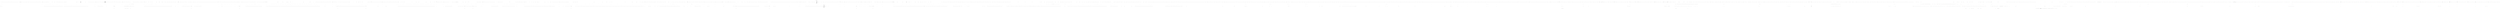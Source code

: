 digraph  {
n14 [label="Newtonsoft.Json.JsonConverter", span=""];
n0 [cluster="Newtonsoft.Json.JsonConverter.WriteJson(Newtonsoft.Json.JsonWriter, object)", label="Entry Newtonsoft.Json.JsonConverter.WriteJson(Newtonsoft.Json.JsonWriter, object)", span="33-33"];
n1 [cluster="Newtonsoft.Json.JsonConverter.WriteJson(Newtonsoft.Json.JsonWriter, object)", label="JsonSerializer serializer = new JsonSerializer()", span="35-35"];
n2 [cluster="Newtonsoft.Json.JsonConverter.WriteJson(Newtonsoft.Json.JsonWriter, object)", label="serializer.Serialize(writer, value)", span="37-37"];
n4 [cluster="Newtonsoft.Json.JsonSerializer.JsonSerializer()", label="Entry Newtonsoft.Json.JsonSerializer.JsonSerializer()", span="109-109"];
n3 [cluster="Newtonsoft.Json.JsonConverter.WriteJson(Newtonsoft.Json.JsonWriter, object)", label="Exit Newtonsoft.Json.JsonConverter.WriteJson(Newtonsoft.Json.JsonWriter, object)", span="33-33"];
n5 [cluster="Newtonsoft.Json.JsonSerializer.Serialize(Newtonsoft.Json.JsonWriter, object)", label="Entry Newtonsoft.Json.JsonSerializer.Serialize(Newtonsoft.Json.JsonWriter, object)", span="476-476"];
n6 [cluster="Newtonsoft.Json.JsonConverter.ReadJson(Newtonsoft.Json.JsonReader, System.Type)", label="Entry Newtonsoft.Json.JsonConverter.ReadJson(Newtonsoft.Json.JsonReader, System.Type)", span="40-40"];
n7 [cluster="Newtonsoft.Json.JsonConverter.ReadJson(Newtonsoft.Json.JsonReader, System.Type)", label="throw new NotImplementedException(string.Format(''{0} has not overriden FromJson method.'', GetType().Name));", span="42-42"];
n8 [cluster="Newtonsoft.Json.JsonConverter.ReadJson(Newtonsoft.Json.JsonReader, System.Type)", label="Exit Newtonsoft.Json.JsonConverter.ReadJson(Newtonsoft.Json.JsonReader, System.Type)", span="40-40"];
n9 [cluster="System.NotImplementedException.NotImplementedException(string)", label="Entry System.NotImplementedException.NotImplementedException(string)", span="0-0"];
n10 [cluster="object.GetType()", label="Entry object.GetType()", span="0-0"];
n11 [cluster="string.Format(string, object)", label="Entry string.Format(string, object)", span="0-0"];
n12 [cluster="Newtonsoft.Json.JsonConverter.CanConvert(System.Type)", label="Entry Newtonsoft.Json.JsonConverter.CanConvert(System.Type)", span="45-45"];
n13 [cluster="Newtonsoft.Json.JsonConverter.CanConvert(System.Type)", label="Exit Newtonsoft.Json.JsonConverter.CanConvert(System.Type)", span="45-45"];
m1_8 [cluster="Unk.AreEqual", file="Issue1682.cs", label="Entry Unk.AreEqual", span=""];
m1_7 [cluster="Newtonsoft.Json.JsonConvert.SerializeObject(object)", file="Issue1682.cs", label="Entry Newtonsoft.Json.JsonConvert.SerializeObject(object)", span="524-524"];
m1_10 [cluster="Newtonsoft.Json.Tests.Issues.Issue1682.Test_Deserialize()", file="Issue1682.cs", label="Entry Newtonsoft.Json.Tests.Issues.Issue1682.Test_Deserialize()", span="59-59"];
m1_11 [cluster="Newtonsoft.Json.Tests.Issues.Issue1682.Test_Deserialize()", color=green, community=1, file="Issue1682.cs", label="ExceptionAssert.Throws<JsonSerializationException>(\r\n                () => { JsonConvert.DeserializeObject<BaseSerializable>(''{}''); },\r\n                ''Could not create an instance of type Newtonsoft.Json.Tests.Issues.Issue1682+BaseSerializable. Type is an interface or abstract class and cannot be instantiated. Path '', line 1, position 2.'')", prediction=0, span="61-63"];
m1_12 [cluster="Newtonsoft.Json.Tests.Issues.Issue1682.Test_Deserialize()", file="Issue1682.cs", label="Exit Newtonsoft.Json.Tests.Issues.Issue1682.Test_Deserialize()", span="59-59"];
m1_14 [cluster="lambda expression", file="Issue1682.cs", label="Entry lambda expression", span="62-62"];
m1_15 [cluster="lambda expression", color=green, community=0, file="Issue1682.cs", label="JsonConvert.DeserializeObject<BaseSerializable>(''{}'')", prediction=1, span="62-62"];
m1_16 [cluster="lambda expression", file="Issue1682.cs", label="Exit lambda expression", span="62-62"];
m1_17 [cluster="Newtonsoft.Json.JsonConvert.DeserializeObject<T>(string)", file="Issue1682.cs", label="Entry Newtonsoft.Json.JsonConvert.DeserializeObject<T>(string)", span="703-703"];
m1_13 [cluster="Newtonsoft.Json.Tests.ExceptionAssert.Throws<TException>(System.Action, params string[])", file="Issue1682.cs", label="Entry Newtonsoft.Json.Tests.ExceptionAssert.Throws<TException>(System.Action, params string[])", span="370-370"];
m1_9 [cluster="Newtonsoft.Json.Tests.Issues.Issue1682.ClassWithSerializableProperty.ClassWithSerializableProperty()", file="Issue1682.cs", label="Entry Newtonsoft.Json.Tests.Issues.Issue1682.ClassWithSerializableProperty.ClassWithSerializableProperty()", span="66-66"];
m1_0 [cluster="Newtonsoft.Json.Tests.Issues.Issue1682.Test_Serialize()", file="Issue1682.cs", label="Entry Newtonsoft.Json.Tests.Issues.Issue1682.Test_Serialize()", span="49-49"];
m1_1 [cluster="Newtonsoft.Json.Tests.Issues.Issue1682.Test_Serialize()", color=green, community=0, file="Issue1682.cs", label="string s1 = JsonConvert.SerializeObject(new ConcreteSerializable())", prediction=2, span="51-51"];
m1_2 [cluster="Newtonsoft.Json.Tests.Issues.Issue1682.Test_Serialize()", color=green, community=0, file="Issue1682.cs", label="Assert.AreEqual(''{}'', s1)", prediction=3, span="52-52"];
m1_3 [cluster="Newtonsoft.Json.Tests.Issues.Issue1682.Test_Serialize()", color=green, community=0, file="Issue1682.cs", label="string s2 = JsonConvert.SerializeObject(new ClassWithSerializableProperty())", prediction=4, span="54-54"];
m1_4 [cluster="Newtonsoft.Json.Tests.Issues.Issue1682.Test_Serialize()", color=green, community=0, file="Issue1682.cs", label="Assert.AreEqual(@''{''''Serializable'''':null}'', s2)", prediction=5, span="55-55"];
m1_5 [cluster="Newtonsoft.Json.Tests.Issues.Issue1682.Test_Serialize()", file="Issue1682.cs", label="Exit Newtonsoft.Json.Tests.Issues.Issue1682.Test_Serialize()", span="49-49"];
m1_6 [cluster="Newtonsoft.Json.Tests.Issues.Issue1682.ConcreteSerializable.ConcreteSerializable()", file="Issue1682.cs", label="Entry Newtonsoft.Json.Tests.Issues.Issue1682.ConcreteSerializable.ConcreteSerializable()", span="74-74"];
m1_18 [cluster="Newtonsoft.Json.Tests.Issues.Issue1682.ConcreteSerializable.ConcreteSerializable()", file="Issue1682.cs", label="Exit Newtonsoft.Json.Tests.Issues.Issue1682.ConcreteSerializable.ConcreteSerializable()", span="74-74"];
m2_527 [cluster="Newtonsoft.Json.Tests.JsonTextReaderTest.ReadBytesWithBadCharacter()", file="JsonSchema.cs", label="Entry Newtonsoft.Json.Tests.JsonTextReaderTest.ReadBytesWithBadCharacter()", span="939-939"];
m2_528 [cluster="Newtonsoft.Json.Tests.JsonTextReaderTest.ReadBytesWithBadCharacter()", file="JsonSchema.cs", label="JsonReader reader = new JsonTextReader(new StringReader(@''true''))", span="941-941"];
m2_529 [cluster="Newtonsoft.Json.Tests.JsonTextReaderTest.ReadBytesWithBadCharacter()", file="JsonSchema.cs", label="ExceptionAssert.Throws<JsonReaderException>(\r\n                ''Error reading bytes. Unexpected token: Boolean. Path '', line 1, position 4.'',\r\n                () => { reader.ReadAsBytes(); })", span="943-945"];
m2_530 [cluster="Newtonsoft.Json.Tests.JsonTextReaderTest.ReadBytesWithBadCharacter()", file="JsonSchema.cs", label="Exit Newtonsoft.Json.Tests.JsonTextReaderTest.ReadBytesWithBadCharacter()", span="939-939"];
m2_762 [cluster="System.Text.StringBuilder.StringBuilder()", file="JsonSchema.cs", label="Entry System.Text.StringBuilder.StringBuilder()", span="0-0"];
m2_777 [cluster="Newtonsoft.Json.Tests.JsonTextReaderTest.FloatingPointNonFiniteNumbers()", file="JsonSchema.cs", label="Entry Newtonsoft.Json.Tests.JsonTextReaderTest.FloatingPointNonFiniteNumbers()", span="1314-1314"];
m2_778 [cluster="Newtonsoft.Json.Tests.JsonTextReaderTest.FloatingPointNonFiniteNumbers()", file="JsonSchema.cs", label="string input = @''[\r\n  NaN,\r\n  Infinity,\r\n  -Infinity\r\n]''", span="1316-1320"];
m2_779 [cluster="Newtonsoft.Json.Tests.JsonTextReaderTest.FloatingPointNonFiniteNumbers()", file="JsonSchema.cs", label="StringReader sr = new StringReader(input)", span="1322-1322"];
m2_780 [cluster="Newtonsoft.Json.Tests.JsonTextReaderTest.FloatingPointNonFiniteNumbers()", file="JsonSchema.cs", label="JsonReader jsonReader = new JsonTextReader(sr)", span="1324-1324"];
m2_781 [cluster="Newtonsoft.Json.Tests.JsonTextReaderTest.FloatingPointNonFiniteNumbers()", file="JsonSchema.cs", label="jsonReader.Read()", span="1326-1326"];
m2_782 [cluster="Newtonsoft.Json.Tests.JsonTextReaderTest.FloatingPointNonFiniteNumbers()", file="JsonSchema.cs", label="Assert.AreEqual(jsonReader.TokenType, JsonToken.StartArray)", span="1327-1327"];
m2_783 [cluster="Newtonsoft.Json.Tests.JsonTextReaderTest.FloatingPointNonFiniteNumbers()", file="JsonSchema.cs", label="jsonReader.Read()", span="1329-1329"];
m2_784 [cluster="Newtonsoft.Json.Tests.JsonTextReaderTest.FloatingPointNonFiniteNumbers()", file="JsonSchema.cs", label="Assert.AreEqual(jsonReader.TokenType, JsonToken.Float)", span="1330-1330"];
m2_785 [cluster="Newtonsoft.Json.Tests.JsonTextReaderTest.FloatingPointNonFiniteNumbers()", file="JsonSchema.cs", label="Assert.AreEqual(jsonReader.Value, double.NaN)", span="1331-1331"];
m2_786 [cluster="Newtonsoft.Json.Tests.JsonTextReaderTest.FloatingPointNonFiniteNumbers()", file="JsonSchema.cs", label="jsonReader.Read()", span="1333-1333"];
m2_787 [cluster="Newtonsoft.Json.Tests.JsonTextReaderTest.FloatingPointNonFiniteNumbers()", file="JsonSchema.cs", label="Assert.AreEqual(jsonReader.TokenType, JsonToken.Float)", span="1334-1334"];
m2_788 [cluster="Newtonsoft.Json.Tests.JsonTextReaderTest.FloatingPointNonFiniteNumbers()", file="JsonSchema.cs", label="Assert.AreEqual(jsonReader.Value, double.PositiveInfinity)", span="1335-1335"];
m2_789 [cluster="Newtonsoft.Json.Tests.JsonTextReaderTest.FloatingPointNonFiniteNumbers()", file="JsonSchema.cs", label="jsonReader.Read()", span="1337-1337"];
m2_790 [cluster="Newtonsoft.Json.Tests.JsonTextReaderTest.FloatingPointNonFiniteNumbers()", file="JsonSchema.cs", label="Assert.AreEqual(jsonReader.TokenType, JsonToken.Float)", span="1338-1338"];
m2_791 [cluster="Newtonsoft.Json.Tests.JsonTextReaderTest.FloatingPointNonFiniteNumbers()", file="JsonSchema.cs", label="Assert.AreEqual(jsonReader.Value, double.NegativeInfinity)", span="1339-1339"];
m2_792 [cluster="Newtonsoft.Json.Tests.JsonTextReaderTest.FloatingPointNonFiniteNumbers()", file="JsonSchema.cs", label="jsonReader.Read()", span="1341-1341"];
m2_793 [cluster="Newtonsoft.Json.Tests.JsonTextReaderTest.FloatingPointNonFiniteNumbers()", file="JsonSchema.cs", label="Assert.AreEqual(jsonReader.TokenType, JsonToken.EndArray)", span="1342-1342"];
m2_794 [cluster="Newtonsoft.Json.Tests.JsonTextReaderTest.FloatingPointNonFiniteNumbers()", file="JsonSchema.cs", label="Exit Newtonsoft.Json.Tests.JsonTextReaderTest.FloatingPointNonFiniteNumbers()", span="1314-1314"];
m2_1146 [cluster="Newtonsoft.Json.Tests.JsonTextReaderTest.ReadAsDateTimeOffsetIsoDate()", file="JsonSchema.cs", label="Entry Newtonsoft.Json.Tests.JsonTextReaderTest.ReadAsDateTimeOffsetIsoDate()", span="1873-1873"];
m2_1147 [cluster="Newtonsoft.Json.Tests.JsonTextReaderTest.ReadAsDateTimeOffsetIsoDate()", file="JsonSchema.cs", label="string json = @''{''''Offset'''':''''2011-08-01T21:25Z''''}''", span="1875-1875"];
m2_1148 [cluster="Newtonsoft.Json.Tests.JsonTextReaderTest.ReadAsDateTimeOffsetIsoDate()", file="JsonSchema.cs", label="JsonTextReader reader = new JsonTextReader(new StringReader(json))", span="1877-1877"];
m2_1149 [cluster="Newtonsoft.Json.Tests.JsonTextReaderTest.ReadAsDateTimeOffsetIsoDate()", file="JsonSchema.cs", label="Assert.IsTrue(reader.Read())", span="1879-1879"];
m2_1150 [cluster="Newtonsoft.Json.Tests.JsonTextReaderTest.ReadAsDateTimeOffsetIsoDate()", file="JsonSchema.cs", label="Assert.AreEqual(JsonToken.StartObject, reader.TokenType)", span="1880-1880"];
m2_1151 [cluster="Newtonsoft.Json.Tests.JsonTextReaderTest.ReadAsDateTimeOffsetIsoDate()", file="JsonSchema.cs", label="Assert.IsTrue(reader.Read())", span="1882-1882"];
m2_1152 [cluster="Newtonsoft.Json.Tests.JsonTextReaderTest.ReadAsDateTimeOffsetIsoDate()", file="JsonSchema.cs", label="Assert.AreEqual(JsonToken.PropertyName, reader.TokenType)", span="1883-1883"];
m2_1153 [cluster="Newtonsoft.Json.Tests.JsonTextReaderTest.ReadAsDateTimeOffsetIsoDate()", file="JsonSchema.cs", label="reader.ReadAsDateTimeOffset()", span="1885-1885"];
m2_1154 [cluster="Newtonsoft.Json.Tests.JsonTextReaderTest.ReadAsDateTimeOffsetIsoDate()", file="JsonSchema.cs", label="Assert.AreEqual(JsonToken.Date, reader.TokenType)", span="1886-1886"];
m2_1155 [cluster="Newtonsoft.Json.Tests.JsonTextReaderTest.ReadAsDateTimeOffsetIsoDate()", file="JsonSchema.cs", label="Assert.AreEqual(typeof(DateTimeOffset), reader.ValueType)", span="1887-1887"];
m2_1156 [cluster="Newtonsoft.Json.Tests.JsonTextReaderTest.ReadAsDateTimeOffsetIsoDate()", file="JsonSchema.cs", label="Assert.AreEqual(new DateTimeOffset(new DateTime(2011, 8, 1, 21, 25, 0, DateTimeKind.Utc), TimeSpan.Zero), reader.Value)", span="1888-1888"];
m2_1157 [cluster="Newtonsoft.Json.Tests.JsonTextReaderTest.ReadAsDateTimeOffsetIsoDate()", file="JsonSchema.cs", label="Assert.IsTrue(reader.Read())", span="1890-1890"];
m2_1158 [cluster="Newtonsoft.Json.Tests.JsonTextReaderTest.ReadAsDateTimeOffsetIsoDate()", file="JsonSchema.cs", label="Assert.AreEqual(JsonToken.EndObject, reader.TokenType)", span="1891-1891"];
m2_1159 [cluster="Newtonsoft.Json.Tests.JsonTextReaderTest.ReadAsDateTimeOffsetIsoDate()", file="JsonSchema.cs", label="Exit Newtonsoft.Json.Tests.JsonTextReaderTest.ReadAsDateTimeOffsetIsoDate()", span="1873-1873"];
m2_15 [cluster="Newtonsoft.Json.JsonTextReader.Read()", file="JsonSchema.cs", label="Entry Newtonsoft.Json.JsonTextReader.Read()", span="299-299"];
m2_1144 [cluster="System.TimeSpan.FromMinutes(double)", file="JsonSchema.cs", label="Entry System.TimeSpan.FromMinutes(double)", span="0-0"];
m2_551 [cluster="Unk.IsNull", file="JsonSchema.cs", label="Entry Unk.IsNull", span=""];
m2_560 [cluster="Newtonsoft.Json.Tests.JsonTextReaderTest.ReadNewLines()", file="JsonSchema.cs", label="Entry Newtonsoft.Json.Tests.JsonTextReaderTest.ReadNewLines()", span="983-983"];
m2_561 [cluster="Newtonsoft.Json.Tests.JsonTextReaderTest.ReadNewLines()", file="JsonSchema.cs", label="string newLinesText = StringUtils.CarriageReturn + StringUtils.CarriageReturnLineFeed + StringUtils.LineFeed + StringUtils.CarriageReturnLineFeed + '' '' + StringUtils.CarriageReturn + StringUtils.CarriageReturnLineFeed", span="985-985"];
m2_562 [cluster="Newtonsoft.Json.Tests.JsonTextReaderTest.ReadNewLines()", file="JsonSchema.cs", label="string json =\r\n                newLinesText\r\n                + ''{'' + newLinesText\r\n                + ''''' + newLinesText\r\n                + ''name1'' + newLinesText\r\n                + ''''' + newLinesText\r\n                + '':'' + newLinesText\r\n                + ''['' + newLinesText\r\n                + ''new'' + newLinesText\r\n                + ''Date'' + newLinesText\r\n                + ''('' + newLinesText\r\n                + ''1'' + newLinesText\r\n                + '','' + newLinesText\r\n                + ''null'' + newLinesText\r\n                + ''/*'' + newLinesText\r\n                + ''blah comment'' + newLinesText\r\n                + ''*/'' + newLinesText\r\n                + '')'' + newLinesText\r\n                + '','' + newLinesText\r\n                + ''1.1111'' + newLinesText\r\n                + '']'' + newLinesText\r\n                + '','' + newLinesText\r\n                + ''name2'' + newLinesText\r\n                + '':'' + newLinesText\r\n                + ''{'' + newLinesText\r\n                + ''}'' + newLinesText\r\n                + ''}'' + newLinesText", span="987-1013"];
m2_564 [cluster="Newtonsoft.Json.Tests.JsonTextReaderTest.ReadNewLines()", file="JsonSchema.cs", label="StringReader sr = new StringReader(newLinesText)", span="1016-1016"];
m2_572 [cluster="Newtonsoft.Json.Tests.JsonTextReaderTest.ReadNewLines()", file="JsonSchema.cs", label="Assert.AreEqual(newLinesText + ''name1'' + newLinesText, reader.Value)", span="1028-1028"];
m2_587 [cluster="Newtonsoft.Json.Tests.JsonTextReaderTest.ReadNewLines()", file="JsonSchema.cs", label="Assert.AreEqual(newLinesText + ''blah comment'' + newLinesText, reader.Value)", span="1048-1048"];
m2_563 [cluster="Newtonsoft.Json.Tests.JsonTextReaderTest.ReadNewLines()", file="JsonSchema.cs", label="int count = 0", span="1015-1015"];
m2_567 [cluster="Newtonsoft.Json.Tests.JsonTextReaderTest.ReadNewLines()", file="JsonSchema.cs", label="JsonTextReader reader = new JsonTextReader(new StreamReader(new SlowStream(json, new UTF8Encoding(false), 1)))", span="1022-1022"];
m2_566 [cluster="Newtonsoft.Json.Tests.JsonTextReaderTest.ReadNewLines()", file="JsonSchema.cs", label="count++", span="1019-1019"];
m2_565 [cluster="Newtonsoft.Json.Tests.JsonTextReaderTest.ReadNewLines()", file="JsonSchema.cs", label="sr.ReadLine() != null", span="1017-1017"];
m2_568 [cluster="Newtonsoft.Json.Tests.JsonTextReaderTest.ReadNewLines()", file="JsonSchema.cs", label="Assert.IsTrue(reader.Read())", span="1023-1023"];
m2_569 [cluster="Newtonsoft.Json.Tests.JsonTextReaderTest.ReadNewLines()", file="JsonSchema.cs", label="Assert.AreEqual(7, reader.LineNumber)", span="1024-1024"];
m2_570 [cluster="Newtonsoft.Json.Tests.JsonTextReaderTest.ReadNewLines()", file="JsonSchema.cs", label="Assert.IsTrue(reader.Read())", span="1026-1026"];
m2_571 [cluster="Newtonsoft.Json.Tests.JsonTextReaderTest.ReadNewLines()", file="JsonSchema.cs", label="Assert.AreEqual(31, reader.LineNumber)", span="1027-1027"];
m2_573 [cluster="Newtonsoft.Json.Tests.JsonTextReaderTest.ReadNewLines()", file="JsonSchema.cs", label="Assert.IsTrue(reader.Read())", span="1030-1030"];
m2_574 [cluster="Newtonsoft.Json.Tests.JsonTextReaderTest.ReadNewLines()", file="JsonSchema.cs", label="Assert.AreEqual(37, reader.LineNumber)", span="1031-1031"];
m2_575 [cluster="Newtonsoft.Json.Tests.JsonTextReaderTest.ReadNewLines()", file="JsonSchema.cs", label="Assert.IsTrue(reader.Read())", span="1033-1033"];
m2_576 [cluster="Newtonsoft.Json.Tests.JsonTextReaderTest.ReadNewLines()", file="JsonSchema.cs", label="Assert.AreEqual(55, reader.LineNumber)", span="1034-1034"];
m2_577 [cluster="Newtonsoft.Json.Tests.JsonTextReaderTest.ReadNewLines()", file="JsonSchema.cs", label="Assert.AreEqual(JsonToken.StartConstructor, reader.TokenType)", span="1035-1035"];
m2_578 [cluster="Newtonsoft.Json.Tests.JsonTextReaderTest.ReadNewLines()", file="JsonSchema.cs", label="Assert.AreEqual(''Date'', reader.Value)", span="1036-1036"];
m2_579 [cluster="Newtonsoft.Json.Tests.JsonTextReaderTest.ReadNewLines()", file="JsonSchema.cs", label="Assert.IsTrue(reader.Read())", span="1038-1038"];
m2_580 [cluster="Newtonsoft.Json.Tests.JsonTextReaderTest.ReadNewLines()", file="JsonSchema.cs", label="Assert.AreEqual(61, reader.LineNumber)", span="1039-1039"];
m2_581 [cluster="Newtonsoft.Json.Tests.JsonTextReaderTest.ReadNewLines()", file="JsonSchema.cs", label="Assert.AreEqual(1L, reader.Value)", span="1040-1040"];
m2_582 [cluster="Newtonsoft.Json.Tests.JsonTextReaderTest.ReadNewLines()", file="JsonSchema.cs", label="Assert.IsTrue(reader.Read())", span="1042-1042"];
m2_583 [cluster="Newtonsoft.Json.Tests.JsonTextReaderTest.ReadNewLines()", file="JsonSchema.cs", label="Assert.AreEqual(73, reader.LineNumber)", span="1043-1043"];
m2_584 [cluster="Newtonsoft.Json.Tests.JsonTextReaderTest.ReadNewLines()", file="JsonSchema.cs", label="Assert.AreEqual(null, reader.Value)", span="1044-1044"];
m2_585 [cluster="Newtonsoft.Json.Tests.JsonTextReaderTest.ReadNewLines()", file="JsonSchema.cs", label="Assert.IsTrue(reader.Read())", span="1046-1046"];
m2_586 [cluster="Newtonsoft.Json.Tests.JsonTextReaderTest.ReadNewLines()", file="JsonSchema.cs", label="Assert.AreEqual(91, reader.LineNumber)", span="1047-1047"];
m2_588 [cluster="Newtonsoft.Json.Tests.JsonTextReaderTest.ReadNewLines()", file="JsonSchema.cs", label="Assert.IsTrue(reader.Read())", span="1050-1050"];
m2_589 [cluster="Newtonsoft.Json.Tests.JsonTextReaderTest.ReadNewLines()", file="JsonSchema.cs", label="Assert.AreEqual(97, reader.LineNumber)", span="1051-1051"];
m2_590 [cluster="Newtonsoft.Json.Tests.JsonTextReaderTest.ReadNewLines()", file="JsonSchema.cs", label="Assert.IsTrue(reader.Read())", span="1053-1053"];
m2_591 [cluster="Newtonsoft.Json.Tests.JsonTextReaderTest.ReadNewLines()", file="JsonSchema.cs", label="Assert.AreEqual(109, reader.LineNumber)", span="1054-1054"];
m2_592 [cluster="Newtonsoft.Json.Tests.JsonTextReaderTest.ReadNewLines()", file="JsonSchema.cs", label="Assert.IsTrue(reader.Read())", span="1056-1056"];
m2_593 [cluster="Newtonsoft.Json.Tests.JsonTextReaderTest.ReadNewLines()", file="JsonSchema.cs", label="Assert.AreEqual(115, reader.LineNumber)", span="1057-1057"];
m2_594 [cluster="Newtonsoft.Json.Tests.JsonTextReaderTest.ReadNewLines()", file="JsonSchema.cs", label="Assert.IsTrue(reader.Read())", span="1059-1059"];
m2_595 [cluster="Newtonsoft.Json.Tests.JsonTextReaderTest.ReadNewLines()", file="JsonSchema.cs", label="Assert.AreEqual(133, reader.LineNumber)", span="1060-1060"];
m2_596 [cluster="Newtonsoft.Json.Tests.JsonTextReaderTest.ReadNewLines()", file="JsonSchema.cs", label="Assert.AreEqual(''name2'', reader.Value)", span="1061-1061"];
m2_597 [cluster="Newtonsoft.Json.Tests.JsonTextReaderTest.ReadNewLines()", file="JsonSchema.cs", label="Assert.IsTrue(reader.Read())", span="1063-1063"];
m2_598 [cluster="Newtonsoft.Json.Tests.JsonTextReaderTest.ReadNewLines()", file="JsonSchema.cs", label="Assert.AreEqual(139, reader.LineNumber)", span="1064-1064"];
m2_599 [cluster="Newtonsoft.Json.Tests.JsonTextReaderTest.ReadNewLines()", file="JsonSchema.cs", label="Assert.IsTrue(reader.Read())", span="1066-1066"];
m2_600 [cluster="Newtonsoft.Json.Tests.JsonTextReaderTest.ReadNewLines()", file="JsonSchema.cs", label="Assert.AreEqual(145, reader.LineNumber)", span="1067-1067"];
m2_601 [cluster="Newtonsoft.Json.Tests.JsonTextReaderTest.ReadNewLines()", file="JsonSchema.cs", label="Assert.IsTrue(reader.Read())", span="1069-1069"];
m2_602 [cluster="Newtonsoft.Json.Tests.JsonTextReaderTest.ReadNewLines()", file="JsonSchema.cs", label="Assert.AreEqual(151, reader.LineNumber)", span="1070-1070"];
m2_603 [cluster="Newtonsoft.Json.Tests.JsonTextReaderTest.ReadNewLines()", file="JsonSchema.cs", label="Exit Newtonsoft.Json.Tests.JsonTextReaderTest.ReadNewLines()", span="983-983"];
m2_541 [cluster="System.Convert.ToBase64String(byte[])", file="JsonSchema.cs", label="Entry System.Convert.ToBase64String(byte[])", span="0-0"];
m2_1433 [cluster="Newtonsoft.Json.Tests.JsonTextReaderTest.ParseConstructorWithBadCharacter()", file="JsonSchema.cs", label="Entry Newtonsoft.Json.Tests.JsonTextReaderTest.ParseConstructorWithBadCharacter()", span="2339-2339"];
m2_1434 [cluster="Newtonsoft.Json.Tests.JsonTextReaderTest.ParseConstructorWithBadCharacter()", file="JsonSchema.cs", label="string json = ''new Date,()''", span="2341-2341"];
m2_1435 [cluster="Newtonsoft.Json.Tests.JsonTextReaderTest.ParseConstructorWithBadCharacter()", file="JsonSchema.cs", label="JsonTextReader reader = new JsonTextReader(new StringReader(json))", span="2342-2342"];
m2_1436 [cluster="Newtonsoft.Json.Tests.JsonTextReaderTest.ParseConstructorWithBadCharacter()", file="JsonSchema.cs", label="ExceptionAssert.Throws<JsonReaderException>(\r\n                ''Unexpected character while parsing constructor: ,. Path '', line 1, position 8.'',\r\n                () => { Assert.IsTrue(reader.Read()); })", span="2344-2346"];
m2_1437 [cluster="Newtonsoft.Json.Tests.JsonTextReaderTest.ParseConstructorWithBadCharacter()", file="JsonSchema.cs", label="Exit Newtonsoft.Json.Tests.JsonTextReaderTest.ParseConstructorWithBadCharacter()", span="2339-2339"];
m2_1194 [cluster="Newtonsoft.Json.Tests.JsonTextReaderTest.ReadAsDecimalInt()", file="JsonSchema.cs", label="Entry Newtonsoft.Json.Tests.JsonTextReaderTest.ReadAsDecimalInt()", span="1946-1946"];
m2_1195 [cluster="Newtonsoft.Json.Tests.JsonTextReaderTest.ReadAsDecimalInt()", file="JsonSchema.cs", label="string json = @''{''''Name'''':1}''", span="1948-1948"];
m2_1196 [cluster="Newtonsoft.Json.Tests.JsonTextReaderTest.ReadAsDecimalInt()", file="JsonSchema.cs", label="JsonTextReader reader = new JsonTextReader(new StringReader(json))", span="1950-1950"];
m2_1197 [cluster="Newtonsoft.Json.Tests.JsonTextReaderTest.ReadAsDecimalInt()", file="JsonSchema.cs", label="Assert.IsTrue(reader.Read())", span="1952-1952"];
m2_1198 [cluster="Newtonsoft.Json.Tests.JsonTextReaderTest.ReadAsDecimalInt()", file="JsonSchema.cs", label="Assert.AreEqual(JsonToken.StartObject, reader.TokenType)", span="1953-1953"];
m2_1199 [cluster="Newtonsoft.Json.Tests.JsonTextReaderTest.ReadAsDecimalInt()", file="JsonSchema.cs", label="Assert.IsTrue(reader.Read())", span="1955-1955"];
m2_1200 [cluster="Newtonsoft.Json.Tests.JsonTextReaderTest.ReadAsDecimalInt()", file="JsonSchema.cs", label="Assert.AreEqual(JsonToken.PropertyName, reader.TokenType)", span="1956-1956"];
m2_1201 [cluster="Newtonsoft.Json.Tests.JsonTextReaderTest.ReadAsDecimalInt()", file="JsonSchema.cs", label="reader.ReadAsDecimal()", span="1958-1958"];
m2_1202 [cluster="Newtonsoft.Json.Tests.JsonTextReaderTest.ReadAsDecimalInt()", file="JsonSchema.cs", label="Assert.AreEqual(JsonToken.Float, reader.TokenType)", span="1959-1959"];
m2_1203 [cluster="Newtonsoft.Json.Tests.JsonTextReaderTest.ReadAsDecimalInt()", file="JsonSchema.cs", label="Assert.AreEqual(typeof(decimal), reader.ValueType)", span="1960-1960"];
m2_1204 [cluster="Newtonsoft.Json.Tests.JsonTextReaderTest.ReadAsDecimalInt()", file="JsonSchema.cs", label="Assert.AreEqual(1m, reader.Value)", span="1961-1961"];
m2_1205 [cluster="Newtonsoft.Json.Tests.JsonTextReaderTest.ReadAsDecimalInt()", file="JsonSchema.cs", label="Exit Newtonsoft.Json.Tests.JsonTextReaderTest.ReadAsDecimalInt()", span="1946-1946"];
m2_132 [cluster="Newtonsoft.Json.Tests.JsonTextReaderTest.YahooFinance()", file="JsonSchema.cs", label="Entry Newtonsoft.Json.Tests.JsonTextReaderTest.YahooFinance()", span="296-296"];
m2_133 [cluster="Newtonsoft.Json.Tests.JsonTextReaderTest.YahooFinance()", file="JsonSchema.cs", label="string input = @''{\r\n''''matches'''' : [\r\n{''''t'''':''''C'''', ''''n'''':''''Citigroup Inc.'''', ''''e'''':''''NYSE'''', ''''id'''':''''662713''''}\r\n,{''''t'''':''''CHL'''', ''''n'''':''''China Mobile Ltd. (ADR)'''', ''''e'''':''''NYSE'''', ''''id'''':''''660998''''}\r\n,{''''t'''':''''PTR'''', ''''n'''':''''PetroChina Company Limited (ADR)'''', ''''e'''':''''NYSE'''', ''''id'''':''''664536''''}\r\n,{''''t'''':''''RIO'''', ''''n'''':''''Companhia Vale do Rio Doce (ADR)'''', ''''e'''':''''NYSE'''', ''''id'''':''''671472''''}\r\n,{''''t'''':''''RIOPR'''', ''''n'''':''''Companhia Vale do Rio Doce (ADR)'''', ''''e'''':''''NYSE'''', ''''id'''':''''3512643''''}\r\n,{''''t'''':''''CSCO'''', ''''n'''':''''Cisco Systems, Inc.'''', ''''e'''':''''NASDAQ'''', ''''id'''':''''99624''''}\r\n,{''''t'''':''''CVX'''', ''''n'''':''''Chevron Corporation'''', ''''e'''':''''NYSE'''', ''''id'''':''''667226''''}\r\n,{''''t'''':''''TM'''', ''''n'''':''''Toyota Motor Corporation (ADR)'''', ''''e'''':''''NYSE'''', ''''id'''':''''655880''''}\r\n,{''''t'''':''''JPM'''', ''''n'''':''''JPMorgan Chase \\x26 Co.'''', ''''e'''':''''NYSE'''', ''''id'''':''''665639''''}\r\n,{''''t'''':''''COP'''', ''''n'''':''''ConocoPhillips'''', ''''e'''':''''NYSE'''', ''''id'''':''''1691168''''}\r\n,{''''t'''':''''LFC'''', ''''n'''':''''China Life Insurance Company Ltd. (ADR)'''', ''''e'''':''''NYSE'''', ''''id'''':''''688679''''}\r\n,{''''t'''':''''NOK'''', ''''n'''':''''Nokia Corporation (ADR)'''', ''''e'''':''''NYSE'''', ''''id'''':''''657729''''}\r\n,{''''t'''':''''KO'''', ''''n'''':''''The Coca-Cola Company'''', ''''e'''':''''NYSE'''', ''''id'''':''''6550''''}\r\n,{''''t'''':''''VZ'''', ''''n'''':''''Verizon Communications Inc.'''', ''''e'''':''''NYSE'''', ''''id'''':''''664887''''}\r\n,{''''t'''':''''AMX'''', ''''n'''':''''America Movil S.A.B de C.V. (ADR)'''', ''''e'''':''''NYSE'''', ''''id'''':''''665834''''}],\r\n''''all'''' : false\r\n}\r\n''", span="298-317"];
m2_134 [cluster="Newtonsoft.Json.Tests.JsonTextReaderTest.YahooFinance()", file="JsonSchema.cs", label="JsonReader jsonReader = new JsonTextReader(new StringReader(input))", span="319-319"];
m2_135 [cluster="Newtonsoft.Json.Tests.JsonTextReaderTest.YahooFinance()", file="JsonSchema.cs", label="jsonReader.Read()", span="321-321"];
m2_136 [cluster="Newtonsoft.Json.Tests.JsonTextReaderTest.YahooFinance()", file="JsonSchema.cs", label="Console.WriteLine(jsonReader.Value)", span="323-323"];
m2_137 [cluster="Newtonsoft.Json.Tests.JsonTextReaderTest.YahooFinance()", file="JsonSchema.cs", label="Exit Newtonsoft.Json.Tests.JsonTextReaderTest.YahooFinance()", span="296-296"];
m2_158 [cluster="System.Text.UTF8Encoding.UTF8Encoding(bool)", file="JsonSchema.cs", label="Entry System.Text.UTF8Encoding.UTF8Encoding(bool)", span="0-0"];
m2_1177 [cluster="System.Globalization.CultureInfo.CultureInfo(string)", file="JsonSchema.cs", label="Entry System.Globalization.CultureInfo.CultureInfo(string)", span="0-0"];
m2_1145 [cluster="System.TimeSpan.Add(System.TimeSpan)", file="JsonSchema.cs", label="Entry System.TimeSpan.Add(System.TimeSpan)", span="0-0"];
m2_16 [cluster="Unk.IsTrue", file="JsonSchema.cs", label="Entry Unk.IsTrue", span=""];
m2_1590 [cluster="Newtonsoft.Json.Tests.JsonTextReaderTest.MaxDepth()", file="JsonSchema.cs", label="Entry Newtonsoft.Json.Tests.JsonTextReaderTest.MaxDepth()", span="2581-2581"];
m2_1591 [cluster="Newtonsoft.Json.Tests.JsonTextReaderTest.MaxDepth()", file="JsonSchema.cs", label="string json = ''[[]]''", span="2583-2583"];
m2_1592 [cluster="Newtonsoft.Json.Tests.JsonTextReaderTest.MaxDepth()", file="JsonSchema.cs", label="JsonTextReader reader = new JsonTextReader(new StringReader(json))\r\n            {\r\n                MaxDepth = 1\r\n            }", span="2585-2588"];
m2_1593 [cluster="Newtonsoft.Json.Tests.JsonTextReaderTest.MaxDepth()", file="JsonSchema.cs", label="Assert.IsTrue(reader.Read())", span="2590-2590"];
m2_1594 [cluster="Newtonsoft.Json.Tests.JsonTextReaderTest.MaxDepth()", file="JsonSchema.cs", label="ExceptionAssert.Throws<JsonReaderException>(\r\n                ''The reader's MaxDepth of 1 has been exceeded. Path '[0]', line 1, position 2.'',\r\n                () => { Assert.IsTrue(reader.Read()); })", span="2592-2594"];
m2_1595 [cluster="Newtonsoft.Json.Tests.JsonTextReaderTest.MaxDepth()", file="JsonSchema.cs", label="Exit Newtonsoft.Json.Tests.JsonTextReaderTest.MaxDepth()", span="2581-2581"];
m2_770 [cluster="Newtonsoft.Json.JsonWriter.WriteValue(decimal)", file="JsonSchema.cs", label="Entry Newtonsoft.Json.JsonWriter.WriteValue(decimal)", span="931-931"];
m2_823 [cluster="System.Convert.ToInt32(char)", file="JsonSchema.cs", label="Entry System.Convert.ToInt32(char)", span="0-0"];
m2_1038 [cluster="Newtonsoft.Json.Tests.JsonTextReaderTest.ReadAsBytesArrayWithBadContent()", file="JsonSchema.cs", label="Entry Newtonsoft.Json.Tests.JsonTextReaderTest.ReadAsBytesArrayWithBadContent()", span="1708-1708"];
m2_1039 [cluster="Newtonsoft.Json.Tests.JsonTextReaderTest.ReadAsBytesArrayWithBadContent()", file="JsonSchema.cs", label="JsonTextReader reader = new JsonTextReader(new StringReader(@''[1.0]''))", span="1710-1710"];
m2_1040 [cluster="Newtonsoft.Json.Tests.JsonTextReaderTest.ReadAsBytesArrayWithBadContent()", file="JsonSchema.cs", label="ExceptionAssert.Throws<JsonReaderException>(\r\n                ''Unexpected token when reading bytes: Float. Path '[0]', line 1, position 4.'',\r\n                () => { reader.ReadAsBytes(); })", span="1712-1714"];
m2_1041 [cluster="Newtonsoft.Json.Tests.JsonTextReaderTest.ReadAsBytesArrayWithBadContent()", file="JsonSchema.cs", label="Exit Newtonsoft.Json.Tests.JsonTextReaderTest.ReadAsBytesArrayWithBadContent()", span="1708-1708"];
m2_910 [cluster="System.Text.Encoding.GetString(byte[], int, int)", file="JsonSchema.cs", label="Entry System.Text.Encoding.GetString(byte[], int, int)", span="0-0"];
m2_1731 [cluster="Newtonsoft.Json.Tests.JsonTextReaderTest.ResetJsonTextReaderErrorCount()", file="JsonSchema.cs", label="Entry Newtonsoft.Json.Tests.JsonTextReaderTest.ResetJsonTextReaderErrorCount()", span="2781-2781"];
m2_1732 [cluster="Newtonsoft.Json.Tests.JsonTextReaderTest.ResetJsonTextReaderErrorCount()", file="JsonSchema.cs", label="ToggleReaderError toggleReaderError = new ToggleReaderError(new StringReader(''{'first':1,'second':2,'third':3}''))", span="2783-2783"];
m2_1733 [cluster="Newtonsoft.Json.Tests.JsonTextReaderTest.ResetJsonTextReaderErrorCount()", file="JsonSchema.cs", label="JsonTextReader jsonTextReader = new JsonTextReader(toggleReaderError)", span="2784-2784"];
m2_1735 [cluster="Newtonsoft.Json.Tests.JsonTextReaderTest.ResetJsonTextReaderErrorCount()", file="JsonSchema.cs", label="toggleReaderError.Error = true", span="2788-2788"];
m2_1738 [cluster="Newtonsoft.Json.Tests.JsonTextReaderTest.ResetJsonTextReaderErrorCount()", file="JsonSchema.cs", label="toggleReaderError.Error = false", span="2797-2797"];
m2_1741 [cluster="Newtonsoft.Json.Tests.JsonTextReaderTest.ResetJsonTextReaderErrorCount()", file="JsonSchema.cs", label="toggleReaderError.Error = true", span="2802-2802"];
m2_1743 [cluster="Newtonsoft.Json.Tests.JsonTextReaderTest.ResetJsonTextReaderErrorCount()", file="JsonSchema.cs", label="toggleReaderError.Error = false", span="2808-2808"];
m2_1746 [cluster="Newtonsoft.Json.Tests.JsonTextReaderTest.ResetJsonTextReaderErrorCount()", file="JsonSchema.cs", label="toggleReaderError.Error = true", span="2813-2813"];
m2_1750 [cluster="Newtonsoft.Json.Tests.JsonTextReaderTest.ResetJsonTextReaderErrorCount()", file="JsonSchema.cs", label="toggleReaderError.Error = false", span="2825-2825"];
m2_1734 [cluster="Newtonsoft.Json.Tests.JsonTextReaderTest.ResetJsonTextReaderErrorCount()", file="JsonSchema.cs", label="Assert.IsTrue(jsonTextReader.Read())", span="2786-2786"];
m2_1736 [cluster="Newtonsoft.Json.Tests.JsonTextReaderTest.ResetJsonTextReaderErrorCount()", file="JsonSchema.cs", label="ExceptionAssert.Throws<Exception>(\r\n                ''Read error'',\r\n                () => jsonTextReader.Read())", span="2790-2792"];
m2_1737 [cluster="Newtonsoft.Json.Tests.JsonTextReaderTest.ResetJsonTextReaderErrorCount()", file="JsonSchema.cs", label="ExceptionAssert.Throws<Exception>(\r\n                ''Read error'',\r\n                () => jsonTextReader.Read())", span="2793-2795"];
m2_1739 [cluster="Newtonsoft.Json.Tests.JsonTextReaderTest.ResetJsonTextReaderErrorCount()", file="JsonSchema.cs", label="Assert.IsTrue(jsonTextReader.Read())", span="2799-2799"];
m2_1740 [cluster="Newtonsoft.Json.Tests.JsonTextReaderTest.ResetJsonTextReaderErrorCount()", file="JsonSchema.cs", label="Assert.AreEqual(''first'', jsonTextReader.Value)", span="2800-2800"];
m2_1742 [cluster="Newtonsoft.Json.Tests.JsonTextReaderTest.ResetJsonTextReaderErrorCount()", file="JsonSchema.cs", label="ExceptionAssert.Throws<Exception>(\r\n                ''Read error'',\r\n                () => jsonTextReader.Read())", span="2804-2806"];
m2_1744 [cluster="Newtonsoft.Json.Tests.JsonTextReaderTest.ResetJsonTextReaderErrorCount()", file="JsonSchema.cs", label="Assert.IsTrue(jsonTextReader.Read())", span="2810-2810"];
m2_1745 [cluster="Newtonsoft.Json.Tests.JsonTextReaderTest.ResetJsonTextReaderErrorCount()", file="JsonSchema.cs", label="Assert.AreEqual(1L, jsonTextReader.Value)", span="2811-2811"];
m2_1747 [cluster="Newtonsoft.Json.Tests.JsonTextReaderTest.ResetJsonTextReaderErrorCount()", file="JsonSchema.cs", label="ExceptionAssert.Throws<Exception>(\r\n                ''Read error'',\r\n                () => jsonTextReader.Read())", span="2815-2817"];
m2_1748 [cluster="Newtonsoft.Json.Tests.JsonTextReaderTest.ResetJsonTextReaderErrorCount()", file="JsonSchema.cs", label="ExceptionAssert.Throws<Exception>(\r\n                ''Read error'',\r\n                () => jsonTextReader.Read())", span="2818-2820"];
m2_1749 [cluster="Newtonsoft.Json.Tests.JsonTextReaderTest.ResetJsonTextReaderErrorCount()", file="JsonSchema.cs", label="ExceptionAssert.Throws<Exception>(\r\n                ''Read error'',\r\n                () => jsonTextReader.Read())", span="2821-2823"];
m2_1751 [cluster="Newtonsoft.Json.Tests.JsonTextReaderTest.ResetJsonTextReaderErrorCount()", file="JsonSchema.cs", label="Exit Newtonsoft.Json.Tests.JsonTextReaderTest.ResetJsonTextReaderErrorCount()", span="2781-2781"];
m2_91 [cluster="object.ToString()", file="JsonSchema.cs", label="Entry object.ToString()", span="0-0"];
m2_708 [cluster="int.ToString()", file="JsonSchema.cs", label="Entry int.ToString()", span="0-0"];
m2_1587 [cluster="double.ToString(System.IFormatProvider)", file="JsonSchema.cs", label="Entry double.ToString(System.IFormatProvider)", span="0-0"];
m2_520 [cluster="Newtonsoft.Json.Tests.JsonTextReaderTest.UnexpectedEndOfControlCharacter()", file="JsonSchema.cs", label="Entry Newtonsoft.Json.Tests.JsonTextReaderTest.UnexpectedEndOfControlCharacter()", span="929-929"];
m2_521 [cluster="Newtonsoft.Json.Tests.JsonTextReaderTest.UnexpectedEndOfControlCharacter()", file="JsonSchema.cs", label="JsonReader reader = new JsonTextReader(new StringReader(@'''h\''))", span="931-931"];
m2_522 [cluster="Newtonsoft.Json.Tests.JsonTextReaderTest.UnexpectedEndOfControlCharacter()", file="JsonSchema.cs", label="ExceptionAssert.Throws<JsonReaderException>(\r\n                ''Unterminated string. Expected delimiter: '. Path '', line 1, position 3.'',\r\n                () => { reader.Read(); })", span="933-935"];
m2_523 [cluster="Newtonsoft.Json.Tests.JsonTextReaderTest.UnexpectedEndOfControlCharacter()", file="JsonSchema.cs", label="Exit Newtonsoft.Json.Tests.JsonTextReaderTest.UnexpectedEndOfControlCharacter()", span="929-929"];
m2_950 [cluster="Newtonsoft.Json.Tests.JsonTextReaderTest.ReadOctalNumberAsInt32()", file="JsonSchema.cs", label="Entry Newtonsoft.Json.Tests.JsonTextReaderTest.ReadOctalNumberAsInt32()", span="1574-1574"];
m2_951 [cluster="Newtonsoft.Json.Tests.JsonTextReaderTest.ReadOctalNumberAsInt32()", file="JsonSchema.cs", label="StringReader s = new StringReader(@''[0372, 0xFA, 0XFA]'')", span="1576-1576"];
m2_952 [cluster="Newtonsoft.Json.Tests.JsonTextReaderTest.ReadOctalNumberAsInt32()", file="JsonSchema.cs", label="JsonTextReader jsonReader = new JsonTextReader(s)", span="1577-1577"];
m2_953 [cluster="Newtonsoft.Json.Tests.JsonTextReaderTest.ReadOctalNumberAsInt32()", file="JsonSchema.cs", label="Assert.IsTrue(jsonReader.Read())", span="1579-1579"];
m2_954 [cluster="Newtonsoft.Json.Tests.JsonTextReaderTest.ReadOctalNumberAsInt32()", file="JsonSchema.cs", label="Assert.AreEqual(JsonToken.StartArray, jsonReader.TokenType)", span="1580-1580"];
m2_955 [cluster="Newtonsoft.Json.Tests.JsonTextReaderTest.ReadOctalNumberAsInt32()", file="JsonSchema.cs", label="jsonReader.ReadAsInt32()", span="1582-1582"];
m2_956 [cluster="Newtonsoft.Json.Tests.JsonTextReaderTest.ReadOctalNumberAsInt32()", file="JsonSchema.cs", label="Assert.AreEqual(JsonToken.Integer, jsonReader.TokenType)", span="1583-1583"];
m2_957 [cluster="Newtonsoft.Json.Tests.JsonTextReaderTest.ReadOctalNumberAsInt32()", file="JsonSchema.cs", label="Assert.AreEqual(typeof(int), jsonReader.ValueType)", span="1584-1584"];
m2_958 [cluster="Newtonsoft.Json.Tests.JsonTextReaderTest.ReadOctalNumberAsInt32()", file="JsonSchema.cs", label="Assert.AreEqual(250, jsonReader.Value)", span="1585-1585"];
m2_959 [cluster="Newtonsoft.Json.Tests.JsonTextReaderTest.ReadOctalNumberAsInt32()", file="JsonSchema.cs", label="jsonReader.ReadAsInt32()", span="1587-1587"];
m2_960 [cluster="Newtonsoft.Json.Tests.JsonTextReaderTest.ReadOctalNumberAsInt32()", file="JsonSchema.cs", label="Assert.AreEqual(JsonToken.Integer, jsonReader.TokenType)", span="1588-1588"];
m2_961 [cluster="Newtonsoft.Json.Tests.JsonTextReaderTest.ReadOctalNumberAsInt32()", file="JsonSchema.cs", label="Assert.AreEqual(typeof(int), jsonReader.ValueType)", span="1589-1589"];
m2_962 [cluster="Newtonsoft.Json.Tests.JsonTextReaderTest.ReadOctalNumberAsInt32()", file="JsonSchema.cs", label="Assert.AreEqual(250, jsonReader.Value)", span="1590-1590"];
m2_963 [cluster="Newtonsoft.Json.Tests.JsonTextReaderTest.ReadOctalNumberAsInt32()", file="JsonSchema.cs", label="jsonReader.ReadAsInt32()", span="1592-1592"];
m2_964 [cluster="Newtonsoft.Json.Tests.JsonTextReaderTest.ReadOctalNumberAsInt32()", file="JsonSchema.cs", label="Assert.AreEqual(JsonToken.Integer, jsonReader.TokenType)", span="1593-1593"];
m2_965 [cluster="Newtonsoft.Json.Tests.JsonTextReaderTest.ReadOctalNumberAsInt32()", file="JsonSchema.cs", label="Assert.AreEqual(typeof(int), jsonReader.ValueType)", span="1594-1594"];
m2_966 [cluster="Newtonsoft.Json.Tests.JsonTextReaderTest.ReadOctalNumberAsInt32()", file="JsonSchema.cs", label="Assert.AreEqual(250, jsonReader.Value)", span="1595-1595"];
m2_967 [cluster="Newtonsoft.Json.Tests.JsonTextReaderTest.ReadOctalNumberAsInt32()", file="JsonSchema.cs", label="Assert.IsTrue(jsonReader.Read())", span="1597-1597"];
m2_968 [cluster="Newtonsoft.Json.Tests.JsonTextReaderTest.ReadOctalNumberAsInt32()", file="JsonSchema.cs", label="Assert.AreEqual(JsonToken.EndArray, jsonReader.TokenType)", span="1598-1598"];
m2_969 [cluster="Newtonsoft.Json.Tests.JsonTextReaderTest.ReadOctalNumberAsInt32()", file="JsonSchema.cs", label="Assert.IsFalse(jsonReader.Read())", span="1600-1600"];
m2_970 [cluster="Newtonsoft.Json.Tests.JsonTextReaderTest.ReadOctalNumberAsInt32()", file="JsonSchema.cs", label="Exit Newtonsoft.Json.Tests.JsonTextReaderTest.ReadOctalNumberAsInt32()", span="1574-1574"];
m2_1442 [cluster="Newtonsoft.Json.Tests.JsonTextReaderTest.ParseContentDelimitedByNonStandardWhitespace()", file="JsonSchema.cs", label="Entry Newtonsoft.Json.Tests.JsonTextReaderTest.ParseContentDelimitedByNonStandardWhitespace()", span="2350-2350"];
m2_1443 [cluster="Newtonsoft.Json.Tests.JsonTextReaderTest.ParseContentDelimitedByNonStandardWhitespace()", file="JsonSchema.cs", label="string json = ''\x00a0{\x00a0'h\x00a0i\x00a0'\x00a0:\x00a0[\x00a0true\x00a0,\x00a0new\x00a0Date\x00a0(\x00a0)\x00a0]\x00a0/*\x00a0comment\x00a0*/\x00a0}\x00a0''", span="2352-2352"];
m2_1444 [cluster="Newtonsoft.Json.Tests.JsonTextReaderTest.ParseContentDelimitedByNonStandardWhitespace()", file="JsonSchema.cs", label="JsonTextReader reader = new JsonTextReader(new StreamReader(new SlowStream(json, new UTF8Encoding(false), 1)))", span="2353-2353"];
m2_1445 [cluster="Newtonsoft.Json.Tests.JsonTextReaderTest.ParseContentDelimitedByNonStandardWhitespace()", file="JsonSchema.cs", label="Assert.IsTrue(reader.Read())", span="2355-2355"];
m2_1446 [cluster="Newtonsoft.Json.Tests.JsonTextReaderTest.ParseContentDelimitedByNonStandardWhitespace()", file="JsonSchema.cs", label="Assert.AreEqual(JsonToken.StartObject, reader.TokenType)", span="2356-2356"];
m2_1447 [cluster="Newtonsoft.Json.Tests.JsonTextReaderTest.ParseContentDelimitedByNonStandardWhitespace()", file="JsonSchema.cs", label="Assert.IsTrue(reader.Read())", span="2358-2358"];
m2_1448 [cluster="Newtonsoft.Json.Tests.JsonTextReaderTest.ParseContentDelimitedByNonStandardWhitespace()", file="JsonSchema.cs", label="Assert.AreEqual(JsonToken.PropertyName, reader.TokenType)", span="2359-2359"];
m2_1449 [cluster="Newtonsoft.Json.Tests.JsonTextReaderTest.ParseContentDelimitedByNonStandardWhitespace()", file="JsonSchema.cs", label="Assert.IsTrue(reader.Read())", span="2361-2361"];
m2_1450 [cluster="Newtonsoft.Json.Tests.JsonTextReaderTest.ParseContentDelimitedByNonStandardWhitespace()", file="JsonSchema.cs", label="Assert.AreEqual(JsonToken.StartArray, reader.TokenType)", span="2362-2362"];
m2_1451 [cluster="Newtonsoft.Json.Tests.JsonTextReaderTest.ParseContentDelimitedByNonStandardWhitespace()", file="JsonSchema.cs", label="Assert.IsTrue(reader.Read())", span="2364-2364"];
m2_1452 [cluster="Newtonsoft.Json.Tests.JsonTextReaderTest.ParseContentDelimitedByNonStandardWhitespace()", file="JsonSchema.cs", label="Assert.AreEqual(JsonToken.Boolean, reader.TokenType)", span="2365-2365"];
m2_1453 [cluster="Newtonsoft.Json.Tests.JsonTextReaderTest.ParseContentDelimitedByNonStandardWhitespace()", file="JsonSchema.cs", label="Assert.IsTrue(reader.Read())", span="2367-2367"];
m2_1454 [cluster="Newtonsoft.Json.Tests.JsonTextReaderTest.ParseContentDelimitedByNonStandardWhitespace()", file="JsonSchema.cs", label="Assert.AreEqual(JsonToken.StartConstructor, reader.TokenType)", span="2368-2368"];
m2_1455 [cluster="Newtonsoft.Json.Tests.JsonTextReaderTest.ParseContentDelimitedByNonStandardWhitespace()", file="JsonSchema.cs", label="Assert.IsTrue(reader.Read())", span="2370-2370"];
m2_1456 [cluster="Newtonsoft.Json.Tests.JsonTextReaderTest.ParseContentDelimitedByNonStandardWhitespace()", file="JsonSchema.cs", label="Assert.AreEqual(JsonToken.EndConstructor, reader.TokenType)", span="2371-2371"];
m2_1457 [cluster="Newtonsoft.Json.Tests.JsonTextReaderTest.ParseContentDelimitedByNonStandardWhitespace()", file="JsonSchema.cs", label="Assert.IsTrue(reader.Read())", span="2373-2373"];
m2_1458 [cluster="Newtonsoft.Json.Tests.JsonTextReaderTest.ParseContentDelimitedByNonStandardWhitespace()", file="JsonSchema.cs", label="Assert.AreEqual(JsonToken.EndArray, reader.TokenType)", span="2374-2374"];
m2_1459 [cluster="Newtonsoft.Json.Tests.JsonTextReaderTest.ParseContentDelimitedByNonStandardWhitespace()", file="JsonSchema.cs", label="Assert.IsTrue(reader.Read())", span="2376-2376"];
m2_1460 [cluster="Newtonsoft.Json.Tests.JsonTextReaderTest.ParseContentDelimitedByNonStandardWhitespace()", file="JsonSchema.cs", label="Assert.AreEqual(JsonToken.Comment, reader.TokenType)", span="2377-2377"];
m2_1461 [cluster="Newtonsoft.Json.Tests.JsonTextReaderTest.ParseContentDelimitedByNonStandardWhitespace()", file="JsonSchema.cs", label="Assert.IsTrue(reader.Read())", span="2379-2379"];
m2_1462 [cluster="Newtonsoft.Json.Tests.JsonTextReaderTest.ParseContentDelimitedByNonStandardWhitespace()", file="JsonSchema.cs", label="Assert.AreEqual(JsonToken.EndObject, reader.TokenType)", span="2380-2380"];
m2_1463 [cluster="Newtonsoft.Json.Tests.JsonTextReaderTest.ParseContentDelimitedByNonStandardWhitespace()", file="JsonSchema.cs", label="Assert.IsFalse(reader.Read())", span="2382-2382"];
m2_1464 [cluster="Newtonsoft.Json.Tests.JsonTextReaderTest.ParseContentDelimitedByNonStandardWhitespace()", file="JsonSchema.cs", label="Exit Newtonsoft.Json.Tests.JsonTextReaderTest.ParseContentDelimitedByNonStandardWhitespace()", span="2350-2350"];
m2_1752 [cluster="Newtonsoft.Json.Tests.ToggleReaderError.ToggleReaderError(System.IO.TextReader)", file="JsonSchema.cs", label="Entry Newtonsoft.Json.Tests.ToggleReaderError.ToggleReaderError(System.IO.TextReader)", span="2865-2865"];
m2_1789 [cluster="Newtonsoft.Json.Tests.ToggleReaderError.ToggleReaderError(System.IO.TextReader)", file="JsonSchema.cs", label="_inner = inner", span="2867-2867"];
m2_1790 [cluster="Newtonsoft.Json.Tests.ToggleReaderError.ToggleReaderError(System.IO.TextReader)", file="JsonSchema.cs", label="Exit Newtonsoft.Json.Tests.ToggleReaderError.ToggleReaderError(System.IO.TextReader)", span="2865-2865"];
m2_1292 [cluster="System.DateTime.DateTime(long)", file="JsonSchema.cs", label="Entry System.DateTime.DateTime(long)", span="0-0"];
m2_435 [cluster="Newtonsoft.Json.Tests.JsonTextReaderTest.ReadInt32Overflow()", file="JsonSchema.cs", label="Entry Newtonsoft.Json.Tests.JsonTextReaderTest.ReadInt32Overflow()", span="790-790"];
m2_436 [cluster="Newtonsoft.Json.Tests.JsonTextReaderTest.ReadInt32Overflow()", file="JsonSchema.cs", label="long i = int.MaxValue", span="792-792"];
m2_437 [cluster="Newtonsoft.Json.Tests.JsonTextReaderTest.ReadInt32Overflow()", file="JsonSchema.cs", label="JsonTextReader reader = new JsonTextReader(new StringReader(i.ToString(CultureInfo.InvariantCulture)))", span="794-794"];
m2_442 [cluster="Newtonsoft.Json.Tests.JsonTextReaderTest.ReadInt32Overflow()", file="JsonSchema.cs", label="long total = j + i", span="800-800"];
m2_438 [cluster="Newtonsoft.Json.Tests.JsonTextReaderTest.ReadInt32Overflow()", file="JsonSchema.cs", label="reader.Read()", span="795-795"];
m2_439 [cluster="Newtonsoft.Json.Tests.JsonTextReaderTest.ReadInt32Overflow()", file="JsonSchema.cs", label="Assert.AreEqual(typeof(long), reader.ValueType)", span="796-796"];
m2_443 [cluster="Newtonsoft.Json.Tests.JsonTextReaderTest.ReadInt32Overflow()", file="JsonSchema.cs", label="ExceptionAssert.Throws<OverflowException>(\r\n                    ''Arithmetic operation resulted in an overflow.'',\r\n                    () =>\r\n                    {\r\n                        reader = new JsonTextReader(new StringReader(total.ToString(CultureInfo.InvariantCulture)));\r\n                        reader.ReadAsInt32();\r\n                    })", span="801-807"];
m2_440 [cluster="Newtonsoft.Json.Tests.JsonTextReaderTest.ReadInt32Overflow()", file="JsonSchema.cs", label="int j = 1", span="798-798"];
m2_441 [cluster="Newtonsoft.Json.Tests.JsonTextReaderTest.ReadInt32Overflow()", file="JsonSchema.cs", label="j < 1000", span="798-798"];
m2_444 [cluster="Newtonsoft.Json.Tests.JsonTextReaderTest.ReadInt32Overflow()", file="JsonSchema.cs", label="j++", span="798-798"];
m2_445 [cluster="Newtonsoft.Json.Tests.JsonTextReaderTest.ReadInt32Overflow()", file="JsonSchema.cs", label="Exit Newtonsoft.Json.Tests.JsonTextReaderTest.ReadInt32Overflow()", span="790-790"];
m2_1728 [cluster="System.DateTime.DateTime(long, System.DateTimeKind)", file="JsonSchema.cs", label="Entry System.DateTime.DateTime(long, System.DateTimeKind)", span="0-0"];
m2_140 [cluster="Newtonsoft.Json.Tests.JsonTextReaderTest.ReadConstructor()", file="JsonSchema.cs", label="Entry Newtonsoft.Json.Tests.JsonTextReaderTest.ReadConstructor()", span="329-329"];
m2_141 [cluster="Newtonsoft.Json.Tests.JsonTextReaderTest.ReadConstructor()", file="JsonSchema.cs", label="string json = @''{''''DefaultConverter'''':new Date(0, ''''hi''''),''''MemberConverter'''':''''1970-01-01T00:00:00Z''''}''", span="331-331"];
m2_142 [cluster="Newtonsoft.Json.Tests.JsonTextReaderTest.ReadConstructor()", file="JsonSchema.cs", label="JsonReader reader = new JsonTextReader(new StreamReader(new SlowStream(json, new UTF8Encoding(false), 1)))", span="333-333"];
m2_143 [cluster="Newtonsoft.Json.Tests.JsonTextReaderTest.ReadConstructor()", file="JsonSchema.cs", label="Assert.IsTrue(reader.Read())", span="335-335"];
m2_144 [cluster="Newtonsoft.Json.Tests.JsonTextReaderTest.ReadConstructor()", file="JsonSchema.cs", label="Assert.IsTrue(reader.Read())", span="336-336"];
m2_145 [cluster="Newtonsoft.Json.Tests.JsonTextReaderTest.ReadConstructor()", file="JsonSchema.cs", label="Assert.IsTrue(reader.Read())", span="337-337"];
m2_146 [cluster="Newtonsoft.Json.Tests.JsonTextReaderTest.ReadConstructor()", file="JsonSchema.cs", label="Assert.AreEqual(JsonToken.StartConstructor, reader.TokenType)", span="338-338"];
m2_147 [cluster="Newtonsoft.Json.Tests.JsonTextReaderTest.ReadConstructor()", file="JsonSchema.cs", label="Assert.AreEqual(''Date'', reader.Value)", span="339-339"];
m2_148 [cluster="Newtonsoft.Json.Tests.JsonTextReaderTest.ReadConstructor()", file="JsonSchema.cs", label="Assert.IsTrue(reader.Read())", span="341-341"];
m2_149 [cluster="Newtonsoft.Json.Tests.JsonTextReaderTest.ReadConstructor()", file="JsonSchema.cs", label="Assert.AreEqual(0L, reader.Value)", span="342-342"];
m2_150 [cluster="Newtonsoft.Json.Tests.JsonTextReaderTest.ReadConstructor()", file="JsonSchema.cs", label="Assert.IsTrue(reader.Read())", span="344-344"];
m2_151 [cluster="Newtonsoft.Json.Tests.JsonTextReaderTest.ReadConstructor()", file="JsonSchema.cs", label="Assert.AreEqual(''hi'', reader.Value)", span="345-345"];
m2_152 [cluster="Newtonsoft.Json.Tests.JsonTextReaderTest.ReadConstructor()", file="JsonSchema.cs", label="Assert.IsTrue(reader.Read())", span="347-347"];
m2_153 [cluster="Newtonsoft.Json.Tests.JsonTextReaderTest.ReadConstructor()", file="JsonSchema.cs", label="Assert.AreEqual(JsonToken.EndConstructor, reader.TokenType)", span="348-348"];
m2_154 [cluster="Newtonsoft.Json.Tests.JsonTextReaderTest.ReadConstructor()", file="JsonSchema.cs", label="Assert.IsTrue(reader.Read())", span="350-350"];
m2_155 [cluster="Newtonsoft.Json.Tests.JsonTextReaderTest.ReadConstructor()", file="JsonSchema.cs", label="Assert.AreEqual(''MemberConverter'', reader.Value)", span="351-351"];
m2_156 [cluster="Newtonsoft.Json.Tests.JsonTextReaderTest.ReadConstructor()", file="JsonSchema.cs", label="Exit Newtonsoft.Json.Tests.JsonTextReaderTest.ReadConstructor()", span="329-329"];
m2_552 [cluster="Newtonsoft.Json.Tests.JsonTextReaderTest.UnexpectedEndWhenParsingUnquotedProperty()", file="JsonSchema.cs", label="Entry Newtonsoft.Json.Tests.JsonTextReaderTest.UnexpectedEndWhenParsingUnquotedProperty()", span="972-972"];
m2_553 [cluster="Newtonsoft.Json.Tests.JsonTextReaderTest.UnexpectedEndWhenParsingUnquotedProperty()", file="JsonSchema.cs", label="JsonReader reader = new JsonTextReader(new StringReader(@''{aww''))", span="974-974"];
m2_554 [cluster="Newtonsoft.Json.Tests.JsonTextReaderTest.UnexpectedEndWhenParsingUnquotedProperty()", file="JsonSchema.cs", label="Assert.IsTrue(reader.Read())", span="975-975"];
m2_555 [cluster="Newtonsoft.Json.Tests.JsonTextReaderTest.UnexpectedEndWhenParsingUnquotedProperty()", file="JsonSchema.cs", label="ExceptionAssert.Throws<JsonReaderException>(\r\n                ''Unexpected end while parsing unquoted property name. Path '', line 1, position 4.'',\r\n                () => { reader.Read(); })", span="977-979"];
m2_556 [cluster="Newtonsoft.Json.Tests.JsonTextReaderTest.UnexpectedEndWhenParsingUnquotedProperty()", file="JsonSchema.cs", label="Exit Newtonsoft.Json.Tests.JsonTextReaderTest.UnexpectedEndWhenParsingUnquotedProperty()", span="972-972"];
m2_795 [cluster="Newtonsoft.Json.Tests.JsonTextReaderTest.LongStringTest()", file="JsonSchema.cs", label="Entry Newtonsoft.Json.Tests.JsonTextReaderTest.LongStringTest()", span="1347-1347"];
m2_796 [cluster="Newtonsoft.Json.Tests.JsonTextReaderTest.LongStringTest()", file="JsonSchema.cs", label="int length = 20000", span="1349-1349"];
m2_797 [cluster="Newtonsoft.Json.Tests.JsonTextReaderTest.LongStringTest()", file="JsonSchema.cs", label="string json = @''['''''' + new string(' ', length) + @'''''']''", span="1350-1350"];
m2_798 [cluster="Newtonsoft.Json.Tests.JsonTextReaderTest.LongStringTest()", file="JsonSchema.cs", label="JsonTextReader reader = new JsonTextReader(new StringReader(json))", span="1352-1352"];
m2_799 [cluster="Newtonsoft.Json.Tests.JsonTextReaderTest.LongStringTest()", file="JsonSchema.cs", label="reader.Read()", span="1354-1354"];
m2_800 [cluster="Newtonsoft.Json.Tests.JsonTextReaderTest.LongStringTest()", file="JsonSchema.cs", label="Assert.AreEqual(JsonToken.StartArray, reader.TokenType)", span="1355-1355"];
m2_801 [cluster="Newtonsoft.Json.Tests.JsonTextReaderTest.LongStringTest()", file="JsonSchema.cs", label="reader.Read()", span="1357-1357"];
m2_802 [cluster="Newtonsoft.Json.Tests.JsonTextReaderTest.LongStringTest()", file="JsonSchema.cs", label="Assert.AreEqual(JsonToken.String, reader.TokenType)", span="1358-1358"];
m2_803 [cluster="Newtonsoft.Json.Tests.JsonTextReaderTest.LongStringTest()", file="JsonSchema.cs", label="Assert.AreEqual(typeof(string), reader.ValueType)", span="1359-1359"];
m2_804 [cluster="Newtonsoft.Json.Tests.JsonTextReaderTest.LongStringTest()", file="JsonSchema.cs", label="Assert.AreEqual(20000, reader.Value.ToString().Length)", span="1360-1360"];
m2_805 [cluster="Newtonsoft.Json.Tests.JsonTextReaderTest.LongStringTest()", file="JsonSchema.cs", label="Assert.IsTrue(reader.Read())", span="1362-1362"];
m2_806 [cluster="Newtonsoft.Json.Tests.JsonTextReaderTest.LongStringTest()", file="JsonSchema.cs", label="Assert.AreEqual(JsonToken.EndArray, reader.TokenType)", span="1363-1363"];
m2_807 [cluster="Newtonsoft.Json.Tests.JsonTextReaderTest.LongStringTest()", file="JsonSchema.cs", label="Assert.IsFalse(reader.Read())", span="1365-1365"];
m2_808 [cluster="Newtonsoft.Json.Tests.JsonTextReaderTest.LongStringTest()", file="JsonSchema.cs", label="Assert.AreEqual(JsonToken.None, reader.TokenType)", span="1366-1366"];
m2_809 [cluster="Newtonsoft.Json.Tests.JsonTextReaderTest.LongStringTest()", file="JsonSchema.cs", label="Exit Newtonsoft.Json.Tests.JsonTextReaderTest.LongStringTest()", span="1347-1347"];
m2_393 [cluster="System.IO.StringWriter.ToString()", file="JsonSchema.cs", label="Entry System.IO.StringWriter.ToString()", span="0-0"];
m2_130 [cluster="Newtonsoft.Json.JsonTextReader.Close()", file="JsonSchema.cs", label="Entry Newtonsoft.Json.JsonTextReader.Close()", span="1512-1512"];
m2_1815 [cluster="System.Array.Copy(System.Array, int, System.Array, int, int)", file="JsonSchema.cs", label="Entry System.Array.Copy(System.Array, int, System.Array, int, int)", span="0-0"];
m2_1814 [cluster="System.Math.Min(int, int)", file="JsonSchema.cs", label="Entry System.Math.Min(int, int)", span="0-0"];
m2_681 [cluster="Newtonsoft.Json.Tests.JsonTextReaderTest.ParseIntegers()", file="JsonSchema.cs", label="Entry Newtonsoft.Json.Tests.JsonTextReaderTest.ParseIntegers()", span="1209-1209"];
m2_682 [cluster="Newtonsoft.Json.Tests.JsonTextReaderTest.ParseIntegers()", file="JsonSchema.cs", label="JsonTextReader reader = null", span="1211-1211"];
m2_683 [cluster="Newtonsoft.Json.Tests.JsonTextReaderTest.ParseIntegers()", file="JsonSchema.cs", label="reader = new JsonTextReader(new StringReader(''1''))", span="1213-1213"];
m2_684 [cluster="Newtonsoft.Json.Tests.JsonTextReaderTest.ParseIntegers()", file="JsonSchema.cs", label="Assert.AreEqual(1, reader.ReadAsInt32())", span="1214-1214"];
m2_685 [cluster="Newtonsoft.Json.Tests.JsonTextReaderTest.ParseIntegers()", file="JsonSchema.cs", label="reader = new JsonTextReader(new StringReader(''-1''))", span="1216-1216"];
m2_686 [cluster="Newtonsoft.Json.Tests.JsonTextReaderTest.ParseIntegers()", file="JsonSchema.cs", label="Assert.AreEqual(-1, reader.ReadAsInt32())", span="1217-1217"];
m2_687 [cluster="Newtonsoft.Json.Tests.JsonTextReaderTest.ParseIntegers()", file="JsonSchema.cs", label="reader = new JsonTextReader(new StringReader(''0''))", span="1219-1219"];
m2_688 [cluster="Newtonsoft.Json.Tests.JsonTextReaderTest.ParseIntegers()", file="JsonSchema.cs", label="Assert.AreEqual(0, reader.ReadAsInt32())", span="1220-1220"];
m2_689 [cluster="Newtonsoft.Json.Tests.JsonTextReaderTest.ParseIntegers()", file="JsonSchema.cs", label="reader = new JsonTextReader(new StringReader(''-0''))", span="1222-1222"];
m2_690 [cluster="Newtonsoft.Json.Tests.JsonTextReaderTest.ParseIntegers()", file="JsonSchema.cs", label="Assert.AreEqual(0, reader.ReadAsInt32())", span="1223-1223"];
m2_691 [cluster="Newtonsoft.Json.Tests.JsonTextReaderTest.ParseIntegers()", file="JsonSchema.cs", label="reader = new JsonTextReader(new StringReader(int.MaxValue.ToString()))", span="1225-1225"];
m2_692 [cluster="Newtonsoft.Json.Tests.JsonTextReaderTest.ParseIntegers()", file="JsonSchema.cs", label="Assert.AreEqual(int.MaxValue, reader.ReadAsInt32())", span="1226-1226"];
m2_693 [cluster="Newtonsoft.Json.Tests.JsonTextReaderTest.ParseIntegers()", file="JsonSchema.cs", label="reader = new JsonTextReader(new StringReader(int.MinValue.ToString()))", span="1228-1228"];
m2_694 [cluster="Newtonsoft.Json.Tests.JsonTextReaderTest.ParseIntegers()", file="JsonSchema.cs", label="Assert.AreEqual(int.MinValue, reader.ReadAsInt32())", span="1229-1229"];
m2_695 [cluster="Newtonsoft.Json.Tests.JsonTextReaderTest.ParseIntegers()", file="JsonSchema.cs", label="reader = new JsonTextReader(new StringReader(long.MaxValue.ToString()))", span="1231-1231"];
m2_696 [cluster="Newtonsoft.Json.Tests.JsonTextReaderTest.ParseIntegers()", file="JsonSchema.cs", label="ExceptionAssert.Throws<OverflowException>(''Arithmetic operation resulted in an overflow.'', () => reader.ReadAsInt32())", span="1232-1232"];
m2_697 [cluster="Newtonsoft.Json.Tests.JsonTextReaderTest.ParseIntegers()", file="JsonSchema.cs", label="reader = new JsonTextReader(new StringReader(''9999999999999999999999999999999999999999999999999999999999999999999999999999asdasdasd''))", span="1234-1234"];
m2_698 [cluster="Newtonsoft.Json.Tests.JsonTextReaderTest.ParseIntegers()", file="JsonSchema.cs", label="ExceptionAssert.Throws<FormatException>(''Input string was not in a correct format.'', () => reader.ReadAsInt32())", span="1235-1235"];
m2_699 [cluster="Newtonsoft.Json.Tests.JsonTextReaderTest.ParseIntegers()", file="JsonSchema.cs", label="reader = new JsonTextReader(new StringReader(''1E-06''))", span="1237-1237"];
m2_700 [cluster="Newtonsoft.Json.Tests.JsonTextReaderTest.ParseIntegers()", file="JsonSchema.cs", label="ExceptionAssert.Throws<FormatException>(''Input string was not in a correct format.'', () => reader.ReadAsInt32())", span="1238-1238"];
m2_701 [cluster="Newtonsoft.Json.Tests.JsonTextReaderTest.ParseIntegers()", file="JsonSchema.cs", label="reader = new JsonTextReader(new StringReader(''1.1''))", span="1240-1240"];
m2_702 [cluster="Newtonsoft.Json.Tests.JsonTextReaderTest.ParseIntegers()", file="JsonSchema.cs", label="ExceptionAssert.Throws<FormatException>(''Input string was not in a correct format.'', () => reader.ReadAsInt32())", span="1241-1241"];
m2_703 [cluster="Newtonsoft.Json.Tests.JsonTextReaderTest.ParseIntegers()", file="JsonSchema.cs", label="reader = new JsonTextReader(new StringReader(''''))", span="1243-1243"];
m2_704 [cluster="Newtonsoft.Json.Tests.JsonTextReaderTest.ParseIntegers()", file="JsonSchema.cs", label="Assert.AreEqual(null, reader.ReadAsInt32())", span="1244-1244"];
m2_705 [cluster="Newtonsoft.Json.Tests.JsonTextReaderTest.ParseIntegers()", file="JsonSchema.cs", label="reader = new JsonTextReader(new StringReader(''-''))", span="1246-1246"];
m2_706 [cluster="Newtonsoft.Json.Tests.JsonTextReaderTest.ParseIntegers()", file="JsonSchema.cs", label="ExceptionAssert.Throws<FormatException>(''Input string was not in a correct format.'', () => reader.ReadAsInt32())", span="1247-1247"];
m2_707 [cluster="Newtonsoft.Json.Tests.JsonTextReaderTest.ParseIntegers()", file="JsonSchema.cs", label="Exit Newtonsoft.Json.Tests.JsonTextReaderTest.ParseIntegers()", span="1209-1209"];
m2_1534 [cluster="Newtonsoft.Json.Tests.JsonTextReaderTest.UnexpectedEndTokenWhenParsingOddEndToken()", file="JsonSchema.cs", label="Entry Newtonsoft.Json.Tests.JsonTextReaderTest.UnexpectedEndTokenWhenParsingOddEndToken()", span="2501-2501"];
m2_1535 [cluster="Newtonsoft.Json.Tests.JsonTextReaderTest.UnexpectedEndTokenWhenParsingOddEndToken()", file="JsonSchema.cs", label="JsonReader reader = new JsonTextReader(new StringReader(@''{}}''))", span="2503-2503"];
m2_1536 [cluster="Newtonsoft.Json.Tests.JsonTextReaderTest.UnexpectedEndTokenWhenParsingOddEndToken()", file="JsonSchema.cs", label="Assert.IsTrue(reader.Read())", span="2504-2504"];
m2_1537 [cluster="Newtonsoft.Json.Tests.JsonTextReaderTest.UnexpectedEndTokenWhenParsingOddEndToken()", file="JsonSchema.cs", label="Assert.IsTrue(reader.Read())", span="2505-2505"];
m2_1538 [cluster="Newtonsoft.Json.Tests.JsonTextReaderTest.UnexpectedEndTokenWhenParsingOddEndToken()", file="JsonSchema.cs", label="ExceptionAssert.Throws<JsonReaderException>(\r\n                ''Additional text encountered after finished reading JSON content: }. Path '', line 1, position 2.'',\r\n                () => { reader.Read(); })", span="2507-2509"];
m2_1539 [cluster="Newtonsoft.Json.Tests.JsonTextReaderTest.UnexpectedEndTokenWhenParsingOddEndToken()", file="JsonSchema.cs", label="Exit Newtonsoft.Json.Tests.JsonTextReaderTest.UnexpectedEndTokenWhenParsingOddEndToken()", span="2501-2501"];
m2_79 [cluster="Newtonsoft.Json.Tests.JsonTextReaderTest.SurrogatePairValid()", file="JsonSchema.cs", label="Entry Newtonsoft.Json.Tests.JsonTextReaderTest.SurrogatePairValid()", span="211-211"];
m2_80 [cluster="Newtonsoft.Json.Tests.JsonTextReaderTest.SurrogatePairValid()", file="JsonSchema.cs", label="string json = @''{ ''''MATHEMATICAL ITALIC CAPITAL ALPHA'''': ''''\uD835\uDEE2'''' }''", span="213-213"];
m2_81 [cluster="Newtonsoft.Json.Tests.JsonTextReaderTest.SurrogatePairValid()", file="JsonSchema.cs", label="JsonTextReader reader = new JsonTextReader(new StringReader(json))", span="215-215"];
m2_82 [cluster="Newtonsoft.Json.Tests.JsonTextReaderTest.SurrogatePairValid()", file="JsonSchema.cs", label="Assert.IsTrue(reader.Read())", span="217-217"];
m2_83 [cluster="Newtonsoft.Json.Tests.JsonTextReaderTest.SurrogatePairValid()", file="JsonSchema.cs", label="Assert.IsTrue(reader.Read())", span="218-218"];
m2_84 [cluster="Newtonsoft.Json.Tests.JsonTextReaderTest.SurrogatePairValid()", file="JsonSchema.cs", label="Assert.IsTrue(reader.Read())", span="220-220"];
m2_85 [cluster="Newtonsoft.Json.Tests.JsonTextReaderTest.SurrogatePairValid()", file="JsonSchema.cs", label="Assert.AreEqual(JsonToken.String, reader.TokenType)", span="221-221"];
m2_86 [cluster="Newtonsoft.Json.Tests.JsonTextReaderTest.SurrogatePairValid()", file="JsonSchema.cs", label="string s = reader.Value.ToString()", span="223-223"];
m2_87 [cluster="Newtonsoft.Json.Tests.JsonTextReaderTest.SurrogatePairValid()", file="JsonSchema.cs", label="Assert.AreEqual(2, s.Length)", span="224-224"];
m2_88 [cluster="Newtonsoft.Json.Tests.JsonTextReaderTest.SurrogatePairValid()", file="JsonSchema.cs", label="StringInfo stringInfo = new StringInfo(s)", span="226-226"];
m2_89 [cluster="Newtonsoft.Json.Tests.JsonTextReaderTest.SurrogatePairValid()", file="JsonSchema.cs", label="Assert.AreEqual(1, stringInfo.LengthInTextElements)", span="227-227"];
m2_90 [cluster="Newtonsoft.Json.Tests.JsonTextReaderTest.SurrogatePairValid()", file="JsonSchema.cs", label="Exit Newtonsoft.Json.Tests.JsonTextReaderTest.SurrogatePairValid()", span="211-211"];
m2_929 [cluster="Newtonsoft.Json.Tests.JsonTextReaderTest.ReadOctalNumberAsInt64()", file="JsonSchema.cs", label="Entry Newtonsoft.Json.Tests.JsonTextReaderTest.ReadOctalNumberAsInt64()", span="1544-1544"];
m2_930 [cluster="Newtonsoft.Json.Tests.JsonTextReaderTest.ReadOctalNumberAsInt64()", file="JsonSchema.cs", label="StringReader s = new StringReader(@''[0372, 0xFA, 0XFA]'')", span="1546-1546"];
m2_931 [cluster="Newtonsoft.Json.Tests.JsonTextReaderTest.ReadOctalNumberAsInt64()", file="JsonSchema.cs", label="JsonTextReader jsonReader = new JsonTextReader(s)", span="1547-1547"];
m2_932 [cluster="Newtonsoft.Json.Tests.JsonTextReaderTest.ReadOctalNumberAsInt64()", file="JsonSchema.cs", label="Assert.IsTrue(jsonReader.Read())", span="1549-1549"];
m2_933 [cluster="Newtonsoft.Json.Tests.JsonTextReaderTest.ReadOctalNumberAsInt64()", file="JsonSchema.cs", label="Assert.AreEqual(JsonToken.StartArray, jsonReader.TokenType)", span="1550-1550"];
m2_934 [cluster="Newtonsoft.Json.Tests.JsonTextReaderTest.ReadOctalNumberAsInt64()", file="JsonSchema.cs", label="jsonReader.Read()", span="1552-1552"];
m2_935 [cluster="Newtonsoft.Json.Tests.JsonTextReaderTest.ReadOctalNumberAsInt64()", file="JsonSchema.cs", label="Assert.AreEqual(JsonToken.Integer, jsonReader.TokenType)", span="1553-1553"];
m2_936 [cluster="Newtonsoft.Json.Tests.JsonTextReaderTest.ReadOctalNumberAsInt64()", file="JsonSchema.cs", label="Assert.AreEqual(typeof(long), jsonReader.ValueType)", span="1554-1554"];
m2_937 [cluster="Newtonsoft.Json.Tests.JsonTextReaderTest.ReadOctalNumberAsInt64()", file="JsonSchema.cs", label="Assert.AreEqual((long)250, (long)jsonReader.Value)", span="1555-1555"];
m2_938 [cluster="Newtonsoft.Json.Tests.JsonTextReaderTest.ReadOctalNumberAsInt64()", file="JsonSchema.cs", label="jsonReader.Read()", span="1557-1557"];
m2_939 [cluster="Newtonsoft.Json.Tests.JsonTextReaderTest.ReadOctalNumberAsInt64()", file="JsonSchema.cs", label="Assert.AreEqual(JsonToken.Integer, jsonReader.TokenType)", span="1558-1558"];
m2_940 [cluster="Newtonsoft.Json.Tests.JsonTextReaderTest.ReadOctalNumberAsInt64()", file="JsonSchema.cs", label="Assert.AreEqual(typeof(long), jsonReader.ValueType)", span="1559-1559"];
m2_941 [cluster="Newtonsoft.Json.Tests.JsonTextReaderTest.ReadOctalNumberAsInt64()", file="JsonSchema.cs", label="Assert.AreEqual((long)250, (long)jsonReader.Value)", span="1560-1560"];
m2_942 [cluster="Newtonsoft.Json.Tests.JsonTextReaderTest.ReadOctalNumberAsInt64()", file="JsonSchema.cs", label="jsonReader.Read()", span="1562-1562"];
m2_943 [cluster="Newtonsoft.Json.Tests.JsonTextReaderTest.ReadOctalNumberAsInt64()", file="JsonSchema.cs", label="Assert.AreEqual(JsonToken.Integer, jsonReader.TokenType)", span="1563-1563"];
m2_944 [cluster="Newtonsoft.Json.Tests.JsonTextReaderTest.ReadOctalNumberAsInt64()", file="JsonSchema.cs", label="Assert.AreEqual(typeof(long), jsonReader.ValueType)", span="1564-1564"];
m2_945 [cluster="Newtonsoft.Json.Tests.JsonTextReaderTest.ReadOctalNumberAsInt64()", file="JsonSchema.cs", label="Assert.AreEqual((long)250, (long)jsonReader.Value)", span="1565-1565"];
m2_946 [cluster="Newtonsoft.Json.Tests.JsonTextReaderTest.ReadOctalNumberAsInt64()", file="JsonSchema.cs", label="Assert.IsTrue(jsonReader.Read())", span="1567-1567"];
m2_947 [cluster="Newtonsoft.Json.Tests.JsonTextReaderTest.ReadOctalNumberAsInt64()", file="JsonSchema.cs", label="Assert.AreEqual(JsonToken.EndArray, jsonReader.TokenType)", span="1568-1568"];
m2_948 [cluster="Newtonsoft.Json.Tests.JsonTextReaderTest.ReadOctalNumberAsInt64()", file="JsonSchema.cs", label="Assert.IsFalse(jsonReader.Read())", span="1570-1570"];
m2_949 [cluster="Newtonsoft.Json.Tests.JsonTextReaderTest.ReadOctalNumberAsInt64()", file="JsonSchema.cs", label="Exit Newtonsoft.Json.Tests.JsonTextReaderTest.ReadOctalNumberAsInt64()", span="1544-1544"];
m2_908 [cluster="Newtonsoft.Json.JsonTextReader.ReadAsBytes()", file="JsonSchema.cs", label="Entry Newtonsoft.Json.JsonTextReader.ReadAsBytes()", span="317-317"];
m2_979 [cluster="Newtonsoft.Json.Tests.JsonTextReaderTest.ReadAsDecimalNoContent()", file="JsonSchema.cs", label="Entry Newtonsoft.Json.Tests.JsonTextReaderTest.ReadAsDecimalNoContent()", span="1616-1616"];
m2_980 [cluster="Newtonsoft.Json.Tests.JsonTextReaderTest.ReadAsDecimalNoContent()", file="JsonSchema.cs", label="JsonTextReader reader = new JsonTextReader(new StringReader(@''''))", span="1618-1618"];
m2_981 [cluster="Newtonsoft.Json.Tests.JsonTextReaderTest.ReadAsDecimalNoContent()", file="JsonSchema.cs", label="Assert.IsNull(reader.ReadAsDecimal())", span="1620-1620"];
m2_982 [cluster="Newtonsoft.Json.Tests.JsonTextReaderTest.ReadAsDecimalNoContent()", file="JsonSchema.cs", label="Assert.AreEqual(JsonToken.None, reader.TokenType)", span="1621-1621"];
m2_983 [cluster="Newtonsoft.Json.Tests.JsonTextReaderTest.ReadAsDecimalNoContent()", file="JsonSchema.cs", label="Exit Newtonsoft.Json.Tests.JsonTextReaderTest.ReadAsDecimalNoContent()", span="1616-1616"];
m2_497 [cluster="Newtonsoft.Json.Tests.JsonTextReaderTest.AppendCharsWhileReadingNewLine()", file="JsonSchema.cs", label="Entry Newtonsoft.Json.Tests.JsonTextReaderTest.AppendCharsWhileReadingNewLine()", span="877-877"];
m2_498 [cluster="Newtonsoft.Json.Tests.JsonTextReaderTest.AppendCharsWhileReadingNewLine()", file="JsonSchema.cs", label="string json = @''\r\n{\r\n  ''''description'''': ''''A person'''',\r\n  ''''type'''': ''''object'''',\r\n  ''''properties'''':\r\n  {\r\n    ''''name'''': {''''type'''':''''string''''},\r\n    ''''hobbies'''': {\r\n      ''''type'''': ''''array'''',\r\n      ''''items'''': {''''type'''':''''string''''}\r\n    }\r\n  }\r\n}\r\n''", span="879-892"];
m2_499 [cluster="Newtonsoft.Json.Tests.JsonTextReaderTest.AppendCharsWhileReadingNewLine()", file="JsonSchema.cs", label="JsonTextReader reader = new JsonTextReader(new StringReader(json))", span="894-894"];
m2_500 [cluster="Newtonsoft.Json.Tests.JsonTextReaderTest.AppendCharsWhileReadingNewLine()", file="JsonSchema.cs", label="int i = 0", span="899-899"];
m2_502 [cluster="Newtonsoft.Json.Tests.JsonTextReaderTest.AppendCharsWhileReadingNewLine()", file="JsonSchema.cs", label="Assert.IsTrue(reader.Read())", span="901-901"];
m2_504 [cluster="Newtonsoft.Json.Tests.JsonTextReaderTest.AppendCharsWhileReadingNewLine()", file="JsonSchema.cs", label="Assert.IsTrue(reader.Read())", span="904-904"];
m2_505 [cluster="Newtonsoft.Json.Tests.JsonTextReaderTest.AppendCharsWhileReadingNewLine()", file="JsonSchema.cs", label="Assert.AreEqual(JsonToken.PropertyName, reader.TokenType)", span="905-905"];
m2_506 [cluster="Newtonsoft.Json.Tests.JsonTextReaderTest.AppendCharsWhileReadingNewLine()", file="JsonSchema.cs", label="Assert.AreEqual(''type'', reader.Value)", span="906-906"];
m2_501 [cluster="Newtonsoft.Json.Tests.JsonTextReaderTest.AppendCharsWhileReadingNewLine()", file="JsonSchema.cs", label="i < 14", span="899-899"];
m2_503 [cluster="Newtonsoft.Json.Tests.JsonTextReaderTest.AppendCharsWhileReadingNewLine()", file="JsonSchema.cs", label="i++", span="899-899"];
m2_507 [cluster="Newtonsoft.Json.Tests.JsonTextReaderTest.AppendCharsWhileReadingNewLine()", file="JsonSchema.cs", label="Exit Newtonsoft.Json.Tests.JsonTextReaderTest.AppendCharsWhileReadingNewLine()", span="877-877"];
m2_824 [cluster="Newtonsoft.Json.Tests.JsonTextReaderTest.ReadFloatingPointNumber()", file="JsonSchema.cs", label="Entry Newtonsoft.Json.Tests.JsonTextReaderTest.ReadFloatingPointNumber()", span="1393-1393"];
m2_825 [cluster="Newtonsoft.Json.Tests.JsonTextReaderTest.ReadFloatingPointNumber()", file="JsonSchema.cs", label="string json =\r\n                @''[0.0,0.0,0.1,1.0,1.000001,1E-06,4.94065645841247E-324,Infinity,-Infinity,NaN,1.7976931348623157E+308,-1.7976931348623157E+308,Infinity,-Infinity,NaN,0e-10,0.25e-5,0.3e10]''", span="1395-1396"];
m2_826 [cluster="Newtonsoft.Json.Tests.JsonTextReaderTest.ReadFloatingPointNumber()", file="JsonSchema.cs", label="JsonReader jsonReader = new JsonTextReader(new StringReader(json))", span="1398-1398"];
m2_827 [cluster="Newtonsoft.Json.Tests.JsonTextReaderTest.ReadFloatingPointNumber()", file="JsonSchema.cs", label="jsonReader.Read()", span="1400-1400"];
m2_828 [cluster="Newtonsoft.Json.Tests.JsonTextReaderTest.ReadFloatingPointNumber()", file="JsonSchema.cs", label="Assert.AreEqual(JsonToken.StartArray, jsonReader.TokenType)", span="1401-1401"];
m2_829 [cluster="Newtonsoft.Json.Tests.JsonTextReaderTest.ReadFloatingPointNumber()", file="JsonSchema.cs", label="jsonReader.Read()", span="1403-1403"];
m2_830 [cluster="Newtonsoft.Json.Tests.JsonTextReaderTest.ReadFloatingPointNumber()", file="JsonSchema.cs", label="Assert.AreEqual(JsonToken.Float, jsonReader.TokenType)", span="1404-1404"];
m2_831 [cluster="Newtonsoft.Json.Tests.JsonTextReaderTest.ReadFloatingPointNumber()", file="JsonSchema.cs", label="Assert.AreEqual(0.0, jsonReader.Value)", span="1405-1405"];
m2_832 [cluster="Newtonsoft.Json.Tests.JsonTextReaderTest.ReadFloatingPointNumber()", file="JsonSchema.cs", label="jsonReader.Read()", span="1407-1407"];
m2_833 [cluster="Newtonsoft.Json.Tests.JsonTextReaderTest.ReadFloatingPointNumber()", file="JsonSchema.cs", label="Assert.AreEqual(JsonToken.Float, jsonReader.TokenType)", span="1408-1408"];
m2_834 [cluster="Newtonsoft.Json.Tests.JsonTextReaderTest.ReadFloatingPointNumber()", file="JsonSchema.cs", label="Assert.AreEqual(0.0, jsonReader.Value)", span="1409-1409"];
m2_835 [cluster="Newtonsoft.Json.Tests.JsonTextReaderTest.ReadFloatingPointNumber()", file="JsonSchema.cs", label="jsonReader.Read()", span="1411-1411"];
m2_836 [cluster="Newtonsoft.Json.Tests.JsonTextReaderTest.ReadFloatingPointNumber()", file="JsonSchema.cs", label="Assert.AreEqual(JsonToken.Float, jsonReader.TokenType)", span="1412-1412"];
m2_837 [cluster="Newtonsoft.Json.Tests.JsonTextReaderTest.ReadFloatingPointNumber()", file="JsonSchema.cs", label="Assert.AreEqual(0.1, jsonReader.Value)", span="1413-1413"];
m2_838 [cluster="Newtonsoft.Json.Tests.JsonTextReaderTest.ReadFloatingPointNumber()", file="JsonSchema.cs", label="jsonReader.Read()", span="1415-1415"];
m2_839 [cluster="Newtonsoft.Json.Tests.JsonTextReaderTest.ReadFloatingPointNumber()", file="JsonSchema.cs", label="Assert.AreEqual(JsonToken.Float, jsonReader.TokenType)", span="1416-1416"];
m2_840 [cluster="Newtonsoft.Json.Tests.JsonTextReaderTest.ReadFloatingPointNumber()", file="JsonSchema.cs", label="Assert.AreEqual(1.0, jsonReader.Value)", span="1417-1417"];
m2_841 [cluster="Newtonsoft.Json.Tests.JsonTextReaderTest.ReadFloatingPointNumber()", file="JsonSchema.cs", label="jsonReader.Read()", span="1419-1419"];
m2_842 [cluster="Newtonsoft.Json.Tests.JsonTextReaderTest.ReadFloatingPointNumber()", file="JsonSchema.cs", label="Assert.AreEqual(JsonToken.Float, jsonReader.TokenType)", span="1420-1420"];
m2_843 [cluster="Newtonsoft.Json.Tests.JsonTextReaderTest.ReadFloatingPointNumber()", file="JsonSchema.cs", label="Assert.AreEqual(1.000001, jsonReader.Value)", span="1421-1421"];
m2_844 [cluster="Newtonsoft.Json.Tests.JsonTextReaderTest.ReadFloatingPointNumber()", file="JsonSchema.cs", label="jsonReader.Read()", span="1423-1423"];
m2_845 [cluster="Newtonsoft.Json.Tests.JsonTextReaderTest.ReadFloatingPointNumber()", file="JsonSchema.cs", label="Assert.AreEqual(JsonToken.Float, jsonReader.TokenType)", span="1424-1424"];
m2_846 [cluster="Newtonsoft.Json.Tests.JsonTextReaderTest.ReadFloatingPointNumber()", file="JsonSchema.cs", label="Assert.AreEqual(1E-06, jsonReader.Value)", span="1425-1425"];
m2_847 [cluster="Newtonsoft.Json.Tests.JsonTextReaderTest.ReadFloatingPointNumber()", file="JsonSchema.cs", label="jsonReader.Read()", span="1427-1427"];
m2_848 [cluster="Newtonsoft.Json.Tests.JsonTextReaderTest.ReadFloatingPointNumber()", file="JsonSchema.cs", label="Assert.AreEqual(JsonToken.Float, jsonReader.TokenType)", span="1428-1428"];
m2_849 [cluster="Newtonsoft.Json.Tests.JsonTextReaderTest.ReadFloatingPointNumber()", file="JsonSchema.cs", label="Assert.AreEqual(4.94065645841247E-324, jsonReader.Value)", span="1429-1429"];
m2_850 [cluster="Newtonsoft.Json.Tests.JsonTextReaderTest.ReadFloatingPointNumber()", file="JsonSchema.cs", label="jsonReader.Read()", span="1431-1431"];
m2_851 [cluster="Newtonsoft.Json.Tests.JsonTextReaderTest.ReadFloatingPointNumber()", file="JsonSchema.cs", label="Assert.AreEqual(JsonToken.Float, jsonReader.TokenType)", span="1432-1432"];
m2_852 [cluster="Newtonsoft.Json.Tests.JsonTextReaderTest.ReadFloatingPointNumber()", file="JsonSchema.cs", label="Assert.AreEqual(double.PositiveInfinity, jsonReader.Value)", span="1433-1433"];
m2_853 [cluster="Newtonsoft.Json.Tests.JsonTextReaderTest.ReadFloatingPointNumber()", file="JsonSchema.cs", label="jsonReader.Read()", span="1435-1435"];
m2_854 [cluster="Newtonsoft.Json.Tests.JsonTextReaderTest.ReadFloatingPointNumber()", file="JsonSchema.cs", label="Assert.AreEqual(JsonToken.Float, jsonReader.TokenType)", span="1436-1436"];
m2_855 [cluster="Newtonsoft.Json.Tests.JsonTextReaderTest.ReadFloatingPointNumber()", file="JsonSchema.cs", label="Assert.AreEqual(double.NegativeInfinity, jsonReader.Value)", span="1437-1437"];
m2_856 [cluster="Newtonsoft.Json.Tests.JsonTextReaderTest.ReadFloatingPointNumber()", file="JsonSchema.cs", label="jsonReader.Read()", span="1439-1439"];
m2_857 [cluster="Newtonsoft.Json.Tests.JsonTextReaderTest.ReadFloatingPointNumber()", file="JsonSchema.cs", label="Assert.AreEqual(JsonToken.Float, jsonReader.TokenType)", span="1440-1440"];
m2_858 [cluster="Newtonsoft.Json.Tests.JsonTextReaderTest.ReadFloatingPointNumber()", file="JsonSchema.cs", label="Assert.AreEqual(double.NaN, jsonReader.Value)", span="1441-1441"];
m2_859 [cluster="Newtonsoft.Json.Tests.JsonTextReaderTest.ReadFloatingPointNumber()", file="JsonSchema.cs", label="jsonReader.Read()", span="1443-1443"];
m2_860 [cluster="Newtonsoft.Json.Tests.JsonTextReaderTest.ReadFloatingPointNumber()", file="JsonSchema.cs", label="Assert.AreEqual(JsonToken.Float, jsonReader.TokenType)", span="1444-1444"];
m2_861 [cluster="Newtonsoft.Json.Tests.JsonTextReaderTest.ReadFloatingPointNumber()", file="JsonSchema.cs", label="Assert.AreEqual(double.MaxValue, jsonReader.Value)", span="1445-1445"];
m2_862 [cluster="Newtonsoft.Json.Tests.JsonTextReaderTest.ReadFloatingPointNumber()", file="JsonSchema.cs", label="jsonReader.Read()", span="1447-1447"];
m2_863 [cluster="Newtonsoft.Json.Tests.JsonTextReaderTest.ReadFloatingPointNumber()", file="JsonSchema.cs", label="Assert.AreEqual(JsonToken.Float, jsonReader.TokenType)", span="1448-1448"];
m2_864 [cluster="Newtonsoft.Json.Tests.JsonTextReaderTest.ReadFloatingPointNumber()", file="JsonSchema.cs", label="Assert.AreEqual(double.MinValue, jsonReader.Value)", span="1449-1449"];
m2_865 [cluster="Newtonsoft.Json.Tests.JsonTextReaderTest.ReadFloatingPointNumber()", file="JsonSchema.cs", label="jsonReader.Read()", span="1451-1451"];
m2_866 [cluster="Newtonsoft.Json.Tests.JsonTextReaderTest.ReadFloatingPointNumber()", file="JsonSchema.cs", label="Assert.AreEqual(JsonToken.Float, jsonReader.TokenType)", span="1452-1452"];
m2_867 [cluster="Newtonsoft.Json.Tests.JsonTextReaderTest.ReadFloatingPointNumber()", file="JsonSchema.cs", label="Assert.AreEqual(double.PositiveInfinity, jsonReader.Value)", span="1453-1453"];
m2_868 [cluster="Newtonsoft.Json.Tests.JsonTextReaderTest.ReadFloatingPointNumber()", file="JsonSchema.cs", label="jsonReader.Read()", span="1455-1455"];
m2_869 [cluster="Newtonsoft.Json.Tests.JsonTextReaderTest.ReadFloatingPointNumber()", file="JsonSchema.cs", label="Assert.AreEqual(JsonToken.Float, jsonReader.TokenType)", span="1456-1456"];
m2_870 [cluster="Newtonsoft.Json.Tests.JsonTextReaderTest.ReadFloatingPointNumber()", file="JsonSchema.cs", label="Assert.AreEqual(double.NegativeInfinity, jsonReader.Value)", span="1457-1457"];
m2_871 [cluster="Newtonsoft.Json.Tests.JsonTextReaderTest.ReadFloatingPointNumber()", file="JsonSchema.cs", label="jsonReader.Read()", span="1459-1459"];
m2_872 [cluster="Newtonsoft.Json.Tests.JsonTextReaderTest.ReadFloatingPointNumber()", file="JsonSchema.cs", label="Assert.AreEqual(JsonToken.Float, jsonReader.TokenType)", span="1460-1460"];
m2_873 [cluster="Newtonsoft.Json.Tests.JsonTextReaderTest.ReadFloatingPointNumber()", file="JsonSchema.cs", label="Assert.AreEqual(double.NaN, jsonReader.Value)", span="1461-1461"];
m2_874 [cluster="Newtonsoft.Json.Tests.JsonTextReaderTest.ReadFloatingPointNumber()", file="JsonSchema.cs", label="jsonReader.Read()", span="1463-1463"];
m2_875 [cluster="Newtonsoft.Json.Tests.JsonTextReaderTest.ReadFloatingPointNumber()", file="JsonSchema.cs", label="Assert.AreEqual(JsonToken.Float, jsonReader.TokenType)", span="1464-1464"];
m2_876 [cluster="Newtonsoft.Json.Tests.JsonTextReaderTest.ReadFloatingPointNumber()", file="JsonSchema.cs", label="Assert.AreEqual(0d, jsonReader.Value)", span="1465-1465"];
m2_877 [cluster="Newtonsoft.Json.Tests.JsonTextReaderTest.ReadFloatingPointNumber()", file="JsonSchema.cs", label="jsonReader.Read()", span="1467-1467"];
m2_878 [cluster="Newtonsoft.Json.Tests.JsonTextReaderTest.ReadFloatingPointNumber()", file="JsonSchema.cs", label="Assert.AreEqual(JsonToken.Float, jsonReader.TokenType)", span="1468-1468"];
m2_879 [cluster="Newtonsoft.Json.Tests.JsonTextReaderTest.ReadFloatingPointNumber()", file="JsonSchema.cs", label="Assert.AreEqual(0.0000025d, jsonReader.Value)", span="1469-1469"];
m2_880 [cluster="Newtonsoft.Json.Tests.JsonTextReaderTest.ReadFloatingPointNumber()", file="JsonSchema.cs", label="jsonReader.Read()", span="1471-1471"];
m2_881 [cluster="Newtonsoft.Json.Tests.JsonTextReaderTest.ReadFloatingPointNumber()", file="JsonSchema.cs", label="Assert.AreEqual(JsonToken.Float, jsonReader.TokenType)", span="1472-1472"];
m2_882 [cluster="Newtonsoft.Json.Tests.JsonTextReaderTest.ReadFloatingPointNumber()", file="JsonSchema.cs", label="Assert.AreEqual(3000000000d, jsonReader.Value)", span="1473-1473"];
m2_883 [cluster="Newtonsoft.Json.Tests.JsonTextReaderTest.ReadFloatingPointNumber()", file="JsonSchema.cs", label="jsonReader.Read()", span="1475-1475"];
m2_884 [cluster="Newtonsoft.Json.Tests.JsonTextReaderTest.ReadFloatingPointNumber()", file="JsonSchema.cs", label="Assert.AreEqual(JsonToken.EndArray, jsonReader.TokenType)", span="1476-1476"];
m2_885 [cluster="Newtonsoft.Json.Tests.JsonTextReaderTest.ReadFloatingPointNumber()", file="JsonSchema.cs", label="Exit Newtonsoft.Json.Tests.JsonTextReaderTest.ReadFloatingPointNumber()", span="1393-1393"];
m2_1178 [cluster="Newtonsoft.Json.Tests.JsonTextReaderTest.ReadAsDateTimeOffsetNewZealandDate()", file="JsonSchema.cs", label="Entry Newtonsoft.Json.Tests.JsonTextReaderTest.ReadAsDateTimeOffsetNewZealandDate()", span="1920-1920"];
m2_1179 [cluster="Newtonsoft.Json.Tests.JsonTextReaderTest.ReadAsDateTimeOffsetNewZealandDate()", file="JsonSchema.cs", label="string json = @''{''''Offset'''':''''30/1/2011''''}''", span="1922-1922"];
m2_1180 [cluster="Newtonsoft.Json.Tests.JsonTextReaderTest.ReadAsDateTimeOffsetNewZealandDate()", file="JsonSchema.cs", label="JsonTextReader reader = new JsonTextReader(new StringReader(json))", span="1924-1924"];
m2_1181 [cluster="Newtonsoft.Json.Tests.JsonTextReaderTest.ReadAsDateTimeOffsetNewZealandDate()", file="JsonSchema.cs", label="reader.Culture = new CultureInfo(''en-NZ'')", span="1925-1925"];
m2_1182 [cluster="Newtonsoft.Json.Tests.JsonTextReaderTest.ReadAsDateTimeOffsetNewZealandDate()", file="JsonSchema.cs", label="Assert.IsTrue(reader.Read())", span="1927-1927"];
m2_1183 [cluster="Newtonsoft.Json.Tests.JsonTextReaderTest.ReadAsDateTimeOffsetNewZealandDate()", file="JsonSchema.cs", label="Assert.AreEqual(JsonToken.StartObject, reader.TokenType)", span="1928-1928"];
m2_1184 [cluster="Newtonsoft.Json.Tests.JsonTextReaderTest.ReadAsDateTimeOffsetNewZealandDate()", file="JsonSchema.cs", label="Assert.IsTrue(reader.Read())", span="1930-1930"];
m2_1185 [cluster="Newtonsoft.Json.Tests.JsonTextReaderTest.ReadAsDateTimeOffsetNewZealandDate()", file="JsonSchema.cs", label="Assert.AreEqual(JsonToken.PropertyName, reader.TokenType)", span="1931-1931"];
m2_1186 [cluster="Newtonsoft.Json.Tests.JsonTextReaderTest.ReadAsDateTimeOffsetNewZealandDate()", file="JsonSchema.cs", label="reader.ReadAsDateTimeOffset()", span="1933-1933"];
m2_1187 [cluster="Newtonsoft.Json.Tests.JsonTextReaderTest.ReadAsDateTimeOffsetNewZealandDate()", file="JsonSchema.cs", label="Assert.AreEqual(JsonToken.Date, reader.TokenType)", span="1934-1934"];
m2_1188 [cluster="Newtonsoft.Json.Tests.JsonTextReaderTest.ReadAsDateTimeOffsetNewZealandDate()", file="JsonSchema.cs", label="Assert.AreEqual(typeof(DateTimeOffset), reader.ValueType)", span="1935-1935"];
m2_1189 [cluster="Newtonsoft.Json.Tests.JsonTextReaderTest.ReadAsDateTimeOffsetNewZealandDate()", file="JsonSchema.cs", label="DateTimeOffset dt = (DateTimeOffset)reader.Value", span="1937-1937"];
m2_1191 [cluster="Newtonsoft.Json.Tests.JsonTextReaderTest.ReadAsDateTimeOffsetNewZealandDate()", file="JsonSchema.cs", label="Assert.IsTrue(reader.Read())", span="1940-1940"];
m2_1192 [cluster="Newtonsoft.Json.Tests.JsonTextReaderTest.ReadAsDateTimeOffsetNewZealandDate()", file="JsonSchema.cs", label="Assert.AreEqual(JsonToken.EndObject, reader.TokenType)", span="1941-1941"];
m2_1190 [cluster="Newtonsoft.Json.Tests.JsonTextReaderTest.ReadAsDateTimeOffsetNewZealandDate()", file="JsonSchema.cs", label="Assert.AreEqual(new DateTime(2011, 1, 30, 0, 0, 0, DateTimeKind.Unspecified), dt.DateTime)", span="1938-1938"];
m2_1193 [cluster="Newtonsoft.Json.Tests.JsonTextReaderTest.ReadAsDateTimeOffsetNewZealandDate()", file="JsonSchema.cs", label="Exit Newtonsoft.Json.Tests.JsonTextReaderTest.ReadAsDateTimeOffsetNewZealandDate()", span="1920-1920"];
m2_1796 [cluster="System.Exception.Exception(string)", file="JsonSchema.cs", label="Entry System.Exception.Exception(string)", span="0-0"];
m2_1371 [cluster="Newtonsoft.Json.Tests.JsonTextReaderTest.ParseBooleanWithNoExtraContent()", file="JsonSchema.cs", label="Entry Newtonsoft.Json.Tests.JsonTextReaderTest.ParseBooleanWithNoExtraContent()", span="2245-2245"];
m2_1372 [cluster="Newtonsoft.Json.Tests.JsonTextReaderTest.ParseBooleanWithNoExtraContent()", file="JsonSchema.cs", label="string json = ''[true ''", span="2247-2247"];
m2_1373 [cluster="Newtonsoft.Json.Tests.JsonTextReaderTest.ParseBooleanWithNoExtraContent()", file="JsonSchema.cs", label="JsonTextReader reader = new JsonTextReader(new StringReader(json))", span="2248-2248"];
m2_1374 [cluster="Newtonsoft.Json.Tests.JsonTextReaderTest.ParseBooleanWithNoExtraContent()", file="JsonSchema.cs", label="Assert.IsTrue(reader.Read())", span="2250-2250"];
m2_1375 [cluster="Newtonsoft.Json.Tests.JsonTextReaderTest.ParseBooleanWithNoExtraContent()", file="JsonSchema.cs", label="Assert.IsTrue(reader.Read())", span="2251-2251"];
m2_1376 [cluster="Newtonsoft.Json.Tests.JsonTextReaderTest.ParseBooleanWithNoExtraContent()", file="JsonSchema.cs", label="Assert.IsFalse(reader.Read())", span="2252-2252"];
m2_1377 [cluster="Newtonsoft.Json.Tests.JsonTextReaderTest.ParseBooleanWithNoExtraContent()", file="JsonSchema.cs", label="Exit Newtonsoft.Json.Tests.JsonTextReaderTest.ParseBooleanWithNoExtraContent()", span="2245-2245"];
m2_675 [cluster="Newtonsoft.Json.JsonConvert.DeserializeObject(string)", file="JsonSchema.cs", label="Entry Newtonsoft.Json.JsonConvert.DeserializeObject(string)", span="656-656"];
m2_513 [cluster="Newtonsoft.Json.Tests.JsonTextReaderTest.UnexpectedEndOfHex()", file="JsonSchema.cs", label="Entry Newtonsoft.Json.Tests.JsonTextReaderTest.UnexpectedEndOfHex()", span="919-919"];
m2_514 [cluster="Newtonsoft.Json.Tests.JsonTextReaderTest.UnexpectedEndOfHex()", file="JsonSchema.cs", label="JsonReader reader = new JsonTextReader(new StringReader(@'''h\u123''))", span="921-921"];
m2_515 [cluster="Newtonsoft.Json.Tests.JsonTextReaderTest.UnexpectedEndOfHex()", file="JsonSchema.cs", label="ExceptionAssert.Throws<JsonReaderException>(\r\n                ''Unexpected end while parsing unicode character. Path '', line 1, position 4.'',\r\n                () => { reader.Read(); })", span="923-925"];
m2_516 [cluster="Newtonsoft.Json.Tests.JsonTextReaderTest.UnexpectedEndOfHex()", file="JsonSchema.cs", label="Exit Newtonsoft.Json.Tests.JsonTextReaderTest.UnexpectedEndOfHex()", span="919-919"];
m2_48 [cluster="Newtonsoft.Json.Tests.JsonTextReaderTest.FloatParseHandling_NaN()", file="JsonSchema.cs", label="Entry Newtonsoft.Json.Tests.JsonTextReaderTest.FloatParseHandling_NaN()", span="108-108"];
m2_49 [cluster="Newtonsoft.Json.Tests.JsonTextReaderTest.FloatParseHandling_NaN()", file="JsonSchema.cs", label="string json = ''[NaN]''", span="110-110"];
m2_50 [cluster="Newtonsoft.Json.Tests.JsonTextReaderTest.FloatParseHandling_NaN()", file="JsonSchema.cs", label="JsonTextReader reader = new JsonTextReader(new StringReader(json))", span="112-112"];
m2_51 [cluster="Newtonsoft.Json.Tests.JsonTextReaderTest.FloatParseHandling_NaN()", file="JsonSchema.cs", label="reader.FloatParseHandling = Json.FloatParseHandling.Decimal", span="113-113"];
m2_52 [cluster="Newtonsoft.Json.Tests.JsonTextReaderTest.FloatParseHandling_NaN()", file="JsonSchema.cs", label="Assert.IsTrue(reader.Read())", span="115-115"];
m2_53 [cluster="Newtonsoft.Json.Tests.JsonTextReaderTest.FloatParseHandling_NaN()", file="JsonSchema.cs", label="Assert.AreEqual(JsonToken.StartArray, reader.TokenType)", span="116-116"];
m2_54 [cluster="Newtonsoft.Json.Tests.JsonTextReaderTest.FloatParseHandling_NaN()", file="JsonSchema.cs", label="ExceptionAssert.Throws<JsonReaderException>(\r\n                ''Cannot read NaN as a decimal.'',\r\n                () => reader.Read())", span="118-120"];
m2_55 [cluster="Newtonsoft.Json.Tests.JsonTextReaderTest.FloatParseHandling_NaN()", file="JsonSchema.cs", label="Exit Newtonsoft.Json.Tests.JsonTextReaderTest.FloatParseHandling_NaN()", span="108-108"];
m2_1798 [cluster="Newtonsoft.Json.Tests.SlowStream.SlowStream(byte[], int)", file="JsonSchema.cs", label="Entry Newtonsoft.Json.Tests.SlowStream.SlowStream(byte[], int)", span="2885-2885"];
m2_1799 [cluster="Newtonsoft.Json.Tests.SlowStream.SlowStream(byte[], int)", file="JsonSchema.cs", label="bytes = content", span="2887-2887"];
m2_1801 [cluster="Newtonsoft.Json.Tests.SlowStream.SlowStream(byte[], int)", file="JsonSchema.cs", label="this.bytesPerRead = bytesPerRead", span="2889-2889"];
m2_1800 [cluster="Newtonsoft.Json.Tests.SlowStream.SlowStream(byte[], int)", file="JsonSchema.cs", label="totalBytesRead = 0", span="2888-2888"];
m2_1802 [cluster="Newtonsoft.Json.Tests.SlowStream.SlowStream(byte[], int)", file="JsonSchema.cs", label="Exit Newtonsoft.Json.Tests.SlowStream.SlowStream(byte[], int)", span="2885-2885"];
m2_394 [cluster="Newtonsoft.Json.Tests.JsonTextReaderTest.NullCharReading()", file="JsonSchema.cs", label="Entry Newtonsoft.Json.Tests.JsonTextReaderTest.NullCharReading()", span="707-707"];
m2_395 [cluster="Newtonsoft.Json.Tests.JsonTextReaderTest.NullCharReading()", file="JsonSchema.cs", label="string json = ''\0{\0'\0h\0i\0'\0:\0[\01\0,\0'\0'\0\0,\0null\0]\0,\0do\0:true\0}\0\0/*\0sd\0f\0*/\0/*\0sd\0f\0*/ \0''", span="709-709"];
m2_396 [cluster="Newtonsoft.Json.Tests.JsonTextReaderTest.NullCharReading()", file="JsonSchema.cs", label="JsonTextReader reader = new JsonTextReader(new StreamReader(new SlowStream(json, new UTF8Encoding(false), 1)))", span="710-710"];
m2_397 [cluster="Newtonsoft.Json.Tests.JsonTextReaderTest.NullCharReading()", file="JsonSchema.cs", label="Assert.IsTrue(reader.Read())", span="712-712"];
m2_398 [cluster="Newtonsoft.Json.Tests.JsonTextReaderTest.NullCharReading()", file="JsonSchema.cs", label="Assert.AreEqual(JsonToken.StartObject, reader.TokenType)", span="713-713"];
m2_399 [cluster="Newtonsoft.Json.Tests.JsonTextReaderTest.NullCharReading()", file="JsonSchema.cs", label="Assert.IsTrue(reader.Read())", span="715-715"];
m2_400 [cluster="Newtonsoft.Json.Tests.JsonTextReaderTest.NullCharReading()", file="JsonSchema.cs", label="Assert.AreEqual(JsonToken.PropertyName, reader.TokenType)", span="716-716"];
m2_401 [cluster="Newtonsoft.Json.Tests.JsonTextReaderTest.NullCharReading()", file="JsonSchema.cs", label="Assert.IsTrue(reader.Read())", span="718-718"];
m2_402 [cluster="Newtonsoft.Json.Tests.JsonTextReaderTest.NullCharReading()", file="JsonSchema.cs", label="Assert.AreEqual(JsonToken.StartArray, reader.TokenType)", span="719-719"];
m2_403 [cluster="Newtonsoft.Json.Tests.JsonTextReaderTest.NullCharReading()", file="JsonSchema.cs", label="Assert.IsTrue(reader.Read())", span="721-721"];
m2_404 [cluster="Newtonsoft.Json.Tests.JsonTextReaderTest.NullCharReading()", file="JsonSchema.cs", label="Assert.AreEqual(JsonToken.Integer, reader.TokenType)", span="722-722"];
m2_405 [cluster="Newtonsoft.Json.Tests.JsonTextReaderTest.NullCharReading()", file="JsonSchema.cs", label="Assert.IsTrue(reader.Read())", span="724-724"];
m2_406 [cluster="Newtonsoft.Json.Tests.JsonTextReaderTest.NullCharReading()", file="JsonSchema.cs", label="Assert.AreEqual(JsonToken.String, reader.TokenType)", span="725-725"];
m2_407 [cluster="Newtonsoft.Json.Tests.JsonTextReaderTest.NullCharReading()", file="JsonSchema.cs", label="Assert.IsTrue(reader.Read())", span="727-727"];
m2_408 [cluster="Newtonsoft.Json.Tests.JsonTextReaderTest.NullCharReading()", file="JsonSchema.cs", label="Assert.AreEqual(JsonToken.Null, reader.TokenType)", span="728-728"];
m2_409 [cluster="Newtonsoft.Json.Tests.JsonTextReaderTest.NullCharReading()", file="JsonSchema.cs", label="Assert.IsTrue(reader.Read())", span="730-730"];
m2_410 [cluster="Newtonsoft.Json.Tests.JsonTextReaderTest.NullCharReading()", file="JsonSchema.cs", label="Assert.AreEqual(JsonToken.EndArray, reader.TokenType)", span="731-731"];
m2_411 [cluster="Newtonsoft.Json.Tests.JsonTextReaderTest.NullCharReading()", file="JsonSchema.cs", label="Assert.IsTrue(reader.Read())", span="733-733"];
m2_412 [cluster="Newtonsoft.Json.Tests.JsonTextReaderTest.NullCharReading()", file="JsonSchema.cs", label="Assert.AreEqual(JsonToken.PropertyName, reader.TokenType)", span="734-734"];
m2_413 [cluster="Newtonsoft.Json.Tests.JsonTextReaderTest.NullCharReading()", file="JsonSchema.cs", label="Assert.IsTrue(reader.Read())", span="736-736"];
m2_414 [cluster="Newtonsoft.Json.Tests.JsonTextReaderTest.NullCharReading()", file="JsonSchema.cs", label="Assert.AreEqual(JsonToken.Boolean, reader.TokenType)", span="737-737"];
m2_415 [cluster="Newtonsoft.Json.Tests.JsonTextReaderTest.NullCharReading()", file="JsonSchema.cs", label="Assert.IsTrue(reader.Read())", span="739-739"];
m2_416 [cluster="Newtonsoft.Json.Tests.JsonTextReaderTest.NullCharReading()", file="JsonSchema.cs", label="Assert.AreEqual(JsonToken.EndObject, reader.TokenType)", span="740-740"];
m2_417 [cluster="Newtonsoft.Json.Tests.JsonTextReaderTest.NullCharReading()", file="JsonSchema.cs", label="Assert.IsTrue(reader.Read())", span="742-742"];
m2_418 [cluster="Newtonsoft.Json.Tests.JsonTextReaderTest.NullCharReading()", file="JsonSchema.cs", label="Assert.AreEqual(JsonToken.Comment, reader.TokenType)", span="743-743"];
m2_419 [cluster="Newtonsoft.Json.Tests.JsonTextReaderTest.NullCharReading()", file="JsonSchema.cs", label="Assert.AreEqual(''\0sd\0f\0'', reader.Value)", span="744-744"];
m2_420 [cluster="Newtonsoft.Json.Tests.JsonTextReaderTest.NullCharReading()", file="JsonSchema.cs", label="Assert.IsTrue(reader.Read())", span="746-746"];
m2_421 [cluster="Newtonsoft.Json.Tests.JsonTextReaderTest.NullCharReading()", file="JsonSchema.cs", label="Assert.AreEqual(JsonToken.Comment, reader.TokenType)", span="747-747"];
m2_422 [cluster="Newtonsoft.Json.Tests.JsonTextReaderTest.NullCharReading()", file="JsonSchema.cs", label="Assert.AreEqual(''\0sd\0f\0'', reader.Value)", span="748-748"];
m2_423 [cluster="Newtonsoft.Json.Tests.JsonTextReaderTest.NullCharReading()", file="JsonSchema.cs", label="Assert.IsFalse(reader.Read())", span="750-750"];
m2_424 [cluster="Newtonsoft.Json.Tests.JsonTextReaderTest.NullCharReading()", file="JsonSchema.cs", label="Exit Newtonsoft.Json.Tests.JsonTextReaderTest.NullCharReading()", span="707-707"];
m2_0 [cluster="Newtonsoft.Json.Tests.JsonTextReaderTest.ThrowErrorWhenParsingUnquoteStringThatStartsWithNE()", file="JsonSchema.cs", label="Entry Newtonsoft.Json.Tests.JsonTextReaderTest.ThrowErrorWhenParsingUnquoteStringThatStartsWithNE()", span="50-50"];
m2_1 [cluster="Newtonsoft.Json.Tests.JsonTextReaderTest.ThrowErrorWhenParsingUnquoteStringThatStartsWithNE()", file="JsonSchema.cs", label="string json = @''{ ''''ItemName'''': ''''value'''', ''''u'''':netanelsalinger,''''r'''':9 }''", span="52-52"];
m2_2 [cluster="Newtonsoft.Json.Tests.JsonTextReaderTest.ThrowErrorWhenParsingUnquoteStringThatStartsWithNE()", file="JsonSchema.cs", label="JsonTextReader reader = new JsonTextReader(new StringReader(json))", span="54-54"];
m2_3 [cluster="Newtonsoft.Json.Tests.JsonTextReaderTest.ThrowErrorWhenParsingUnquoteStringThatStartsWithNE()", file="JsonSchema.cs", label="Assert.IsTrue(reader.Read())", span="56-56"];
m2_4 [cluster="Newtonsoft.Json.Tests.JsonTextReaderTest.ThrowErrorWhenParsingUnquoteStringThatStartsWithNE()", file="JsonSchema.cs", label="Assert.AreEqual(JsonToken.StartObject, reader.TokenType)", span="57-57"];
m2_5 [cluster="Newtonsoft.Json.Tests.JsonTextReaderTest.ThrowErrorWhenParsingUnquoteStringThatStartsWithNE()", file="JsonSchema.cs", label="Assert.IsTrue(reader.Read())", span="59-59"];
m2_6 [cluster="Newtonsoft.Json.Tests.JsonTextReaderTest.ThrowErrorWhenParsingUnquoteStringThatStartsWithNE()", file="JsonSchema.cs", label="Assert.AreEqual(JsonToken.PropertyName, reader.TokenType)", span="60-60"];
m2_7 [cluster="Newtonsoft.Json.Tests.JsonTextReaderTest.ThrowErrorWhenParsingUnquoteStringThatStartsWithNE()", file="JsonSchema.cs", label="Assert.IsTrue(reader.Read())", span="62-62"];
m2_8 [cluster="Newtonsoft.Json.Tests.JsonTextReaderTest.ThrowErrorWhenParsingUnquoteStringThatStartsWithNE()", file="JsonSchema.cs", label="Assert.AreEqual(JsonToken.String, reader.TokenType)", span="63-63"];
m2_9 [cluster="Newtonsoft.Json.Tests.JsonTextReaderTest.ThrowErrorWhenParsingUnquoteStringThatStartsWithNE()", file="JsonSchema.cs", label="Assert.IsTrue(reader.Read())", span="65-65"];
m2_10 [cluster="Newtonsoft.Json.Tests.JsonTextReaderTest.ThrowErrorWhenParsingUnquoteStringThatStartsWithNE()", file="JsonSchema.cs", label="Assert.AreEqual(JsonToken.PropertyName, reader.TokenType)", span="66-66"];
m2_11 [cluster="Newtonsoft.Json.Tests.JsonTextReaderTest.ThrowErrorWhenParsingUnquoteStringThatStartsWithNE()", file="JsonSchema.cs", label="ExceptionAssert.Throws<JsonReaderException>(''Unexpected content while parsing JSON. Path 'u', line 1, position 27.'',\r\n                () => { reader.Read(); })", span="68-69"];
m2_12 [cluster="Newtonsoft.Json.Tests.JsonTextReaderTest.ThrowErrorWhenParsingUnquoteStringThatStartsWithNE()", file="JsonSchema.cs", label="Exit Newtonsoft.Json.Tests.JsonTextReaderTest.ThrowErrorWhenParsingUnquoteStringThatStartsWithNE()", span="50-50"];
m2_676 [cluster="Newtonsoft.Json.Tests.JsonTextReaderTest.ReadRandomJson()", file="JsonSchema.cs", label="Entry Newtonsoft.Json.Tests.JsonTextReaderTest.ReadRandomJson()", span="1178-1178"];
m2_677 [cluster="Newtonsoft.Json.Tests.JsonTextReaderTest.ReadRandomJson()", file="JsonSchema.cs", label="string json = @''[\r\n  true,\r\n  {\r\n    ''''integer'''': 99,\r\n    ''''string'''': ''''how now brown cow?'''',\r\n    ''''array'''': [\r\n      0,\r\n      1,\r\n      2,\r\n      3,\r\n      4,\r\n      {\r\n        ''''decimal'''': 990.00990099\r\n      },\r\n      5\r\n    ]\r\n  },\r\n  ''''This is a string.'''',\r\n  null,\r\n  null\r\n]''", span="1180-1200"];
m2_678 [cluster="Newtonsoft.Json.Tests.JsonTextReaderTest.ReadRandomJson()", file="JsonSchema.cs", label="JsonTextReader reader = new JsonTextReader(new StringReader(json))", span="1202-1202"];
m2_679 [cluster="Newtonsoft.Json.Tests.JsonTextReaderTest.ReadRandomJson()", file="JsonSchema.cs", label="reader.Read()", span="1203-1203"];
m2_680 [cluster="Newtonsoft.Json.Tests.JsonTextReaderTest.ReadRandomJson()", file="JsonSchema.cs", label="Exit Newtonsoft.Json.Tests.JsonTextReaderTest.ReadRandomJson()", span="1178-1178"];
m2_763 [cluster="System.IO.StringWriter.StringWriter(System.Text.StringBuilder)", file="JsonSchema.cs", label="Entry System.IO.StringWriter.StringWriter(System.Text.StringBuilder)", span="0-0"];
m2_1394 [cluster="Newtonsoft.Json.Tests.JsonTextReaderTest.ParseObjectWithNoEnd()", file="JsonSchema.cs", label="Entry Newtonsoft.Json.Tests.JsonTextReaderTest.ParseObjectWithNoEnd()", span="2278-2278"];
m2_1395 [cluster="Newtonsoft.Json.Tests.JsonTextReaderTest.ParseObjectWithNoEnd()", file="JsonSchema.cs", label="string json = ''{hi:1, ''", span="2280-2280"];
m2_1396 [cluster="Newtonsoft.Json.Tests.JsonTextReaderTest.ParseObjectWithNoEnd()", file="JsonSchema.cs", label="JsonTextReader reader = new JsonTextReader(new StringReader(json))", span="2281-2281"];
m2_1397 [cluster="Newtonsoft.Json.Tests.JsonTextReaderTest.ParseObjectWithNoEnd()", file="JsonSchema.cs", label="Assert.IsTrue(reader.Read())", span="2283-2283"];
m2_1398 [cluster="Newtonsoft.Json.Tests.JsonTextReaderTest.ParseObjectWithNoEnd()", file="JsonSchema.cs", label="Assert.IsTrue(reader.Read())", span="2284-2284"];
m2_1399 [cluster="Newtonsoft.Json.Tests.JsonTextReaderTest.ParseObjectWithNoEnd()", file="JsonSchema.cs", label="Assert.IsTrue(reader.Read())", span="2285-2285"];
m2_1400 [cluster="Newtonsoft.Json.Tests.JsonTextReaderTest.ParseObjectWithNoEnd()", file="JsonSchema.cs", label="Assert.IsFalse(reader.Read())", span="2286-2286"];
m2_1401 [cluster="Newtonsoft.Json.Tests.JsonTextReaderTest.ParseObjectWithNoEnd()", file="JsonSchema.cs", label="Exit Newtonsoft.Json.Tests.JsonTextReaderTest.ParseObjectWithNoEnd()", span="2278-2278"];
m2_347 [cluster="Newtonsoft.Json.Tests.JsonTextReaderTest.NullTextReader()", file="JsonSchema.cs", label="Entry Newtonsoft.Json.Tests.JsonTextReaderTest.NullTextReader()", span="652-652"];
m2_348 [cluster="Newtonsoft.Json.Tests.JsonTextReaderTest.NullTextReader()", file="JsonSchema.cs", label="ExceptionAssert.Throws<ArgumentNullException>(\r\n                @''Value cannot be null.\r\nParameter name: reader'',\r\n                () => { new JsonTextReader(null); })", span="654-657"];
m2_349 [cluster="Newtonsoft.Json.Tests.JsonTextReaderTest.NullTextReader()", file="JsonSchema.cs", label="Exit Newtonsoft.Json.Tests.JsonTextReaderTest.NullTextReader()", span="652-652"];
m2_545 [cluster="Newtonsoft.Json.Tests.JsonTextReaderTest.ReadBytesNoStartWithUnexpectedEnd()", file="JsonSchema.cs", label="Entry Newtonsoft.Json.Tests.JsonTextReaderTest.ReadBytesNoStartWithUnexpectedEnd()", span="962-962"];
m2_546 [cluster="Newtonsoft.Json.Tests.JsonTextReaderTest.ReadBytesNoStartWithUnexpectedEnd()", file="JsonSchema.cs", label="JsonReader reader = new JsonTextReader(new StringReader(@''[  ''))", span="964-964"];
m2_547 [cluster="Newtonsoft.Json.Tests.JsonTextReaderTest.ReadBytesNoStartWithUnexpectedEnd()", file="JsonSchema.cs", label="Assert.IsTrue(reader.Read())", span="965-965"];
m2_548 [cluster="Newtonsoft.Json.Tests.JsonTextReaderTest.ReadBytesNoStartWithUnexpectedEnd()", file="JsonSchema.cs", label="Assert.IsNull(reader.ReadAsBytes())", span="967-967"];
m2_549 [cluster="Newtonsoft.Json.Tests.JsonTextReaderTest.ReadBytesNoStartWithUnexpectedEnd()", file="JsonSchema.cs", label="Assert.AreEqual(JsonToken.None, reader.TokenType)", span="968-968"];
m2_550 [cluster="Newtonsoft.Json.Tests.JsonTextReaderTest.ReadBytesNoStartWithUnexpectedEnd()", file="JsonSchema.cs", label="Exit Newtonsoft.Json.Tests.JsonTextReaderTest.ReadBytesNoStartWithUnexpectedEnd()", span="962-962"];
m2_185 [cluster="Newtonsoft.Json.Tests.JsonTextReaderTest.ParseAdditionalContent_Whitespace()", file="JsonSchema.cs", label="Entry Newtonsoft.Json.Tests.JsonTextReaderTest.ParseAdditionalContent_Whitespace()", span="410-410"];
m2_186 [cluster="Newtonsoft.Json.Tests.JsonTextReaderTest.ParseAdditionalContent_Whitespace()", file="JsonSchema.cs", label="string json = @''[\r\n''''Small'''',\r\n''''Medium'''',\r\n''''Large''''\r\n]   \r\n\r\n''", span="412-418"];
m2_187 [cluster="Newtonsoft.Json.Tests.JsonTextReaderTest.ParseAdditionalContent_Whitespace()", file="JsonSchema.cs", label="JsonTextReader reader = new JsonTextReader(new StringReader(json))", span="420-420"];
m2_188 [cluster="Newtonsoft.Json.Tests.JsonTextReaderTest.ParseAdditionalContent_Whitespace()", file="JsonSchema.cs", label="reader.Read()", span="421-421"];
m2_189 [cluster="Newtonsoft.Json.Tests.JsonTextReaderTest.ParseAdditionalContent_Whitespace()", file="JsonSchema.cs", label="Exit Newtonsoft.Json.Tests.JsonTextReaderTest.ParseAdditionalContent_Whitespace()", span="410-410"];
m2_604 [cluster="System.IO.StringReader.ReadLine()", file="JsonSchema.cs", label="Entry System.IO.StringReader.ReadLine()", span="0-0"];
m2_1246 [cluster="Newtonsoft.Json.Tests.JsonTextReaderTest.BadCommentStart()", file="JsonSchema.cs", label="Entry Newtonsoft.Json.Tests.JsonTextReaderTest.BadCommentStart()", span="2023-2023"];
m2_1247 [cluster="Newtonsoft.Json.Tests.JsonTextReaderTest.BadCommentStart()", file="JsonSchema.cs", label="JsonTextReader reader = new JsonTextReader(new StringReader(@''/sdf''))", span="2025-2025"];
m2_1248 [cluster="Newtonsoft.Json.Tests.JsonTextReaderTest.BadCommentStart()", file="JsonSchema.cs", label="ExceptionAssert.Throws<JsonReaderException>(\r\n                ''Error parsing comment. Expected: *, got s. Path '', line 1, position 1.'',\r\n                () => { reader.Read(); })", span="2027-2029"];
m2_1249 [cluster="Newtonsoft.Json.Tests.JsonTextReaderTest.BadCommentStart()", file="JsonSchema.cs", label="Exit Newtonsoft.Json.Tests.JsonTextReaderTest.BadCommentStart()", span="2023-2023"];
m2_198 [cluster="Newtonsoft.Json.Tests.JsonTextReaderTest.ReadingIndented()", file="JsonSchema.cs", label="Entry Newtonsoft.Json.Tests.JsonTextReaderTest.ReadingIndented()", span="444-444"];
m2_199 [cluster="Newtonsoft.Json.Tests.JsonTextReaderTest.ReadingIndented()", file="JsonSchema.cs", label="string input = @''{\r\n  CPU: 'Intel',\r\n  Drives: [\r\n    'DVD read/writer',\r\n    ''''500 gigabyte hard drive''''\r\n  ]\r\n}''", span="446-452"];
m2_200 [cluster="Newtonsoft.Json.Tests.JsonTextReaderTest.ReadingIndented()", file="JsonSchema.cs", label="StringReader sr = new StringReader(input)", span="454-454"];
m2_201 [cluster="Newtonsoft.Json.Tests.JsonTextReaderTest.ReadingIndented()", file="JsonSchema.cs", label="JsonTextReader jsonReader = new JsonTextReader(sr)", span="456-456"];
m2_202 [cluster="Newtonsoft.Json.Tests.JsonTextReaderTest.ReadingIndented()", file="JsonSchema.cs", label="Assert.AreEqual(jsonReader.TokenType, JsonToken.None)", span="462-462"];
m2_203 [cluster="Newtonsoft.Json.Tests.JsonTextReaderTest.ReadingIndented()", file="JsonSchema.cs", label="Assert.AreEqual(0, jsonReader.LineNumber)", span="463-463"];
m2_204 [cluster="Newtonsoft.Json.Tests.JsonTextReaderTest.ReadingIndented()", file="JsonSchema.cs", label="Assert.AreEqual(0, jsonReader.LinePosition)", span="464-464"];
m2_205 [cluster="Newtonsoft.Json.Tests.JsonTextReaderTest.ReadingIndented()", file="JsonSchema.cs", label="jsonReader.Read()", span="466-466"];
m2_206 [cluster="Newtonsoft.Json.Tests.JsonTextReaderTest.ReadingIndented()", file="JsonSchema.cs", label="Assert.AreEqual(jsonReader.TokenType, JsonToken.StartObject)", span="467-467"];
m2_207 [cluster="Newtonsoft.Json.Tests.JsonTextReaderTest.ReadingIndented()", file="JsonSchema.cs", label="Assert.AreEqual(1, jsonReader.LineNumber)", span="468-468"];
m2_208 [cluster="Newtonsoft.Json.Tests.JsonTextReaderTest.ReadingIndented()", file="JsonSchema.cs", label="Assert.AreEqual(1, jsonReader.LinePosition)", span="469-469"];
m2_209 [cluster="Newtonsoft.Json.Tests.JsonTextReaderTest.ReadingIndented()", file="JsonSchema.cs", label="jsonReader.Read()", span="471-471"];
m2_210 [cluster="Newtonsoft.Json.Tests.JsonTextReaderTest.ReadingIndented()", file="JsonSchema.cs", label="Assert.AreEqual(jsonReader.TokenType, JsonToken.PropertyName)", span="472-472"];
m2_211 [cluster="Newtonsoft.Json.Tests.JsonTextReaderTest.ReadingIndented()", file="JsonSchema.cs", label="Assert.AreEqual(jsonReader.Value, ''CPU'')", span="473-473"];
m2_212 [cluster="Newtonsoft.Json.Tests.JsonTextReaderTest.ReadingIndented()", file="JsonSchema.cs", label="Assert.AreEqual(2, jsonReader.LineNumber)", span="474-474"];
m2_213 [cluster="Newtonsoft.Json.Tests.JsonTextReaderTest.ReadingIndented()", file="JsonSchema.cs", label="Assert.AreEqual(7, jsonReader.LinePosition)", span="475-475"];
m2_214 [cluster="Newtonsoft.Json.Tests.JsonTextReaderTest.ReadingIndented()", file="JsonSchema.cs", label="jsonReader.Read()", span="477-477"];
m2_215 [cluster="Newtonsoft.Json.Tests.JsonTextReaderTest.ReadingIndented()", file="JsonSchema.cs", label="Assert.AreEqual(JsonToken.String, jsonReader.TokenType)", span="478-478"];
m2_216 [cluster="Newtonsoft.Json.Tests.JsonTextReaderTest.ReadingIndented()", file="JsonSchema.cs", label="Assert.AreEqual(''Intel'', jsonReader.Value)", span="479-479"];
m2_217 [cluster="Newtonsoft.Json.Tests.JsonTextReaderTest.ReadingIndented()", file="JsonSchema.cs", label="Assert.AreEqual(2, jsonReader.LineNumber)", span="480-480"];
m2_218 [cluster="Newtonsoft.Json.Tests.JsonTextReaderTest.ReadingIndented()", file="JsonSchema.cs", label="Assert.AreEqual(15, jsonReader.LinePosition)", span="481-481"];
m2_219 [cluster="Newtonsoft.Json.Tests.JsonTextReaderTest.ReadingIndented()", file="JsonSchema.cs", label="jsonReader.Read()", span="483-483"];
m2_220 [cluster="Newtonsoft.Json.Tests.JsonTextReaderTest.ReadingIndented()", file="JsonSchema.cs", label="Assert.AreEqual(jsonReader.TokenType, JsonToken.PropertyName)", span="484-484"];
m2_221 [cluster="Newtonsoft.Json.Tests.JsonTextReaderTest.ReadingIndented()", file="JsonSchema.cs", label="Assert.AreEqual(jsonReader.Value, ''Drives'')", span="485-485"];
m2_222 [cluster="Newtonsoft.Json.Tests.JsonTextReaderTest.ReadingIndented()", file="JsonSchema.cs", label="Assert.AreEqual(3, jsonReader.LineNumber)", span="486-486"];
m2_223 [cluster="Newtonsoft.Json.Tests.JsonTextReaderTest.ReadingIndented()", file="JsonSchema.cs", label="Assert.AreEqual(10, jsonReader.LinePosition)", span="487-487"];
m2_224 [cluster="Newtonsoft.Json.Tests.JsonTextReaderTest.ReadingIndented()", file="JsonSchema.cs", label="jsonReader.Read()", span="489-489"];
m2_225 [cluster="Newtonsoft.Json.Tests.JsonTextReaderTest.ReadingIndented()", file="JsonSchema.cs", label="Assert.AreEqual(jsonReader.TokenType, JsonToken.StartArray)", span="490-490"];
m2_226 [cluster="Newtonsoft.Json.Tests.JsonTextReaderTest.ReadingIndented()", file="JsonSchema.cs", label="Assert.AreEqual(3, jsonReader.LineNumber)", span="491-491"];
m2_227 [cluster="Newtonsoft.Json.Tests.JsonTextReaderTest.ReadingIndented()", file="JsonSchema.cs", label="Assert.AreEqual(12, jsonReader.LinePosition)", span="492-492"];
m2_228 [cluster="Newtonsoft.Json.Tests.JsonTextReaderTest.ReadingIndented()", file="JsonSchema.cs", label="jsonReader.Read()", span="494-494"];
m2_229 [cluster="Newtonsoft.Json.Tests.JsonTextReaderTest.ReadingIndented()", file="JsonSchema.cs", label="Assert.AreEqual(jsonReader.TokenType, JsonToken.String)", span="495-495"];
m2_230 [cluster="Newtonsoft.Json.Tests.JsonTextReaderTest.ReadingIndented()", file="JsonSchema.cs", label="Assert.AreEqual(jsonReader.Value, ''DVD read/writer'')", span="496-496"];
m2_231 [cluster="Newtonsoft.Json.Tests.JsonTextReaderTest.ReadingIndented()", file="JsonSchema.cs", label="Assert.AreEqual(jsonReader.QuoteChar, '\'')", span="497-497"];
m2_232 [cluster="Newtonsoft.Json.Tests.JsonTextReaderTest.ReadingIndented()", file="JsonSchema.cs", label="Assert.AreEqual(4, jsonReader.LineNumber)", span="498-498"];
m2_233 [cluster="Newtonsoft.Json.Tests.JsonTextReaderTest.ReadingIndented()", file="JsonSchema.cs", label="Assert.AreEqual(22, jsonReader.LinePosition)", span="499-499"];
m2_234 [cluster="Newtonsoft.Json.Tests.JsonTextReaderTest.ReadingIndented()", file="JsonSchema.cs", label="jsonReader.Read()", span="501-501"];
m2_235 [cluster="Newtonsoft.Json.Tests.JsonTextReaderTest.ReadingIndented()", file="JsonSchema.cs", label="Assert.AreEqual(jsonReader.TokenType, JsonToken.String)", span="502-502"];
m2_236 [cluster="Newtonsoft.Json.Tests.JsonTextReaderTest.ReadingIndented()", file="JsonSchema.cs", label="Assert.AreEqual(jsonReader.Value, ''500 gigabyte hard drive'')", span="503-503"];
m2_237 [cluster="Newtonsoft.Json.Tests.JsonTextReaderTest.ReadingIndented()", file="JsonSchema.cs", label="Assert.AreEqual(jsonReader.QuoteChar, '''')", span="504-504"];
m2_238 [cluster="Newtonsoft.Json.Tests.JsonTextReaderTest.ReadingIndented()", file="JsonSchema.cs", label="Assert.AreEqual(5, jsonReader.LineNumber)", span="505-505"];
m2_239 [cluster="Newtonsoft.Json.Tests.JsonTextReaderTest.ReadingIndented()", file="JsonSchema.cs", label="Assert.AreEqual(30, jsonReader.LinePosition)", span="506-506"];
m2_240 [cluster="Newtonsoft.Json.Tests.JsonTextReaderTest.ReadingIndented()", file="JsonSchema.cs", label="jsonReader.Read()", span="508-508"];
m2_241 [cluster="Newtonsoft.Json.Tests.JsonTextReaderTest.ReadingIndented()", file="JsonSchema.cs", label="Assert.AreEqual(jsonReader.TokenType, JsonToken.EndArray)", span="509-509"];
m2_242 [cluster="Newtonsoft.Json.Tests.JsonTextReaderTest.ReadingIndented()", file="JsonSchema.cs", label="Assert.AreEqual(6, jsonReader.LineNumber)", span="510-510"];
m2_243 [cluster="Newtonsoft.Json.Tests.JsonTextReaderTest.ReadingIndented()", file="JsonSchema.cs", label="Assert.AreEqual(4, jsonReader.LinePosition)", span="511-511"];
m2_244 [cluster="Newtonsoft.Json.Tests.JsonTextReaderTest.ReadingIndented()", file="JsonSchema.cs", label="jsonReader.Read()", span="513-513"];
m2_245 [cluster="Newtonsoft.Json.Tests.JsonTextReaderTest.ReadingIndented()", file="JsonSchema.cs", label="Assert.AreEqual(jsonReader.TokenType, JsonToken.EndObject)", span="514-514"];
m2_246 [cluster="Newtonsoft.Json.Tests.JsonTextReaderTest.ReadingIndented()", file="JsonSchema.cs", label="Assert.AreEqual(7, jsonReader.LineNumber)", span="515-515"];
m2_247 [cluster="Newtonsoft.Json.Tests.JsonTextReaderTest.ReadingIndented()", file="JsonSchema.cs", label="Assert.AreEqual(2, jsonReader.LinePosition)", span="516-516"];
m2_248 [cluster="Newtonsoft.Json.Tests.JsonTextReaderTest.ReadingIndented()", file="JsonSchema.cs", label="Assert.IsFalse(jsonReader.Read())", span="518-518"];
m2_249 [cluster="Newtonsoft.Json.Tests.JsonTextReaderTest.ReadingIndented()", file="JsonSchema.cs", label="Exit Newtonsoft.Json.Tests.JsonTextReaderTest.ReadingIndented()", span="444-444"];
m2_159 [cluster="Newtonsoft.Json.Tests.JsonTextReaderTest.ParseAdditionalContent_Comma()", file="JsonSchema.cs", label="Entry Newtonsoft.Json.Tests.JsonTextReaderTest.ParseAdditionalContent_Comma()", span="355-355"];
m2_160 [cluster="Newtonsoft.Json.Tests.JsonTextReaderTest.ParseAdditionalContent_Comma()", file="JsonSchema.cs", label="string json = @''[\r\n''''Small'''',\r\n''''Medium'''',\r\n''''Large''''\r\n],''", span="357-361"];
m2_161 [cluster="Newtonsoft.Json.Tests.JsonTextReaderTest.ParseAdditionalContent_Comma()", file="JsonSchema.cs", label="JsonTextReader reader = new JsonTextReader(new StringReader(json))", span="363-363"];
m2_162 [cluster="Newtonsoft.Json.Tests.JsonTextReaderTest.ParseAdditionalContent_Comma()", file="JsonSchema.cs", label="ExceptionAssert.Throws<JsonReaderException>(\r\n                ''Additional text encountered after finished reading JSON content: ,. Path '', line 5, position 2.'',\r\n                () =>\r\n                {\r\n                    while (reader.Read())\r\n                    {\r\n                    }\r\n                })", span="365-372"];
m2_163 [cluster="Newtonsoft.Json.Tests.JsonTextReaderTest.ParseAdditionalContent_Comma()", file="JsonSchema.cs", label="Exit Newtonsoft.Json.Tests.JsonTextReaderTest.ParseAdditionalContent_Comma()", span="355-355"];
m2_1002 [cluster="Newtonsoft.Json.JsonTextReader.ReadAsDateTimeOffset()", file="JsonSchema.cs", label="Entry Newtonsoft.Json.JsonTextReader.ReadAsDateTimeOffset()", span="363-363"];
m2_1239 [cluster="Newtonsoft.Json.Tests.JsonTextReaderTest.UnclosedComment()", file="JsonSchema.cs", label="Entry Newtonsoft.Json.Tests.JsonTextReaderTest.UnclosedComment()", span="2013-2013"];
m2_1240 [cluster="Newtonsoft.Json.Tests.JsonTextReaderTest.UnclosedComment()", file="JsonSchema.cs", label="JsonTextReader reader = new JsonTextReader(new StringReader(@''/* sdf''))", span="2015-2015"];
m2_1241 [cluster="Newtonsoft.Json.Tests.JsonTextReaderTest.UnclosedComment()", file="JsonSchema.cs", label="ExceptionAssert.Throws<JsonReaderException>(\r\n                ''Unexpected end while parsing comment. Path '', line 1, position 6.'',\r\n                () => { reader.Read(); })", span="2017-2019"];
m2_1242 [cluster="Newtonsoft.Json.Tests.JsonTextReaderTest.UnclosedComment()", file="JsonSchema.cs", label="Exit Newtonsoft.Json.Tests.JsonTextReaderTest.UnclosedComment()", span="2013-2013"];
m2_1267 [cluster="Newtonsoft.Json.Tests.JsonTextReaderTest.ReadAsDecimalFrench()", file="JsonSchema.cs", label="Entry Newtonsoft.Json.Tests.JsonTextReaderTest.ReadAsDecimalFrench()", span="2055-2055"];
m2_1268 [cluster="Newtonsoft.Json.Tests.JsonTextReaderTest.ReadAsDecimalFrench()", file="JsonSchema.cs", label="string json = @''{''''decimal'''':''''9,99''''}''", span="2057-2057"];
m2_1269 [cluster="Newtonsoft.Json.Tests.JsonTextReaderTest.ReadAsDecimalFrench()", file="JsonSchema.cs", label="JsonTextReader reader = new JsonTextReader(new StringReader(json))", span="2059-2059"];
m2_1270 [cluster="Newtonsoft.Json.Tests.JsonTextReaderTest.ReadAsDecimalFrench()", file="JsonSchema.cs", label="reader.Culture = new CultureInfo(''fr-FR'')", span="2060-2060"];
m2_1271 [cluster="Newtonsoft.Json.Tests.JsonTextReaderTest.ReadAsDecimalFrench()", file="JsonSchema.cs", label="Assert.IsTrue(reader.Read())", span="2062-2062"];
m2_1272 [cluster="Newtonsoft.Json.Tests.JsonTextReaderTest.ReadAsDecimalFrench()", file="JsonSchema.cs", label="Assert.AreEqual(JsonToken.StartObject, reader.TokenType)", span="2063-2063"];
m2_1273 [cluster="Newtonsoft.Json.Tests.JsonTextReaderTest.ReadAsDecimalFrench()", file="JsonSchema.cs", label="Assert.IsTrue(reader.Read())", span="2065-2065"];
m2_1274 [cluster="Newtonsoft.Json.Tests.JsonTextReaderTest.ReadAsDecimalFrench()", file="JsonSchema.cs", label="Assert.AreEqual(JsonToken.PropertyName, reader.TokenType)", span="2066-2066"];
m2_1275 [cluster="Newtonsoft.Json.Tests.JsonTextReaderTest.ReadAsDecimalFrench()", file="JsonSchema.cs", label="decimal? d = reader.ReadAsDecimal()", span="2068-2068"];
m2_1276 [cluster="Newtonsoft.Json.Tests.JsonTextReaderTest.ReadAsDecimalFrench()", file="JsonSchema.cs", label="Assert.AreEqual(JsonToken.Float, reader.TokenType)", span="2069-2069"];
m2_1277 [cluster="Newtonsoft.Json.Tests.JsonTextReaderTest.ReadAsDecimalFrench()", file="JsonSchema.cs", label="Assert.AreEqual(typeof(decimal), reader.ValueType)", span="2070-2070"];
m2_1279 [cluster="Newtonsoft.Json.Tests.JsonTextReaderTest.ReadAsDecimalFrench()", file="JsonSchema.cs", label="Assert.IsTrue(reader.Read())", span="2073-2073"];
m2_1280 [cluster="Newtonsoft.Json.Tests.JsonTextReaderTest.ReadAsDecimalFrench()", file="JsonSchema.cs", label="Assert.AreEqual(JsonToken.EndObject, reader.TokenType)", span="2074-2074"];
m2_1278 [cluster="Newtonsoft.Json.Tests.JsonTextReaderTest.ReadAsDecimalFrench()", file="JsonSchema.cs", label="Assert.AreEqual(9.99m, d)", span="2071-2071"];
m2_1281 [cluster="Newtonsoft.Json.Tests.JsonTextReaderTest.ReadAsDecimalFrench()", file="JsonSchema.cs", label="Exit Newtonsoft.Json.Tests.JsonTextReaderTest.ReadAsDecimalFrench()", span="2055-2055"];
m2_131 [cluster="Unk.IsFalse", file="JsonSchema.cs", label="Entry Unk.IsFalse", span=""];
m2_984 [cluster="Newtonsoft.Json.JsonTextReader.ReadAsDecimal()", file="JsonSchema.cs", label="Entry Newtonsoft.Json.JsonTextReader.ReadAsDecimal()", span="326-326"];
m2_1282 [cluster="Newtonsoft.Json.Tests.JsonTextReaderTest.ReadBufferOnControlChar()", file="JsonSchema.cs", label="Entry Newtonsoft.Json.Tests.JsonTextReaderTest.ReadBufferOnControlChar()", span="2078-2078"];
m2_1283 [cluster="Newtonsoft.Json.Tests.JsonTextReaderTest.ReadBufferOnControlChar()", file="JsonSchema.cs", label="string json = @''[\r\n  {\r\n    ''''Name'''': ''''Jim'''',\r\n    ''''BirthDate'''': ''''\/Date(978048000000)\/'''',\r\n    ''''LastModified'''': ''''\/Date(978048000000)\/''''\r\n  },\r\n  {\r\n    ''''Name'''': ''''Jim'''',\r\n    ''''BirthDate'''': ''''\/Date(978048000000)\/'''',\r\n    ''''LastModified'''': ''''\/Date(978048000000)\/''''\r\n  }\r\n]''", span="2080-2091"];
m2_1284 [cluster="Newtonsoft.Json.Tests.JsonTextReaderTest.ReadBufferOnControlChar()", file="JsonSchema.cs", label="JsonTextReader reader = new JsonTextReader(new StringReader(json))", span="2093-2093"];
m2_1285 [cluster="Newtonsoft.Json.Tests.JsonTextReaderTest.ReadBufferOnControlChar()", file="JsonSchema.cs", label="int i = 0", span="2098-2098"];
m2_1287 [cluster="Newtonsoft.Json.Tests.JsonTextReaderTest.ReadBufferOnControlChar()", file="JsonSchema.cs", label="reader.Read()", span="2100-2100"];
m2_1289 [cluster="Newtonsoft.Json.Tests.JsonTextReaderTest.ReadBufferOnControlChar()", file="JsonSchema.cs", label="Assert.IsTrue(reader.Read())", span="2103-2103"];
m2_1290 [cluster="Newtonsoft.Json.Tests.JsonTextReaderTest.ReadBufferOnControlChar()", file="JsonSchema.cs", label="Assert.AreEqual(new DateTime(631136448000000000), reader.Value)", span="2104-2104"];
m2_1286 [cluster="Newtonsoft.Json.Tests.JsonTextReaderTest.ReadBufferOnControlChar()", file="JsonSchema.cs", label="i < 13", span="2098-2098"];
m2_1288 [cluster="Newtonsoft.Json.Tests.JsonTextReaderTest.ReadBufferOnControlChar()", file="JsonSchema.cs", label="i++", span="2098-2098"];
m2_1291 [cluster="Newtonsoft.Json.Tests.JsonTextReaderTest.ReadBufferOnControlChar()", file="JsonSchema.cs", label="Exit Newtonsoft.Json.Tests.JsonTextReaderTest.ReadBufferOnControlChar()", span="2078-2078"];
m2_1599 [cluster="Newtonsoft.Json.Tests.JsonTextReaderTest.MaxDepthDoesNotRecursivelyError()", file="JsonSchema.cs", label="Entry Newtonsoft.Json.Tests.JsonTextReaderTest.MaxDepthDoesNotRecursivelyError()", span="2598-2598"];
m2_1600 [cluster="Newtonsoft.Json.Tests.JsonTextReaderTest.MaxDepthDoesNotRecursivelyError()", file="JsonSchema.cs", label="string json = ''[[[[]]],[[]]]''", span="2600-2600"];
m2_1601 [cluster="Newtonsoft.Json.Tests.JsonTextReaderTest.MaxDepthDoesNotRecursivelyError()", file="JsonSchema.cs", label="JsonTextReader reader = new JsonTextReader(new StringReader(json))\r\n            {\r\n                MaxDepth = 1\r\n            }", span="2602-2605"];
m2_1602 [cluster="Newtonsoft.Json.Tests.JsonTextReaderTest.MaxDepthDoesNotRecursivelyError()", file="JsonSchema.cs", label="Assert.IsTrue(reader.Read())", span="2607-2607"];
m2_1603 [cluster="Newtonsoft.Json.Tests.JsonTextReaderTest.MaxDepthDoesNotRecursivelyError()", file="JsonSchema.cs", label="Assert.AreEqual(0, reader.Depth)", span="2608-2608"];
m2_1604 [cluster="Newtonsoft.Json.Tests.JsonTextReaderTest.MaxDepthDoesNotRecursivelyError()", file="JsonSchema.cs", label="ExceptionAssert.Throws<JsonReaderException>(\r\n                ''The reader's MaxDepth of 1 has been exceeded. Path '[0]', line 1, position 2.'',\r\n                () => { Assert.IsTrue(reader.Read()); })", span="2610-2612"];
m2_1605 [cluster="Newtonsoft.Json.Tests.JsonTextReaderTest.MaxDepthDoesNotRecursivelyError()", file="JsonSchema.cs", label="Assert.AreEqual(1, reader.Depth)", span="2613-2613"];
m2_1606 [cluster="Newtonsoft.Json.Tests.JsonTextReaderTest.MaxDepthDoesNotRecursivelyError()", file="JsonSchema.cs", label="Assert.IsTrue(reader.Read())", span="2615-2615"];
m2_1607 [cluster="Newtonsoft.Json.Tests.JsonTextReaderTest.MaxDepthDoesNotRecursivelyError()", file="JsonSchema.cs", label="Assert.AreEqual(2, reader.Depth)", span="2616-2616"];
m2_1608 [cluster="Newtonsoft.Json.Tests.JsonTextReaderTest.MaxDepthDoesNotRecursivelyError()", file="JsonSchema.cs", label="Assert.IsTrue(reader.Read())", span="2618-2618"];
m2_1609 [cluster="Newtonsoft.Json.Tests.JsonTextReaderTest.MaxDepthDoesNotRecursivelyError()", file="JsonSchema.cs", label="Assert.AreEqual(3, reader.Depth)", span="2619-2619"];
m2_1610 [cluster="Newtonsoft.Json.Tests.JsonTextReaderTest.MaxDepthDoesNotRecursivelyError()", file="JsonSchema.cs", label="Assert.IsTrue(reader.Read())", span="2621-2621"];
m2_1611 [cluster="Newtonsoft.Json.Tests.JsonTextReaderTest.MaxDepthDoesNotRecursivelyError()", file="JsonSchema.cs", label="Assert.AreEqual(3, reader.Depth)", span="2622-2622"];
m2_1612 [cluster="Newtonsoft.Json.Tests.JsonTextReaderTest.MaxDepthDoesNotRecursivelyError()", file="JsonSchema.cs", label="Assert.IsTrue(reader.Read())", span="2624-2624"];
m2_1613 [cluster="Newtonsoft.Json.Tests.JsonTextReaderTest.MaxDepthDoesNotRecursivelyError()", file="JsonSchema.cs", label="Assert.AreEqual(2, reader.Depth)", span="2625-2625"];
m2_1614 [cluster="Newtonsoft.Json.Tests.JsonTextReaderTest.MaxDepthDoesNotRecursivelyError()", file="JsonSchema.cs", label="Assert.IsTrue(reader.Read())", span="2627-2627"];
m2_1615 [cluster="Newtonsoft.Json.Tests.JsonTextReaderTest.MaxDepthDoesNotRecursivelyError()", file="JsonSchema.cs", label="Assert.AreEqual(1, reader.Depth)", span="2628-2628"];
m2_1616 [cluster="Newtonsoft.Json.Tests.JsonTextReaderTest.MaxDepthDoesNotRecursivelyError()", file="JsonSchema.cs", label="ExceptionAssert.Throws<JsonReaderException>(\r\n                ''The reader's MaxDepth of 1 has been exceeded. Path '[1]', line 1, position 9.'',\r\n                () => { Assert.IsTrue(reader.Read()); })", span="2630-2632"];
m2_1617 [cluster="Newtonsoft.Json.Tests.JsonTextReaderTest.MaxDepthDoesNotRecursivelyError()", file="JsonSchema.cs", label="Assert.AreEqual(1, reader.Depth)", span="2633-2633"];
m2_1618 [cluster="Newtonsoft.Json.Tests.JsonTextReaderTest.MaxDepthDoesNotRecursivelyError()", file="JsonSchema.cs", label="Assert.IsTrue(reader.Read())", span="2635-2635"];
m2_1619 [cluster="Newtonsoft.Json.Tests.JsonTextReaderTest.MaxDepthDoesNotRecursivelyError()", file="JsonSchema.cs", label="Assert.AreEqual(2, reader.Depth)", span="2636-2636"];
m2_1620 [cluster="Newtonsoft.Json.Tests.JsonTextReaderTest.MaxDepthDoesNotRecursivelyError()", file="JsonSchema.cs", label="Assert.IsTrue(reader.Read())", span="2638-2638"];
m2_1621 [cluster="Newtonsoft.Json.Tests.JsonTextReaderTest.MaxDepthDoesNotRecursivelyError()", file="JsonSchema.cs", label="Assert.AreEqual(2, reader.Depth)", span="2639-2639"];
m2_1622 [cluster="Newtonsoft.Json.Tests.JsonTextReaderTest.MaxDepthDoesNotRecursivelyError()", file="JsonSchema.cs", label="Assert.IsTrue(reader.Read())", span="2641-2641"];
m2_1623 [cluster="Newtonsoft.Json.Tests.JsonTextReaderTest.MaxDepthDoesNotRecursivelyError()", file="JsonSchema.cs", label="Assert.AreEqual(1, reader.Depth)", span="2642-2642"];
m2_1624 [cluster="Newtonsoft.Json.Tests.JsonTextReaderTest.MaxDepthDoesNotRecursivelyError()", file="JsonSchema.cs", label="Assert.IsTrue(reader.Read())", span="2644-2644"];
m2_1625 [cluster="Newtonsoft.Json.Tests.JsonTextReaderTest.MaxDepthDoesNotRecursivelyError()", file="JsonSchema.cs", label="Assert.AreEqual(0, reader.Depth)", span="2645-2645"];
m2_1626 [cluster="Newtonsoft.Json.Tests.JsonTextReaderTest.MaxDepthDoesNotRecursivelyError()", file="JsonSchema.cs", label="Assert.IsFalse(reader.Read())", span="2647-2647"];
m2_1627 [cluster="Newtonsoft.Json.Tests.JsonTextReaderTest.MaxDepthDoesNotRecursivelyError()", file="JsonSchema.cs", label="Exit Newtonsoft.Json.Tests.JsonTextReaderTest.MaxDepthDoesNotRecursivelyError()", span="2598-2598"];
m2_1017 [cluster="Newtonsoft.Json.Tests.JsonTextReaderTest.ReadAsDateTimeOffsetBadContent()", file="JsonSchema.cs", label="Entry Newtonsoft.Json.Tests.JsonTextReaderTest.ReadAsDateTimeOffsetBadContent()", span="1676-1676"];
m2_1018 [cluster="Newtonsoft.Json.Tests.JsonTextReaderTest.ReadAsDateTimeOffsetBadContent()", file="JsonSchema.cs", label="JsonTextReader reader = new JsonTextReader(new StringReader(@''new Date()''))", span="1678-1678"];
m2_1019 [cluster="Newtonsoft.Json.Tests.JsonTextReaderTest.ReadAsDateTimeOffsetBadContent()", file="JsonSchema.cs", label="ExceptionAssert.Throws<JsonReaderException>(\r\n                ''Error reading date. Unexpected token: StartConstructor. Path '', line 1, position 9.'',\r\n                () => { reader.ReadAsDateTimeOffset(); })", span="1680-1682"];
m2_1020 [cluster="Newtonsoft.Json.Tests.JsonTextReaderTest.ReadAsDateTimeOffsetBadContent()", file="JsonSchema.cs", label="Exit Newtonsoft.Json.Tests.JsonTextReaderTest.ReadAsDateTimeOffsetBadContent()", span="1676-1676"];
m2_107 [cluster="Newtonsoft.Json.Tests.JsonTextReaderTest.ReadString(string)", file="JsonSchema.cs", label="Entry Newtonsoft.Json.Tests.JsonTextReaderTest.ReadString(string)", span="265-265"];
m2_108 [cluster="Newtonsoft.Json.Tests.JsonTextReaderTest.ReadString(string)", file="JsonSchema.cs", label="MemoryStream ms = new MemoryStream(Encoding.UTF8.GetBytes(@'''''''' + input + @''''''''))", span="267-267"];
m2_109 [cluster="Newtonsoft.Json.Tests.JsonTextReaderTest.ReadString(string)", file="JsonSchema.cs", label="JsonTextReader reader = new JsonTextReader(new StreamReader(ms))", span="269-269"];
m2_110 [cluster="Newtonsoft.Json.Tests.JsonTextReaderTest.ReadString(string)", file="JsonSchema.cs", label="reader.Read()", span="270-270"];
m2_111 [cluster="Newtonsoft.Json.Tests.JsonTextReaderTest.ReadString(string)", file="JsonSchema.cs", label="string s = (string)reader.Value", span="272-272"];
m2_112 [cluster="Newtonsoft.Json.Tests.JsonTextReaderTest.ReadString(string)", file="JsonSchema.cs", label="return s;", span="274-274"];
m2_113 [cluster="Newtonsoft.Json.Tests.JsonTextReaderTest.ReadString(string)", file="JsonSchema.cs", label="Exit Newtonsoft.Json.Tests.JsonTextReaderTest.ReadString(string)", span="265-265"];
m2_1253 [cluster="Newtonsoft.Json.Tests.JsonTextReaderTest.ReadAsDecimal()", file="JsonSchema.cs", label="Entry Newtonsoft.Json.Tests.JsonTextReaderTest.ReadAsDecimal()", span="2033-2033"];
m2_1254 [cluster="Newtonsoft.Json.Tests.JsonTextReaderTest.ReadAsDecimal()", file="JsonSchema.cs", label="string json = @''{''''decimal'''':-7.92281625142643E+28}''", span="2035-2035"];
m2_1255 [cluster="Newtonsoft.Json.Tests.JsonTextReaderTest.ReadAsDecimal()", file="JsonSchema.cs", label="JsonTextReader reader = new JsonTextReader(new StringReader(json))", span="2037-2037"];
m2_1256 [cluster="Newtonsoft.Json.Tests.JsonTextReaderTest.ReadAsDecimal()", file="JsonSchema.cs", label="Assert.IsTrue(reader.Read())", span="2039-2039"];
m2_1257 [cluster="Newtonsoft.Json.Tests.JsonTextReaderTest.ReadAsDecimal()", file="JsonSchema.cs", label="Assert.AreEqual(JsonToken.StartObject, reader.TokenType)", span="2040-2040"];
m2_1258 [cluster="Newtonsoft.Json.Tests.JsonTextReaderTest.ReadAsDecimal()", file="JsonSchema.cs", label="Assert.IsTrue(reader.Read())", span="2042-2042"];
m2_1259 [cluster="Newtonsoft.Json.Tests.JsonTextReaderTest.ReadAsDecimal()", file="JsonSchema.cs", label="Assert.AreEqual(JsonToken.PropertyName, reader.TokenType)", span="2043-2043"];
m2_1260 [cluster="Newtonsoft.Json.Tests.JsonTextReaderTest.ReadAsDecimal()", file="JsonSchema.cs", label="decimal? d = reader.ReadAsDecimal()", span="2045-2045"];
m2_1261 [cluster="Newtonsoft.Json.Tests.JsonTextReaderTest.ReadAsDecimal()", file="JsonSchema.cs", label="Assert.AreEqual(JsonToken.Float, reader.TokenType)", span="2046-2046"];
m2_1262 [cluster="Newtonsoft.Json.Tests.JsonTextReaderTest.ReadAsDecimal()", file="JsonSchema.cs", label="Assert.AreEqual(typeof(decimal), reader.ValueType)", span="2047-2047"];
m2_1264 [cluster="Newtonsoft.Json.Tests.JsonTextReaderTest.ReadAsDecimal()", file="JsonSchema.cs", label="Assert.IsTrue(reader.Read())", span="2050-2050"];
m2_1265 [cluster="Newtonsoft.Json.Tests.JsonTextReaderTest.ReadAsDecimal()", file="JsonSchema.cs", label="Assert.AreEqual(JsonToken.EndObject, reader.TokenType)", span="2051-2051"];
m2_1263 [cluster="Newtonsoft.Json.Tests.JsonTextReaderTest.ReadAsDecimal()", file="JsonSchema.cs", label="Assert.AreEqual(-79228162514264300000000000000m, d)", span="2048-2048"];
m2_1266 [cluster="Newtonsoft.Json.Tests.JsonTextReaderTest.ReadAsDecimal()", file="JsonSchema.cs", label="Exit Newtonsoft.Json.Tests.JsonTextReaderTest.ReadAsDecimal()", span="2033-2033"];
m2_725 [cluster="Newtonsoft.Json.Tests.JsonTextReaderTest.WriteReadWrite()", file="JsonSchema.cs", label="Entry Newtonsoft.Json.Tests.JsonTextReaderTest.WriteReadWrite()", span="1251-1251"];
m2_726 [cluster="Newtonsoft.Json.Tests.JsonTextReaderTest.WriteReadWrite()", file="JsonSchema.cs", label="StringBuilder sb = new StringBuilder()", span="1253-1253"];
m2_727 [cluster="Newtonsoft.Json.Tests.JsonTextReaderTest.WriteReadWrite()", file="JsonSchema.cs", label="StringWriter sw = new StringWriter(sb)", span="1254-1254"];
m2_753 [cluster="Newtonsoft.Json.Tests.JsonTextReaderTest.WriteReadWrite()", file="JsonSchema.cs", label="string json = sb.ToString()", span="1293-1293"];
m2_728 [cluster="Newtonsoft.Json.Tests.JsonTextReaderTest.WriteReadWrite()", file="JsonSchema.cs", label="JsonWriter jsonWriter = new JsonTextWriter(sw)\r\n            {\r\n                Formatting = Formatting.Indented\r\n            }", span="1256-1259"];
m2_729 [cluster="Newtonsoft.Json.Tests.JsonTextReaderTest.WriteReadWrite()", file="JsonSchema.cs", label="jsonWriter.WriteStartArray()", span="1261-1261"];
m2_730 [cluster="Newtonsoft.Json.Tests.JsonTextReaderTest.WriteReadWrite()", file="JsonSchema.cs", label="jsonWriter.WriteValue(true)", span="1262-1262"];
m2_731 [cluster="Newtonsoft.Json.Tests.JsonTextReaderTest.WriteReadWrite()", file="JsonSchema.cs", label="jsonWriter.WriteStartObject()", span="1264-1264"];
m2_732 [cluster="Newtonsoft.Json.Tests.JsonTextReaderTest.WriteReadWrite()", file="JsonSchema.cs", label="jsonWriter.WritePropertyName(''integer'')", span="1265-1265"];
m2_733 [cluster="Newtonsoft.Json.Tests.JsonTextReaderTest.WriteReadWrite()", file="JsonSchema.cs", label="jsonWriter.WriteValue(99)", span="1266-1266"];
m2_734 [cluster="Newtonsoft.Json.Tests.JsonTextReaderTest.WriteReadWrite()", file="JsonSchema.cs", label="jsonWriter.WritePropertyName(''string'')", span="1267-1267"];
m2_735 [cluster="Newtonsoft.Json.Tests.JsonTextReaderTest.WriteReadWrite()", file="JsonSchema.cs", label="jsonWriter.WriteValue(''how now brown cow?'')", span="1268-1268"];
m2_736 [cluster="Newtonsoft.Json.Tests.JsonTextReaderTest.WriteReadWrite()", file="JsonSchema.cs", label="jsonWriter.WritePropertyName(''array'')", span="1269-1269"];
m2_737 [cluster="Newtonsoft.Json.Tests.JsonTextReaderTest.WriteReadWrite()", file="JsonSchema.cs", label="jsonWriter.WriteStartArray()", span="1271-1271"];
m2_740 [cluster="Newtonsoft.Json.Tests.JsonTextReaderTest.WriteReadWrite()", file="JsonSchema.cs", label="jsonWriter.WriteValue(i)", span="1274-1274"];
m2_742 [cluster="Newtonsoft.Json.Tests.JsonTextReaderTest.WriteReadWrite()", file="JsonSchema.cs", label="jsonWriter.WriteStartObject()", span="1277-1277"];
m2_743 [cluster="Newtonsoft.Json.Tests.JsonTextReaderTest.WriteReadWrite()", file="JsonSchema.cs", label="jsonWriter.WritePropertyName(''decimal'')", span="1278-1278"];
m2_744 [cluster="Newtonsoft.Json.Tests.JsonTextReaderTest.WriteReadWrite()", file="JsonSchema.cs", label="jsonWriter.WriteValue(990.00990099m)", span="1279-1279"];
m2_745 [cluster="Newtonsoft.Json.Tests.JsonTextReaderTest.WriteReadWrite()", file="JsonSchema.cs", label="jsonWriter.WriteEndObject()", span="1280-1280"];
m2_746 [cluster="Newtonsoft.Json.Tests.JsonTextReaderTest.WriteReadWrite()", file="JsonSchema.cs", label="jsonWriter.WriteValue(5)", span="1282-1282"];
m2_747 [cluster="Newtonsoft.Json.Tests.JsonTextReaderTest.WriteReadWrite()", file="JsonSchema.cs", label="jsonWriter.WriteEndArray()", span="1283-1283"];
m2_748 [cluster="Newtonsoft.Json.Tests.JsonTextReaderTest.WriteReadWrite()", file="JsonSchema.cs", label="jsonWriter.WriteEndObject()", span="1285-1285"];
m2_749 [cluster="Newtonsoft.Json.Tests.JsonTextReaderTest.WriteReadWrite()", file="JsonSchema.cs", label="jsonWriter.WriteValue(''This is a string.'')", span="1287-1287"];
m2_750 [cluster="Newtonsoft.Json.Tests.JsonTextReaderTest.WriteReadWrite()", file="JsonSchema.cs", label="jsonWriter.WriteNull()", span="1288-1288"];
m2_751 [cluster="Newtonsoft.Json.Tests.JsonTextReaderTest.WriteReadWrite()", file="JsonSchema.cs", label="jsonWriter.WriteNull()", span="1289-1289"];
m2_752 [cluster="Newtonsoft.Json.Tests.JsonTextReaderTest.WriteReadWrite()", file="JsonSchema.cs", label="jsonWriter.WriteEndArray()", span="1290-1290"];
m2_738 [cluster="Newtonsoft.Json.Tests.JsonTextReaderTest.WriteReadWrite()", file="JsonSchema.cs", label="int i = 0", span="1272-1272"];
m2_739 [cluster="Newtonsoft.Json.Tests.JsonTextReaderTest.WriteReadWrite()", file="JsonSchema.cs", label="i < 5", span="1272-1272"];
m2_741 [cluster="Newtonsoft.Json.Tests.JsonTextReaderTest.WriteReadWrite()", file="JsonSchema.cs", label="i++", span="1272-1272"];
m2_754 [cluster="Newtonsoft.Json.Tests.JsonTextReaderTest.WriteReadWrite()", file="JsonSchema.cs", label="JsonSerializer serializer = new JsonSerializer()", span="1295-1295"];
m2_755 [cluster="Newtonsoft.Json.Tests.JsonTextReaderTest.WriteReadWrite()", file="JsonSchema.cs", label="object jsonObject = serializer.Deserialize(new JsonTextReader(new StringReader(json)))", span="1297-1297"];
m2_760 [cluster="Newtonsoft.Json.Tests.JsonTextReaderTest.WriteReadWrite()", file="JsonSchema.cs", label="Assert.AreEqual(json, sb.ToString())", span="1310-1310"];
m2_759 [cluster="Newtonsoft.Json.Tests.JsonTextReaderTest.WriteReadWrite()", file="JsonSchema.cs", label="serializer.Serialize(jsonWriter, jsonObject)", span="1307-1307"];
m2_756 [cluster="Newtonsoft.Json.Tests.JsonTextReaderTest.WriteReadWrite()", file="JsonSchema.cs", label="sb = new StringBuilder()", span="1299-1299"];
m2_757 [cluster="Newtonsoft.Json.Tests.JsonTextReaderTest.WriteReadWrite()", file="JsonSchema.cs", label="sw = new StringWriter(sb)", span="1300-1300"];
m2_758 [cluster="Newtonsoft.Json.Tests.JsonTextReaderTest.WriteReadWrite()", file="JsonSchema.cs", label="JsonWriter jsonWriter = new JsonTextWriter(sw)\r\n            {\r\n                Formatting = Formatting.Indented\r\n            }", span="1302-1305"];
m2_761 [cluster="Newtonsoft.Json.Tests.JsonTextReaderTest.WriteReadWrite()", file="JsonSchema.cs", label="Exit Newtonsoft.Json.Tests.JsonTextReaderTest.WriteReadWrite()", span="1251-1251"];
m2_1418 [cluster="Newtonsoft.Json.Tests.JsonTextReaderTest.ParseIncompleteCommentSeperator()", file="JsonSchema.cs", label="Entry Newtonsoft.Json.Tests.JsonTextReaderTest.ParseIncompleteCommentSeperator()", span="2316-2316"];
m2_1419 [cluster="Newtonsoft.Json.Tests.JsonTextReaderTest.ParseIncompleteCommentSeperator()", file="JsonSchema.cs", label="JsonTextReader reader = new JsonTextReader(new StringReader(''true/''))", span="2318-2318"];
m2_1420 [cluster="Newtonsoft.Json.Tests.JsonTextReaderTest.ParseIncompleteCommentSeperator()", file="JsonSchema.cs", label="ExceptionAssert.Throws<JsonReaderException>(\r\n                ''Error parsing boolean value. Path '', line 1, position 4.'',\r\n                () => { reader.Read(); })", span="2320-2322"];
m2_1421 [cluster="Newtonsoft.Json.Tests.JsonTextReaderTest.ParseIncompleteCommentSeperator()", file="JsonSchema.cs", label="Exit Newtonsoft.Json.Tests.JsonTextReaderTest.ParseIncompleteCommentSeperator()", span="2316-2316"];
m2_129 [cluster="System.IO.MemoryStream.MemoryStream()", file="JsonSchema.cs", label="Entry System.IO.MemoryStream.MemoryStream()", span="0-0"];
m2_1797 [cluster="System.IO.TextReader.Read(char[], int, int)", file="JsonSchema.cs", label="Entry System.IO.TextReader.Read(char[], int, int)", span="0-0"];
m2_1634 [cluster="Newtonsoft.Json.Tests.JsonTextReaderTest.ReadingFromSlowStream()", file="JsonSchema.cs", label="Entry Newtonsoft.Json.Tests.JsonTextReaderTest.ReadingFromSlowStream()", span="2651-2651"];
m2_1635 [cluster="Newtonsoft.Json.Tests.JsonTextReaderTest.ReadingFromSlowStream()", file="JsonSchema.cs", label="string json = ''[false, true, true, false, 'test!', 1.11, 0e-10, 0E-10, 0.25e-5, 0.3e10, 6.0221418e23, 'Purple\\r \\n monkey\\'s:\\tdishwasher']''", span="2653-2653"];
m2_1636 [cluster="Newtonsoft.Json.Tests.JsonTextReaderTest.ReadingFromSlowStream()", file="JsonSchema.cs", label="JsonTextReader reader = new JsonTextReader(new StreamReader(new SlowStream(json, new UTF8Encoding(false), 1)))", span="2655-2655"];
m2_1637 [cluster="Newtonsoft.Json.Tests.JsonTextReaderTest.ReadingFromSlowStream()", file="JsonSchema.cs", label="Assert.IsTrue(reader.Read())", span="2657-2657"];
m2_1638 [cluster="Newtonsoft.Json.Tests.JsonTextReaderTest.ReadingFromSlowStream()", file="JsonSchema.cs", label="Assert.IsTrue(reader.Read())", span="2659-2659"];
m2_1639 [cluster="Newtonsoft.Json.Tests.JsonTextReaderTest.ReadingFromSlowStream()", file="JsonSchema.cs", label="Assert.AreEqual(false, reader.Value)", span="2660-2660"];
m2_1640 [cluster="Newtonsoft.Json.Tests.JsonTextReaderTest.ReadingFromSlowStream()", file="JsonSchema.cs", label="Assert.IsTrue(reader.Read())", span="2662-2662"];
m2_1641 [cluster="Newtonsoft.Json.Tests.JsonTextReaderTest.ReadingFromSlowStream()", file="JsonSchema.cs", label="Assert.AreEqual(JsonToken.Boolean, reader.TokenType)", span="2663-2663"];
m2_1642 [cluster="Newtonsoft.Json.Tests.JsonTextReaderTest.ReadingFromSlowStream()", file="JsonSchema.cs", label="Assert.AreEqual(true, reader.Value)", span="2664-2664"];
m2_1643 [cluster="Newtonsoft.Json.Tests.JsonTextReaderTest.ReadingFromSlowStream()", file="JsonSchema.cs", label="Assert.IsTrue(reader.Read())", span="2666-2666"];
m2_1644 [cluster="Newtonsoft.Json.Tests.JsonTextReaderTest.ReadingFromSlowStream()", file="JsonSchema.cs", label="Assert.AreEqual(JsonToken.Boolean, reader.TokenType)", span="2667-2667"];
m2_1645 [cluster="Newtonsoft.Json.Tests.JsonTextReaderTest.ReadingFromSlowStream()", file="JsonSchema.cs", label="Assert.AreEqual(true, reader.Value)", span="2668-2668"];
m2_1646 [cluster="Newtonsoft.Json.Tests.JsonTextReaderTest.ReadingFromSlowStream()", file="JsonSchema.cs", label="Assert.IsTrue(reader.Read())", span="2670-2670"];
m2_1647 [cluster="Newtonsoft.Json.Tests.JsonTextReaderTest.ReadingFromSlowStream()", file="JsonSchema.cs", label="Assert.AreEqual(JsonToken.Boolean, reader.TokenType)", span="2671-2671"];
m2_1648 [cluster="Newtonsoft.Json.Tests.JsonTextReaderTest.ReadingFromSlowStream()", file="JsonSchema.cs", label="Assert.AreEqual(false, reader.Value)", span="2672-2672"];
m2_1649 [cluster="Newtonsoft.Json.Tests.JsonTextReaderTest.ReadingFromSlowStream()", file="JsonSchema.cs", label="Assert.IsTrue(reader.Read())", span="2674-2674"];
m2_1650 [cluster="Newtonsoft.Json.Tests.JsonTextReaderTest.ReadingFromSlowStream()", file="JsonSchema.cs", label="Assert.AreEqual(JsonToken.String, reader.TokenType)", span="2675-2675"];
m2_1651 [cluster="Newtonsoft.Json.Tests.JsonTextReaderTest.ReadingFromSlowStream()", file="JsonSchema.cs", label="Assert.AreEqual(''test!'', reader.Value)", span="2676-2676"];
m2_1652 [cluster="Newtonsoft.Json.Tests.JsonTextReaderTest.ReadingFromSlowStream()", file="JsonSchema.cs", label="Assert.IsTrue(reader.Read())", span="2678-2678"];
m2_1653 [cluster="Newtonsoft.Json.Tests.JsonTextReaderTest.ReadingFromSlowStream()", file="JsonSchema.cs", label="Assert.AreEqual(JsonToken.Float, reader.TokenType)", span="2679-2679"];
m2_1654 [cluster="Newtonsoft.Json.Tests.JsonTextReaderTest.ReadingFromSlowStream()", file="JsonSchema.cs", label="Assert.AreEqual(1.11d, reader.Value)", span="2680-2680"];
m2_1655 [cluster="Newtonsoft.Json.Tests.JsonTextReaderTest.ReadingFromSlowStream()", file="JsonSchema.cs", label="Assert.IsTrue(reader.Read())", span="2682-2682"];
m2_1656 [cluster="Newtonsoft.Json.Tests.JsonTextReaderTest.ReadingFromSlowStream()", file="JsonSchema.cs", label="Assert.AreEqual(JsonToken.Float, reader.TokenType)", span="2683-2683"];
m2_1657 [cluster="Newtonsoft.Json.Tests.JsonTextReaderTest.ReadingFromSlowStream()", file="JsonSchema.cs", label="Assert.AreEqual(0d, reader.Value)", span="2684-2684"];
m2_1658 [cluster="Newtonsoft.Json.Tests.JsonTextReaderTest.ReadingFromSlowStream()", file="JsonSchema.cs", label="Assert.IsTrue(reader.Read())", span="2686-2686"];
m2_1659 [cluster="Newtonsoft.Json.Tests.JsonTextReaderTest.ReadingFromSlowStream()", file="JsonSchema.cs", label="Assert.AreEqual(JsonToken.Float, reader.TokenType)", span="2687-2687"];
m2_1660 [cluster="Newtonsoft.Json.Tests.JsonTextReaderTest.ReadingFromSlowStream()", file="JsonSchema.cs", label="Assert.AreEqual(0d, reader.Value)", span="2688-2688"];
m2_1661 [cluster="Newtonsoft.Json.Tests.JsonTextReaderTest.ReadingFromSlowStream()", file="JsonSchema.cs", label="Assert.IsTrue(reader.Read())", span="2690-2690"];
m2_1662 [cluster="Newtonsoft.Json.Tests.JsonTextReaderTest.ReadingFromSlowStream()", file="JsonSchema.cs", label="Assert.AreEqual(JsonToken.Float, reader.TokenType)", span="2691-2691"];
m2_1663 [cluster="Newtonsoft.Json.Tests.JsonTextReaderTest.ReadingFromSlowStream()", file="JsonSchema.cs", label="Assert.AreEqual(0.0000025d, reader.Value)", span="2692-2692"];
m2_1664 [cluster="Newtonsoft.Json.Tests.JsonTextReaderTest.ReadingFromSlowStream()", file="JsonSchema.cs", label="Assert.IsTrue(reader.Read())", span="2694-2694"];
m2_1665 [cluster="Newtonsoft.Json.Tests.JsonTextReaderTest.ReadingFromSlowStream()", file="JsonSchema.cs", label="Assert.AreEqual(JsonToken.Float, reader.TokenType)", span="2695-2695"];
m2_1666 [cluster="Newtonsoft.Json.Tests.JsonTextReaderTest.ReadingFromSlowStream()", file="JsonSchema.cs", label="Assert.AreEqual(3000000000d, reader.Value)", span="2696-2696"];
m2_1667 [cluster="Newtonsoft.Json.Tests.JsonTextReaderTest.ReadingFromSlowStream()", file="JsonSchema.cs", label="Assert.IsTrue(reader.Read())", span="2698-2698"];
m2_1668 [cluster="Newtonsoft.Json.Tests.JsonTextReaderTest.ReadingFromSlowStream()", file="JsonSchema.cs", label="Assert.AreEqual(JsonToken.Float, reader.TokenType)", span="2699-2699"];
m2_1669 [cluster="Newtonsoft.Json.Tests.JsonTextReaderTest.ReadingFromSlowStream()", file="JsonSchema.cs", label="Assert.AreEqual(602214180000000000000000d, reader.Value)", span="2700-2700"];
m2_1670 [cluster="Newtonsoft.Json.Tests.JsonTextReaderTest.ReadingFromSlowStream()", file="JsonSchema.cs", label="Assert.IsTrue(reader.Read())", span="2702-2702"];
m2_1671 [cluster="Newtonsoft.Json.Tests.JsonTextReaderTest.ReadingFromSlowStream()", file="JsonSchema.cs", label="Assert.AreEqual(JsonToken.String, reader.TokenType)", span="2703-2703"];
m2_1672 [cluster="Newtonsoft.Json.Tests.JsonTextReaderTest.ReadingFromSlowStream()", file="JsonSchema.cs", label="Assert.AreEqual(reader.Value, ''Purple\r \n monkey's:\tdishwasher'')", span="2704-2704"];
m2_1673 [cluster="Newtonsoft.Json.Tests.JsonTextReaderTest.ReadingFromSlowStream()", file="JsonSchema.cs", label="Assert.IsTrue(reader.Read())", span="2706-2706"];
m2_1674 [cluster="Newtonsoft.Json.Tests.JsonTextReaderTest.ReadingFromSlowStream()", file="JsonSchema.cs", label="Exit Newtonsoft.Json.Tests.JsonTextReaderTest.ReadingFromSlowStream()", span="2651-2651"];
m2_47 [cluster="System.Convert.ToDecimal(double)", file="JsonSchema.cs", label="Entry System.Convert.ToDecimal(double)", span="0-0"];
m2_1304 [cluster="Newtonsoft.Json.Tests.JsonTextReaderTest.ParseNullStringConstructor()", file="JsonSchema.cs", label="Entry Newtonsoft.Json.Tests.JsonTextReaderTest.ParseNullStringConstructor()", span="2138-2138"];
m2_1305 [cluster="Newtonsoft.Json.Tests.JsonTextReaderTest.ParseNullStringConstructor()", file="JsonSchema.cs", label="string json = ''new Date\0()''", span="2140-2140"];
m2_1306 [cluster="Newtonsoft.Json.Tests.JsonTextReaderTest.ParseNullStringConstructor()", file="JsonSchema.cs", label="JsonTextReader reader = new JsonTextReader(new StringReader(json))", span="2141-2141"];
m2_1307 [cluster="Newtonsoft.Json.Tests.JsonTextReaderTest.ParseNullStringConstructor()", file="JsonSchema.cs", label="Assert.IsTrue(reader.Read())", span="2146-2146"];
m2_1308 [cluster="Newtonsoft.Json.Tests.JsonTextReaderTest.ParseNullStringConstructor()", file="JsonSchema.cs", label="Assert.AreEqual(''Date'', reader.Value)", span="2147-2147"];
m2_1309 [cluster="Newtonsoft.Json.Tests.JsonTextReaderTest.ParseNullStringConstructor()", file="JsonSchema.cs", label="Assert.AreEqual(JsonToken.StartConstructor, reader.TokenType)", span="2148-2148"];
m2_1310 [cluster="Newtonsoft.Json.Tests.JsonTextReaderTest.ParseNullStringConstructor()", file="JsonSchema.cs", label="Assert.IsTrue(reader.Read())", span="2150-2150"];
m2_1311 [cluster="Newtonsoft.Json.Tests.JsonTextReaderTest.ParseNullStringConstructor()", file="JsonSchema.cs", label="Assert.AreEqual(JsonToken.EndConstructor, reader.TokenType)", span="2151-2151"];
m2_1312 [cluster="Newtonsoft.Json.Tests.JsonTextReaderTest.ParseNullStringConstructor()", file="JsonSchema.cs", label="Exit Newtonsoft.Json.Tests.JsonTextReaderTest.ParseNullStringConstructor()", span="2138-2138"];
m2_1225 [cluster="Newtonsoft.Json.Tests.JsonTextReaderTest.MatchWithWrongCharacters()", file="JsonSchema.cs", label="Entry Newtonsoft.Json.Tests.JsonTextReaderTest.MatchWithWrongCharacters()", span="1993-1993"];
m2_1226 [cluster="Newtonsoft.Json.Tests.JsonTextReaderTest.MatchWithWrongCharacters()", file="JsonSchema.cs", label="JsonTextReader reader = new JsonTextReader(new StringReader(@''nulz''))", span="1995-1995"];
m2_1227 [cluster="Newtonsoft.Json.Tests.JsonTextReaderTest.MatchWithWrongCharacters()", file="JsonSchema.cs", label="ExceptionAssert.Throws<JsonReaderException>(\r\n                ''Error parsing null value. Path '', line 0, position 0.'',\r\n                () => { reader.Read(); })", span="1997-1999"];
m2_1228 [cluster="Newtonsoft.Json.Tests.JsonTextReaderTest.MatchWithWrongCharacters()", file="JsonSchema.cs", label="Exit Newtonsoft.Json.Tests.JsonTextReaderTest.MatchWithWrongCharacters()", span="1993-1993"];
m2_508 [cluster="Newtonsoft.Json.Tests.JsonTextReaderTest.ReadNullTerminatorStrings()", file="JsonSchema.cs", label="Entry Newtonsoft.Json.Tests.JsonTextReaderTest.ReadNullTerminatorStrings()", span="910-910"];
m2_509 [cluster="Newtonsoft.Json.Tests.JsonTextReaderTest.ReadNullTerminatorStrings()", file="JsonSchema.cs", label="JsonReader reader = new JsonTextReader(new StringReader('''h\0i'''))", span="912-912"];
m2_510 [cluster="Newtonsoft.Json.Tests.JsonTextReaderTest.ReadNullTerminatorStrings()", file="JsonSchema.cs", label="Assert.IsTrue(reader.Read())", span="913-913"];
m2_511 [cluster="Newtonsoft.Json.Tests.JsonTextReaderTest.ReadNullTerminatorStrings()", file="JsonSchema.cs", label="Assert.AreEqual(''h\0i'', reader.Value)", span="915-915"];
m2_512 [cluster="Newtonsoft.Json.Tests.JsonTextReaderTest.ReadNullTerminatorStrings()", file="JsonSchema.cs", label="Exit Newtonsoft.Json.Tests.JsonTextReaderTest.ReadNullTerminatorStrings()", span="910-910"];
m2_167 [cluster="Newtonsoft.Json.Tests.JsonTextReaderTest.ParseAdditionalContent_Text()", file="JsonSchema.cs", label="Entry Newtonsoft.Json.Tests.JsonTextReaderTest.ParseAdditionalContent_Text()", span="376-376"];
m2_168 [cluster="Newtonsoft.Json.Tests.JsonTextReaderTest.ParseAdditionalContent_Text()", file="JsonSchema.cs", label="string json = @''[\r\n''''Small'''',\r\n''''Medium'''',\r\n''''Large''''\r\n]content''", span="378-382"];
m2_169 [cluster="Newtonsoft.Json.Tests.JsonTextReaderTest.ParseAdditionalContent_Text()", file="JsonSchema.cs", label="JsonTextReader reader = new JsonTextReader(new StringReader(json))", span="384-384"];
m2_170 [cluster="Newtonsoft.Json.Tests.JsonTextReaderTest.ParseAdditionalContent_Text()", file="JsonSchema.cs", label="reader.Read()", span="389-389"];
m2_171 [cluster="Newtonsoft.Json.Tests.JsonTextReaderTest.ParseAdditionalContent_Text()", file="JsonSchema.cs", label="Assert.AreEqual(1, reader.LineNumber)", span="390-390"];
m2_172 [cluster="Newtonsoft.Json.Tests.JsonTextReaderTest.ParseAdditionalContent_Text()", file="JsonSchema.cs", label="reader.Read()", span="392-392"];
m2_173 [cluster="Newtonsoft.Json.Tests.JsonTextReaderTest.ParseAdditionalContent_Text()", file="JsonSchema.cs", label="Assert.AreEqual(2, reader.LineNumber)", span="393-393"];
m2_174 [cluster="Newtonsoft.Json.Tests.JsonTextReaderTest.ParseAdditionalContent_Text()", file="JsonSchema.cs", label="reader.Read()", span="395-395"];
m2_175 [cluster="Newtonsoft.Json.Tests.JsonTextReaderTest.ParseAdditionalContent_Text()", file="JsonSchema.cs", label="Assert.AreEqual(3, reader.LineNumber)", span="396-396"];
m2_176 [cluster="Newtonsoft.Json.Tests.JsonTextReaderTest.ParseAdditionalContent_Text()", file="JsonSchema.cs", label="reader.Read()", span="398-398"];
m2_177 [cluster="Newtonsoft.Json.Tests.JsonTextReaderTest.ParseAdditionalContent_Text()", file="JsonSchema.cs", label="Assert.AreEqual(4, reader.LineNumber)", span="399-399"];
m2_178 [cluster="Newtonsoft.Json.Tests.JsonTextReaderTest.ParseAdditionalContent_Text()", file="JsonSchema.cs", label="reader.Read()", span="401-401"];
m2_179 [cluster="Newtonsoft.Json.Tests.JsonTextReaderTest.ParseAdditionalContent_Text()", file="JsonSchema.cs", label="Assert.AreEqual(5, reader.LineNumber)", span="402-402"];
m2_180 [cluster="Newtonsoft.Json.Tests.JsonTextReaderTest.ParseAdditionalContent_Text()", file="JsonSchema.cs", label="ExceptionAssert.Throws<JsonReaderException>(\r\n                ''Additional text encountered after finished reading JSON content: c. Path '', line 5, position 2.'',\r\n                () => { reader.Read(); })", span="404-406"];
m2_181 [cluster="Newtonsoft.Json.Tests.JsonTextReaderTest.ParseAdditionalContent_Text()", file="JsonSchema.cs", label="Exit Newtonsoft.Json.Tests.JsonTextReaderTest.ParseAdditionalContent_Text()", span="376-376"];
m2_772 [cluster="Newtonsoft.Json.JsonWriter.WriteNull()", file="JsonSchema.cs", label="Entry Newtonsoft.Json.JsonWriter.WriteNull()", span="772-772"];
m2_810 [cluster="Newtonsoft.Json.Tests.JsonTextReaderTest.EscapedUnicodeText()", file="JsonSchema.cs", label="Entry Newtonsoft.Json.Tests.JsonTextReaderTest.EscapedUnicodeText()", span="1370-1370"];
m2_811 [cluster="Newtonsoft.Json.Tests.JsonTextReaderTest.EscapedUnicodeText()", file="JsonSchema.cs", label="string json = @''[''''\u003c'''',''''\u5f20'''']''", span="1372-1372"];
m2_812 [cluster="Newtonsoft.Json.Tests.JsonTextReaderTest.EscapedUnicodeText()", file="JsonSchema.cs", label="JsonTextReader reader = new JsonTextReader(new StringReader(json))", span="1374-1374"];
m2_813 [cluster="Newtonsoft.Json.Tests.JsonTextReaderTest.EscapedUnicodeText()", file="JsonSchema.cs", label="reader.Read()", span="1379-1379"];
m2_814 [cluster="Newtonsoft.Json.Tests.JsonTextReaderTest.EscapedUnicodeText()", file="JsonSchema.cs", label="Assert.AreEqual(JsonToken.StartArray, reader.TokenType)", span="1380-1380"];
m2_815 [cluster="Newtonsoft.Json.Tests.JsonTextReaderTest.EscapedUnicodeText()", file="JsonSchema.cs", label="reader.Read()", span="1382-1382"];
m2_816 [cluster="Newtonsoft.Json.Tests.JsonTextReaderTest.EscapedUnicodeText()", file="JsonSchema.cs", label="Assert.AreEqual(''<'', reader.Value)", span="1383-1383"];
m2_817 [cluster="Newtonsoft.Json.Tests.JsonTextReaderTest.EscapedUnicodeText()", file="JsonSchema.cs", label="reader.Read()", span="1385-1385"];
m2_818 [cluster="Newtonsoft.Json.Tests.JsonTextReaderTest.EscapedUnicodeText()", file="JsonSchema.cs", label="Assert.AreEqual(24352, Convert.ToInt32(Convert.ToChar((string)reader.Value)))", span="1386-1386"];
m2_819 [cluster="Newtonsoft.Json.Tests.JsonTextReaderTest.EscapedUnicodeText()", file="JsonSchema.cs", label="reader.Read()", span="1388-1388"];
m2_820 [cluster="Newtonsoft.Json.Tests.JsonTextReaderTest.EscapedUnicodeText()", file="JsonSchema.cs", label="Assert.AreEqual(JsonToken.EndArray, reader.TokenType)", span="1389-1389"];
m2_821 [cluster="Newtonsoft.Json.Tests.JsonTextReaderTest.EscapedUnicodeText()", file="JsonSchema.cs", label="Exit Newtonsoft.Json.Tests.JsonTextReaderTest.EscapedUnicodeText()", span="1370-1370"];
m2_250 [cluster="Newtonsoft.Json.Tests.JsonTextReaderTest.Depth()", file="JsonSchema.cs", label="Entry Newtonsoft.Json.Tests.JsonTextReaderTest.Depth()", span="523-523"];
m2_251 [cluster="Newtonsoft.Json.Tests.JsonTextReaderTest.Depth()", file="JsonSchema.cs", label="string input = @''{\r\n  value:'Purple',\r\n  array:[1,2,new Date(1)],\r\n  subobject:{prop:1,proparray:[1]}\r\n}''", span="525-529"];
m2_252 [cluster="Newtonsoft.Json.Tests.JsonTextReaderTest.Depth()", file="JsonSchema.cs", label="StringReader sr = new StringReader(input)", span="531-531"];
m2_253 [cluster="Newtonsoft.Json.Tests.JsonTextReaderTest.Depth()", file="JsonSchema.cs", label="JsonReader reader = new JsonTextReader(sr)", span="533-533"];
m2_254 [cluster="Newtonsoft.Json.Tests.JsonTextReaderTest.Depth()", file="JsonSchema.cs", label="Assert.AreEqual(0, reader.Depth)", span="535-535"];
m2_255 [cluster="Newtonsoft.Json.Tests.JsonTextReaderTest.Depth()", file="JsonSchema.cs", label="reader.Read()", span="537-537"];
m2_256 [cluster="Newtonsoft.Json.Tests.JsonTextReaderTest.Depth()", file="JsonSchema.cs", label="Assert.AreEqual(reader.TokenType, JsonToken.StartObject)", span="538-538"];
m2_257 [cluster="Newtonsoft.Json.Tests.JsonTextReaderTest.Depth()", file="JsonSchema.cs", label="Assert.AreEqual(0, reader.Depth)", span="539-539"];
m2_258 [cluster="Newtonsoft.Json.Tests.JsonTextReaderTest.Depth()", file="JsonSchema.cs", label="Assert.AreEqual('''', reader.Path)", span="540-540"];
m2_259 [cluster="Newtonsoft.Json.Tests.JsonTextReaderTest.Depth()", file="JsonSchema.cs", label="reader.Read()", span="542-542"];
m2_260 [cluster="Newtonsoft.Json.Tests.JsonTextReaderTest.Depth()", file="JsonSchema.cs", label="Assert.AreEqual(reader.TokenType, JsonToken.PropertyName)", span="543-543"];
m2_261 [cluster="Newtonsoft.Json.Tests.JsonTextReaderTest.Depth()", file="JsonSchema.cs", label="Assert.AreEqual(1, reader.Depth)", span="544-544"];
m2_262 [cluster="Newtonsoft.Json.Tests.JsonTextReaderTest.Depth()", file="JsonSchema.cs", label="Assert.AreEqual(''value'', reader.Path)", span="545-545"];
m2_263 [cluster="Newtonsoft.Json.Tests.JsonTextReaderTest.Depth()", file="JsonSchema.cs", label="reader.Read()", span="547-547"];
m2_264 [cluster="Newtonsoft.Json.Tests.JsonTextReaderTest.Depth()", file="JsonSchema.cs", label="Assert.AreEqual(reader.TokenType, JsonToken.String)", span="548-548"];
m2_265 [cluster="Newtonsoft.Json.Tests.JsonTextReaderTest.Depth()", file="JsonSchema.cs", label="Assert.AreEqual(reader.Value, @''Purple'')", span="549-549"];
m2_266 [cluster="Newtonsoft.Json.Tests.JsonTextReaderTest.Depth()", file="JsonSchema.cs", label="Assert.AreEqual(reader.QuoteChar, '\'')", span="550-550"];
m2_267 [cluster="Newtonsoft.Json.Tests.JsonTextReaderTest.Depth()", file="JsonSchema.cs", label="Assert.AreEqual(1, reader.Depth)", span="551-551"];
m2_268 [cluster="Newtonsoft.Json.Tests.JsonTextReaderTest.Depth()", file="JsonSchema.cs", label="Assert.AreEqual(''value'', reader.Path)", span="552-552"];
m2_269 [cluster="Newtonsoft.Json.Tests.JsonTextReaderTest.Depth()", file="JsonSchema.cs", label="reader.Read()", span="554-554"];
m2_270 [cluster="Newtonsoft.Json.Tests.JsonTextReaderTest.Depth()", file="JsonSchema.cs", label="Assert.AreEqual(reader.TokenType, JsonToken.PropertyName)", span="555-555"];
m2_271 [cluster="Newtonsoft.Json.Tests.JsonTextReaderTest.Depth()", file="JsonSchema.cs", label="Assert.AreEqual(1, reader.Depth)", span="556-556"];
m2_272 [cluster="Newtonsoft.Json.Tests.JsonTextReaderTest.Depth()", file="JsonSchema.cs", label="Assert.AreEqual(''array'', reader.Path)", span="557-557"];
m2_273 [cluster="Newtonsoft.Json.Tests.JsonTextReaderTest.Depth()", file="JsonSchema.cs", label="reader.Read()", span="559-559"];
m2_274 [cluster="Newtonsoft.Json.Tests.JsonTextReaderTest.Depth()", file="JsonSchema.cs", label="Assert.AreEqual(reader.TokenType, JsonToken.StartArray)", span="560-560"];
m2_275 [cluster="Newtonsoft.Json.Tests.JsonTextReaderTest.Depth()", file="JsonSchema.cs", label="Assert.AreEqual(1, reader.Depth)", span="561-561"];
m2_276 [cluster="Newtonsoft.Json.Tests.JsonTextReaderTest.Depth()", file="JsonSchema.cs", label="Assert.AreEqual(''array'', reader.Path)", span="562-562"];
m2_277 [cluster="Newtonsoft.Json.Tests.JsonTextReaderTest.Depth()", file="JsonSchema.cs", label="reader.Read()", span="564-564"];
m2_278 [cluster="Newtonsoft.Json.Tests.JsonTextReaderTest.Depth()", file="JsonSchema.cs", label="Assert.AreEqual(reader.TokenType, JsonToken.Integer)", span="565-565"];
m2_279 [cluster="Newtonsoft.Json.Tests.JsonTextReaderTest.Depth()", file="JsonSchema.cs", label="Assert.AreEqual(1L, reader.Value)", span="566-566"];
m2_280 [cluster="Newtonsoft.Json.Tests.JsonTextReaderTest.Depth()", file="JsonSchema.cs", label="Assert.AreEqual(2, reader.Depth)", span="567-567"];
m2_281 [cluster="Newtonsoft.Json.Tests.JsonTextReaderTest.Depth()", file="JsonSchema.cs", label="Assert.AreEqual(''array[0]'', reader.Path)", span="568-568"];
m2_282 [cluster="Newtonsoft.Json.Tests.JsonTextReaderTest.Depth()", file="JsonSchema.cs", label="reader.Read()", span="570-570"];
m2_283 [cluster="Newtonsoft.Json.Tests.JsonTextReaderTest.Depth()", file="JsonSchema.cs", label="Assert.AreEqual(reader.TokenType, JsonToken.Integer)", span="571-571"];
m2_284 [cluster="Newtonsoft.Json.Tests.JsonTextReaderTest.Depth()", file="JsonSchema.cs", label="Assert.AreEqual(2L, reader.Value)", span="572-572"];
m2_285 [cluster="Newtonsoft.Json.Tests.JsonTextReaderTest.Depth()", file="JsonSchema.cs", label="Assert.AreEqual(2, reader.Depth)", span="573-573"];
m2_286 [cluster="Newtonsoft.Json.Tests.JsonTextReaderTest.Depth()", file="JsonSchema.cs", label="Assert.AreEqual(''array[1]'', reader.Path)", span="574-574"];
m2_287 [cluster="Newtonsoft.Json.Tests.JsonTextReaderTest.Depth()", file="JsonSchema.cs", label="reader.Read()", span="576-576"];
m2_288 [cluster="Newtonsoft.Json.Tests.JsonTextReaderTest.Depth()", file="JsonSchema.cs", label="Assert.AreEqual(reader.TokenType, JsonToken.StartConstructor)", span="577-577"];
m2_289 [cluster="Newtonsoft.Json.Tests.JsonTextReaderTest.Depth()", file="JsonSchema.cs", label="Assert.AreEqual(''Date'', reader.Value)", span="578-578"];
m2_290 [cluster="Newtonsoft.Json.Tests.JsonTextReaderTest.Depth()", file="JsonSchema.cs", label="Assert.AreEqual(2, reader.Depth)", span="579-579"];
m2_291 [cluster="Newtonsoft.Json.Tests.JsonTextReaderTest.Depth()", file="JsonSchema.cs", label="Assert.AreEqual(''array[2]'', reader.Path)", span="580-580"];
m2_292 [cluster="Newtonsoft.Json.Tests.JsonTextReaderTest.Depth()", file="JsonSchema.cs", label="reader.Read()", span="582-582"];
m2_293 [cluster="Newtonsoft.Json.Tests.JsonTextReaderTest.Depth()", file="JsonSchema.cs", label="Assert.AreEqual(reader.TokenType, JsonToken.Integer)", span="583-583"];
m2_294 [cluster="Newtonsoft.Json.Tests.JsonTextReaderTest.Depth()", file="JsonSchema.cs", label="Assert.AreEqual(1L, reader.Value)", span="584-584"];
m2_295 [cluster="Newtonsoft.Json.Tests.JsonTextReaderTest.Depth()", file="JsonSchema.cs", label="Assert.AreEqual(3, reader.Depth)", span="585-585"];
m2_296 [cluster="Newtonsoft.Json.Tests.JsonTextReaderTest.Depth()", file="JsonSchema.cs", label="Assert.AreEqual(''array[2][0]'', reader.Path)", span="586-586"];
m2_297 [cluster="Newtonsoft.Json.Tests.JsonTextReaderTest.Depth()", file="JsonSchema.cs", label="reader.Read()", span="588-588"];
m2_298 [cluster="Newtonsoft.Json.Tests.JsonTextReaderTest.Depth()", file="JsonSchema.cs", label="Assert.AreEqual(reader.TokenType, JsonToken.EndConstructor)", span="589-589"];
m2_299 [cluster="Newtonsoft.Json.Tests.JsonTextReaderTest.Depth()", file="JsonSchema.cs", label="Assert.AreEqual(null, reader.Value)", span="590-590"];
m2_300 [cluster="Newtonsoft.Json.Tests.JsonTextReaderTest.Depth()", file="JsonSchema.cs", label="Assert.AreEqual(2, reader.Depth)", span="591-591"];
m2_301 [cluster="Newtonsoft.Json.Tests.JsonTextReaderTest.Depth()", file="JsonSchema.cs", label="Assert.AreEqual(''array[2]'', reader.Path)", span="592-592"];
m2_302 [cluster="Newtonsoft.Json.Tests.JsonTextReaderTest.Depth()", file="JsonSchema.cs", label="reader.Read()", span="594-594"];
m2_303 [cluster="Newtonsoft.Json.Tests.JsonTextReaderTest.Depth()", file="JsonSchema.cs", label="Assert.AreEqual(reader.TokenType, JsonToken.EndArray)", span="595-595"];
m2_304 [cluster="Newtonsoft.Json.Tests.JsonTextReaderTest.Depth()", file="JsonSchema.cs", label="Assert.AreEqual(1, reader.Depth)", span="596-596"];
m2_305 [cluster="Newtonsoft.Json.Tests.JsonTextReaderTest.Depth()", file="JsonSchema.cs", label="Assert.AreEqual(''array'', reader.Path)", span="597-597"];
m2_306 [cluster="Newtonsoft.Json.Tests.JsonTextReaderTest.Depth()", file="JsonSchema.cs", label="reader.Read()", span="599-599"];
m2_307 [cluster="Newtonsoft.Json.Tests.JsonTextReaderTest.Depth()", file="JsonSchema.cs", label="Assert.AreEqual(reader.TokenType, JsonToken.PropertyName)", span="600-600"];
m2_308 [cluster="Newtonsoft.Json.Tests.JsonTextReaderTest.Depth()", file="JsonSchema.cs", label="Assert.AreEqual(1, reader.Depth)", span="601-601"];
m2_309 [cluster="Newtonsoft.Json.Tests.JsonTextReaderTest.Depth()", file="JsonSchema.cs", label="Assert.AreEqual(''subobject'', reader.Path)", span="602-602"];
m2_310 [cluster="Newtonsoft.Json.Tests.JsonTextReaderTest.Depth()", file="JsonSchema.cs", label="reader.Read()", span="604-604"];
m2_311 [cluster="Newtonsoft.Json.Tests.JsonTextReaderTest.Depth()", file="JsonSchema.cs", label="Assert.AreEqual(reader.TokenType, JsonToken.StartObject)", span="605-605"];
m2_312 [cluster="Newtonsoft.Json.Tests.JsonTextReaderTest.Depth()", file="JsonSchema.cs", label="Assert.AreEqual(1, reader.Depth)", span="606-606"];
m2_313 [cluster="Newtonsoft.Json.Tests.JsonTextReaderTest.Depth()", file="JsonSchema.cs", label="Assert.AreEqual(''subobject'', reader.Path)", span="607-607"];
m2_314 [cluster="Newtonsoft.Json.Tests.JsonTextReaderTest.Depth()", file="JsonSchema.cs", label="reader.Read()", span="609-609"];
m2_315 [cluster="Newtonsoft.Json.Tests.JsonTextReaderTest.Depth()", file="JsonSchema.cs", label="Assert.AreEqual(reader.TokenType, JsonToken.PropertyName)", span="610-610"];
m2_316 [cluster="Newtonsoft.Json.Tests.JsonTextReaderTest.Depth()", file="JsonSchema.cs", label="Assert.AreEqual(2, reader.Depth)", span="611-611"];
m2_317 [cluster="Newtonsoft.Json.Tests.JsonTextReaderTest.Depth()", file="JsonSchema.cs", label="Assert.AreEqual(''subobject.prop'', reader.Path)", span="612-612"];
m2_318 [cluster="Newtonsoft.Json.Tests.JsonTextReaderTest.Depth()", file="JsonSchema.cs", label="reader.Read()", span="614-614"];
m2_319 [cluster="Newtonsoft.Json.Tests.JsonTextReaderTest.Depth()", file="JsonSchema.cs", label="Assert.AreEqual(reader.TokenType, JsonToken.Integer)", span="615-615"];
m2_320 [cluster="Newtonsoft.Json.Tests.JsonTextReaderTest.Depth()", file="JsonSchema.cs", label="Assert.AreEqual(2, reader.Depth)", span="616-616"];
m2_321 [cluster="Newtonsoft.Json.Tests.JsonTextReaderTest.Depth()", file="JsonSchema.cs", label="Assert.AreEqual(''subobject.prop'', reader.Path)", span="617-617"];
m2_322 [cluster="Newtonsoft.Json.Tests.JsonTextReaderTest.Depth()", file="JsonSchema.cs", label="reader.Read()", span="619-619"];
m2_323 [cluster="Newtonsoft.Json.Tests.JsonTextReaderTest.Depth()", file="JsonSchema.cs", label="Assert.AreEqual(reader.TokenType, JsonToken.PropertyName)", span="620-620"];
m2_324 [cluster="Newtonsoft.Json.Tests.JsonTextReaderTest.Depth()", file="JsonSchema.cs", label="Assert.AreEqual(2, reader.Depth)", span="621-621"];
m2_325 [cluster="Newtonsoft.Json.Tests.JsonTextReaderTest.Depth()", file="JsonSchema.cs", label="Assert.AreEqual(''subobject.proparray'', reader.Path)", span="622-622"];
m2_326 [cluster="Newtonsoft.Json.Tests.JsonTextReaderTest.Depth()", file="JsonSchema.cs", label="reader.Read()", span="624-624"];
m2_327 [cluster="Newtonsoft.Json.Tests.JsonTextReaderTest.Depth()", file="JsonSchema.cs", label="Assert.AreEqual(reader.TokenType, JsonToken.StartArray)", span="625-625"];
m2_328 [cluster="Newtonsoft.Json.Tests.JsonTextReaderTest.Depth()", file="JsonSchema.cs", label="Assert.AreEqual(2, reader.Depth)", span="626-626"];
m2_329 [cluster="Newtonsoft.Json.Tests.JsonTextReaderTest.Depth()", file="JsonSchema.cs", label="Assert.AreEqual(''subobject.proparray'', reader.Path)", span="627-627"];
m2_330 [cluster="Newtonsoft.Json.Tests.JsonTextReaderTest.Depth()", file="JsonSchema.cs", label="reader.Read()", span="629-629"];
m2_331 [cluster="Newtonsoft.Json.Tests.JsonTextReaderTest.Depth()", file="JsonSchema.cs", label="Assert.AreEqual(reader.TokenType, JsonToken.Integer)", span="630-630"];
m2_332 [cluster="Newtonsoft.Json.Tests.JsonTextReaderTest.Depth()", file="JsonSchema.cs", label="Assert.AreEqual(3, reader.Depth)", span="631-631"];
m2_333 [cluster="Newtonsoft.Json.Tests.JsonTextReaderTest.Depth()", file="JsonSchema.cs", label="Assert.AreEqual(''subobject.proparray[0]'', reader.Path)", span="632-632"];
m2_334 [cluster="Newtonsoft.Json.Tests.JsonTextReaderTest.Depth()", file="JsonSchema.cs", label="reader.Read()", span="634-634"];
m2_335 [cluster="Newtonsoft.Json.Tests.JsonTextReaderTest.Depth()", file="JsonSchema.cs", label="Assert.AreEqual(reader.TokenType, JsonToken.EndArray)", span="635-635"];
m2_336 [cluster="Newtonsoft.Json.Tests.JsonTextReaderTest.Depth()", file="JsonSchema.cs", label="Assert.AreEqual(2, reader.Depth)", span="636-636"];
m2_337 [cluster="Newtonsoft.Json.Tests.JsonTextReaderTest.Depth()", file="JsonSchema.cs", label="Assert.AreEqual(''subobject.proparray'', reader.Path)", span="637-637"];
m2_338 [cluster="Newtonsoft.Json.Tests.JsonTextReaderTest.Depth()", file="JsonSchema.cs", label="reader.Read()", span="639-639"];
m2_339 [cluster="Newtonsoft.Json.Tests.JsonTextReaderTest.Depth()", file="JsonSchema.cs", label="Assert.AreEqual(reader.TokenType, JsonToken.EndObject)", span="640-640"];
m2_340 [cluster="Newtonsoft.Json.Tests.JsonTextReaderTest.Depth()", file="JsonSchema.cs", label="Assert.AreEqual(1, reader.Depth)", span="641-641"];
m2_341 [cluster="Newtonsoft.Json.Tests.JsonTextReaderTest.Depth()", file="JsonSchema.cs", label="Assert.AreEqual(''subobject'', reader.Path)", span="642-642"];
m2_342 [cluster="Newtonsoft.Json.Tests.JsonTextReaderTest.Depth()", file="JsonSchema.cs", label="reader.Read()", span="644-644"];
m2_343 [cluster="Newtonsoft.Json.Tests.JsonTextReaderTest.Depth()", file="JsonSchema.cs", label="Assert.AreEqual(reader.TokenType, JsonToken.EndObject)", span="645-645"];
m2_344 [cluster="Newtonsoft.Json.Tests.JsonTextReaderTest.Depth()", file="JsonSchema.cs", label="Assert.AreEqual(0, reader.Depth)", span="646-646"];
m2_345 [cluster="Newtonsoft.Json.Tests.JsonTextReaderTest.Depth()", file="JsonSchema.cs", label="Assert.AreEqual('''', reader.Path)", span="647-647"];
m2_346 [cluster="Newtonsoft.Json.Tests.JsonTextReaderTest.Depth()", file="JsonSchema.cs", label="Exit Newtonsoft.Json.Tests.JsonTextReaderTest.Depth()", span="523-523"];
m2_13 [cluster="Newtonsoft.Json.JsonTextReader.JsonTextReader(System.IO.TextReader)", file="JsonSchema.cs", label="Entry Newtonsoft.Json.JsonTextReader.JsonTextReader(System.IO.TextReader)", span="73-73"];
m2_535 [cluster="Newtonsoft.Json.Tests.JsonTextReaderTest.ReadBytesWithUnexpectedEnd()", file="JsonSchema.cs", label="Entry Newtonsoft.Json.Tests.JsonTextReaderTest.ReadBytesWithUnexpectedEnd()", span="949-949"];
m2_536 [cluster="Newtonsoft.Json.Tests.JsonTextReaderTest.ReadBytesWithUnexpectedEnd()", file="JsonSchema.cs", label="string helloWorld = ''Hello world!''", span="951-951"];
m2_537 [cluster="Newtonsoft.Json.Tests.JsonTextReaderTest.ReadBytesWithUnexpectedEnd()", file="JsonSchema.cs", label="byte[] helloWorldData = Encoding.UTF8.GetBytes(helloWorld)", span="952-952"];
m2_538 [cluster="Newtonsoft.Json.Tests.JsonTextReaderTest.ReadBytesWithUnexpectedEnd()", file="JsonSchema.cs", label="JsonReader reader = new JsonTextReader(new StringReader(@''''' + Convert.ToBase64String(helloWorldData)))", span="954-954"];
m2_539 [cluster="Newtonsoft.Json.Tests.JsonTextReaderTest.ReadBytesWithUnexpectedEnd()", file="JsonSchema.cs", label="ExceptionAssert.Throws<JsonReaderException>(\r\n                ''Unterminated string. Expected delimiter: '. Path '', line 1, position 17.'',\r\n                () => { reader.ReadAsBytes(); })", span="956-958"];
m2_540 [cluster="Newtonsoft.Json.Tests.JsonTextReaderTest.ReadBytesWithUnexpectedEnd()", file="JsonSchema.cs", label="Exit Newtonsoft.Json.Tests.JsonTextReaderTest.ReadBytesWithUnexpectedEnd()", span="949-949"];
m2_1425 [cluster="Newtonsoft.Json.Tests.JsonTextReaderTest.ParseEmptyConstructor()", file="JsonSchema.cs", label="Entry Newtonsoft.Json.Tests.JsonTextReaderTest.ParseEmptyConstructor()", span="2326-2326"];
m2_1426 [cluster="Newtonsoft.Json.Tests.JsonTextReaderTest.ParseEmptyConstructor()", file="JsonSchema.cs", label="string json = ''new Date()''", span="2328-2328"];
m2_1427 [cluster="Newtonsoft.Json.Tests.JsonTextReaderTest.ParseEmptyConstructor()", file="JsonSchema.cs", label="JsonTextReader reader = new JsonTextReader(new StringReader(json))", span="2329-2329"];
m2_1428 [cluster="Newtonsoft.Json.Tests.JsonTextReaderTest.ParseEmptyConstructor()", file="JsonSchema.cs", label="Assert.IsTrue(reader.Read())", span="2331-2331"];
m2_1429 [cluster="Newtonsoft.Json.Tests.JsonTextReaderTest.ParseEmptyConstructor()", file="JsonSchema.cs", label="Assert.AreEqual(JsonToken.StartConstructor, reader.TokenType)", span="2332-2332"];
m2_1430 [cluster="Newtonsoft.Json.Tests.JsonTextReaderTest.ParseEmptyConstructor()", file="JsonSchema.cs", label="Assert.IsTrue(reader.Read())", span="2334-2334"];
m2_1431 [cluster="Newtonsoft.Json.Tests.JsonTextReaderTest.ParseEmptyConstructor()", file="JsonSchema.cs", label="Assert.AreEqual(JsonToken.EndConstructor, reader.TokenType)", span="2335-2335"];
m2_1432 [cluster="Newtonsoft.Json.Tests.JsonTextReaderTest.ParseEmptyConstructor()", file="JsonSchema.cs", label="Exit Newtonsoft.Json.Tests.JsonTextReaderTest.ParseEmptyConstructor()", span="2326-2326"];
m2_468 [cluster="Newtonsoft.Json.Tests.JsonTextReaderTest.ReadInt64Overflow()", file="JsonSchema.cs", label="Entry Newtonsoft.Json.Tests.JsonTextReaderTest.ReadInt64Overflow()", span="836-836"];
m2_469 [cluster="Newtonsoft.Json.Tests.JsonTextReaderTest.ReadInt64Overflow()", file="JsonSchema.cs", label="BigInteger i = new BigInteger(long.MaxValue)", span="838-838"];
m2_470 [cluster="Newtonsoft.Json.Tests.JsonTextReaderTest.ReadInt64Overflow()", file="JsonSchema.cs", label="JsonTextReader reader = new JsonTextReader(new StringReader(i.ToString(CultureInfo.InvariantCulture)))", span="840-840"];
m2_475 [cluster="Newtonsoft.Json.Tests.JsonTextReaderTest.ReadInt64Overflow()", file="JsonSchema.cs", label="BigInteger total = i + j", span="846-846"];
m2_471 [cluster="Newtonsoft.Json.Tests.JsonTextReaderTest.ReadInt64Overflow()", file="JsonSchema.cs", label="reader.Read()", span="841-841"];
m2_472 [cluster="Newtonsoft.Json.Tests.JsonTextReaderTest.ReadInt64Overflow()", file="JsonSchema.cs", label="Assert.AreEqual(typeof(long), reader.ValueType)", span="842-842"];
m2_473 [cluster="Newtonsoft.Json.Tests.JsonTextReaderTest.ReadInt64Overflow()", file="JsonSchema.cs", label="int j = 1", span="844-844"];
m2_474 [cluster="Newtonsoft.Json.Tests.JsonTextReaderTest.ReadInt64Overflow()", file="JsonSchema.cs", label="j < 1000", span="844-844"];
m2_479 [cluster="Newtonsoft.Json.Tests.JsonTextReaderTest.ReadInt64Overflow()", file="JsonSchema.cs", label="j++", span="844-844"];
m2_476 [cluster="Newtonsoft.Json.Tests.JsonTextReaderTest.ReadInt64Overflow()", file="JsonSchema.cs", label="reader = new JsonTextReader(new StringReader(total.ToString(CultureInfo.InvariantCulture)))", span="848-848"];
m2_477 [cluster="Newtonsoft.Json.Tests.JsonTextReaderTest.ReadInt64Overflow()", file="JsonSchema.cs", label="reader.Read()", span="849-849"];
m2_478 [cluster="Newtonsoft.Json.Tests.JsonTextReaderTest.ReadInt64Overflow()", file="JsonSchema.cs", label="Assert.AreEqual(typeof(BigInteger), reader.ValueType)", span="851-851"];
m2_480 [cluster="Newtonsoft.Json.Tests.JsonTextReaderTest.ReadInt64Overflow()", file="JsonSchema.cs", label="Exit Newtonsoft.Json.Tests.JsonTextReaderTest.ReadInt64Overflow()", span="836-836"];
m2_1073 [cluster="Newtonsoft.Json.Tests.JsonTextReaderTest.ReadAsDateTimeOffset()", file="JsonSchema.cs", label="Entry Newtonsoft.Json.Tests.JsonTextReaderTest.ReadAsDateTimeOffset()", span="1767-1767"];
m2_1074 [cluster="Newtonsoft.Json.Tests.JsonTextReaderTest.ReadAsDateTimeOffset()", file="JsonSchema.cs", label="string json = ''{\''Offset\'':\''\\/Date(946663200000+0600)\\/\''}''", span="1769-1769"];
m2_1075 [cluster="Newtonsoft.Json.Tests.JsonTextReaderTest.ReadAsDateTimeOffset()", file="JsonSchema.cs", label="JsonTextReader reader = new JsonTextReader(new StringReader(json))", span="1771-1771"];
m2_1076 [cluster="Newtonsoft.Json.Tests.JsonTextReaderTest.ReadAsDateTimeOffset()", file="JsonSchema.cs", label="Assert.IsTrue(reader.Read())", span="1773-1773"];
m2_1077 [cluster="Newtonsoft.Json.Tests.JsonTextReaderTest.ReadAsDateTimeOffset()", file="JsonSchema.cs", label="Assert.AreEqual(JsonToken.StartObject, reader.TokenType)", span="1774-1774"];
m2_1078 [cluster="Newtonsoft.Json.Tests.JsonTextReaderTest.ReadAsDateTimeOffset()", file="JsonSchema.cs", label="Assert.IsTrue(reader.Read())", span="1776-1776"];
m2_1079 [cluster="Newtonsoft.Json.Tests.JsonTextReaderTest.ReadAsDateTimeOffset()", file="JsonSchema.cs", label="Assert.AreEqual(JsonToken.PropertyName, reader.TokenType)", span="1777-1777"];
m2_1080 [cluster="Newtonsoft.Json.Tests.JsonTextReaderTest.ReadAsDateTimeOffset()", file="JsonSchema.cs", label="reader.ReadAsDateTimeOffset()", span="1779-1779"];
m2_1081 [cluster="Newtonsoft.Json.Tests.JsonTextReaderTest.ReadAsDateTimeOffset()", file="JsonSchema.cs", label="Assert.AreEqual(JsonToken.Date, reader.TokenType)", span="1780-1780"];
m2_1082 [cluster="Newtonsoft.Json.Tests.JsonTextReaderTest.ReadAsDateTimeOffset()", file="JsonSchema.cs", label="Assert.AreEqual(typeof(DateTimeOffset), reader.ValueType)", span="1781-1781"];
m2_1083 [cluster="Newtonsoft.Json.Tests.JsonTextReaderTest.ReadAsDateTimeOffset()", file="JsonSchema.cs", label="Assert.AreEqual(new DateTimeOffset(new DateTime(2000, 1, 1), TimeSpan.FromHours(6)), reader.Value)", span="1782-1782"];
m2_1084 [cluster="Newtonsoft.Json.Tests.JsonTextReaderTest.ReadAsDateTimeOffset()", file="JsonSchema.cs", label="Assert.IsTrue(reader.Read())", span="1784-1784"];
m2_1085 [cluster="Newtonsoft.Json.Tests.JsonTextReaderTest.ReadAsDateTimeOffset()", file="JsonSchema.cs", label="Assert.AreEqual(JsonToken.EndObject, reader.TokenType)", span="1785-1785"];
m2_1086 [cluster="Newtonsoft.Json.Tests.JsonTextReaderTest.ReadAsDateTimeOffset()", file="JsonSchema.cs", label="Exit Newtonsoft.Json.Tests.JsonTextReaderTest.ReadAsDateTimeOffset()", span="1767-1767"];
m2_651 [cluster="Newtonsoft.Json.Tests.JsonTextReaderTest.ReadingEscapedStrings()", file="JsonSchema.cs", label="Entry Newtonsoft.Json.Tests.JsonTextReaderTest.ReadingEscapedStrings()", span="1133-1133"];
m2_652 [cluster="Newtonsoft.Json.Tests.JsonTextReaderTest.ReadingEscapedStrings()", file="JsonSchema.cs", label="string input = ''{value:'Purple\\r \\n monkey\\'s:\\tdishwasher'}''", span="1135-1135"];
m2_653 [cluster="Newtonsoft.Json.Tests.JsonTextReaderTest.ReadingEscapedStrings()", file="JsonSchema.cs", label="StringReader sr = new StringReader(input)", span="1137-1137"];
m2_654 [cluster="Newtonsoft.Json.Tests.JsonTextReaderTest.ReadingEscapedStrings()", file="JsonSchema.cs", label="JsonReader jsonReader = new JsonTextReader(sr)", span="1139-1139"];
m2_655 [cluster="Newtonsoft.Json.Tests.JsonTextReaderTest.ReadingEscapedStrings()", file="JsonSchema.cs", label="Assert.AreEqual(0, jsonReader.Depth)", span="1141-1141"];
m2_656 [cluster="Newtonsoft.Json.Tests.JsonTextReaderTest.ReadingEscapedStrings()", file="JsonSchema.cs", label="jsonReader.Read()", span="1143-1143"];
m2_657 [cluster="Newtonsoft.Json.Tests.JsonTextReaderTest.ReadingEscapedStrings()", file="JsonSchema.cs", label="Assert.AreEqual(JsonToken.StartObject, jsonReader.TokenType)", span="1144-1144"];
m2_658 [cluster="Newtonsoft.Json.Tests.JsonTextReaderTest.ReadingEscapedStrings()", file="JsonSchema.cs", label="Assert.AreEqual(0, jsonReader.Depth)", span="1145-1145"];
m2_659 [cluster="Newtonsoft.Json.Tests.JsonTextReaderTest.ReadingEscapedStrings()", file="JsonSchema.cs", label="jsonReader.Read()", span="1147-1147"];
m2_660 [cluster="Newtonsoft.Json.Tests.JsonTextReaderTest.ReadingEscapedStrings()", file="JsonSchema.cs", label="Assert.AreEqual(JsonToken.PropertyName, jsonReader.TokenType)", span="1148-1148"];
m2_661 [cluster="Newtonsoft.Json.Tests.JsonTextReaderTest.ReadingEscapedStrings()", file="JsonSchema.cs", label="Assert.AreEqual(1, jsonReader.Depth)", span="1149-1149"];
m2_662 [cluster="Newtonsoft.Json.Tests.JsonTextReaderTest.ReadingEscapedStrings()", file="JsonSchema.cs", label="jsonReader.Read()", span="1151-1151"];
m2_663 [cluster="Newtonsoft.Json.Tests.JsonTextReaderTest.ReadingEscapedStrings()", file="JsonSchema.cs", label="Assert.AreEqual(jsonReader.TokenType, JsonToken.String)", span="1152-1152"];
m2_664 [cluster="Newtonsoft.Json.Tests.JsonTextReaderTest.ReadingEscapedStrings()", file="JsonSchema.cs", label="Assert.AreEqual(''Purple\r \n monkey's:\tdishwasher'', jsonReader.Value)", span="1153-1153"];
m2_665 [cluster="Newtonsoft.Json.Tests.JsonTextReaderTest.ReadingEscapedStrings()", file="JsonSchema.cs", label="Assert.AreEqual('\'', jsonReader.QuoteChar)", span="1154-1154"];
m2_666 [cluster="Newtonsoft.Json.Tests.JsonTextReaderTest.ReadingEscapedStrings()", file="JsonSchema.cs", label="Assert.AreEqual(1, jsonReader.Depth)", span="1155-1155"];
m2_667 [cluster="Newtonsoft.Json.Tests.JsonTextReaderTest.ReadingEscapedStrings()", file="JsonSchema.cs", label="jsonReader.Read()", span="1157-1157"];
m2_668 [cluster="Newtonsoft.Json.Tests.JsonTextReaderTest.ReadingEscapedStrings()", file="JsonSchema.cs", label="Assert.AreEqual(JsonToken.EndObject, jsonReader.TokenType)", span="1158-1158"];
m2_669 [cluster="Newtonsoft.Json.Tests.JsonTextReaderTest.ReadingEscapedStrings()", file="JsonSchema.cs", label="Assert.AreEqual(0, jsonReader.Depth)", span="1159-1159"];
m2_670 [cluster="Newtonsoft.Json.Tests.JsonTextReaderTest.ReadingEscapedStrings()", file="JsonSchema.cs", label="Exit Newtonsoft.Json.Tests.JsonTextReaderTest.ReadingEscapedStrings()", span="1133-1133"];
m2_1511 [cluster="Newtonsoft.Json.Tests.JsonTextReaderTest.ParseHexNumber()", file="JsonSchema.cs", label="Entry Newtonsoft.Json.Tests.JsonTextReaderTest.ParseHexNumber()", span="2463-2463"];
m2_1512 [cluster="Newtonsoft.Json.Tests.JsonTextReaderTest.ParseHexNumber()", file="JsonSchema.cs", label="string json = @''0x20''", span="2465-2465"];
m2_1513 [cluster="Newtonsoft.Json.Tests.JsonTextReaderTest.ParseHexNumber()", file="JsonSchema.cs", label="JsonTextReader reader = new JsonTextReader(new StringReader(json))", span="2467-2467"];
m2_1514 [cluster="Newtonsoft.Json.Tests.JsonTextReaderTest.ParseHexNumber()", file="JsonSchema.cs", label="reader.ReadAsDecimal()", span="2469-2469"];
m2_1515 [cluster="Newtonsoft.Json.Tests.JsonTextReaderTest.ParseHexNumber()", file="JsonSchema.cs", label="Assert.AreEqual(JsonToken.Float, reader.TokenType)", span="2470-2470"];
m2_1516 [cluster="Newtonsoft.Json.Tests.JsonTextReaderTest.ParseHexNumber()", file="JsonSchema.cs", label="Assert.AreEqual(32m, reader.Value)", span="2471-2471"];
m2_1517 [cluster="Newtonsoft.Json.Tests.JsonTextReaderTest.ParseHexNumber()", file="JsonSchema.cs", label="Exit Newtonsoft.Json.Tests.JsonTextReaderTest.ParseHexNumber()", span="2463-2463"];
m2_452 [cluster="Newtonsoft.Json.Tests.JsonTextReaderTest.ReadInt32Overflow_Negative()", file="JsonSchema.cs", label="Entry Newtonsoft.Json.Tests.JsonTextReaderTest.ReadInt32Overflow_Negative()", span="812-812"];
m2_453 [cluster="Newtonsoft.Json.Tests.JsonTextReaderTest.ReadInt32Overflow_Negative()", file="JsonSchema.cs", label="long i = int.MinValue", span="814-814"];
m2_454 [cluster="Newtonsoft.Json.Tests.JsonTextReaderTest.ReadInt32Overflow_Negative()", file="JsonSchema.cs", label="JsonTextReader reader = new JsonTextReader(new StringReader(i.ToString(CultureInfo.InvariantCulture)))", span="816-816"];
m2_457 [cluster="Newtonsoft.Json.Tests.JsonTextReaderTest.ReadInt32Overflow_Negative()", file="JsonSchema.cs", label="Assert.AreEqual(i, reader.Value)", span="819-819"];
m2_460 [cluster="Newtonsoft.Json.Tests.JsonTextReaderTest.ReadInt32Overflow_Negative()", file="JsonSchema.cs", label="long total = -j + i", span="823-823"];
m2_455 [cluster="Newtonsoft.Json.Tests.JsonTextReaderTest.ReadInt32Overflow_Negative()", file="JsonSchema.cs", label="reader.Read()", span="817-817"];
m2_456 [cluster="Newtonsoft.Json.Tests.JsonTextReaderTest.ReadInt32Overflow_Negative()", file="JsonSchema.cs", label="Assert.AreEqual(typeof(long), reader.ValueType)", span="818-818"];
m2_461 [cluster="Newtonsoft.Json.Tests.JsonTextReaderTest.ReadInt32Overflow_Negative()", file="JsonSchema.cs", label="ExceptionAssert.Throws<OverflowException>(\r\n                    ''Arithmetic operation resulted in an overflow.'',\r\n                    () =>\r\n                    {\r\n                        reader = new JsonTextReader(new StringReader(total.ToString(CultureInfo.InvariantCulture)));\r\n                        reader.ReadAsInt32();\r\n                    })", span="824-830"];
m2_458 [cluster="Newtonsoft.Json.Tests.JsonTextReaderTest.ReadInt32Overflow_Negative()", file="JsonSchema.cs", label="int j = 1", span="821-821"];
m2_459 [cluster="Newtonsoft.Json.Tests.JsonTextReaderTest.ReadInt32Overflow_Negative()", file="JsonSchema.cs", label="j < 1000", span="821-821"];
m2_462 [cluster="Newtonsoft.Json.Tests.JsonTextReaderTest.ReadInt32Overflow_Negative()", file="JsonSchema.cs", label="j++", span="821-821"];
m2_463 [cluster="Newtonsoft.Json.Tests.JsonTextReaderTest.ReadInt32Overflow_Negative()", file="JsonSchema.cs", label="Exit Newtonsoft.Json.Tests.JsonTextReaderTest.ReadInt32Overflow_Negative()", span="812-812"];
m2_1791 [cluster="Newtonsoft.Json.Tests.ToggleReaderError.Read(char[], int, int)", file="JsonSchema.cs", label="Entry Newtonsoft.Json.Tests.ToggleReaderError.Read(char[], int, int)", span="2870-2870"];
m2_1792 [cluster="Newtonsoft.Json.Tests.ToggleReaderError.Read(char[], int, int)", file="JsonSchema.cs", label=Error, span="2872-2872"];
m2_1794 [cluster="Newtonsoft.Json.Tests.ToggleReaderError.Read(char[], int, int)", file="JsonSchema.cs", label="return _inner.Read(buffer, index, 1);", span="2875-2875"];
m2_1793 [cluster="Newtonsoft.Json.Tests.ToggleReaderError.Read(char[], int, int)", file="JsonSchema.cs", label="throw new Exception(''Read error'');", span="2873-2873"];
m2_1795 [cluster="Newtonsoft.Json.Tests.ToggleReaderError.Read(char[], int, int)", file="JsonSchema.cs", label="Exit Newtonsoft.Json.Tests.ToggleReaderError.Read(char[], int, int)", span="2870-2870"];
m2_765 [cluster="Newtonsoft.Json.JsonWriter.WriteValue(bool)", file="JsonSchema.cs", label="Entry Newtonsoft.Json.JsonWriter.WriteValue(bool)", span="875-875"];
m2_1438 [cluster="Unk.>", file="JsonSchema.cs", label="Entry Unk.>", span=""];
m2_605 [cluster="Newtonsoft.Json.Tests.JsonTextReaderTest.ParsingQuotedPropertyWithControlCharacters()", file="JsonSchema.cs", label="Entry Newtonsoft.Json.Tests.JsonTextReaderTest.ParsingQuotedPropertyWithControlCharacters()", span="1074-1074"];
m2_606 [cluster="Newtonsoft.Json.Tests.JsonTextReaderTest.ParsingQuotedPropertyWithControlCharacters()", file="JsonSchema.cs", label="JsonReader reader = new JsonTextReader(new StringReader(@''{'hi\r\nbye':1}''))", span="1076-1076"];
m2_607 [cluster="Newtonsoft.Json.Tests.JsonTextReaderTest.ParsingQuotedPropertyWithControlCharacters()", file="JsonSchema.cs", label="Assert.IsTrue(reader.Read())", span="1077-1077"];
m2_608 [cluster="Newtonsoft.Json.Tests.JsonTextReaderTest.ParsingQuotedPropertyWithControlCharacters()", file="JsonSchema.cs", label="Assert.IsTrue(reader.Read())", span="1078-1078"];
m2_609 [cluster="Newtonsoft.Json.Tests.JsonTextReaderTest.ParsingQuotedPropertyWithControlCharacters()", file="JsonSchema.cs", label="Assert.AreEqual(JsonToken.PropertyName, reader.TokenType)", span="1079-1079"];
m2_610 [cluster="Newtonsoft.Json.Tests.JsonTextReaderTest.ParsingQuotedPropertyWithControlCharacters()", file="JsonSchema.cs", label="Assert.AreEqual(@''hi\r\nbye'', reader.Value)", span="1080-1081"];
m2_611 [cluster="Newtonsoft.Json.Tests.JsonTextReaderTest.ParsingQuotedPropertyWithControlCharacters()", file="JsonSchema.cs", label="Assert.IsTrue(reader.Read())", span="1082-1082"];
m2_612 [cluster="Newtonsoft.Json.Tests.JsonTextReaderTest.ParsingQuotedPropertyWithControlCharacters()", file="JsonSchema.cs", label="Assert.AreEqual(JsonToken.Integer, reader.TokenType)", span="1083-1083"];
m2_613 [cluster="Newtonsoft.Json.Tests.JsonTextReaderTest.ParsingQuotedPropertyWithControlCharacters()", file="JsonSchema.cs", label="Assert.AreEqual(1L, reader.Value)", span="1084-1084"];
m2_614 [cluster="Newtonsoft.Json.Tests.JsonTextReaderTest.ParsingQuotedPropertyWithControlCharacters()", file="JsonSchema.cs", label="Assert.IsTrue(reader.Read())", span="1085-1085"];
m2_615 [cluster="Newtonsoft.Json.Tests.JsonTextReaderTest.ParsingQuotedPropertyWithControlCharacters()", file="JsonSchema.cs", label="Assert.AreEqual(JsonToken.EndObject, reader.TokenType)", span="1086-1086"];
m2_616 [cluster="Newtonsoft.Json.Tests.JsonTextReaderTest.ParsingQuotedPropertyWithControlCharacters()", file="JsonSchema.cs", label="Assert.IsFalse(reader.Read())", span="1087-1087"];
m2_617 [cluster="Newtonsoft.Json.Tests.JsonTextReaderTest.ParsingQuotedPropertyWithControlCharacters()", file="JsonSchema.cs", label="Exit Newtonsoft.Json.Tests.JsonTextReaderTest.ParsingQuotedPropertyWithControlCharacters()", span="1074-1074"];
m2_1232 [cluster="Newtonsoft.Json.Tests.JsonTextReaderTest.MatchWithNoTrailingSeperator()", file="JsonSchema.cs", label="Entry Newtonsoft.Json.Tests.JsonTextReaderTest.MatchWithNoTrailingSeperator()", span="2003-2003"];
m2_1233 [cluster="Newtonsoft.Json.Tests.JsonTextReaderTest.MatchWithNoTrailingSeperator()", file="JsonSchema.cs", label="JsonTextReader reader = new JsonTextReader(new StringReader(@''nullz''))", span="2005-2005"];
m2_1234 [cluster="Newtonsoft.Json.Tests.JsonTextReaderTest.MatchWithNoTrailingSeperator()", file="JsonSchema.cs", label="ExceptionAssert.Throws<JsonReaderException>(\r\n                ''Error parsing null value. Path '', line 1, position 4.'',\r\n                () => { reader.Read(); })", span="2007-2009"];
m2_1235 [cluster="Newtonsoft.Json.Tests.JsonTextReaderTest.MatchWithNoTrailingSeperator()", file="JsonSchema.cs", label="Exit Newtonsoft.Json.Tests.JsonTextReaderTest.MatchWithNoTrailingSeperator()", span="2003-2003"];
m2_1402 [cluster="Newtonsoft.Json.Tests.JsonTextReaderTest.ParseEmptyArray()", file="JsonSchema.cs", label="Entry Newtonsoft.Json.Tests.JsonTextReaderTest.ParseEmptyArray()", span="2290-2290"];
m2_1403 [cluster="Newtonsoft.Json.Tests.JsonTextReaderTest.ParseEmptyArray()", file="JsonSchema.cs", label="string json = ''[]''", span="2292-2292"];
m2_1404 [cluster="Newtonsoft.Json.Tests.JsonTextReaderTest.ParseEmptyArray()", file="JsonSchema.cs", label="JsonTextReader reader = new JsonTextReader(new StringReader(json))", span="2293-2293"];
m2_1405 [cluster="Newtonsoft.Json.Tests.JsonTextReaderTest.ParseEmptyArray()", file="JsonSchema.cs", label="Assert.IsTrue(reader.Read())", span="2295-2295"];
m2_1406 [cluster="Newtonsoft.Json.Tests.JsonTextReaderTest.ParseEmptyArray()", file="JsonSchema.cs", label="Assert.AreEqual(JsonToken.StartArray, reader.TokenType)", span="2296-2296"];
m2_1407 [cluster="Newtonsoft.Json.Tests.JsonTextReaderTest.ParseEmptyArray()", file="JsonSchema.cs", label="Assert.IsTrue(reader.Read())", span="2298-2298"];
m2_1408 [cluster="Newtonsoft.Json.Tests.JsonTextReaderTest.ParseEmptyArray()", file="JsonSchema.cs", label="Assert.AreEqual(JsonToken.EndArray, reader.TokenType)", span="2299-2299"];
m2_1409 [cluster="Newtonsoft.Json.Tests.JsonTextReaderTest.ParseEmptyArray()", file="JsonSchema.cs", label="Exit Newtonsoft.Json.Tests.JsonTextReaderTest.ParseEmptyArray()", span="2290-2290"];
m2_1386 [cluster="Newtonsoft.Json.Tests.JsonTextReaderTest.ParseConstructorWithUnexpectedCharacter()", file="JsonSchema.cs", label="Entry Newtonsoft.Json.Tests.JsonTextReaderTest.ParseConstructorWithUnexpectedCharacter()", span="2267-2267"];
m2_1387 [cluster="Newtonsoft.Json.Tests.JsonTextReaderTest.ParseConstructorWithUnexpectedCharacter()", file="JsonSchema.cs", label="string json = ''new Date !''", span="2269-2269"];
m2_1388 [cluster="Newtonsoft.Json.Tests.JsonTextReaderTest.ParseConstructorWithUnexpectedCharacter()", file="JsonSchema.cs", label="JsonTextReader reader = new JsonTextReader(new StringReader(json))", span="2270-2270"];
m2_1389 [cluster="Newtonsoft.Json.Tests.JsonTextReaderTest.ParseConstructorWithUnexpectedCharacter()", file="JsonSchema.cs", label="ExceptionAssert.Throws<JsonReaderException>(\r\n                ''Unexpected character while parsing constructor: !. Path '', line 1, position 9.'',\r\n                () => { reader.Read(); })", span="2272-2274"];
m2_1390 [cluster="Newtonsoft.Json.Tests.JsonTextReaderTest.ParseConstructorWithUnexpectedCharacter()", file="JsonSchema.cs", label="Exit Newtonsoft.Json.Tests.JsonTextReaderTest.ParseConstructorWithUnexpectedCharacter()", span="2267-2267"];
m2_157 [cluster="Newtonsoft.Json.Tests.SlowStream.SlowStream(string, System.Text.Encoding, int)", file="JsonSchema.cs", label="Entry Newtonsoft.Json.Tests.SlowStream.SlowStream(string, System.Text.Encoding, int)", span="2892-2892"];
m2_1803 [cluster="Newtonsoft.Json.Tests.SlowStream.SlowStream(string, System.Text.Encoding, int)", file="JsonSchema.cs", label="Exit Newtonsoft.Json.Tests.SlowStream.SlowStream(string, System.Text.Encoding, int)", span="2892-2892"];
m2_425 [cluster="Newtonsoft.Json.Tests.JsonTextReaderTest.AppendCharsWhileReadingNull()", file="JsonSchema.cs", label="Entry Newtonsoft.Json.Tests.JsonTextReaderTest.AppendCharsWhileReadingNull()", span="754-754"];
m2_426 [cluster="Newtonsoft.Json.Tests.JsonTextReaderTest.AppendCharsWhileReadingNull()", file="JsonSchema.cs", label="string json = @''[\r\n  {\r\n    ''''$id'''': ''''1'''',\r\n    ''''Name'''': ''''e1'''',\r\n    ''''Manager'''': null\r\n  },\r\n  {\r\n    ''''$id'''': ''''2'''',\r\n    ''''Name'''': ''''e2'''',\r\n    ''''Manager'''': null\r\n  },\r\n  {\r\n    ''''$ref'''': ''''1''''\r\n  },\r\n  {\r\n    ''''$ref'''': ''''2''''\r\n  }\r\n]''", span="756-773"];
m2_427 [cluster="Newtonsoft.Json.Tests.JsonTextReaderTest.AppendCharsWhileReadingNull()", file="JsonSchema.cs", label="JsonTextReader reader = new JsonTextReader(new StringReader(json))", span="775-775"];
m2_428 [cluster="Newtonsoft.Json.Tests.JsonTextReaderTest.AppendCharsWhileReadingNull()", file="JsonSchema.cs", label="int i = 0", span="780-780"];
m2_430 [cluster="Newtonsoft.Json.Tests.JsonTextReaderTest.AppendCharsWhileReadingNull()", file="JsonSchema.cs", label="reader.Read()", span="782-782"];
m2_432 [cluster="Newtonsoft.Json.Tests.JsonTextReaderTest.AppendCharsWhileReadingNull()", file="JsonSchema.cs", label="reader.Read()", span="785-785"];
m2_433 [cluster="Newtonsoft.Json.Tests.JsonTextReaderTest.AppendCharsWhileReadingNull()", file="JsonSchema.cs", label="Assert.AreEqual(JsonToken.Null, reader.TokenType)", span="786-786"];
m2_429 [cluster="Newtonsoft.Json.Tests.JsonTextReaderTest.AppendCharsWhileReadingNull()", file="JsonSchema.cs", label="i < 15", span="780-780"];
m2_431 [cluster="Newtonsoft.Json.Tests.JsonTextReaderTest.AppendCharsWhileReadingNull()", file="JsonSchema.cs", label="i++", span="780-780"];
m2_434 [cluster="Newtonsoft.Json.Tests.JsonTextReaderTest.AppendCharsWhileReadingNull()", file="JsonSchema.cs", label="Exit Newtonsoft.Json.Tests.JsonTextReaderTest.AppendCharsWhileReadingNull()", span="754-754"];
m2_138 [cluster="Newtonsoft.Json.JsonReader.Read()", file="JsonSchema.cs", label="Entry Newtonsoft.Json.JsonReader.Read()", span="354-354"];
m2_671 [cluster="Newtonsoft.Json.Tests.JsonTextReaderTest.ReadNewlineLastCharacter()", file="JsonSchema.cs", label="Entry Newtonsoft.Json.Tests.JsonTextReaderTest.ReadNewlineLastCharacter()", span="1164-1164"];
m2_672 [cluster="Newtonsoft.Json.Tests.JsonTextReaderTest.ReadNewlineLastCharacter()", file="JsonSchema.cs", label="string input = @''{\r\n  CPU: 'Intel',\r\n  Drives: [ /* Com*ment */\r\n    'DVD read/writer',\r\n    ''''500 gigabyte hard drive''''\r\n  ]\r\n}'' + '\n'", span="1166-1172"];
m2_673 [cluster="Newtonsoft.Json.Tests.JsonTextReaderTest.ReadNewlineLastCharacter()", file="JsonSchema.cs", label="object o = JsonConvert.DeserializeObject(input)", span="1174-1174"];
m2_674 [cluster="Newtonsoft.Json.Tests.JsonTextReaderTest.ReadNewlineLastCharacter()", file="JsonSchema.cs", label="Exit Newtonsoft.Json.Tests.JsonTextReaderTest.ReadNewlineLastCharacter()", span="1164-1164"];
m2_391 [cluster="Newtonsoft.Json.JsonTextWriter.WriteValue(int)", file="JsonSchema.cs", label="Entry Newtonsoft.Json.JsonTextWriter.WriteValue(int)", span="379-379"];
m2_709 [cluster="long.ToString()", file="JsonSchema.cs", label="Entry long.ToString()", span="0-0"];
m2_1206 [cluster="Newtonsoft.Json.Tests.JsonTextReaderTest.ReadAsIntDecimal()", file="JsonSchema.cs", label="Entry Newtonsoft.Json.Tests.JsonTextReaderTest.ReadAsIntDecimal()", span="1965-1965"];
m2_1207 [cluster="Newtonsoft.Json.Tests.JsonTextReaderTest.ReadAsIntDecimal()", file="JsonSchema.cs", label="string json = @''{''''Name'''': 1.1}''", span="1967-1967"];
m2_1208 [cluster="Newtonsoft.Json.Tests.JsonTextReaderTest.ReadAsIntDecimal()", file="JsonSchema.cs", label="JsonTextReader reader = new JsonTextReader(new StringReader(json))", span="1969-1969"];
m2_1209 [cluster="Newtonsoft.Json.Tests.JsonTextReaderTest.ReadAsIntDecimal()", file="JsonSchema.cs", label="Assert.IsTrue(reader.Read())", span="1971-1971"];
m2_1210 [cluster="Newtonsoft.Json.Tests.JsonTextReaderTest.ReadAsIntDecimal()", file="JsonSchema.cs", label="Assert.AreEqual(JsonToken.StartObject, reader.TokenType)", span="1972-1972"];
m2_1211 [cluster="Newtonsoft.Json.Tests.JsonTextReaderTest.ReadAsIntDecimal()", file="JsonSchema.cs", label="Assert.IsTrue(reader.Read())", span="1974-1974"];
m2_1212 [cluster="Newtonsoft.Json.Tests.JsonTextReaderTest.ReadAsIntDecimal()", file="JsonSchema.cs", label="Assert.AreEqual(JsonToken.PropertyName, reader.TokenType)", span="1975-1975"];
m2_1213 [cluster="Newtonsoft.Json.Tests.JsonTextReaderTest.ReadAsIntDecimal()", file="JsonSchema.cs", label="ExceptionAssert.Throws<FormatException>(\r\n                ''Input string was not in a correct format.'',\r\n                () => { reader.ReadAsInt32(); })", span="1977-1979"];
m2_1214 [cluster="Newtonsoft.Json.Tests.JsonTextReaderTest.ReadAsIntDecimal()", file="JsonSchema.cs", label="Exit Newtonsoft.Json.Tests.JsonTextReaderTest.ReadAsIntDecimal()", span="1965-1965"];
m2_1340 [cluster="Newtonsoft.Json.Tests.JsonTextReaderTest.SupportMultipleContent()", file="JsonSchema.cs", label="Entry Newtonsoft.Json.Tests.JsonTextReaderTest.SupportMultipleContent()", span="2197-2197"];
m2_1341 [cluster="Newtonsoft.Json.Tests.JsonTextReaderTest.SupportMultipleContent()", file="JsonSchema.cs", label="JsonTextReader reader = new JsonTextReader(new StringReader(@''1 2 ''''name'''' [][]null {}{} 1.1''))", span="2199-2199"];
m2_1342 [cluster="Newtonsoft.Json.Tests.JsonTextReaderTest.SupportMultipleContent()", file="JsonSchema.cs", label="reader.SupportMultipleContent = true", span="2200-2200"];
m2_1343 [cluster="Newtonsoft.Json.Tests.JsonTextReaderTest.SupportMultipleContent()", file="JsonSchema.cs", label="Assert.IsTrue(reader.Read())", span="2202-2202"];
m2_1344 [cluster="Newtonsoft.Json.Tests.JsonTextReaderTest.SupportMultipleContent()", file="JsonSchema.cs", label="Assert.AreEqual(JsonToken.Integer, reader.TokenType)", span="2203-2203"];
m2_1345 [cluster="Newtonsoft.Json.Tests.JsonTextReaderTest.SupportMultipleContent()", file="JsonSchema.cs", label="Assert.IsTrue(reader.Read())", span="2205-2205"];
m2_1346 [cluster="Newtonsoft.Json.Tests.JsonTextReaderTest.SupportMultipleContent()", file="JsonSchema.cs", label="Assert.AreEqual(JsonToken.Integer, reader.TokenType)", span="2206-2206"];
m2_1347 [cluster="Newtonsoft.Json.Tests.JsonTextReaderTest.SupportMultipleContent()", file="JsonSchema.cs", label="Assert.IsTrue(reader.Read())", span="2208-2208"];
m2_1348 [cluster="Newtonsoft.Json.Tests.JsonTextReaderTest.SupportMultipleContent()", file="JsonSchema.cs", label="Assert.AreEqual(JsonToken.String, reader.TokenType)", span="2209-2209"];
m2_1349 [cluster="Newtonsoft.Json.Tests.JsonTextReaderTest.SupportMultipleContent()", file="JsonSchema.cs", label="Assert.IsTrue(reader.Read())", span="2211-2211"];
m2_1350 [cluster="Newtonsoft.Json.Tests.JsonTextReaderTest.SupportMultipleContent()", file="JsonSchema.cs", label="Assert.AreEqual(JsonToken.StartArray, reader.TokenType)", span="2212-2212"];
m2_1351 [cluster="Newtonsoft.Json.Tests.JsonTextReaderTest.SupportMultipleContent()", file="JsonSchema.cs", label="Assert.IsTrue(reader.Read())", span="2214-2214"];
m2_1352 [cluster="Newtonsoft.Json.Tests.JsonTextReaderTest.SupportMultipleContent()", file="JsonSchema.cs", label="Assert.AreEqual(JsonToken.EndArray, reader.TokenType)", span="2215-2215"];
m2_1353 [cluster="Newtonsoft.Json.Tests.JsonTextReaderTest.SupportMultipleContent()", file="JsonSchema.cs", label="Assert.IsTrue(reader.Read())", span="2217-2217"];
m2_1354 [cluster="Newtonsoft.Json.Tests.JsonTextReaderTest.SupportMultipleContent()", file="JsonSchema.cs", label="Assert.AreEqual(JsonToken.StartArray, reader.TokenType)", span="2218-2218"];
m2_1355 [cluster="Newtonsoft.Json.Tests.JsonTextReaderTest.SupportMultipleContent()", file="JsonSchema.cs", label="Assert.IsTrue(reader.Read())", span="2220-2220"];
m2_1356 [cluster="Newtonsoft.Json.Tests.JsonTextReaderTest.SupportMultipleContent()", file="JsonSchema.cs", label="Assert.AreEqual(JsonToken.EndArray, reader.TokenType)", span="2221-2221"];
m2_1357 [cluster="Newtonsoft.Json.Tests.JsonTextReaderTest.SupportMultipleContent()", file="JsonSchema.cs", label="Assert.IsTrue(reader.Read())", span="2223-2223"];
m2_1358 [cluster="Newtonsoft.Json.Tests.JsonTextReaderTest.SupportMultipleContent()", file="JsonSchema.cs", label="Assert.AreEqual(JsonToken.Null, reader.TokenType)", span="2224-2224"];
m2_1359 [cluster="Newtonsoft.Json.Tests.JsonTextReaderTest.SupportMultipleContent()", file="JsonSchema.cs", label="Assert.IsTrue(reader.Read())", span="2226-2226"];
m2_1360 [cluster="Newtonsoft.Json.Tests.JsonTextReaderTest.SupportMultipleContent()", file="JsonSchema.cs", label="Assert.AreEqual(JsonToken.StartObject, reader.TokenType)", span="2227-2227"];
m2_1361 [cluster="Newtonsoft.Json.Tests.JsonTextReaderTest.SupportMultipleContent()", file="JsonSchema.cs", label="Assert.IsTrue(reader.Read())", span="2229-2229"];
m2_1362 [cluster="Newtonsoft.Json.Tests.JsonTextReaderTest.SupportMultipleContent()", file="JsonSchema.cs", label="Assert.AreEqual(JsonToken.EndObject, reader.TokenType)", span="2230-2230"];
m2_1363 [cluster="Newtonsoft.Json.Tests.JsonTextReaderTest.SupportMultipleContent()", file="JsonSchema.cs", label="Assert.IsTrue(reader.Read())", span="2232-2232"];
m2_1364 [cluster="Newtonsoft.Json.Tests.JsonTextReaderTest.SupportMultipleContent()", file="JsonSchema.cs", label="Assert.AreEqual(JsonToken.StartObject, reader.TokenType)", span="2233-2233"];
m2_1365 [cluster="Newtonsoft.Json.Tests.JsonTextReaderTest.SupportMultipleContent()", file="JsonSchema.cs", label="Assert.IsTrue(reader.Read())", span="2235-2235"];
m2_1366 [cluster="Newtonsoft.Json.Tests.JsonTextReaderTest.SupportMultipleContent()", file="JsonSchema.cs", label="Assert.AreEqual(JsonToken.EndObject, reader.TokenType)", span="2236-2236"];
m2_1367 [cluster="Newtonsoft.Json.Tests.JsonTextReaderTest.SupportMultipleContent()", file="JsonSchema.cs", label="Assert.IsTrue(reader.Read())", span="2238-2238"];
m2_1368 [cluster="Newtonsoft.Json.Tests.JsonTextReaderTest.SupportMultipleContent()", file="JsonSchema.cs", label="Assert.AreEqual(JsonToken.Float, reader.TokenType)", span="2239-2239"];
m2_1369 [cluster="Newtonsoft.Json.Tests.JsonTextReaderTest.SupportMultipleContent()", file="JsonSchema.cs", label="Assert.IsFalse(reader.Read())", span="2241-2241"];
m2_1370 [cluster="Newtonsoft.Json.Tests.JsonTextReaderTest.SupportMultipleContent()", file="JsonSchema.cs", label="Exit Newtonsoft.Json.Tests.JsonTextReaderTest.SupportMultipleContent()", span="2197-2197"];
m2_482 [cluster="StringReader.cstr", file="JsonSchema.cs", label="Entry StringReader.cstr", span=""];
m2_446 [cluster="long.ToString(System.IFormatProvider)", file="JsonSchema.cs", label="Entry long.ToString(System.IFormatProvider)", span="0-0"];
m2_774 [cluster="Newtonsoft.Json.JsonSerializer.JsonSerializer()", file="JsonSchema.cs", label="Entry Newtonsoft.Json.JsonSerializer.JsonSerializer()", span="418-418"];
m2_1816 [cluster="Newtonsoft.Json.Tests.SlowStream.Seek(long, System.IO.SeekOrigin)", file="JsonSchema.cs", label="Entry Newtonsoft.Json.Tests.SlowStream.Seek(long, System.IO.SeekOrigin)", span="2940-2940"];
m2_1817 [cluster="Newtonsoft.Json.Tests.SlowStream.Seek(long, System.IO.SeekOrigin)", file="JsonSchema.cs", label="throw new NotSupportedException();", span="2942-2942"];
m2_1818 [cluster="Newtonsoft.Json.Tests.SlowStream.Seek(long, System.IO.SeekOrigin)", file="JsonSchema.cs", label="Exit Newtonsoft.Json.Tests.SlowStream.Seek(long, System.IO.SeekOrigin)", span="2940-2940"];
m2_1504 [cluster="Newtonsoft.Json.Tests.JsonTextReaderTest.ParseOctalNumber()", file="JsonSchema.cs", label="Entry Newtonsoft.Json.Tests.JsonTextReaderTest.ParseOctalNumber()", span="2451-2451"];
m2_1505 [cluster="Newtonsoft.Json.Tests.JsonTextReaderTest.ParseOctalNumber()", file="JsonSchema.cs", label="string json = @''010''", span="2453-2453"];
m2_1506 [cluster="Newtonsoft.Json.Tests.JsonTextReaderTest.ParseOctalNumber()", file="JsonSchema.cs", label="JsonTextReader reader = new JsonTextReader(new StringReader(json))", span="2455-2455"];
m2_1507 [cluster="Newtonsoft.Json.Tests.JsonTextReaderTest.ParseOctalNumber()", file="JsonSchema.cs", label="reader.ReadAsDecimal()", span="2457-2457"];
m2_1508 [cluster="Newtonsoft.Json.Tests.JsonTextReaderTest.ParseOctalNumber()", file="JsonSchema.cs", label="Assert.AreEqual(JsonToken.Float, reader.TokenType)", span="2458-2458"];
m2_1509 [cluster="Newtonsoft.Json.Tests.JsonTextReaderTest.ParseOctalNumber()", file="JsonSchema.cs", label="Assert.AreEqual(8m, reader.Value)", span="2459-2459"];
m2_1510 [cluster="Newtonsoft.Json.Tests.JsonTextReaderTest.ParseOctalNumber()", file="JsonSchema.cs", label="Exit Newtonsoft.Json.Tests.JsonTextReaderTest.ParseOctalNumber()", span="2451-2451"];
m2_1819 [cluster="System.NotSupportedException.NotSupportedException()", file="JsonSchema.cs", label="Entry System.NotSupportedException.NotSupportedException()", span="0-0"];
m2_1586 [cluster="System.Convert.ToDouble(string, System.IFormatProvider)", file="JsonSchema.cs", label="Entry System.Convert.ToDouble(string, System.IFormatProvider)", span="0-0"];
m2_1588 [cluster="System.Console.WriteLine(string)", file="JsonSchema.cs", label="Entry System.Console.WriteLine(string)", span="0-0"];
m2_769 [cluster="Newtonsoft.Json.JsonWriter.WriteValue(string)", file="JsonSchema.cs", label="Entry Newtonsoft.Json.JsonWriter.WriteValue(string)", span="810-810"];
m2_886 [cluster="Newtonsoft.Json.Tests.JsonTextReaderTest.MissingColon()", file="JsonSchema.cs", label="Entry Newtonsoft.Json.Tests.JsonTextReaderTest.MissingColon()", span="1481-1481"];
m2_887 [cluster="Newtonsoft.Json.Tests.JsonTextReaderTest.MissingColon()", file="JsonSchema.cs", label="string json = @''{\r\n    ''''A'''' : true,\r\n    ''''B'''' ''''''", span="1483-1485"];
m2_888 [cluster="Newtonsoft.Json.Tests.JsonTextReaderTest.MissingColon()", file="JsonSchema.cs", label="JsonTextReader reader = new JsonTextReader(new StringReader(json))", span="1487-1487"];
m2_889 [cluster="Newtonsoft.Json.Tests.JsonTextReaderTest.MissingColon()", file="JsonSchema.cs", label="reader.Read()", span="1489-1489"];
m2_890 [cluster="Newtonsoft.Json.Tests.JsonTextReaderTest.MissingColon()", file="JsonSchema.cs", label="Assert.AreEqual(JsonToken.StartObject, reader.TokenType)", span="1490-1490"];
m2_891 [cluster="Newtonsoft.Json.Tests.JsonTextReaderTest.MissingColon()", file="JsonSchema.cs", label="reader.Read()", span="1492-1492"];
m2_892 [cluster="Newtonsoft.Json.Tests.JsonTextReaderTest.MissingColon()", file="JsonSchema.cs", label="Assert.AreEqual(JsonToken.PropertyName, reader.TokenType)", span="1493-1493"];
m2_893 [cluster="Newtonsoft.Json.Tests.JsonTextReaderTest.MissingColon()", file="JsonSchema.cs", label="reader.Read()", span="1495-1495"];
m2_894 [cluster="Newtonsoft.Json.Tests.JsonTextReaderTest.MissingColon()", file="JsonSchema.cs", label="Assert.AreEqual(JsonToken.Boolean, reader.TokenType)", span="1496-1496"];
m2_895 [cluster="Newtonsoft.Json.Tests.JsonTextReaderTest.MissingColon()", file="JsonSchema.cs", label="ExceptionAssert.Throws<JsonReaderException>(\r\n                @''Invalid character after parsing property name. Expected ':' but got: ''''. Path 'A', line 3, position 9.'',\r\n                () => { reader.Read(); })", span="1498-1500"];
m2_896 [cluster="Newtonsoft.Json.Tests.JsonTextReaderTest.MissingColon()", file="JsonSchema.cs", label="Exit Newtonsoft.Json.Tests.JsonTextReaderTest.MissingColon()", span="1481-1481"];
m2_1410 [cluster="Newtonsoft.Json.Tests.JsonTextReaderTest.ParseEmptyObject()", file="JsonSchema.cs", label="Entry Newtonsoft.Json.Tests.JsonTextReaderTest.ParseEmptyObject()", span="2303-2303"];
m2_1411 [cluster="Newtonsoft.Json.Tests.JsonTextReaderTest.ParseEmptyObject()", file="JsonSchema.cs", label="string json = ''{}''", span="2305-2305"];
m2_1412 [cluster="Newtonsoft.Json.Tests.JsonTextReaderTest.ParseEmptyObject()", file="JsonSchema.cs", label="JsonTextReader reader = new JsonTextReader(new StringReader(json))", span="2306-2306"];
m2_1413 [cluster="Newtonsoft.Json.Tests.JsonTextReaderTest.ParseEmptyObject()", file="JsonSchema.cs", label="Assert.IsTrue(reader.Read())", span="2308-2308"];
m2_1414 [cluster="Newtonsoft.Json.Tests.JsonTextReaderTest.ParseEmptyObject()", file="JsonSchema.cs", label="Assert.AreEqual(JsonToken.StartObject, reader.TokenType)", span="2309-2309"];
m2_1415 [cluster="Newtonsoft.Json.Tests.JsonTextReaderTest.ParseEmptyObject()", file="JsonSchema.cs", label="Assert.IsTrue(reader.Read())", span="2311-2311"];
m2_1416 [cluster="Newtonsoft.Json.Tests.JsonTextReaderTest.ParseEmptyObject()", file="JsonSchema.cs", label="Assert.AreEqual(JsonToken.EndObject, reader.TokenType)", span="2312-2312"];
m2_1417 [cluster="Newtonsoft.Json.Tests.JsonTextReaderTest.ParseEmptyObject()", file="JsonSchema.cs", label="Exit Newtonsoft.Json.Tests.JsonTextReaderTest.ParseEmptyObject()", span="2303-2303"];
m2_17 [cluster="Unk.AreEqual", file="JsonSchema.cs", label="Entry Unk.AreEqual", span=""];
m2_900 [cluster="Newtonsoft.Json.Tests.JsonTextReaderTest.ReadSingleBytes()", file="JsonSchema.cs", label="Entry Newtonsoft.Json.Tests.JsonTextReaderTest.ReadSingleBytes()", span="1504-1504"];
m2_901 [cluster="Newtonsoft.Json.Tests.JsonTextReaderTest.ReadSingleBytes()", file="JsonSchema.cs", label="StringReader s = new StringReader(@''''''SGVsbG8gd29ybGQu'''''')", span="1506-1506"];
m2_902 [cluster="Newtonsoft.Json.Tests.JsonTextReaderTest.ReadSingleBytes()", file="JsonSchema.cs", label="JsonTextReader reader = new JsonTextReader(s)", span="1507-1507"];
m2_903 [cluster="Newtonsoft.Json.Tests.JsonTextReaderTest.ReadSingleBytes()", file="JsonSchema.cs", label="byte[] data = reader.ReadAsBytes()", span="1509-1509"];
m2_904 [cluster="Newtonsoft.Json.Tests.JsonTextReaderTest.ReadSingleBytes()", file="JsonSchema.cs", label="Assert.IsNotNull(data)", span="1510-1510"];
m2_905 [cluster="Newtonsoft.Json.Tests.JsonTextReaderTest.ReadSingleBytes()", file="JsonSchema.cs", label="string text = Encoding.UTF8.GetString(data, 0, data.Length)", span="1512-1512"];
m2_906 [cluster="Newtonsoft.Json.Tests.JsonTextReaderTest.ReadSingleBytes()", file="JsonSchema.cs", label="Assert.AreEqual(''Hello world.'', text)", span="1513-1513"];
m2_907 [cluster="Newtonsoft.Json.Tests.JsonTextReaderTest.ReadSingleBytes()", file="JsonSchema.cs", label="Exit Newtonsoft.Json.Tests.JsonTextReaderTest.ReadSingleBytes()", span="1504-1504"];
m2_1788 [cluster="Newtonsoft.Json.JsonTextWriter.WriteValue(decimal)", file="JsonSchema.cs", label="Entry Newtonsoft.Json.JsonTextWriter.WriteValue(decimal)", span="537-537"];
m2_767 [cluster="Newtonsoft.Json.JsonWriter.WritePropertyName(string)", file="JsonSchema.cs", label="Entry Newtonsoft.Json.JsonWriter.WritePropertyName(string)", span="407-407"];
m2_633 [cluster="Unk.AreEquivalent", file="JsonSchema.cs", label="Entry Unk.AreEquivalent", span=""];
m2_483 [cluster="Unk.ToString", file="JsonSchema.cs", label="Entry Unk.ToString", span=""];
m2_360 [cluster="Newtonsoft.Json.Tests.JsonTextReaderTest.ReadLongString()", file="JsonSchema.cs", label="Entry Newtonsoft.Json.Tests.JsonTextReaderTest.ReadLongString()", span="671-671"];
m2_361 [cluster="Newtonsoft.Json.Tests.JsonTextReaderTest.ReadLongString()", file="JsonSchema.cs", label="string s = new string('a', 10000)", span="673-673"];
m2_362 [cluster="Newtonsoft.Json.Tests.JsonTextReaderTest.ReadLongString()", file="JsonSchema.cs", label="JsonReader reader = new JsonTextReader(new StringReader(''''' + s + '''''))", span="674-674"];
m2_364 [cluster="Newtonsoft.Json.Tests.JsonTextReaderTest.ReadLongString()", file="JsonSchema.cs", label="Assert.AreEqual(s, reader.Value)", span="677-677"];
m2_363 [cluster="Newtonsoft.Json.Tests.JsonTextReaderTest.ReadLongString()", file="JsonSchema.cs", label="reader.Read()", span="675-675"];
m2_365 [cluster="Newtonsoft.Json.Tests.JsonTextReaderTest.ReadLongString()", file="JsonSchema.cs", label="Exit Newtonsoft.Json.Tests.JsonTextReaderTest.ReadLongString()", span="671-671"];
m2_1088 [cluster="System.DateTime.DateTime(int, int, int)", file="JsonSchema.cs", label="Entry System.DateTime.DateTime(int, int, int)", span="0-0"];
m2_1820 [cluster="Newtonsoft.Json.Tests.SlowStream.SetLength(long)", file="JsonSchema.cs", label="Entry Newtonsoft.Json.Tests.SlowStream.SetLength(long)", span="2945-2945"];
m2_1821 [cluster="Newtonsoft.Json.Tests.SlowStream.SetLength(long)", file="JsonSchema.cs", label="throw new NotSupportedException();", span="2947-2947"];
m2_1822 [cluster="Newtonsoft.Json.Tests.SlowStream.SetLength(long)", file="JsonSchema.cs", label="Exit Newtonsoft.Json.Tests.SlowStream.SetLength(long)", span="2945-2945"];
m2_909 [cluster="Unk.IsNotNull", file="JsonSchema.cs", label="Entry Unk.IsNotNull", span=""];
m2_990 [cluster="Newtonsoft.Json.Tests.JsonTextReaderTest.ReadAsBytesNoContentWrappedObject()", file="JsonSchema.cs", label="Entry Newtonsoft.Json.Tests.JsonTextReaderTest.ReadAsBytesNoContentWrappedObject()", span="1634-1634"];
m2_991 [cluster="Newtonsoft.Json.Tests.JsonTextReaderTest.ReadAsBytesNoContentWrappedObject()", file="JsonSchema.cs", label="JsonTextReader reader = new JsonTextReader(new StringReader(@''{''))", span="1636-1636"];
m2_992 [cluster="Newtonsoft.Json.Tests.JsonTextReaderTest.ReadAsBytesNoContentWrappedObject()", file="JsonSchema.cs", label="ExceptionAssert.Throws<JsonReaderException>(\r\n                ''Unexpected end when reading bytes. Path '', line 1, position 1.'',\r\n                () => { reader.ReadAsBytes(); })", span="1638-1640"];
m2_993 [cluster="Newtonsoft.Json.Tests.JsonTextReaderTest.ReadAsBytesNoContentWrappedObject()", file="JsonSchema.cs", label="Exit Newtonsoft.Json.Tests.JsonTextReaderTest.ReadAsBytesNoContentWrappedObject()", span="1634-1634"];
m2_392 [cluster="Newtonsoft.Json.JsonWriter.WriteEndArray()", file="JsonSchema.cs", label="Entry Newtonsoft.Json.JsonWriter.WriteEndArray()", span="381-381"];
m2_618 [cluster="Newtonsoft.Json.Tests.JsonTextReaderTest.ReadBytesFollowingNumberInArray()", file="JsonSchema.cs", label="Entry Newtonsoft.Json.Tests.JsonTextReaderTest.ReadBytesFollowingNumberInArray()", span="1091-1091"];
m2_619 [cluster="Newtonsoft.Json.Tests.JsonTextReaderTest.ReadBytesFollowingNumberInArray()", file="JsonSchema.cs", label="string helloWorld = ''Hello world!''", span="1093-1093"];
m2_620 [cluster="Newtonsoft.Json.Tests.JsonTextReaderTest.ReadBytesFollowingNumberInArray()", file="JsonSchema.cs", label="byte[] helloWorldData = Encoding.UTF8.GetBytes(helloWorld)", span="1094-1094"];
m2_621 [cluster="Newtonsoft.Json.Tests.JsonTextReaderTest.ReadBytesFollowingNumberInArray()", file="JsonSchema.cs", label="JsonReader reader = new JsonTextReader(new StringReader(@''[1,''' + Convert.ToBase64String(helloWorldData) + @''']''))", span="1096-1096"];
m2_627 [cluster="Newtonsoft.Json.Tests.JsonTextReaderTest.ReadBytesFollowingNumberInArray()", file="JsonSchema.cs", label="CollectionAssert.AreEquivalent(helloWorldData, data)", span="1102-1102"];
m2_622 [cluster="Newtonsoft.Json.Tests.JsonTextReaderTest.ReadBytesFollowingNumberInArray()", file="JsonSchema.cs", label="Assert.IsTrue(reader.Read())", span="1097-1097"];
m2_623 [cluster="Newtonsoft.Json.Tests.JsonTextReaderTest.ReadBytesFollowingNumberInArray()", file="JsonSchema.cs", label="Assert.AreEqual(JsonToken.StartArray, reader.TokenType)", span="1098-1098"];
m2_624 [cluster="Newtonsoft.Json.Tests.JsonTextReaderTest.ReadBytesFollowingNumberInArray()", file="JsonSchema.cs", label="Assert.IsTrue(reader.Read())", span="1099-1099"];
m2_625 [cluster="Newtonsoft.Json.Tests.JsonTextReaderTest.ReadBytesFollowingNumberInArray()", file="JsonSchema.cs", label="Assert.AreEqual(JsonToken.Integer, reader.TokenType)", span="1100-1100"];
m2_626 [cluster="Newtonsoft.Json.Tests.JsonTextReaderTest.ReadBytesFollowingNumberInArray()", file="JsonSchema.cs", label="byte[] data = reader.ReadAsBytes()", span="1101-1101"];
m2_628 [cluster="Newtonsoft.Json.Tests.JsonTextReaderTest.ReadBytesFollowingNumberInArray()", file="JsonSchema.cs", label="Assert.AreEqual(JsonToken.Bytes, reader.TokenType)", span="1103-1103"];
m2_629 [cluster="Newtonsoft.Json.Tests.JsonTextReaderTest.ReadBytesFollowingNumberInArray()", file="JsonSchema.cs", label="Assert.IsTrue(reader.Read())", span="1104-1104"];
m2_630 [cluster="Newtonsoft.Json.Tests.JsonTextReaderTest.ReadBytesFollowingNumberInArray()", file="JsonSchema.cs", label="Assert.AreEqual(JsonToken.EndArray, reader.TokenType)", span="1105-1105"];
m2_631 [cluster="Newtonsoft.Json.Tests.JsonTextReaderTest.ReadBytesFollowingNumberInArray()", file="JsonSchema.cs", label="Assert.IsFalse(reader.Read())", span="1107-1107"];
m2_632 [cluster="Newtonsoft.Json.Tests.JsonTextReaderTest.ReadBytesFollowingNumberInArray()", file="JsonSchema.cs", label="Exit Newtonsoft.Json.Tests.JsonTextReaderTest.ReadBytesFollowingNumberInArray()", span="1091-1091"];
m2_59 [cluster="Newtonsoft.Json.Tests.JsonTextReaderTest.UnescapeDoubleQuotes()", file="JsonSchema.cs", label="Entry Newtonsoft.Json.Tests.JsonTextReaderTest.UnescapeDoubleQuotes()", span="124-124"];
m2_60 [cluster="Newtonsoft.Json.Tests.JsonTextReaderTest.UnescapeDoubleQuotes()", file="JsonSchema.cs", label="string json = @''{''''recipe_id'''':''''12'''',''''recipe_name'''':''''Apocalypse Leather Armors'''',''''recipe_text'''':''''#C16------------------------------\r\n#C12Ingredients #C20\r\n#C16------------------------------\r\n\r\na piece of Leather Armor\r\n( ie #L \''''Enhanced Leather Armor Boots\'''' \''''85644\'''' )\r\n<img src=rdb:\/\/13264>\r\n\r\n#L \''''Hacker Tool\'''' \''''87814\''''\r\n<img src=rdb:\/\/99282>\r\n\r\n#L \''''Clanalizer\'''' \''''208313\''''\r\n<img src=rdb:\/\/156479>\r\n\r\n#C16------------------------------\r\n#C12Recipe #C16\r\n#C16------------------------------#C20\r\n\r\nHacker Tool\r\n#C15+#C20\r\na piece of Leather Armor\r\n#C15=#C20\r\n<img src=rdb:\/\/13264>\r\na piece of Hacked Leather Armor\r\n( ie : #L \''''Hacked Leather Armor Boots\'''' \''''245979\'''' )\r\n#C16Skills: |  BE  |#C20\r\n\r\n#C14------------------------------#C20\r\n\r\nClanalizer\r\n#C15+#C20\r\na piece of Hacked Leather Armor\r\n#C15=#C20\r\n<img src=rdb:\/\/13264>\r\na piece of Apocalypse Leather Armor\r\n( ie : #L \''''Apocalypse Leather Armor Boots\'''' \''''245966\'''' )\r\n#C16Skills: |  ??  |#C20\r\n\r\n#C16------------------------------\r\n#C12Details#C16\r\n#C16------------------------------#C20\r\n\r\n#L \''''Apocalypse Leather Armor Boots\'''' \''''245967\''''\r\n#L \''''Apocalypse Leather Armor Gloves\'''' \''''245969\''''\r\n#L \''''Apocalypse Leather Armor Helmet\'''' \''''245975\''''\r\n#L \''''Apocalypse Leather Armor Pants\'''' \''''245971\''''\r\n#L \''''Apocalypse Leather Armor Sleeves\'''' \''''245973\''''\r\n#L \''''Apocalypse Leather Body Armor\'''' \''''245965\''''\r\n\r\n#C16------------------------------\r\n#C12Comments#C16\r\n#C16------------------------------#C20\r\n\r\nNice froob armor.. but ugleh!\r\n\r\n'''',''''recipe_author'''':null}''", span="126-126"];
m2_61 [cluster="Newtonsoft.Json.Tests.JsonTextReaderTest.UnescapeDoubleQuotes()", file="JsonSchema.cs", label="JsonTextReader reader = new JsonTextReader(new StringReader(json))", span="128-128"];
m2_62 [cluster="Newtonsoft.Json.Tests.JsonTextReaderTest.UnescapeDoubleQuotes()", file="JsonSchema.cs", label="Assert.IsTrue(reader.Read())", span="130-130"];
m2_63 [cluster="Newtonsoft.Json.Tests.JsonTextReaderTest.UnescapeDoubleQuotes()", file="JsonSchema.cs", label="Assert.AreEqual(JsonToken.StartObject, reader.TokenType)", span="131-131"];
m2_64 [cluster="Newtonsoft.Json.Tests.JsonTextReaderTest.UnescapeDoubleQuotes()", file="JsonSchema.cs", label="Assert.IsTrue(reader.Read())", span="133-133"];
m2_65 [cluster="Newtonsoft.Json.Tests.JsonTextReaderTest.UnescapeDoubleQuotes()", file="JsonSchema.cs", label="Assert.AreEqual(JsonToken.PropertyName, reader.TokenType)", span="134-134"];
m2_66 [cluster="Newtonsoft.Json.Tests.JsonTextReaderTest.UnescapeDoubleQuotes()", file="JsonSchema.cs", label="Assert.IsTrue(reader.Read())", span="136-136"];
m2_67 [cluster="Newtonsoft.Json.Tests.JsonTextReaderTest.UnescapeDoubleQuotes()", file="JsonSchema.cs", label="Assert.AreEqual(JsonToken.String, reader.TokenType)", span="137-137"];
m2_68 [cluster="Newtonsoft.Json.Tests.JsonTextReaderTest.UnescapeDoubleQuotes()", file="JsonSchema.cs", label="Assert.IsTrue(reader.Read())", span="139-139"];
m2_69 [cluster="Newtonsoft.Json.Tests.JsonTextReaderTest.UnescapeDoubleQuotes()", file="JsonSchema.cs", label="Assert.AreEqual(JsonToken.PropertyName, reader.TokenType)", span="140-140"];
m2_70 [cluster="Newtonsoft.Json.Tests.JsonTextReaderTest.UnescapeDoubleQuotes()", file="JsonSchema.cs", label="Assert.IsTrue(reader.Read())", span="142-142"];
m2_71 [cluster="Newtonsoft.Json.Tests.JsonTextReaderTest.UnescapeDoubleQuotes()", file="JsonSchema.cs", label="Assert.AreEqual(JsonToken.String, reader.TokenType)", span="143-143"];
m2_72 [cluster="Newtonsoft.Json.Tests.JsonTextReaderTest.UnescapeDoubleQuotes()", file="JsonSchema.cs", label="Assert.IsTrue(reader.Read())", span="145-145"];
m2_73 [cluster="Newtonsoft.Json.Tests.JsonTextReaderTest.UnescapeDoubleQuotes()", file="JsonSchema.cs", label="Assert.AreEqual(JsonToken.PropertyName, reader.TokenType)", span="146-146"];
m2_74 [cluster="Newtonsoft.Json.Tests.JsonTextReaderTest.UnescapeDoubleQuotes()", file="JsonSchema.cs", label="Assert.AreEqual(''recipe_text'', reader.Value)", span="147-147"];
m2_75 [cluster="Newtonsoft.Json.Tests.JsonTextReaderTest.UnescapeDoubleQuotes()", file="JsonSchema.cs", label="Assert.IsTrue(reader.Read())", span="149-149"];
m2_76 [cluster="Newtonsoft.Json.Tests.JsonTextReaderTest.UnescapeDoubleQuotes()", file="JsonSchema.cs", label="Assert.AreEqual(JsonToken.String, reader.TokenType)", span="150-150"];
m2_77 [cluster="Newtonsoft.Json.Tests.JsonTextReaderTest.UnescapeDoubleQuotes()", file="JsonSchema.cs", label="Assert.AreEqual(@''#C16------------------------------\r\n#C12Ingredients #C20\r\n#C16------------------------------\r\n\r\na piece of Leather Armor\r\n( ie #L ''''Enhanced Leather Armor Boots'''' ''''85644'''' )\r\n<img src=rdb://13264>\r\n\r\n#L ''''Hacker Tool'''' ''''87814''''\r\n<img src=rdb://99282>\r\n\r\n#L ''''Clanalizer'''' ''''208313''''\r\n<img src=rdb://156479>\r\n\r\n#C16------------------------------\r\n#C12Recipe #C16\r\n#C16------------------------------#C20\r\n\r\nHacker Tool\r\n#C15+#C20\r\na piece of Leather Armor\r\n#C15=#C20\r\n<img src=rdb://13264>\r\na piece of Hacked Leather Armor\r\n( ie : #L ''''Hacked Leather Armor Boots'''' ''''245979'''' )\r\n#C16Skills: |  BE  |#C20\r\n\r\n#C14------------------------------#C20\r\n\r\nClanalizer\r\n#C15+#C20\r\na piece of Hacked Leather Armor\r\n#C15=#C20\r\n<img src=rdb://13264>\r\na piece of Apocalypse Leather Armor\r\n( ie : #L ''''Apocalypse Leather Armor Boots'''' ''''245966'''' )\r\n#C16Skills: |  ??  |#C20\r\n\r\n#C16------------------------------\r\n#C12Details#C16\r\n#C16------------------------------#C20\r\n\r\n#L ''''Apocalypse Leather Armor Boots'''' ''''245967''''\r\n#L ''''Apocalypse Leather Armor Gloves'''' ''''245969''''\r\n#L ''''Apocalypse Leather Armor Helmet'''' ''''245975''''\r\n#L ''''Apocalypse Leather Armor Pants'''' ''''245971''''\r\n#L ''''Apocalypse Leather Armor Sleeves'''' ''''245973''''\r\n#L ''''Apocalypse Leather Body Armor'''' ''''245965''''\r\n\r\n#C16------------------------------\r\n#C12Comments#C16\r\n#C16------------------------------#C20\r\n\r\nNice froob armor.. but ugleh!\r\n\r\n'', reader.Value)", span="152-207"];
m2_78 [cluster="Newtonsoft.Json.Tests.JsonTextReaderTest.UnescapeDoubleQuotes()", file="JsonSchema.cs", label="Exit Newtonsoft.Json.Tests.JsonTextReaderTest.UnescapeDoubleQuotes()", span="124-124"];
m2_1771 [cluster="Newtonsoft.Json.Tests.JsonTextReaderTest.WriteReadBoundaryDecimals()", file="JsonSchema.cs", label="Entry Newtonsoft.Json.Tests.JsonTextReaderTest.WriteReadBoundaryDecimals()", span="2832-2832"];
m2_1772 [cluster="Newtonsoft.Json.Tests.JsonTextReaderTest.WriteReadBoundaryDecimals()", file="JsonSchema.cs", label="StringWriter sw = new StringWriter()", span="2834-2834"];
m2_1773 [cluster="Newtonsoft.Json.Tests.JsonTextReaderTest.WriteReadBoundaryDecimals()", file="JsonSchema.cs", label="JsonTextWriter writer = new JsonTextWriter(sw)", span="2835-2835"];
m2_1778 [cluster="Newtonsoft.Json.Tests.JsonTextReaderTest.WriteReadBoundaryDecimals()", file="JsonSchema.cs", label="string json = sw.ToString()", span="2842-2842"];
m2_1774 [cluster="Newtonsoft.Json.Tests.JsonTextReaderTest.WriteReadBoundaryDecimals()", file="JsonSchema.cs", label="writer.WriteStartArray()", span="2837-2837"];
m2_1775 [cluster="Newtonsoft.Json.Tests.JsonTextReaderTest.WriteReadBoundaryDecimals()", file="JsonSchema.cs", label="writer.WriteValue(decimal.MaxValue)", span="2838-2838"];
m2_1776 [cluster="Newtonsoft.Json.Tests.JsonTextReaderTest.WriteReadBoundaryDecimals()", file="JsonSchema.cs", label="writer.WriteValue(decimal.MinValue)", span="2839-2839"];
m2_1777 [cluster="Newtonsoft.Json.Tests.JsonTextReaderTest.WriteReadBoundaryDecimals()", file="JsonSchema.cs", label="writer.WriteEndArray()", span="2840-2840"];
m2_1779 [cluster="Newtonsoft.Json.Tests.JsonTextReaderTest.WriteReadBoundaryDecimals()", file="JsonSchema.cs", label="StringReader sr = new StringReader(json)", span="2844-2844"];
m2_1780 [cluster="Newtonsoft.Json.Tests.JsonTextReaderTest.WriteReadBoundaryDecimals()", file="JsonSchema.cs", label="JsonTextReader reader = new JsonTextReader(sr)", span="2845-2845"];
m2_1781 [cluster="Newtonsoft.Json.Tests.JsonTextReaderTest.WriteReadBoundaryDecimals()", file="JsonSchema.cs", label="Assert.IsTrue(reader.Read())", span="2847-2847"];
m2_1782 [cluster="Newtonsoft.Json.Tests.JsonTextReaderTest.WriteReadBoundaryDecimals()", file="JsonSchema.cs", label="decimal? max = reader.ReadAsDecimal()", span="2849-2849"];
m2_1784 [cluster="Newtonsoft.Json.Tests.JsonTextReaderTest.WriteReadBoundaryDecimals()", file="JsonSchema.cs", label="decimal? min = reader.ReadAsDecimal()", span="2852-2852"];
m2_1786 [cluster="Newtonsoft.Json.Tests.JsonTextReaderTest.WriteReadBoundaryDecimals()", file="JsonSchema.cs", label="Assert.IsTrue(reader.Read())", span="2855-2855"];
m2_1783 [cluster="Newtonsoft.Json.Tests.JsonTextReaderTest.WriteReadBoundaryDecimals()", file="JsonSchema.cs", label="Assert.AreEqual(decimal.MaxValue, max)", span="2850-2850"];
m2_1785 [cluster="Newtonsoft.Json.Tests.JsonTextReaderTest.WriteReadBoundaryDecimals()", file="JsonSchema.cs", label="Assert.AreEqual(decimal.MinValue, min)", span="2853-2853"];
m2_1787 [cluster="Newtonsoft.Json.Tests.JsonTextReaderTest.WriteReadBoundaryDecimals()", file="JsonSchema.cs", label="Exit Newtonsoft.Json.Tests.JsonTextReaderTest.WriteReadBoundaryDecimals()", span="2832-2832"];
m2_389 [cluster="Newtonsoft.Json.JsonTextWriter.JsonTextWriter(System.IO.TextWriter)", file="JsonSchema.cs", label="Entry Newtonsoft.Json.JsonTextWriter.JsonTextWriter(System.IO.TextWriter)", span="116-116"];
m2_822 [cluster="System.Convert.ToChar(string)", file="JsonSchema.cs", label="Entry System.Convert.ToChar(string)", span="0-0"];
m2_1768 [cluster="lambda expression", file="JsonSchema.cs", label="Entry lambda expression", span="2823-2823"];
m2_20 [cluster="lambda expression", file="JsonSchema.cs", label="reader.Read()", span="69-69"];
m2_19 [cluster="lambda expression", file="JsonSchema.cs", label="Entry lambda expression", span="69-69"];
m2_21 [cluster="lambda expression", file="JsonSchema.cs", label="Exit lambda expression", span="69-69"];
m2_57 [cluster="lambda expression", file="JsonSchema.cs", label="reader.Read()", span="120-120"];
m2_56 [cluster="lambda expression", file="JsonSchema.cs", label="Entry lambda expression", span="120-120"];
m2_58 [cluster="lambda expression", file="JsonSchema.cs", label="Exit lambda expression", span="120-120"];
m2_165 [cluster="lambda expression", file="JsonSchema.cs", label="reader.Read()", span="369-369"];
m2_164 [cluster="lambda expression", file="JsonSchema.cs", label="Entry lambda expression", span="367-372"];
m2_166 [cluster="lambda expression", file="JsonSchema.cs", label="Exit lambda expression", span="367-372"];
m2_183 [cluster="lambda expression", file="JsonSchema.cs", label="reader.Read()", span="406-406"];
m2_182 [cluster="lambda expression", file="JsonSchema.cs", label="Entry lambda expression", span="406-406"];
m2_184 [cluster="lambda expression", file="JsonSchema.cs", label="Exit lambda expression", span="406-406"];
m2_196 [cluster="lambda expression", file="JsonSchema.cs", label="reader.Read()", span="437-437"];
m2_195 [cluster="lambda expression", file="JsonSchema.cs", label="Entry lambda expression", span="435-440"];
m2_197 [cluster="lambda expression", file="JsonSchema.cs", label="Exit lambda expression", span="435-440"];
m2_350 [cluster="lambda expression", file="JsonSchema.cs", label="Entry lambda expression", span="657-657"];
m2_351 [cluster="lambda expression", file="JsonSchema.cs", label="new JsonTextReader(null)", span="657-657"];
m2_352 [cluster="lambda expression", file="JsonSchema.cs", label="Exit lambda expression", span="657-657"];
m2_358 [cluster="lambda expression", file="JsonSchema.cs", label="reader.Read()", span="667-667"];
m2_357 [cluster="lambda expression", file="JsonSchema.cs", label="Entry lambda expression", span="667-667"];
m2_359 [cluster="lambda expression", file="JsonSchema.cs", label="Exit lambda expression", span="667-667"];
m2_448 [cluster="lambda expression", file="JsonSchema.cs", label="reader = new JsonTextReader(new StringReader(total.ToString(CultureInfo.InvariantCulture)))", span="805-805"];
m2_447 [cluster="lambda expression", file="JsonSchema.cs", label="Entry lambda expression", span="803-807"];
m2_449 [cluster="lambda expression", file="JsonSchema.cs", label="reader.ReadAsInt32()", span="806-806"];
m2_450 [cluster="lambda expression", file="JsonSchema.cs", label="Exit lambda expression", span="803-807"];
m2_465 [cluster="lambda expression", file="JsonSchema.cs", label="reader = new JsonTextReader(new StringReader(total.ToString(CultureInfo.InvariantCulture)))", span="828-828"];
m2_464 [cluster="lambda expression", file="JsonSchema.cs", label="Entry lambda expression", span="826-830"];
m2_466 [cluster="lambda expression", file="JsonSchema.cs", label="reader.ReadAsInt32()", span="829-829"];
m2_467 [cluster="lambda expression", file="JsonSchema.cs", label="Exit lambda expression", span="826-830"];
m2_518 [cluster="lambda expression", file="JsonSchema.cs", label="reader.Read()", span="925-925"];
m2_517 [cluster="lambda expression", file="JsonSchema.cs", label="Entry lambda expression", span="925-925"];
m2_519 [cluster="lambda expression", file="JsonSchema.cs", label="Exit lambda expression", span="925-925"];
m2_525 [cluster="lambda expression", file="JsonSchema.cs", label="reader.Read()", span="935-935"];
m2_524 [cluster="lambda expression", file="JsonSchema.cs", label="Entry lambda expression", span="935-935"];
m2_526 [cluster="lambda expression", file="JsonSchema.cs", label="Exit lambda expression", span="935-935"];
m2_532 [cluster="lambda expression", file="JsonSchema.cs", label="reader.ReadAsBytes()", span="945-945"];
m2_531 [cluster="lambda expression", file="JsonSchema.cs", label="Entry lambda expression", span="945-945"];
m2_533 [cluster="lambda expression", file="JsonSchema.cs", label="Exit lambda expression", span="945-945"];
m2_543 [cluster="lambda expression", file="JsonSchema.cs", label="reader.ReadAsBytes()", span="958-958"];
m2_542 [cluster="lambda expression", file="JsonSchema.cs", label="Entry lambda expression", span="958-958"];
m2_544 [cluster="lambda expression", file="JsonSchema.cs", label="Exit lambda expression", span="958-958"];
m2_558 [cluster="lambda expression", file="JsonSchema.cs", label="reader.Read()", span="979-979"];
m2_557 [cluster="lambda expression", file="JsonSchema.cs", label="Entry lambda expression", span="979-979"];
m2_559 [cluster="lambda expression", file="JsonSchema.cs", label="Exit lambda expression", span="979-979"];
m2_711 [cluster="lambda expression", file="JsonSchema.cs", label="reader.ReadAsInt32()", span="1232-1232"];
m2_710 [cluster="lambda expression", file="JsonSchema.cs", label="Entry lambda expression", span="1232-1232"];
m2_714 [cluster="lambda expression", file="JsonSchema.cs", label="reader.ReadAsInt32()", span="1235-1235"];
m2_713 [cluster="lambda expression", file="JsonSchema.cs", label="Entry lambda expression", span="1235-1235"];
m2_717 [cluster="lambda expression", file="JsonSchema.cs", label="reader.ReadAsInt32()", span="1238-1238"];
m2_716 [cluster="lambda expression", file="JsonSchema.cs", label="Entry lambda expression", span="1238-1238"];
m2_720 [cluster="lambda expression", file="JsonSchema.cs", label="reader.ReadAsInt32()", span="1241-1241"];
m2_719 [cluster="lambda expression", file="JsonSchema.cs", label="Entry lambda expression", span="1241-1241"];
m2_723 [cluster="lambda expression", file="JsonSchema.cs", label="reader.ReadAsInt32()", span="1247-1247"];
m2_722 [cluster="lambda expression", file="JsonSchema.cs", label="Entry lambda expression", span="1247-1247"];
m2_712 [cluster="lambda expression", file="JsonSchema.cs", label="Exit lambda expression", span="1232-1232"];
m2_715 [cluster="lambda expression", file="JsonSchema.cs", label="Exit lambda expression", span="1235-1235"];
m2_718 [cluster="lambda expression", file="JsonSchema.cs", label="Exit lambda expression", span="1238-1238"];
m2_721 [cluster="lambda expression", file="JsonSchema.cs", label="Exit lambda expression", span="1241-1241"];
m2_724 [cluster="lambda expression", file="JsonSchema.cs", label="Exit lambda expression", span="1247-1247"];
m2_898 [cluster="lambda expression", file="JsonSchema.cs", label="reader.Read()", span="1500-1500"];
m2_897 [cluster="lambda expression", file="JsonSchema.cs", label="Entry lambda expression", span="1500-1500"];
m2_899 [cluster="lambda expression", file="JsonSchema.cs", label="Exit lambda expression", span="1500-1500"];
m2_977 [cluster="lambda expression", file="JsonSchema.cs", label="reader.Read()", span="1612-1612"];
m2_976 [cluster="lambda expression", file="JsonSchema.cs", label="Entry lambda expression", span="1612-1612"];
m2_978 [cluster="lambda expression", file="JsonSchema.cs", label="Exit lambda expression", span="1612-1612"];
m2_995 [cluster="lambda expression", file="JsonSchema.cs", label="reader.ReadAsBytes()", span="1640-1640"];
m2_994 [cluster="lambda expression", file="JsonSchema.cs", label="Entry lambda expression", span="1640-1640"];
m2_996 [cluster="lambda expression", file="JsonSchema.cs", label="Exit lambda expression", span="1640-1640"];
m2_1008 [cluster="lambda expression", file="JsonSchema.cs", label="reader.ReadAsDecimal()", span="1661-1661"];
m2_1007 [cluster="lambda expression", file="JsonSchema.cs", label="Entry lambda expression", span="1661-1661"];
m2_1009 [cluster="lambda expression", file="JsonSchema.cs", label="Exit lambda expression", span="1661-1661"];
m2_1015 [cluster="lambda expression", file="JsonSchema.cs", label="reader.ReadAsBytes()", span="1671-1671"];
m2_1014 [cluster="lambda expression", file="JsonSchema.cs", label="Entry lambda expression", span="1671-1671"];
m2_1016 [cluster="lambda expression", file="JsonSchema.cs", label="Exit lambda expression", span="1671-1671"];
m2_1022 [cluster="lambda expression", file="JsonSchema.cs", label="reader.ReadAsDateTimeOffset()", span="1682-1682"];
m2_1021 [cluster="lambda expression", file="JsonSchema.cs", label="Entry lambda expression", span="1682-1682"];
m2_1023 [cluster="lambda expression", file="JsonSchema.cs", label="Exit lambda expression", span="1682-1682"];
m2_1036 [cluster="lambda expression", file="JsonSchema.cs", label="reader.ReadAsBytes()", span="1704-1704"];
m2_1035 [cluster="lambda expression", file="JsonSchema.cs", label="Entry lambda expression", span="1704-1704"];
m2_1037 [cluster="lambda expression", file="JsonSchema.cs", label="Exit lambda expression", span="1704-1704"];
m2_1043 [cluster="lambda expression", file="JsonSchema.cs", label="reader.ReadAsBytes()", span="1714-1714"];
m2_1042 [cluster="lambda expression", file="JsonSchema.cs", label="Entry lambda expression", span="1714-1714"];
m2_1044 [cluster="lambda expression", file="JsonSchema.cs", label="Exit lambda expression", span="1714-1714"];
m2_1114 [cluster="lambda expression", file="JsonSchema.cs", label="reader.ReadAsDateTimeOffset()", span="1825-1825"];
m2_1113 [cluster="lambda expression", file="JsonSchema.cs", label="Entry lambda expression", span="1825-1825"];
m2_1115 [cluster="lambda expression", file="JsonSchema.cs", label="Exit lambda expression", span="1825-1825"];
m2_1216 [cluster="lambda expression", file="JsonSchema.cs", label="reader.ReadAsInt32()", span="1979-1979"];
m2_1215 [cluster="lambda expression", file="JsonSchema.cs", label="Entry lambda expression", span="1979-1979"];
m2_1217 [cluster="lambda expression", file="JsonSchema.cs", label="Exit lambda expression", span="1979-1979"];
m2_1223 [cluster="lambda expression", file="JsonSchema.cs", label="reader.Read()", span="1989-1989"];
m2_1222 [cluster="lambda expression", file="JsonSchema.cs", label="Entry lambda expression", span="1989-1989"];
m2_1224 [cluster="lambda expression", file="JsonSchema.cs", label="Exit lambda expression", span="1989-1989"];
m2_1230 [cluster="lambda expression", file="JsonSchema.cs", label="reader.Read()", span="1999-1999"];
m2_1229 [cluster="lambda expression", file="JsonSchema.cs", label="Entry lambda expression", span="1999-1999"];
m2_1231 [cluster="lambda expression", file="JsonSchema.cs", label="Exit lambda expression", span="1999-1999"];
m2_1237 [cluster="lambda expression", file="JsonSchema.cs", label="reader.Read()", span="2009-2009"];
m2_1236 [cluster="lambda expression", file="JsonSchema.cs", label="Entry lambda expression", span="2009-2009"];
m2_1238 [cluster="lambda expression", file="JsonSchema.cs", label="Exit lambda expression", span="2009-2009"];
m2_1244 [cluster="lambda expression", file="JsonSchema.cs", label="reader.Read()", span="2019-2019"];
m2_1243 [cluster="lambda expression", file="JsonSchema.cs", label="Entry lambda expression", span="2019-2019"];
m2_1245 [cluster="lambda expression", file="JsonSchema.cs", label="Exit lambda expression", span="2019-2019"];
m2_1251 [cluster="lambda expression", file="JsonSchema.cs", label="reader.Read()", span="2029-2029"];
m2_1250 [cluster="lambda expression", file="JsonSchema.cs", label="Entry lambda expression", span="2029-2029"];
m2_1252 [cluster="lambda expression", file="JsonSchema.cs", label="Exit lambda expression", span="2029-2029"];
m2_1384 [cluster="lambda expression", file="JsonSchema.cs", label="reader.Read()", span="2263-2263"];
m2_1383 [cluster="lambda expression", file="JsonSchema.cs", label="Entry lambda expression", span="2263-2263"];
m2_1385 [cluster="lambda expression", file="JsonSchema.cs", label="Exit lambda expression", span="2263-2263"];
m2_1392 [cluster="lambda expression", file="JsonSchema.cs", label="reader.Read()", span="2274-2274"];
m2_1391 [cluster="lambda expression", file="JsonSchema.cs", label="Entry lambda expression", span="2274-2274"];
m2_1393 [cluster="lambda expression", file="JsonSchema.cs", label="Exit lambda expression", span="2274-2274"];
m2_1423 [cluster="lambda expression", file="JsonSchema.cs", label="reader.Read()", span="2322-2322"];
m2_1422 [cluster="lambda expression", file="JsonSchema.cs", label="Entry lambda expression", span="2322-2322"];
m2_1424 [cluster="lambda expression", file="JsonSchema.cs", label="Exit lambda expression", span="2322-2322"];
m2_1440 [cluster="lambda expression", file="JsonSchema.cs", label="Assert.IsTrue(reader.Read())", span="2346-2346"];
m2_1439 [cluster="lambda expression", file="JsonSchema.cs", label="Entry lambda expression", span="2346-2346"];
m2_1441 [cluster="lambda expression", file="JsonSchema.cs", label="Exit lambda expression", span="2346-2346"];
m2_1541 [cluster="lambda expression", file="JsonSchema.cs", label="reader.Read()", span="2509-2509"];
m2_1540 [cluster="lambda expression", file="JsonSchema.cs", label="Entry lambda expression", span="2509-2509"];
m2_1542 [cluster="lambda expression", file="JsonSchema.cs", label="Exit lambda expression", span="2509-2509"];
m2_1597 [cluster="lambda expression", file="JsonSchema.cs", label="Assert.IsTrue(reader.Read())", span="2594-2594"];
m2_1596 [cluster="lambda expression", file="JsonSchema.cs", label="Entry lambda expression", span="2594-2594"];
m2_1598 [cluster="lambda expression", file="JsonSchema.cs", label="Exit lambda expression", span="2594-2594"];
m2_1629 [cluster="lambda expression", file="JsonSchema.cs", label="Assert.IsTrue(reader.Read())", span="2612-2612"];
m2_1632 [cluster="lambda expression", file="JsonSchema.cs", label="Assert.IsTrue(reader.Read())", span="2632-2632"];
m2_1628 [cluster="lambda expression", file="JsonSchema.cs", label="Entry lambda expression", span="2612-2612"];
m2_1631 [cluster="lambda expression", file="JsonSchema.cs", label="Entry lambda expression", span="2632-2632"];
m2_1630 [cluster="lambda expression", file="JsonSchema.cs", label="Exit lambda expression", span="2612-2612"];
m2_1633 [cluster="lambda expression", file="JsonSchema.cs", label="Exit lambda expression", span="2632-2632"];
m2_1754 [cluster="lambda expression", file="JsonSchema.cs", label="jsonTextReader.Read()", span="2792-2792"];
m2_1757 [cluster="lambda expression", file="JsonSchema.cs", label="jsonTextReader.Read()", span="2795-2795"];
m2_1760 [cluster="lambda expression", file="JsonSchema.cs", label="jsonTextReader.Read()", span="2806-2806"];
m2_1763 [cluster="lambda expression", file="JsonSchema.cs", label="jsonTextReader.Read()", span="2817-2817"];
m2_1766 [cluster="lambda expression", file="JsonSchema.cs", label="jsonTextReader.Read()", span="2820-2820"];
m2_1769 [cluster="lambda expression", file="JsonSchema.cs", label="jsonTextReader.Read()", span="2823-2823"];
m2_1753 [cluster="lambda expression", file="JsonSchema.cs", label="Entry lambda expression", span="2792-2792"];
m2_1756 [cluster="lambda expression", file="JsonSchema.cs", label="Entry lambda expression", span="2795-2795"];
m2_1759 [cluster="lambda expression", file="JsonSchema.cs", label="Entry lambda expression", span="2806-2806"];
m2_1762 [cluster="lambda expression", file="JsonSchema.cs", label="Entry lambda expression", span="2817-2817"];
m2_1765 [cluster="lambda expression", file="JsonSchema.cs", label="Entry lambda expression", span="2820-2820"];
m2_1755 [cluster="lambda expression", file="JsonSchema.cs", label="Exit lambda expression", span="2792-2792"];
m2_1758 [cluster="lambda expression", file="JsonSchema.cs", label="Exit lambda expression", span="2795-2795"];
m2_1761 [cluster="lambda expression", file="JsonSchema.cs", label="Exit lambda expression", span="2806-2806"];
m2_1764 [cluster="lambda expression", file="JsonSchema.cs", label="Exit lambda expression", span="2817-2817"];
m2_1767 [cluster="lambda expression", file="JsonSchema.cs", label="Exit lambda expression", span="2820-2820"];
m2_1770 [cluster="lambda expression", file="JsonSchema.cs", label="Exit lambda expression", span="2823-2823"];
m2_1729 [cluster="System.DateTimeOffset.DateTimeOffset(long, System.TimeSpan)", file="JsonSchema.cs", label="Entry System.DateTimeOffset.DateTimeOffset(long, System.TimeSpan)", span="0-0"];
m2_1293 [cluster="Newtonsoft.Json.Tests.JsonTextReaderTest.ReadBufferOnEndComment()", file="JsonSchema.cs", label="Entry Newtonsoft.Json.Tests.JsonTextReaderTest.ReadBufferOnEndComment()", span="2108-2108"];
m2_1294 [cluster="Newtonsoft.Json.Tests.JsonTextReaderTest.ReadBufferOnEndComment()", file="JsonSchema.cs", label="string json = @''/*comment*/ { /*comment*/\r\n        ''''Name'''': /*comment*/ ''''Apple'''' /*comment*/, /*comment*/\r\n        ''''ExpiryDate'''': ''''\/Date(1230422400000)\/'''',\r\n        ''''Price'''': 3.99,\r\n        ''''Sizes'''': /*comment*/ [ /*comment*/\r\n          ''''Small'''', /*comment*/\r\n          ''''Medium'''' /*comment*/,\r\n          /*comment*/ ''''Large''''\r\n        /*comment*/ ] /*comment*/\r\n      } /*comment*/''", span="2110-2119"];
m2_1295 [cluster="Newtonsoft.Json.Tests.JsonTextReaderTest.ReadBufferOnEndComment()", file="JsonSchema.cs", label="JsonTextReader reader = new JsonTextReader(new StringReader(json))", span="2121-2121"];
m2_1296 [cluster="Newtonsoft.Json.Tests.JsonTextReaderTest.ReadBufferOnEndComment()", file="JsonSchema.cs", label="int i = 0", span="2126-2126"];
m2_1298 [cluster="Newtonsoft.Json.Tests.JsonTextReaderTest.ReadBufferOnEndComment()", file="JsonSchema.cs", label="Assert.IsTrue(reader.Read())", span="2128-2128"];
m2_1300 [cluster="Newtonsoft.Json.Tests.JsonTextReaderTest.ReadBufferOnEndComment()", file="JsonSchema.cs", label="Assert.IsTrue(reader.Read())", span="2131-2131"];
m2_1301 [cluster="Newtonsoft.Json.Tests.JsonTextReaderTest.ReadBufferOnEndComment()", file="JsonSchema.cs", label="Assert.AreEqual(JsonToken.Comment, reader.TokenType)", span="2132-2132"];
m2_1302 [cluster="Newtonsoft.Json.Tests.JsonTextReaderTest.ReadBufferOnEndComment()", file="JsonSchema.cs", label="Assert.IsFalse(reader.Read())", span="2134-2134"];
m2_1297 [cluster="Newtonsoft.Json.Tests.JsonTextReaderTest.ReadBufferOnEndComment()", file="JsonSchema.cs", label="i < 26", span="2126-2126"];
m2_1299 [cluster="Newtonsoft.Json.Tests.JsonTextReaderTest.ReadBufferOnEndComment()", file="JsonSchema.cs", label="i++", span="2126-2126"];
m2_1303 [cluster="Newtonsoft.Json.Tests.JsonTextReaderTest.ReadBufferOnEndComment()", file="JsonSchema.cs", label="Exit Newtonsoft.Json.Tests.JsonTextReaderTest.ReadBufferOnEndComment()", span="2108-2108"];
m2_1465 [cluster="Newtonsoft.Json.Tests.JsonTextReaderTest.ReadContentDelimitedByComments()", file="JsonSchema.cs", label="Entry Newtonsoft.Json.Tests.JsonTextReaderTest.ReadContentDelimitedByComments()", span="2386-2386"];
m2_1466 [cluster="Newtonsoft.Json.Tests.JsonTextReaderTest.ReadContentDelimitedByComments()", file="JsonSchema.cs", label="string json = @''/*comment*/{/*comment*/Name:/*comment*/true/*comment*/,/*comment*/\r\n        ''''ExpiryDate'''':/*comment*/new\r\n'' + StringUtils.LineFeed +\r\n                          @''Date\r\n(/*comment*/null/*comment*/),\r\n        ''''Price'''': 3.99,\r\n        ''''Sizes'''':/*comment*/[/*comment*/\r\n          ''''Small''''/*comment*/]/*comment*/}/*comment*/''", span="2388-2395"];
m2_1467 [cluster="Newtonsoft.Json.Tests.JsonTextReaderTest.ReadContentDelimitedByComments()", file="JsonSchema.cs", label="JsonTextReader reader = new JsonTextReader(new StreamReader(new SlowStream(json, new UTF8Encoding(false), 1)))", span="2397-2397"];
m2_1468 [cluster="Newtonsoft.Json.Tests.JsonTextReaderTest.ReadContentDelimitedByComments()", file="JsonSchema.cs", label="Assert.IsTrue(reader.Read())", span="2399-2399"];
m2_1469 [cluster="Newtonsoft.Json.Tests.JsonTextReaderTest.ReadContentDelimitedByComments()", file="JsonSchema.cs", label="Assert.AreEqual(JsonToken.Comment, reader.TokenType)", span="2400-2400"];
m2_1470 [cluster="Newtonsoft.Json.Tests.JsonTextReaderTest.ReadContentDelimitedByComments()", file="JsonSchema.cs", label="Assert.IsTrue(reader.Read())", span="2402-2402"];
m2_1471 [cluster="Newtonsoft.Json.Tests.JsonTextReaderTest.ReadContentDelimitedByComments()", file="JsonSchema.cs", label="Assert.AreEqual(JsonToken.StartObject, reader.TokenType)", span="2403-2403"];
m2_1472 [cluster="Newtonsoft.Json.Tests.JsonTextReaderTest.ReadContentDelimitedByComments()", file="JsonSchema.cs", label="Assert.IsTrue(reader.Read())", span="2405-2405"];
m2_1473 [cluster="Newtonsoft.Json.Tests.JsonTextReaderTest.ReadContentDelimitedByComments()", file="JsonSchema.cs", label="Assert.AreEqual(JsonToken.Comment, reader.TokenType)", span="2406-2406"];
m2_1474 [cluster="Newtonsoft.Json.Tests.JsonTextReaderTest.ReadContentDelimitedByComments()", file="JsonSchema.cs", label="Assert.IsTrue(reader.Read())", span="2408-2408"];
m2_1475 [cluster="Newtonsoft.Json.Tests.JsonTextReaderTest.ReadContentDelimitedByComments()", file="JsonSchema.cs", label="Assert.AreEqual(JsonToken.PropertyName, reader.TokenType)", span="2409-2409"];
m2_1476 [cluster="Newtonsoft.Json.Tests.JsonTextReaderTest.ReadContentDelimitedByComments()", file="JsonSchema.cs", label="Assert.AreEqual(''Name'', reader.Value)", span="2410-2410"];
m2_1477 [cluster="Newtonsoft.Json.Tests.JsonTextReaderTest.ReadContentDelimitedByComments()", file="JsonSchema.cs", label="Assert.IsTrue(reader.Read())", span="2412-2412"];
m2_1478 [cluster="Newtonsoft.Json.Tests.JsonTextReaderTest.ReadContentDelimitedByComments()", file="JsonSchema.cs", label="Assert.AreEqual(JsonToken.Comment, reader.TokenType)", span="2413-2413"];
m2_1479 [cluster="Newtonsoft.Json.Tests.JsonTextReaderTest.ReadContentDelimitedByComments()", file="JsonSchema.cs", label="Assert.IsTrue(reader.Read())", span="2415-2415"];
m2_1480 [cluster="Newtonsoft.Json.Tests.JsonTextReaderTest.ReadContentDelimitedByComments()", file="JsonSchema.cs", label="Assert.AreEqual(JsonToken.Boolean, reader.TokenType)", span="2416-2416"];
m2_1481 [cluster="Newtonsoft.Json.Tests.JsonTextReaderTest.ReadContentDelimitedByComments()", file="JsonSchema.cs", label="Assert.AreEqual(true, reader.Value)", span="2417-2417"];
m2_1482 [cluster="Newtonsoft.Json.Tests.JsonTextReaderTest.ReadContentDelimitedByComments()", file="JsonSchema.cs", label="Assert.IsTrue(reader.Read())", span="2419-2419"];
m2_1483 [cluster="Newtonsoft.Json.Tests.JsonTextReaderTest.ReadContentDelimitedByComments()", file="JsonSchema.cs", label="Assert.AreEqual(JsonToken.Comment, reader.TokenType)", span="2420-2420"];
m2_1484 [cluster="Newtonsoft.Json.Tests.JsonTextReaderTest.ReadContentDelimitedByComments()", file="JsonSchema.cs", label="Assert.IsTrue(reader.Read())", span="2422-2422"];
m2_1485 [cluster="Newtonsoft.Json.Tests.JsonTextReaderTest.ReadContentDelimitedByComments()", file="JsonSchema.cs", label="Assert.AreEqual(JsonToken.Comment, reader.TokenType)", span="2423-2423"];
m2_1486 [cluster="Newtonsoft.Json.Tests.JsonTextReaderTest.ReadContentDelimitedByComments()", file="JsonSchema.cs", label="Assert.IsTrue(reader.Read())", span="2425-2425"];
m2_1487 [cluster="Newtonsoft.Json.Tests.JsonTextReaderTest.ReadContentDelimitedByComments()", file="JsonSchema.cs", label="Assert.AreEqual(JsonToken.PropertyName, reader.TokenType)", span="2426-2426"];
m2_1488 [cluster="Newtonsoft.Json.Tests.JsonTextReaderTest.ReadContentDelimitedByComments()", file="JsonSchema.cs", label="Assert.AreEqual(''ExpiryDate'', reader.Value)", span="2427-2427"];
m2_1489 [cluster="Newtonsoft.Json.Tests.JsonTextReaderTest.ReadContentDelimitedByComments()", file="JsonSchema.cs", label="Assert.IsTrue(reader.Read())", span="2429-2429"];
m2_1490 [cluster="Newtonsoft.Json.Tests.JsonTextReaderTest.ReadContentDelimitedByComments()", file="JsonSchema.cs", label="Assert.AreEqual(JsonToken.Comment, reader.TokenType)", span="2430-2430"];
m2_1491 [cluster="Newtonsoft.Json.Tests.JsonTextReaderTest.ReadContentDelimitedByComments()", file="JsonSchema.cs", label="Assert.IsTrue(reader.Read())", span="2432-2432"];
m2_1492 [cluster="Newtonsoft.Json.Tests.JsonTextReaderTest.ReadContentDelimitedByComments()", file="JsonSchema.cs", label="Assert.AreEqual(JsonToken.StartConstructor, reader.TokenType)", span="2433-2433"];
m2_1493 [cluster="Newtonsoft.Json.Tests.JsonTextReaderTest.ReadContentDelimitedByComments()", file="JsonSchema.cs", label="Assert.AreEqual(5, reader.LineNumber)", span="2434-2434"];
m2_1494 [cluster="Newtonsoft.Json.Tests.JsonTextReaderTest.ReadContentDelimitedByComments()", file="JsonSchema.cs", label="Assert.AreEqual(''Date'', reader.Value)", span="2435-2435"];
m2_1495 [cluster="Newtonsoft.Json.Tests.JsonTextReaderTest.ReadContentDelimitedByComments()", file="JsonSchema.cs", label="Assert.IsTrue(reader.Read())", span="2437-2437"];
m2_1496 [cluster="Newtonsoft.Json.Tests.JsonTextReaderTest.ReadContentDelimitedByComments()", file="JsonSchema.cs", label="Assert.AreEqual(JsonToken.Comment, reader.TokenType)", span="2438-2438"];
m2_1497 [cluster="Newtonsoft.Json.Tests.JsonTextReaderTest.ReadContentDelimitedByComments()", file="JsonSchema.cs", label="Assert.IsTrue(reader.Read())", span="2440-2440"];
m2_1498 [cluster="Newtonsoft.Json.Tests.JsonTextReaderTest.ReadContentDelimitedByComments()", file="JsonSchema.cs", label="Assert.AreEqual(JsonToken.Null, reader.TokenType)", span="2441-2441"];
m2_1499 [cluster="Newtonsoft.Json.Tests.JsonTextReaderTest.ReadContentDelimitedByComments()", file="JsonSchema.cs", label="Assert.IsTrue(reader.Read())", span="2443-2443"];
m2_1500 [cluster="Newtonsoft.Json.Tests.JsonTextReaderTest.ReadContentDelimitedByComments()", file="JsonSchema.cs", label="Assert.AreEqual(JsonToken.Comment, reader.TokenType)", span="2444-2444"];
m2_1501 [cluster="Newtonsoft.Json.Tests.JsonTextReaderTest.ReadContentDelimitedByComments()", file="JsonSchema.cs", label="Assert.IsTrue(reader.Read())", span="2446-2446"];
m2_1502 [cluster="Newtonsoft.Json.Tests.JsonTextReaderTest.ReadContentDelimitedByComments()", file="JsonSchema.cs", label="Assert.AreEqual(JsonToken.EndConstructor, reader.TokenType)", span="2447-2447"];
m2_1503 [cluster="Newtonsoft.Json.Tests.JsonTextReaderTest.ReadContentDelimitedByComments()", file="JsonSchema.cs", label="Exit Newtonsoft.Json.Tests.JsonTextReaderTest.ReadContentDelimitedByComments()", span="2386-2386"];
m2_1031 [cluster="Newtonsoft.Json.Tests.JsonTextReaderTest.ReadAsBytesIntegerArrayWithNoEnd()", file="JsonSchema.cs", label="Entry Newtonsoft.Json.Tests.JsonTextReaderTest.ReadAsBytesIntegerArrayWithNoEnd()", span="1698-1698"];
m2_1032 [cluster="Newtonsoft.Json.Tests.JsonTextReaderTest.ReadAsBytesIntegerArrayWithNoEnd()", file="JsonSchema.cs", label="JsonTextReader reader = new JsonTextReader(new StringReader(@''[1''))", span="1700-1700"];
m2_1033 [cluster="Newtonsoft.Json.Tests.JsonTextReaderTest.ReadAsBytesIntegerArrayWithNoEnd()", file="JsonSchema.cs", label="ExceptionAssert.Throws<JsonReaderException>(\r\n                ''Unexpected end when reading bytes. Path '[0]', line 1, position 2.'',\r\n                () => { reader.ReadAsBytes(); })", span="1702-1704"];
m2_1034 [cluster="Newtonsoft.Json.Tests.JsonTextReaderTest.ReadAsBytesIntegerArrayWithNoEnd()", file="JsonSchema.cs", label="Exit Newtonsoft.Json.Tests.JsonTextReaderTest.ReadAsBytesIntegerArrayWithNoEnd()", span="1698-1698"];
m2_1543 [cluster="Newtonsoft.Json.Tests.JsonTextReaderTest.ScientificNotation()", file="JsonSchema.cs", label="Entry Newtonsoft.Json.Tests.JsonTextReaderTest.ScientificNotation()", span="2513-2513"];
m2_1544 [cluster="Newtonsoft.Json.Tests.JsonTextReaderTest.ScientificNotation()", file="JsonSchema.cs", label="double d", span="2515-2515"];
m2_1545 [cluster="Newtonsoft.Json.Tests.JsonTextReaderTest.ScientificNotation()", file="JsonSchema.cs", label="d = Convert.ToDouble(''6.0221418e23'', CultureInfo.InvariantCulture)", span="2517-2517"];
m2_1546 [cluster="Newtonsoft.Json.Tests.JsonTextReaderTest.ScientificNotation()", file="JsonSchema.cs", label="Console.WriteLine(d.ToString(new CultureInfo(''fr-FR'')))", span="2518-2518"];
m2_1547 [cluster="Newtonsoft.Json.Tests.JsonTextReaderTest.ScientificNotation()", file="JsonSchema.cs", label="Console.WriteLine(d.ToString(''0.#############################################################################''))", span="2519-2519"];
m2_1548 [cluster="Newtonsoft.Json.Tests.JsonTextReaderTest.ScientificNotation()", file="JsonSchema.cs", label="string json = @''[0e-10,0E-10,0.25e-5,0.3e10,6.0221418e23]''", span="2524-2524"];
m2_1549 [cluster="Newtonsoft.Json.Tests.JsonTextReaderTest.ScientificNotation()", file="JsonSchema.cs", label="JsonTextReader reader = new JsonTextReader(new StringReader(json))", span="2526-2526"];
m2_1567 [cluster="Newtonsoft.Json.Tests.JsonTextReaderTest.ScientificNotation()", file="JsonSchema.cs", label="reader = new JsonTextReader(new StringReader(json))", span="2553-2553"];
m2_1550 [cluster="Newtonsoft.Json.Tests.JsonTextReaderTest.ScientificNotation()", file="JsonSchema.cs", label="reader.Read()", span="2528-2528"];
m2_1551 [cluster="Newtonsoft.Json.Tests.JsonTextReaderTest.ScientificNotation()", file="JsonSchema.cs", label="reader.Read()", span="2530-2530"];
m2_1552 [cluster="Newtonsoft.Json.Tests.JsonTextReaderTest.ScientificNotation()", file="JsonSchema.cs", label="Assert.AreEqual(JsonToken.Float, reader.TokenType)", span="2531-2531"];
m2_1553 [cluster="Newtonsoft.Json.Tests.JsonTextReaderTest.ScientificNotation()", file="JsonSchema.cs", label="Assert.AreEqual(0d, reader.Value)", span="2532-2532"];
m2_1554 [cluster="Newtonsoft.Json.Tests.JsonTextReaderTest.ScientificNotation()", file="JsonSchema.cs", label="reader.Read()", span="2534-2534"];
m2_1555 [cluster="Newtonsoft.Json.Tests.JsonTextReaderTest.ScientificNotation()", file="JsonSchema.cs", label="Assert.AreEqual(JsonToken.Float, reader.TokenType)", span="2535-2535"];
m2_1556 [cluster="Newtonsoft.Json.Tests.JsonTextReaderTest.ScientificNotation()", file="JsonSchema.cs", label="Assert.AreEqual(0d, reader.Value)", span="2536-2536"];
m2_1557 [cluster="Newtonsoft.Json.Tests.JsonTextReaderTest.ScientificNotation()", file="JsonSchema.cs", label="reader.Read()", span="2538-2538"];
m2_1558 [cluster="Newtonsoft.Json.Tests.JsonTextReaderTest.ScientificNotation()", file="JsonSchema.cs", label="Assert.AreEqual(JsonToken.Float, reader.TokenType)", span="2539-2539"];
m2_1559 [cluster="Newtonsoft.Json.Tests.JsonTextReaderTest.ScientificNotation()", file="JsonSchema.cs", label="Assert.AreEqual(0.0000025d, reader.Value)", span="2540-2540"];
m2_1560 [cluster="Newtonsoft.Json.Tests.JsonTextReaderTest.ScientificNotation()", file="JsonSchema.cs", label="reader.Read()", span="2542-2542"];
m2_1561 [cluster="Newtonsoft.Json.Tests.JsonTextReaderTest.ScientificNotation()", file="JsonSchema.cs", label="Assert.AreEqual(JsonToken.Float, reader.TokenType)", span="2543-2543"];
m2_1562 [cluster="Newtonsoft.Json.Tests.JsonTextReaderTest.ScientificNotation()", file="JsonSchema.cs", label="Assert.AreEqual(3000000000d, reader.Value)", span="2544-2544"];
m2_1563 [cluster="Newtonsoft.Json.Tests.JsonTextReaderTest.ScientificNotation()", file="JsonSchema.cs", label="reader.Read()", span="2546-2546"];
m2_1564 [cluster="Newtonsoft.Json.Tests.JsonTextReaderTest.ScientificNotation()", file="JsonSchema.cs", label="Assert.AreEqual(JsonToken.Float, reader.TokenType)", span="2547-2547"];
m2_1565 [cluster="Newtonsoft.Json.Tests.JsonTextReaderTest.ScientificNotation()", file="JsonSchema.cs", label="Assert.AreEqual(602214180000000000000000d, reader.Value)", span="2548-2548"];
m2_1566 [cluster="Newtonsoft.Json.Tests.JsonTextReaderTest.ScientificNotation()", file="JsonSchema.cs", label="reader.Read()", span="2550-2550"];
m2_1568 [cluster="Newtonsoft.Json.Tests.JsonTextReaderTest.ScientificNotation()", file="JsonSchema.cs", label="reader.Read()", span="2555-2555"];
m2_1569 [cluster="Newtonsoft.Json.Tests.JsonTextReaderTest.ScientificNotation()", file="JsonSchema.cs", label="reader.ReadAsDecimal()", span="2557-2557"];
m2_1570 [cluster="Newtonsoft.Json.Tests.JsonTextReaderTest.ScientificNotation()", file="JsonSchema.cs", label="Assert.AreEqual(JsonToken.Float, reader.TokenType)", span="2558-2558"];
m2_1571 [cluster="Newtonsoft.Json.Tests.JsonTextReaderTest.ScientificNotation()", file="JsonSchema.cs", label="Assert.AreEqual(0m, reader.Value)", span="2559-2559"];
m2_1572 [cluster="Newtonsoft.Json.Tests.JsonTextReaderTest.ScientificNotation()", file="JsonSchema.cs", label="reader.ReadAsDecimal()", span="2561-2561"];
m2_1573 [cluster="Newtonsoft.Json.Tests.JsonTextReaderTest.ScientificNotation()", file="JsonSchema.cs", label="Assert.AreEqual(JsonToken.Float, reader.TokenType)", span="2562-2562"];
m2_1574 [cluster="Newtonsoft.Json.Tests.JsonTextReaderTest.ScientificNotation()", file="JsonSchema.cs", label="Assert.AreEqual(0m, reader.Value)", span="2563-2563"];
m2_1575 [cluster="Newtonsoft.Json.Tests.JsonTextReaderTest.ScientificNotation()", file="JsonSchema.cs", label="reader.ReadAsDecimal()", span="2565-2565"];
m2_1576 [cluster="Newtonsoft.Json.Tests.JsonTextReaderTest.ScientificNotation()", file="JsonSchema.cs", label="Assert.AreEqual(JsonToken.Float, reader.TokenType)", span="2566-2566"];
m2_1577 [cluster="Newtonsoft.Json.Tests.JsonTextReaderTest.ScientificNotation()", file="JsonSchema.cs", label="Assert.AreEqual(0.0000025m, reader.Value)", span="2567-2567"];
m2_1578 [cluster="Newtonsoft.Json.Tests.JsonTextReaderTest.ScientificNotation()", file="JsonSchema.cs", label="reader.ReadAsDecimal()", span="2569-2569"];
m2_1579 [cluster="Newtonsoft.Json.Tests.JsonTextReaderTest.ScientificNotation()", file="JsonSchema.cs", label="Assert.AreEqual(JsonToken.Float, reader.TokenType)", span="2570-2570"];
m2_1580 [cluster="Newtonsoft.Json.Tests.JsonTextReaderTest.ScientificNotation()", file="JsonSchema.cs", label="Assert.AreEqual(3000000000m, reader.Value)", span="2571-2571"];
m2_1581 [cluster="Newtonsoft.Json.Tests.JsonTextReaderTest.ScientificNotation()", file="JsonSchema.cs", label="reader.ReadAsDecimal()", span="2573-2573"];
m2_1582 [cluster="Newtonsoft.Json.Tests.JsonTextReaderTest.ScientificNotation()", file="JsonSchema.cs", label="Assert.AreEqual(JsonToken.Float, reader.TokenType)", span="2574-2574"];
m2_1583 [cluster="Newtonsoft.Json.Tests.JsonTextReaderTest.ScientificNotation()", file="JsonSchema.cs", label="Assert.AreEqual(602214180000000000000000m, reader.Value)", span="2575-2575"];
m2_1584 [cluster="Newtonsoft.Json.Tests.JsonTextReaderTest.ScientificNotation()", file="JsonSchema.cs", label="reader.Read()", span="2577-2577"];
m2_1585 [cluster="Newtonsoft.Json.Tests.JsonTextReaderTest.ScientificNotation()", file="JsonSchema.cs", label="Exit Newtonsoft.Json.Tests.JsonTextReaderTest.ScientificNotation()", span="2513-2513"];
m2_1823 [cluster="Newtonsoft.Json.Tests.SlowStream.Write(byte[], int, int)", file="JsonSchema.cs", label="Entry Newtonsoft.Json.Tests.SlowStream.Write(byte[], int, int)", span="2950-2950"];
m2_1824 [cluster="Newtonsoft.Json.Tests.SlowStream.Write(byte[], int, int)", file="JsonSchema.cs", label="throw new NotSupportedException();", span="2952-2952"];
m2_1825 [cluster="Newtonsoft.Json.Tests.SlowStream.Write(byte[], int, int)", file="JsonSchema.cs", label="Exit Newtonsoft.Json.Tests.SlowStream.Write(byte[], int, int)", span="2950-2950"];
m2_766 [cluster="Newtonsoft.Json.JsonWriter.WriteStartObject()", file="JsonSchema.cs", label="Entry Newtonsoft.Json.JsonWriter.WriteStartObject()", span="357-357"];
m2_971 [cluster="Newtonsoft.Json.Tests.JsonTextReaderTest.ReadBadCharInArray()", file="JsonSchema.cs", label="Entry Newtonsoft.Json.Tests.JsonTextReaderTest.ReadBadCharInArray()", span="1604-1604"];
m2_972 [cluster="Newtonsoft.Json.Tests.JsonTextReaderTest.ReadBadCharInArray()", file="JsonSchema.cs", label="JsonTextReader reader = new JsonTextReader(new StringReader(@''[}''))", span="1606-1606"];
m2_973 [cluster="Newtonsoft.Json.Tests.JsonTextReaderTest.ReadBadCharInArray()", file="JsonSchema.cs", label="reader.Read()", span="1608-1608"];
m2_974 [cluster="Newtonsoft.Json.Tests.JsonTextReaderTest.ReadBadCharInArray()", file="JsonSchema.cs", label="ExceptionAssert.Throws<JsonReaderException>(\r\n                ''Unexpected character encountered while parsing value: }. Path '', line 1, position 1.'',\r\n                () => { reader.Read(); })", span="1610-1612"];
m2_975 [cluster="Newtonsoft.Json.Tests.JsonTextReaderTest.ReadBadCharInArray()", file="JsonSchema.cs", label="Exit Newtonsoft.Json.Tests.JsonTextReaderTest.ReadBadCharInArray()", span="1604-1604"];
m2_92 [cluster="System.Globalization.StringInfo.StringInfo(string)", file="JsonSchema.cs", label="Entry System.Globalization.StringInfo.StringInfo(string)", span="0-0"];
m2_14 [cluster="System.IO.StringReader.StringReader(string)", file="JsonSchema.cs", label="Entry System.IO.StringReader.StringReader(string)", span="0-0"];
m2_139 [cluster="System.Console.WriteLine(object)", file="JsonSchema.cs", label="Entry System.Console.WriteLine(object)", span="0-0"];
m2_1130 [cluster="Newtonsoft.Json.Tests.JsonTextReaderTest.ReadAsDateTimeOffsetWithMinutes()", file="JsonSchema.cs", label="Entry Newtonsoft.Json.Tests.JsonTextReaderTest.ReadAsDateTimeOffsetWithMinutes()", span="1851-1851"];
m2_1131 [cluster="Newtonsoft.Json.Tests.JsonTextReaderTest.ReadAsDateTimeOffsetWithMinutes()", file="JsonSchema.cs", label="string json = @''{''''Offset'''':''''\/Date(946708260000-0631)\/''''}''", span="1853-1853"];
m2_1132 [cluster="Newtonsoft.Json.Tests.JsonTextReaderTest.ReadAsDateTimeOffsetWithMinutes()", file="JsonSchema.cs", label="JsonTextReader reader = new JsonTextReader(new StringReader(json))", span="1855-1855"];
m2_1133 [cluster="Newtonsoft.Json.Tests.JsonTextReaderTest.ReadAsDateTimeOffsetWithMinutes()", file="JsonSchema.cs", label="Assert.IsTrue(reader.Read())", span="1857-1857"];
m2_1134 [cluster="Newtonsoft.Json.Tests.JsonTextReaderTest.ReadAsDateTimeOffsetWithMinutes()", file="JsonSchema.cs", label="Assert.AreEqual(JsonToken.StartObject, reader.TokenType)", span="1858-1858"];
m2_1135 [cluster="Newtonsoft.Json.Tests.JsonTextReaderTest.ReadAsDateTimeOffsetWithMinutes()", file="JsonSchema.cs", label="Assert.IsTrue(reader.Read())", span="1860-1860"];
m2_1136 [cluster="Newtonsoft.Json.Tests.JsonTextReaderTest.ReadAsDateTimeOffsetWithMinutes()", file="JsonSchema.cs", label="Assert.AreEqual(JsonToken.PropertyName, reader.TokenType)", span="1861-1861"];
m2_1137 [cluster="Newtonsoft.Json.Tests.JsonTextReaderTest.ReadAsDateTimeOffsetWithMinutes()", file="JsonSchema.cs", label="reader.ReadAsDateTimeOffset()", span="1863-1863"];
m2_1138 [cluster="Newtonsoft.Json.Tests.JsonTextReaderTest.ReadAsDateTimeOffsetWithMinutes()", file="JsonSchema.cs", label="Assert.AreEqual(JsonToken.Date, reader.TokenType)", span="1864-1864"];
m2_1139 [cluster="Newtonsoft.Json.Tests.JsonTextReaderTest.ReadAsDateTimeOffsetWithMinutes()", file="JsonSchema.cs", label="Assert.AreEqual(typeof(DateTimeOffset), reader.ValueType)", span="1865-1865"];
m2_1140 [cluster="Newtonsoft.Json.Tests.JsonTextReaderTest.ReadAsDateTimeOffsetWithMinutes()", file="JsonSchema.cs", label="Assert.AreEqual(new DateTimeOffset(new DateTime(2000, 1, 1), TimeSpan.FromHours(-6).Add(TimeSpan.FromMinutes(-31))), reader.Value)", span="1866-1866"];
m2_1141 [cluster="Newtonsoft.Json.Tests.JsonTextReaderTest.ReadAsDateTimeOffsetWithMinutes()", file="JsonSchema.cs", label="Assert.IsTrue(reader.Read())", span="1868-1868"];
m2_1142 [cluster="Newtonsoft.Json.Tests.JsonTextReaderTest.ReadAsDateTimeOffsetWithMinutes()", file="JsonSchema.cs", label="Assert.AreEqual(JsonToken.EndObject, reader.TokenType)", span="1869-1869"];
m2_1143 [cluster="Newtonsoft.Json.Tests.JsonTextReaderTest.ReadAsDateTimeOffsetWithMinutes()", file="JsonSchema.cs", label="Exit Newtonsoft.Json.Tests.JsonTextReaderTest.ReadAsDateTimeOffsetWithMinutes()", span="1851-1851"];
m2_190 [cluster="Newtonsoft.Json.Tests.JsonTextReaderTest.ParseAdditionalContent_WhitespaceThenText()", file="JsonSchema.cs", label="Entry Newtonsoft.Json.Tests.JsonTextReaderTest.ParseAdditionalContent_WhitespaceThenText()", span="427-427"];
m2_191 [cluster="Newtonsoft.Json.Tests.JsonTextReaderTest.ParseAdditionalContent_WhitespaceThenText()", file="JsonSchema.cs", label="string json = @'''hi' a''", span="429-429"];
m2_192 [cluster="Newtonsoft.Json.Tests.JsonTextReaderTest.ParseAdditionalContent_WhitespaceThenText()", file="JsonSchema.cs", label="JsonTextReader reader = new JsonTextReader(new StringReader(json))", span="431-431"];
m2_193 [cluster="Newtonsoft.Json.Tests.JsonTextReaderTest.ParseAdditionalContent_WhitespaceThenText()", file="JsonSchema.cs", label="ExceptionAssert.Throws<JsonReaderException>(\r\n                ''Additional text encountered after finished reading JSON content: a. Path '', line 1, position 5.'',\r\n                () =>\r\n                {\r\n                    while (reader.Read())\r\n                    {\r\n                    }\r\n                })", span="433-440"];
m2_194 [cluster="Newtonsoft.Json.Tests.JsonTextReaderTest.ParseAdditionalContent_WhitespaceThenText()", file="JsonSchema.cs", label="Exit Newtonsoft.Json.Tests.JsonTextReaderTest.ParseAdditionalContent_WhitespaceThenText()", span="427-427"];
m2_367 [cluster="Newtonsoft.Json.Tests.JsonTextReaderTest.ReadLongJsonArray()", file="JsonSchema.cs", label="Entry Newtonsoft.Json.Tests.JsonTextReaderTest.ReadLongJsonArray()", span="681-681"];
m2_368 [cluster="Newtonsoft.Json.Tests.JsonTextReaderTest.ReadLongJsonArray()", file="JsonSchema.cs", label="int valueCount = 10000", span="683-683"];
m2_369 [cluster="Newtonsoft.Json.Tests.JsonTextReaderTest.ReadLongJsonArray()", file="JsonSchema.cs", label="StringWriter sw = new StringWriter()", span="684-684"];
m2_373 [cluster="Newtonsoft.Json.Tests.JsonTextReaderTest.ReadLongJsonArray()", file="JsonSchema.cs", label="i < valueCount", span="687-687"];
m2_381 [cluster="Newtonsoft.Json.Tests.JsonTextReaderTest.ReadLongJsonArray()", file="JsonSchema.cs", label="i < valueCount", span="697-697"];
m2_370 [cluster="Newtonsoft.Json.Tests.JsonTextReaderTest.ReadLongJsonArray()", file="JsonSchema.cs", label="JsonTextWriter writer = new JsonTextWriter(sw)", span="685-685"];
m2_377 [cluster="Newtonsoft.Json.Tests.JsonTextReaderTest.ReadLongJsonArray()", file="JsonSchema.cs", label="string json = sw.ToString()", span="693-693"];
m2_371 [cluster="Newtonsoft.Json.Tests.JsonTextReaderTest.ReadLongJsonArray()", file="JsonSchema.cs", label="writer.WriteStartArray()", span="686-686"];
m2_374 [cluster="Newtonsoft.Json.Tests.JsonTextReaderTest.ReadLongJsonArray()", file="JsonSchema.cs", label="writer.WriteValue(i)", span="689-689"];
m2_376 [cluster="Newtonsoft.Json.Tests.JsonTextReaderTest.ReadLongJsonArray()", file="JsonSchema.cs", label="writer.WriteEndArray()", span="691-691"];
m2_372 [cluster="Newtonsoft.Json.Tests.JsonTextReaderTest.ReadLongJsonArray()", file="JsonSchema.cs", label="int i = 0", span="687-687"];
m2_375 [cluster="Newtonsoft.Json.Tests.JsonTextReaderTest.ReadLongJsonArray()", file="JsonSchema.cs", label="i++", span="687-687"];
m2_378 [cluster="Newtonsoft.Json.Tests.JsonTextReaderTest.ReadLongJsonArray()", file="JsonSchema.cs", label="JsonTextReader reader = new JsonTextReader(new StringReader(json))", span="695-695"];
m2_379 [cluster="Newtonsoft.Json.Tests.JsonTextReaderTest.ReadLongJsonArray()", file="JsonSchema.cs", label="Assert.IsTrue(reader.Read())", span="696-696"];
m2_382 [cluster="Newtonsoft.Json.Tests.JsonTextReaderTest.ReadLongJsonArray()", file="JsonSchema.cs", label="Assert.IsTrue(reader.Read())", span="699-699"];
m2_383 [cluster="Newtonsoft.Json.Tests.JsonTextReaderTest.ReadLongJsonArray()", file="JsonSchema.cs", label="Assert.AreEqual((long)i, reader.Value)", span="700-700"];
m2_385 [cluster="Newtonsoft.Json.Tests.JsonTextReaderTest.ReadLongJsonArray()", file="JsonSchema.cs", label="Assert.IsTrue(reader.Read())", span="702-702"];
m2_386 [cluster="Newtonsoft.Json.Tests.JsonTextReaderTest.ReadLongJsonArray()", file="JsonSchema.cs", label="Assert.IsFalse(reader.Read())", span="703-703"];
m2_380 [cluster="Newtonsoft.Json.Tests.JsonTextReaderTest.ReadLongJsonArray()", file="JsonSchema.cs", label="int i = 0", span="697-697"];
m2_384 [cluster="Newtonsoft.Json.Tests.JsonTextReaderTest.ReadLongJsonArray()", file="JsonSchema.cs", label="i++", span="697-697"];
m2_387 [cluster="Newtonsoft.Json.Tests.JsonTextReaderTest.ReadLongJsonArray()", file="JsonSchema.cs", label="Exit Newtonsoft.Json.Tests.JsonTextReaderTest.ReadLongJsonArray()", span="681-681"];
m2_1087 [cluster="System.DateTimeOffset.DateTimeOffset(System.DateTime, System.TimeSpan)", file="JsonSchema.cs", label="Entry System.DateTimeOffset.DateTimeOffset(System.DateTime, System.TimeSpan)", span="0-0"];
m2_18 [cluster="Newtonsoft.Json.Tests.ExceptionAssert.Throws<TException>(string, System.Action)", file="JsonSchema.cs", label="Entry Newtonsoft.Json.Tests.ExceptionAssert.Throws<TException>(string, System.Action)", span="175-175"];
m2_1104 [cluster="Newtonsoft.Json.Tests.JsonTextReaderTest.ReadAsDateTimeOffsetBadString()", file="JsonSchema.cs", label="Entry Newtonsoft.Json.Tests.JsonTextReaderTest.ReadAsDateTimeOffsetBadString()", span="1811-1811"];
m2_1105 [cluster="Newtonsoft.Json.Tests.JsonTextReaderTest.ReadAsDateTimeOffsetBadString()", file="JsonSchema.cs", label="string json = @''{''''Offset'''':''''blablahbla''''}''", span="1813-1813"];
m2_1106 [cluster="Newtonsoft.Json.Tests.JsonTextReaderTest.ReadAsDateTimeOffsetBadString()", file="JsonSchema.cs", label="JsonTextReader reader = new JsonTextReader(new StringReader(json))", span="1815-1815"];
m2_1107 [cluster="Newtonsoft.Json.Tests.JsonTextReaderTest.ReadAsDateTimeOffsetBadString()", file="JsonSchema.cs", label="Assert.IsTrue(reader.Read())", span="1817-1817"];
m2_1108 [cluster="Newtonsoft.Json.Tests.JsonTextReaderTest.ReadAsDateTimeOffsetBadString()", file="JsonSchema.cs", label="Assert.AreEqual(JsonToken.StartObject, reader.TokenType)", span="1818-1818"];
m2_1109 [cluster="Newtonsoft.Json.Tests.JsonTextReaderTest.ReadAsDateTimeOffsetBadString()", file="JsonSchema.cs", label="Assert.IsTrue(reader.Read())", span="1820-1820"];
m2_1110 [cluster="Newtonsoft.Json.Tests.JsonTextReaderTest.ReadAsDateTimeOffsetBadString()", file="JsonSchema.cs", label="Assert.AreEqual(JsonToken.PropertyName, reader.TokenType)", span="1821-1821"];
m2_1111 [cluster="Newtonsoft.Json.Tests.JsonTextReaderTest.ReadAsDateTimeOffsetBadString()", file="JsonSchema.cs", label="ExceptionAssert.Throws<JsonReaderException>(\r\n                ''Could not convert string to DateTimeOffset: blablahbla. Path 'Offset', line 1, position 22.'',\r\n                () => { reader.ReadAsDateTimeOffset(); })", span="1823-1825"];
m2_1112 [cluster="Newtonsoft.Json.Tests.JsonTextReaderTest.ReadAsDateTimeOffsetBadString()", file="JsonSchema.cs", label="Exit Newtonsoft.Json.Tests.JsonTextReaderTest.ReadAsDateTimeOffsetBadString()", span="1811-1811"];
m2_1003 [cluster="Newtonsoft.Json.Tests.JsonTextReaderTest.ReadAsDecimalBadContent()", file="JsonSchema.cs", label="Entry Newtonsoft.Json.Tests.JsonTextReaderTest.ReadAsDecimalBadContent()", span="1655-1655"];
m2_1004 [cluster="Newtonsoft.Json.Tests.JsonTextReaderTest.ReadAsDecimalBadContent()", file="JsonSchema.cs", label="JsonTextReader reader = new JsonTextReader(new StringReader(@''new Date()''))", span="1657-1657"];
m2_1005 [cluster="Newtonsoft.Json.Tests.JsonTextReaderTest.ReadAsDecimalBadContent()", file="JsonSchema.cs", label="ExceptionAssert.Throws<JsonReaderException>(\r\n                ''Error reading decimal. Unexpected token: StartConstructor. Path '', line 1, position 9.'',\r\n                () => { reader.ReadAsDecimal(); })", span="1659-1661"];
m2_1006 [cluster="Newtonsoft.Json.Tests.JsonTextReaderTest.ReadAsDecimalBadContent()", file="JsonSchema.cs", label="Exit Newtonsoft.Json.Tests.JsonTextReaderTest.ReadAsDecimalBadContent()", span="1655-1655"];
m2_117 [cluster="Newtonsoft.Json.Tests.JsonTextReaderTest.CloseInput()", file="JsonSchema.cs", label="Entry Newtonsoft.Json.Tests.JsonTextReaderTest.CloseInput()", span="278-278"];
m2_118 [cluster="Newtonsoft.Json.Tests.JsonTextReaderTest.CloseInput()", file="JsonSchema.cs", label="MemoryStream ms = new MemoryStream()", span="280-280"];
m2_119 [cluster="Newtonsoft.Json.Tests.JsonTextReaderTest.CloseInput()", file="JsonSchema.cs", label="JsonTextReader reader = new JsonTextReader(new StreamReader(ms))", span="281-281"];
m2_120 [cluster="Newtonsoft.Json.Tests.JsonTextReaderTest.CloseInput()", file="JsonSchema.cs", label="Assert.IsTrue(ms.CanRead)", span="283-283"];
m2_122 [cluster="Newtonsoft.Json.Tests.JsonTextReaderTest.CloseInput()", file="JsonSchema.cs", label="Assert.IsFalse(ms.CanRead)", span="285-285"];
m2_121 [cluster="Newtonsoft.Json.Tests.JsonTextReaderTest.CloseInput()", file="JsonSchema.cs", label="reader.Close()", span="284-284"];
m2_123 [cluster="Newtonsoft.Json.Tests.JsonTextReaderTest.CloseInput()", file="JsonSchema.cs", label="ms = new MemoryStream()", span="287-287"];
m2_124 [cluster="Newtonsoft.Json.Tests.JsonTextReaderTest.CloseInput()", file="JsonSchema.cs", label="reader = new JsonTextReader(new StreamReader(ms)) { CloseInput = false }", span="288-288"];
m2_125 [cluster="Newtonsoft.Json.Tests.JsonTextReaderTest.CloseInput()", file="JsonSchema.cs", label="Assert.IsTrue(ms.CanRead)", span="290-290"];
m2_127 [cluster="Newtonsoft.Json.Tests.JsonTextReaderTest.CloseInput()", file="JsonSchema.cs", label="Assert.IsTrue(ms.CanRead)", span="292-292"];
m2_126 [cluster="Newtonsoft.Json.Tests.JsonTextReaderTest.CloseInput()", file="JsonSchema.cs", label="reader.Close()", span="291-291"];
m2_128 [cluster="Newtonsoft.Json.Tests.JsonTextReaderTest.CloseInput()", file="JsonSchema.cs", label="Exit Newtonsoft.Json.Tests.JsonTextReaderTest.CloseInput()", span="278-278"];
m2_1060 [cluster="Newtonsoft.Json.Tests.JsonTextReaderTest.ReadHexidecimalWithAllLetters()", file="JsonSchema.cs", label="Entry Newtonsoft.Json.Tests.JsonTextReaderTest.ReadHexidecimalWithAllLetters()", span="1745-1745"];
m2_1061 [cluster="Newtonsoft.Json.Tests.JsonTextReaderTest.ReadHexidecimalWithAllLetters()", file="JsonSchema.cs", label="string json = @''{''''text'''':0xabcdef12345}''", span="1747-1747"];
m2_1062 [cluster="Newtonsoft.Json.Tests.JsonTextReaderTest.ReadHexidecimalWithAllLetters()", file="JsonSchema.cs", label="JsonTextReader reader = new JsonTextReader(new StringReader(json))", span="1749-1749"];
m2_1063 [cluster="Newtonsoft.Json.Tests.JsonTextReaderTest.ReadHexidecimalWithAllLetters()", file="JsonSchema.cs", label="Assert.IsTrue(reader.Read())", span="1751-1751"];
m2_1064 [cluster="Newtonsoft.Json.Tests.JsonTextReaderTest.ReadHexidecimalWithAllLetters()", file="JsonSchema.cs", label="Assert.AreEqual(JsonToken.StartObject, reader.TokenType)", span="1752-1752"];
m2_1065 [cluster="Newtonsoft.Json.Tests.JsonTextReaderTest.ReadHexidecimalWithAllLetters()", file="JsonSchema.cs", label="Assert.IsTrue(reader.Read())", span="1754-1754"];
m2_1066 [cluster="Newtonsoft.Json.Tests.JsonTextReaderTest.ReadHexidecimalWithAllLetters()", file="JsonSchema.cs", label="Assert.AreEqual(JsonToken.PropertyName, reader.TokenType)", span="1755-1755"];
m2_1067 [cluster="Newtonsoft.Json.Tests.JsonTextReaderTest.ReadHexidecimalWithAllLetters()", file="JsonSchema.cs", label="Assert.IsTrue(reader.Read())", span="1757-1757"];
m2_1068 [cluster="Newtonsoft.Json.Tests.JsonTextReaderTest.ReadHexidecimalWithAllLetters()", file="JsonSchema.cs", label="Assert.AreEqual(JsonToken.Integer, reader.TokenType)", span="1758-1758"];
m2_1069 [cluster="Newtonsoft.Json.Tests.JsonTextReaderTest.ReadHexidecimalWithAllLetters()", file="JsonSchema.cs", label="Assert.AreEqual(11806310474565, reader.Value)", span="1759-1759"];
m2_1070 [cluster="Newtonsoft.Json.Tests.JsonTextReaderTest.ReadHexidecimalWithAllLetters()", file="JsonSchema.cs", label="Assert.IsTrue(reader.Read())", span="1761-1761"];
m2_1071 [cluster="Newtonsoft.Json.Tests.JsonTextReaderTest.ReadHexidecimalWithAllLetters()", file="JsonSchema.cs", label="Assert.AreEqual(JsonToken.EndObject, reader.TokenType)", span="1762-1762"];
m2_1072 [cluster="Newtonsoft.Json.Tests.JsonTextReaderTest.ReadHexidecimalWithAllLetters()", file="JsonSchema.cs", label="Exit Newtonsoft.Json.Tests.JsonTextReaderTest.ReadHexidecimalWithAllLetters()", span="1745-1745"];
m2_1089 [cluster="System.TimeSpan.FromHours(double)", file="JsonSchema.cs", label="Entry System.TimeSpan.FromHours(double)", span="0-0"];
m2_1116 [cluster="Newtonsoft.Json.Tests.JsonTextReaderTest.ReadAsDateTimeOffsetHoursOnly()", file="JsonSchema.cs", label="Entry Newtonsoft.Json.Tests.JsonTextReaderTest.ReadAsDateTimeOffsetHoursOnly()", span="1829-1829"];
m2_1117 [cluster="Newtonsoft.Json.Tests.JsonTextReaderTest.ReadAsDateTimeOffsetHoursOnly()", file="JsonSchema.cs", label="string json = ''{\''Offset\'':\''\\/Date(946663200000+06)\\/\''}''", span="1831-1831"];
m2_1118 [cluster="Newtonsoft.Json.Tests.JsonTextReaderTest.ReadAsDateTimeOffsetHoursOnly()", file="JsonSchema.cs", label="JsonTextReader reader = new JsonTextReader(new StringReader(json))", span="1833-1833"];
m2_1119 [cluster="Newtonsoft.Json.Tests.JsonTextReaderTest.ReadAsDateTimeOffsetHoursOnly()", file="JsonSchema.cs", label="Assert.IsTrue(reader.Read())", span="1835-1835"];
m2_1120 [cluster="Newtonsoft.Json.Tests.JsonTextReaderTest.ReadAsDateTimeOffsetHoursOnly()", file="JsonSchema.cs", label="Assert.AreEqual(JsonToken.StartObject, reader.TokenType)", span="1836-1836"];
m2_1121 [cluster="Newtonsoft.Json.Tests.JsonTextReaderTest.ReadAsDateTimeOffsetHoursOnly()", file="JsonSchema.cs", label="Assert.IsTrue(reader.Read())", span="1838-1838"];
m2_1122 [cluster="Newtonsoft.Json.Tests.JsonTextReaderTest.ReadAsDateTimeOffsetHoursOnly()", file="JsonSchema.cs", label="Assert.AreEqual(JsonToken.PropertyName, reader.TokenType)", span="1839-1839"];
m2_1123 [cluster="Newtonsoft.Json.Tests.JsonTextReaderTest.ReadAsDateTimeOffsetHoursOnly()", file="JsonSchema.cs", label="reader.ReadAsDateTimeOffset()", span="1841-1841"];
m2_1124 [cluster="Newtonsoft.Json.Tests.JsonTextReaderTest.ReadAsDateTimeOffsetHoursOnly()", file="JsonSchema.cs", label="Assert.AreEqual(JsonToken.Date, reader.TokenType)", span="1842-1842"];
m2_1125 [cluster="Newtonsoft.Json.Tests.JsonTextReaderTest.ReadAsDateTimeOffsetHoursOnly()", file="JsonSchema.cs", label="Assert.AreEqual(typeof(DateTimeOffset), reader.ValueType)", span="1843-1843"];
m2_1126 [cluster="Newtonsoft.Json.Tests.JsonTextReaderTest.ReadAsDateTimeOffsetHoursOnly()", file="JsonSchema.cs", label="Assert.AreEqual(new DateTimeOffset(new DateTime(2000, 1, 1), TimeSpan.FromHours(6)), reader.Value)", span="1844-1844"];
m2_1127 [cluster="Newtonsoft.Json.Tests.JsonTextReaderTest.ReadAsDateTimeOffsetHoursOnly()", file="JsonSchema.cs", label="Assert.IsTrue(reader.Read())", span="1846-1846"];
m2_1128 [cluster="Newtonsoft.Json.Tests.JsonTextReaderTest.ReadAsDateTimeOffsetHoursOnly()", file="JsonSchema.cs", label="Assert.AreEqual(JsonToken.EndObject, reader.TokenType)", span="1847-1847"];
m2_1129 [cluster="Newtonsoft.Json.Tests.JsonTextReaderTest.ReadAsDateTimeOffsetHoursOnly()", file="JsonSchema.cs", label="Exit Newtonsoft.Json.Tests.JsonTextReaderTest.ReadAsDateTimeOffsetHoursOnly()", span="1829-1829"];
m2_353 [cluster="Newtonsoft.Json.Tests.JsonTextReaderTest.UnexpectedEndOfString()", file="JsonSchema.cs", label="Entry Newtonsoft.Json.Tests.JsonTextReaderTest.UnexpectedEndOfString()", span="661-661"];
m2_354 [cluster="Newtonsoft.Json.Tests.JsonTextReaderTest.UnexpectedEndOfString()", file="JsonSchema.cs", label="JsonReader reader = new JsonTextReader(new StringReader('''hi''))", span="663-663"];
m2_355 [cluster="Newtonsoft.Json.Tests.JsonTextReaderTest.UnexpectedEndOfString()", file="JsonSchema.cs", label="ExceptionAssert.Throws<JsonReaderException>(\r\n                ''Unterminated string. Expected delimiter: '. Path '', line 1, position 3.'',\r\n                () => { reader.Read(); })", span="665-667"];
m2_356 [cluster="Newtonsoft.Json.Tests.JsonTextReaderTest.UnexpectedEndOfString()", file="JsonSchema.cs", label="Exit Newtonsoft.Json.Tests.JsonTextReaderTest.UnexpectedEndOfString()", span="661-661"];
m2_1378 [cluster="Newtonsoft.Json.Tests.JsonTextReaderTest.ParseConstructorWithUnexpectedEnd()", file="JsonSchema.cs", label="Entry Newtonsoft.Json.Tests.JsonTextReaderTest.ParseConstructorWithUnexpectedEnd()", span="2256-2256"];
m2_1379 [cluster="Newtonsoft.Json.Tests.JsonTextReaderTest.ParseConstructorWithUnexpectedEnd()", file="JsonSchema.cs", label="string json = ''new Dat''", span="2258-2258"];
m2_1380 [cluster="Newtonsoft.Json.Tests.JsonTextReaderTest.ParseConstructorWithUnexpectedEnd()", file="JsonSchema.cs", label="JsonTextReader reader = new JsonTextReader(new StringReader(json))", span="2259-2259"];
m2_1381 [cluster="Newtonsoft.Json.Tests.JsonTextReaderTest.ParseConstructorWithUnexpectedEnd()", file="JsonSchema.cs", label="ExceptionAssert.Throws<JsonReaderException>(\r\n                ''Unexpected end while parsing constructor. Path '', line 1, position 7.'',\r\n                () => { reader.Read(); })", span="2261-2263"];
m2_1382 [cluster="Newtonsoft.Json.Tests.JsonTextReaderTest.ParseConstructorWithUnexpectedEnd()", file="JsonSchema.cs", label="Exit Newtonsoft.Json.Tests.JsonTextReaderTest.ParseConstructorWithUnexpectedEnd()", span="2256-2256"];
m2_764 [cluster="Newtonsoft.Json.JsonWriter.WriteStartArray()", file="JsonSchema.cs", label="Entry Newtonsoft.Json.JsonWriter.WriteStartArray()", span="373-373"];
m2_1675 [cluster="Newtonsoft.Json.Tests.JsonTextReaderTest.DateParseHandling()", file="JsonSchema.cs", label="Entry Newtonsoft.Json.Tests.JsonTextReaderTest.DateParseHandling()", span="2710-2710"];
m2_1676 [cluster="Newtonsoft.Json.Tests.JsonTextReaderTest.DateParseHandling()", file="JsonSchema.cs", label="string json = @''[''''1970-01-01T00:00:00Z'''',''''\/Date(0)\/'''']''", span="2712-2712"];
m2_1677 [cluster="Newtonsoft.Json.Tests.JsonTextReaderTest.DateParseHandling()", file="JsonSchema.cs", label="JsonTextReader reader = new JsonTextReader(new StringReader(json))", span="2714-2714"];
m2_1687 [cluster="Newtonsoft.Json.Tests.JsonTextReaderTest.DateParseHandling()", file="JsonSchema.cs", label="reader = new JsonTextReader(new StringReader(json))", span="2727-2727"];
m2_1697 [cluster="Newtonsoft.Json.Tests.JsonTextReaderTest.DateParseHandling()", file="JsonSchema.cs", label="reader = new JsonTextReader(new StringReader(json))", span="2740-2740"];
m2_1707 [cluster="Newtonsoft.Json.Tests.JsonTextReaderTest.DateParseHandling()", file="JsonSchema.cs", label="reader = new JsonTextReader(new StringReader(json))", span="2753-2753"];
m2_1717 [cluster="Newtonsoft.Json.Tests.JsonTextReaderTest.DateParseHandling()", file="JsonSchema.cs", label="reader = new JsonTextReader(new StringReader(json))", span="2766-2766"];
m2_1678 [cluster="Newtonsoft.Json.Tests.JsonTextReaderTest.DateParseHandling()", file="JsonSchema.cs", label="reader.DateParseHandling = Json.DateParseHandling.DateTime", span="2715-2715"];
m2_1679 [cluster="Newtonsoft.Json.Tests.JsonTextReaderTest.DateParseHandling()", file="JsonSchema.cs", label="Assert.IsTrue(reader.Read())", span="2717-2717"];
m2_1680 [cluster="Newtonsoft.Json.Tests.JsonTextReaderTest.DateParseHandling()", file="JsonSchema.cs", label="Assert.IsTrue(reader.Read())", span="2718-2718"];
m2_1681 [cluster="Newtonsoft.Json.Tests.JsonTextReaderTest.DateParseHandling()", file="JsonSchema.cs", label="Assert.AreEqual(new DateTime(DateTimeUtils.InitialJavaScriptDateTicks, DateTimeKind.Utc), reader.Value)", span="2719-2719"];
m2_1682 [cluster="Newtonsoft.Json.Tests.JsonTextReaderTest.DateParseHandling()", file="JsonSchema.cs", label="Assert.AreEqual(typeof(DateTime), reader.ValueType)", span="2720-2720"];
m2_1683 [cluster="Newtonsoft.Json.Tests.JsonTextReaderTest.DateParseHandling()", file="JsonSchema.cs", label="Assert.IsTrue(reader.Read())", span="2721-2721"];
m2_1684 [cluster="Newtonsoft.Json.Tests.JsonTextReaderTest.DateParseHandling()", file="JsonSchema.cs", label="Assert.AreEqual(new DateTime(DateTimeUtils.InitialJavaScriptDateTicks, DateTimeKind.Utc), reader.Value)", span="2722-2722"];
m2_1685 [cluster="Newtonsoft.Json.Tests.JsonTextReaderTest.DateParseHandling()", file="JsonSchema.cs", label="Assert.AreEqual(typeof(DateTime), reader.ValueType)", span="2723-2723"];
m2_1686 [cluster="Newtonsoft.Json.Tests.JsonTextReaderTest.DateParseHandling()", file="JsonSchema.cs", label="Assert.IsTrue(reader.Read())", span="2724-2724"];
m2_1688 [cluster="Newtonsoft.Json.Tests.JsonTextReaderTest.DateParseHandling()", file="JsonSchema.cs", label="reader.DateParseHandling = Json.DateParseHandling.DateTimeOffset", span="2728-2728"];
m2_1689 [cluster="Newtonsoft.Json.Tests.JsonTextReaderTest.DateParseHandling()", file="JsonSchema.cs", label="Assert.IsTrue(reader.Read())", span="2730-2730"];
m2_1690 [cluster="Newtonsoft.Json.Tests.JsonTextReaderTest.DateParseHandling()", file="JsonSchema.cs", label="Assert.IsTrue(reader.Read())", span="2731-2731"];
m2_1691 [cluster="Newtonsoft.Json.Tests.JsonTextReaderTest.DateParseHandling()", file="JsonSchema.cs", label="Assert.AreEqual(new DateTimeOffset(DateTimeUtils.InitialJavaScriptDateTicks, TimeSpan.Zero), reader.Value)", span="2732-2732"];
m2_1692 [cluster="Newtonsoft.Json.Tests.JsonTextReaderTest.DateParseHandling()", file="JsonSchema.cs", label="Assert.AreEqual(typeof(DateTimeOffset), reader.ValueType)", span="2733-2733"];
m2_1693 [cluster="Newtonsoft.Json.Tests.JsonTextReaderTest.DateParseHandling()", file="JsonSchema.cs", label="Assert.IsTrue(reader.Read())", span="2734-2734"];
m2_1694 [cluster="Newtonsoft.Json.Tests.JsonTextReaderTest.DateParseHandling()", file="JsonSchema.cs", label="Assert.AreEqual(new DateTimeOffset(DateTimeUtils.InitialJavaScriptDateTicks, TimeSpan.Zero), reader.Value)", span="2735-2735"];
m2_1695 [cluster="Newtonsoft.Json.Tests.JsonTextReaderTest.DateParseHandling()", file="JsonSchema.cs", label="Assert.AreEqual(typeof(DateTimeOffset), reader.ValueType)", span="2736-2736"];
m2_1696 [cluster="Newtonsoft.Json.Tests.JsonTextReaderTest.DateParseHandling()", file="JsonSchema.cs", label="Assert.IsTrue(reader.Read())", span="2737-2737"];
m2_1698 [cluster="Newtonsoft.Json.Tests.JsonTextReaderTest.DateParseHandling()", file="JsonSchema.cs", label="reader.DateParseHandling = Json.DateParseHandling.None", span="2741-2741"];
m2_1699 [cluster="Newtonsoft.Json.Tests.JsonTextReaderTest.DateParseHandling()", file="JsonSchema.cs", label="Assert.IsTrue(reader.Read())", span="2743-2743"];
m2_1700 [cluster="Newtonsoft.Json.Tests.JsonTextReaderTest.DateParseHandling()", file="JsonSchema.cs", label="Assert.IsTrue(reader.Read())", span="2744-2744"];
m2_1701 [cluster="Newtonsoft.Json.Tests.JsonTextReaderTest.DateParseHandling()", file="JsonSchema.cs", label="Assert.AreEqual(@''1970-01-01T00:00:00Z'', reader.Value)", span="2745-2745"];
m2_1702 [cluster="Newtonsoft.Json.Tests.JsonTextReaderTest.DateParseHandling()", file="JsonSchema.cs", label="Assert.AreEqual(typeof(string), reader.ValueType)", span="2746-2746"];
m2_1703 [cluster="Newtonsoft.Json.Tests.JsonTextReaderTest.DateParseHandling()", file="JsonSchema.cs", label="Assert.IsTrue(reader.Read())", span="2747-2747"];
m2_1704 [cluster="Newtonsoft.Json.Tests.JsonTextReaderTest.DateParseHandling()", file="JsonSchema.cs", label="Assert.AreEqual(@''/Date(0)/'', reader.Value)", span="2748-2748"];
m2_1705 [cluster="Newtonsoft.Json.Tests.JsonTextReaderTest.DateParseHandling()", file="JsonSchema.cs", label="Assert.AreEqual(typeof(string), reader.ValueType)", span="2749-2749"];
m2_1706 [cluster="Newtonsoft.Json.Tests.JsonTextReaderTest.DateParseHandling()", file="JsonSchema.cs", label="Assert.IsTrue(reader.Read())", span="2750-2750"];
m2_1708 [cluster="Newtonsoft.Json.Tests.JsonTextReaderTest.DateParseHandling()", file="JsonSchema.cs", label="reader.DateParseHandling = Json.DateParseHandling.DateTime", span="2754-2754"];
m2_1709 [cluster="Newtonsoft.Json.Tests.JsonTextReaderTest.DateParseHandling()", file="JsonSchema.cs", label="Assert.IsTrue(reader.Read())", span="2756-2756"];
m2_1710 [cluster="Newtonsoft.Json.Tests.JsonTextReaderTest.DateParseHandling()", file="JsonSchema.cs", label="reader.ReadAsDateTimeOffset()", span="2757-2757"];
m2_1711 [cluster="Newtonsoft.Json.Tests.JsonTextReaderTest.DateParseHandling()", file="JsonSchema.cs", label="Assert.AreEqual(new DateTimeOffset(DateTimeUtils.InitialJavaScriptDateTicks, TimeSpan.Zero), reader.Value)", span="2758-2758"];
m2_1712 [cluster="Newtonsoft.Json.Tests.JsonTextReaderTest.DateParseHandling()", file="JsonSchema.cs", label="Assert.AreEqual(typeof(DateTimeOffset), reader.ValueType)", span="2759-2759"];
m2_1713 [cluster="Newtonsoft.Json.Tests.JsonTextReaderTest.DateParseHandling()", file="JsonSchema.cs", label="reader.ReadAsDateTimeOffset()", span="2760-2760"];
m2_1714 [cluster="Newtonsoft.Json.Tests.JsonTextReaderTest.DateParseHandling()", file="JsonSchema.cs", label="Assert.AreEqual(new DateTimeOffset(DateTimeUtils.InitialJavaScriptDateTicks, TimeSpan.Zero), reader.Value)", span="2761-2761"];
m2_1715 [cluster="Newtonsoft.Json.Tests.JsonTextReaderTest.DateParseHandling()", file="JsonSchema.cs", label="Assert.AreEqual(typeof(DateTimeOffset), reader.ValueType)", span="2762-2762"];
m2_1716 [cluster="Newtonsoft.Json.Tests.JsonTextReaderTest.DateParseHandling()", file="JsonSchema.cs", label="Assert.IsTrue(reader.Read())", span="2763-2763"];
m2_1718 [cluster="Newtonsoft.Json.Tests.JsonTextReaderTest.DateParseHandling()", file="JsonSchema.cs", label="reader.DateParseHandling = Json.DateParseHandling.DateTimeOffset", span="2767-2767"];
m2_1719 [cluster="Newtonsoft.Json.Tests.JsonTextReaderTest.DateParseHandling()", file="JsonSchema.cs", label="Assert.IsTrue(reader.Read())", span="2769-2769"];
m2_1720 [cluster="Newtonsoft.Json.Tests.JsonTextReaderTest.DateParseHandling()", file="JsonSchema.cs", label="reader.ReadAsDateTime()", span="2770-2770"];
m2_1721 [cluster="Newtonsoft.Json.Tests.JsonTextReaderTest.DateParseHandling()", file="JsonSchema.cs", label="Assert.AreEqual(new DateTime(DateTimeUtils.InitialJavaScriptDateTicks, DateTimeKind.Utc), reader.Value)", span="2771-2771"];
m2_1722 [cluster="Newtonsoft.Json.Tests.JsonTextReaderTest.DateParseHandling()", file="JsonSchema.cs", label="Assert.AreEqual(typeof(DateTime), reader.ValueType)", span="2772-2772"];
m2_1723 [cluster="Newtonsoft.Json.Tests.JsonTextReaderTest.DateParseHandling()", file="JsonSchema.cs", label="reader.ReadAsDateTime()", span="2773-2773"];
m2_1724 [cluster="Newtonsoft.Json.Tests.JsonTextReaderTest.DateParseHandling()", file="JsonSchema.cs", label="Assert.AreEqual(new DateTime(DateTimeUtils.InitialJavaScriptDateTicks, DateTimeKind.Utc), reader.Value)", span="2774-2774"];
m2_1725 [cluster="Newtonsoft.Json.Tests.JsonTextReaderTest.DateParseHandling()", file="JsonSchema.cs", label="Assert.AreEqual(typeof(DateTime), reader.ValueType)", span="2775-2775"];
m2_1726 [cluster="Newtonsoft.Json.Tests.JsonTextReaderTest.DateParseHandling()", file="JsonSchema.cs", label="Assert.IsTrue(reader.Read())", span="2776-2776"];
m2_1727 [cluster="Newtonsoft.Json.Tests.JsonTextReaderTest.DateParseHandling()", file="JsonSchema.cs", label="Exit Newtonsoft.Json.Tests.JsonTextReaderTest.DateParseHandling()", span="2710-2710"];
m2_93 [cluster="Newtonsoft.Json.Tests.JsonTextReaderTest.SurrogatePairReplacement()", file="JsonSchema.cs", label="Entry Newtonsoft.Json.Tests.JsonTextReaderTest.SurrogatePairReplacement()", span="231-231"];
m2_94 [cluster="Newtonsoft.Json.Tests.JsonTextReaderTest.SurrogatePairReplacement()", file="JsonSchema.cs", label="Assert.AreEqual(''ABC \ud800\udc00 DEF'', ReadString(''ABC \\ud800\\udc00 DEF''))", span="234-234"];
m2_95 [cluster="Newtonsoft.Json.Tests.JsonTextReaderTest.SurrogatePairReplacement()", file="JsonSchema.cs", label="Assert.AreEqual(''ABC \ufffd\ufffd DEF'', ReadString(''ABC \\ud800\\ud800 DEF''))", span="237-237"];
m2_96 [cluster="Newtonsoft.Json.Tests.JsonTextReaderTest.SurrogatePairReplacement()", file="JsonSchema.cs", label="Assert.AreEqual(''ABC \ufffd\ufffd\u1234 DEF'', ReadString(''ABC \\ud800\\ud800\\u1234 DEF''))", span="240-240"];
m2_97 [cluster="Newtonsoft.Json.Tests.JsonTextReaderTest.SurrogatePairReplacement()", file="JsonSchema.cs", label="Assert.AreEqual(''ABC \ufffd\ufffd\ufffd DEF'', ReadString(''ABC \\ud800\\ud800\\ud800 DEF''))", span="243-243"];
m2_98 [cluster="Newtonsoft.Json.Tests.JsonTextReaderTest.SurrogatePairReplacement()", file="JsonSchema.cs", label="Assert.AreEqual(''ABC \ufffd\ud800\udc00 DEF'', ReadString(''ABC \\ud800\\ud800\\udc00 DEF''))", span="246-246"];
m2_99 [cluster="Newtonsoft.Json.Tests.JsonTextReaderTest.SurrogatePairReplacement()", file="JsonSchema.cs", label="Assert.AreEqual(''ABC \ufffd'', ReadString(''ABC \\ud800''))", span="249-249"];
m2_100 [cluster="Newtonsoft.Json.Tests.JsonTextReaderTest.SurrogatePairReplacement()", file="JsonSchema.cs", label="Assert.AreEqual(''ABC \ufffd DEF'', ReadString(''ABC \\ud800 DEF''))", span="252-252"];
m2_101 [cluster="Newtonsoft.Json.Tests.JsonTextReaderTest.SurrogatePairReplacement()", file="JsonSchema.cs", label="Assert.AreEqual(''ABC \ufffd\ufffd DEF'', ReadString(''ABC \\udc00\\ud800 DEF''))", span="255-255"];
m2_102 [cluster="Newtonsoft.Json.Tests.JsonTextReaderTest.SurrogatePairReplacement()", file="JsonSchema.cs", label="Assert.AreEqual(''\ufffd\ufffd\ufffd'', ReadString(''\udc00\ud800\ud800''))", span="258-258"];
m2_103 [cluster="Newtonsoft.Json.Tests.JsonTextReaderTest.SurrogatePairReplacement()", file="JsonSchema.cs", label="Assert.AreEqual(''ABC \ufffd\b'', ReadString(''ABC \\ud800\\b''))", span="260-260"];
m2_104 [cluster="Newtonsoft.Json.Tests.JsonTextReaderTest.SurrogatePairReplacement()", file="JsonSchema.cs", label="Assert.AreEqual(''ABC \ufffd '', ReadString(''ABC \\ud800 ''))", span="261-261"];
m2_105 [cluster="Newtonsoft.Json.Tests.JsonTextReaderTest.SurrogatePairReplacement()", file="JsonSchema.cs", label="Assert.AreEqual(''ABC \b\ufffd'', ReadString(''ABC \\b\\ud800''))", span="262-262"];
m2_106 [cluster="Newtonsoft.Json.Tests.JsonTextReaderTest.SurrogatePairReplacement()", file="JsonSchema.cs", label="Exit Newtonsoft.Json.Tests.JsonTextReaderTest.SurrogatePairReplacement()", span="231-231"];
m2_997 [cluster="Newtonsoft.Json.Tests.JsonTextReaderTest.ReadAsDateTimeOffsetNoContent()", file="JsonSchema.cs", label="Entry Newtonsoft.Json.Tests.JsonTextReaderTest.ReadAsDateTimeOffsetNoContent()", span="1645-1645"];
m2_998 [cluster="Newtonsoft.Json.Tests.JsonTextReaderTest.ReadAsDateTimeOffsetNoContent()", file="JsonSchema.cs", label="JsonTextReader reader = new JsonTextReader(new StringReader(@''''))", span="1647-1647"];
m2_999 [cluster="Newtonsoft.Json.Tests.JsonTextReaderTest.ReadAsDateTimeOffsetNoContent()", file="JsonSchema.cs", label="Assert.IsNull(reader.ReadAsDateTimeOffset())", span="1649-1649"];
m2_1000 [cluster="Newtonsoft.Json.Tests.JsonTextReaderTest.ReadAsDateTimeOffsetNoContent()", file="JsonSchema.cs", label="Assert.AreEqual(JsonToken.None, reader.TokenType)", span="1650-1650"];
m2_1001 [cluster="Newtonsoft.Json.Tests.JsonTextReaderTest.ReadAsDateTimeOffsetNoContent()", file="JsonSchema.cs", label="Exit Newtonsoft.Json.Tests.JsonTextReaderTest.ReadAsDateTimeOffsetNoContent()", span="1645-1645"];
m2_1806 [cluster="Newtonsoft.Json.Tests.SlowStream.Read(byte[], int, int)", file="JsonSchema.cs", label="Entry Newtonsoft.Json.Tests.SlowStream.Read(byte[], int, int)", span="2927-2927"];
m2_1807 [cluster="Newtonsoft.Json.Tests.SlowStream.Read(byte[], int, int)", file="JsonSchema.cs", label="int toReturn = Math.Min(count, bytesPerRead)", span="2929-2929"];
m2_1810 [cluster="Newtonsoft.Json.Tests.SlowStream.Read(byte[], int, int)", file="JsonSchema.cs", label="Array.Copy(bytes, totalBytesRead, buffer, offset, toReturn)", span="2933-2933"];
m2_1808 [cluster="Newtonsoft.Json.Tests.SlowStream.Read(byte[], int, int)", file="JsonSchema.cs", label="toReturn = Math.Min(toReturn, bytes.Length - totalBytesRead)", span="2930-2930"];
m2_1809 [cluster="Newtonsoft.Json.Tests.SlowStream.Read(byte[], int, int)", file="JsonSchema.cs", label="toReturn > 0", span="2931-2931"];
m2_1811 [cluster="Newtonsoft.Json.Tests.SlowStream.Read(byte[], int, int)", file="JsonSchema.cs", label="totalBytesRead += toReturn", span="2936-2936"];
m2_1812 [cluster="Newtonsoft.Json.Tests.SlowStream.Read(byte[], int, int)", file="JsonSchema.cs", label="return toReturn;", span="2937-2937"];
m2_1813 [cluster="Newtonsoft.Json.Tests.SlowStream.Read(byte[], int, int)", file="JsonSchema.cs", label="Exit Newtonsoft.Json.Tests.SlowStream.Read(byte[], int, int)", span="2927-2927"];
m2_1518 [cluster="Newtonsoft.Json.Tests.JsonTextReaderTest.ParseNumbers()", file="JsonSchema.cs", label="Entry Newtonsoft.Json.Tests.JsonTextReaderTest.ParseNumbers()", span="2475-2475"];
m2_1519 [cluster="Newtonsoft.Json.Tests.JsonTextReaderTest.ParseNumbers()", file="JsonSchema.cs", label="string json = @''[0,1,2 , 3]''", span="2477-2477"];
m2_1520 [cluster="Newtonsoft.Json.Tests.JsonTextReaderTest.ParseNumbers()", file="JsonSchema.cs", label="JsonTextReader reader = new JsonTextReader(new StringReader(json))", span="2479-2479"];
m2_1521 [cluster="Newtonsoft.Json.Tests.JsonTextReaderTest.ParseNumbers()", file="JsonSchema.cs", label="reader.Read()", span="2481-2481"];
m2_1522 [cluster="Newtonsoft.Json.Tests.JsonTextReaderTest.ParseNumbers()", file="JsonSchema.cs", label="Assert.AreEqual(JsonToken.StartArray, reader.TokenType)", span="2482-2482"];
m2_1523 [cluster="Newtonsoft.Json.Tests.JsonTextReaderTest.ParseNumbers()", file="JsonSchema.cs", label="reader.Read()", span="2484-2484"];
m2_1524 [cluster="Newtonsoft.Json.Tests.JsonTextReaderTest.ParseNumbers()", file="JsonSchema.cs", label="Assert.AreEqual(JsonToken.Integer, reader.TokenType)", span="2485-2485"];
m2_1525 [cluster="Newtonsoft.Json.Tests.JsonTextReaderTest.ParseNumbers()", file="JsonSchema.cs", label="reader.Read()", span="2487-2487"];
m2_1526 [cluster="Newtonsoft.Json.Tests.JsonTextReaderTest.ParseNumbers()", file="JsonSchema.cs", label="Assert.AreEqual(JsonToken.Integer, reader.TokenType)", span="2488-2488"];
m2_1527 [cluster="Newtonsoft.Json.Tests.JsonTextReaderTest.ParseNumbers()", file="JsonSchema.cs", label="reader.Read()", span="2490-2490"];
m2_1528 [cluster="Newtonsoft.Json.Tests.JsonTextReaderTest.ParseNumbers()", file="JsonSchema.cs", label="Assert.AreEqual(JsonToken.Integer, reader.TokenType)", span="2491-2491"];
m2_1529 [cluster="Newtonsoft.Json.Tests.JsonTextReaderTest.ParseNumbers()", file="JsonSchema.cs", label="reader.Read()", span="2493-2493"];
m2_1530 [cluster="Newtonsoft.Json.Tests.JsonTextReaderTest.ParseNumbers()", file="JsonSchema.cs", label="Assert.AreEqual(JsonToken.Integer, reader.TokenType)", span="2494-2494"];
m2_1531 [cluster="Newtonsoft.Json.Tests.JsonTextReaderTest.ParseNumbers()", file="JsonSchema.cs", label="reader.Read()", span="2496-2496"];
m2_1532 [cluster="Newtonsoft.Json.Tests.JsonTextReaderTest.ParseNumbers()", file="JsonSchema.cs", label="Assert.AreEqual(JsonToken.EndArray, reader.TokenType)", span="2497-2497"];
m2_1533 [cluster="Newtonsoft.Json.Tests.JsonTextReaderTest.ParseNumbers()", file="JsonSchema.cs", label="Exit Newtonsoft.Json.Tests.JsonTextReaderTest.ParseNumbers()", span="2475-2475"];
m2_22 [cluster="Newtonsoft.Json.Tests.JsonTextReaderTest.FloatParseHandling()", file="JsonSchema.cs", label="Entry Newtonsoft.Json.Tests.JsonTextReaderTest.FloatParseHandling()", span="73-73"];
m2_23 [cluster="Newtonsoft.Json.Tests.JsonTextReaderTest.FloatParseHandling()", file="JsonSchema.cs", label="string json = ''[1.0,1,9.9,1E-06]''", span="75-75"];
m2_24 [cluster="Newtonsoft.Json.Tests.JsonTextReaderTest.FloatParseHandling()", file="JsonSchema.cs", label="JsonTextReader reader = new JsonTextReader(new StringReader(json))", span="77-77"];
m2_25 [cluster="Newtonsoft.Json.Tests.JsonTextReaderTest.FloatParseHandling()", file="JsonSchema.cs", label="reader.FloatParseHandling = Json.FloatParseHandling.Decimal", span="78-78"];
m2_26 [cluster="Newtonsoft.Json.Tests.JsonTextReaderTest.FloatParseHandling()", file="JsonSchema.cs", label="Assert.IsTrue(reader.Read())", span="80-80"];
m2_27 [cluster="Newtonsoft.Json.Tests.JsonTextReaderTest.FloatParseHandling()", file="JsonSchema.cs", label="Assert.AreEqual(JsonToken.StartArray, reader.TokenType)", span="81-81"];
m2_28 [cluster="Newtonsoft.Json.Tests.JsonTextReaderTest.FloatParseHandling()", file="JsonSchema.cs", label="Assert.IsTrue(reader.Read())", span="83-83"];
m2_29 [cluster="Newtonsoft.Json.Tests.JsonTextReaderTest.FloatParseHandling()", file="JsonSchema.cs", label="Assert.AreEqual(1.0m, reader.Value)", span="84-84"];
m2_30 [cluster="Newtonsoft.Json.Tests.JsonTextReaderTest.FloatParseHandling()", file="JsonSchema.cs", label="Assert.AreEqual(typeof(decimal), reader.ValueType)", span="85-85"];
m2_31 [cluster="Newtonsoft.Json.Tests.JsonTextReaderTest.FloatParseHandling()", file="JsonSchema.cs", label="Assert.AreEqual(JsonToken.Float, reader.TokenType)", span="86-86"];
m2_32 [cluster="Newtonsoft.Json.Tests.JsonTextReaderTest.FloatParseHandling()", file="JsonSchema.cs", label="Assert.IsTrue(reader.Read())", span="88-88"];
m2_33 [cluster="Newtonsoft.Json.Tests.JsonTextReaderTest.FloatParseHandling()", file="JsonSchema.cs", label="Assert.AreEqual(1L, reader.Value)", span="89-89"];
m2_34 [cluster="Newtonsoft.Json.Tests.JsonTextReaderTest.FloatParseHandling()", file="JsonSchema.cs", label="Assert.AreEqual(typeof(long), reader.ValueType)", span="90-90"];
m2_35 [cluster="Newtonsoft.Json.Tests.JsonTextReaderTest.FloatParseHandling()", file="JsonSchema.cs", label="Assert.AreEqual(JsonToken.Integer, reader.TokenType)", span="91-91"];
m2_36 [cluster="Newtonsoft.Json.Tests.JsonTextReaderTest.FloatParseHandling()", file="JsonSchema.cs", label="Assert.IsTrue(reader.Read())", span="93-93"];
m2_37 [cluster="Newtonsoft.Json.Tests.JsonTextReaderTest.FloatParseHandling()", file="JsonSchema.cs", label="Assert.AreEqual(9.9m, reader.Value)", span="94-94"];
m2_38 [cluster="Newtonsoft.Json.Tests.JsonTextReaderTest.FloatParseHandling()", file="JsonSchema.cs", label="Assert.AreEqual(typeof(decimal), reader.ValueType)", span="95-95"];
m2_39 [cluster="Newtonsoft.Json.Tests.JsonTextReaderTest.FloatParseHandling()", file="JsonSchema.cs", label="Assert.AreEqual(JsonToken.Float, reader.TokenType)", span="96-96"];
m2_40 [cluster="Newtonsoft.Json.Tests.JsonTextReaderTest.FloatParseHandling()", file="JsonSchema.cs", label="Assert.IsTrue(reader.Read())", span="98-98"];
m2_41 [cluster="Newtonsoft.Json.Tests.JsonTextReaderTest.FloatParseHandling()", file="JsonSchema.cs", label="Assert.AreEqual(Convert.ToDecimal(1E-06), reader.Value)", span="99-99"];
m2_42 [cluster="Newtonsoft.Json.Tests.JsonTextReaderTest.FloatParseHandling()", file="JsonSchema.cs", label="Assert.AreEqual(typeof(decimal), reader.ValueType)", span="100-100"];
m2_43 [cluster="Newtonsoft.Json.Tests.JsonTextReaderTest.FloatParseHandling()", file="JsonSchema.cs", label="Assert.AreEqual(JsonToken.Float, reader.TokenType)", span="101-101"];
m2_44 [cluster="Newtonsoft.Json.Tests.JsonTextReaderTest.FloatParseHandling()", file="JsonSchema.cs", label="Assert.IsTrue(reader.Read())", span="103-103"];
m2_45 [cluster="Newtonsoft.Json.Tests.JsonTextReaderTest.FloatParseHandling()", file="JsonSchema.cs", label="Assert.AreEqual(JsonToken.EndArray, reader.TokenType)", span="104-104"];
m2_46 [cluster="Newtonsoft.Json.Tests.JsonTextReaderTest.FloatParseHandling()", file="JsonSchema.cs", label="Exit Newtonsoft.Json.Tests.JsonTextReaderTest.FloatParseHandling()", span="73-73"];
m2_1024 [cluster="Newtonsoft.Json.Tests.JsonTextReaderTest.ReadAsBytesIntegerArrayWithComments()", file="JsonSchema.cs", label="Entry Newtonsoft.Json.Tests.JsonTextReaderTest.ReadAsBytesIntegerArrayWithComments()", span="1687-1687"];
m2_1025 [cluster="Newtonsoft.Json.Tests.JsonTextReaderTest.ReadAsBytesIntegerArrayWithComments()", file="JsonSchema.cs", label="JsonTextReader reader = new JsonTextReader(new StringReader(@''[/*hi*/1/*hi*/,2/*hi*/]''))", span="1689-1689"];
m2_1026 [cluster="Newtonsoft.Json.Tests.JsonTextReaderTest.ReadAsBytesIntegerArrayWithComments()", file="JsonSchema.cs", label="byte[] data = reader.ReadAsBytes()", span="1691-1691"];
m2_1027 [cluster="Newtonsoft.Json.Tests.JsonTextReaderTest.ReadAsBytesIntegerArrayWithComments()", file="JsonSchema.cs", label="Assert.AreEqual(2, data.Length)", span="1692-1692"];
m2_1028 [cluster="Newtonsoft.Json.Tests.JsonTextReaderTest.ReadAsBytesIntegerArrayWithComments()", file="JsonSchema.cs", label="Assert.AreEqual(1, data[0])", span="1693-1693"];
m2_1029 [cluster="Newtonsoft.Json.Tests.JsonTextReaderTest.ReadAsBytesIntegerArrayWithComments()", file="JsonSchema.cs", label="Assert.AreEqual(2, data[1])", span="1694-1694"];
m2_1030 [cluster="Newtonsoft.Json.Tests.JsonTextReaderTest.ReadAsBytesIntegerArrayWithComments()", file="JsonSchema.cs", label="Exit Newtonsoft.Json.Tests.JsonTextReaderTest.ReadAsBytesIntegerArrayWithComments()", span="1687-1687"];
m2_116 [cluster="System.IO.StreamReader.StreamReader(System.IO.Stream)", file="JsonSchema.cs", label="Entry System.IO.StreamReader.StreamReader(System.IO.Stream)", span="0-0"];
m2_911 [cluster="Newtonsoft.Json.Tests.JsonTextReaderTest.ReadOctalNumber()", file="JsonSchema.cs", label="Entry Newtonsoft.Json.Tests.JsonTextReaderTest.ReadOctalNumber()", span="1517-1517"];
m2_912 [cluster="Newtonsoft.Json.Tests.JsonTextReaderTest.ReadOctalNumber()", file="JsonSchema.cs", label="StringReader s = new StringReader(@''[0372, 0xFA, 0XFA]'')", span="1519-1519"];
m2_913 [cluster="Newtonsoft.Json.Tests.JsonTextReaderTest.ReadOctalNumber()", file="JsonSchema.cs", label="JsonTextReader jsonReader = new JsonTextReader(s)", span="1520-1520"];
m2_914 [cluster="Newtonsoft.Json.Tests.JsonTextReaderTest.ReadOctalNumber()", file="JsonSchema.cs", label="Assert.IsTrue(jsonReader.Read())", span="1522-1522"];
m2_915 [cluster="Newtonsoft.Json.Tests.JsonTextReaderTest.ReadOctalNumber()", file="JsonSchema.cs", label="Assert.AreEqual(JsonToken.StartArray, jsonReader.TokenType)", span="1523-1523"];
m2_916 [cluster="Newtonsoft.Json.Tests.JsonTextReaderTest.ReadOctalNumber()", file="JsonSchema.cs", label="Assert.IsTrue(jsonReader.Read())", span="1525-1525"];
m2_917 [cluster="Newtonsoft.Json.Tests.JsonTextReaderTest.ReadOctalNumber()", file="JsonSchema.cs", label="Assert.AreEqual(JsonToken.Integer, jsonReader.TokenType)", span="1526-1526"];
m2_918 [cluster="Newtonsoft.Json.Tests.JsonTextReaderTest.ReadOctalNumber()", file="JsonSchema.cs", label="Assert.AreEqual(250L, jsonReader.Value)", span="1527-1527"];
m2_919 [cluster="Newtonsoft.Json.Tests.JsonTextReaderTest.ReadOctalNumber()", file="JsonSchema.cs", label="Assert.IsTrue(jsonReader.Read())", span="1529-1529"];
m2_920 [cluster="Newtonsoft.Json.Tests.JsonTextReaderTest.ReadOctalNumber()", file="JsonSchema.cs", label="Assert.AreEqual(JsonToken.Integer, jsonReader.TokenType)", span="1530-1530"];
m2_921 [cluster="Newtonsoft.Json.Tests.JsonTextReaderTest.ReadOctalNumber()", file="JsonSchema.cs", label="Assert.AreEqual(250L, jsonReader.Value)", span="1531-1531"];
m2_922 [cluster="Newtonsoft.Json.Tests.JsonTextReaderTest.ReadOctalNumber()", file="JsonSchema.cs", label="Assert.IsTrue(jsonReader.Read())", span="1533-1533"];
m2_923 [cluster="Newtonsoft.Json.Tests.JsonTextReaderTest.ReadOctalNumber()", file="JsonSchema.cs", label="Assert.AreEqual(JsonToken.Integer, jsonReader.TokenType)", span="1534-1534"];
m2_924 [cluster="Newtonsoft.Json.Tests.JsonTextReaderTest.ReadOctalNumber()", file="JsonSchema.cs", label="Assert.AreEqual(250L, jsonReader.Value)", span="1535-1535"];
m2_925 [cluster="Newtonsoft.Json.Tests.JsonTextReaderTest.ReadOctalNumber()", file="JsonSchema.cs", label="Assert.IsTrue(jsonReader.Read())", span="1537-1537"];
m2_926 [cluster="Newtonsoft.Json.Tests.JsonTextReaderTest.ReadOctalNumber()", file="JsonSchema.cs", label="Assert.AreEqual(JsonToken.EndArray, jsonReader.TokenType)", span="1538-1538"];
m2_927 [cluster="Newtonsoft.Json.Tests.JsonTextReaderTest.ReadOctalNumber()", file="JsonSchema.cs", label="Assert.IsFalse(jsonReader.Read())", span="1540-1540"];
m2_928 [cluster="Newtonsoft.Json.Tests.JsonTextReaderTest.ReadOctalNumber()", file="JsonSchema.cs", label="Exit Newtonsoft.Json.Tests.JsonTextReaderTest.ReadOctalNumber()", span="1517-1517"];
m2_1313 [cluster="Newtonsoft.Json.Tests.JsonTextReaderTest.ParseLineFeedDelimitedConstructor()", file="JsonSchema.cs", label="Entry Newtonsoft.Json.Tests.JsonTextReaderTest.ParseLineFeedDelimitedConstructor()", span="2155-2155"];
m2_1314 [cluster="Newtonsoft.Json.Tests.JsonTextReaderTest.ParseLineFeedDelimitedConstructor()", file="JsonSchema.cs", label="string json = ''new Date\n()''", span="2157-2157"];
m2_1315 [cluster="Newtonsoft.Json.Tests.JsonTextReaderTest.ParseLineFeedDelimitedConstructor()", file="JsonSchema.cs", label="JsonTextReader reader = new JsonTextReader(new StringReader(json))", span="2158-2158"];
m2_1316 [cluster="Newtonsoft.Json.Tests.JsonTextReaderTest.ParseLineFeedDelimitedConstructor()", file="JsonSchema.cs", label="Assert.IsTrue(reader.Read())", span="2160-2160"];
m2_1317 [cluster="Newtonsoft.Json.Tests.JsonTextReaderTest.ParseLineFeedDelimitedConstructor()", file="JsonSchema.cs", label="Assert.AreEqual(''Date'', reader.Value)", span="2161-2161"];
m2_1318 [cluster="Newtonsoft.Json.Tests.JsonTextReaderTest.ParseLineFeedDelimitedConstructor()", file="JsonSchema.cs", label="Assert.AreEqual(JsonToken.StartConstructor, reader.TokenType)", span="2162-2162"];
m2_1319 [cluster="Newtonsoft.Json.Tests.JsonTextReaderTest.ParseLineFeedDelimitedConstructor()", file="JsonSchema.cs", label="Assert.IsTrue(reader.Read())", span="2164-2164"];
m2_1320 [cluster="Newtonsoft.Json.Tests.JsonTextReaderTest.ParseLineFeedDelimitedConstructor()", file="JsonSchema.cs", label="Assert.AreEqual(JsonToken.EndConstructor, reader.TokenType)", span="2165-2165"];
m2_1321 [cluster="Newtonsoft.Json.Tests.JsonTextReaderTest.ParseLineFeedDelimitedConstructor()", file="JsonSchema.cs", label="Exit Newtonsoft.Json.Tests.JsonTextReaderTest.ParseLineFeedDelimitedConstructor()", span="2155-2155"];
m2_634 [cluster="Newtonsoft.Json.Tests.JsonTextReaderTest.ReadBytesFollowingNumberInObject()", file="JsonSchema.cs", label="Entry Newtonsoft.Json.Tests.JsonTextReaderTest.ReadBytesFollowingNumberInObject()", span="1111-1111"];
m2_635 [cluster="Newtonsoft.Json.Tests.JsonTextReaderTest.ReadBytesFollowingNumberInObject()", file="JsonSchema.cs", label="string helloWorld = ''Hello world!''", span="1113-1113"];
m2_636 [cluster="Newtonsoft.Json.Tests.JsonTextReaderTest.ReadBytesFollowingNumberInObject()", file="JsonSchema.cs", label="byte[] helloWorldData = Encoding.UTF8.GetBytes(helloWorld)", span="1114-1114"];
m2_637 [cluster="Newtonsoft.Json.Tests.JsonTextReaderTest.ReadBytesFollowingNumberInObject()", file="JsonSchema.cs", label="JsonReader reader = new JsonTextReader(new StringReader(@''{num:1,data:''' + Convert.ToBase64String(helloWorldData) + @'''}''))", span="1116-1116"];
m2_645 [cluster="Newtonsoft.Json.Tests.JsonTextReaderTest.ReadBytesFollowingNumberInObject()", file="JsonSchema.cs", label="CollectionAssert.AreEquivalent(helloWorldData, data)", span="1124-1124"];
m2_638 [cluster="Newtonsoft.Json.Tests.JsonTextReaderTest.ReadBytesFollowingNumberInObject()", file="JsonSchema.cs", label="Assert.IsTrue(reader.Read())", span="1117-1117"];
m2_639 [cluster="Newtonsoft.Json.Tests.JsonTextReaderTest.ReadBytesFollowingNumberInObject()", file="JsonSchema.cs", label="Assert.AreEqual(JsonToken.StartObject, reader.TokenType)", span="1118-1118"];
m2_640 [cluster="Newtonsoft.Json.Tests.JsonTextReaderTest.ReadBytesFollowingNumberInObject()", file="JsonSchema.cs", label="Assert.IsTrue(reader.Read())", span="1119-1119"];
m2_641 [cluster="Newtonsoft.Json.Tests.JsonTextReaderTest.ReadBytesFollowingNumberInObject()", file="JsonSchema.cs", label="Assert.IsTrue(reader.Read())", span="1120-1120"];
m2_642 [cluster="Newtonsoft.Json.Tests.JsonTextReaderTest.ReadBytesFollowingNumberInObject()", file="JsonSchema.cs", label="Assert.AreEqual(JsonToken.Integer, reader.TokenType)", span="1121-1121"];
m2_643 [cluster="Newtonsoft.Json.Tests.JsonTextReaderTest.ReadBytesFollowingNumberInObject()", file="JsonSchema.cs", label="Assert.IsTrue(reader.Read())", span="1122-1122"];
m2_644 [cluster="Newtonsoft.Json.Tests.JsonTextReaderTest.ReadBytesFollowingNumberInObject()", file="JsonSchema.cs", label="byte[] data = reader.ReadAsBytes()", span="1123-1123"];
m2_646 [cluster="Newtonsoft.Json.Tests.JsonTextReaderTest.ReadBytesFollowingNumberInObject()", file="JsonSchema.cs", label="Assert.AreEqual(JsonToken.Bytes, reader.TokenType)", span="1125-1125"];
m2_647 [cluster="Newtonsoft.Json.Tests.JsonTextReaderTest.ReadBytesFollowingNumberInObject()", file="JsonSchema.cs", label="Assert.IsTrue(reader.Read())", span="1126-1126"];
m2_648 [cluster="Newtonsoft.Json.Tests.JsonTextReaderTest.ReadBytesFollowingNumberInObject()", file="JsonSchema.cs", label="Assert.AreEqual(JsonToken.EndObject, reader.TokenType)", span="1127-1127"];
m2_649 [cluster="Newtonsoft.Json.Tests.JsonTextReaderTest.ReadBytesFollowingNumberInObject()", file="JsonSchema.cs", label="Assert.IsFalse(reader.Read())", span="1129-1129"];
m2_650 [cluster="Newtonsoft.Json.Tests.JsonTextReaderTest.ReadBytesFollowingNumberInObject()", file="JsonSchema.cs", label="Exit Newtonsoft.Json.Tests.JsonTextReaderTest.ReadBytesFollowingNumberInObject()", span="1111-1111"];
m2_484 [cluster="Newtonsoft.Json.Tests.JsonTextReaderTest.ReadInt64Overflow_Negative()", file="JsonSchema.cs", label="Entry Newtonsoft.Json.Tests.JsonTextReaderTest.ReadInt64Overflow_Negative()", span="856-856"];
m2_485 [cluster="Newtonsoft.Json.Tests.JsonTextReaderTest.ReadInt64Overflow_Negative()", file="JsonSchema.cs", label="BigInteger i = new BigInteger(long.MinValue)", span="858-858"];
m2_486 [cluster="Newtonsoft.Json.Tests.JsonTextReaderTest.ReadInt64Overflow_Negative()", file="JsonSchema.cs", label="JsonTextReader reader = new JsonTextReader(new StringReader(i.ToString(CultureInfo.InvariantCulture)))", span="860-860"];
m2_491 [cluster="Newtonsoft.Json.Tests.JsonTextReaderTest.ReadInt64Overflow_Negative()", file="JsonSchema.cs", label="BigInteger total = i + -j", span="866-866"];
m2_487 [cluster="Newtonsoft.Json.Tests.JsonTextReaderTest.ReadInt64Overflow_Negative()", file="JsonSchema.cs", label="reader.Read()", span="861-861"];
m2_488 [cluster="Newtonsoft.Json.Tests.JsonTextReaderTest.ReadInt64Overflow_Negative()", file="JsonSchema.cs", label="Assert.AreEqual(typeof(long), reader.ValueType)", span="862-862"];
m2_489 [cluster="Newtonsoft.Json.Tests.JsonTextReaderTest.ReadInt64Overflow_Negative()", file="JsonSchema.cs", label="int j = 1", span="864-864"];
m2_490 [cluster="Newtonsoft.Json.Tests.JsonTextReaderTest.ReadInt64Overflow_Negative()", file="JsonSchema.cs", label="j < 1000", span="864-864"];
m2_495 [cluster="Newtonsoft.Json.Tests.JsonTextReaderTest.ReadInt64Overflow_Negative()", file="JsonSchema.cs", label="j++", span="864-864"];
m2_492 [cluster="Newtonsoft.Json.Tests.JsonTextReaderTest.ReadInt64Overflow_Negative()", file="JsonSchema.cs", label="reader = new JsonTextReader(new StringReader(total.ToString(CultureInfo.InvariantCulture)))", span="868-868"];
m2_493 [cluster="Newtonsoft.Json.Tests.JsonTextReaderTest.ReadInt64Overflow_Negative()", file="JsonSchema.cs", label="reader.Read()", span="869-869"];
m2_494 [cluster="Newtonsoft.Json.Tests.JsonTextReaderTest.ReadInt64Overflow_Negative()", file="JsonSchema.cs", label="Assert.AreEqual(typeof(BigInteger), reader.ValueType)", span="871-871"];
m2_496 [cluster="Newtonsoft.Json.Tests.JsonTextReaderTest.ReadInt64Overflow_Negative()", file="JsonSchema.cs", label="Exit Newtonsoft.Json.Tests.JsonTextReaderTest.ReadInt64Overflow_Negative()", span="856-856"];
m2_388 [cluster="System.IO.StringWriter.StringWriter()", file="JsonSchema.cs", label="Entry System.IO.StringWriter.StringWriter()", span="0-0"];
m2_481 [cluster="BigInteger.cstr", file="JsonSchema.cs", label="Entry BigInteger.cstr", span=""];
m2_775 [cluster="Newtonsoft.Json.JsonSerializer.Deserialize(Newtonsoft.Json.JsonReader)", file="JsonSchema.cs", label="Entry Newtonsoft.Json.JsonSerializer.Deserialize(Newtonsoft.Json.JsonReader)", span="614-614"];
m2_985 [cluster="Newtonsoft.Json.Tests.JsonTextReaderTest.ReadAsBytesNoContent()", file="JsonSchema.cs", label="Entry Newtonsoft.Json.Tests.JsonTextReaderTest.ReadAsBytesNoContent()", span="1625-1625"];
m2_986 [cluster="Newtonsoft.Json.Tests.JsonTextReaderTest.ReadAsBytesNoContent()", file="JsonSchema.cs", label="JsonTextReader reader = new JsonTextReader(new StringReader(@''''))", span="1627-1627"];
m2_987 [cluster="Newtonsoft.Json.Tests.JsonTextReaderTest.ReadAsBytesNoContent()", file="JsonSchema.cs", label="Assert.IsNull(reader.ReadAsBytes())", span="1629-1629"];
m2_988 [cluster="Newtonsoft.Json.Tests.JsonTextReaderTest.ReadAsBytesNoContent()", file="JsonSchema.cs", label="Assert.AreEqual(JsonToken.None, reader.TokenType)", span="1630-1630"];
m2_989 [cluster="Newtonsoft.Json.Tests.JsonTextReaderTest.ReadAsBytesNoContent()", file="JsonSchema.cs", label="Exit Newtonsoft.Json.Tests.JsonTextReaderTest.ReadAsBytesNoContent()", span="1625-1625"];
m2_771 [cluster="Newtonsoft.Json.JsonWriter.WriteEndObject()", file="JsonSchema.cs", label="Entry Newtonsoft.Json.JsonWriter.WriteEndObject()", span="365-365"];
m2_534 [cluster="Newtonsoft.Json.JsonReader.ReadAsBytes()", file="JsonSchema.cs", label="Entry Newtonsoft.Json.JsonReader.ReadAsBytes()", span="372-372"];
m2_1730 [cluster="Newtonsoft.Json.JsonTextReader.ReadAsDateTime()", file="JsonSchema.cs", label="Entry Newtonsoft.Json.JsonTextReader.ReadAsDateTime()", span="353-353"];
m2_366 [cluster="string.String(char, int)", file="JsonSchema.cs", label="Entry string.String(char, int)", span="0-0"];
m2_1322 [cluster="Newtonsoft.Json.Tests.JsonTextReaderTest.ParseArrayWithMissingValues()", file="JsonSchema.cs", label="Entry Newtonsoft.Json.Tests.JsonTextReaderTest.ParseArrayWithMissingValues()", span="2169-2169"];
m2_1323 [cluster="Newtonsoft.Json.Tests.JsonTextReaderTest.ParseArrayWithMissingValues()", file="JsonSchema.cs", label="string json = ''[,,, \n\r\n \0   \r  , ,    ]''", span="2171-2171"];
m2_1324 [cluster="Newtonsoft.Json.Tests.JsonTextReaderTest.ParseArrayWithMissingValues()", file="JsonSchema.cs", label="JsonTextReader reader = new JsonTextReader(new StringReader(json))", span="2172-2172"];
m2_1325 [cluster="Newtonsoft.Json.Tests.JsonTextReaderTest.ParseArrayWithMissingValues()", file="JsonSchema.cs", label="Assert.IsTrue(reader.Read())", span="2174-2174"];
m2_1326 [cluster="Newtonsoft.Json.Tests.JsonTextReaderTest.ParseArrayWithMissingValues()", file="JsonSchema.cs", label="Assert.AreEqual(JsonToken.StartArray, reader.TokenType)", span="2175-2175"];
m2_1327 [cluster="Newtonsoft.Json.Tests.JsonTextReaderTest.ParseArrayWithMissingValues()", file="JsonSchema.cs", label="Assert.IsTrue(reader.Read())", span="2177-2177"];
m2_1328 [cluster="Newtonsoft.Json.Tests.JsonTextReaderTest.ParseArrayWithMissingValues()", file="JsonSchema.cs", label="Assert.AreEqual(JsonToken.Undefined, reader.TokenType)", span="2178-2178"];
m2_1329 [cluster="Newtonsoft.Json.Tests.JsonTextReaderTest.ParseArrayWithMissingValues()", file="JsonSchema.cs", label="Assert.IsTrue(reader.Read())", span="2180-2180"];
m2_1330 [cluster="Newtonsoft.Json.Tests.JsonTextReaderTest.ParseArrayWithMissingValues()", file="JsonSchema.cs", label="Assert.AreEqual(JsonToken.Undefined, reader.TokenType)", span="2181-2181"];
m2_1331 [cluster="Newtonsoft.Json.Tests.JsonTextReaderTest.ParseArrayWithMissingValues()", file="JsonSchema.cs", label="Assert.IsTrue(reader.Read())", span="2183-2183"];
m2_1332 [cluster="Newtonsoft.Json.Tests.JsonTextReaderTest.ParseArrayWithMissingValues()", file="JsonSchema.cs", label="Assert.AreEqual(JsonToken.Undefined, reader.TokenType)", span="2184-2184"];
m2_1333 [cluster="Newtonsoft.Json.Tests.JsonTextReaderTest.ParseArrayWithMissingValues()", file="JsonSchema.cs", label="Assert.IsTrue(reader.Read())", span="2186-2186"];
m2_1334 [cluster="Newtonsoft.Json.Tests.JsonTextReaderTest.ParseArrayWithMissingValues()", file="JsonSchema.cs", label="Assert.AreEqual(JsonToken.Undefined, reader.TokenType)", span="2187-2187"];
m2_1335 [cluster="Newtonsoft.Json.Tests.JsonTextReaderTest.ParseArrayWithMissingValues()", file="JsonSchema.cs", label="Assert.IsTrue(reader.Read())", span="2189-2189"];
m2_1336 [cluster="Newtonsoft.Json.Tests.JsonTextReaderTest.ParseArrayWithMissingValues()", file="JsonSchema.cs", label="Assert.AreEqual(JsonToken.Undefined, reader.TokenType)", span="2190-2190"];
m2_1337 [cluster="Newtonsoft.Json.Tests.JsonTextReaderTest.ParseArrayWithMissingValues()", file="JsonSchema.cs", label="Assert.IsTrue(reader.Read())", span="2192-2192"];
m2_1338 [cluster="Newtonsoft.Json.Tests.JsonTextReaderTest.ParseArrayWithMissingValues()", file="JsonSchema.cs", label="Assert.AreEqual(JsonToken.EndArray, reader.TokenType)", span="2193-2193"];
m2_1339 [cluster="Newtonsoft.Json.Tests.JsonTextReaderTest.ParseArrayWithMissingValues()", file="JsonSchema.cs", label="Exit Newtonsoft.Json.Tests.JsonTextReaderTest.ParseArrayWithMissingValues()", span="2169-2169"];
m2_1161 [cluster="Newtonsoft.Json.Tests.JsonTextReaderTest.ReadAsDateTimeOffsetUnitedStatesDate()", file="JsonSchema.cs", label="Entry Newtonsoft.Json.Tests.JsonTextReaderTest.ReadAsDateTimeOffsetUnitedStatesDate()", span="1895-1895"];
m2_1162 [cluster="Newtonsoft.Json.Tests.JsonTextReaderTest.ReadAsDateTimeOffsetUnitedStatesDate()", file="JsonSchema.cs", label="string json = @''{''''Offset'''':''''1/30/2011''''}''", span="1897-1897"];
m2_1163 [cluster="Newtonsoft.Json.Tests.JsonTextReaderTest.ReadAsDateTimeOffsetUnitedStatesDate()", file="JsonSchema.cs", label="JsonTextReader reader = new JsonTextReader(new StringReader(json))", span="1899-1899"];
m2_1164 [cluster="Newtonsoft.Json.Tests.JsonTextReaderTest.ReadAsDateTimeOffsetUnitedStatesDate()", file="JsonSchema.cs", label="reader.Culture = new CultureInfo(''en-US'')", span="1900-1900"];
m2_1165 [cluster="Newtonsoft.Json.Tests.JsonTextReaderTest.ReadAsDateTimeOffsetUnitedStatesDate()", file="JsonSchema.cs", label="Assert.IsTrue(reader.Read())", span="1902-1902"];
m2_1166 [cluster="Newtonsoft.Json.Tests.JsonTextReaderTest.ReadAsDateTimeOffsetUnitedStatesDate()", file="JsonSchema.cs", label="Assert.AreEqual(JsonToken.StartObject, reader.TokenType)", span="1903-1903"];
m2_1167 [cluster="Newtonsoft.Json.Tests.JsonTextReaderTest.ReadAsDateTimeOffsetUnitedStatesDate()", file="JsonSchema.cs", label="Assert.IsTrue(reader.Read())", span="1905-1905"];
m2_1168 [cluster="Newtonsoft.Json.Tests.JsonTextReaderTest.ReadAsDateTimeOffsetUnitedStatesDate()", file="JsonSchema.cs", label="Assert.AreEqual(JsonToken.PropertyName, reader.TokenType)", span="1906-1906"];
m2_1169 [cluster="Newtonsoft.Json.Tests.JsonTextReaderTest.ReadAsDateTimeOffsetUnitedStatesDate()", file="JsonSchema.cs", label="reader.ReadAsDateTimeOffset()", span="1908-1908"];
m2_1170 [cluster="Newtonsoft.Json.Tests.JsonTextReaderTest.ReadAsDateTimeOffsetUnitedStatesDate()", file="JsonSchema.cs", label="Assert.AreEqual(JsonToken.Date, reader.TokenType)", span="1909-1909"];
m2_1171 [cluster="Newtonsoft.Json.Tests.JsonTextReaderTest.ReadAsDateTimeOffsetUnitedStatesDate()", file="JsonSchema.cs", label="Assert.AreEqual(typeof(DateTimeOffset), reader.ValueType)", span="1910-1910"];
m2_1172 [cluster="Newtonsoft.Json.Tests.JsonTextReaderTest.ReadAsDateTimeOffsetUnitedStatesDate()", file="JsonSchema.cs", label="DateTimeOffset dt = (DateTimeOffset)reader.Value", span="1912-1912"];
m2_1174 [cluster="Newtonsoft.Json.Tests.JsonTextReaderTest.ReadAsDateTimeOffsetUnitedStatesDate()", file="JsonSchema.cs", label="Assert.IsTrue(reader.Read())", span="1915-1915"];
m2_1175 [cluster="Newtonsoft.Json.Tests.JsonTextReaderTest.ReadAsDateTimeOffsetUnitedStatesDate()", file="JsonSchema.cs", label="Assert.AreEqual(JsonToken.EndObject, reader.TokenType)", span="1916-1916"];
m2_1173 [cluster="Newtonsoft.Json.Tests.JsonTextReaderTest.ReadAsDateTimeOffsetUnitedStatesDate()", file="JsonSchema.cs", label="Assert.AreEqual(new DateTime(2011, 1, 30, 0, 0, 0, DateTimeKind.Unspecified), dt.DateTime)", span="1913-1913"];
m2_1176 [cluster="Newtonsoft.Json.Tests.JsonTextReaderTest.ReadAsDateTimeOffsetUnitedStatesDate()", file="JsonSchema.cs", label="Exit Newtonsoft.Json.Tests.JsonTextReaderTest.ReadAsDateTimeOffsetUnitedStatesDate()", span="1895-1895"];
m2_390 [cluster="Newtonsoft.Json.JsonTextWriter.WriteStartArray()", file="JsonSchema.cs", label="Entry Newtonsoft.Json.JsonTextWriter.WriteStartArray()", span="166-166"];
m2_1160 [cluster="System.DateTime.DateTime(int, int, int, int, int, int, System.DateTimeKind)", file="JsonSchema.cs", label="Entry System.DateTime.DateTime(int, int, int, int, int, int, System.DateTimeKind)", span="0-0"];
m2_1804 [cluster="Newtonsoft.Json.Tests.SlowStream.Flush()", file="JsonSchema.cs", label="Entry Newtonsoft.Json.Tests.SlowStream.Flush()", span="2912-2912"];
m2_1805 [cluster="Newtonsoft.Json.Tests.SlowStream.Flush()", file="JsonSchema.cs", label="Exit Newtonsoft.Json.Tests.SlowStream.Flush()", span="2912-2912"];
m2_773 [cluster="System.Text.StringBuilder.ToString()", file="JsonSchema.cs", label="Entry System.Text.StringBuilder.ToString()", span="0-0"];
m2_451 [cluster="Newtonsoft.Json.JsonTextReader.ReadAsInt32()", file="JsonSchema.cs", label="Entry Newtonsoft.Json.JsonTextReader.ReadAsInt32()", span="335-335"];
m2_114 [cluster="System.IO.MemoryStream.MemoryStream(byte[])", file="JsonSchema.cs", label="Entry System.IO.MemoryStream.MemoryStream(byte[])", span="0-0"];
m2_1010 [cluster="Newtonsoft.Json.Tests.JsonTextReaderTest.ReadAsBytesBadContent()", file="JsonSchema.cs", label="Entry Newtonsoft.Json.Tests.JsonTextReaderTest.ReadAsBytesBadContent()", span="1665-1665"];
m2_1011 [cluster="Newtonsoft.Json.Tests.JsonTextReaderTest.ReadAsBytesBadContent()", file="JsonSchema.cs", label="JsonTextReader reader = new JsonTextReader(new StringReader(@''new Date()''))", span="1667-1667"];
m2_1012 [cluster="Newtonsoft.Json.Tests.JsonTextReaderTest.ReadAsBytesBadContent()", file="JsonSchema.cs", label="ExceptionAssert.Throws<JsonReaderException>(\r\n                ''Error reading bytes. Unexpected token: StartConstructor. Path '', line 1, position 9.'',\r\n                () => { reader.ReadAsBytes(); })", span="1669-1671"];
m2_1013 [cluster="Newtonsoft.Json.Tests.JsonTextReaderTest.ReadAsBytesBadContent()", file="JsonSchema.cs", label="Exit Newtonsoft.Json.Tests.JsonTextReaderTest.ReadAsBytesBadContent()", span="1665-1665"];
m2_115 [cluster="System.Text.Encoding.GetBytes(string)", file="JsonSchema.cs", label="Entry System.Text.Encoding.GetBytes(string)", span="0-0"];
m2_768 [cluster="Newtonsoft.Json.JsonWriter.WriteValue(int)", file="JsonSchema.cs", label="Entry Newtonsoft.Json.JsonWriter.WriteValue(int)", span="819-819"];
m2_1090 [cluster="Newtonsoft.Json.Tests.JsonTextReaderTest.ReadAsDateTimeOffsetNegative()", file="JsonSchema.cs", label="Entry Newtonsoft.Json.Tests.JsonTextReaderTest.ReadAsDateTimeOffsetNegative()", span="1789-1789"];
m2_1091 [cluster="Newtonsoft.Json.Tests.JsonTextReaderTest.ReadAsDateTimeOffsetNegative()", file="JsonSchema.cs", label="string json = @''{''''Offset'''':''''\/Date(946706400000-0600)\/''''}''", span="1791-1791"];
m2_1092 [cluster="Newtonsoft.Json.Tests.JsonTextReaderTest.ReadAsDateTimeOffsetNegative()", file="JsonSchema.cs", label="JsonTextReader reader = new JsonTextReader(new StringReader(json))", span="1793-1793"];
m2_1093 [cluster="Newtonsoft.Json.Tests.JsonTextReaderTest.ReadAsDateTimeOffsetNegative()", file="JsonSchema.cs", label="Assert.IsTrue(reader.Read())", span="1795-1795"];
m2_1094 [cluster="Newtonsoft.Json.Tests.JsonTextReaderTest.ReadAsDateTimeOffsetNegative()", file="JsonSchema.cs", label="Assert.AreEqual(JsonToken.StartObject, reader.TokenType)", span="1796-1796"];
m2_1095 [cluster="Newtonsoft.Json.Tests.JsonTextReaderTest.ReadAsDateTimeOffsetNegative()", file="JsonSchema.cs", label="Assert.IsTrue(reader.Read())", span="1798-1798"];
m2_1096 [cluster="Newtonsoft.Json.Tests.JsonTextReaderTest.ReadAsDateTimeOffsetNegative()", file="JsonSchema.cs", label="Assert.AreEqual(JsonToken.PropertyName, reader.TokenType)", span="1799-1799"];
m2_1097 [cluster="Newtonsoft.Json.Tests.JsonTextReaderTest.ReadAsDateTimeOffsetNegative()", file="JsonSchema.cs", label="reader.ReadAsDateTimeOffset()", span="1801-1801"];
m2_1098 [cluster="Newtonsoft.Json.Tests.JsonTextReaderTest.ReadAsDateTimeOffsetNegative()", file="JsonSchema.cs", label="Assert.AreEqual(JsonToken.Date, reader.TokenType)", span="1802-1802"];
m2_1099 [cluster="Newtonsoft.Json.Tests.JsonTextReaderTest.ReadAsDateTimeOffsetNegative()", file="JsonSchema.cs", label="Assert.AreEqual(typeof(DateTimeOffset), reader.ValueType)", span="1803-1803"];
m2_1100 [cluster="Newtonsoft.Json.Tests.JsonTextReaderTest.ReadAsDateTimeOffsetNegative()", file="JsonSchema.cs", label="Assert.AreEqual(new DateTimeOffset(new DateTime(2000, 1, 1), TimeSpan.FromHours(-6)), reader.Value)", span="1804-1804"];
m2_1101 [cluster="Newtonsoft.Json.Tests.JsonTextReaderTest.ReadAsDateTimeOffsetNegative()", file="JsonSchema.cs", label="Assert.IsTrue(reader.Read())", span="1806-1806"];
m2_1102 [cluster="Newtonsoft.Json.Tests.JsonTextReaderTest.ReadAsDateTimeOffsetNegative()", file="JsonSchema.cs", label="Assert.AreEqual(JsonToken.EndObject, reader.TokenType)", span="1807-1807"];
m2_1103 [cluster="Newtonsoft.Json.Tests.JsonTextReaderTest.ReadAsDateTimeOffsetNegative()", file="JsonSchema.cs", label="Exit Newtonsoft.Json.Tests.JsonTextReaderTest.ReadAsDateTimeOffsetNegative()", span="1789-1789"];
m2_1218 [cluster="Newtonsoft.Json.Tests.JsonTextReaderTest.MatchWithInsufficentCharacters()", file="JsonSchema.cs", label="Entry Newtonsoft.Json.Tests.JsonTextReaderTest.MatchWithInsufficentCharacters()", span="1983-1983"];
m2_1219 [cluster="Newtonsoft.Json.Tests.JsonTextReaderTest.MatchWithInsufficentCharacters()", file="JsonSchema.cs", label="JsonTextReader reader = new JsonTextReader(new StringReader(@''nul''))", span="1985-1985"];
m2_1220 [cluster="Newtonsoft.Json.Tests.JsonTextReaderTest.MatchWithInsufficentCharacters()", file="JsonSchema.cs", label="ExceptionAssert.Throws<JsonReaderException>(\r\n                ''Error parsing null value. Path '', line 0, position 0.'',\r\n                () => { reader.Read(); })", span="1987-1989"];
m2_1221 [cluster="Newtonsoft.Json.Tests.JsonTextReaderTest.MatchWithInsufficentCharacters()", file="JsonSchema.cs", label="Exit Newtonsoft.Json.Tests.JsonTextReaderTest.MatchWithInsufficentCharacters()", span="1983-1983"];
m2_1589 [cluster="double.ToString(string)", file="JsonSchema.cs", label="Entry double.ToString(string)", span="0-0"];
m2_1045 [cluster="Newtonsoft.Json.Tests.JsonTextReaderTest.ReadUnicode()", file="JsonSchema.cs", label="Entry Newtonsoft.Json.Tests.JsonTextReaderTest.ReadUnicode()", span="1718-1718"];
m2_1046 [cluster="Newtonsoft.Json.Tests.JsonTextReaderTest.ReadUnicode()", file="JsonSchema.cs", label="string json = @''{''''Message'''':''''Hi,I\u0092ve send you smth''''}''", span="1720-1720"];
m2_1047 [cluster="Newtonsoft.Json.Tests.JsonTextReaderTest.ReadUnicode()", file="JsonSchema.cs", label="JsonTextReader reader = new JsonTextReader(new StringReader(json))", span="1722-1722"];
m2_1048 [cluster="Newtonsoft.Json.Tests.JsonTextReaderTest.ReadUnicode()", file="JsonSchema.cs", label="Assert.IsTrue(reader.Read())", span="1727-1727"];
m2_1049 [cluster="Newtonsoft.Json.Tests.JsonTextReaderTest.ReadUnicode()", file="JsonSchema.cs", label="Assert.AreEqual(JsonToken.StartObject, reader.TokenType)", span="1728-1728"];
m2_1050 [cluster="Newtonsoft.Json.Tests.JsonTextReaderTest.ReadUnicode()", file="JsonSchema.cs", label="Assert.IsTrue(reader.Read())", span="1730-1730"];
m2_1051 [cluster="Newtonsoft.Json.Tests.JsonTextReaderTest.ReadUnicode()", file="JsonSchema.cs", label="Assert.AreEqual(JsonToken.PropertyName, reader.TokenType)", span="1731-1731"];
m2_1052 [cluster="Newtonsoft.Json.Tests.JsonTextReaderTest.ReadUnicode()", file="JsonSchema.cs", label="Assert.AreEqual(''Message'', reader.Value)", span="1732-1732"];
m2_1053 [cluster="Newtonsoft.Json.Tests.JsonTextReaderTest.ReadUnicode()", file="JsonSchema.cs", label="Assert.IsTrue(reader.Read())", span="1734-1734"];
m2_1054 [cluster="Newtonsoft.Json.Tests.JsonTextReaderTest.ReadUnicode()", file="JsonSchema.cs", label="Assert.AreEqual(JsonToken.String, reader.TokenType)", span="1735-1735"];
m2_1055 [cluster="Newtonsoft.Json.Tests.JsonTextReaderTest.ReadUnicode()", file="JsonSchema.cs", label="Assert.AreEqual(@''Hi,I'' + '\u0092' + ''ve send you smth'', reader.Value)", span="1736-1736"];
m2_1056 [cluster="Newtonsoft.Json.Tests.JsonTextReaderTest.ReadUnicode()", file="JsonSchema.cs", label="Assert.IsTrue(reader.Read())", span="1738-1738"];
m2_1057 [cluster="Newtonsoft.Json.Tests.JsonTextReaderTest.ReadUnicode()", file="JsonSchema.cs", label="Assert.AreEqual(JsonToken.EndObject, reader.TokenType)", span="1739-1739"];
m2_1058 [cluster="Newtonsoft.Json.Tests.JsonTextReaderTest.ReadUnicode()", file="JsonSchema.cs", label="Assert.IsFalse(reader.Read())", span="1741-1741"];
m2_1059 [cluster="Newtonsoft.Json.Tests.JsonTextReaderTest.ReadUnicode()", file="JsonSchema.cs", label="Exit Newtonsoft.Json.Tests.JsonTextReaderTest.ReadUnicode()", span="1718-1718"];
m2_1826 [file="JsonSchema.cs", label=reader, span=""];
m2_1827 [file="JsonSchema.cs", label=reader, span=""];
m2_1828 [file="JsonSchema.cs", label="Newtonsoft.Json.Tests.JsonTextReaderTest", span=""];
m2_1829 [file="JsonSchema.cs", label=reader, span=""];
m2_1830 [file="JsonSchema.cs", label=reader, span=""];
m2_1831 [file="JsonSchema.cs", label=reader, span=""];
m2_1832 [file="JsonSchema.cs", label=reader, span=""];
m2_1833 [file="JsonSchema.cs", label=total, span=""];
m2_1834 [file="JsonSchema.cs", label=total, span=""];
m2_1835 [file="JsonSchema.cs", label=reader, span=""];
m2_1836 [file="JsonSchema.cs", label=reader, span=""];
m2_1837 [file="JsonSchema.cs", label=reader, span=""];
m2_1838 [file="JsonSchema.cs", label=reader, span=""];
m2_1839 [file="JsonSchema.cs", label=reader, span=""];
m2_1840 [file="JsonSchema.cs", label=reader, span=""];
m2_1841 [file="JsonSchema.cs", label=reader, span=""];
m2_1842 [file="JsonSchema.cs", label=reader, span=""];
m2_1843 [file="JsonSchema.cs", label=reader, span=""];
m2_1844 [file="JsonSchema.cs", label=reader, span=""];
m2_1845 [file="JsonSchema.cs", label=reader, span=""];
m2_1846 [file="JsonSchema.cs", label=reader, span=""];
m2_1847 [file="JsonSchema.cs", label=reader, span=""];
m2_1848 [file="JsonSchema.cs", label=reader, span=""];
m2_1849 [file="JsonSchema.cs", label=reader, span=""];
m2_1850 [file="JsonSchema.cs", label=reader, span=""];
m2_1851 [file="JsonSchema.cs", label=reader, span=""];
m2_1852 [file="JsonSchema.cs", label=reader, span=""];
m2_1853 [file="JsonSchema.cs", label=reader, span=""];
m2_1854 [file="JsonSchema.cs", label=reader, span=""];
m2_1855 [file="JsonSchema.cs", label=reader, span=""];
m2_1856 [file="JsonSchema.cs", label=reader, span=""];
m2_1857 [file="JsonSchema.cs", label=reader, span=""];
m2_1858 [file="JsonSchema.cs", label=reader, span=""];
m2_1859 [file="JsonSchema.cs", label=reader, span=""];
m2_1860 [file="JsonSchema.cs", label=reader, span=""];
m2_1861 [file="JsonSchema.cs", label=reader, span=""];
m2_1862 [file="JsonSchema.cs", label=reader, span=""];
m2_1863 [file="JsonSchema.cs", label=jsonTextReader, span=""];
m2_1864 [file="JsonSchema.cs", label="Newtonsoft.Json.Tests.ToggleReaderError", span=""];
m2_1865 [file="JsonSchema.cs", label="Newtonsoft.Json.Tests.SlowStream", span=""];
m3_104 [cluster="byte.ToString(string, System.IFormatProvider)", file="JsonSchemaBuilder.cs", label="Entry byte.ToString(string, System.IFormatProvider)", span="0-0"];
m3_125 [cluster="Newtonsoft.Json.JsonConvert.ToString(System.TimeSpan, char)", file="JsonSchemaBuilder.cs", label="Entry Newtonsoft.Json.JsonConvert.ToString(System.TimeSpan, char)", span="379-379"];
m3_126 [cluster="Newtonsoft.Json.JsonConvert.ToString(System.TimeSpan, char)", file="JsonSchemaBuilder.cs", label="return ToString(value.ToString(), quoteChar);", span="381-381"];
m3_127 [cluster="Newtonsoft.Json.JsonConvert.ToString(System.TimeSpan, char)", file="JsonSchemaBuilder.cs", label="Exit Newtonsoft.Json.JsonConvert.ToString(System.TimeSpan, char)", span="379-379"];
m3_358 [cluster="Newtonsoft.Json.JsonConvert.SerializeXNode(XObject, Newtonsoft.Json.Formatting, bool)", file="JsonSchemaBuilder.cs", label="Entry Newtonsoft.Json.JsonConvert.SerializeXNode(XObject, Newtonsoft.Json.Formatting, bool)", span="1027-1027"];
m3_359 [cluster="Newtonsoft.Json.JsonConvert.SerializeXNode(XObject, Newtonsoft.Json.Formatting, bool)", file="JsonSchemaBuilder.cs", label="XmlNodeConverter converter = new XmlNodeConverter { OmitRootObject = omitRootObject }", span="1029-1029"];
m3_360 [cluster="Newtonsoft.Json.JsonConvert.SerializeXNode(XObject, Newtonsoft.Json.Formatting, bool)", file="JsonSchemaBuilder.cs", label="return SerializeObject(node, formatting, converter);", span="1031-1031"];
m3_361 [cluster="Newtonsoft.Json.JsonConvert.SerializeXNode(XObject, Newtonsoft.Json.Formatting, bool)", file="JsonSchemaBuilder.cs", label="Exit Newtonsoft.Json.JsonConvert.SerializeXNode(XObject, Newtonsoft.Json.Formatting, bool)", span="1027-1027"];
m3_254 [cluster="Newtonsoft.Json.JsonConvert.DeserializeObject(string, System.Type)", file="JsonSchemaBuilder.cs", label="Entry Newtonsoft.Json.JsonConvert.DeserializeObject(string, System.Type)", span="681-681"];
m3_255 [cluster="Newtonsoft.Json.JsonConvert.DeserializeObject(string, System.Type)", file="JsonSchemaBuilder.cs", label="return DeserializeObject(value, type, (JsonSerializerSettings)null);", span="683-683"];
m3_256 [cluster="Newtonsoft.Json.JsonConvert.DeserializeObject(string, System.Type)", file="JsonSchemaBuilder.cs", label="Exit Newtonsoft.Json.JsonConvert.DeserializeObject(string, System.Type)", span="681-681"];
m3_30 [cluster="Newtonsoft.Json.JsonConvert.ToString(char)", file="JsonSchemaBuilder.cs", label="Entry Newtonsoft.Json.JsonConvert.ToString(char)", span="173-173"];
m3_31 [cluster="Newtonsoft.Json.JsonConvert.ToString(char)", file="JsonSchemaBuilder.cs", label="return ToString(char.ToString(value));", span="175-175"];
m3_32 [cluster="Newtonsoft.Json.JsonConvert.ToString(char)", file="JsonSchemaBuilder.cs", label="Exit Newtonsoft.Json.JsonConvert.ToString(char)", span="173-173"];
m3_352 [cluster="Newtonsoft.Json.JsonConvert.SerializeXNode(XObject)", file="JsonSchemaBuilder.cs", label="Entry Newtonsoft.Json.JsonConvert.SerializeXNode(XObject)", span="1004-1004"];
m3_353 [cluster="Newtonsoft.Json.JsonConvert.SerializeXNode(XObject)", file="JsonSchemaBuilder.cs", label="return SerializeXNode(node, Formatting.None);", span="1006-1006"];
m3_354 [cluster="Newtonsoft.Json.JsonConvert.SerializeXNode(XObject)", file="JsonSchemaBuilder.cs", label="Exit Newtonsoft.Json.JsonConvert.SerializeXNode(XObject)", span="1004-1004"];
m3_365 [cluster="Newtonsoft.Json.JsonConvert.DeserializeXNode(string, string)", file="JsonSchemaBuilder.cs", label="Entry Newtonsoft.Json.JsonConvert.DeserializeXNode(string, string)", span="1050-1050"];
m3_366 [cluster="Newtonsoft.Json.JsonConvert.DeserializeXNode(string, string)", file="JsonSchemaBuilder.cs", label="return DeserializeXNode(value, deserializeRootElementName, false);", span="1052-1052"];
m3_367 [cluster="Newtonsoft.Json.JsonConvert.DeserializeXNode(string, string)", file="JsonSchemaBuilder.cs", label="Exit Newtonsoft.Json.JsonConvert.DeserializeXNode(string, string)", span="1050-1050"];
m3_108 [cluster="sbyte.ToString(string, System.IFormatProvider)", file="JsonSchemaBuilder.cs", label="Entry sbyte.ToString(string, System.IFormatProvider)", span="0-0"];
m3_72 [cluster="Newtonsoft.Json.JsonConvert.ToString(float, Newtonsoft.Json.FloatFormatHandling, char, bool)", file="JsonSchemaBuilder.cs", label="Entry Newtonsoft.Json.JsonConvert.ToString(float, Newtonsoft.Json.FloatFormatHandling, char, bool)", span="268-268"];
m3_73 [cluster="Newtonsoft.Json.JsonConvert.ToString(float, Newtonsoft.Json.FloatFormatHandling, char, bool)", file="JsonSchemaBuilder.cs", label="return EnsureFloatFormat(value, EnsureDecimalPlace(value, value.ToString(''R'', CultureInfo.InvariantCulture)), floatFormatHandling, quoteChar, nullable);", span="270-270"];
m3_74 [cluster="Newtonsoft.Json.JsonConvert.ToString(float, Newtonsoft.Json.FloatFormatHandling, char, bool)", file="JsonSchemaBuilder.cs", label="Exit Newtonsoft.Json.JsonConvert.ToString(float, Newtonsoft.Json.FloatFormatHandling, char, bool)", span="268-268"];
m3_51 [cluster="Newtonsoft.Json.JsonConvert.ToString(uint)", file="JsonSchemaBuilder.cs", label="Entry Newtonsoft.Json.JsonConvert.ToString(uint)", span="225-225"];
m3_52 [cluster="Newtonsoft.Json.JsonConvert.ToString(uint)", file="JsonSchemaBuilder.cs", label="return value.ToString(null, CultureInfo.InvariantCulture);", span="227-227"];
m3_53 [cluster="Newtonsoft.Json.JsonConvert.ToString(uint)", file="JsonSchemaBuilder.cs", label="Exit Newtonsoft.Json.JsonConvert.ToString(uint)", span="225-225"];
m3_88 [cluster="Newtonsoft.Json.JsonConvert.ToString(double, Newtonsoft.Json.FloatFormatHandling, char, bool)", file="JsonSchemaBuilder.cs", label="Entry Newtonsoft.Json.JsonConvert.ToString(double, Newtonsoft.Json.FloatFormatHandling, char, bool)", span="294-294"];
m3_89 [cluster="Newtonsoft.Json.JsonConvert.ToString(double, Newtonsoft.Json.FloatFormatHandling, char, bool)", file="JsonSchemaBuilder.cs", label="return EnsureFloatFormat(value, EnsureDecimalPlace(value, value.ToString(''R'', CultureInfo.InvariantCulture)), floatFormatHandling, quoteChar, nullable);", span="296-296"];
m3_90 [cluster="Newtonsoft.Json.JsonConvert.ToString(double, Newtonsoft.Json.FloatFormatHandling, char, bool)", file="JsonSchemaBuilder.cs", label="Exit Newtonsoft.Json.JsonConvert.ToString(double, Newtonsoft.Json.FloatFormatHandling, char, bool)", span="294-294"];
m3_335 [cluster="Unk.SerializeObject", file="JsonSchemaBuilder.cs", label="Entry Unk.SerializeObject", span=""];
m3_13 [cluster="System.IO.StringWriter.Write(char)", file="JsonSchemaBuilder.cs", label="Entry System.IO.StringWriter.Write(char)", span="0-0"];
m3_95 [cluster="string.IndexOf(char)", file="JsonSchemaBuilder.cs", label="Entry string.IndexOf(char)", span="0-0"];
m3_210 [cluster="Newtonsoft.Json.JsonConvert.SerializeObject(object, Newtonsoft.Json.Formatting, params Newtonsoft.Json.JsonConverter[])", file="JsonSchemaBuilder.cs", label="Entry Newtonsoft.Json.JsonConvert.SerializeObject(object, Newtonsoft.Json.Formatting, params Newtonsoft.Json.JsonConverter[])", span="535-535"];
m3_211 [cluster="Newtonsoft.Json.JsonConvert.SerializeObject(object, Newtonsoft.Json.Formatting, params Newtonsoft.Json.JsonConverter[])", file="JsonSchemaBuilder.cs", label="JsonSerializerSettings settings = (converters != null && converters.Length > 0)\r\n                ? new JsonSerializerSettings { Converters = converters }\r\n                : null", span="537-539"];
m3_212 [cluster="Newtonsoft.Json.JsonConvert.SerializeObject(object, Newtonsoft.Json.Formatting, params Newtonsoft.Json.JsonConverter[])", file="JsonSchemaBuilder.cs", label="return SerializeObject(value, formatting, settings);", span="541-541"];
m3_213 [cluster="Newtonsoft.Json.JsonConvert.SerializeObject(object, Newtonsoft.Json.Formatting, params Newtonsoft.Json.JsonConverter[])", file="JsonSchemaBuilder.cs", label="Exit Newtonsoft.Json.JsonConvert.SerializeObject(object, Newtonsoft.Json.Formatting, params Newtonsoft.Json.JsonConverter[])", span="535-535"];
m3_34 [cluster="Newtonsoft.Json.JsonConvert.ToString(string)", file="JsonSchemaBuilder.cs", label="Entry Newtonsoft.Json.JsonConvert.ToString(string)", span="407-407"];
m3_139 [cluster="Newtonsoft.Json.JsonConvert.ToString(string)", file="JsonSchemaBuilder.cs", label="return ToString(value, '''');", span="409-409"];
m3_140 [cluster="Newtonsoft.Json.JsonConvert.ToString(string)", file="JsonSchemaBuilder.cs", label="Exit Newtonsoft.Json.JsonConvert.ToString(string)", span="407-407"];
m3_101 [cluster="Newtonsoft.Json.JsonConvert.ToString(byte)", file="JsonSchemaBuilder.cs", label="Entry Newtonsoft.Json.JsonConvert.ToString(byte)", span="320-320"];
m3_102 [cluster="Newtonsoft.Json.JsonConvert.ToString(byte)", file="JsonSchemaBuilder.cs", label="return value.ToString(null, CultureInfo.InvariantCulture);", span="322-322"];
m3_103 [cluster="Newtonsoft.Json.JsonConvert.ToString(byte)", file="JsonSchemaBuilder.cs", label="Exit Newtonsoft.Json.JsonConvert.ToString(byte)", span="320-320"];
m3_87 [cluster="double.ToString(string, System.IFormatProvider)", file="JsonSchemaBuilder.cs", label="Entry double.ToString(string, System.IFormatProvider)", span="0-0"];
m3_129 [cluster="Newtonsoft.Json.JsonConvert.ToString(string, char)", file="JsonSchemaBuilder.cs", label="Entry Newtonsoft.Json.JsonConvert.ToString(string, char)", span="418-418"];
m3_141 [cluster="Newtonsoft.Json.JsonConvert.ToString(string, char)", file="JsonSchemaBuilder.cs", label="delimiter != '''' && delimiter != '\''", span="420-420"];
m3_143 [cluster="Newtonsoft.Json.JsonConvert.ToString(string, char)", file="JsonSchemaBuilder.cs", label="return JavaScriptUtils.ToEscapedJavaScriptString(value, delimiter, true);", span="423-423"];
m3_142 [cluster="Newtonsoft.Json.JsonConvert.ToString(string, char)", file="JsonSchemaBuilder.cs", label="throw new ArgumentException(''Delimiter must be a single or double quote.'', ''delimiter'');", span="421-421"];
m3_144 [cluster="Newtonsoft.Json.JsonConvert.ToString(string, char)", file="JsonSchemaBuilder.cs", label="Exit Newtonsoft.Json.JsonConvert.ToString(string, char)", span="418-418"];
m3_340 [cluster="Newtonsoft.Json.JsonConvert.DeserializeXmlNode(string)", file="JsonSchemaBuilder.cs", label="Entry Newtonsoft.Json.JsonConvert.DeserializeXmlNode(string)", span="961-961"];
m3_341 [cluster="Newtonsoft.Json.JsonConvert.DeserializeXmlNode(string)", file="JsonSchemaBuilder.cs", label="return DeserializeXmlNode(value, null);", span="963-963"];
m3_342 [cluster="Newtonsoft.Json.JsonConvert.DeserializeXmlNode(string)", file="JsonSchemaBuilder.cs", label="Exit Newtonsoft.Json.JsonConvert.DeserializeXmlNode(string)", span="961-961"];
m3_16 [cluster="Newtonsoft.Json.JsonConvert.ToString(System.DateTimeOffset)", file="JsonSchemaBuilder.cs", label="Entry Newtonsoft.Json.JsonConvert.ToString(System.DateTimeOffset)", span="135-135"];
m3_17 [cluster="Newtonsoft.Json.JsonConvert.ToString(System.DateTimeOffset)", file="JsonSchemaBuilder.cs", label="return ToString(value, DateFormatHandling.IsoDateFormat);", span="137-137"];
m3_18 [cluster="Newtonsoft.Json.JsonConvert.ToString(System.DateTimeOffset)", file="JsonSchemaBuilder.cs", label="Exit Newtonsoft.Json.JsonConvert.ToString(System.DateTimeOffset)", span="135-135"];
m3_75 [cluster="Newtonsoft.Json.JsonConvert.EnsureFloatFormat(double, string, Newtonsoft.Json.FloatFormatHandling, char, bool)", file="JsonSchemaBuilder.cs", label="Entry Newtonsoft.Json.JsonConvert.EnsureFloatFormat(double, string, Newtonsoft.Json.FloatFormatHandling, char, bool)", span="273-273"];
m3_76 [cluster="Newtonsoft.Json.JsonConvert.EnsureFloatFormat(double, string, Newtonsoft.Json.FloatFormatHandling, char, bool)", file="JsonSchemaBuilder.cs", label="floatFormatHandling == FloatFormatHandling.Symbol || !(double.IsInfinity(value) || double.IsNaN(value))", span="275-275"];
m3_77 [cluster="Newtonsoft.Json.JsonConvert.EnsureFloatFormat(double, string, Newtonsoft.Json.FloatFormatHandling, char, bool)", file="JsonSchemaBuilder.cs", label="return text;", span="276-276"];
m3_78 [cluster="Newtonsoft.Json.JsonConvert.EnsureFloatFormat(double, string, Newtonsoft.Json.FloatFormatHandling, char, bool)", file="JsonSchemaBuilder.cs", label="floatFormatHandling == FloatFormatHandling.DefaultValue", span="278-278"];
m3_79 [cluster="Newtonsoft.Json.JsonConvert.EnsureFloatFormat(double, string, Newtonsoft.Json.FloatFormatHandling, char, bool)", file="JsonSchemaBuilder.cs", label="return (!nullable) ? ''0.0'' : Null;", span="279-279"];
m3_80 [cluster="Newtonsoft.Json.JsonConvert.EnsureFloatFormat(double, string, Newtonsoft.Json.FloatFormatHandling, char, bool)", file="JsonSchemaBuilder.cs", label="return quoteChar + text + quoteChar;", span="281-281"];
m3_81 [cluster="Newtonsoft.Json.JsonConvert.EnsureFloatFormat(double, string, Newtonsoft.Json.FloatFormatHandling, char, bool)", file="JsonSchemaBuilder.cs", label="Exit Newtonsoft.Json.JsonConvert.EnsureFloatFormat(double, string, Newtonsoft.Json.FloatFormatHandling, char, bool)", span="273-273"];
m3_238 [cluster="Newtonsoft.Json.JsonConvert.SerializeObjectAsync(object, Newtonsoft.Json.Formatting)", file="JsonSchemaBuilder.cs", label="Entry Newtonsoft.Json.JsonConvert.SerializeObjectAsync(object, Newtonsoft.Json.Formatting)", span="627-627"];
m3_239 [cluster="Newtonsoft.Json.JsonConvert.SerializeObjectAsync(object, Newtonsoft.Json.Formatting)", file="JsonSchemaBuilder.cs", label="return SerializeObjectAsync(value, formatting, null);", span="629-629"];
m3_240 [cluster="Newtonsoft.Json.JsonConvert.SerializeObjectAsync(object, Newtonsoft.Json.Formatting)", file="JsonSchemaBuilder.cs", label="Exit Newtonsoft.Json.JsonConvert.SerializeObjectAsync(object, Newtonsoft.Json.Formatting)", span="627-627"];
m3_261 [cluster="Newtonsoft.Json.JsonConvert.DeserializeAnonymousType<T>(string, T)", file="JsonSchemaBuilder.cs", label="Entry Newtonsoft.Json.JsonConvert.DeserializeAnonymousType<T>(string, T)", span="708-708"];
m3_262 [cluster="Newtonsoft.Json.JsonConvert.DeserializeAnonymousType<T>(string, T)", file="JsonSchemaBuilder.cs", label="return DeserializeObject<T>(value);", span="710-710"];
m3_263 [cluster="Newtonsoft.Json.JsonConvert.DeserializeAnonymousType<T>(string, T)", file="JsonSchemaBuilder.cs", label="Exit Newtonsoft.Json.JsonConvert.DeserializeAnonymousType<T>(string, T)", span="708-708"];
m3_42 [cluster="int.ToString(string, System.IFormatProvider)", file="JsonSchemaBuilder.cs", label="Entry int.ToString(string, System.IFormatProvider)", span="0-0"];
m3_15 [cluster="System.IO.StringWriter.ToString()", file="JsonSchemaBuilder.cs", label="Entry System.IO.StringWriter.ToString()", span="0-0"];
m3_283 [cluster="Newtonsoft.Json.Utilities.ValidationUtils.ArgumentNotNull(object, string)", file="JsonSchemaBuilder.cs", label="Entry Newtonsoft.Json.Utilities.ValidationUtils.ArgumentNotNull(object, string)", span="52-52"];
m3_270 [cluster="Newtonsoft.Json.JsonConvert.DeserializeObject(string, System.Type, params Newtonsoft.Json.JsonConverter[])", file="JsonSchemaBuilder.cs", label="Entry Newtonsoft.Json.JsonConvert.DeserializeObject(string, System.Type, params Newtonsoft.Json.JsonConverter[])", span="767-767"];
m3_273 [cluster="Newtonsoft.Json.JsonConvert.DeserializeObject(string, System.Type, params Newtonsoft.Json.JsonConverter[])", file="JsonSchemaBuilder.cs", label="JsonSerializerSettings settings = (converters != null && converters.Length > 0)\r\n                ? new JsonSerializerSettings { Converters = converters }\r\n                : null", span="769-771"];
m3_274 [cluster="Newtonsoft.Json.JsonConvert.DeserializeObject(string, System.Type, params Newtonsoft.Json.JsonConverter[])", file="JsonSchemaBuilder.cs", label="return DeserializeObject(value, type, settings);", span="773-773"];
m3_275 [cluster="Newtonsoft.Json.JsonConvert.DeserializeObject(string, System.Type, params Newtonsoft.Json.JsonConverter[])", file="JsonSchemaBuilder.cs", label="Exit Newtonsoft.Json.JsonConvert.DeserializeObject(string, System.Type, params Newtonsoft.Json.JsonConverter[])", span="767-767"];
m3_237 [cluster="Newtonsoft.Json.JsonConvert.SerializeObjectAsync(object, Newtonsoft.Json.Formatting, Newtonsoft.Json.JsonSerializerSettings)", file="JsonSchemaBuilder.cs", label="Entry Newtonsoft.Json.JsonConvert.SerializeObjectAsync(object, Newtonsoft.Json.Formatting, Newtonsoft.Json.JsonSerializerSettings)", span="643-643"];
m3_241 [cluster="Newtonsoft.Json.JsonConvert.SerializeObjectAsync(object, Newtonsoft.Json.Formatting, Newtonsoft.Json.JsonSerializerSettings)", file="JsonSchemaBuilder.cs", label="return Task.Factory.StartNew(() => SerializeObject(value, formatting, settings));", span="645-645"];
m3_242 [cluster="Newtonsoft.Json.JsonConvert.SerializeObjectAsync(object, Newtonsoft.Json.Formatting, Newtonsoft.Json.JsonSerializerSettings)", file="JsonSchemaBuilder.cs", label="Exit Newtonsoft.Json.JsonConvert.SerializeObjectAsync(object, Newtonsoft.Json.Formatting, Newtonsoft.Json.JsonSerializerSettings)", span="643-643"];
m3_287 [cluster="Newtonsoft.Json.JsonSerializer.Deserialize(Newtonsoft.Json.JsonReader, System.Type)", file="JsonSchemaBuilder.cs", label="Entry Newtonsoft.Json.JsonSerializer.Deserialize(Newtonsoft.Json.JsonReader, System.Type)", span="650-650"];
m3_109 [cluster="Newtonsoft.Json.JsonConvert.ToString(decimal)", file="JsonSchemaBuilder.cs", label="Entry Newtonsoft.Json.JsonConvert.ToString(decimal)", span="341-341"];
m3_110 [cluster="Newtonsoft.Json.JsonConvert.ToString(decimal)", file="JsonSchemaBuilder.cs", label="return EnsureDecimalPlace(value.ToString(null, CultureInfo.InvariantCulture));", span="343-343"];
m3_111 [cluster="Newtonsoft.Json.JsonConvert.ToString(decimal)", file="JsonSchemaBuilder.cs", label="Exit Newtonsoft.Json.JsonConvert.ToString(decimal)", span="341-341"];
m3_35 [cluster="Newtonsoft.Json.JsonConvert.ToString(System.Enum)", file="JsonSchemaBuilder.cs", label="Entry Newtonsoft.Json.JsonConvert.ToString(System.Enum)", span="183-183"];
m3_36 [cluster="Newtonsoft.Json.JsonConvert.ToString(System.Enum)", file="JsonSchemaBuilder.cs", label="return value.ToString(''D'');", span="185-185"];
m3_37 [cluster="Newtonsoft.Json.JsonConvert.ToString(System.Enum)", file="JsonSchemaBuilder.cs", label="Exit Newtonsoft.Json.JsonConvert.ToString(System.Enum)", span="183-183"];
m3_233 [cluster="Newtonsoft.Json.JsonSerializer.Serialize(Newtonsoft.Json.JsonWriter, object, System.Type)", file="JsonSchemaBuilder.cs", label="Entry Newtonsoft.Json.JsonSerializer.Serialize(Newtonsoft.Json.JsonWriter, object, System.Type)", span="742-742"];
m3_229 [cluster="Newtonsoft.Json.JsonSerializer.CreateDefault(Newtonsoft.Json.JsonSerializerSettings)", file="JsonSchemaBuilder.cs", label="Entry Newtonsoft.Json.JsonSerializer.CreateDefault(Newtonsoft.Json.JsonSerializerSettings)", span="493-493"];
m3_3 [cluster="Newtonsoft.Json.JsonConvert.ToString(System.DateTime, Newtonsoft.Json.DateFormatHandling, Newtonsoft.Json.DateTimeZoneHandling)", file="JsonSchemaBuilder.cs", label="Entry Newtonsoft.Json.JsonConvert.ToString(System.DateTime, Newtonsoft.Json.DateFormatHandling, Newtonsoft.Json.DateTimeZoneHandling)", span="116-116"];
m3_4 [cluster="Newtonsoft.Json.JsonConvert.ToString(System.DateTime, Newtonsoft.Json.DateFormatHandling, Newtonsoft.Json.DateTimeZoneHandling)", file="JsonSchemaBuilder.cs", label="DateTime updatedDateTime = DateTimeUtils.EnsureDateTime(value, timeZoneHandling)", span="118-118"];
m3_7 [cluster="Newtonsoft.Json.JsonConvert.ToString(System.DateTime, Newtonsoft.Json.DateFormatHandling, Newtonsoft.Json.DateTimeZoneHandling)", file="JsonSchemaBuilder.cs", label="DateTimeUtils.WriteDateTimeString(writer, updatedDateTime, format, null, CultureInfo.InvariantCulture)", span="123-123"];
m3_5 [cluster="Newtonsoft.Json.JsonConvert.ToString(System.DateTime, Newtonsoft.Json.DateFormatHandling, Newtonsoft.Json.DateTimeZoneHandling)", file="JsonSchemaBuilder.cs", label="StringWriter writer = StringUtils.CreateStringWriter(64)", span="120-120"];
m3_6 [cluster="Newtonsoft.Json.JsonConvert.ToString(System.DateTime, Newtonsoft.Json.DateFormatHandling, Newtonsoft.Json.DateTimeZoneHandling)", file="JsonSchemaBuilder.cs", label="writer.Write('''')", span="122-122"];
m3_8 [cluster="Newtonsoft.Json.JsonConvert.ToString(System.DateTime, Newtonsoft.Json.DateFormatHandling, Newtonsoft.Json.DateTimeZoneHandling)", file="JsonSchemaBuilder.cs", label="writer.Write('''')", span="124-124"];
m3_9 [cluster="Newtonsoft.Json.JsonConvert.ToString(System.DateTime, Newtonsoft.Json.DateFormatHandling, Newtonsoft.Json.DateTimeZoneHandling)", file="JsonSchemaBuilder.cs", label="return writer.ToString();", span="125-125"];
m3_10 [cluster="Newtonsoft.Json.JsonConvert.ToString(System.DateTime, Newtonsoft.Json.DateFormatHandling, Newtonsoft.Json.DateTimeZoneHandling)", file="JsonSchemaBuilder.cs", label="Exit Newtonsoft.Json.JsonConvert.ToString(System.DateTime, Newtonsoft.Json.DateFormatHandling, Newtonsoft.Json.DateTimeZoneHandling)", span="116-116"];
m3_214 [cluster="Newtonsoft.Json.JsonSerializerSettings.JsonSerializerSettings()", file="JsonSchemaBuilder.cs", label="Entry Newtonsoft.Json.JsonSerializerSettings.JsonSerializerSettings()", span="347-347"];
m3_247 [cluster="Newtonsoft.Json.JsonConvert.DeserializeObject(string)", file="JsonSchemaBuilder.cs", label="Entry Newtonsoft.Json.JsonConvert.DeserializeObject(string)", span="656-656"];
m3_248 [cluster="Newtonsoft.Json.JsonConvert.DeserializeObject(string)", file="JsonSchemaBuilder.cs", label="return DeserializeObject(value, null, (JsonSerializerSettings)null);", span="658-658"];
m3_249 [cluster="Newtonsoft.Json.JsonConvert.DeserializeObject(string)", file="JsonSchemaBuilder.cs", label="Exit Newtonsoft.Json.JsonConvert.DeserializeObject(string)", span="656-656"];
m3_46 [cluster="short.ToString(string, System.IFormatProvider)", file="JsonSchemaBuilder.cs", label="Entry short.ToString(string, System.IFormatProvider)", span="0-0"];
m3_267 [cluster="Newtonsoft.Json.JsonConvert.DeserializeObject<T>(string, params Newtonsoft.Json.JsonConverter[])", file="JsonSchemaBuilder.cs", label="Entry Newtonsoft.Json.JsonConvert.DeserializeObject<T>(string, params Newtonsoft.Json.JsonConverter[])", span="740-740"];
m3_268 [cluster="Newtonsoft.Json.JsonConvert.DeserializeObject<T>(string, params Newtonsoft.Json.JsonConverter[])", file="JsonSchemaBuilder.cs", label="return (T)DeserializeObject(value, typeof(T), converters);", span="742-742"];
m3_269 [cluster="Newtonsoft.Json.JsonConvert.DeserializeObject<T>(string, params Newtonsoft.Json.JsonConverter[])", file="JsonSchemaBuilder.cs", label="Exit Newtonsoft.Json.JsonConvert.DeserializeObject<T>(string, params Newtonsoft.Json.JsonConverter[])", span="740-740"];
m3_320 [cluster="Newtonsoft.Json.JsonConvert.PopulateObjectAsync(string, object, Newtonsoft.Json.JsonSerializerSettings)", file="JsonSchemaBuilder.cs", label="Entry Newtonsoft.Json.JsonConvert.PopulateObjectAsync(string, object, Newtonsoft.Json.JsonSerializerSettings)", span="912-912"];
m3_321 [cluster="Newtonsoft.Json.JsonConvert.PopulateObjectAsync(string, object, Newtonsoft.Json.JsonSerializerSettings)", file="JsonSchemaBuilder.cs", label="return Task.Factory.StartNew(() => PopulateObject(value, target, settings));", span="914-914"];
m3_322 [cluster="Newtonsoft.Json.JsonConvert.PopulateObjectAsync(string, object, Newtonsoft.Json.JsonSerializerSettings)", file="JsonSchemaBuilder.cs", label="Exit Newtonsoft.Json.JsonConvert.PopulateObjectAsync(string, object, Newtonsoft.Json.JsonSerializerSettings)", span="912-912"];
m3_317 [cluster="Newtonsoft.Json.JsonSerializer.Populate(Newtonsoft.Json.JsonReader, object)", file="JsonSchemaBuilder.cs", label="Entry Newtonsoft.Json.JsonSerializer.Populate(Newtonsoft.Json.JsonReader, object)", span="595-595"];
m3_112 [cluster="decimal.ToString(string, System.IFormatProvider)", file="JsonSchemaBuilder.cs", label="Entry decimal.ToString(string, System.IFormatProvider)", span="0-0"];
m3_55 [cluster="Newtonsoft.Json.JsonConvert.ToString(long)", file="JsonSchemaBuilder.cs", label="Entry Newtonsoft.Json.JsonConvert.ToString(long)", span="235-235"];
m3_56 [cluster="Newtonsoft.Json.JsonConvert.ToString(long)", file="JsonSchemaBuilder.cs", label="return value.ToString(null, CultureInfo.InvariantCulture);", span="237-237"];
m3_57 [cluster="Newtonsoft.Json.JsonConvert.ToString(long)", file="JsonSchemaBuilder.cs", label="Exit Newtonsoft.Json.JsonConvert.ToString(long)", span="235-235"];
m3_113 [cluster="Newtonsoft.Json.JsonConvert.ToString(System.Guid)", file="JsonSchemaBuilder.cs", label="Entry Newtonsoft.Json.JsonConvert.ToString(System.Guid)", span="351-351"];
m3_114 [cluster="Newtonsoft.Json.JsonConvert.ToString(System.Guid)", file="JsonSchemaBuilder.cs", label="return ToString(value, '''');", span="353-353"];
m3_115 [cluster="Newtonsoft.Json.JsonConvert.ToString(System.Guid)", file="JsonSchemaBuilder.cs", label="Exit Newtonsoft.Json.JsonConvert.ToString(System.Guid)", span="351-351"];
m3_309 [cluster="Newtonsoft.Json.JsonConvert.PopulateObject(string, object, Newtonsoft.Json.JsonSerializerSettings)", file="JsonSchemaBuilder.cs", label="Entry Newtonsoft.Json.JsonConvert.PopulateObject(string, object, Newtonsoft.Json.JsonSerializerSettings)", span="885-885"];
m3_310 [cluster="Newtonsoft.Json.JsonConvert.PopulateObject(string, object, Newtonsoft.Json.JsonSerializerSettings)", file="JsonSchemaBuilder.cs", label="StringReader sr = new StringReader(value)", span="887-887"];
m3_311 [cluster="Newtonsoft.Json.JsonConvert.PopulateObject(string, object, Newtonsoft.Json.JsonSerializerSettings)", file="JsonSchemaBuilder.cs", label="JsonSerializer jsonSerializer = JsonSerializer.CreateDefault(settings)", span="888-888"];
m3_313 [cluster="Newtonsoft.Json.JsonConvert.PopulateObject(string, object, Newtonsoft.Json.JsonSerializerSettings)", file="JsonSchemaBuilder.cs", label="jsonSerializer.Populate(jsonReader, target)", span="892-892"];
m3_312 [cluster="Newtonsoft.Json.JsonConvert.PopulateObject(string, object, Newtonsoft.Json.JsonSerializerSettings)", file="JsonSchemaBuilder.cs", label="JsonReader jsonReader = new JsonTextReader(sr)", span="890-890"];
m3_314 [cluster="Newtonsoft.Json.JsonConvert.PopulateObject(string, object, Newtonsoft.Json.JsonSerializerSettings)", file="JsonSchemaBuilder.cs", label="jsonReader.Read() && jsonReader.TokenType != JsonToken.Comment", span="894-894"];
m3_315 [cluster="Newtonsoft.Json.JsonConvert.PopulateObject(string, object, Newtonsoft.Json.JsonSerializerSettings)", file="JsonSchemaBuilder.cs", label="throw new JsonSerializationException(''Additional text found in JSON string after finishing deserializing object.'');", span="895-895"];
m3_316 [cluster="Newtonsoft.Json.JsonConvert.PopulateObject(string, object, Newtonsoft.Json.JsonSerializerSettings)", file="JsonSchemaBuilder.cs", label="Exit Newtonsoft.Json.JsonConvert.PopulateObject(string, object, Newtonsoft.Json.JsonSerializerSettings)", span="885-885"];
m3_362 [cluster="Newtonsoft.Json.JsonConvert.DeserializeXNode(string)", file="JsonSchemaBuilder.cs", label="Entry Newtonsoft.Json.JsonConvert.DeserializeXNode(string)", span="1039-1039"];
m3_363 [cluster="Newtonsoft.Json.JsonConvert.DeserializeXNode(string)", file="JsonSchemaBuilder.cs", label="return DeserializeXNode(value, null);", span="1041-1041"];
m3_364 [cluster="Newtonsoft.Json.JsonConvert.DeserializeXNode(string)", file="JsonSchemaBuilder.cs", label="Exit Newtonsoft.Json.JsonConvert.DeserializeXNode(string)", span="1039-1039"];
m3_251 [cluster="Newtonsoft.Json.JsonConvert.DeserializeObject(string, Newtonsoft.Json.JsonSerializerSettings)", file="JsonSchemaBuilder.cs", label="Entry Newtonsoft.Json.JsonConvert.DeserializeObject(string, Newtonsoft.Json.JsonSerializerSettings)", span="670-670"];
m3_252 [cluster="Newtonsoft.Json.JsonConvert.DeserializeObject(string, Newtonsoft.Json.JsonSerializerSettings)", file="JsonSchemaBuilder.cs", label="return DeserializeObject(value, null, settings);", span="672-672"];
m3_253 [cluster="Newtonsoft.Json.JsonConvert.DeserializeObject(string, Newtonsoft.Json.JsonSerializerSettings)", file="JsonSchemaBuilder.cs", label="Exit Newtonsoft.Json.JsonConvert.DeserializeObject(string, Newtonsoft.Json.JsonSerializerSettings)", span="670-670"];
m3_355 [cluster="Newtonsoft.Json.JsonConvert.SerializeXNode(XObject, Newtonsoft.Json.Formatting)", file="JsonSchemaBuilder.cs", label="Entry Newtonsoft.Json.JsonConvert.SerializeXNode(XObject, Newtonsoft.Json.Formatting)", span="1015-1015"];
m3_356 [cluster="Newtonsoft.Json.JsonConvert.SerializeXNode(XObject, Newtonsoft.Json.Formatting)", file="JsonSchemaBuilder.cs", label="return SerializeXNode(node, formatting, false);", span="1017-1017"];
m3_357 [cluster="Newtonsoft.Json.JsonConvert.SerializeXNode(XObject, Newtonsoft.Json.Formatting)", file="JsonSchemaBuilder.cs", label="Exit Newtonsoft.Json.JsonConvert.SerializeXNode(XObject, Newtonsoft.Json.Formatting)", span="1015-1015"];
m3_250 [cluster="Newtonsoft.Json.JsonConvert.DeserializeObject(string, System.Type, Newtonsoft.Json.JsonSerializerSettings)", file="JsonSchemaBuilder.cs", label="Entry Newtonsoft.Json.JsonConvert.DeserializeObject(string, System.Type, Newtonsoft.Json.JsonSerializerSettings)", span="786-786"];
m3_276 [cluster="Newtonsoft.Json.JsonConvert.DeserializeObject(string, System.Type, Newtonsoft.Json.JsonSerializerSettings)", file="JsonSchemaBuilder.cs", label="ValidationUtils.ArgumentNotNull(value, ''value'')", span="788-788"];
m3_277 [cluster="Newtonsoft.Json.JsonConvert.DeserializeObject(string, System.Type, Newtonsoft.Json.JsonSerializerSettings)", file="JsonSchemaBuilder.cs", label="StringReader sr = new StringReader(value)", span="790-790"];
m3_278 [cluster="Newtonsoft.Json.JsonConvert.DeserializeObject(string, System.Type, Newtonsoft.Json.JsonSerializerSettings)", file="JsonSchemaBuilder.cs", label="JsonSerializer jsonSerializer = JsonSerializer.CreateDefault(settings)", span="791-791"];
m3_281 [cluster="Newtonsoft.Json.JsonConvert.DeserializeObject(string, System.Type, Newtonsoft.Json.JsonSerializerSettings)", file="JsonSchemaBuilder.cs", label="return jsonSerializer.Deserialize(new JsonTextReader(sr), type);", span="797-797"];
m3_279 [cluster="Newtonsoft.Json.JsonConvert.DeserializeObject(string, System.Type, Newtonsoft.Json.JsonSerializerSettings)", file="JsonSchemaBuilder.cs", label="!jsonSerializer.IsCheckAdditionalContentSet()", span="794-794"];
m3_280 [cluster="Newtonsoft.Json.JsonConvert.DeserializeObject(string, System.Type, Newtonsoft.Json.JsonSerializerSettings)", file="JsonSchemaBuilder.cs", label="jsonSerializer.CheckAdditionalContent = true", span="795-795"];
m3_282 [cluster="Newtonsoft.Json.JsonConvert.DeserializeObject(string, System.Type, Newtonsoft.Json.JsonSerializerSettings)", file="JsonSchemaBuilder.cs", label="Exit Newtonsoft.Json.JsonConvert.DeserializeObject(string, System.Type, Newtonsoft.Json.JsonSerializerSettings)", span="786-786"];
m3_196 [cluster="Newtonsoft.Json.Utilities.ConvertUtils.GetTypeCode(object)", file="JsonSchemaBuilder.cs", label="Entry Newtonsoft.Json.Utilities.ConvertUtils.GetTypeCode(object)", span="207-207"];
m3_147 [cluster="Newtonsoft.Json.JsonConvert.ToString(object)", file="JsonSchemaBuilder.cs", label="Entry Newtonsoft.Json.JsonConvert.ToString(object)", span="431-431"];
m3_148 [cluster="Newtonsoft.Json.JsonConvert.ToString(object)", file="JsonSchemaBuilder.cs", label="value == null", span="433-433"];
m3_150 [cluster="Newtonsoft.Json.JsonConvert.ToString(object)", file="JsonSchemaBuilder.cs", label="PrimitiveTypeCode typeCode = ConvertUtils.GetTypeCode(value)", span="436-436"];
m3_153 [cluster="Newtonsoft.Json.JsonConvert.ToString(object)", file="JsonSchemaBuilder.cs", label="return ToString((string)value);", span="441-441"];
m3_155 [cluster="Newtonsoft.Json.JsonConvert.ToString(object)", file="JsonSchemaBuilder.cs", label="return ToString((char)value);", span="443-443"];
m3_157 [cluster="Newtonsoft.Json.JsonConvert.ToString(object)", file="JsonSchemaBuilder.cs", label="return ToString((bool)value);", span="445-445"];
m3_159 [cluster="Newtonsoft.Json.JsonConvert.ToString(object)", file="JsonSchemaBuilder.cs", label="return ToString((sbyte)value);", span="447-447"];
m3_161 [cluster="Newtonsoft.Json.JsonConvert.ToString(object)", file="JsonSchemaBuilder.cs", label="return ToString((short)value);", span="449-449"];
m3_163 [cluster="Newtonsoft.Json.JsonConvert.ToString(object)", file="JsonSchemaBuilder.cs", label="return ToString((ushort)value);", span="451-451"];
m3_165 [cluster="Newtonsoft.Json.JsonConvert.ToString(object)", file="JsonSchemaBuilder.cs", label="return ToString((int)value);", span="453-453"];
m3_167 [cluster="Newtonsoft.Json.JsonConvert.ToString(object)", file="JsonSchemaBuilder.cs", label="return ToString((byte)value);", span="455-455"];
m3_169 [cluster="Newtonsoft.Json.JsonConvert.ToString(object)", file="JsonSchemaBuilder.cs", label="return ToString((uint)value);", span="457-457"];
m3_171 [cluster="Newtonsoft.Json.JsonConvert.ToString(object)", file="JsonSchemaBuilder.cs", label="return ToString((long)value);", span="459-459"];
m3_173 [cluster="Newtonsoft.Json.JsonConvert.ToString(object)", file="JsonSchemaBuilder.cs", label="return ToString((ulong)value);", span="461-461"];
m3_175 [cluster="Newtonsoft.Json.JsonConvert.ToString(object)", file="JsonSchemaBuilder.cs", label="return ToString((float)value);", span="463-463"];
m3_177 [cluster="Newtonsoft.Json.JsonConvert.ToString(object)", file="JsonSchemaBuilder.cs", label="return ToString((double)value);", span="465-465"];
m3_179 [cluster="Newtonsoft.Json.JsonConvert.ToString(object)", file="JsonSchemaBuilder.cs", label="return ToString((DateTime)value);", span="467-467"];
m3_181 [cluster="Newtonsoft.Json.JsonConvert.ToString(object)", file="JsonSchemaBuilder.cs", label="return ToString((decimal)value);", span="469-469"];
m3_185 [cluster="Newtonsoft.Json.JsonConvert.ToString(object)", file="JsonSchemaBuilder.cs", label="return ToString((DateTimeOffset)value);", span="476-476"];
m3_187 [cluster="Newtonsoft.Json.JsonConvert.ToString(object)", file="JsonSchemaBuilder.cs", label="return ToString((Guid)value);", span="479-479"];
m3_189 [cluster="Newtonsoft.Json.JsonConvert.ToString(object)", file="JsonSchemaBuilder.cs", label="return ToString((Uri)value);", span="481-481"];
m3_191 [cluster="Newtonsoft.Json.JsonConvert.ToString(object)", file="JsonSchemaBuilder.cs", label="return ToString((TimeSpan)value);", span="483-483"];
m3_193 [cluster="Newtonsoft.Json.JsonConvert.ToString(object)", file="JsonSchemaBuilder.cs", label="return ToStringInternal((BigInteger)value);", span="486-486"];
m3_195 [cluster="Newtonsoft.Json.JsonConvert.ToString(object)", file="JsonSchemaBuilder.cs", label="throw new ArgumentException(''Unsupported type: {0}. Use the JsonSerializer class to get the object's JSON representation.''.FormatWith(CultureInfo.InvariantCulture, value.GetType()));", span="490-490"];
m3_149 [cluster="Newtonsoft.Json.JsonConvert.ToString(object)", file="JsonSchemaBuilder.cs", label="return Null;", span="434-434"];
m3_151 [cluster="Newtonsoft.Json.JsonConvert.ToString(object)", file="JsonSchemaBuilder.cs", label=typeCode, span="438-438"];
m3_152 [cluster="Newtonsoft.Json.JsonConvert.ToString(object)", file="JsonSchemaBuilder.cs", label="PrimitiveTypeCode.String", span="440-440"];
m3_154 [cluster="Newtonsoft.Json.JsonConvert.ToString(object)", file="JsonSchemaBuilder.cs", label="PrimitiveTypeCode.Char", span="442-442"];
m3_156 [cluster="Newtonsoft.Json.JsonConvert.ToString(object)", file="JsonSchemaBuilder.cs", label="PrimitiveTypeCode.Boolean", span="444-444"];
m3_158 [cluster="Newtonsoft.Json.JsonConvert.ToString(object)", file="JsonSchemaBuilder.cs", label="PrimitiveTypeCode.SByte", span="446-446"];
m3_160 [cluster="Newtonsoft.Json.JsonConvert.ToString(object)", file="JsonSchemaBuilder.cs", label="PrimitiveTypeCode.Int16", span="448-448"];
m3_162 [cluster="Newtonsoft.Json.JsonConvert.ToString(object)", file="JsonSchemaBuilder.cs", label="PrimitiveTypeCode.UInt16", span="450-450"];
m3_164 [cluster="Newtonsoft.Json.JsonConvert.ToString(object)", file="JsonSchemaBuilder.cs", label="PrimitiveTypeCode.Int32", span="452-452"];
m3_166 [cluster="Newtonsoft.Json.JsonConvert.ToString(object)", file="JsonSchemaBuilder.cs", label="PrimitiveTypeCode.Byte", span="454-454"];
m3_168 [cluster="Newtonsoft.Json.JsonConvert.ToString(object)", file="JsonSchemaBuilder.cs", label="PrimitiveTypeCode.UInt32", span="456-456"];
m3_170 [cluster="Newtonsoft.Json.JsonConvert.ToString(object)", file="JsonSchemaBuilder.cs", label="PrimitiveTypeCode.Int64", span="458-458"];
m3_172 [cluster="Newtonsoft.Json.JsonConvert.ToString(object)", file="JsonSchemaBuilder.cs", label="PrimitiveTypeCode.UInt64", span="460-460"];
m3_174 [cluster="Newtonsoft.Json.JsonConvert.ToString(object)", file="JsonSchemaBuilder.cs", label="PrimitiveTypeCode.Single", span="462-462"];
m3_176 [cluster="Newtonsoft.Json.JsonConvert.ToString(object)", file="JsonSchemaBuilder.cs", label="PrimitiveTypeCode.Double", span="464-464"];
m3_178 [cluster="Newtonsoft.Json.JsonConvert.ToString(object)", file="JsonSchemaBuilder.cs", label="PrimitiveTypeCode.DateTime", span="466-466"];
m3_180 [cluster="Newtonsoft.Json.JsonConvert.ToString(object)", file="JsonSchemaBuilder.cs", label="PrimitiveTypeCode.Decimal", span="468-468"];
m3_182 [cluster="Newtonsoft.Json.JsonConvert.ToString(object)", file="JsonSchemaBuilder.cs", label="PrimitiveTypeCode.DBNull", span="471-471"];
m3_184 [cluster="Newtonsoft.Json.JsonConvert.ToString(object)", file="JsonSchemaBuilder.cs", label="PrimitiveTypeCode.DateTimeOffset", span="475-475"];
m3_186 [cluster="Newtonsoft.Json.JsonConvert.ToString(object)", file="JsonSchemaBuilder.cs", label="PrimitiveTypeCode.Guid", span="478-478"];
m3_188 [cluster="Newtonsoft.Json.JsonConvert.ToString(object)", file="JsonSchemaBuilder.cs", label="PrimitiveTypeCode.Uri", span="480-480"];
m3_190 [cluster="Newtonsoft.Json.JsonConvert.ToString(object)", file="JsonSchemaBuilder.cs", label="PrimitiveTypeCode.TimeSpan", span="482-482"];
m3_192 [cluster="Newtonsoft.Json.JsonConvert.ToString(object)", file="JsonSchemaBuilder.cs", label="PrimitiveTypeCode.BigInteger", span="485-485"];
m3_183 [cluster="Newtonsoft.Json.JsonConvert.ToString(object)", file="JsonSchemaBuilder.cs", label="return Null;", span="472-472"];
m3_194 [cluster="Newtonsoft.Json.JsonConvert.ToString(object)", file="JsonSchemaBuilder.cs", label="Exit Newtonsoft.Json.JsonConvert.ToString(object)", span="431-431"];
m3_306 [cluster="Newtonsoft.Json.JsonConvert.PopulateObject(string, object)", file="JsonSchemaBuilder.cs", label="Entry Newtonsoft.Json.JsonConvert.PopulateObject(string, object)", span="871-871"];
m3_307 [cluster="Newtonsoft.Json.JsonConvert.PopulateObject(string, object)", file="JsonSchemaBuilder.cs", label="PopulateObject(value, target, null)", span="873-873"];
m3_308 [cluster="Newtonsoft.Json.JsonConvert.PopulateObject(string, object)", file="JsonSchemaBuilder.cs", label="Exit Newtonsoft.Json.JsonConvert.PopulateObject(string, object)", span="871-871"];
m3_336 [cluster="Newtonsoft.Json.JsonConvert.SerializeXmlNode(XmlNode, Newtonsoft.Json.Formatting, bool)", file="JsonSchemaBuilder.cs", label="Entry Newtonsoft.Json.JsonConvert.SerializeXmlNode(XmlNode, Newtonsoft.Json.Formatting, bool)", span="949-949"];
m3_337 [cluster="Newtonsoft.Json.JsonConvert.SerializeXmlNode(XmlNode, Newtonsoft.Json.Formatting, bool)", file="JsonSchemaBuilder.cs", label="XmlNodeConverter converter = new XmlNodeConverter { OmitRootObject = omitRootObject }", span="951-951"];
m3_338 [cluster="Newtonsoft.Json.JsonConvert.SerializeXmlNode(XmlNode, Newtonsoft.Json.Formatting, bool)", file="JsonSchemaBuilder.cs", label="return SerializeObject(node, formatting, converter);", span="953-953"];
m3_339 [cluster="Newtonsoft.Json.JsonConvert.SerializeXmlNode(XmlNode, Newtonsoft.Json.Formatting, bool)", file="JsonSchemaBuilder.cs", label="Exit Newtonsoft.Json.JsonConvert.SerializeXmlNode(XmlNode, Newtonsoft.Json.Formatting, bool)", span="949-949"];
m3_63 [cluster="Newtonsoft.Json.JsonConvert.ToString(ulong)", file="JsonSchemaBuilder.cs", label="Entry Newtonsoft.Json.JsonConvert.ToString(ulong)", span="253-253"];
m3_64 [cluster="Newtonsoft.Json.JsonConvert.ToString(ulong)", file="JsonSchemaBuilder.cs", label="return value.ToString(null, CultureInfo.InvariantCulture);", span="255-255"];
m3_65 [cluster="Newtonsoft.Json.JsonConvert.ToString(ulong)", file="JsonSchemaBuilder.cs", label="Exit Newtonsoft.Json.JsonConvert.ToString(ulong)", span="253-253"];
m3_319 [cluster="Newtonsoft.Json.JsonSerializationException.JsonSerializationException(string)", file="JsonSchemaBuilder.cs", label="Entry Newtonsoft.Json.JsonSerializationException.JsonSerializationException(string)", span="52-52"];
m3_54 [cluster="uint.ToString(string, System.IFormatProvider)", file="JsonSchemaBuilder.cs", label="Entry uint.ToString(string, System.IFormatProvider)", span="0-0"];
m3_285 [cluster="Newtonsoft.Json.JsonSerializer.IsCheckAdditionalContentSet()", file="JsonSchemaBuilder.cs", label="Entry Newtonsoft.Json.JsonSerializer.IsCheckAdditionalContentSet()", span="409-409"];
m3_138 [cluster="System.Uri.ToString()", file="JsonSchemaBuilder.cs", label="Entry System.Uri.ToString()", span="0-0"];
m3_334 [cluster="Newtonsoft.Json.Converters.XmlNodeConverter.XmlNodeConverter()", file="JsonSchemaBuilder.cs", label="Entry Newtonsoft.Json.Converters.XmlNodeConverter.XmlNodeConverter()", span="743-743"];
m3_116 [cluster="Newtonsoft.Json.JsonConvert.ToString(System.Guid, char)", file="JsonSchemaBuilder.cs", label="Entry Newtonsoft.Json.JsonConvert.ToString(System.Guid, char)", span="356-356"];
m3_117 [cluster="Newtonsoft.Json.JsonConvert.ToString(System.Guid, char)", file="JsonSchemaBuilder.cs", label="string text = null", span="358-358"];
m3_118 [cluster="Newtonsoft.Json.JsonConvert.ToString(System.Guid, char)", file="JsonSchemaBuilder.cs", label="text = value.ToString(''D'', CultureInfo.InvariantCulture)", span="361-361"];
m3_119 [cluster="Newtonsoft.Json.JsonConvert.ToString(System.Guid, char)", file="JsonSchemaBuilder.cs", label="return quoteChar + text + quoteChar;", span="366-366"];
m3_120 [cluster="Newtonsoft.Json.JsonConvert.ToString(System.Guid, char)", file="JsonSchemaBuilder.cs", label="Exit Newtonsoft.Json.JsonConvert.ToString(System.Guid, char)", span="356-356"];
m3_145 [cluster="System.ArgumentException.ArgumentException(string, string)", file="JsonSchemaBuilder.cs", label="Entry System.ArgumentException.ArgumentException(string, string)", span="0-0"];
m3_300 [cluster="Newtonsoft.Json.JsonConvert.DeserializeObjectAsync(string, System.Type, Newtonsoft.Json.JsonSerializerSettings)", file="JsonSchemaBuilder.cs", label="Entry Newtonsoft.Json.JsonConvert.DeserializeObjectAsync(string, System.Type, Newtonsoft.Json.JsonSerializerSettings)", span="859-859"];
m3_301 [cluster="Newtonsoft.Json.JsonConvert.DeserializeObjectAsync(string, System.Type, Newtonsoft.Json.JsonSerializerSettings)", file="JsonSchemaBuilder.cs", label="return Task.Factory.StartNew(() => DeserializeObject(value, type, settings));", span="861-861"];
m3_302 [cluster="Newtonsoft.Json.JsonConvert.DeserializeObjectAsync(string, System.Type, Newtonsoft.Json.JsonSerializerSettings)", file="JsonSchemaBuilder.cs", label="Exit Newtonsoft.Json.JsonConvert.DeserializeObjectAsync(string, System.Type, Newtonsoft.Json.JsonSerializerSettings)", span="859-859"];
m3_58 [cluster="long.ToString(string, System.IFormatProvider)", file="JsonSchemaBuilder.cs", label="Entry long.ToString(string, System.IFormatProvider)", span="0-0"];
m3_286 [cluster="Newtonsoft.Json.JsonTextReader.JsonTextReader(System.IO.TextReader)", file="JsonSchemaBuilder.cs", label="Entry Newtonsoft.Json.JsonTextReader.JsonTextReader(System.IO.TextReader)", span="73-73"];
m3_260 [cluster="Newtonsoft.Json.JsonConvert.DeserializeObject<T>(string, Newtonsoft.Json.JsonSerializerSettings)", file="JsonSchemaBuilder.cs", label="Entry Newtonsoft.Json.JsonConvert.DeserializeObject<T>(string, Newtonsoft.Json.JsonSerializerSettings)", span="755-755"];
m3_271 [cluster="Newtonsoft.Json.JsonConvert.DeserializeObject<T>(string, Newtonsoft.Json.JsonSerializerSettings)", file="JsonSchemaBuilder.cs", label="return (T)DeserializeObject(value, typeof(T), settings);", span="757-757"];
m3_272 [cluster="Newtonsoft.Json.JsonConvert.DeserializeObject<T>(string, Newtonsoft.Json.JsonSerializerSettings)", file="JsonSchemaBuilder.cs", label="Exit Newtonsoft.Json.JsonConvert.DeserializeObject<T>(string, Newtonsoft.Json.JsonSerializerSettings)", span="755-755"];
m3_368 [cluster="Newtonsoft.Json.JsonConvert.DeserializeXNode(string, string, bool)", file="JsonSchemaBuilder.cs", label="Entry Newtonsoft.Json.JsonConvert.DeserializeXNode(string, string, bool)", span="1066-1066"];
m3_369 [cluster="Newtonsoft.Json.JsonConvert.DeserializeXNode(string, string, bool)", file="JsonSchemaBuilder.cs", label="XmlNodeConverter converter = new XmlNodeConverter()", span="1068-1068"];
m3_370 [cluster="Newtonsoft.Json.JsonConvert.DeserializeXNode(string, string, bool)", file="JsonSchemaBuilder.cs", label="converter.DeserializeRootElementName = deserializeRootElementName", span="1069-1069"];
m3_371 [cluster="Newtonsoft.Json.JsonConvert.DeserializeXNode(string, string, bool)", file="JsonSchemaBuilder.cs", label="converter.WriteArrayAttribute = writeArrayAttribute", span="1070-1070"];
m3_372 [cluster="Newtonsoft.Json.JsonConvert.DeserializeXNode(string, string, bool)", file="JsonSchemaBuilder.cs", label="return (XDocument)DeserializeObject(value, typeof(XDocument), converter);", span="1072-1072"];
m3_373 [cluster="Newtonsoft.Json.JsonConvert.DeserializeXNode(string, string, bool)", file="JsonSchemaBuilder.cs", label="Exit Newtonsoft.Json.JsonConvert.DeserializeXNode(string, string, bool)", span="1066-1066"];
m3_121 [cluster="System.Guid.ToString(string, System.IFormatProvider)", file="JsonSchemaBuilder.cs", label="Entry System.Guid.ToString(string, System.IFormatProvider)", span="0-0"];
m3_243 [cluster="System.Threading.Tasks.TaskFactory.StartNew<TResult>(System.Func<TResult>)", file="JsonSchemaBuilder.cs", label="Entry System.Threading.Tasks.TaskFactory.StartNew<TResult>(System.Func<TResult>)", span="0-0"];
m3_215 [cluster="Newtonsoft.Json.JsonConvert.SerializeObject(object, Newtonsoft.Json.JsonSerializerSettings)", file="JsonSchemaBuilder.cs", label="Entry Newtonsoft.Json.JsonConvert.SerializeObject(object, Newtonsoft.Json.JsonSerializerSettings)", span="553-553"];
m3_216 [cluster="Newtonsoft.Json.JsonConvert.SerializeObject(object, Newtonsoft.Json.JsonSerializerSettings)", file="JsonSchemaBuilder.cs", label="return SerializeObject(value, Formatting.None, settings);", span="555-555"];
m3_217 [cluster="Newtonsoft.Json.JsonConvert.SerializeObject(object, Newtonsoft.Json.JsonSerializerSettings)", file="JsonSchemaBuilder.cs", label="Exit Newtonsoft.Json.JsonConvert.SerializeObject(object, Newtonsoft.Json.JsonSerializerSettings)", span="553-553"];
m3_43 [cluster="Newtonsoft.Json.JsonConvert.ToString(short)", file="JsonSchemaBuilder.cs", label="Entry Newtonsoft.Json.JsonConvert.ToString(short)", span="203-203"];
m3_44 [cluster="Newtonsoft.Json.JsonConvert.ToString(short)", file="JsonSchemaBuilder.cs", label="return value.ToString(null, CultureInfo.InvariantCulture);", span="205-205"];
m3_45 [cluster="Newtonsoft.Json.JsonConvert.ToString(short)", file="JsonSchemaBuilder.cs", label="Exit Newtonsoft.Json.JsonConvert.ToString(short)", span="203-203"];
m3_199 [cluster="string.FormatWith(System.IFormatProvider, object)", file="JsonSchemaBuilder.cs", label="Entry string.FormatWith(System.IFormatProvider, object)", span="47-47"];
m3_330 [cluster="Newtonsoft.Json.JsonConvert.SerializeXmlNode(XmlNode, Newtonsoft.Json.Formatting)", file="JsonSchemaBuilder.cs", label="Entry Newtonsoft.Json.JsonConvert.SerializeXmlNode(XmlNode, Newtonsoft.Json.Formatting)", span="935-935"];
m3_331 [cluster="Newtonsoft.Json.JsonConvert.SerializeXmlNode(XmlNode, Newtonsoft.Json.Formatting)", file="JsonSchemaBuilder.cs", label="XmlNodeConverter converter = new XmlNodeConverter()", span="937-937"];
m3_332 [cluster="Newtonsoft.Json.JsonConvert.SerializeXmlNode(XmlNode, Newtonsoft.Json.Formatting)", file="JsonSchemaBuilder.cs", label="return SerializeObject(node, formatting, converter);", span="939-939"];
m3_333 [cluster="Newtonsoft.Json.JsonConvert.SerializeXmlNode(XmlNode, Newtonsoft.Json.Formatting)", file="JsonSchemaBuilder.cs", label="Exit Newtonsoft.Json.JsonConvert.SerializeXmlNode(XmlNode, Newtonsoft.Json.Formatting)", span="935-935"];
m3_203 [cluster="Newtonsoft.Json.JsonConvert.SerializeObject(object, Newtonsoft.Json.Formatting, Newtonsoft.Json.JsonSerializerSettings)", file="JsonSchemaBuilder.cs", label="Entry Newtonsoft.Json.JsonConvert.SerializeObject(object, Newtonsoft.Json.Formatting, Newtonsoft.Json.JsonSerializerSettings)", span="568-568"];
m3_218 [cluster="Newtonsoft.Json.JsonConvert.SerializeObject(object, Newtonsoft.Json.Formatting, Newtonsoft.Json.JsonSerializerSettings)", file="JsonSchemaBuilder.cs", label="return SerializeObject(value, null, formatting, settings);", span="570-570"];
m3_219 [cluster="Newtonsoft.Json.JsonConvert.SerializeObject(object, Newtonsoft.Json.Formatting, Newtonsoft.Json.JsonSerializerSettings)", file="JsonSchemaBuilder.cs", label="Exit Newtonsoft.Json.JsonConvert.SerializeObject(object, Newtonsoft.Json.Formatting, Newtonsoft.Json.JsonSerializerSettings)", span="568-568"];
m3_318 [cluster="Newtonsoft.Json.JsonReader.Read()", file="JsonSchemaBuilder.cs", label="Entry Newtonsoft.Json.JsonReader.Read()", span="354-354"];
m3_82 [cluster="double.IsInfinity(double)", file="JsonSchemaBuilder.cs", label="Entry double.IsInfinity(double)", span="0-0"];
m3_66 [cluster="ulong.ToString(string, System.IFormatProvider)", file="JsonSchemaBuilder.cs", label="Entry ulong.ToString(string, System.IFormatProvider)", span="0-0"];
m3_234 [cluster="Newtonsoft.Json.JsonConvert.SerializeObjectAsync(object)", file="JsonSchemaBuilder.cs", label="Entry Newtonsoft.Json.JsonConvert.SerializeObjectAsync(object)", span="613-613"];
m3_235 [cluster="Newtonsoft.Json.JsonConvert.SerializeObjectAsync(object)", file="JsonSchemaBuilder.cs", label="return SerializeObjectAsync(value, Formatting.None, null);", span="615-615"];
m3_236 [cluster="Newtonsoft.Json.JsonConvert.SerializeObjectAsync(object)", file="JsonSchemaBuilder.cs", label="Exit Newtonsoft.Json.JsonConvert.SerializeObjectAsync(object)", span="613-613"];
m3_197 [cluster="System.ArgumentException.ArgumentException(string)", file="JsonSchemaBuilder.cs", label="Entry System.ArgumentException.ArgumentException(string)", span="0-0"];
m3_71 [cluster="Newtonsoft.Json.JsonConvert.EnsureDecimalPlace(double, string)", file="JsonSchemaBuilder.cs", label="Entry Newtonsoft.Json.JsonConvert.EnsureDecimalPlace(double, string)", span="299-299"];
m3_91 [cluster="Newtonsoft.Json.JsonConvert.EnsureDecimalPlace(double, string)", file="JsonSchemaBuilder.cs", label="double.IsNaN(value) || double.IsInfinity(value) || text.IndexOf('.') != -1 || text.IndexOf('E') != -1 || text.IndexOf('e') != -1", span="301-301"];
m3_92 [cluster="Newtonsoft.Json.JsonConvert.EnsureDecimalPlace(double, string)", file="JsonSchemaBuilder.cs", label="return text;", span="302-302"];
m3_93 [cluster="Newtonsoft.Json.JsonConvert.EnsureDecimalPlace(double, string)", file="JsonSchemaBuilder.cs", label="return text + ''.0'';", span="304-304"];
m3_94 [cluster="Newtonsoft.Json.JsonConvert.EnsureDecimalPlace(double, string)", file="JsonSchemaBuilder.cs", label="Exit Newtonsoft.Json.JsonConvert.EnsureDecimalPlace(double, string)", span="299-299"];
m3_288 [cluster="Newtonsoft.Json.JsonConvert.DeserializeObjectAsync<T>(string)", file="JsonSchemaBuilder.cs", label="Entry Newtonsoft.Json.JsonConvert.DeserializeObjectAsync<T>(string)", span="810-810"];
m3_289 [cluster="Newtonsoft.Json.JsonConvert.DeserializeObjectAsync<T>(string)", file="JsonSchemaBuilder.cs", label="return DeserializeObjectAsync<T>(value, null);", span="812-812"];
m3_290 [cluster="Newtonsoft.Json.JsonConvert.DeserializeObjectAsync<T>(string)", file="JsonSchemaBuilder.cs", label="Exit Newtonsoft.Json.JsonConvert.DeserializeObjectAsync<T>(string)", span="810-810"];
m3_33 [cluster="char.ToString(char)", file="JsonSchemaBuilder.cs", label="Entry char.ToString(char)", span="0-0"];
m3_50 [cluster="ushort.ToString(string, System.IFormatProvider)", file="JsonSchemaBuilder.cs", label="Entry ushort.ToString(string, System.IFormatProvider)", span="0-0"];
m3_135 [cluster="Newtonsoft.Json.JsonConvert.ToString(System.Uri, char)", file="JsonSchemaBuilder.cs", label="Entry Newtonsoft.Json.JsonConvert.ToString(System.Uri, char)", span="397-397"];
m3_136 [cluster="Newtonsoft.Json.JsonConvert.ToString(System.Uri, char)", file="JsonSchemaBuilder.cs", label="return ToString(value.ToString(), quoteChar);", span="399-399"];
m3_137 [cluster="Newtonsoft.Json.JsonConvert.ToString(System.Uri, char)", file="JsonSchemaBuilder.cs", label="Exit Newtonsoft.Json.JsonConvert.ToString(System.Uri, char)", span="397-397"];
m3_62 [cluster="Unk.ToString", file="JsonSchemaBuilder.cs", label="Entry Unk.ToString", span=""];
m3_346 [cluster="Newtonsoft.Json.JsonConvert.DeserializeXmlNode(string, string, bool)", file="JsonSchemaBuilder.cs", label="Entry Newtonsoft.Json.JsonConvert.DeserializeXmlNode(string, string, bool)", span="988-988"];
m3_347 [cluster="Newtonsoft.Json.JsonConvert.DeserializeXmlNode(string, string, bool)", file="JsonSchemaBuilder.cs", label="XmlNodeConverter converter = new XmlNodeConverter()", span="990-990"];
m3_348 [cluster="Newtonsoft.Json.JsonConvert.DeserializeXmlNode(string, string, bool)", file="JsonSchemaBuilder.cs", label="converter.DeserializeRootElementName = deserializeRootElementName", span="991-991"];
m3_349 [cluster="Newtonsoft.Json.JsonConvert.DeserializeXmlNode(string, string, bool)", file="JsonSchemaBuilder.cs", label="converter.WriteArrayAttribute = writeArrayAttribute", span="992-992"];
m3_350 [cluster="Newtonsoft.Json.JsonConvert.DeserializeXmlNode(string, string, bool)", file="JsonSchemaBuilder.cs", label="return (XmlDocument)DeserializeObject(value, typeof(XmlDocument), converter);", span="994-994"];
m3_351 [cluster="Newtonsoft.Json.JsonConvert.DeserializeXmlNode(string, string, bool)", file="JsonSchemaBuilder.cs", label="Exit Newtonsoft.Json.JsonConvert.DeserializeXmlNode(string, string, bool)", span="988-988"];
m3_19 [cluster="Newtonsoft.Json.JsonConvert.ToString(System.DateTimeOffset, Newtonsoft.Json.DateFormatHandling)", file="JsonSchemaBuilder.cs", label="Entry Newtonsoft.Json.JsonConvert.ToString(System.DateTimeOffset, Newtonsoft.Json.DateFormatHandling)", span="146-146"];
m3_20 [cluster="Newtonsoft.Json.JsonConvert.ToString(System.DateTimeOffset, Newtonsoft.Json.DateFormatHandling)", file="JsonSchemaBuilder.cs", label="StringWriter writer = StringUtils.CreateStringWriter(64)", span="148-148"];
m3_22 [cluster="Newtonsoft.Json.JsonConvert.ToString(System.DateTimeOffset, Newtonsoft.Json.DateFormatHandling)", file="JsonSchemaBuilder.cs", label="DateTimeUtils.WriteDateTimeOffsetString(writer, value, format, null, CultureInfo.InvariantCulture)", span="151-151"];
m3_21 [cluster="Newtonsoft.Json.JsonConvert.ToString(System.DateTimeOffset, Newtonsoft.Json.DateFormatHandling)", file="JsonSchemaBuilder.cs", label="writer.Write('''')", span="150-150"];
m3_23 [cluster="Newtonsoft.Json.JsonConvert.ToString(System.DateTimeOffset, Newtonsoft.Json.DateFormatHandling)", file="JsonSchemaBuilder.cs", label="writer.Write('''')", span="152-152"];
m3_24 [cluster="Newtonsoft.Json.JsonConvert.ToString(System.DateTimeOffset, Newtonsoft.Json.DateFormatHandling)", file="JsonSchemaBuilder.cs", label="return writer.ToString();", span="153-153"];
m3_25 [cluster="Newtonsoft.Json.JsonConvert.ToString(System.DateTimeOffset, Newtonsoft.Json.DateFormatHandling)", file="JsonSchemaBuilder.cs", label="Exit Newtonsoft.Json.JsonConvert.ToString(System.DateTimeOffset, Newtonsoft.Json.DateFormatHandling)", span="146-146"];
m3_220 [cluster="Newtonsoft.Json.JsonConvert.SerializeObject(object, System.Type, Newtonsoft.Json.Formatting, Newtonsoft.Json.JsonSerializerSettings)", file="JsonSchemaBuilder.cs", label="Entry Newtonsoft.Json.JsonConvert.SerializeObject(object, System.Type, Newtonsoft.Json.Formatting, Newtonsoft.Json.JsonSerializerSettings)", span="588-588"];
m3_221 [cluster="Newtonsoft.Json.JsonConvert.SerializeObject(object, System.Type, Newtonsoft.Json.Formatting, Newtonsoft.Json.JsonSerializerSettings)", file="JsonSchemaBuilder.cs", label="JsonSerializer jsonSerializer = JsonSerializer.CreateDefault(settings)", span="590-590"];
m3_225 [cluster="Newtonsoft.Json.JsonConvert.SerializeObject(object, System.Type, Newtonsoft.Json.Formatting, Newtonsoft.Json.JsonSerializerSettings)", file="JsonSchemaBuilder.cs", label="jsonWriter.Formatting = formatting", span="596-596"];
m3_226 [cluster="Newtonsoft.Json.JsonConvert.SerializeObject(object, System.Type, Newtonsoft.Json.Formatting, Newtonsoft.Json.JsonSerializerSettings)", file="JsonSchemaBuilder.cs", label="jsonSerializer.Serialize(jsonWriter, value, type)", span="598-598"];
m3_222 [cluster="Newtonsoft.Json.JsonConvert.SerializeObject(object, System.Type, Newtonsoft.Json.Formatting, Newtonsoft.Json.JsonSerializerSettings)", file="JsonSchemaBuilder.cs", label="StringBuilder sb = new StringBuilder(256)", span="592-592"];
m3_223 [cluster="Newtonsoft.Json.JsonConvert.SerializeObject(object, System.Type, Newtonsoft.Json.Formatting, Newtonsoft.Json.JsonSerializerSettings)", file="JsonSchemaBuilder.cs", label="StringWriter sw = new StringWriter(sb, CultureInfo.InvariantCulture)", span="593-593"];
m3_224 [cluster="Newtonsoft.Json.JsonConvert.SerializeObject(object, System.Type, Newtonsoft.Json.Formatting, Newtonsoft.Json.JsonSerializerSettings)", file="JsonSchemaBuilder.cs", label="JsonTextWriter jsonWriter = new JsonTextWriter(sw)", span="594-594"];
m3_227 [cluster="Newtonsoft.Json.JsonConvert.SerializeObject(object, System.Type, Newtonsoft.Json.Formatting, Newtonsoft.Json.JsonSerializerSettings)", file="JsonSchemaBuilder.cs", label="return sw.ToString();", span="601-601"];
m3_228 [cluster="Newtonsoft.Json.JsonConvert.SerializeObject(object, System.Type, Newtonsoft.Json.Formatting, Newtonsoft.Json.JsonSerializerSettings)", file="JsonSchemaBuilder.cs", label="Exit Newtonsoft.Json.JsonConvert.SerializeObject(object, System.Type, Newtonsoft.Json.Formatting, Newtonsoft.Json.JsonSerializerSettings)", span="588-588"];
m3_39 [cluster="Newtonsoft.Json.JsonConvert.ToString(int)", file="JsonSchemaBuilder.cs", label="Entry Newtonsoft.Json.JsonConvert.ToString(int)", span="193-193"];
m3_40 [cluster="Newtonsoft.Json.JsonConvert.ToString(int)", file="JsonSchemaBuilder.cs", label="return value.ToString(null, CultureInfo.InvariantCulture);", span="195-195"];
m3_41 [cluster="Newtonsoft.Json.JsonConvert.ToString(int)", file="JsonSchemaBuilder.cs", label="Exit Newtonsoft.Json.JsonConvert.ToString(int)", span="193-193"];
m3_130 [cluster="Newtonsoft.Json.JsonConvert.ToString(System.Uri)", file="JsonSchemaBuilder.cs", label="Entry Newtonsoft.Json.JsonConvert.ToString(System.Uri)", span="389-389"];
m3_131 [cluster="Newtonsoft.Json.JsonConvert.ToString(System.Uri)", file="JsonSchemaBuilder.cs", label="value == null", span="391-391"];
m3_133 [cluster="Newtonsoft.Json.JsonConvert.ToString(System.Uri)", file="JsonSchemaBuilder.cs", label="return ToString(value, '''');", span="394-394"];
m3_132 [cluster="Newtonsoft.Json.JsonConvert.ToString(System.Uri)", file="JsonSchemaBuilder.cs", label="return Null;", span="392-392"];
m3_134 [cluster="Newtonsoft.Json.JsonConvert.ToString(System.Uri)", file="JsonSchemaBuilder.cs", label="Exit Newtonsoft.Json.JsonConvert.ToString(System.Uri)", span="389-389"];
m3_84 [cluster="Newtonsoft.Json.JsonConvert.ToString(double)", file="JsonSchemaBuilder.cs", label="Entry Newtonsoft.Json.JsonConvert.ToString(double)", span="289-289"];
m3_85 [cluster="Newtonsoft.Json.JsonConvert.ToString(double)", file="JsonSchemaBuilder.cs", label="return EnsureDecimalPlace(value, value.ToString(''R'', CultureInfo.InvariantCulture));", span="291-291"];
m3_86 [cluster="Newtonsoft.Json.JsonConvert.ToString(double)", file="JsonSchemaBuilder.cs", label="Exit Newtonsoft.Json.JsonConvert.ToString(double)", span="289-289"];
m3_232 [cluster="Newtonsoft.Json.JsonTextWriter.JsonTextWriter(System.IO.TextWriter)", file="JsonSchemaBuilder.cs", label="Entry Newtonsoft.Json.JsonTextWriter.JsonTextWriter(System.IO.TextWriter)", span="116-116"];
m3_264 [cluster="Newtonsoft.Json.JsonConvert.DeserializeAnonymousType<T>(string, T, Newtonsoft.Json.JsonSerializerSettings)", file="JsonSchemaBuilder.cs", label="Entry Newtonsoft.Json.JsonConvert.DeserializeAnonymousType<T>(string, T, Newtonsoft.Json.JsonSerializerSettings)", span="728-728"];
m3_265 [cluster="Newtonsoft.Json.JsonConvert.DeserializeAnonymousType<T>(string, T, Newtonsoft.Json.JsonSerializerSettings)", file="JsonSchemaBuilder.cs", label="return DeserializeObject<T>(value, settings);", span="730-730"];
m3_266 [cluster="Newtonsoft.Json.JsonConvert.DeserializeAnonymousType<T>(string, T, Newtonsoft.Json.JsonSerializerSettings)", file="JsonSchemaBuilder.cs", label="Exit Newtonsoft.Json.JsonConvert.DeserializeAnonymousType<T>(string, T, Newtonsoft.Json.JsonSerializerSettings)", span="728-728"];
m3_343 [cluster="Newtonsoft.Json.JsonConvert.DeserializeXmlNode(string, string)", file="JsonSchemaBuilder.cs", label="Entry Newtonsoft.Json.JsonConvert.DeserializeXmlNode(string, string)", span="972-972"];
m3_344 [cluster="Newtonsoft.Json.JsonConvert.DeserializeXmlNode(string, string)", file="JsonSchemaBuilder.cs", label="return DeserializeXmlNode(value, deserializeRootElementName, false);", span="974-974"];
m3_345 [cluster="Newtonsoft.Json.JsonConvert.DeserializeXmlNode(string, string)", file="JsonSchemaBuilder.cs", label="Exit Newtonsoft.Json.JsonConvert.DeserializeXmlNode(string, string)", span="972-972"];
m3_128 [cluster="System.TimeSpan.ToString()", file="JsonSchemaBuilder.cs", label="Entry System.TimeSpan.ToString()", span="0-0"];
m3_324 [cluster="lambda expression", file="JsonSchemaBuilder.cs", label="Entry lambda expression", span="914-914"];
m3_245 [cluster="lambda expression", file="JsonSchemaBuilder.cs", label="SerializeObject(value, formatting, settings)", span="645-645"];
m3_244 [cluster="lambda expression", file="JsonSchemaBuilder.cs", label="Entry lambda expression", span="645-645"];
m3_246 [cluster="lambda expression", file="JsonSchemaBuilder.cs", label="Exit lambda expression", span="645-645"];
m3_295 [cluster="lambda expression", file="JsonSchemaBuilder.cs", label="DeserializeObject<T>(value, settings)", span="830-830"];
m3_294 [cluster="lambda expression", file="JsonSchemaBuilder.cs", label="Entry lambda expression", span="830-830"];
m3_296 [cluster="lambda expression", file="JsonSchemaBuilder.cs", label="Exit lambda expression", span="830-830"];
m3_304 [cluster="lambda expression", file="JsonSchemaBuilder.cs", label="DeserializeObject(value, type, settings)", span="861-861"];
m3_303 [cluster="lambda expression", file="JsonSchemaBuilder.cs", label="Entry lambda expression", span="861-861"];
m3_305 [cluster="lambda expression", file="JsonSchemaBuilder.cs", label="Exit lambda expression", span="861-861"];
m3_325 [cluster="lambda expression", file="JsonSchemaBuilder.cs", label="PopulateObject(value, target, settings)", span="914-914"];
m3_326 [cluster="lambda expression", file="JsonSchemaBuilder.cs", label="Exit lambda expression", span="914-914"];
m3_105 [cluster="Newtonsoft.Json.JsonConvert.ToString(sbyte)", file="JsonSchemaBuilder.cs", label="Entry Newtonsoft.Json.JsonConvert.ToString(sbyte)", span="331-331"];
m3_106 [cluster="Newtonsoft.Json.JsonConvert.ToString(sbyte)", file="JsonSchemaBuilder.cs", label="return value.ToString(null, CultureInfo.InvariantCulture);", span="333-333"];
m3_107 [cluster="Newtonsoft.Json.JsonConvert.ToString(sbyte)", file="JsonSchemaBuilder.cs", label="Exit Newtonsoft.Json.JsonConvert.ToString(sbyte)", span="331-331"];
m3_297 [cluster="Newtonsoft.Json.JsonConvert.DeserializeObjectAsync(string)", file="JsonSchemaBuilder.cs", label="Entry Newtonsoft.Json.JsonConvert.DeserializeObjectAsync(string)", span="841-841"];
m3_298 [cluster="Newtonsoft.Json.JsonConvert.DeserializeObjectAsync(string)", file="JsonSchemaBuilder.cs", label="return DeserializeObjectAsync(value, null, null);", span="843-843"];
m3_299 [cluster="Newtonsoft.Json.JsonConvert.DeserializeObjectAsync(string)", file="JsonSchemaBuilder.cs", label="Exit Newtonsoft.Json.JsonConvert.DeserializeObjectAsync(string)", span="841-841"];
m3_96 [cluster="Newtonsoft.Json.JsonConvert.EnsureDecimalPlace(string)", file="JsonSchemaBuilder.cs", label="Entry Newtonsoft.Json.JsonConvert.EnsureDecimalPlace(string)", span="307-307"];
m3_97 [cluster="Newtonsoft.Json.JsonConvert.EnsureDecimalPlace(string)", file="JsonSchemaBuilder.cs", label="text.IndexOf('.') != -1", span="309-309"];
m3_98 [cluster="Newtonsoft.Json.JsonConvert.EnsureDecimalPlace(string)", file="JsonSchemaBuilder.cs", label="return text;", span="310-310"];
m3_99 [cluster="Newtonsoft.Json.JsonConvert.EnsureDecimalPlace(string)", file="JsonSchemaBuilder.cs", label="return text + ''.0'';", span="312-312"];
m3_100 [cluster="Newtonsoft.Json.JsonConvert.EnsureDecimalPlace(string)", file="JsonSchemaBuilder.cs", label="Exit Newtonsoft.Json.JsonConvert.EnsureDecimalPlace(string)", span="307-307"];
m3_11 [cluster="Newtonsoft.Json.Utilities.DateTimeUtils.EnsureDateTime(System.DateTime, Newtonsoft.Json.DateTimeZoneHandling)", file="JsonSchemaBuilder.cs", label="Entry Newtonsoft.Json.Utilities.DateTimeUtils.EnsureDateTime(System.DateTime, Newtonsoft.Json.DateTimeZoneHandling)", span="76-76"];
m3_67 [cluster="Newtonsoft.Json.JsonConvert.ToString(float)", file="JsonSchemaBuilder.cs", label="Entry Newtonsoft.Json.JsonConvert.ToString(float)", span="263-263"];
m3_68 [cluster="Newtonsoft.Json.JsonConvert.ToString(float)", file="JsonSchemaBuilder.cs", label="return EnsureDecimalPlace(value, value.ToString(''R'', CultureInfo.InvariantCulture));", span="265-265"];
m3_69 [cluster="Newtonsoft.Json.JsonConvert.ToString(float)", file="JsonSchemaBuilder.cs", label="Exit Newtonsoft.Json.JsonConvert.ToString(float)", span="263-263"];
m3_47 [cluster="Newtonsoft.Json.JsonConvert.ToString(ushort)", file="JsonSchemaBuilder.cs", label="Entry Newtonsoft.Json.JsonConvert.ToString(ushort)", span="214-214"];
m3_48 [cluster="Newtonsoft.Json.JsonConvert.ToString(ushort)", file="JsonSchemaBuilder.cs", label="return value.ToString(null, CultureInfo.InvariantCulture);", span="216-216"];
m3_49 [cluster="Newtonsoft.Json.JsonConvert.ToString(ushort)", file="JsonSchemaBuilder.cs", label="Exit Newtonsoft.Json.JsonConvert.ToString(ushort)", span="214-214"];
m3_284 [cluster="System.IO.StringReader.StringReader(string)", file="JsonSchemaBuilder.cs", label="Entry System.IO.StringReader.StringReader(string)", span="0-0"];
m3_323 [cluster="System.Threading.Tasks.TaskFactory.StartNew(System.Action)", file="JsonSchemaBuilder.cs", label="Entry System.Threading.Tasks.TaskFactory.StartNew(System.Action)", span="0-0"];
m3_70 [cluster="float.ToString(string, System.IFormatProvider)", file="JsonSchemaBuilder.cs", label="Entry float.ToString(string, System.IFormatProvider)", span="0-0"];
m3_27 [cluster="Newtonsoft.Json.JsonConvert.ToString(bool)", file="JsonSchemaBuilder.cs", label="Entry Newtonsoft.Json.JsonConvert.ToString(bool)", span="163-163"];
m3_28 [cluster="Newtonsoft.Json.JsonConvert.ToString(bool)", file="JsonSchemaBuilder.cs", label="return (value) ? True : False;", span="165-165"];
m3_29 [cluster="Newtonsoft.Json.JsonConvert.ToString(bool)", file="JsonSchemaBuilder.cs", label="Exit Newtonsoft.Json.JsonConvert.ToString(bool)", span="163-163"];
m3_59 [cluster="Newtonsoft.Json.JsonConvert.ToStringInternal(BigInteger)", file="JsonSchemaBuilder.cs", label="Entry Newtonsoft.Json.JsonConvert.ToStringInternal(BigInteger)", span="241-241"];
m3_60 [cluster="Newtonsoft.Json.JsonConvert.ToStringInternal(BigInteger)", file="JsonSchemaBuilder.cs", label="return value.ToString(null, CultureInfo.InvariantCulture);", span="243-243"];
m3_61 [cluster="Newtonsoft.Json.JsonConvert.ToStringInternal(BigInteger)", file="JsonSchemaBuilder.cs", label="Exit Newtonsoft.Json.JsonConvert.ToStringInternal(BigInteger)", span="241-241"];
m3_0 [cluster="Newtonsoft.Json.JsonConvert.ToString(System.DateTime)", file="JsonSchemaBuilder.cs", label="Entry Newtonsoft.Json.JsonConvert.ToString(System.DateTime)", span="104-104"];
m3_1 [cluster="Newtonsoft.Json.JsonConvert.ToString(System.DateTime)", file="JsonSchemaBuilder.cs", label="return ToString(value, DateFormatHandling.IsoDateFormat, DateTimeZoneHandling.RoundtripKind);", span="106-106"];
m3_2 [cluster="Newtonsoft.Json.JsonConvert.ToString(System.DateTime)", file="JsonSchemaBuilder.cs", label="Exit Newtonsoft.Json.JsonConvert.ToString(System.DateTime)", span="104-104"];
m3_231 [cluster="System.IO.StringWriter.StringWriter(System.Text.StringBuilder, System.IFormatProvider)", file="JsonSchemaBuilder.cs", label="Entry System.IO.StringWriter.StringWriter(System.Text.StringBuilder, System.IFormatProvider)", span="0-0"];
m3_12 [cluster="Newtonsoft.Json.Utilities.StringUtils.CreateStringWriter(int)", file="JsonSchemaBuilder.cs", label="Entry Newtonsoft.Json.Utilities.StringUtils.CreateStringWriter(int)", span="103-103"];
m3_122 [cluster="Newtonsoft.Json.JsonConvert.ToString(System.TimeSpan)", file="JsonSchemaBuilder.cs", label="Entry Newtonsoft.Json.JsonConvert.ToString(System.TimeSpan)", span="374-374"];
m3_123 [cluster="Newtonsoft.Json.JsonConvert.ToString(System.TimeSpan)", file="JsonSchemaBuilder.cs", label="return ToString(value, '''');", span="376-376"];
m3_124 [cluster="Newtonsoft.Json.JsonConvert.ToString(System.TimeSpan)", file="JsonSchemaBuilder.cs", label="Exit Newtonsoft.Json.JsonConvert.ToString(System.TimeSpan)", span="374-374"];
m3_83 [cluster="double.IsNaN(double)", file="JsonSchemaBuilder.cs", label="Entry double.IsNaN(double)", span="0-0"];
m3_146 [cluster="Newtonsoft.Json.Utilities.JavaScriptUtils.ToEscapedJavaScriptString(string, char, bool)", file="JsonSchemaBuilder.cs", label="Entry Newtonsoft.Json.Utilities.JavaScriptUtils.ToEscapedJavaScriptString(string, char, bool)", span="211-211"];
m3_14 [cluster="Newtonsoft.Json.Utilities.DateTimeUtils.WriteDateTimeString(System.IO.TextWriter, System.DateTime, Newtonsoft.Json.DateFormatHandling, string, System.Globalization.CultureInfo)", file="JsonSchemaBuilder.cs", label="Entry Newtonsoft.Json.Utilities.DateTimeUtils.WriteDateTimeString(System.IO.TextWriter, System.DateTime, Newtonsoft.Json.DateFormatHandling, string, System.Globalization.CultureInfo)", span="377-377"];
m3_291 [cluster="Newtonsoft.Json.JsonConvert.DeserializeObjectAsync<T>(string, Newtonsoft.Json.JsonSerializerSettings)", file="JsonSchemaBuilder.cs", label="Entry Newtonsoft.Json.JsonConvert.DeserializeObjectAsync<T>(string, Newtonsoft.Json.JsonSerializerSettings)", span="828-828"];
m3_292 [cluster="Newtonsoft.Json.JsonConvert.DeserializeObjectAsync<T>(string, Newtonsoft.Json.JsonSerializerSettings)", file="JsonSchemaBuilder.cs", label="return Task.Factory.StartNew(() => DeserializeObject<T>(value, settings));", span="830-830"];
m3_293 [cluster="Newtonsoft.Json.JsonConvert.DeserializeObjectAsync<T>(string, Newtonsoft.Json.JsonSerializerSettings)", file="JsonSchemaBuilder.cs", label="Exit Newtonsoft.Json.JsonConvert.DeserializeObjectAsync<T>(string, Newtonsoft.Json.JsonSerializerSettings)", span="828-828"];
m3_204 [cluster="Newtonsoft.Json.JsonConvert.SerializeObject(object, Newtonsoft.Json.Formatting)", file="JsonSchemaBuilder.cs", label="Entry Newtonsoft.Json.JsonConvert.SerializeObject(object, Newtonsoft.Json.Formatting)", span="512-512"];
m3_205 [cluster="Newtonsoft.Json.JsonConvert.SerializeObject(object, Newtonsoft.Json.Formatting)", file="JsonSchemaBuilder.cs", label="return SerializeObject(value, formatting, (JsonSerializerSettings)null);", span="514-514"];
m3_206 [cluster="Newtonsoft.Json.JsonConvert.SerializeObject(object, Newtonsoft.Json.Formatting)", file="JsonSchemaBuilder.cs", label="Exit Newtonsoft.Json.JsonConvert.SerializeObject(object, Newtonsoft.Json.Formatting)", span="512-512"];
m3_200 [cluster="Newtonsoft.Json.JsonConvert.SerializeObject(object)", file="JsonSchemaBuilder.cs", label="Entry Newtonsoft.Json.JsonConvert.SerializeObject(object)", span="499-499"];
m3_201 [cluster="Newtonsoft.Json.JsonConvert.SerializeObject(object)", file="JsonSchemaBuilder.cs", label="return SerializeObject(value, Formatting.None, (JsonSerializerSettings)null);", span="501-501"];
m3_202 [cluster="Newtonsoft.Json.JsonConvert.SerializeObject(object)", file="JsonSchemaBuilder.cs", label="Exit Newtonsoft.Json.JsonConvert.SerializeObject(object)", span="499-499"];
m3_257 [cluster="Newtonsoft.Json.JsonConvert.DeserializeObject<T>(string)", file="JsonSchemaBuilder.cs", label="Entry Newtonsoft.Json.JsonConvert.DeserializeObject<T>(string)", span="692-692"];
m3_258 [cluster="Newtonsoft.Json.JsonConvert.DeserializeObject<T>(string)", file="JsonSchemaBuilder.cs", label="return DeserializeObject<T>(value, (JsonSerializerSettings)null);", span="694-694"];
m3_259 [cluster="Newtonsoft.Json.JsonConvert.DeserializeObject<T>(string)", file="JsonSchemaBuilder.cs", label="Exit Newtonsoft.Json.JsonConvert.DeserializeObject<T>(string)", span="692-692"];
m3_207 [cluster="Newtonsoft.Json.JsonConvert.SerializeObject(object, params Newtonsoft.Json.JsonConverter[])", file="JsonSchemaBuilder.cs", label="Entry Newtonsoft.Json.JsonConvert.SerializeObject(object, params Newtonsoft.Json.JsonConverter[])", span="523-523"];
m3_208 [cluster="Newtonsoft.Json.JsonConvert.SerializeObject(object, params Newtonsoft.Json.JsonConverter[])", file="JsonSchemaBuilder.cs", label="return SerializeObject(value, Formatting.None, converters);", span="525-525"];
m3_209 [cluster="Newtonsoft.Json.JsonConvert.SerializeObject(object, params Newtonsoft.Json.JsonConverter[])", file="JsonSchemaBuilder.cs", label="Exit Newtonsoft.Json.JsonConvert.SerializeObject(object, params Newtonsoft.Json.JsonConverter[])", span="523-523"];
m3_26 [cluster="Newtonsoft.Json.Utilities.DateTimeUtils.WriteDateTimeOffsetString(System.IO.TextWriter, System.DateTimeOffset, Newtonsoft.Json.DateFormatHandling, string, System.Globalization.CultureInfo)", file="JsonSchemaBuilder.cs", label="Entry Newtonsoft.Json.Utilities.DateTimeUtils.WriteDateTimeOffsetString(System.IO.TextWriter, System.DateTimeOffset, Newtonsoft.Json.DateFormatHandling, string, System.Globalization.CultureInfo)", span="509-509"];
m3_230 [cluster="System.Text.StringBuilder.StringBuilder(int)", file="JsonSchemaBuilder.cs", label="Entry System.Text.StringBuilder.StringBuilder(int)", span="0-0"];
m3_327 [cluster="Newtonsoft.Json.JsonConvert.SerializeXmlNode(XmlNode)", file="JsonSchemaBuilder.cs", label="Entry Newtonsoft.Json.JsonConvert.SerializeXmlNode(XmlNode)", span="924-924"];
m3_328 [cluster="Newtonsoft.Json.JsonConvert.SerializeXmlNode(XmlNode)", file="JsonSchemaBuilder.cs", label="return SerializeXmlNode(node, Formatting.None);", span="926-926"];
m3_329 [cluster="Newtonsoft.Json.JsonConvert.SerializeXmlNode(XmlNode)", file="JsonSchemaBuilder.cs", label="Exit Newtonsoft.Json.JsonConvert.SerializeXmlNode(XmlNode)", span="924-924"];
m3_38 [cluster="System.Enum.ToString(string)", file="JsonSchemaBuilder.cs", label="Entry System.Enum.ToString(string)", span="0-0"];
m3_374 [file="JsonSchemaBuilder.cs", label=object, span=""];
m3_375 [file="JsonSchemaBuilder.cs", label="Newtonsoft.Json.Formatting", span=""];
m3_376 [file="JsonSchemaBuilder.cs", label="Newtonsoft.Json.JsonSerializerSettings", span=""];
m3_377 [file="JsonSchemaBuilder.cs", label=string, span=""];
m3_378 [file="JsonSchemaBuilder.cs", label="Newtonsoft.Json.JsonSerializerSettings", span=""];
m3_379 [file="JsonSchemaBuilder.cs", label=string, span=""];
m3_380 [file="JsonSchemaBuilder.cs", label="System.Type", span=""];
m3_381 [file="JsonSchemaBuilder.cs", label="Newtonsoft.Json.JsonSerializerSettings", span=""];
m3_382 [file="JsonSchemaBuilder.cs", label=string, span=""];
m3_383 [file="JsonSchemaBuilder.cs", label=object, span=""];
m3_384 [file="JsonSchemaBuilder.cs", label="Newtonsoft.Json.JsonSerializerSettings", span=""];
m6_0 [cluster="Newtonsoft.Json.Tests.Documentation.Samples.Schema.JsonValidatingReaderAndSerializer.Example()", file="JsonSchemaGenerator.cs", label="Entry Newtonsoft.Json.Tests.Documentation.Samples.Schema.JsonValidatingReaderAndSerializer.Example()", span="44-44"];
m6_1 [cluster="Newtonsoft.Json.Tests.Documentation.Samples.Schema.JsonValidatingReaderAndSerializer.Example()", color=green, community=0, file="JsonSchemaGenerator.cs", label="string schemaJson = @''{\r\n              'description': 'A person',\r\n              'type': 'object',\r\n              'properties': {\r\n                'name': {'type':'string'},\r\n                'hobbies': {\r\n                  'type': 'array',\r\n                  'items': {'type':'string'}\r\n                }\r\n              }\r\n            }''", prediction=6, span="47-57"];
m6_3 [cluster="Newtonsoft.Json.Tests.Documentation.Samples.Schema.JsonValidatingReaderAndSerializer.Example()", file="JsonSchemaGenerator.cs", label="JsonTextReader reader = new JsonTextReader(new StringReader(json))", span="64-64"];
m6_4 [cluster="Newtonsoft.Json.Tests.Documentation.Samples.Schema.JsonValidatingReaderAndSerializer.Example()", file="JsonSchemaGenerator.cs", label="JsonValidatingReader validatingReader = new JsonValidatingReader(reader)", span="66-66"];
m6_5 [cluster="Newtonsoft.Json.Tests.Documentation.Samples.Schema.JsonValidatingReaderAndSerializer.Example()", file="JsonSchemaGenerator.cs", label="validatingReader.Schema = JsonSchema.Parse(schemaJson)", span="67-67"];
m6_6 [cluster="Newtonsoft.Json.Tests.Documentation.Samples.Schema.JsonValidatingReaderAndSerializer.Example()", file="JsonSchemaGenerator.cs", label="IList<string> messages = new List<string>()", span="69-69"];
m6_10 [cluster="Newtonsoft.Json.Tests.Documentation.Samples.Schema.JsonValidatingReaderAndSerializer.Example()", file="JsonSchemaGenerator.cs", label="Console.WriteLine(p.Name)", span="75-75"];
m6_14 [cluster="Newtonsoft.Json.JsonTextReader.JsonTextReader(System.IO.TextReader)", file="JsonSchemaGenerator.cs", label="Entry Newtonsoft.Json.JsonTextReader.JsonTextReader(System.IO.TextReader)", span="72-72"];
m6_15 [cluster="System.IO.StringReader.StringReader(string)", file="JsonSchemaGenerator.cs", label="Entry System.IO.StringReader.StringReader(string)", span="0-0"];
m6_12 [cluster="Unk.IsNotNull", file="JsonSchemaGenerator.cs", label="Entry Unk.IsNotNull", span=""];
m6_7 [cluster="Newtonsoft.Json.Linq.JObject.Parse(string)", file="JsonSchemaGenerator.cs", label="Entry Newtonsoft.Json.Linq.JObject.Parse(string)", span="359-359"];
m6_9 [cluster="System.Console.WriteLine(string)", file="JsonSchemaGenerator.cs", label="Entry System.Console.WriteLine(string)", span="0-0"];
m6_11 [cluster="Newtonsoft.Json.Converters.JavaScriptDateTimeConverter.JavaScriptDateTimeConverter()", file="JsonSchemaGenerator.cs", label="Entry Newtonsoft.Json.Converters.JavaScriptDateTimeConverter.JavaScriptDateTimeConverter()", span="34-34"];
m6_8 [cluster="Newtonsoft.Json.Linq.JToken.ToString()", file="JsonSchemaGenerator.cs", label="Entry Newtonsoft.Json.Linq.JToken.ToString()", span="410-410"];
m6_13 [cluster="Newtonsoft.Json.Tests.Documentation.Samples.Schema.JsonValidatingReaderAndSerializer.Example()", file="JsonSchemaGenerator.cs", label="Exit Newtonsoft.Json.Tests.Documentation.Samples.Schema.JsonValidatingReaderAndSerializer.Example()", span="44-44"];
m6_17 [cluster="Newtonsoft.Json.Schema.JsonSchema.Parse(string)", file="JsonSchemaGenerator.cs", label="Entry Newtonsoft.Json.Schema.JsonSchema.Parse(string)", span="294-294"];
m6_23 [cluster="lambda expression", file="JsonSchemaGenerator.cs", label="Entry lambda expression", span="70-70"];
m6_24 [cluster="lambda expression", file="JsonSchemaGenerator.cs", label="messages.Add(a.Message)", span="70-70"];
m6_25 [cluster="lambda expression", file="JsonSchemaGenerator.cs", label="Exit lambda expression", span="70-70"];
m6_16 [cluster="Newtonsoft.Json.JsonValidatingReader.JsonValidatingReader(Newtonsoft.Json.JsonReader)", file="JsonSchemaGenerator.cs", label="Entry Newtonsoft.Json.JsonValidatingReader.JsonValidatingReader(Newtonsoft.Json.JsonReader)", span="297-297"];
m6_22 [cluster="System.Console.WriteLine(bool)", file="JsonSchemaGenerator.cs", label="Entry System.Console.WriteLine(bool)", span="0-0"];
m6_20 [cluster="Newtonsoft.Json.JsonSerializer.Deserialize<T>(Newtonsoft.Json.JsonReader)", file="JsonSchemaGenerator.cs", label="Entry Newtonsoft.Json.JsonSerializer.Deserialize<T>(Newtonsoft.Json.JsonReader)", span="688-688"];
m6_26 [cluster="System.Collections.Generic.ICollection<T>.Add(T)", file="JsonSchemaGenerator.cs", label="Entry System.Collections.Generic.ICollection<T>.Add(T)", span="0-0"];
m6_18 [cluster="System.Collections.Generic.List<T>.List()", file="JsonSchemaGenerator.cs", label="Entry System.Collections.Generic.List<T>.List()", span="0-0"];
m6_21 [cluster="System.Console.WriteLine(string)", file="JsonSchemaGenerator.cs", label="Entry System.Console.WriteLine(string)", span="0-0"];
m6_27 [file="JsonSchemaGenerator.cs", label=messages, span=""];
m7_16 [cluster="Newtonsoft.Json.JsonSerializerSettings.JsonSerializerSettings()", file="JsonSchemaModel.cs", label="Entry Newtonsoft.Json.JsonSerializerSettings.JsonSerializerSettings()", span="359-359"];
m7_23 [cluster="Newtonsoft.Json.Tests.Serialization.CamelCasePropertyNamesContractResolverTests.JTokenWriter()", file="JsonSchemaModel.cs", label="Entry Newtonsoft.Json.Tests.Serialization.CamelCasePropertyNamesContractResolverTests.JTokenWriter()", span="82-82"];
m7_24 [cluster="Newtonsoft.Json.Tests.Serialization.CamelCasePropertyNamesContractResolverTests.JTokenWriter()", file="JsonSchemaModel.cs", label="JsonIgnoreAttributeOnClassTestClass ignoreAttributeOnClassTestClass = new JsonIgnoreAttributeOnClassTestClass()", span="84-84"];
m7_25 [cluster="Newtonsoft.Json.Tests.Serialization.CamelCasePropertyNamesContractResolverTests.JTokenWriter()", file="JsonSchemaModel.cs", label="ignoreAttributeOnClassTestClass.Field = int.MinValue", span="85-85"];
m7_29 [cluster="Newtonsoft.Json.Tests.Serialization.CamelCasePropertyNamesContractResolverTests.JTokenWriter()", file="JsonSchemaModel.cs", label="serializer.Serialize(writer, ignoreAttributeOnClassTestClass)", span="92-92"];
m7_26 [cluster="Newtonsoft.Json.Tests.Serialization.CamelCasePropertyNamesContractResolverTests.JTokenWriter()", file="JsonSchemaModel.cs", label="JsonSerializer serializer = new JsonSerializer()", span="87-87"];
m7_27 [cluster="Newtonsoft.Json.Tests.Serialization.CamelCasePropertyNamesContractResolverTests.JTokenWriter()", file="JsonSchemaModel.cs", label="serializer.ContractResolver = new CamelCasePropertyNamesContractResolver()", span="88-88"];
m7_28 [cluster="Newtonsoft.Json.Tests.Serialization.CamelCasePropertyNamesContractResolverTests.JTokenWriter()", file="JsonSchemaModel.cs", label="JTokenWriter writer = new JTokenWriter()", span="90-90"];
m7_30 [cluster="Newtonsoft.Json.Tests.Serialization.CamelCasePropertyNamesContractResolverTests.JTokenWriter()", file="JsonSchemaModel.cs", label="JObject o = (JObject)writer.Token", span="94-94"];
m7_31 [cluster="Newtonsoft.Json.Tests.Serialization.CamelCasePropertyNamesContractResolverTests.JTokenWriter()", file="JsonSchemaModel.cs", label="JProperty p = o.Property(''theField'')", span="95-95"];
m7_34 [cluster="Newtonsoft.Json.Tests.Serialization.CamelCasePropertyNamesContractResolverTests.JTokenWriter()", file="JsonSchemaModel.cs", label="string json = o.ToString()", span="100-100"];
m7_32 [cluster="Newtonsoft.Json.Tests.Serialization.CamelCasePropertyNamesContractResolverTests.JTokenWriter()", file="JsonSchemaModel.cs", label="Assert.IsNotNull(p)", span="97-97"];
m7_33 [cluster="Newtonsoft.Json.Tests.Serialization.CamelCasePropertyNamesContractResolverTests.JTokenWriter()", file="JsonSchemaModel.cs", label="Assert.AreEqual(int.MinValue, (int)p.Value)", span="98-98"];
m7_35 [cluster="Newtonsoft.Json.Tests.Serialization.CamelCasePropertyNamesContractResolverTests.JTokenWriter()", file="JsonSchemaModel.cs", label="Exit Newtonsoft.Json.Tests.Serialization.CamelCasePropertyNamesContractResolverTests.JTokenWriter()", span="82-82"];
m7_14 [cluster="Newtonsoft.Json.Tests.TestObjects.Person.Person()", file="JsonSchemaModel.cs", label="Entry Newtonsoft.Json.Tests.TestObjects.Person.Person()", span="36-36"];
m7_18 [cluster="Newtonsoft.Json.JsonConvert.SerializeObject(object, Newtonsoft.Json.Formatting, Newtonsoft.Json.JsonSerializerSettings)", file="JsonSchemaModel.cs", label="Entry Newtonsoft.Json.JsonConvert.SerializeObject(object, Newtonsoft.Json.Formatting, Newtonsoft.Json.JsonSerializerSettings)", span="606-606"];
m7_40 [cluster="Newtonsoft.Json.Linq.JObject.Property(string)", file="JsonSchemaModel.cs", label="Entry Newtonsoft.Json.Linq.JObject.Property(string)", span="239-239"];
m7_42 [cluster="Newtonsoft.Json.Linq.JToken.ToString()", file="JsonSchemaModel.cs", label="Entry Newtonsoft.Json.Linq.JToken.ToString()", span="404-404"];
m7_55 [cluster="Newtonsoft.Json.Tests.Serialization.CamelCasePropertyNamesContractResolverTests.BlogPostExample()", file="JsonSchemaModel.cs", label="Entry Newtonsoft.Json.Tests.Serialization.CamelCasePropertyNamesContractResolverTests.BlogPostExample()", span="140-140"];
m7_56 [cluster="Newtonsoft.Json.Tests.Serialization.CamelCasePropertyNamesContractResolverTests.BlogPostExample()", file="JsonSchemaModel.cs", label="Product product = new Product\r\n            {\r\n                ExpiryDate = new DateTime(2010, 12, 20, 18, 1, 0, DateTimeKind.Utc),\r\n                Name = ''Widget'',\r\n                Price = 9.99m,\r\n                Sizes = new[] { ''Small'', ''Medium'', ''Large'' }\r\n            }", span="142-148"];
m7_57 [cluster="Newtonsoft.Json.Tests.Serialization.CamelCasePropertyNamesContractResolverTests.BlogPostExample()", file="JsonSchemaModel.cs", label="string json =\r\n                JsonConvert.SerializeObject(\r\n                    product,\r\n                    Formatting.Indented,\r\n                    new JsonSerializerSettings { ContractResolver = new CamelCasePropertyNamesContractResolver() }\r\n                    )", span="150-155"];
m7_58 [cluster="Newtonsoft.Json.Tests.Serialization.CamelCasePropertyNamesContractResolverTests.BlogPostExample()", file="JsonSchemaModel.cs", label="StringAssert.AreEqual(@''{\r\n  ''''name'''': ''''Widget'''',\r\n  ''''expiryDate'''': ''''2010-12-20T18:01:00Z'''',\r\n  ''''price'''': 9.99,\r\n  ''''sizes'''': [\r\n    ''''Small'''',\r\n    ''''Medium'''',\r\n    ''''Large''''\r\n  ]\r\n}'', json)", span="168-177"];
m7_59 [cluster="Newtonsoft.Json.Tests.Serialization.CamelCasePropertyNamesContractResolverTests.BlogPostExample()", file="JsonSchemaModel.cs", label="Exit Newtonsoft.Json.Tests.Serialization.CamelCasePropertyNamesContractResolverTests.BlogPostExample()", span="140-140"];
m7_68 [cluster="Newtonsoft.Json.Tests.Serialization.TestDynamicObject.TestDynamicObject()", file="JsonSchemaModel.cs", label="Entry Newtonsoft.Json.Tests.Serialization.TestDynamicObject.TestDynamicObject()", span="348-348"];
m7_37 [cluster="Newtonsoft.Json.JsonSerializer.JsonSerializer()", file="JsonSchemaModel.cs", label="Entry Newtonsoft.Json.JsonSerializer.JsonSerializer()", span="433-433"];
m7_17 [cluster="Newtonsoft.Json.Serialization.CamelCasePropertyNamesContractResolver.CamelCasePropertyNamesContractResolver()", file="JsonSchemaModel.cs", label="Entry Newtonsoft.Json.Serialization.CamelCasePropertyNamesContractResolver.CamelCasePropertyNamesContractResolver()", span="38-38"];
m7_69 [cluster="Newtonsoft.Json.Tests.Serialization.CamelCasePropertyNamesContractResolverTests.DictionaryCamelCasePropertyNames()", file="JsonSchemaModel.cs", label="Entry Newtonsoft.Json.Tests.Serialization.CamelCasePropertyNamesContractResolverTests.DictionaryCamelCasePropertyNames()", span="205-205"];
m7_70 [cluster="Newtonsoft.Json.Tests.Serialization.CamelCasePropertyNamesContractResolverTests.DictionaryCamelCasePropertyNames()", file="JsonSchemaModel.cs", label="Dictionary<string, string> values = new Dictionary<string, string>\r\n            {\r\n                { ''First'', ''Value1!'' },\r\n                { ''Second'', ''Value2!'' }\r\n            }", span="207-211"];
m7_71 [cluster="Newtonsoft.Json.Tests.Serialization.CamelCasePropertyNamesContractResolverTests.DictionaryCamelCasePropertyNames()", file="JsonSchemaModel.cs", label="string json = JsonConvert.SerializeObject(values, Formatting.Indented,\r\n                new JsonSerializerSettings\r\n                {\r\n                    ContractResolver = new CamelCasePropertyNamesContractResolver()\r\n                })", span="213-217"];
m7_72 [cluster="Newtonsoft.Json.Tests.Serialization.CamelCasePropertyNamesContractResolverTests.DictionaryCamelCasePropertyNames()", file="JsonSchemaModel.cs", label="StringAssert.AreEqual(@''{\r\n  ''''first'''': ''''Value1!'''',\r\n  ''''second'''': ''''Value2!''''\r\n}'', json)", span="219-222"];
m7_73 [cluster="Newtonsoft.Json.Tests.Serialization.CamelCasePropertyNamesContractResolverTests.DictionaryCamelCasePropertyNames()", file="JsonSchemaModel.cs", label="Exit Newtonsoft.Json.Tests.Serialization.CamelCasePropertyNamesContractResolverTests.DictionaryCamelCasePropertyNames()", span="205-205"];
m7_60 [cluster="Newtonsoft.Json.Tests.TestObjects.Product.Product()", file="JsonSchemaModel.cs", label="Entry Newtonsoft.Json.Tests.TestObjects.Product.Product()", span="29-29"];
m7_74 [cluster="System.Collections.Generic.Dictionary<TKey, TValue>.Dictionary()", file="JsonSchemaModel.cs", label="Entry System.Collections.Generic.Dictionary<TKey, TValue>.Dictionary()", span="0-0"];
m7_21 [cluster="Unk.AreEqual", file="JsonSchemaModel.cs", label="Entry Unk.AreEqual", span=""];
m7_52 [cluster="Newtonsoft.Json.Tests.TestObjects.PrivateMembersClass.PrivateMembersClass(string, string)", file="JsonSchemaModel.cs", label="Entry Newtonsoft.Json.Tests.TestObjects.PrivateMembersClass.PrivateMembersClass(string, string)", span="29-29"];
m7_22 [cluster="Newtonsoft.Json.JsonConvert.SerializeObject(object, Newtonsoft.Json.Formatting)", file="JsonSchemaModel.cs", label="Entry Newtonsoft.Json.JsonConvert.SerializeObject(object, Newtonsoft.Json.Formatting)", span="525-525"];
m7_41 [cluster="Unk.IsNotNull", file="JsonSchemaModel.cs", label="Entry Unk.IsNotNull", span=""];
m7_36 [cluster="Newtonsoft.Json.Tests.TestObjects.JsonIgnoreAttributeOnClassTestClass.JsonIgnoreAttributeOnClassTestClass()", file="JsonSchemaModel.cs", label="Entry Newtonsoft.Json.Tests.TestObjects.JsonIgnoreAttributeOnClassTestClass.JsonIgnoreAttributeOnClassTestClass()", span="28-28"];
m7_0 [cluster="Newtonsoft.Json.Tests.Serialization.CamelCasePropertyNamesContractResolverTests.JsonConvertSerializerSettings()", file="JsonSchemaModel.cs", label="Entry Newtonsoft.Json.Tests.Serialization.CamelCasePropertyNamesContractResolverTests.JsonConvertSerializerSettings()", span="46-46"];
m7_1 [cluster="Newtonsoft.Json.Tests.Serialization.CamelCasePropertyNamesContractResolverTests.JsonConvertSerializerSettings()", file="JsonSchemaModel.cs", label="Person person = new Person()", span="48-48"];
m7_2 [cluster="Newtonsoft.Json.Tests.Serialization.CamelCasePropertyNamesContractResolverTests.JsonConvertSerializerSettings()", file="JsonSchemaModel.cs", label="person.BirthDate = new DateTime(2000, 11, 20, 23, 55, 44, DateTimeKind.Utc)", span="49-49"];
m7_3 [cluster="Newtonsoft.Json.Tests.Serialization.CamelCasePropertyNamesContractResolverTests.JsonConvertSerializerSettings()", file="JsonSchemaModel.cs", label="person.LastModified = new DateTime(2000, 11, 20, 23, 55, 44, DateTimeKind.Utc)", span="50-50"];
m7_4 [cluster="Newtonsoft.Json.Tests.Serialization.CamelCasePropertyNamesContractResolverTests.JsonConvertSerializerSettings()", file="JsonSchemaModel.cs", label="person.Name = ''Name!''", span="51-51"];
m7_5 [cluster="Newtonsoft.Json.Tests.Serialization.CamelCasePropertyNamesContractResolverTests.JsonConvertSerializerSettings()", file="JsonSchemaModel.cs", label="string json = JsonConvert.SerializeObject(person, Formatting.Indented, new JsonSerializerSettings\r\n            {\r\n                ContractResolver = new CamelCasePropertyNamesContractResolver()\r\n            })", span="53-56"];
m7_8 [cluster="Newtonsoft.Json.Tests.Serialization.CamelCasePropertyNamesContractResolverTests.JsonConvertSerializerSettings()", file="JsonSchemaModel.cs", label="Assert.AreEqual(person.BirthDate, deserializedPerson.BirthDate)", span="69-69"];
m7_9 [cluster="Newtonsoft.Json.Tests.Serialization.CamelCasePropertyNamesContractResolverTests.JsonConvertSerializerSettings()", file="JsonSchemaModel.cs", label="Assert.AreEqual(person.LastModified, deserializedPerson.LastModified)", span="70-70"];
m7_10 [cluster="Newtonsoft.Json.Tests.Serialization.CamelCasePropertyNamesContractResolverTests.JsonConvertSerializerSettings()", file="JsonSchemaModel.cs", label="Assert.AreEqual(person.Name, deserializedPerson.Name)", span="71-71"];
m7_11 [cluster="Newtonsoft.Json.Tests.Serialization.CamelCasePropertyNamesContractResolverTests.JsonConvertSerializerSettings()", file="JsonSchemaModel.cs", label="json = JsonConvert.SerializeObject(person, Formatting.Indented)", span="73-73"];
m7_6 [cluster="Newtonsoft.Json.Tests.Serialization.CamelCasePropertyNamesContractResolverTests.JsonConvertSerializerSettings()", file="JsonSchemaModel.cs", label="StringAssert.AreEqual(@''{\r\n  ''''name'''': ''''Name!'''',\r\n  ''''birthDate'''': ''''2000-11-20T23:55:44Z'''',\r\n  ''''lastModified'''': ''''2000-11-20T23:55:44Z''''\r\n}'', json)", span="58-62"];
m7_7 [cluster="Newtonsoft.Json.Tests.Serialization.CamelCasePropertyNamesContractResolverTests.JsonConvertSerializerSettings()", file="JsonSchemaModel.cs", label="Person deserializedPerson = JsonConvert.DeserializeObject<Person>(json, new JsonSerializerSettings\r\n            {\r\n                ContractResolver = new CamelCasePropertyNamesContractResolver()\r\n            })", span="64-67"];
m7_12 [cluster="Newtonsoft.Json.Tests.Serialization.CamelCasePropertyNamesContractResolverTests.JsonConvertSerializerSettings()", file="JsonSchemaModel.cs", label="StringAssert.AreEqual(@''{\r\n  ''''Name'''': ''''Name!'''',\r\n  ''''BirthDate'''': ''''2000-11-20T23:55:44Z'''',\r\n  ''''LastModified'''': ''''2000-11-20T23:55:44Z''''\r\n}'', json)", span="74-78"];
m7_13 [cluster="Newtonsoft.Json.Tests.Serialization.CamelCasePropertyNamesContractResolverTests.JsonConvertSerializerSettings()", file="JsonSchemaModel.cs", label="Exit Newtonsoft.Json.Tests.Serialization.CamelCasePropertyNamesContractResolverTests.JsonConvertSerializerSettings()", span="46-46"];
m7_15 [cluster="System.DateTime.DateTime(int, int, int, int, int, int, System.DateTimeKind)", file="JsonSchemaModel.cs", label="Entry System.DateTime.DateTime(int, int, int, int, int, int, System.DateTimeKind)", span="0-0"];
m7_38 [cluster="Newtonsoft.Json.Linq.JTokenWriter.JTokenWriter()", file="JsonSchemaModel.cs", label="Entry Newtonsoft.Json.Linq.JTokenWriter.JTokenWriter()", span="74-74"];
m7_53 [cluster="System.Type.GetField(string, System.Reflection.BindingFlags)", file="JsonSchemaModel.cs", label="Entry System.Type.GetField(string, System.Reflection.BindingFlags)", span="0-0"];
m7_20 [cluster="Newtonsoft.Json.JsonConvert.DeserializeObject<T>(string, Newtonsoft.Json.JsonSerializerSettings)", file="JsonSchemaModel.cs", label="Entry Newtonsoft.Json.JsonConvert.DeserializeObject<T>(string, Newtonsoft.Json.JsonSerializerSettings)", span="802-802"];
m7_19 [cluster="Newtonsoft.Json.Tests.StringAssert.AreEqual(string, string)", file="JsonSchemaModel.cs", label="Entry Newtonsoft.Json.Tests.StringAssert.AreEqual(string, string)", span="184-184"];
m7_54 [cluster="Newtonsoft.Json.Utilities.ReflectionUtils.GetMemberValue(System.Reflection.MemberInfo, object)", file="JsonSchemaModel.cs", label="Entry Newtonsoft.Json.Utilities.ReflectionUtils.GetMemberValue(System.Reflection.MemberInfo, object)", span="473-473"];
m7_61 [cluster="Newtonsoft.Json.Tests.Serialization.CamelCasePropertyNamesContractResolverTests.DynamicCamelCasePropertyNames()", file="JsonSchemaModel.cs", label="Entry Newtonsoft.Json.Tests.Serialization.CamelCasePropertyNamesContractResolverTests.DynamicCamelCasePropertyNames()", span="182-182"];
m7_62 [cluster="Newtonsoft.Json.Tests.Serialization.CamelCasePropertyNamesContractResolverTests.DynamicCamelCasePropertyNames()", file="JsonSchemaModel.cs", label="dynamic o = new TestDynamicObject()", span="184-184"];
m7_63 [cluster="Newtonsoft.Json.Tests.Serialization.CamelCasePropertyNamesContractResolverTests.DynamicCamelCasePropertyNames()", file="JsonSchemaModel.cs", label="o.Text = ''Text!''", span="185-185"];
m7_64 [cluster="Newtonsoft.Json.Tests.Serialization.CamelCasePropertyNamesContractResolverTests.DynamicCamelCasePropertyNames()", file="JsonSchemaModel.cs", label="o.Integer = int.MaxValue", span="186-186"];
m7_65 [cluster="Newtonsoft.Json.Tests.Serialization.CamelCasePropertyNamesContractResolverTests.DynamicCamelCasePropertyNames()", file="JsonSchemaModel.cs", label="string json = JsonConvert.SerializeObject(o, Formatting.Indented,\r\n                new JsonSerializerSettings\r\n                {\r\n                    ContractResolver = new CamelCasePropertyNamesContractResolver()\r\n                })", span="188-192"];
m7_66 [cluster="Newtonsoft.Json.Tests.Serialization.CamelCasePropertyNamesContractResolverTests.DynamicCamelCasePropertyNames()", file="JsonSchemaModel.cs", label="StringAssert.AreEqual(@''{\r\n  ''''explicit'''': false,\r\n  ''''text'''': ''''Text!'''',\r\n  ''''integer'''': 2147483647,\r\n  ''''int'''': 0,\r\n  ''''childObject'''': null\r\n}'', json)", span="194-200"];
m7_67 [cluster="Newtonsoft.Json.Tests.Serialization.CamelCasePropertyNamesContractResolverTests.DynamicCamelCasePropertyNames()", file="JsonSchemaModel.cs", label="Exit Newtonsoft.Json.Tests.Serialization.CamelCasePropertyNamesContractResolverTests.DynamicCamelCasePropertyNames()", span="182-182"];
m7_43 [cluster="Newtonsoft.Json.Tests.Serialization.CamelCasePropertyNamesContractResolverTests.MemberSearchFlags()", file="JsonSchemaModel.cs", label="Entry Newtonsoft.Json.Tests.Serialization.CamelCasePropertyNamesContractResolverTests.MemberSearchFlags()", span="106-106"];
m7_44 [cluster="Newtonsoft.Json.Tests.Serialization.CamelCasePropertyNamesContractResolverTests.MemberSearchFlags()", file="JsonSchemaModel.cs", label="PrivateMembersClass privateMembersClass = new PrivateMembersClass(''PrivateString!'', ''InternalString!'')", span="108-108"];
m7_45 [cluster="Newtonsoft.Json.Tests.Serialization.CamelCasePropertyNamesContractResolverTests.MemberSearchFlags()", file="JsonSchemaModel.cs", label="string json = JsonConvert.SerializeObject(privateMembersClass, Formatting.Indented, new JsonSerializerSettings\r\n            {\r\n                ContractResolver = new CamelCasePropertyNamesContractResolver { DefaultMembersSearchFlags = BindingFlags.NonPublic | BindingFlags.Instance }\r\n            })", span="110-113"];
m7_46 [cluster="Newtonsoft.Json.Tests.Serialization.CamelCasePropertyNamesContractResolverTests.MemberSearchFlags()", file="JsonSchemaModel.cs", label="StringAssert.AreEqual(@''{\r\n  ''''_privateString'''': ''''PrivateString!'''',\r\n  ''''i'''': 0,\r\n  ''''_internalString'''': ''''InternalString!''''\r\n}'', json)", span="115-119"];
m7_47 [cluster="Newtonsoft.Json.Tests.Serialization.CamelCasePropertyNamesContractResolverTests.MemberSearchFlags()", file="JsonSchemaModel.cs", label="PrivateMembersClass deserializedPrivateMembersClass = JsonConvert.DeserializeObject<PrivateMembersClass>(@''{\r\n  ''''_privateString'''': ''''Private!'''',\r\n  ''''i'''': -2,\r\n  ''''_internalString'''': ''''Internal!''''\r\n}'', new JsonSerializerSettings\r\n            {\r\n                ContractResolver = new CamelCasePropertyNamesContractResolver { DefaultMembersSearchFlags = BindingFlags.NonPublic | BindingFlags.Instance }\r\n            })", span="121-128"];
m7_48 [cluster="Newtonsoft.Json.Tests.Serialization.CamelCasePropertyNamesContractResolverTests.MemberSearchFlags()", file="JsonSchemaModel.cs", label="Assert.AreEqual(''Private!'', ReflectionUtils.GetMemberValue(typeof(PrivateMembersClass).GetField(''_privateString'', BindingFlags.Instance | BindingFlags.NonPublic), deserializedPrivateMembersClass))", span="130-130"];
m7_49 [cluster="Newtonsoft.Json.Tests.Serialization.CamelCasePropertyNamesContractResolverTests.MemberSearchFlags()", file="JsonSchemaModel.cs", label="Assert.AreEqual(''Internal!'', ReflectionUtils.GetMemberValue(typeof(PrivateMembersClass).GetField(''_internalString'', BindingFlags.Instance | BindingFlags.NonPublic), deserializedPrivateMembersClass))", span="131-131"];
m7_50 [cluster="Newtonsoft.Json.Tests.Serialization.CamelCasePropertyNamesContractResolverTests.MemberSearchFlags()", file="JsonSchemaModel.cs", label="Assert.AreEqual(0, ReflectionUtils.GetMemberValue(typeof(PrivateMembersClass).GetField(''i'', BindingFlags.Instance | BindingFlags.NonPublic), deserializedPrivateMembersClass))", span="134-134"];
m7_51 [cluster="Newtonsoft.Json.Tests.Serialization.CamelCasePropertyNamesContractResolverTests.MemberSearchFlags()", file="JsonSchemaModel.cs", label="Exit Newtonsoft.Json.Tests.Serialization.CamelCasePropertyNamesContractResolverTests.MemberSearchFlags()", span="106-106"];
m8_92 [cluster="System.Collections.Generic.Dictionary<TKey, TValue>.TryGetValue(TKey, out TValue)", file="JsonSchemaModelBuilder.cs", label="Entry System.Collections.Generic.Dictionary<TKey, TValue>.TryGetValue(TKey, out TValue)", span="0-0"];
m8_10 [cluster="Newtonsoft.Json.Schema.JsonSchemaModelBuilder.BuildNodeModel(Newtonsoft.Json.Schema.JsonSchemaNode)", file="JsonSchemaModelBuilder.cs", label="Entry Newtonsoft.Json.Schema.JsonSchemaModelBuilder.BuildNodeModel(Newtonsoft.Json.Schema.JsonSchemaNode)", span="162-162"];
m8_69 [cluster="Newtonsoft.Json.Schema.JsonSchemaModelBuilder.BuildNodeModel(Newtonsoft.Json.Schema.JsonSchemaNode)", file="JsonSchemaModelBuilder.cs", label="JsonSchemaModel model", span="164-164"];
m8_70 [cluster="Newtonsoft.Json.Schema.JsonSchemaModelBuilder.BuildNodeModel(Newtonsoft.Json.Schema.JsonSchemaNode)", file="JsonSchemaModelBuilder.cs", label="_nodeModels.TryGetValue(node, out model)", span="165-165"];
m8_72 [cluster="Newtonsoft.Json.Schema.JsonSchemaModelBuilder.BuildNodeModel(Newtonsoft.Json.Schema.JsonSchemaNode)", file="JsonSchemaModelBuilder.cs", label="model = JsonSchemaModel.Create(node.Schemas)", span="170-170"];
m8_73 [cluster="Newtonsoft.Json.Schema.JsonSchemaModelBuilder.BuildNodeModel(Newtonsoft.Json.Schema.JsonSchemaNode)", file="JsonSchemaModelBuilder.cs", label="_nodeModels[node] = model", span="171-171"];
m8_74 [cluster="Newtonsoft.Json.Schema.JsonSchemaModelBuilder.BuildNodeModel(Newtonsoft.Json.Schema.JsonSchemaNode)", file="JsonSchemaModelBuilder.cs", label="node.Properties", span="173-173"];
m8_78 [cluster="Newtonsoft.Json.Schema.JsonSchemaModelBuilder.BuildNodeModel(Newtonsoft.Json.Schema.JsonSchemaNode)", file="JsonSchemaModelBuilder.cs", label="node.PatternProperties", span="182-182"];
m8_82 [cluster="Newtonsoft.Json.Schema.JsonSchemaModelBuilder.BuildNodeModel(Newtonsoft.Json.Schema.JsonSchemaNode)", file="JsonSchemaModelBuilder.cs", label="node.Items", span="191-191"];
m8_86 [cluster="Newtonsoft.Json.Schema.JsonSchemaModelBuilder.BuildNodeModel(Newtonsoft.Json.Schema.JsonSchemaNode)", file="JsonSchemaModelBuilder.cs", label="node.AdditionalProperties != null", span="200-200"];
m8_87 [cluster="Newtonsoft.Json.Schema.JsonSchemaModelBuilder.BuildNodeModel(Newtonsoft.Json.Schema.JsonSchemaNode)", file="JsonSchemaModelBuilder.cs", label="model.AdditionalProperties = BuildNodeModel(node.AdditionalProperties)", span="202-202"];
m8_88 [cluster="Newtonsoft.Json.Schema.JsonSchemaModelBuilder.BuildNodeModel(Newtonsoft.Json.Schema.JsonSchemaNode)", file="JsonSchemaModelBuilder.cs", label="node.AdditionalItems != null", span="204-204"];
m8_89 [cluster="Newtonsoft.Json.Schema.JsonSchemaModelBuilder.BuildNodeModel(Newtonsoft.Json.Schema.JsonSchemaNode)", file="JsonSchemaModelBuilder.cs", label="model.AdditionalItems = BuildNodeModel(node.AdditionalItems)", span="206-206"];
m8_71 [cluster="Newtonsoft.Json.Schema.JsonSchemaModelBuilder.BuildNodeModel(Newtonsoft.Json.Schema.JsonSchemaNode)", file="JsonSchemaModelBuilder.cs", label="return model;", span="167-167"];
m8_75 [cluster="Newtonsoft.Json.Schema.JsonSchemaModelBuilder.BuildNodeModel(Newtonsoft.Json.Schema.JsonSchemaNode)", file="JsonSchemaModelBuilder.cs", label="model.Properties == null", span="175-175"];
m8_76 [cluster="Newtonsoft.Json.Schema.JsonSchemaModelBuilder.BuildNodeModel(Newtonsoft.Json.Schema.JsonSchemaNode)", file="JsonSchemaModelBuilder.cs", label="model.Properties = new Dictionary<string, JsonSchemaModel>()", span="177-177"];
m8_77 [cluster="Newtonsoft.Json.Schema.JsonSchemaModelBuilder.BuildNodeModel(Newtonsoft.Json.Schema.JsonSchemaNode)", file="JsonSchemaModelBuilder.cs", label="model.Properties[property.Key] = BuildNodeModel(property.Value)", span="180-180"];
m8_79 [cluster="Newtonsoft.Json.Schema.JsonSchemaModelBuilder.BuildNodeModel(Newtonsoft.Json.Schema.JsonSchemaNode)", file="JsonSchemaModelBuilder.cs", label="model.PatternProperties == null", span="184-184"];
m8_80 [cluster="Newtonsoft.Json.Schema.JsonSchemaModelBuilder.BuildNodeModel(Newtonsoft.Json.Schema.JsonSchemaNode)", file="JsonSchemaModelBuilder.cs", label="model.PatternProperties = new Dictionary<string, JsonSchemaModel>()", span="186-186"];
m8_81 [cluster="Newtonsoft.Json.Schema.JsonSchemaModelBuilder.BuildNodeModel(Newtonsoft.Json.Schema.JsonSchemaNode)", file="JsonSchemaModelBuilder.cs", label="model.PatternProperties[property.Key] = BuildNodeModel(property.Value)", span="189-189"];
m8_83 [cluster="Newtonsoft.Json.Schema.JsonSchemaModelBuilder.BuildNodeModel(Newtonsoft.Json.Schema.JsonSchemaNode)", file="JsonSchemaModelBuilder.cs", label="model.Items == null", span="193-193"];
m8_84 [cluster="Newtonsoft.Json.Schema.JsonSchemaModelBuilder.BuildNodeModel(Newtonsoft.Json.Schema.JsonSchemaNode)", file="JsonSchemaModelBuilder.cs", label="model.Items = new List<JsonSchemaModel>()", span="195-195"];
m8_85 [cluster="Newtonsoft.Json.Schema.JsonSchemaModelBuilder.BuildNodeModel(Newtonsoft.Json.Schema.JsonSchemaNode)", file="JsonSchemaModelBuilder.cs", label="model.Items.Add(BuildNodeModel(t))", span="198-198"];
m8_90 [cluster="Newtonsoft.Json.Schema.JsonSchemaModelBuilder.BuildNodeModel(Newtonsoft.Json.Schema.JsonSchemaNode)", file="JsonSchemaModelBuilder.cs", label="return model;", span="209-209"];
m8_91 [cluster="Newtonsoft.Json.Schema.JsonSchemaModelBuilder.BuildNodeModel(Newtonsoft.Json.Schema.JsonSchemaNode)", file="JsonSchemaModelBuilder.cs", label="Exit Newtonsoft.Json.Schema.JsonSchemaModelBuilder.BuildNodeModel(Newtonsoft.Json.Schema.JsonSchemaNode)", span="162-162"];
m8_8 [cluster="Newtonsoft.Json.Schema.JsonSchemaModelBuilder.AddSchema(Newtonsoft.Json.Schema.JsonSchemaNode, Newtonsoft.Json.Schema.JsonSchema)", file="JsonSchemaModelBuilder.cs", label="Entry Newtonsoft.Json.Schema.JsonSchemaModelBuilder.AddSchema(Newtonsoft.Json.Schema.JsonSchemaNode, Newtonsoft.Json.Schema.JsonSchema)", span="54-54"];
m8_11 [cluster="Newtonsoft.Json.Schema.JsonSchemaModelBuilder.AddSchema(Newtonsoft.Json.Schema.JsonSchemaNode, Newtonsoft.Json.Schema.JsonSchema)", file="JsonSchemaModelBuilder.cs", label="string newId", span="56-56"];
m8_12 [cluster="Newtonsoft.Json.Schema.JsonSchemaModelBuilder.AddSchema(Newtonsoft.Json.Schema.JsonSchemaNode, Newtonsoft.Json.Schema.JsonSchema)", file="JsonSchemaModelBuilder.cs", label="existingNode != null", span="57-57"];
m8_13 [cluster="Newtonsoft.Json.Schema.JsonSchemaModelBuilder.AddSchema(Newtonsoft.Json.Schema.JsonSchemaNode, Newtonsoft.Json.Schema.JsonSchema)", file="JsonSchemaModelBuilder.cs", label="existingNode.Schemas.Contains(schema)", span="59-59"];
m8_14 [cluster="Newtonsoft.Json.Schema.JsonSchemaModelBuilder.AddSchema(Newtonsoft.Json.Schema.JsonSchemaNode, Newtonsoft.Json.Schema.JsonSchema)", file="JsonSchemaModelBuilder.cs", label="return existingNode;", span="61-61"];
m8_15 [cluster="Newtonsoft.Json.Schema.JsonSchemaModelBuilder.AddSchema(Newtonsoft.Json.Schema.JsonSchemaNode, Newtonsoft.Json.Schema.JsonSchema)", file="JsonSchemaModelBuilder.cs", label="newId = JsonSchemaNode.GetId(existingNode.Schemas.Union(new[] { schema }))", span="64-64"];
m8_16 [cluster="Newtonsoft.Json.Schema.JsonSchemaModelBuilder.AddSchema(Newtonsoft.Json.Schema.JsonSchemaNode, Newtonsoft.Json.Schema.JsonSchema)", file="JsonSchemaModelBuilder.cs", label="newId = JsonSchemaNode.GetId(new[] { schema })", span="68-68"];
m8_19 [cluster="Newtonsoft.Json.Schema.JsonSchemaModelBuilder.AddSchema(Newtonsoft.Json.Schema.JsonSchemaNode, Newtonsoft.Json.Schema.JsonSchema)", file="JsonSchemaModelBuilder.cs", label="JsonSchemaNode currentNode = (existingNode != null)\r\n                ? existingNode.Combine(schema)\r\n                : new JsonSchemaNode(schema)", span="76-78"];
m8_21 [cluster="Newtonsoft.Json.Schema.JsonSchemaModelBuilder.AddSchema(Newtonsoft.Json.Schema.JsonSchemaNode, Newtonsoft.Json.Schema.JsonSchema)", file="JsonSchemaModelBuilder.cs", label="AddProperties(schema.Properties, currentNode.Properties)", span="82-82"];
m8_22 [cluster="Newtonsoft.Json.Schema.JsonSchemaModelBuilder.AddSchema(Newtonsoft.Json.Schema.JsonSchemaNode, Newtonsoft.Json.Schema.JsonSchema)", file="JsonSchemaModelBuilder.cs", label="AddProperties(schema.PatternProperties, currentNode.PatternProperties)", span="84-84"];
m8_23 [cluster="Newtonsoft.Json.Schema.JsonSchemaModelBuilder.AddSchema(Newtonsoft.Json.Schema.JsonSchemaNode, Newtonsoft.Json.Schema.JsonSchema)", file="JsonSchemaModelBuilder.cs", label="schema.Items != null", span="86-86"];
m8_25 [cluster="Newtonsoft.Json.Schema.JsonSchemaModelBuilder.AddSchema(Newtonsoft.Json.Schema.JsonSchemaNode, Newtonsoft.Json.Schema.JsonSchema)", file="JsonSchemaModelBuilder.cs", label="i < schema.Items.Count", span="88-88"];
m8_26 [cluster="Newtonsoft.Json.Schema.JsonSchemaModelBuilder.AddSchema(Newtonsoft.Json.Schema.JsonSchemaNode, Newtonsoft.Json.Schema.JsonSchema)", file="JsonSchemaModelBuilder.cs", label="AddItem(currentNode, i, schema.Items[i])", span="90-90"];
m8_28 [cluster="Newtonsoft.Json.Schema.JsonSchemaModelBuilder.AddSchema(Newtonsoft.Json.Schema.JsonSchemaNode, Newtonsoft.Json.Schema.JsonSchema)", file="JsonSchemaModelBuilder.cs", label="schema.AdditionalItems != null", span="94-94"];
m8_29 [cluster="Newtonsoft.Json.Schema.JsonSchemaModelBuilder.AddSchema(Newtonsoft.Json.Schema.JsonSchemaNode, Newtonsoft.Json.Schema.JsonSchema)", file="JsonSchemaModelBuilder.cs", label="AddAdditionalItems(currentNode, schema.AdditionalItems)", span="96-96"];
m8_30 [cluster="Newtonsoft.Json.Schema.JsonSchemaModelBuilder.AddSchema(Newtonsoft.Json.Schema.JsonSchemaNode, Newtonsoft.Json.Schema.JsonSchema)", file="JsonSchemaModelBuilder.cs", label="schema.AdditionalProperties != null", span="99-99"];
m8_31 [cluster="Newtonsoft.Json.Schema.JsonSchemaModelBuilder.AddSchema(Newtonsoft.Json.Schema.JsonSchemaNode, Newtonsoft.Json.Schema.JsonSchema)", file="JsonSchemaModelBuilder.cs", label="AddAdditionalProperties(currentNode, schema.AdditionalProperties)", span="101-101"];
m8_32 [cluster="Newtonsoft.Json.Schema.JsonSchemaModelBuilder.AddSchema(Newtonsoft.Json.Schema.JsonSchemaNode, Newtonsoft.Json.Schema.JsonSchema)", file="JsonSchemaModelBuilder.cs", label="schema.Extends != null", span="104-104"];
m8_33 [cluster="Newtonsoft.Json.Schema.JsonSchemaModelBuilder.AddSchema(Newtonsoft.Json.Schema.JsonSchemaNode, Newtonsoft.Json.Schema.JsonSchema)", file="JsonSchemaModelBuilder.cs", label="schema.Extends", span="106-106"];
m8_17 [cluster="Newtonsoft.Json.Schema.JsonSchemaModelBuilder.AddSchema(Newtonsoft.Json.Schema.JsonSchemaNode, Newtonsoft.Json.Schema.JsonSchema)", file="JsonSchemaModelBuilder.cs", label="_nodes.Contains(newId)", span="71-71"];
m8_18 [cluster="Newtonsoft.Json.Schema.JsonSchemaModelBuilder.AddSchema(Newtonsoft.Json.Schema.JsonSchemaNode, Newtonsoft.Json.Schema.JsonSchema)", file="JsonSchemaModelBuilder.cs", label="return _nodes[newId];", span="73-73"];
m8_20 [cluster="Newtonsoft.Json.Schema.JsonSchemaModelBuilder.AddSchema(Newtonsoft.Json.Schema.JsonSchemaNode, Newtonsoft.Json.Schema.JsonSchema)", file="JsonSchemaModelBuilder.cs", label="_nodes.Add(currentNode)", span="80-80"];
m8_34 [cluster="Newtonsoft.Json.Schema.JsonSchemaModelBuilder.AddSchema(Newtonsoft.Json.Schema.JsonSchemaNode, Newtonsoft.Json.Schema.JsonSchema)", file="JsonSchemaModelBuilder.cs", label="currentNode = AddSchema(currentNode, jsonSchema)", span="108-108"];
m8_35 [cluster="Newtonsoft.Json.Schema.JsonSchemaModelBuilder.AddSchema(Newtonsoft.Json.Schema.JsonSchemaNode, Newtonsoft.Json.Schema.JsonSchema)", file="JsonSchemaModelBuilder.cs", label="return currentNode;", span="112-112"];
m8_24 [cluster="Newtonsoft.Json.Schema.JsonSchemaModelBuilder.AddSchema(Newtonsoft.Json.Schema.JsonSchemaNode, Newtonsoft.Json.Schema.JsonSchema)", file="JsonSchemaModelBuilder.cs", label="int i = 0", span="88-88"];
m8_27 [cluster="Newtonsoft.Json.Schema.JsonSchemaModelBuilder.AddSchema(Newtonsoft.Json.Schema.JsonSchemaNode, Newtonsoft.Json.Schema.JsonSchema)", file="JsonSchemaModelBuilder.cs", label="i++", span="88-88"];
m8_36 [cluster="Newtonsoft.Json.Schema.JsonSchemaModelBuilder.AddSchema(Newtonsoft.Json.Schema.JsonSchemaNode, Newtonsoft.Json.Schema.JsonSchema)", file="JsonSchemaModelBuilder.cs", label="Exit Newtonsoft.Json.Schema.JsonSchemaModelBuilder.AddSchema(Newtonsoft.Json.Schema.JsonSchemaNode, Newtonsoft.Json.Schema.JsonSchema)", span="54-54"];
m8_42 [cluster="Newtonsoft.Json.Schema.JsonSchemaNode.JsonSchemaNode(Newtonsoft.Json.Schema.JsonSchema)", file="JsonSchemaModelBuilder.cs", label="Entry Newtonsoft.Json.Schema.JsonSchemaNode.JsonSchemaNode(Newtonsoft.Json.Schema.JsonSchema)", span="48-48"];
m8_94 [cluster="System.Collections.Generic.List<T>.List()", file="JsonSchemaModelBuilder.cs", label="Entry System.Collections.Generic.List<T>.List()", span="0-0"];
m8_47 [cluster="Newtonsoft.Json.Schema.JsonSchemaModelBuilder.AddAdditionalProperties(Newtonsoft.Json.Schema.JsonSchemaNode, Newtonsoft.Json.Schema.JsonSchema)", file="JsonSchemaModelBuilder.cs", label="Entry Newtonsoft.Json.Schema.JsonSchemaModelBuilder.AddAdditionalProperties(Newtonsoft.Json.Schema.JsonSchemaNode, Newtonsoft.Json.Schema.JsonSchema)", span="152-152"];
m8_65 [cluster="Newtonsoft.Json.Schema.JsonSchemaModelBuilder.AddAdditionalProperties(Newtonsoft.Json.Schema.JsonSchemaNode, Newtonsoft.Json.Schema.JsonSchema)", file="JsonSchemaModelBuilder.cs", label="parentNode.AdditionalProperties = AddSchema(parentNode.AdditionalProperties, schema)", span="154-154"];
m8_66 [cluster="Newtonsoft.Json.Schema.JsonSchemaModelBuilder.AddAdditionalProperties(Newtonsoft.Json.Schema.JsonSchemaNode, Newtonsoft.Json.Schema.JsonSchema)", file="JsonSchemaModelBuilder.cs", label="Exit Newtonsoft.Json.Schema.JsonSchemaModelBuilder.AddAdditionalProperties(Newtonsoft.Json.Schema.JsonSchemaNode, Newtonsoft.Json.Schema.JsonSchema)", span="152-152"];
m8_45 [cluster="Newtonsoft.Json.Schema.JsonSchemaModelBuilder.AddItem(Newtonsoft.Json.Schema.JsonSchemaNode, int, Newtonsoft.Json.Schema.JsonSchema)", file="JsonSchemaModelBuilder.cs", label="Entry Newtonsoft.Json.Schema.JsonSchemaModelBuilder.AddItem(Newtonsoft.Json.Schema.JsonSchemaNode, int, Newtonsoft.Json.Schema.JsonSchema)", span="134-134"];
m8_58 [cluster="Newtonsoft.Json.Schema.JsonSchemaModelBuilder.AddItem(Newtonsoft.Json.Schema.JsonSchemaNode, int, Newtonsoft.Json.Schema.JsonSchema)", file="JsonSchemaModelBuilder.cs", label="JsonSchemaNode existingItemNode = (parentNode.Items.Count > index)\r\n                ? parentNode.Items[index]\r\n                : null", span="136-138"];
m8_59 [cluster="Newtonsoft.Json.Schema.JsonSchemaModelBuilder.AddItem(Newtonsoft.Json.Schema.JsonSchemaNode, int, Newtonsoft.Json.Schema.JsonSchema)", file="JsonSchemaModelBuilder.cs", label="JsonSchemaNode newItemNode = AddSchema(existingItemNode, schema)", span="140-140"];
m8_60 [cluster="Newtonsoft.Json.Schema.JsonSchemaModelBuilder.AddItem(Newtonsoft.Json.Schema.JsonSchemaNode, int, Newtonsoft.Json.Schema.JsonSchema)", file="JsonSchemaModelBuilder.cs", label="!(parentNode.Items.Count > index)", span="142-142"];
m8_61 [cluster="Newtonsoft.Json.Schema.JsonSchemaModelBuilder.AddItem(Newtonsoft.Json.Schema.JsonSchemaNode, int, Newtonsoft.Json.Schema.JsonSchema)", file="JsonSchemaModelBuilder.cs", label="parentNode.Items.Add(newItemNode)", span="144-144"];
m8_62 [cluster="Newtonsoft.Json.Schema.JsonSchemaModelBuilder.AddItem(Newtonsoft.Json.Schema.JsonSchemaNode, int, Newtonsoft.Json.Schema.JsonSchema)", file="JsonSchemaModelBuilder.cs", label="parentNode.Items[index] = newItemNode", span="148-148"];
m8_63 [cluster="Newtonsoft.Json.Schema.JsonSchemaModelBuilder.AddItem(Newtonsoft.Json.Schema.JsonSchemaNode, int, Newtonsoft.Json.Schema.JsonSchema)", file="JsonSchemaModelBuilder.cs", label="Exit Newtonsoft.Json.Schema.JsonSchemaModelBuilder.AddItem(Newtonsoft.Json.Schema.JsonSchemaNode, int, Newtonsoft.Json.Schema.JsonSchema)", span="134-134"];
m8_43 [cluster="System.Collections.ObjectModel.Collection<T>.Add(T)", file="JsonSchemaModelBuilder.cs", label="Entry System.Collections.ObjectModel.Collection<T>.Add(T)", span="0-0"];
m8_41 [cluster="Newtonsoft.Json.Schema.JsonSchemaNode.Combine(Newtonsoft.Json.Schema.JsonSchema)", file="JsonSchemaModelBuilder.cs", label="Entry Newtonsoft.Json.Schema.JsonSchemaNode.Combine(Newtonsoft.Json.Schema.JsonSchema)", span="70-70"];
m8_64 [cluster="System.Collections.Generic.List<T>.Add(T)", file="JsonSchemaModelBuilder.cs", label="Entry System.Collections.Generic.List<T>.Add(T)", span="0-0"];
m8_9 [cluster="System.Collections.Generic.Dictionary<TKey, TValue>.Dictionary()", file="JsonSchemaModelBuilder.cs", label="Entry System.Collections.Generic.Dictionary<TKey, TValue>.Dictionary()", span="0-0"];
m8_38 [cluster="System.Collections.Generic.IEnumerable<TSource>.Union<TSource>(System.Collections.Generic.IEnumerable<TSource>)", file="JsonSchemaModelBuilder.cs", label="Entry System.Collections.Generic.IEnumerable<TSource>.Union<TSource>(System.Collections.Generic.IEnumerable<TSource>)", span="1164-1164"];
m8_46 [cluster="Newtonsoft.Json.Schema.JsonSchemaModelBuilder.AddAdditionalItems(Newtonsoft.Json.Schema.JsonSchemaNode, Newtonsoft.Json.Schema.JsonSchema)", file="JsonSchemaModelBuilder.cs", label="Entry Newtonsoft.Json.Schema.JsonSchemaModelBuilder.AddAdditionalItems(Newtonsoft.Json.Schema.JsonSchemaNode, Newtonsoft.Json.Schema.JsonSchema)", span="157-157"];
m8_67 [cluster="Newtonsoft.Json.Schema.JsonSchemaModelBuilder.AddAdditionalItems(Newtonsoft.Json.Schema.JsonSchemaNode, Newtonsoft.Json.Schema.JsonSchema)", file="JsonSchemaModelBuilder.cs", label="parentNode.AdditionalItems = AddSchema(parentNode.AdditionalItems, schema)", span="159-159"];
m8_68 [cluster="Newtonsoft.Json.Schema.JsonSchemaModelBuilder.AddAdditionalItems(Newtonsoft.Json.Schema.JsonSchemaNode, Newtonsoft.Json.Schema.JsonSchema)", file="JsonSchemaModelBuilder.cs", label="Exit Newtonsoft.Json.Schema.JsonSchemaModelBuilder.AddAdditionalItems(Newtonsoft.Json.Schema.JsonSchemaNode, Newtonsoft.Json.Schema.JsonSchema)", span="157-157"];
m8_40 [cluster="System.Collections.ObjectModel.KeyedCollection<TKey, TItem>.Contains(TKey)", file="JsonSchemaModelBuilder.cs", label="Entry System.Collections.ObjectModel.KeyedCollection<TKey, TItem>.Contains(TKey)", span="0-0"];
m8_95 [cluster="System.Collections.Generic.ICollection<T>.Add(T)", file="JsonSchemaModelBuilder.cs", label="Entry System.Collections.Generic.ICollection<T>.Add(T)", span="0-0"];
m8_44 [cluster="Newtonsoft.Json.Schema.JsonSchemaModelBuilder.AddProperties(System.Collections.Generic.IDictionary<string, Newtonsoft.Json.Schema.JsonSchema>, System.Collections.Generic.IDictionary<string, Newtonsoft.Json.Schema.JsonSchemaNode>)", file="JsonSchemaModelBuilder.cs", label="Entry Newtonsoft.Json.Schema.JsonSchemaModelBuilder.AddProperties(System.Collections.Generic.IDictionary<string, Newtonsoft.Json.Schema.JsonSchema>, System.Collections.Generic.IDictionary<string, Newtonsoft.Json.Schema.JsonSchemaNode>)", span="115-115"];
m8_48 [cluster="Newtonsoft.Json.Schema.JsonSchemaModelBuilder.AddProperties(System.Collections.Generic.IDictionary<string, Newtonsoft.Json.Schema.JsonSchema>, System.Collections.Generic.IDictionary<string, Newtonsoft.Json.Schema.JsonSchemaNode>)", file="JsonSchemaModelBuilder.cs", label="source != null", span="117-117"];
m8_49 [cluster="Newtonsoft.Json.Schema.JsonSchemaModelBuilder.AddProperties(System.Collections.Generic.IDictionary<string, Newtonsoft.Json.Schema.JsonSchema>, System.Collections.Generic.IDictionary<string, Newtonsoft.Json.Schema.JsonSchemaNode>)", file="JsonSchemaModelBuilder.cs", label=source, span="119-119"];
m8_50 [cluster="Newtonsoft.Json.Schema.JsonSchemaModelBuilder.AddProperties(System.Collections.Generic.IDictionary<string, Newtonsoft.Json.Schema.JsonSchema>, System.Collections.Generic.IDictionary<string, Newtonsoft.Json.Schema.JsonSchemaNode>)", file="JsonSchemaModelBuilder.cs", label="AddProperty(target, property.Key, property.Value)", span="121-121"];
m8_51 [cluster="Newtonsoft.Json.Schema.JsonSchemaModelBuilder.AddProperties(System.Collections.Generic.IDictionary<string, Newtonsoft.Json.Schema.JsonSchema>, System.Collections.Generic.IDictionary<string, Newtonsoft.Json.Schema.JsonSchemaNode>)", file="JsonSchemaModelBuilder.cs", label="Exit Newtonsoft.Json.Schema.JsonSchemaModelBuilder.AddProperties(System.Collections.Generic.IDictionary<string, Newtonsoft.Json.Schema.JsonSchema>, System.Collections.Generic.IDictionary<string, Newtonsoft.Json.Schema.JsonSchemaNode>)", span="115-115"];
m8_57 [cluster="System.Collections.Generic.IDictionary<TKey, TValue>.TryGetValue(TKey, out TValue)", file="JsonSchemaModelBuilder.cs", label="Entry System.Collections.Generic.IDictionary<TKey, TValue>.TryGetValue(TKey, out TValue)", span="0-0"];
m8_7 [cluster="Newtonsoft.Json.Schema.JsonSchemaNodeCollection.JsonSchemaNodeCollection()", file="JsonSchemaModelBuilder.cs", label="Entry Newtonsoft.Json.Schema.JsonSchemaNodeCollection.JsonSchemaNodeCollection()", span="31-31"];
m8_39 [cluster="Newtonsoft.Json.Schema.JsonSchemaNode.GetId(System.Collections.Generic.IEnumerable<Newtonsoft.Json.Schema.JsonSchema>)", file="JsonSchemaModelBuilder.cs", label="Entry Newtonsoft.Json.Schema.JsonSchemaNode.GetId(System.Collections.Generic.IEnumerable<Newtonsoft.Json.Schema.JsonSchema>)", span="75-75"];
m8_52 [cluster="Newtonsoft.Json.Schema.JsonSchemaModelBuilder.AddProperty(System.Collections.Generic.IDictionary<string, Newtonsoft.Json.Schema.JsonSchemaNode>, string, Newtonsoft.Json.Schema.JsonSchema)", file="JsonSchemaModelBuilder.cs", label="Entry Newtonsoft.Json.Schema.JsonSchemaModelBuilder.AddProperty(System.Collections.Generic.IDictionary<string, Newtonsoft.Json.Schema.JsonSchemaNode>, string, Newtonsoft.Json.Schema.JsonSchema)", span="126-126"];
m8_53 [cluster="Newtonsoft.Json.Schema.JsonSchemaModelBuilder.AddProperty(System.Collections.Generic.IDictionary<string, Newtonsoft.Json.Schema.JsonSchemaNode>, string, Newtonsoft.Json.Schema.JsonSchema)", file="JsonSchemaModelBuilder.cs", label="JsonSchemaNode propertyNode", span="128-128"];
m8_54 [cluster="Newtonsoft.Json.Schema.JsonSchemaModelBuilder.AddProperty(System.Collections.Generic.IDictionary<string, Newtonsoft.Json.Schema.JsonSchemaNode>, string, Newtonsoft.Json.Schema.JsonSchema)", file="JsonSchemaModelBuilder.cs", label="target.TryGetValue(propertyName, out propertyNode)", span="129-129"];
m8_55 [cluster="Newtonsoft.Json.Schema.JsonSchemaModelBuilder.AddProperty(System.Collections.Generic.IDictionary<string, Newtonsoft.Json.Schema.JsonSchemaNode>, string, Newtonsoft.Json.Schema.JsonSchema)", file="JsonSchemaModelBuilder.cs", label="target[propertyName] = AddSchema(propertyNode, schema)", span="131-131"];
m8_56 [cluster="Newtonsoft.Json.Schema.JsonSchemaModelBuilder.AddProperty(System.Collections.Generic.IDictionary<string, Newtonsoft.Json.Schema.JsonSchemaNode>, string, Newtonsoft.Json.Schema.JsonSchema)", file="JsonSchemaModelBuilder.cs", label="Exit Newtonsoft.Json.Schema.JsonSchemaModelBuilder.AddProperty(System.Collections.Generic.IDictionary<string, Newtonsoft.Json.Schema.JsonSchemaNode>, string, Newtonsoft.Json.Schema.JsonSchema)", span="126-126"];
m8_37 [cluster="System.Collections.ObjectModel.ReadOnlyCollection<T>.Contains(T)", file="JsonSchemaModelBuilder.cs", label="Entry System.Collections.ObjectModel.ReadOnlyCollection<T>.Contains(T)", span="0-0"];
m8_0 [cluster="Newtonsoft.Json.Schema.JsonSchemaModelBuilder.Build(Newtonsoft.Json.Schema.JsonSchema)", file="JsonSchemaModelBuilder.cs", label="Entry Newtonsoft.Json.Schema.JsonSchemaModelBuilder.Build(Newtonsoft.Json.Schema.JsonSchema)", span="43-43"];
m8_1 [cluster="Newtonsoft.Json.Schema.JsonSchemaModelBuilder.Build(Newtonsoft.Json.Schema.JsonSchema)", file="JsonSchemaModelBuilder.cs", label="_nodes = new JsonSchemaNodeCollection()", span="45-45"];
m8_2 [cluster="Newtonsoft.Json.Schema.JsonSchemaModelBuilder.Build(Newtonsoft.Json.Schema.JsonSchema)", file="JsonSchemaModelBuilder.cs", label="_node = AddSchema(null, schema)", span="46-46"];
m8_3 [cluster="Newtonsoft.Json.Schema.JsonSchemaModelBuilder.Build(Newtonsoft.Json.Schema.JsonSchema)", file="JsonSchemaModelBuilder.cs", label="_nodeModels = new Dictionary<JsonSchemaNode, JsonSchemaModel>()", span="48-48"];
m8_4 [cluster="Newtonsoft.Json.Schema.JsonSchemaModelBuilder.Build(Newtonsoft.Json.Schema.JsonSchema)", file="JsonSchemaModelBuilder.cs", label="JsonSchemaModel model = BuildNodeModel(_node)", span="49-49"];
m8_5 [cluster="Newtonsoft.Json.Schema.JsonSchemaModelBuilder.Build(Newtonsoft.Json.Schema.JsonSchema)", file="JsonSchemaModelBuilder.cs", label="return model;", span="51-51"];
m8_6 [cluster="Newtonsoft.Json.Schema.JsonSchemaModelBuilder.Build(Newtonsoft.Json.Schema.JsonSchema)", file="JsonSchemaModelBuilder.cs", label="Exit Newtonsoft.Json.Schema.JsonSchemaModelBuilder.Build(Newtonsoft.Json.Schema.JsonSchema)", span="43-43"];
m8_93 [cluster="Newtonsoft.Json.Schema.JsonSchemaModel.Create(System.Collections.Generic.IList<Newtonsoft.Json.Schema.JsonSchema>)", file="JsonSchemaModelBuilder.cs", label="Entry Newtonsoft.Json.Schema.JsonSchemaModel.Create(System.Collections.Generic.IList<Newtonsoft.Json.Schema.JsonSchema>)", span="67-67"];
m8_96 [file="JsonSchemaModelBuilder.cs", label="Newtonsoft.Json.Schema.JsonSchemaModelBuilder", span=""];
m10_0 [cluster="Newtonsoft.Json.Schema.JsonSchemaNodeCollection.GetKeyForItem(Newtonsoft.Json.Schema.JsonSchemaNode)", file="JsonSchemaNodeCollection.cs", label="Entry Newtonsoft.Json.Schema.JsonSchemaNodeCollection.GetKeyForItem(Newtonsoft.Json.Schema.JsonSchemaNode)", span="33-33"];
m10_1 [cluster="Newtonsoft.Json.Schema.JsonSchemaNodeCollection.GetKeyForItem(Newtonsoft.Json.Schema.JsonSchemaNode)", file="JsonSchemaNodeCollection.cs", label="return item.Id;", span="35-35"];
m10_2 [cluster="Newtonsoft.Json.Schema.JsonSchemaNodeCollection.GetKeyForItem(Newtonsoft.Json.Schema.JsonSchemaNode)", file="JsonSchemaNodeCollection.cs", label="Exit Newtonsoft.Json.Schema.JsonSchemaNodeCollection.GetKeyForItem(Newtonsoft.Json.Schema.JsonSchemaNode)", span="33-33"];
m11_0 [cluster="Newtonsoft.Json.Schema.JsonSchemaResolver.JsonSchemaResolver()", file="JsonSchemaResolver.cs", label="Entry Newtonsoft.Json.Schema.JsonSchemaResolver.JsonSchemaResolver()", span="56-56"];
m11_1 [cluster="Newtonsoft.Json.Schema.JsonSchemaResolver.JsonSchemaResolver()", file="JsonSchemaResolver.cs", label="LoadedSchemas = new List<JsonSchema>()", span="58-58"];
m11_2 [cluster="Newtonsoft.Json.Schema.JsonSchemaResolver.JsonSchemaResolver()", file="JsonSchemaResolver.cs", label="Exit Newtonsoft.Json.Schema.JsonSchemaResolver.JsonSchemaResolver()", span="56-56"];
m11_10 [cluster="Unk.SingleOrDefault", file="JsonSchemaResolver.cs", label="Entry Unk.SingleOrDefault", span=""];
m11_15 [cluster="lambda expression", file="JsonSchemaResolver.cs", label="Entry lambda expression", span="72-72"];
m11_12 [cluster="lambda expression", file="JsonSchemaResolver.cs", label="string.Equals(s.Id, reference, StringComparison.Ordinal)", span="68-68"];
m11_16 [cluster="lambda expression", file="JsonSchemaResolver.cs", label="string.Equals(s.Location, reference, StringComparison.Ordinal)", span="72-72"];
m11_11 [cluster="lambda expression", file="JsonSchemaResolver.cs", label="Entry lambda expression", span="68-68"];
m11_13 [cluster="lambda expression", file="JsonSchemaResolver.cs", label="Exit lambda expression", span="68-68"];
m11_17 [cluster="lambda expression", file="JsonSchemaResolver.cs", label="Exit lambda expression", span="72-72"];
m11_14 [cluster="Unk.Equals", file="JsonSchemaResolver.cs", label="Entry Unk.Equals", span=""];
m11_4 [cluster="Newtonsoft.Json.Schema.JsonSchemaResolver.GetSchema(string)", file="JsonSchemaResolver.cs", label="Entry Newtonsoft.Json.Schema.JsonSchemaResolver.GetSchema(string)", span="66-66"];
m11_5 [cluster="Newtonsoft.Json.Schema.JsonSchemaResolver.GetSchema(string)", file="JsonSchemaResolver.cs", label="JsonSchema schema = LoadedSchemas.SingleOrDefault(s => string.Equals(s.Id, reference, StringComparison.Ordinal))", span="68-68"];
m11_7 [cluster="Newtonsoft.Json.Schema.JsonSchemaResolver.GetSchema(string)", file="JsonSchemaResolver.cs", label="schema = LoadedSchemas.SingleOrDefault(s => string.Equals(s.Location, reference, StringComparison.Ordinal))", span="72-72"];
m11_6 [cluster="Newtonsoft.Json.Schema.JsonSchemaResolver.GetSchema(string)", file="JsonSchemaResolver.cs", label="schema == null", span="70-70"];
m11_8 [cluster="Newtonsoft.Json.Schema.JsonSchemaResolver.GetSchema(string)", file="JsonSchemaResolver.cs", label="return schema;", span="75-75"];
m11_9 [cluster="Newtonsoft.Json.Schema.JsonSchemaResolver.GetSchema(string)", file="JsonSchemaResolver.cs", label="Exit Newtonsoft.Json.Schema.JsonSchemaResolver.GetSchema(string)", span="66-66"];
m11_3 [cluster="System.Collections.Generic.List<T>.List()", file="JsonSchemaResolver.cs", label="Entry System.Collections.Generic.List<T>.List()", span="0-0"];
m11_18 [file="JsonSchemaResolver.cs", label="Newtonsoft.Json.Schema.JsonSchemaResolver", span=""];
m11_19 [file="JsonSchemaResolver.cs", label=string, span=""];
m13_17 [cluster="Newtonsoft.Json.JsonSerializerSettings.JsonSerializerSettings()", file="JsonSchemaWriter.cs", label="Entry Newtonsoft.Json.JsonSerializerSettings.JsonSerializerSettings()", span="382-382"];
m13_20 [cluster="Unk.AreEqual", file="JsonSchemaWriter.cs", label="Entry Unk.AreEqual", span=""];
m13_16 [cluster="Newtonsoft.Json.JsonConvert.SerializeObject(object, Newtonsoft.Json.Formatting)", file="JsonSchemaWriter.cs", label="Entry Newtonsoft.Json.JsonConvert.SerializeObject(object, Newtonsoft.Json.Formatting)", span="525-525"];
m13_14 [cluster="Newtonsoft.Json.Tests.Documentation.Samples.Serializer.PreserveReferencesHandlingObject.File.File()", file="JsonSchemaWriter.cs", label="Entry Newtonsoft.Json.Tests.Documentation.Samples.Serializer.PreserveReferencesHandlingObject.File.File()", span="49-49"];
m13_0 [cluster="Newtonsoft.Json.Tests.Documentation.Samples.Serializer.PreserveReferencesHandlingObject.Example()", file="JsonSchemaWriter.cs", label="Entry Newtonsoft.Json.Tests.Documentation.Samples.Serializer.PreserveReferencesHandlingObject.Example()", span="57-57"];
m13_1 [cluster="Newtonsoft.Json.Tests.Documentation.Samples.Serializer.PreserveReferencesHandlingObject.Example()", file="JsonSchemaWriter.cs", label="Directory root = new Directory { Name = ''Root'' }", span="60-60"];
m13_2 [cluster="Newtonsoft.Json.Tests.Documentation.Samples.Serializer.PreserveReferencesHandlingObject.Example()", file="JsonSchemaWriter.cs", label="Directory documents = new Directory { Name = ''My Documents'', Parent = root }", span="61-61"];
m13_3 [cluster="Newtonsoft.Json.Tests.Documentation.Samples.Serializer.PreserveReferencesHandlingObject.Example()", file="JsonSchemaWriter.cs", label="File file = new File { Name = ''ImportantLegalDocument.docx'', Parent = documents }", span="63-63"];
m13_4 [cluster="Newtonsoft.Json.Tests.Documentation.Samples.Serializer.PreserveReferencesHandlingObject.Example()", file="JsonSchemaWriter.cs", label="documents.Files = new List<File> { file }", span="65-65"];
m13_5 [cluster="Newtonsoft.Json.Tests.Documentation.Samples.Serializer.PreserveReferencesHandlingObject.Example()", file="JsonSchemaWriter.cs", label="JsonConvert.SerializeObject(documents, Formatting.Indented)", span="69-69"];
m13_7 [cluster="Newtonsoft.Json.Tests.Documentation.Samples.Serializer.PreserveReferencesHandlingObject.Example()", file="JsonSchemaWriter.cs", label="string preserveReferenacesAll = JsonConvert.SerializeObject(documents, Formatting.Indented, new JsonSerializerSettings\r\n            {\r\n                PreserveReferencesHandling = PreserveReferencesHandling.All\r\n            })", span="77-80"];
m13_9 [cluster="Newtonsoft.Json.Tests.Documentation.Samples.Serializer.PreserveReferencesHandlingObject.Example()", file="JsonSchemaWriter.cs", label="string preserveReferenacesObjects = JsonConvert.SerializeObject(documents, Formatting.Indented, new JsonSerializerSettings\r\n            {\r\n                PreserveReferencesHandling = PreserveReferencesHandling.Objects\r\n            })", span="106-109"];
m13_6 [cluster="Newtonsoft.Json.Tests.Documentation.Samples.Serializer.PreserveReferencesHandlingObject.Example()", file="JsonSchemaWriter.cs", label=JsonSerializationException, span="71-71"];
m13_8 [cluster="Newtonsoft.Json.Tests.Documentation.Samples.Serializer.PreserveReferencesHandlingObject.Example()", file="JsonSchemaWriter.cs", label="Console.WriteLine(preserveReferenacesAll)", span="82-82"];
m13_10 [cluster="Newtonsoft.Json.Tests.Documentation.Samples.Serializer.PreserveReferencesHandlingObject.Example()", file="JsonSchemaWriter.cs", label="Console.WriteLine(preserveReferenacesObjects)", span="111-111"];
m13_11 [cluster="Newtonsoft.Json.Tests.Documentation.Samples.Serializer.PreserveReferencesHandlingObject.Example()", file="JsonSchemaWriter.cs", label="Assert.AreEqual(@''{\r\n  ''''$id'''': ''''1'''',\r\n  ''''Name'''': ''''My Documents'''',\r\n  ''''Parent'''': {\r\n    ''''$id'''': ''''2'''',\r\n    ''''Name'''': ''''Root'''',\r\n    ''''Parent'''': null,\r\n    ''''Files'''': null\r\n  },\r\n  ''''Files'''': [\r\n    {\r\n      ''''$id'''': ''''3'''',\r\n      ''''Name'''': ''''ImportantLegalDocument.docx'''',\r\n      ''''Parent'''': {\r\n        ''''$ref'''': ''''1''''\r\n      }\r\n    }\r\n  ]\r\n}'', preserveReferenacesObjects)", span="133-151"];
m13_12 [cluster="Newtonsoft.Json.Tests.Documentation.Samples.Serializer.PreserveReferencesHandlingObject.Example()", file="JsonSchemaWriter.cs", label="Exit Newtonsoft.Json.Tests.Documentation.Samples.Serializer.PreserveReferencesHandlingObject.Example()", span="57-57"];
m13_18 [cluster="Newtonsoft.Json.JsonConvert.SerializeObject(object, Newtonsoft.Json.Formatting, Newtonsoft.Json.JsonSerializerSettings)", file="JsonSchemaWriter.cs", label="Entry Newtonsoft.Json.JsonConvert.SerializeObject(object, Newtonsoft.Json.Formatting, Newtonsoft.Json.JsonSerializerSettings)", span="606-606"];
m13_13 [cluster="Newtonsoft.Json.Tests.Documentation.Samples.Serializer.PreserveReferencesHandlingObject.Directory.Directory()", file="JsonSchemaWriter.cs", label="Entry Newtonsoft.Json.Tests.Documentation.Samples.Serializer.PreserveReferencesHandlingObject.Directory.Directory()", span="42-42"];
m13_15 [cluster="System.Collections.Generic.List<T>.List()", file="JsonSchemaWriter.cs", label="Entry System.Collections.Generic.List<T>.List()", span="0-0"];
m13_19 [cluster="System.Console.WriteLine(string)", file="JsonSchemaWriter.cs", label="Entry System.Console.WriteLine(string)", span="0-0"];
m14_47 [cluster="Newtonsoft.Json.Serialization.ITraceWriter.Trace(System.Diagnostics.TraceLevel, string, System.Exception)", file="JsonSerializerInternalReader.cs", label="Entry Newtonsoft.Json.Serialization.ITraceWriter.Trace(System.Diagnostics.TraceLevel, string, System.Exception)", span="25-25"];
m14_3 [cluster="object.ReferenceEquals(object, object)", file="JsonSerializerInternalReader.cs", label="Entry object.ReferenceEquals(object, object)", span="0-0"];
m14_13 [cluster="Newtonsoft.Json.Utilities.ValidationUtils.ArgumentNotNull(object, string)", file="JsonSerializerInternalReader.cs", label="Entry Newtonsoft.Json.Utilities.ValidationUtils.ArgumentNotNull(object, string)", span="52-52"];
m14_50 [cluster="Newtonsoft.Json.JsonSerializer.OnError(Newtonsoft.Json.Serialization.ErrorEventArgs)", file="JsonSerializerInternalReader.cs", label="Entry Newtonsoft.Json.JsonSerializer.OnError(Newtonsoft.Json.Serialization.ErrorEventArgs)", span="993-993"];
m14_23 [cluster="Newtonsoft.Json.Serialization.JsonSerializerInternalBase.ClearErrorContext()", file="JsonSerializerInternalReader.cs", label="Entry Newtonsoft.Json.Serialization.JsonSerializerInternalBase.ClearErrorContext()", span="93-93"];
m14_24 [cluster="Newtonsoft.Json.Serialization.JsonSerializerInternalBase.ClearErrorContext()", file="JsonSerializerInternalReader.cs", label="_currentErrorContext == null", span="95-95"];
m14_25 [cluster="Newtonsoft.Json.Serialization.JsonSerializerInternalBase.ClearErrorContext()", file="JsonSerializerInternalReader.cs", label="throw new InvalidOperationException(''Could not clear error context. Error context is already null.'');", span="96-96"];
m14_26 [cluster="Newtonsoft.Json.Serialization.JsonSerializerInternalBase.ClearErrorContext()", file="JsonSerializerInternalReader.cs", label="_currentErrorContext = null", span="98-98"];
m14_27 [cluster="Newtonsoft.Json.Serialization.JsonSerializerInternalBase.ClearErrorContext()", file="JsonSerializerInternalReader.cs", label="Exit Newtonsoft.Json.Serialization.JsonSerializerInternalBase.ClearErrorContext()", span="93-93"];
m14_0 [cluster="Newtonsoft.Json.Serialization.JsonSerializerInternalBase.ReferenceEqualsEqualityComparer.System.Collections.Generic.IEqualityComparer<object>.Equals(object, object)", file="JsonSerializerInternalReader.cs", label="Entry Newtonsoft.Json.Serialization.JsonSerializerInternalBase.ReferenceEqualsEqualityComparer.System.Collections.Generic.IEqualityComparer<object>.Equals(object, object)", span="38-38"];
m14_1 [cluster="Newtonsoft.Json.Serialization.JsonSerializerInternalBase.ReferenceEqualsEqualityComparer.System.Collections.Generic.IEqualityComparer<object>.Equals(object, object)", file="JsonSerializerInternalReader.cs", label="return ReferenceEquals(x, y);", span="40-40"];
m14_2 [cluster="Newtonsoft.Json.Serialization.JsonSerializerInternalBase.ReferenceEqualsEqualityComparer.System.Collections.Generic.IEqualityComparer<object>.Equals(object, object)", file="JsonSerializerInternalReader.cs", label="Exit Newtonsoft.Json.Serialization.JsonSerializerInternalBase.ReferenceEqualsEqualityComparer.System.Collections.Generic.IEqualityComparer<object>.Equals(object, object)", span="38-38"];
m14_4 [cluster="Newtonsoft.Json.Serialization.JsonSerializerInternalBase.ReferenceEqualsEqualityComparer.System.Collections.Generic.IEqualityComparer<object>.GetHashCode(object)", file="JsonSerializerInternalReader.cs", label="Entry Newtonsoft.Json.Serialization.JsonSerializerInternalBase.ReferenceEqualsEqualityComparer.System.Collections.Generic.IEqualityComparer<object>.GetHashCode(object)", span="43-43"];
m14_5 [cluster="Newtonsoft.Json.Serialization.JsonSerializerInternalBase.ReferenceEqualsEqualityComparer.System.Collections.Generic.IEqualityComparer<object>.GetHashCode(object)", file="JsonSerializerInternalReader.cs", label="return RuntimeHelpers.GetHashCode(obj);", span="46-46"];
m14_6 [cluster="Newtonsoft.Json.Serialization.JsonSerializerInternalBase.ReferenceEqualsEqualityComparer.System.Collections.Generic.IEqualityComparer<object>.GetHashCode(object)", file="JsonSerializerInternalReader.cs", label="Exit Newtonsoft.Json.Serialization.JsonSerializerInternalBase.ReferenceEqualsEqualityComparer.System.Collections.Generic.IEqualityComparer<object>.GetHashCode(object)", span="43-43"];
m14_7 [cluster="System.Runtime.CompilerServices.RuntimeHelpers.GetHashCode(object)", file="JsonSerializerInternalReader.cs", label="Entry System.Runtime.CompilerServices.RuntimeHelpers.GetHashCode(object)", span="0-0"];
m14_14 [cluster="Newtonsoft.Json.Serialization.JsonSerializerInternalBase.GetErrorContext(object, object, string, System.Exception)", file="JsonSerializerInternalReader.cs", label="Entry Newtonsoft.Json.Serialization.JsonSerializerInternalBase.GetErrorContext(object, object, string, System.Exception)", span="82-82"];
m14_15 [cluster="Newtonsoft.Json.Serialization.JsonSerializerInternalBase.GetErrorContext(object, object, string, System.Exception)", file="JsonSerializerInternalReader.cs", label="_currentErrorContext == null", span="84-84"];
m14_16 [cluster="Newtonsoft.Json.Serialization.JsonSerializerInternalBase.GetErrorContext(object, object, string, System.Exception)", file="JsonSerializerInternalReader.cs", label="_currentErrorContext = new ErrorContext(currentObject, member, path, error)", span="85-85"];
m14_17 [cluster="Newtonsoft.Json.Serialization.JsonSerializerInternalBase.GetErrorContext(object, object, string, System.Exception)", file="JsonSerializerInternalReader.cs", label="_currentErrorContext.Error != error", span="87-87"];
m14_18 [cluster="Newtonsoft.Json.Serialization.JsonSerializerInternalBase.GetErrorContext(object, object, string, System.Exception)", file="JsonSerializerInternalReader.cs", label="throw new InvalidOperationException(''Current error context error is different to requested error.'');", span="88-88"];
m14_19 [cluster="Newtonsoft.Json.Serialization.JsonSerializerInternalBase.GetErrorContext(object, object, string, System.Exception)", file="JsonSerializerInternalReader.cs", label="return _currentErrorContext;", span="90-90"];
m14_20 [cluster="Newtonsoft.Json.Serialization.JsonSerializerInternalBase.GetErrorContext(object, object, string, System.Exception)", file="JsonSerializerInternalReader.cs", label="Exit Newtonsoft.Json.Serialization.JsonSerializerInternalBase.GetErrorContext(object, object, string, System.Exception)", span="82-82"];
m14_46 [cluster="Newtonsoft.Json.JsonPosition.FormatMessage(Newtonsoft.Json.IJsonLineInfo, string, string)", file="JsonSerializerInternalReader.cs", label="Entry Newtonsoft.Json.JsonPosition.FormatMessage(Newtonsoft.Json.IJsonLineInfo, string, string)", span="104-104"];
m14_48 [cluster="Newtonsoft.Json.Serialization.JsonContract.InvokeOnError(object, System.Runtime.Serialization.StreamingContext, Newtonsoft.Json.Serialization.ErrorContext)", file="JsonSerializerInternalReader.cs", label="Entry Newtonsoft.Json.Serialization.JsonContract.InvokeOnError(object, System.Runtime.Serialization.StreamingContext, Newtonsoft.Json.Serialization.ErrorContext)", span="389-389"];
m14_49 [cluster="Newtonsoft.Json.Serialization.ErrorEventArgs.ErrorEventArgs(object, Newtonsoft.Json.Serialization.ErrorContext)", file="JsonSerializerInternalReader.cs", label="Entry Newtonsoft.Json.Serialization.ErrorEventArgs.ErrorEventArgs(object, Newtonsoft.Json.Serialization.ErrorContext)", span="51-51"];
m14_28 [cluster="Newtonsoft.Json.Serialization.JsonSerializerInternalBase.IsErrorHandled(object, Newtonsoft.Json.Serialization.JsonContract, object, Newtonsoft.Json.IJsonLineInfo, string, System.Exception)", file="JsonSerializerInternalReader.cs", label="Entry Newtonsoft.Json.Serialization.JsonSerializerInternalBase.IsErrorHandled(object, Newtonsoft.Json.Serialization.JsonContract, object, Newtonsoft.Json.IJsonLineInfo, string, System.Exception)", span="101-101"];
m14_29 [cluster="Newtonsoft.Json.Serialization.JsonSerializerInternalBase.IsErrorHandled(object, Newtonsoft.Json.Serialization.JsonContract, object, Newtonsoft.Json.IJsonLineInfo, string, System.Exception)", file="JsonSerializerInternalReader.cs", label="ErrorContext errorContext = GetErrorContext(currentObject, keyValue, path, ex)", span="103-103"];
m14_33 [cluster="Newtonsoft.Json.Serialization.JsonSerializerInternalBase.IsErrorHandled(object, Newtonsoft.Json.Serialization.JsonContract, object, Newtonsoft.Json.IJsonLineInfo, string, System.Exception)", file="JsonSerializerInternalReader.cs", label="contract != null", span="112-112"];
m14_34 [cluster="Newtonsoft.Json.Serialization.JsonSerializerInternalBase.IsErrorHandled(object, Newtonsoft.Json.Serialization.JsonContract, object, Newtonsoft.Json.IJsonLineInfo, string, System.Exception)", file="JsonSerializerInternalReader.cs", label="message += '' '' + contract.UnderlyingType", span="113-113"];
m14_35 [cluster="Newtonsoft.Json.Serialization.JsonSerializerInternalBase.IsErrorHandled(object, Newtonsoft.Json.Serialization.JsonContract, object, Newtonsoft.Json.IJsonLineInfo, string, System.Exception)", file="JsonSerializerInternalReader.cs", label="message += ''. '' + ex.Message", span="114-114"];
m14_36 [cluster="Newtonsoft.Json.Serialization.JsonSerializerInternalBase.IsErrorHandled(object, Newtonsoft.Json.Serialization.JsonContract, object, Newtonsoft.Json.IJsonLineInfo, string, System.Exception)", file="JsonSerializerInternalReader.cs", label="!(ex is JsonException)", span="117-117"];
m14_37 [cluster="Newtonsoft.Json.Serialization.JsonSerializerInternalBase.IsErrorHandled(object, Newtonsoft.Json.Serialization.JsonContract, object, Newtonsoft.Json.IJsonLineInfo, string, System.Exception)", file="JsonSerializerInternalReader.cs", label="message = JsonPosition.FormatMessage(lineInfo, path, message)", span="118-118"];
m14_38 [cluster="Newtonsoft.Json.Serialization.JsonSerializerInternalBase.IsErrorHandled(object, Newtonsoft.Json.Serialization.JsonContract, object, Newtonsoft.Json.IJsonLineInfo, string, System.Exception)", file="JsonSerializerInternalReader.cs", label="TraceWriter.Trace(TraceLevel.Error, message, ex)", span="120-120"];
m14_39 [cluster="Newtonsoft.Json.Serialization.JsonSerializerInternalBase.IsErrorHandled(object, Newtonsoft.Json.Serialization.JsonContract, object, Newtonsoft.Json.IJsonLineInfo, string, System.Exception)", file="JsonSerializerInternalReader.cs", label="contract != null && currentObject != null", span="124-124"];
m14_40 [cluster="Newtonsoft.Json.Serialization.JsonSerializerInternalBase.IsErrorHandled(object, Newtonsoft.Json.Serialization.JsonContract, object, Newtonsoft.Json.IJsonLineInfo, string, System.Exception)", file="JsonSerializerInternalReader.cs", label="contract.InvokeOnError(currentObject, Serializer.Context, errorContext)", span="125-125"];
m14_42 [cluster="Newtonsoft.Json.Serialization.JsonSerializerInternalBase.IsErrorHandled(object, Newtonsoft.Json.Serialization.JsonContract, object, Newtonsoft.Json.IJsonLineInfo, string, System.Exception)", file="JsonSerializerInternalReader.cs", label="Serializer.OnError(new ErrorEventArgs(currentObject, errorContext))", span="128-128"];
m14_30 [cluster="Newtonsoft.Json.Serialization.JsonSerializerInternalBase.IsErrorHandled(object, Newtonsoft.Json.Serialization.JsonContract, object, Newtonsoft.Json.IJsonLineInfo, string, System.Exception)", file="JsonSerializerInternalReader.cs", label="TraceWriter != null && TraceWriter.LevelFilter >= TraceLevel.Error && !errorContext.Traced", span="105-105"];
m14_31 [cluster="Newtonsoft.Json.Serialization.JsonSerializerInternalBase.IsErrorHandled(object, Newtonsoft.Json.Serialization.JsonContract, object, Newtonsoft.Json.IJsonLineInfo, string, System.Exception)", file="JsonSerializerInternalReader.cs", label="errorContext.Traced = true", span="108-108"];
m14_41 [cluster="Newtonsoft.Json.Serialization.JsonSerializerInternalBase.IsErrorHandled(object, Newtonsoft.Json.Serialization.JsonContract, object, Newtonsoft.Json.IJsonLineInfo, string, System.Exception)", file="JsonSerializerInternalReader.cs", label="!errorContext.Handled", span="127-127"];
m14_43 [cluster="Newtonsoft.Json.Serialization.JsonSerializerInternalBase.IsErrorHandled(object, Newtonsoft.Json.Serialization.JsonContract, object, Newtonsoft.Json.IJsonLineInfo, string, System.Exception)", file="JsonSerializerInternalReader.cs", label="return errorContext.Handled;", span="130-130"];
m14_32 [cluster="Newtonsoft.Json.Serialization.JsonSerializerInternalBase.IsErrorHandled(object, Newtonsoft.Json.Serialization.JsonContract, object, Newtonsoft.Json.IJsonLineInfo, string, System.Exception)", file="JsonSerializerInternalReader.cs", label="string message = (GetType() == typeof(JsonSerializerInternalWriter)) ? ''Error serializing'' : ''Error deserializing''", span="111-111"];
m14_44 [cluster="Newtonsoft.Json.Serialization.JsonSerializerInternalBase.IsErrorHandled(object, Newtonsoft.Json.Serialization.JsonContract, object, Newtonsoft.Json.IJsonLineInfo, string, System.Exception)", file="JsonSerializerInternalReader.cs", label="Exit Newtonsoft.Json.Serialization.JsonSerializerInternalBase.IsErrorHandled(object, Newtonsoft.Json.Serialization.JsonContract, object, Newtonsoft.Json.IJsonLineInfo, string, System.Exception)", span="101-101"];
m14_22 [cluster="System.InvalidOperationException.InvalidOperationException(string)", file="JsonSerializerInternalReader.cs", label="Entry System.InvalidOperationException.InvalidOperationException(string)", span="0-0"];
m14_21 [cluster="Newtonsoft.Json.Serialization.ErrorContext.ErrorContext(object, object, string, System.Exception)", file="JsonSerializerInternalReader.cs", label="Entry Newtonsoft.Json.Serialization.ErrorContext.ErrorContext(object, object, string, System.Exception)", span="34-34"];
m14_8 [cluster="Newtonsoft.Json.Serialization.JsonSerializerInternalBase.JsonSerializerInternalBase(Newtonsoft.Json.JsonSerializer)", file="JsonSerializerInternalReader.cs", label="Entry Newtonsoft.Json.Serialization.JsonSerializerInternalBase.JsonSerializerInternalBase(Newtonsoft.Json.JsonSerializer)", span="57-57"];
m14_9 [cluster="Newtonsoft.Json.Serialization.JsonSerializerInternalBase.JsonSerializerInternalBase(Newtonsoft.Json.JsonSerializer)", file="JsonSerializerInternalReader.cs", label="ValidationUtils.ArgumentNotNull(serializer, ''serializer'')", span="59-59"];
m14_10 [cluster="Newtonsoft.Json.Serialization.JsonSerializerInternalBase.JsonSerializerInternalBase(Newtonsoft.Json.JsonSerializer)", file="JsonSerializerInternalReader.cs", label="Serializer = serializer", span="61-61"];
m14_11 [cluster="Newtonsoft.Json.Serialization.JsonSerializerInternalBase.JsonSerializerInternalBase(Newtonsoft.Json.JsonSerializer)", file="JsonSerializerInternalReader.cs", label="TraceWriter = serializer.TraceWriter", span="62-62"];
m14_12 [cluster="Newtonsoft.Json.Serialization.JsonSerializerInternalBase.JsonSerializerInternalBase(Newtonsoft.Json.JsonSerializer)", file="JsonSerializerInternalReader.cs", label="Exit Newtonsoft.Json.Serialization.JsonSerializerInternalBase.JsonSerializerInternalBase(Newtonsoft.Json.JsonSerializer)", span="57-57"];
m14_51 [file="JsonSerializerInternalReader.cs", label="Newtonsoft.Json.Serialization.JsonSerializerInternalBase", span=""];
m17_55 [cluster="Newtonsoft.Json.Tests.JsonSerializerTest.JavaScriptConvertSerializer()", file="UnixDateTimeConverter.cs", label="Product p = JavaScriptConvert.DeserializeObject(value, typeof(Product)) as Product", span="169-169"];
m17_91 [cluster="Newtonsoft.Json.Linq.JValue.Compare(Newtonsoft.Json.Linq.JTokenType, object, object)", file="UnixDateTimeConverter.cs", label="bool b1 = Convert.ToBoolean(objA, CultureInfo.InvariantCulture)", span="262-262"];
m17_138 [cluster="Newtonsoft.Json.Tests.JsonSerializerTest.TorrentDeserializeTest()", file="UnixDateTimeConverter.cs", label="Assert.AreEqual(nestedTorrentsArray.Count, 19)", span="428-428"];
m17_453 [cluster="Newtonsoft.Json.Linq.JValue.JValueDynamicProxy.TryBinaryOperation(Newtonsoft.Json.Linq.JValue, System.Dynamic.BinaryOperationBinder, object, out object)", file="UnixDateTimeConverter.cs", label="Entry Newtonsoft.Json.Linq.JValue.JValueDynamicProxy.TryBinaryOperation(Newtonsoft.Json.Linq.JValue, System.Dynamic.BinaryOperationBinder, object, out object)", span="840-840"];
m17_454 [cluster="Newtonsoft.Json.Linq.JValue.JValueDynamicProxy.TryBinaryOperation(Newtonsoft.Json.Linq.JValue, System.Dynamic.BinaryOperationBinder, object, out object)", file="UnixDateTimeConverter.cs", label="object compareValue = (arg is JValue) ? ((JValue)arg).Value : arg", span="842-842"];
m17_455 [cluster="Newtonsoft.Json.Linq.JValue.JValueDynamicProxy.TryBinaryOperation(Newtonsoft.Json.Linq.JValue, System.Dynamic.BinaryOperationBinder, object, out object)", file="UnixDateTimeConverter.cs", label="binder.Operation", span="844-844"];
m17_457 [cluster="Newtonsoft.Json.Linq.JValue.JValueDynamicProxy.TryBinaryOperation(Newtonsoft.Json.Linq.JValue, System.Dynamic.BinaryOperationBinder, object, out object)", file="UnixDateTimeConverter.cs", label="result = (Compare(instance.Type, instance.Value, compareValue) == 0)", span="847-847"];
m17_460 [cluster="Newtonsoft.Json.Linq.JValue.JValueDynamicProxy.TryBinaryOperation(Newtonsoft.Json.Linq.JValue, System.Dynamic.BinaryOperationBinder, object, out object)", file="UnixDateTimeConverter.cs", label="result = (Compare(instance.Type, instance.Value, compareValue) != 0)", span="850-850"];
m17_463 [cluster="Newtonsoft.Json.Linq.JValue.JValueDynamicProxy.TryBinaryOperation(Newtonsoft.Json.Linq.JValue, System.Dynamic.BinaryOperationBinder, object, out object)", file="UnixDateTimeConverter.cs", label="result = (Compare(instance.Type, instance.Value, compareValue) > 0)", span="853-853"];
m17_466 [cluster="Newtonsoft.Json.Linq.JValue.JValueDynamicProxy.TryBinaryOperation(Newtonsoft.Json.Linq.JValue, System.Dynamic.BinaryOperationBinder, object, out object)", file="UnixDateTimeConverter.cs", label="result = (Compare(instance.Type, instance.Value, compareValue) >= 0)", span="856-856"];
m17_469 [cluster="Newtonsoft.Json.Linq.JValue.JValueDynamicProxy.TryBinaryOperation(Newtonsoft.Json.Linq.JValue, System.Dynamic.BinaryOperationBinder, object, out object)", file="UnixDateTimeConverter.cs", label="result = (Compare(instance.Type, instance.Value, compareValue) < 0)", span="859-859"];
m17_472 [cluster="Newtonsoft.Json.Linq.JValue.JValueDynamicProxy.TryBinaryOperation(Newtonsoft.Json.Linq.JValue, System.Dynamic.BinaryOperationBinder, object, out object)", file="UnixDateTimeConverter.cs", label="result = (Compare(instance.Type, instance.Value, compareValue) <= 0)", span="862-862"];
m17_482 [cluster="Newtonsoft.Json.Linq.JValue.JValueDynamicProxy.TryBinaryOperation(Newtonsoft.Json.Linq.JValue, System.Dynamic.BinaryOperationBinder, object, out object)", file="UnixDateTimeConverter.cs", label="Operation(binder.Operation, instance.Value, compareValue, out result)", span="872-872"];
m17_456 [cluster="Newtonsoft.Json.Linq.JValue.JValueDynamicProxy.TryBinaryOperation(Newtonsoft.Json.Linq.JValue, System.Dynamic.BinaryOperationBinder, object, out object)", file="UnixDateTimeConverter.cs", label="ExpressionType.Equal", span="846-846"];
m17_459 [cluster="Newtonsoft.Json.Linq.JValue.JValueDynamicProxy.TryBinaryOperation(Newtonsoft.Json.Linq.JValue, System.Dynamic.BinaryOperationBinder, object, out object)", file="UnixDateTimeConverter.cs", label="ExpressionType.NotEqual", span="849-849"];
m17_462 [cluster="Newtonsoft.Json.Linq.JValue.JValueDynamicProxy.TryBinaryOperation(Newtonsoft.Json.Linq.JValue, System.Dynamic.BinaryOperationBinder, object, out object)", file="UnixDateTimeConverter.cs", label="ExpressionType.GreaterThan", span="852-852"];
m17_465 [cluster="Newtonsoft.Json.Linq.JValue.JValueDynamicProxy.TryBinaryOperation(Newtonsoft.Json.Linq.JValue, System.Dynamic.BinaryOperationBinder, object, out object)", file="UnixDateTimeConverter.cs", label="ExpressionType.GreaterThanOrEqual", span="855-855"];
m17_468 [cluster="Newtonsoft.Json.Linq.JValue.JValueDynamicProxy.TryBinaryOperation(Newtonsoft.Json.Linq.JValue, System.Dynamic.BinaryOperationBinder, object, out object)", file="UnixDateTimeConverter.cs", label="ExpressionType.LessThan", span="858-858"];
m17_471 [cluster="Newtonsoft.Json.Linq.JValue.JValueDynamicProxy.TryBinaryOperation(Newtonsoft.Json.Linq.JValue, System.Dynamic.BinaryOperationBinder, object, out object)", file="UnixDateTimeConverter.cs", label="ExpressionType.LessThanOrEqual", span="861-861"];
m17_474 [cluster="Newtonsoft.Json.Linq.JValue.JValueDynamicProxy.TryBinaryOperation(Newtonsoft.Json.Linq.JValue, System.Dynamic.BinaryOperationBinder, object, out object)", file="UnixDateTimeConverter.cs", label="ExpressionType.Add", span="864-864"];
m17_458 [cluster="Newtonsoft.Json.Linq.JValue.JValueDynamicProxy.TryBinaryOperation(Newtonsoft.Json.Linq.JValue, System.Dynamic.BinaryOperationBinder, object, out object)", file="UnixDateTimeConverter.cs", label="return true;", span="848-848"];
m17_461 [cluster="Newtonsoft.Json.Linq.JValue.JValueDynamicProxy.TryBinaryOperation(Newtonsoft.Json.Linq.JValue, System.Dynamic.BinaryOperationBinder, object, out object)", file="UnixDateTimeConverter.cs", label="return true;", span="851-851"];
m17_464 [cluster="Newtonsoft.Json.Linq.JValue.JValueDynamicProxy.TryBinaryOperation(Newtonsoft.Json.Linq.JValue, System.Dynamic.BinaryOperationBinder, object, out object)", file="UnixDateTimeConverter.cs", label="return true;", span="854-854"];
m17_467 [cluster="Newtonsoft.Json.Linq.JValue.JValueDynamicProxy.TryBinaryOperation(Newtonsoft.Json.Linq.JValue, System.Dynamic.BinaryOperationBinder, object, out object)", file="UnixDateTimeConverter.cs", label="return true;", span="857-857"];
m17_470 [cluster="Newtonsoft.Json.Linq.JValue.JValueDynamicProxy.TryBinaryOperation(Newtonsoft.Json.Linq.JValue, System.Dynamic.BinaryOperationBinder, object, out object)", file="UnixDateTimeConverter.cs", label="return true;", span="860-860"];
m17_473 [cluster="Newtonsoft.Json.Linq.JValue.JValueDynamicProxy.TryBinaryOperation(Newtonsoft.Json.Linq.JValue, System.Dynamic.BinaryOperationBinder, object, out object)", file="UnixDateTimeConverter.cs", label="return true;", span="863-863"];
m17_475 [cluster="Newtonsoft.Json.Linq.JValue.JValueDynamicProxy.TryBinaryOperation(Newtonsoft.Json.Linq.JValue, System.Dynamic.BinaryOperationBinder, object, out object)", file="UnixDateTimeConverter.cs", label="ExpressionType.AddAssign", span="865-865"];
m17_476 [cluster="Newtonsoft.Json.Linq.JValue.JValueDynamicProxy.TryBinaryOperation(Newtonsoft.Json.Linq.JValue, System.Dynamic.BinaryOperationBinder, object, out object)", file="UnixDateTimeConverter.cs", label="ExpressionType.Subtract", span="866-866"];
m17_477 [cluster="Newtonsoft.Json.Linq.JValue.JValueDynamicProxy.TryBinaryOperation(Newtonsoft.Json.Linq.JValue, System.Dynamic.BinaryOperationBinder, object, out object)", file="UnixDateTimeConverter.cs", label="ExpressionType.SubtractAssign", span="867-867"];
m17_478 [cluster="Newtonsoft.Json.Linq.JValue.JValueDynamicProxy.TryBinaryOperation(Newtonsoft.Json.Linq.JValue, System.Dynamic.BinaryOperationBinder, object, out object)", file="UnixDateTimeConverter.cs", label="ExpressionType.Multiply", span="868-868"];
m17_479 [cluster="Newtonsoft.Json.Linq.JValue.JValueDynamicProxy.TryBinaryOperation(Newtonsoft.Json.Linq.JValue, System.Dynamic.BinaryOperationBinder, object, out object)", file="UnixDateTimeConverter.cs", label="ExpressionType.MultiplyAssign", span="869-869"];
m17_480 [cluster="Newtonsoft.Json.Linq.JValue.JValueDynamicProxy.TryBinaryOperation(Newtonsoft.Json.Linq.JValue, System.Dynamic.BinaryOperationBinder, object, out object)", file="UnixDateTimeConverter.cs", label="ExpressionType.Divide", span="870-870"];
m17_481 [cluster="Newtonsoft.Json.Linq.JValue.JValueDynamicProxy.TryBinaryOperation(Newtonsoft.Json.Linq.JValue, System.Dynamic.BinaryOperationBinder, object, out object)", file="UnixDateTimeConverter.cs", label="ExpressionType.DivideAssign", span="871-871"];
m17_483 [cluster="Newtonsoft.Json.Linq.JValue.JValueDynamicProxy.TryBinaryOperation(Newtonsoft.Json.Linq.JValue, System.Dynamic.BinaryOperationBinder, object, out object)", file="UnixDateTimeConverter.cs", label="result = new JValue(result)", span="874-874"];
m17_485 [cluster="Newtonsoft.Json.Linq.JValue.JValueDynamicProxy.TryBinaryOperation(Newtonsoft.Json.Linq.JValue, System.Dynamic.BinaryOperationBinder, object, out object)", file="UnixDateTimeConverter.cs", label="result = null", span="880-880"];
m17_484 [cluster="Newtonsoft.Json.Linq.JValue.JValueDynamicProxy.TryBinaryOperation(Newtonsoft.Json.Linq.JValue, System.Dynamic.BinaryOperationBinder, object, out object)", file="UnixDateTimeConverter.cs", label="return true;", span="875-875"];
m17_486 [cluster="Newtonsoft.Json.Linq.JValue.JValueDynamicProxy.TryBinaryOperation(Newtonsoft.Json.Linq.JValue, System.Dynamic.BinaryOperationBinder, object, out object)", file="UnixDateTimeConverter.cs", label="return false;", span="881-881"];
m17_487 [cluster="Newtonsoft.Json.Linq.JValue.JValueDynamicProxy.TryBinaryOperation(Newtonsoft.Json.Linq.JValue, System.Dynamic.BinaryOperationBinder, object, out object)", file="UnixDateTimeConverter.cs", label="Exit Newtonsoft.Json.Linq.JValue.JValueDynamicProxy.TryBinaryOperation(Newtonsoft.Json.Linq.JValue, System.Dynamic.BinaryOperationBinder, object, out object)", span="840-840"];
m17_530 [cluster="Newtonsoft.Json.Linq.JValue.System.IConvertible.ToUInt32(System.IFormatProvider)", file="UnixDateTimeConverter.cs", label="Entry Newtonsoft.Json.Linq.JValue.System.IConvertible.ToUInt32(System.IFormatProvider)", span="975-975"];
m17_531 [cluster="Newtonsoft.Json.Linq.JValue.System.IConvertible.ToUInt32(System.IFormatProvider)", file="UnixDateTimeConverter.cs", label="return (uint)this;", span="977-977"];
m17_532 [cluster="Newtonsoft.Json.Linq.JValue.System.IConvertible.ToUInt32(System.IFormatProvider)", file="UnixDateTimeConverter.cs", label="Exit Newtonsoft.Json.Linq.JValue.System.IConvertible.ToUInt32(System.IFormatProvider)", span="975-975"];
m17_512 [cluster="Newtonsoft.Json.Linq.JValue.System.IConvertible.ToChar(System.IFormatProvider)", file="UnixDateTimeConverter.cs", label="Entry Newtonsoft.Json.Linq.JValue.System.IConvertible.ToChar(System.IFormatProvider)", span="945-945"];
m17_513 [cluster="Newtonsoft.Json.Linq.JValue.System.IConvertible.ToChar(System.IFormatProvider)", file="UnixDateTimeConverter.cs", label="return (char)this;", span="947-947"];
m17_514 [cluster="Newtonsoft.Json.Linq.JValue.System.IConvertible.ToChar(System.IFormatProvider)", file="UnixDateTimeConverter.cs", label="Exit Newtonsoft.Json.Linq.JValue.System.IConvertible.ToChar(System.IFormatProvider)", span="945-945"];
m17_125 [cluster="Newtonsoft.Json.Linq.JValue.Compare(Newtonsoft.Json.Linq.JTokenType, object, object)", file="UnixDateTimeConverter.cs", label="!(objB is Uri)", span="318-318"];
m17_127 [cluster="Newtonsoft.Json.Linq.JValue.Compare(Newtonsoft.Json.Linq.JTokenType, object, object)", file="UnixDateTimeConverter.cs", label="Uri uri1 = (Uri)objA", span="321-321"];
m17_126 [cluster="Newtonsoft.Json.Linq.JValue.Compare(Newtonsoft.Json.Linq.JTokenType, object, object)", file="UnixDateTimeConverter.cs", label="throw new ArgumentException(''Object must be of type Uri.'');", span="319-319"];
m17_128 [cluster="Newtonsoft.Json.Linq.JValue.Compare(Newtonsoft.Json.Linq.JTokenType, object, object)", file="UnixDateTimeConverter.cs", label="Uri uri2 = (Uri)objB", span="322-322"];
m17_129 [cluster="Newtonsoft.Json.Linq.JValue.Compare(Newtonsoft.Json.Linq.JTokenType, object, object)", file="UnixDateTimeConverter.cs", label="return Comparer<string>.Default.Compare(uri1.ToString(), uri2.ToString());", span="324-324"];
m17_130 [cluster="Newtonsoft.Json.Linq.JValue.Compare(Newtonsoft.Json.Linq.JTokenType, object, object)", file="UnixDateTimeConverter.cs", label="JTokenType.TimeSpan", span="325-325"];
m17_272 [cluster="Newtonsoft.Json.JavaScriptConvert.DeserializeAnonymousType<T>(string, T)", file="UnixDateTimeConverter.cs", label="Entry Newtonsoft.Json.JavaScriptConvert.DeserializeAnonymousType<T>(string, T)", span="442-442"];
m17_273 [cluster="Newtonsoft.Json.Tests.JsonSerializerTest.CustomCollectionSerialization()", file="UnixDateTimeConverter.cs", label="Entry Newtonsoft.Json.Tests.JsonSerializerTest.CustomCollectionSerialization()", span="715-715"];
m17_274 [cluster="Newtonsoft.Json.Tests.JsonSerializerTest.CustomCollectionSerialization()", file="UnixDateTimeConverter.cs", label="ProductCollection collection = new ProductCollection()\r\n      {\r\n        new Product() { Name = ''Test1'' },\r\n        new Product() { Name = ''Test2'' },\r\n        new Product() { Name = ''Test3'' }\r\n      }", span="717-722"];
m17_110 [cluster="Newtonsoft.Json.Linq.JValue.Compare(Newtonsoft.Json.Linq.JTokenType, object, object)", file="UnixDateTimeConverter.cs", label="throw new ArgumentException(''Object must be of type byte[].'');", span="299-299"];
m17_152 [cluster="Newtonsoft.Json.Tests.JsonSerializerTest.BadJsonPropertyClassSerialize()", file="UnixDateTimeConverter.cs", label="JavaScriptConvert.SerializeObject(new BadJsonPropertyClass())", span="480-480"];
m17_375 [cluster="Newtonsoft.Json.JsonWriter.WriteRawValue(string)", file="UnixDateTimeConverter.cs", label="Entry Newtonsoft.Json.JsonWriter.WriteRawValue(string)", span="798-798"];
m17_157 [cluster="Newtonsoft.Json.Utilities.MiscellaneousUtils.CreateArgumentOutOfRangeException(string, object, string)", file="UnixDateTimeConverter.cs", label="Entry Newtonsoft.Json.Utilities.MiscellaneousUtils.CreateArgumentOutOfRangeException(string, object, string)", span="63-63"];
m17_158 [cluster="Newtonsoft.Json.Linq.JValue.CompareFloat(object, object)", file="UnixDateTimeConverter.cs", label="double d1 = Convert.ToDouble(objA, CultureInfo.InvariantCulture)", span="340-340"];
m17_159 [cluster="Newtonsoft.Json.Linq.JValue.CompareFloat(object, object)", file="UnixDateTimeConverter.cs", label="double d2 = Convert.ToDouble(objB, CultureInfo.InvariantCulture)", span="341-341"];
m17_380 [cluster="Newtonsoft.Json.JsonWriter.WriteValue(decimal)", file="UnixDateTimeConverter.cs", label="Entry Newtonsoft.Json.JsonWriter.WriteValue(decimal)", span="931-931"];
m17_371 [cluster="Newtonsoft.Json.JsonSerializer.GetMatchingConverter(System.Collections.Generic.IList<Newtonsoft.Json.JsonConverter>, System.Type)", file="UnixDateTimeConverter.cs", label="Entry Newtonsoft.Json.JsonSerializer.GetMatchingConverter(System.Collections.Generic.IList<Newtonsoft.Json.JsonConverter>, System.Type)", span="868-868"];
m17_536 [cluster="Newtonsoft.Json.Linq.JValue.System.IConvertible.ToUInt64(System.IFormatProvider)", file="UnixDateTimeConverter.cs", label="Entry Newtonsoft.Json.Linq.JValue.System.IConvertible.ToUInt64(System.IFormatProvider)", span="985-985"];
m17_537 [cluster="Newtonsoft.Json.Linq.JValue.System.IConvertible.ToUInt64(System.IFormatProvider)", file="UnixDateTimeConverter.cs", label="return (ulong)this;", span="987-987"];
m17_538 [cluster="Newtonsoft.Json.Linq.JValue.System.IConvertible.ToUInt64(System.IFormatProvider)", file="UnixDateTimeConverter.cs", label="Exit Newtonsoft.Json.Linq.JValue.System.IConvertible.ToUInt64(System.IFormatProvider)", span="985-985"];
m17_275 [cluster="Newtonsoft.Json.Linq.JValue.GetValueType(Newtonsoft.Json.Linq.JTokenType?, object)", file="UnixDateTimeConverter.cs", label="Entry Newtonsoft.Json.Linq.JValue.GetValueType(Newtonsoft.Json.Linq.JTokenType?, object)", span="523-523"];
m17_278 [cluster="Newtonsoft.Json.Linq.JValue.GetValueType(Newtonsoft.Json.Linq.JTokenType?, object)", file="UnixDateTimeConverter.cs", label="value == DBNull.Value", span="528-528"];
m17_281 [cluster="Newtonsoft.Json.Linq.JValue.GetValueType(Newtonsoft.Json.Linq.JTokenType?, object)", file="UnixDateTimeConverter.cs", label="return GetStringValueType(current);", span="532-532"];
m17_276 [cluster="Newtonsoft.Json.Linq.JValue.GetValueType(Newtonsoft.Json.Linq.JTokenType?, object)", file="UnixDateTimeConverter.cs", label="value == null", span="525-525"];
m17_280 [cluster="Newtonsoft.Json.Linq.JValue.GetValueType(Newtonsoft.Json.Linq.JTokenType?, object)", file="UnixDateTimeConverter.cs", label="value is string", span="531-531"];
m17_277 [cluster="Newtonsoft.Json.Linq.JValue.GetValueType(Newtonsoft.Json.Linq.JTokenType?, object)", file="UnixDateTimeConverter.cs", label="return JTokenType.Null;", span="526-526"];
m17_279 [cluster="Newtonsoft.Json.Linq.JValue.GetValueType(Newtonsoft.Json.Linq.JTokenType?, object)", file="UnixDateTimeConverter.cs", label="return JTokenType.Null;", span="529-529"];
m17_282 [cluster="Newtonsoft.Json.Linq.JValue.GetValueType(Newtonsoft.Json.Linq.JTokenType?, object)", file="UnixDateTimeConverter.cs", label="value is long || value is int || value is short || value is sbyte\r\n                     || value is ulong || value is uint || value is ushort || value is byte", span="533-534"];
m17_27 [cluster="Newtonsoft.Json.Linq.JValue.JValue(System.TimeSpan)", file="UnixDateTimeConverter.cs", label="Exit Newtonsoft.Json.Linq.JValue.JValue(System.TimeSpan)", span="161-161"];
m17_28 [cluster="Newtonsoft.Json.Linq.JValue.JValue(object)", file="UnixDateTimeConverter.cs", label="Entry Newtonsoft.Json.Linq.JValue.JValue(object)", span="170-170"];
m17_29 [cluster="Newtonsoft.Json.Linq.JValue.JValue(object)", file="UnixDateTimeConverter.cs", label="Exit Newtonsoft.Json.Linq.JValue.JValue(object)", span="170-170"];
m17_30 [cluster="Newtonsoft.Json.Linq.JValue.DeepEquals(Newtonsoft.Json.Linq.JToken)", file="UnixDateTimeConverter.cs", label="Entry Newtonsoft.Json.Linq.JValue.DeepEquals(Newtonsoft.Json.Linq.JToken)", span="175-175"];
m17_31 [cluster="Newtonsoft.Json.Linq.JValue.DeepEquals(Newtonsoft.Json.Linq.JToken)", file="UnixDateTimeConverter.cs", label="JValue other = node as JValue", span="177-177"];
m17_32 [cluster="Newtonsoft.Json.Linq.JValue.DeepEquals(Newtonsoft.Json.Linq.JToken)", file="UnixDateTimeConverter.cs", label="other == null", span="178-178"];
m17_382 [cluster="Newtonsoft.Json.JsonWriter.WriteValue(float)", file="UnixDateTimeConverter.cs", label="Entry Newtonsoft.Json.JsonWriter.WriteValue(float)", span="857-857"];
m17_499 [cluster="Newtonsoft.Json.Linq.JValue.System.IConvertible.GetTypeCode()", file="UnixDateTimeConverter.cs", label="Entry Newtonsoft.Json.Linq.JValue.System.IConvertible.GetTypeCode()", span="923-923"];
m17_500 [cluster="Newtonsoft.Json.Linq.JValue.System.IConvertible.GetTypeCode()", file="UnixDateTimeConverter.cs", label="_value == null", span="925-925"];
m17_501 [cluster="Newtonsoft.Json.Linq.JValue.System.IConvertible.GetTypeCode()", file="UnixDateTimeConverter.cs", label="return TypeCode.Empty;", span="926-926"];
m17_502 [cluster="Newtonsoft.Json.Linq.JValue.System.IConvertible.GetTypeCode()", file="UnixDateTimeConverter.cs", label="_value is DateTimeOffset", span="929-929"];
m17_503 [cluster="Newtonsoft.Json.Linq.JValue.System.IConvertible.GetTypeCode()", file="UnixDateTimeConverter.cs", label="return TypeCode.DateTime;", span="930-930"];
m17_504 [cluster="Newtonsoft.Json.Linq.JValue.System.IConvertible.GetTypeCode()", file="UnixDateTimeConverter.cs", label="_value is BigInteger", span="933-933"];
m17_505 [cluster="Newtonsoft.Json.Linq.JValue.System.IConvertible.GetTypeCode()", file="UnixDateTimeConverter.cs", label="return TypeCode.Object;", span="934-934"];
m17_506 [cluster="Newtonsoft.Json.Linq.JValue.System.IConvertible.GetTypeCode()", file="UnixDateTimeConverter.cs", label="return System.Type.GetTypeCode(_value.GetType());", span="937-937"];
m17_507 [cluster="Newtonsoft.Json.Linq.JValue.System.IConvertible.GetTypeCode()", file="UnixDateTimeConverter.cs", label="Exit Newtonsoft.Json.Linq.JValue.System.IConvertible.GetTypeCode()", span="923-923"];
m17_4 [cluster="Newtonsoft.Json.Tests.Product.Equals(object)", file="UnixDateTimeConverter.cs", label="return base.Equals(obj);", span="57-57"];
m17_5 [cluster="Newtonsoft.Json.Tests.Product.Equals(object)", file="UnixDateTimeConverter.cs", label="Exit Newtonsoft.Json.Tests.Product.Equals(object)", span="48-48"];
m17_97 [cluster="Newtonsoft.Json.Linq.JValue.Compare(Newtonsoft.Json.Linq.JTokenType, object, object)", file="UnixDateTimeConverter.cs", label="DateTime date2", span="272-272"];
m17_265 [cluster="Newtonsoft.Json.Tests.JsonSerializerTest.AnonymousObjectSerialization()", file="UnixDateTimeConverter.cs", label="Assert.AreEqual(int.MaxValue, anonymous.IntValue)", span="706-706"];
m17_240 [cluster="Newtonsoft.Json.Linq.JValue.Operation(System.Linq.Expressions.ExpressionType, object, object, out object)", file="UnixDateTimeConverter.cs", label="objA == null || objB == null", span="463-463"];
m17_139 [cluster="Newtonsoft.Json.Tests.JsonSerializerTest.TorrentDeserializeTest()", file="UnixDateTimeConverter.cs", label="Exit Newtonsoft.Json.Tests.JsonSerializerTest.TorrentDeserializeTest()", span="410-410"];
m17_160 [cluster="Newtonsoft.Json.Tests.JsonSerializerTest.InheritedListSerialize()", file="UnixDateTimeConverter.cs", label="Entry Newtonsoft.Json.Tests.JsonSerializerTest.InheritedListSerialize()", span="502-502"];
m17_162 [cluster="Newtonsoft.Json.Tests.JsonSerializerTest.InheritedListSerialize()", file="UnixDateTimeConverter.cs", label="Article a2 = new Article(''a2'')", span="505-505"];
m17_161 [cluster="Newtonsoft.Json.Tests.JsonSerializerTest.InheritedListSerialize()", file="UnixDateTimeConverter.cs", label="Article a1 = new Article(''a1'')", span="504-504"];
m17_163 [cluster="Newtonsoft.Json.Tests.JsonSerializerTest.InheritedListSerialize()", file="UnixDateTimeConverter.cs", label="ArticleCollection articles1 = new ArticleCollection()", span="507-507"];
m17_61 [cluster="Newtonsoft.Json.Linq.JValue.Compare(Newtonsoft.Json.Linq.JTokenType, object, object)", file="UnixDateTimeConverter.cs", label="objA == null && objB == null", span="224-224"];
m17_65 [cluster="Newtonsoft.Json.Linq.JValue.Compare(Newtonsoft.Json.Linq.JTokenType, object, object)", file="UnixDateTimeConverter.cs", label="objA == null && objB != null", span="228-228"];
m17_68 [cluster="Newtonsoft.Json.Linq.JValue.Compare(Newtonsoft.Json.Linq.JTokenType, object, object)", file="UnixDateTimeConverter.cs", label="JTokenType.Integer", span="233-233"];
m17_63 [cluster="Newtonsoft.Json.Linq.JValue.Compare(Newtonsoft.Json.Linq.JTokenType, object, object)", file="UnixDateTimeConverter.cs", label="objA != null && objB == null", span="226-226"];
m17_64 [cluster="Newtonsoft.Json.Linq.JValue.Compare(Newtonsoft.Json.Linq.JTokenType, object, object)", file="UnixDateTimeConverter.cs", label="return 1;", span="227-227"];
m17_66 [cluster="Newtonsoft.Json.Linq.JValue.Compare(Newtonsoft.Json.Linq.JTokenType, object, object)", file="UnixDateTimeConverter.cs", label="return -1;", span="229-229"];
m17_70 [cluster="Newtonsoft.Json.Linq.JValue.Compare(Newtonsoft.Json.Linq.JTokenType, object, object)", file="UnixDateTimeConverter.cs", label="return CompareBigInteger((BigInteger)objA, objB);", span="236-236"];
m17_72 [cluster="Newtonsoft.Json.Linq.JValue.Compare(Newtonsoft.Json.Linq.JTokenType, object, object)", file="UnixDateTimeConverter.cs", label="return -CompareBigInteger((BigInteger)objB, objA);", span="238-238"];
m17_62 [cluster="Newtonsoft.Json.Linq.JValue.Compare(Newtonsoft.Json.Linq.JTokenType, object, object)", file="UnixDateTimeConverter.cs", label="return 0;", span="225-225"];
m17_67 [cluster="Newtonsoft.Json.Linq.JValue.Compare(Newtonsoft.Json.Linq.JTokenType, object, object)", file="UnixDateTimeConverter.cs", label=valueType, span="231-231"];
m17_69 [cluster="Newtonsoft.Json.Linq.JValue.Compare(Newtonsoft.Json.Linq.JTokenType, object, object)", file="UnixDateTimeConverter.cs", label="objA is BigInteger", span="235-235"];
m17_71 [cluster="Newtonsoft.Json.Linq.JValue.Compare(Newtonsoft.Json.Linq.JTokenType, object, object)", file="UnixDateTimeConverter.cs", label="objB is BigInteger", span="237-237"];
m17_73 [cluster="Newtonsoft.Json.Linq.JValue.Compare(Newtonsoft.Json.Linq.JTokenType, object, object)", file="UnixDateTimeConverter.cs", label="objA is ulong || objB is ulong || objA is decimal || objB is decimal", span="240-240"];
m17_92 [cluster="Newtonsoft.Json.Linq.JValue.Compare(Newtonsoft.Json.Linq.JTokenType, object, object)", file="UnixDateTimeConverter.cs", label="bool b2 = Convert.ToBoolean(objB, CultureInfo.InvariantCulture)", span="263-263"];
m17_95 [cluster="Newtonsoft.Json.Linq.JValue.Compare(Newtonsoft.Json.Linq.JTokenType, object, object)", file="UnixDateTimeConverter.cs", label="objA is DateTime", span="268-268"];
m17_94 [cluster="Newtonsoft.Json.Linq.JValue.Compare(Newtonsoft.Json.Linq.JTokenType, object, object)", file="UnixDateTimeConverter.cs", label="JTokenType.Date", span="266-266"];
m17_93 [cluster="Newtonsoft.Json.Linq.JValue.Compare(Newtonsoft.Json.Linq.JTokenType, object, object)", file="UnixDateTimeConverter.cs", label="return b1.CompareTo(b2);", span="265-265"];
m17_96 [cluster="Newtonsoft.Json.Linq.JValue.Compare(Newtonsoft.Json.Linq.JTokenType, object, object)", file="UnixDateTimeConverter.cs", label="DateTime date1 = (DateTime)objA", span="271-271"];
m17_16 [cluster="Newtonsoft.Json.Tests.Store.Store()", file="UnixDateTimeConverter.cs", label="Product rocket = new Product()", span="99-99"];
m17_17 [cluster="Newtonsoft.Json.Tests.Store.Store()", color=green, community=0, file="UnixDateTimeConverter.cs", label="rocket.Name = ''Rocket''", prediction=7, span="100-100"];
m17_60 [cluster="Newtonsoft.Json.Linq.JValue.Compare(Newtonsoft.Json.Linq.JTokenType, object, object)", file="UnixDateTimeConverter.cs", label="Entry Newtonsoft.Json.Linq.JValue.Compare(Newtonsoft.Json.Linq.JTokenType, object, object)", span="222-222"];
m17_22 [cluster="Newtonsoft.Json.Tests.Store.Store()", file="UnixDateTimeConverter.cs", label="product.Add(alien)", span="106-106"];
m17_23 [cluster="Newtonsoft.Json.Tests.Store.Store()", file="UnixDateTimeConverter.cs", label="Exit Newtonsoft.Json.Tests.Store.Store()", span="92-92"];
m17_26 [cluster="System.DateTime.DateTime(int, int, int, int, int, int, System.DateTimeKind)", file="UnixDateTimeConverter.cs", label="Entry System.DateTime.DateTime(int, int, int, int, int, int, System.DateTimeKind)", span="0-0"];
m17_141 [cluster="Newtonsoft.Json.Tests.JsonSerializerTest.JsonPropertyClassSerialize()", file="UnixDateTimeConverter.cs", label="JsonPropertyClass test = new JsonPropertyClass()", span="454-454"];
m17_542 [cluster="Newtonsoft.Json.Linq.JValue.System.IConvertible.ToDouble(System.IFormatProvider)", file="UnixDateTimeConverter.cs", label="Entry Newtonsoft.Json.Linq.JValue.System.IConvertible.ToDouble(System.IFormatProvider)", span="995-995"];
m17_543 [cluster="Newtonsoft.Json.Linq.JValue.System.IConvertible.ToDouble(System.IFormatProvider)", file="UnixDateTimeConverter.cs", label="return (double)this;", span="997-997"];
m17_544 [cluster="Newtonsoft.Json.Linq.JValue.System.IConvertible.ToDouble(System.IFormatProvider)", file="UnixDateTimeConverter.cs", label="Exit Newtonsoft.Json.Linq.JValue.System.IConvertible.ToDouble(System.IFormatProvider)", span="995-995"];
m17_396 [cluster="Newtonsoft.Json.Linq.JValue.Equals(Newtonsoft.Json.Linq.JValue)", file="UnixDateTimeConverter.cs", label="Entry Newtonsoft.Json.Linq.JValue.Equals(Newtonsoft.Json.Linq.JValue)", span="703-703"];
m17_397 [cluster="Newtonsoft.Json.Linq.JValue.Equals(Newtonsoft.Json.Linq.JValue)", file="UnixDateTimeConverter.cs", label="other == null", span="705-705"];
m17_399 [cluster="Newtonsoft.Json.Linq.JValue.Equals(Newtonsoft.Json.Linq.JValue)", file="UnixDateTimeConverter.cs", label="return ValuesEquals(this, other);", span="708-708"];
m17_398 [cluster="Newtonsoft.Json.Linq.JValue.Equals(Newtonsoft.Json.Linq.JValue)", file="UnixDateTimeConverter.cs", label="return false;", span="706-706"];
m17_400 [cluster="Newtonsoft.Json.Linq.JValue.Equals(Newtonsoft.Json.Linq.JValue)", file="UnixDateTimeConverter.cs", label="Exit Newtonsoft.Json.Linq.JValue.Equals(Newtonsoft.Json.Linq.JValue)", span="703-703"];
m17_146 [cluster="Newtonsoft.Json.Tests.JsonSerializerTest.JsonPropertyClassSerialize()", file="UnixDateTimeConverter.cs", label="JsonPropertyClass test2 = JavaScriptConvert.DeserializeObject<JsonPropertyClass>(jsonText)", span="462-462"];
m17_10 [cluster="Newtonsoft.Json.Linq.JValue.JValue(ulong)", file="UnixDateTimeConverter.cs", label="Entry Newtonsoft.Json.Linq.JValue.JValue(ulong)", span="89-89"];
m17_539 [cluster="Newtonsoft.Json.Linq.JValue.System.IConvertible.ToSingle(System.IFormatProvider)", file="UnixDateTimeConverter.cs", label="Entry Newtonsoft.Json.Linq.JValue.System.IConvertible.ToSingle(System.IFormatProvider)", span="990-990"];
m17_540 [cluster="Newtonsoft.Json.Linq.JValue.System.IConvertible.ToSingle(System.IFormatProvider)", file="UnixDateTimeConverter.cs", label="return (float)this;", span="992-992"];
m17_541 [cluster="Newtonsoft.Json.Linq.JValue.System.IConvertible.ToSingle(System.IFormatProvider)", file="UnixDateTimeConverter.cs", label="Exit Newtonsoft.Json.Linq.JValue.System.IConvertible.ToSingle(System.IFormatProvider)", span="990-990"];
m17_210 [cluster="Newtonsoft.Json.Linq.JValue.Operation(System.Linq.Expressions.ExpressionType, object, object, out object)", file="UnixDateTimeConverter.cs", label="result = d1 * d2", span="421-421"];
m17_57 [cluster="Newtonsoft.Json.Tests.JsonSerializerTest.JavaScriptConvertSerializer()", file="UnixDateTimeConverter.cs", label="Assert.AreEqual(new DateTime(2010, 1, 24, 12, 0, 0), p.Expiry)", span="172-172"];
m17_379 [cluster="Newtonsoft.Json.JsonWriter.WriteValue(long)", file="UnixDateTimeConverter.cs", label="Entry Newtonsoft.Json.JsonWriter.WriteValue(long)", span="838-838"];
m17_98 [cluster="Newtonsoft.Json.Linq.JValue.Compare(Newtonsoft.Json.Linq.JTokenType, object, object)", file="UnixDateTimeConverter.cs", label="objB is DateTimeOffset", span="275-275"];
m17_101 [cluster="Newtonsoft.Json.Linq.JValue.Compare(Newtonsoft.Json.Linq.JTokenType, object, object)", file="UnixDateTimeConverter.cs", label="return date1.CompareTo(date2);", span="281-281"];
m17_100 [cluster="Newtonsoft.Json.Linq.JValue.Compare(Newtonsoft.Json.Linq.JTokenType, object, object)", file="UnixDateTimeConverter.cs", label="date2 = Convert.ToDateTime(objB, CultureInfo.InvariantCulture)", span="279-279"];
m17_99 [cluster="Newtonsoft.Json.Linq.JValue.Compare(Newtonsoft.Json.Linq.JTokenType, object, object)", file="UnixDateTimeConverter.cs", label="date2 = ((DateTimeOffset)objB).DateTime", span="276-276"];
m17_102 [cluster="Newtonsoft.Json.Linq.JValue.Compare(Newtonsoft.Json.Linq.JTokenType, object, object)", file="UnixDateTimeConverter.cs", label="DateTimeOffset date1 = (DateTimeOffset)objA", span="286-286"];
m17_527 [cluster="Newtonsoft.Json.Linq.JValue.System.IConvertible.ToInt32(System.IFormatProvider)", file="UnixDateTimeConverter.cs", label="Entry Newtonsoft.Json.Linq.JValue.System.IConvertible.ToInt32(System.IFormatProvider)", span="970-970"];
m17_528 [cluster="Newtonsoft.Json.Linq.JValue.System.IConvertible.ToInt32(System.IFormatProvider)", file="UnixDateTimeConverter.cs", label="return (int)this;", span="972-972"];
m17_529 [cluster="Newtonsoft.Json.Linq.JValue.System.IConvertible.ToInt32(System.IFormatProvider)", file="UnixDateTimeConverter.cs", label="Exit Newtonsoft.Json.Linq.JValue.System.IConvertible.ToInt32(System.IFormatProvider)", span="970-970"];
m17_284 [cluster="System.IO.StringWriter.StringWriter()", file="UnixDateTimeConverter.cs", label="Entry System.IO.StringWriter.StringWriter()", span="0-0"];
m17_286 [cluster="System.IO.StringWriter.GetStringBuilder()", file="UnixDateTimeConverter.cs", label="Entry System.IO.StringWriter.GetStringBuilder()", span="0-0"];
m17_288 [cluster="Newtonsoft.Json.Tests.JsonSerializerTest.NullValueHandlingSerialization()", file="UnixDateTimeConverter.cs", label="Entry Newtonsoft.Json.Tests.JsonSerializerTest.NullValueHandlingSerialization()", span="740-740"];
m17_290 [cluster="Newtonsoft.Json.Tests.JsonSerializerTest.NullValueHandlingSerialization()", file="UnixDateTimeConverter.cs", label="JsonSerializer jsonSerializer = new JsonSerializer()", span="744-744"];
m17_292 [cluster="Newtonsoft.Json.Tests.JsonSerializerTest.NullValueHandlingSerialization()", file="UnixDateTimeConverter.cs", label="StringWriter sw = new StringWriter()", span="747-747"];
m17_294 [cluster="Newtonsoft.Json.Tests.JsonSerializerTest.NullValueHandlingSerialization()", file="UnixDateTimeConverter.cs", label="Assert.AreEqual(@''{''''Color'''':2,''''Establised'''':''''\/Date(1264122061000+0000)\/'''',''''Width'''':1.1,''''Employees'''':999,''''RoomsPerFloor'''':[1,2,3,4,5,6,7,8,9],''''Open'''':false,''''Symbol'''':''''@'''',''''Mottos'''':[''''Hello World'''',''''������\\'{new Date(12345);}[222]_�@��~'''',null,'''' ''''],''''Cost'''':100980.1,''''Escape'''':''''\r\n\t\f\b?{\\r\\n\''''''''',''''product'''':[{''''Name'''':''''Rocket'''',''''Expiry'''':''''\/Date(949532490000)\/'''',''''Price'''':0},{''''Name'''':''''Alien'''',''''Expiry'''':''''\/Date(946684800000)\/'''',''''Price'''':0}]}'', sw.GetStringBuilder().ToString())", span="752-752"];
m17_296 [cluster="Newtonsoft.Json.Tests.JsonSerializerTest.NullValueHandlingSerialization()", file="UnixDateTimeConverter.cs", label="Assert.AreEqual(''\r\n\t\f\b?{\\r\\n\''\''', s2.Escape)", span="755-755"];
m17_298 [cluster="Newtonsoft.Json.Tests.JsonSerializerTest.NullValueHandlingSerialization()", file="UnixDateTimeConverter.cs", label="Assert.AreEqual(''\r\n\t\f\b?{\\r\\n\''\''', s3.Escape)", span="758-758"];
m17_300 [cluster="Newtonsoft.Json.Tests.JsonSerializerTest.NullValueHandlingSerialization()", file="UnixDateTimeConverter.cs", label="Assert.AreEqual(s1.Establised, s3.Establised)", span="761-761"];
m17_302 [cluster="Newtonsoft.Json.Linq.JValue.GetValueType(Newtonsoft.Json.Linq.JTokenType?, object)", file="UnixDateTimeConverter.cs", label="Newtonsoft.Json.Tests.Product", span=""];
m17_304 [cluster="Newtonsoft.Json.Linq.JValue.GetValueType(Newtonsoft.Json.Linq.JTokenType?, object)", file="UnixDateTimeConverter.cs", label="Newtonsoft.Json.Tests.JsonSerializerTest.Article", span=""];
m17_283 [cluster="Newtonsoft.Json.Tests.ProductCollection.ProductCollection()", file="UnixDateTimeConverter.cs", label="Entry Newtonsoft.Json.Tests.ProductCollection.ProductCollection()", span="66-66"];
m17_285 [cluster="Newtonsoft.Json.JsonSerializer.Serialize(System.IO.TextWriter, object)", file="UnixDateTimeConverter.cs", label="Entry Newtonsoft.Json.JsonSerializer.Serialize(System.IO.TextWriter, object)", span="517-517"];
m17_287 [cluster="System.Text.StringBuilder.ToString()", file="UnixDateTimeConverter.cs", label="Entry System.Text.StringBuilder.ToString()", span="0-0"];
m17_289 [cluster="Newtonsoft.Json.Tests.JsonSerializerTest.NullValueHandlingSerialization()", file="UnixDateTimeConverter.cs", label="Store s1 = new Store()", span="742-742"];
m17_291 [cluster="Newtonsoft.Json.Tests.JsonSerializerTest.NullValueHandlingSerialization()", file="UnixDateTimeConverter.cs", label="jsonSerializer.NullValueHandling = NullValueHandling.Ignore", span="745-745"];
m17_293 [cluster="Newtonsoft.Json.Tests.JsonSerializerTest.NullValueHandlingSerialization()", file="UnixDateTimeConverter.cs", label="jsonSerializer.Serialize(sw, s1)", span="748-748"];
m17_295 [cluster="Newtonsoft.Json.Tests.JsonSerializerTest.NullValueHandlingSerialization()", file="UnixDateTimeConverter.cs", label="Store s2 = (Store)jsonSerializer.Deserialize(new JsonReader(new StringReader(''{}'')), typeof(Store))", span="754-754"];
m17_297 [cluster="Newtonsoft.Json.Tests.JsonSerializerTest.NullValueHandlingSerialization()", file="UnixDateTimeConverter.cs", label="Store s3 = (Store)jsonSerializer.Deserialize(new JsonReader(new StringReader(@''{''''Escape'''':null}'')), typeof(Store))", span="757-757"];
m17_299 [cluster="Newtonsoft.Json.Tests.JsonSerializerTest.NullValueHandlingSerialization()", file="UnixDateTimeConverter.cs", label="Store s4 = (Store)jsonSerializer.Deserialize(new JsonReader(new StringReader(@''{''''Color'''':2,''''Establised'''':''''\/Date(1264071600000+1300)\/'''',''''Width'''':1.1,''''Employees'''':999,''''RoomsPerFloor'''':[1,2,3,4,5,6,7,8,9],''''Open'''':false,''''Symbol'''':''''@'''',''''Mottos'''':[''''Hello World'''',''''������\\'{new Date(12345);}[222]_�@��~'''',null,'''' ''''],''''Cost'''':100980.1,''''Escape'''':''''\r\n\t\f\b?{\\r\\n\''''''''',''''product'''':[{''''Name'''':''''Rocket'''',''''Expiry'''':''''\/Date(949485690000+1300)\/'''',''''Price'''':0},{''''Name'''':''''Alien'''',''''Expiry'''':''''\/Date(946638000000)\/'''',''''Price'''':0}]}'')), typeof(Store))", span="760-760"];
m17_301 [cluster="Newtonsoft.Json.Tests.JsonSerializerTest.NullValueHandlingSerialization()", file="UnixDateTimeConverter.cs", label="Exit Newtonsoft.Json.Tests.JsonSerializerTest.NullValueHandlingSerialization()", span="740-740"];
m17_303 [cluster="Newtonsoft.Json.Linq.JValue.GetValueType(Newtonsoft.Json.Linq.JTokenType?, object)", file="UnixDateTimeConverter.cs", label="Newtonsoft.Json.Tests.Store", span=""];
m17_305 [cluster="Newtonsoft.Json.Linq.JValue.GetValueType(Newtonsoft.Json.Linq.JTokenType?, object)", file="UnixDateTimeConverter.cs", label="Exit Newtonsoft.Json.Linq.JValue.GetValueType(Newtonsoft.Json.Linq.JTokenType?, object)", span="523-523"];
m17_0 [cluster="Newtonsoft.Json.Linq.JValue.JValue(object, Newtonsoft.Json.Linq.JTokenType)", file="UnixDateTimeConverter.cs", label="Entry Newtonsoft.Json.Linq.JValue.JValue(object, Newtonsoft.Json.Linq.JTokenType)", span="51-51"];
m17_1 [cluster="Newtonsoft.Json.Linq.JValue.JValue(object, Newtonsoft.Json.Linq.JTokenType)", color=green, community=0, file="UnixDateTimeConverter.cs", label="_value = value", prediction=8, span="53-53"];
m17_2 [cluster="Newtonsoft.Json.Linq.JValue.JValue(object, Newtonsoft.Json.Linq.JTokenType)", file="UnixDateTimeConverter.cs", label="_valueType = type", span="54-54"];
m17_3 [cluster="Newtonsoft.Json.Linq.JValue.JValue(object, Newtonsoft.Json.Linq.JTokenType)", file="UnixDateTimeConverter.cs", label="Exit Newtonsoft.Json.Linq.JValue.JValue(object, Newtonsoft.Json.Linq.JTokenType)", span="51-51"];
m17_74 [cluster="System.Collections.Generic.Dictionary<TKey, TValue>.Dictionary()", file="UnixDateTimeConverter.cs", label="Entry System.Collections.Generic.Dictionary<TKey, TValue>.Dictionary()", span="0-0"];
m17_75 [cluster="System.Console.WriteLine()", file="UnixDateTimeConverter.cs", label="Entry System.Console.WriteLine()", span="0-0"];
m17_76 [cluster="Newtonsoft.Json.Tests.JsonSerializerTest.TestMethodExecutorObject()", file="UnixDateTimeConverter.cs", label="Entry Newtonsoft.Json.Tests.JsonSerializerTest.TestMethodExecutorObject()", span="204-204"];
m17_77 [cluster="Newtonsoft.Json.Tests.JsonSerializerTest.TestMethodExecutorObject()", file="UnixDateTimeConverter.cs", label="MethodExecutorObject executorObject = new MethodExecutorObject()", span="206-206"];
m17_79 [cluster="Newtonsoft.Json.Tests.JsonSerializerTest.TestMethodExecutorObject()", file="UnixDateTimeConverter.cs", label="executorObject.serverMethodParams = new object[] { ''21321546'', ''101'', ''1236'', ''D:\\1.txt'' }", span="208-208"];
m17_80 [cluster="Newtonsoft.Json.Tests.JsonSerializerTest.TestMethodExecutorObject()", file="UnixDateTimeConverter.cs", label="executorObject.clientGetResultFunction = ''ClientBanSubsCB''", span="209-209"];
m17_81 [cluster="Newtonsoft.Json.Tests.JsonSerializerTest.TestMethodExecutorObject()", file="UnixDateTimeConverter.cs", label="string output = JavaScriptConvert.SerializeObject(executorObject)", span="211-211"];
m17_82 [cluster="Newtonsoft.Json.Tests.JsonSerializerTest.TestMethodExecutorObject()", file="UnixDateTimeConverter.cs", label="MethodExecutorObject executorObject2 = JavaScriptConvert.DeserializeObject(output, typeof(MethodExecutorObject)) as MethodExecutorObject", span="213-213"];
m17_83 [cluster="Newtonsoft.Json.Tests.JsonSerializerTest.TestMethodExecutorObject()", file="UnixDateTimeConverter.cs", label="Assert.AreNotSame(executorObject, executorObject2)", span="215-215"];
m17_87 [cluster="Newtonsoft.Json.Tests.JsonSerializerTest.TestMethodExecutorObject()", file="UnixDateTimeConverter.cs", label="Assert.AreEqual(executorObject2.clientGetResultFunction, ''ClientBanSubsCB'')", span="219-219"];
m17_88 [cluster="Newtonsoft.Json.Tests.JsonSerializerTest.TestMethodExecutorObject()", file="UnixDateTimeConverter.cs", label="Exit Newtonsoft.Json.Tests.JsonSerializerTest.TestMethodExecutorObject()", span="204-204"];
m17_104 [cluster="Newtonsoft.Json.Tests.JsonSerializerTest.SerializeDeserializeGetOnlyProperty()", file="UnixDateTimeConverter.cs", label="string value = JavaScriptConvert.SerializeObject(new GetOnlyPropertyClass())", span="261-261"];
m17_105 [cluster="Newtonsoft.Json.Tests.JsonSerializerTest.SerializeDeserializeGetOnlyProperty()", file="UnixDateTimeConverter.cs", label="GetOnlyPropertyClass c = JavaScriptConvert.DeserializeObject<GetOnlyPropertyClass>(value)", span="263-263"];
m17_106 [cluster="Newtonsoft.Json.Tests.JsonSerializerTest.SerializeDeserializeGetOnlyProperty()", file="UnixDateTimeConverter.cs", label="Assert.AreEqual(c.Field, ''Field'')", span="265-265"];
m17_109 [cluster="Newtonsoft.Json.Tests.JsonSerializerTest.GetOnlyPropertyClass.GetOnlyPropertyClass()", file="UnixDateTimeConverter.cs", label="Entry Newtonsoft.Json.Tests.JsonSerializerTest.GetOnlyPropertyClass.GetOnlyPropertyClass()", span="248-248"];
m17_111 [cluster="Newtonsoft.Json.Tests.JsonSerializerTest.SerializeDeserializeSetOnlyProperty()", file="UnixDateTimeConverter.cs", label="Entry Newtonsoft.Json.Tests.JsonSerializerTest.SerializeDeserializeSetOnlyProperty()", span="280-280"];
m17_112 [cluster="Newtonsoft.Json.Tests.JsonSerializerTest.SerializeDeserializeSetOnlyProperty()", file="UnixDateTimeConverter.cs", label="string value = JavaScriptConvert.SerializeObject(new SetOnlyPropertyClass())", span="282-282"];
m17_119 [cluster="Newtonsoft.Json.Tests.JsonSerializerTest.JsonIgnoreAttributeTest()", file="UnixDateTimeConverter.cs", label="Assert.AreEqual(@''{''''Field'''':0,''''Property'''':21}'', json)", span="315-315"];
m17_121 [cluster="Newtonsoft.Json.Tests.JsonSerializerTest.JsonIgnoreAttributeTest()", file="UnixDateTimeConverter.cs", label="Assert.AreEqual(0, c.IgnoredField)", span="319-319"];
m17_122 [cluster="Newtonsoft.Json.Tests.JsonSerializerTest.JsonIgnoreAttributeTest()", file="UnixDateTimeConverter.cs", label="Assert.AreEqual(99, c.Field)", span="320-320"];
m17_131 [cluster="Newtonsoft.Json.JavaScriptConvert.DeserializeObject(string)", file="UnixDateTimeConverter.cs", label="Entry Newtonsoft.Json.JavaScriptConvert.DeserializeObject(string)", span="404-404"];
m17_133 [cluster="Newtonsoft.Json.Tests.JsonSerializerTest.TorrentDeserializeTest()", file="UnixDateTimeConverter.cs", label="string jsonText = @''{\r\n'''''''':'''''''',\r\n''''label'''': [\r\n       [''''SomeName'''',6]\r\n],\r\n''''torrents'''': [\r\n       [''''192D99A5C943555CB7F00A852821CF6D6DB3008A'''',201,''''filename.avi'''',178311826,1000,178311826,72815250,408,1603,7,121430,''''NameOfLabelPrevioslyDefined'''',3,6,0,8,128954,-1,0],\r\n],\r\n''''torrentc'''': ''''1816000723''''\r\n}''", span="412-421"];
m17_134 [cluster="Newtonsoft.Json.Tests.JsonSerializerTest.TorrentDeserializeTest()", file="UnixDateTimeConverter.cs", label="JavaScriptObject o = (JavaScriptObject)JavaScriptConvert.DeserializeObject(jsonText)", span="423-423"];
m17_136 [cluster="Newtonsoft.Json.Tests.JsonSerializerTest.TorrentDeserializeTest()", file="UnixDateTimeConverter.cs", label="JavaScriptArray torrentsArray = (JavaScriptArray)o[''torrents'']", span="426-426"];
m17_78 [cluster="Newtonsoft.Json.Tests.JsonSerializerTest.TestMethodExecutorObject()", file="UnixDateTimeConverter.cs", label="executorObject.serverClassName = ''BanSubs''", span="207-207"];
m17_84 [cluster="Newtonsoft.Json.Tests.JsonSerializerTest.TestMethodExecutorObject()", file="UnixDateTimeConverter.cs", label="Assert.AreEqual(executorObject2.serverClassName, ''BanSubs'')", span="216-216"];
m17_90 [cluster="Unk.AreNotSame", file="UnixDateTimeConverter.cs", label="Entry Unk.AreNotSame", span=""];
m17_108 [cluster="Newtonsoft.Json.Tests.JsonSerializerTest.SerializeDeserializeGetOnlyProperty()", file="UnixDateTimeConverter.cs", label="Exit Newtonsoft.Json.Tests.JsonSerializerTest.SerializeDeserializeGetOnlyProperty()", span="259-259"];
m17_118 [cluster="Newtonsoft.Json.Tests.JsonSerializerTest.JsonIgnoreAttributeTest()", file="UnixDateTimeConverter.cs", label="string json = JavaScriptConvert.SerializeObject(new JsonIgnoreAttributeTestClass())", span="313-313"];
m17_124 [cluster="Newtonsoft.Json.Tests.JsonSerializerTest.JsonIgnoreAttributeTestClass.JsonIgnoreAttributeTestClass()", file="UnixDateTimeConverter.cs", label="Entry Newtonsoft.Json.Tests.JsonSerializerTest.JsonIgnoreAttributeTestClass.JsonIgnoreAttributeTestClass()", span="289-289"];
m17_85 [cluster="Newtonsoft.Json.Tests.JsonSerializerTest.TestMethodExecutorObject()", file="UnixDateTimeConverter.cs", label="Assert.AreEqual(executorObject2.serverMethodParams.Length, 4)", span="217-217"];
m17_86 [cluster="Newtonsoft.Json.Tests.JsonSerializerTest.TestMethodExecutorObject()", file="UnixDateTimeConverter.cs", label="Assert.Contains(''101'', executorObject2.serverMethodParams)", span="218-218"];
m17_89 [cluster="Newtonsoft.Json.Tests.JsonSerializerTest.MethodExecutorObject.MethodExecutorObject()", file="UnixDateTimeConverter.cs", label="Entry Newtonsoft.Json.Tests.JsonSerializerTest.MethodExecutorObject.MethodExecutorObject()", span="196-196"];
m17_103 [cluster="Newtonsoft.Json.Tests.JsonSerializerTest.SerializeDeserializeGetOnlyProperty()", file="UnixDateTimeConverter.cs", label="Entry Newtonsoft.Json.Tests.JsonSerializerTest.SerializeDeserializeGetOnlyProperty()", span="259-259"];
m17_107 [cluster="Newtonsoft.Json.Tests.JsonSerializerTest.SerializeDeserializeGetOnlyProperty()", file="UnixDateTimeConverter.cs", label="Assert.AreEqual(c.GetOnlyProperty, ''GetOnlyProperty'')", span="266-266"];
m17_113 [cluster="Newtonsoft.Json.Tests.JsonSerializerTest.SerializeDeserializeSetOnlyProperty()", file="UnixDateTimeConverter.cs", label="SetOnlyPropertyClass c = JavaScriptConvert.DeserializeObject<SetOnlyPropertyClass>(value)", span="284-284"];
m17_117 [cluster="Newtonsoft.Json.Tests.JsonSerializerTest.JsonIgnoreAttributeTest()", file="UnixDateTimeConverter.cs", label="Entry Newtonsoft.Json.Tests.JsonSerializerTest.JsonIgnoreAttributeTest()", span="311-311"];
m17_115 [cluster="Newtonsoft.Json.Tests.JsonSerializerTest.SerializeDeserializeSetOnlyProperty()", file="UnixDateTimeConverter.cs", label="Exit Newtonsoft.Json.Tests.JsonSerializerTest.SerializeDeserializeSetOnlyProperty()", span="280-280"];
m17_114 [cluster="Newtonsoft.Json.Tests.JsonSerializerTest.SerializeDeserializeSetOnlyProperty()", file="UnixDateTimeConverter.cs", label="Assert.AreEqual(c.Field, ''Field'')", span="286-286"];
m17_116 [cluster="Newtonsoft.Json.Tests.JsonSerializerTest.SetOnlyPropertyClass.SetOnlyPropertyClass()", file="UnixDateTimeConverter.cs", label="Entry Newtonsoft.Json.Tests.JsonSerializerTest.SetOnlyPropertyClass.SetOnlyPropertyClass()", span="269-269"];
m17_120 [cluster="Newtonsoft.Json.Tests.JsonSerializerTest.JsonIgnoreAttributeTest()", file="UnixDateTimeConverter.cs", label="JsonIgnoreAttributeTestClass c = JavaScriptConvert.DeserializeObject<JsonIgnoreAttributeTestClass>(@''{''''Field'''':99,''''Property'''':-1,''''IgnoredField'''':-1}'')", span="317-317"];
m17_123 [cluster="Newtonsoft.Json.Tests.JsonSerializerTest.JsonIgnoreAttributeTest()", file="UnixDateTimeConverter.cs", label="Exit Newtonsoft.Json.Tests.JsonSerializerTest.JsonIgnoreAttributeTest()", span="311-311"];
m17_132 [cluster="Newtonsoft.Json.Tests.JsonSerializerTest.TorrentDeserializeTest()", file="UnixDateTimeConverter.cs", label="Entry Newtonsoft.Json.Tests.JsonSerializerTest.TorrentDeserializeTest()", span="410-410"];
m17_135 [cluster="Newtonsoft.Json.Tests.JsonSerializerTest.TorrentDeserializeTest()", file="UnixDateTimeConverter.cs", label="Assert.AreEqual(4, o.Count)", span="424-424"];
m17_137 [cluster="Newtonsoft.Json.Tests.JsonSerializerTest.TorrentDeserializeTest()", file="UnixDateTimeConverter.cs", label="JavaScriptArray nestedTorrentsArray = (JavaScriptArray)torrentsArray[0]", span="427-427"];
m17_434 [cluster="System.IFormattable.ToString(string, System.IFormatProvider)", file="UnixDateTimeConverter.cs", label="Entry System.IFormattable.ToString(string, System.IFormatProvider)", span="0-0"];
m17_140 [cluster="Newtonsoft.Json.Tests.JsonSerializerTest.JsonPropertyClassSerialize()", file="UnixDateTimeConverter.cs", label="Entry Newtonsoft.Json.Tests.JsonSerializerTest.JsonPropertyClassSerialize()", span="452-452"];
m17_151 [cluster="Newtonsoft.Json.Utilities.MiscellaneousUtils.ByteArrayCompare(byte[], byte[])", file="UnixDateTimeConverter.cs", label="Entry Newtonsoft.Json.Utilities.MiscellaneousUtils.ByteArrayCompare(byte[], byte[])", span="78-78"];
m17_153 [cluster="System.Uri.ToString()", file="UnixDateTimeConverter.cs", label="Entry System.Uri.ToString()", span="0-0"];
m17_423 [cluster="Newtonsoft.Json.Linq.JValue.ToString(string, System.IFormatProvider)", file="UnixDateTimeConverter.cs", label="Entry Newtonsoft.Json.Linq.JValue.ToString(string, System.IFormatProvider)", span="793-793"];
m17_427 [cluster="Newtonsoft.Json.Linq.JValue.ToString(string, System.IFormatProvider)", file="UnixDateTimeConverter.cs", label="_value == null", span="795-795"];
m17_431 [cluster="Newtonsoft.Json.Linq.JValue.ToString(string, System.IFormatProvider)", file="UnixDateTimeConverter.cs", label="return formattable.ToString(format, formatProvider);", span="800-800"];
m17_428 [cluster="Newtonsoft.Json.Linq.JValue.ToString(string, System.IFormatProvider)", file="UnixDateTimeConverter.cs", label="return string.Empty;", span="796-796"];
m17_429 [cluster="Newtonsoft.Json.Linq.JValue.ToString(string, System.IFormatProvider)", file="UnixDateTimeConverter.cs", label="IFormattable formattable = _value as IFormattable", span="798-798"];
m17_430 [cluster="Newtonsoft.Json.Linq.JValue.ToString(string, System.IFormatProvider)", file="UnixDateTimeConverter.cs", label="formattable != null", span="799-799"];
m17_432 [cluster="Newtonsoft.Json.Linq.JValue.ToString(string, System.IFormatProvider)", file="UnixDateTimeConverter.cs", label="return _value.ToString();", span="802-802"];
m17_433 [cluster="Newtonsoft.Json.Linq.JValue.ToString(string, System.IFormatProvider)", file="UnixDateTimeConverter.cs", label="Exit Newtonsoft.Json.Linq.JValue.ToString(string, System.IFormatProvider)", span="793-793"];
m17_545 [cluster="Newtonsoft.Json.Linq.JValue.System.IConvertible.ToDecimal(System.IFormatProvider)", file="UnixDateTimeConverter.cs", label="Entry Newtonsoft.Json.Linq.JValue.System.IConvertible.ToDecimal(System.IFormatProvider)", span="1000-1000"];
m17_546 [cluster="Newtonsoft.Json.Linq.JValue.System.IConvertible.ToDecimal(System.IFormatProvider)", file="UnixDateTimeConverter.cs", label="return (decimal)this;", span="1002-1002"];
m17_547 [cluster="Newtonsoft.Json.Linq.JValue.System.IConvertible.ToDecimal(System.IFormatProvider)", file="UnixDateTimeConverter.cs", label="Exit Newtonsoft.Json.Linq.JValue.System.IConvertible.ToDecimal(System.IFormatProvider)", span="1000-1000"];
m17_11 [cluster="Newtonsoft.Json.Tests.Store.Store()", file="UnixDateTimeConverter.cs", label="Entry Newtonsoft.Json.Tests.Store.Store()", span="92-92"];
m17_306 [cluster="Newtonsoft.Json.Linq.JValue.GetStringValueType(Newtonsoft.Json.Linq.JTokenType?)", file="UnixDateTimeConverter.cs", label="Entry Newtonsoft.Json.Linq.JValue.GetStringValueType(Newtonsoft.Json.Linq.JTokenType?)", span="564-564"];
m17_308 [cluster="Newtonsoft.Json.Linq.JValue.GetStringValueType(Newtonsoft.Json.Linq.JTokenType?)", file="UnixDateTimeConverter.cs", label="current == null", span="566-566"];
m17_310 [cluster="Newtonsoft.Json.Linq.JValue.GetStringValueType(Newtonsoft.Json.Linq.JTokenType?)", file="UnixDateTimeConverter.cs", label="current.Value", span="569-569"];
m17_314 [cluster="Newtonsoft.Json.Linq.JValue.GetStringValueType(Newtonsoft.Json.Linq.JTokenType?)", file="UnixDateTimeConverter.cs", label="return current.Value;", span="574-574"];
m17_309 [cluster="Newtonsoft.Json.Linq.JValue.GetStringValueType(Newtonsoft.Json.Linq.JTokenType?)", file="UnixDateTimeConverter.cs", label="return JTokenType.String;", span="567-567"];
m17_311 [cluster="Newtonsoft.Json.Linq.JValue.GetStringValueType(Newtonsoft.Json.Linq.JTokenType?)", file="UnixDateTimeConverter.cs", label="JTokenType.Comment", span="571-571"];
m17_315 [cluster="Newtonsoft.Json.Linq.JValue.GetStringValueType(Newtonsoft.Json.Linq.JTokenType?)", file="UnixDateTimeConverter.cs", label="return JTokenType.String;", span="576-576"];
m17_312 [cluster="Newtonsoft.Json.Linq.JValue.GetStringValueType(Newtonsoft.Json.Linq.JTokenType?)", file="UnixDateTimeConverter.cs", label="JTokenType.String", span="572-572"];
m17_313 [cluster="Newtonsoft.Json.Linq.JValue.GetStringValueType(Newtonsoft.Json.Linq.JTokenType?)", file="UnixDateTimeConverter.cs", label="JTokenType.Raw", span="573-573"];
m17_316 [cluster="Newtonsoft.Json.Linq.JValue.GetStringValueType(Newtonsoft.Json.Linq.JTokenType?)", file="UnixDateTimeConverter.cs", label="Exit Newtonsoft.Json.Linq.JValue.GetStringValueType(Newtonsoft.Json.Linq.JTokenType?)", span="564-564"];
m17_508 [cluster="System.Type.GetTypeCode(System.Type)", file="UnixDateTimeConverter.cs", label="Entry System.Type.GetTypeCode(System.Type)", span="0-0"];
m17_385 [cluster="Newtonsoft.Json.JsonWriter.WriteValue(System.DateTimeOffset)", file="UnixDateTimeConverter.cs", label="Entry Newtonsoft.Json.JsonWriter.WriteValue(System.DateTimeOffset)", span="950-950"];
m17_155 [cluster="System.TimeSpan.CompareTo(System.TimeSpan)", file="UnixDateTimeConverter.cs", label="Entry System.TimeSpan.CompareTo(System.TimeSpan)", span="0-0"];
m17_246 [cluster="Newtonsoft.Json.Linq.JValue.Operation(System.Linq.Expressions.ExpressionType, object, object, out object)", file="UnixDateTimeConverter.cs", label="ExpressionType.Add", span="474-474"];
m17_148 [cluster="Newtonsoft.Json.Tests.JsonSerializerTest.JsonPropertyClassSerialize()", file="UnixDateTimeConverter.cs", label="Assert.AreEqual(test.SweetCakesCount, test2.SweetCakesCount)", span="465-465"];
m17_56 [cluster="Newtonsoft.Json.Tests.JsonSerializerTest.JavaScriptConvertSerializer()", file="UnixDateTimeConverter.cs", label="Assert.AreEqual(''Orange'', p.Name)", span="171-171"];
m17_410 [cluster="Newtonsoft.Json.Linq.JValue.GetHashCode()", file="UnixDateTimeConverter.cs", label="Entry Newtonsoft.Json.Linq.JValue.GetHashCode()", span="739-739"];
m17_411 [cluster="Newtonsoft.Json.Linq.JValue.GetHashCode()", file="UnixDateTimeConverter.cs", label="_value == null", span="741-741"];
m17_412 [cluster="Newtonsoft.Json.Linq.JValue.GetHashCode()", file="UnixDateTimeConverter.cs", label="return 0;", span="742-742"];
m17_413 [cluster="Newtonsoft.Json.Linq.JValue.GetHashCode()", file="UnixDateTimeConverter.cs", label="return _value.GetHashCode();", span="744-744"];
m17_414 [cluster="Newtonsoft.Json.Linq.JValue.GetHashCode()", file="UnixDateTimeConverter.cs", label="Exit Newtonsoft.Json.Linq.JValue.GetHashCode()", span="739-739"];
m17_34 [cluster="Newtonsoft.Json.Linq.JValue.DeepEquals(Newtonsoft.Json.Linq.JToken)", file="UnixDateTimeConverter.cs", label="other == this", span="180-180"];
m17_208 [cluster="Newtonsoft.Json.Linq.JValue.Operation(System.Linq.Expressions.ExpressionType, object, object, out object)", file="UnixDateTimeConverter.cs", label="ExpressionType.Multiply", span="419-419"];
m17_171 [cluster="Newtonsoft.Json.Linq.JValue.Operation(System.Linq.Expressions.ExpressionType, object, object, out object)", file="UnixDateTimeConverter.cs", label="objA == null || objB == null", span="365-365"];
m17_258 [cluster="Newtonsoft.Json.Linq.JValue.Operation(System.Linq.Expressions.ExpressionType, object, object, out object)", file="UnixDateTimeConverter.cs", label="ExpressionType.Divide", span="486-486"];
m17_25 [cluster="Newtonsoft.Json.Linq.JValue.JValue(System.Uri)", file="UnixDateTimeConverter.cs", label="Exit Newtonsoft.Json.Linq.JValue.JValue(System.Uri)", span="152-152"];
m17_147 [cluster="Newtonsoft.Json.Tests.JsonSerializerTest.JsonPropertyClassSerialize()", file="UnixDateTimeConverter.cs", label="Assert.AreEqual(test.Pie, test2.Pie)", span="464-464"];
m17_38 [cluster="Newtonsoft.Json.Tests.JsonSerializerTest.TypedObjectDeserialization()", file="UnixDateTimeConverter.cs", label="product.Name = ''Apple''", span="137-137"];
m17_394 [cluster="Newtonsoft.Json.Linq.JValue.ValuesEquals(Newtonsoft.Json.Linq.JValue, Newtonsoft.Json.Linq.JValue)", file="UnixDateTimeConverter.cs", label="return (v1 == v2 || (v1._valueType == v2._valueType && Compare(v1._valueType, v1._value, v2._value) == 0));", span="693-693"];
m17_395 [cluster="Newtonsoft.Json.Linq.JValue.ValuesEquals(Newtonsoft.Json.Linq.JValue, Newtonsoft.Json.Linq.JValue)", file="UnixDateTimeConverter.cs", label="Exit Newtonsoft.Json.Linq.JValue.ValuesEquals(Newtonsoft.Json.Linq.JValue, Newtonsoft.Json.Linq.JValue)", span="691-691"];
m17_435 [cluster="Newtonsoft.Json.Linq.JValue.GetMetaObject(System.Linq.Expressions.Expression)", file="UnixDateTimeConverter.cs", label="Entry Newtonsoft.Json.Linq.JValue.GetMetaObject(System.Linq.Expressions.Expression)", span="813-813"];
m17_436 [cluster="Newtonsoft.Json.Linq.JValue.GetMetaObject(System.Linq.Expressions.Expression)", file="UnixDateTimeConverter.cs", label="return new DynamicProxyMetaObject<JValue>(parameter, this, new JValueDynamicProxy(), true);", span="815-815"];
m17_437 [cluster="Newtonsoft.Json.Linq.JValue.GetMetaObject(System.Linq.Expressions.Expression)", file="UnixDateTimeConverter.cs", label="Exit Newtonsoft.Json.Linq.JValue.GetMetaObject(System.Linq.Expressions.Expression)", span="813-813"];
m17_438 [cluster="Newtonsoft.Json.Utilities.DynamicProxyMetaObject<T>.DynamicProxyMetaObject(System.Linq.Expressions.Expression, T, Newtonsoft.Json.Utilities.DynamicProxy<T>, bool)", file="UnixDateTimeConverter.cs", label="Entry Newtonsoft.Json.Utilities.DynamicProxyMetaObject<T>.DynamicProxyMetaObject(System.Linq.Expressions.Expression, T, Newtonsoft.Json.Utilities.DynamicProxy<T>, bool)", span="40-40"];
m17_14 [cluster="Newtonsoft.Json.Tests.Store.Store()", color=green, community=0, file="UnixDateTimeConverter.cs", label="Mottos.Add(null)", prediction=9, span="96-96"];
m17_15 [cluster="Newtonsoft.Json.Tests.Store.Store()", file="UnixDateTimeConverter.cs", label="Mottos.Add('' '')", span="97-97"];
m17_144 [cluster="Newtonsoft.Json.Tests.JsonSerializerTest.JsonPropertyClassSerialize()", file="UnixDateTimeConverter.cs", label="string jsonText = JavaScriptConvert.SerializeObject(test)", span="458-458"];
m17_236 [cluster="Newtonsoft.Json.Linq.JValue.Operation(System.Linq.Expressions.ExpressionType, object, object, out object)", file="UnixDateTimeConverter.cs", label="ExpressionType.DivideAssign", span="455-455"];
m17_548 [cluster="Newtonsoft.Json.Linq.JValue.System.IConvertible.ToDateTime(System.IFormatProvider)", file="UnixDateTimeConverter.cs", label="Entry Newtonsoft.Json.Linq.JValue.System.IConvertible.ToDateTime(System.IFormatProvider)", span="1005-1005"];
m17_549 [cluster="Newtonsoft.Json.Linq.JValue.System.IConvertible.ToDateTime(System.IFormatProvider)", file="UnixDateTimeConverter.cs", label="return (DateTime)this;", span="1007-1007"];
m17_550 [cluster="Newtonsoft.Json.Linq.JValue.System.IConvertible.ToDateTime(System.IFormatProvider)", file="UnixDateTimeConverter.cs", label="Exit Newtonsoft.Json.Linq.JValue.System.IConvertible.ToDateTime(System.IFormatProvider)", span="1005-1005"];
m17_164 [cluster="Newtonsoft.Json.Utilities.MathUtils.ApproxEquals(double, double)", file="UnixDateTimeConverter.cs", label="Entry Newtonsoft.Json.Utilities.MathUtils.ApproxEquals(double, double)", span="103-103"];
m17_165 [cluster="Newtonsoft.Json.Linq.JValue.Operation(System.Linq.Expressions.ExpressionType, object, object, out object)", file="UnixDateTimeConverter.cs", label="Entry Newtonsoft.Json.Linq.JValue.Operation(System.Linq.Expressions.ExpressionType, object, object, out object)", span="351-351"];
m17_166 [cluster="Newtonsoft.Json.Linq.JValue.Operation(System.Linq.Expressions.ExpressionType, object, object, out object)", file="UnixDateTimeConverter.cs", label="objA is string || objB is string", span="353-353"];
m17_168 [cluster="Newtonsoft.Json.Linq.JValue.Operation(System.Linq.Expressions.ExpressionType, object, object, out object)", file="UnixDateTimeConverter.cs", label="result = ((objA != null) ? objA.ToString() : null) + ((objB != null) ? objB.ToString() : null)", span="357-357"];
m17_169 [cluster="Newtonsoft.Json.Linq.JValue.Operation(System.Linq.Expressions.ExpressionType, object, object, out object)", file="UnixDateTimeConverter.cs", label="return true;", span="358-358"];
m17_167 [cluster="Newtonsoft.Json.Linq.JValue.Operation(System.Linq.Expressions.ExpressionType, object, object, out object)", file="UnixDateTimeConverter.cs", label="operation == ExpressionType.Add || operation == ExpressionType.AddAssign", span="355-355"];
m17_170 [cluster="Newtonsoft.Json.Linq.JValue.Operation(System.Linq.Expressions.ExpressionType, object, object, out object)", file="UnixDateTimeConverter.cs", label="objA is BigInteger || objB is BigInteger", span="363-363"];
m17_145 [cluster="Newtonsoft.Json.Tests.JsonSerializerTest.JsonPropertyClassSerialize()", file="UnixDateTimeConverter.cs", label="Assert.AreEqual(@''{''''pie'''':''''Delicious'''',''''pie1'''':''''PieChart!'''',''''sweet_cakes_count'''':2147483647}'', jsonText)", span="460-460"];
m17_53 [cluster="System.Math.Truncate(decimal)", file="UnixDateTimeConverter.cs", label="Entry System.Math.Truncate(decimal)", span="0-0"];
m17_58 [cluster="System.Math.Abs(double)", file="UnixDateTimeConverter.cs", label="Entry System.Math.Abs(double)", span="0-0"];
m17_54 [cluster="System.Math.Abs(decimal)", file="UnixDateTimeConverter.cs", label="Entry System.Math.Abs(decimal)", span="0-0"];
m17_59 [cluster="double.CompareTo(double)", file="UnixDateTimeConverter.cs", label="Entry double.CompareTo(double)", span="0-0"];
m17_238 [cluster="Newtonsoft.Json.Linq.JValue.Operation(System.Linq.Expressions.ExpressionType, object, object, out object)", file="UnixDateTimeConverter.cs", label="return true;", span="457-457"];
m17_376 [cluster="Newtonsoft.Json.JsonWriter.WriteNull()", file="UnixDateTimeConverter.cs", label="Entry Newtonsoft.Json.JsonWriter.WriteNull()", span="772-772"];
m17_378 [cluster="Unk.WriteValue", file="UnixDateTimeConverter.cs", label="Entry Unk.WriteValue", span=""];
m17_52 [cluster="Unk.AreEqual", file="UnixDateTimeConverter.cs", label="Entry Unk.AreEqual", span=""];
m17_188 [cluster="Newtonsoft.Json.Linq.JValue.Operation(System.Linq.Expressions.ExpressionType, object, object, out object)", file="UnixDateTimeConverter.cs", label="return true;", span="389-389"];
m17_189 [cluster="Newtonsoft.Json.Linq.JValue.Operation(System.Linq.Expressions.ExpressionType, object, object, out object)", file="UnixDateTimeConverter.cs", label="ExpressionType.Divide", span="390-390"];
m17_190 [cluster="Newtonsoft.Json.Linq.JValue.Operation(System.Linq.Expressions.ExpressionType, object, object, out object)", file="UnixDateTimeConverter.cs", label="ExpressionType.DivideAssign", span="391-391"];
m17_191 [cluster="Newtonsoft.Json.Linq.JValue.Operation(System.Linq.Expressions.ExpressionType, object, object, out object)", file="UnixDateTimeConverter.cs", label="result = i1 / i2", span="392-392"];
m17_192 [cluster="Newtonsoft.Json.Linq.JValue.Operation(System.Linq.Expressions.ExpressionType, object, object, out object)", file="UnixDateTimeConverter.cs", label="return true;", span="393-393"];
m17_193 [cluster="Newtonsoft.Json.Linq.JValue.Operation(System.Linq.Expressions.ExpressionType, object, object, out object)", file="UnixDateTimeConverter.cs", label="objA is ulong || objB is ulong || objA is decimal || objB is decimal", span="398-398"];
m17_194 [cluster="Newtonsoft.Json.Linq.JValue.Operation(System.Linq.Expressions.ExpressionType, object, object, out object)", file="UnixDateTimeConverter.cs", label="objA == null || objB == null", span="400-400"];
m17_195 [cluster="Newtonsoft.Json.Linq.JValue.Operation(System.Linq.Expressions.ExpressionType, object, object, out object)", file="UnixDateTimeConverter.cs", label="result = null", span="402-402"];
m17_198 [cluster="Newtonsoft.Json.Linq.JValue.Operation(System.Linq.Expressions.ExpressionType, object, object, out object)", file="UnixDateTimeConverter.cs", label="decimal d2 = Convert.ToDecimal(objB, CultureInfo.InvariantCulture)", span="407-407"];
m17_201 [cluster="Newtonsoft.Json.Linq.JValue.Operation(System.Linq.Expressions.ExpressionType, object, object, out object)", file="UnixDateTimeConverter.cs", label="ExpressionType.AddAssign", span="412-412"];
m17_202 [cluster="Newtonsoft.Json.Linq.JValue.Operation(System.Linq.Expressions.ExpressionType, object, object, out object)", file="UnixDateTimeConverter.cs", label="result = d1 + d2", span="413-413"];
m17_203 [cluster="Newtonsoft.Json.Linq.JValue.Operation(System.Linq.Expressions.ExpressionType, object, object, out object)", file="UnixDateTimeConverter.cs", label="return true;", span="414-414"];
m17_204 [cluster="Newtonsoft.Json.Linq.JValue.Operation(System.Linq.Expressions.ExpressionType, object, object, out object)", file="UnixDateTimeConverter.cs", label="ExpressionType.Subtract", span="415-415"];
m17_205 [cluster="Newtonsoft.Json.Linq.JValue.Operation(System.Linq.Expressions.ExpressionType, object, object, out object)", file="UnixDateTimeConverter.cs", label="ExpressionType.SubtractAssign", span="416-416"];
m17_196 [cluster="Newtonsoft.Json.Linq.JValue.Operation(System.Linq.Expressions.ExpressionType, object, object, out object)", file="UnixDateTimeConverter.cs", label="return true;", span="403-403"];
m17_199 [cluster="Newtonsoft.Json.Linq.JValue.Operation(System.Linq.Expressions.ExpressionType, object, object, out object)", file="UnixDateTimeConverter.cs", label=operation, span="409-409"];
m17_197 [cluster="Newtonsoft.Json.Linq.JValue.Operation(System.Linq.Expressions.ExpressionType, object, object, out object)", file="UnixDateTimeConverter.cs", label="decimal d1 = Convert.ToDecimal(objA, CultureInfo.InvariantCulture)", span="406-406"];
m17_200 [cluster="Newtonsoft.Json.Linq.JValue.Operation(System.Linq.Expressions.ExpressionType, object, object, out object)", file="UnixDateTimeConverter.cs", label="ExpressionType.Add", span="411-411"];
m17_206 [cluster="Newtonsoft.Json.Linq.JValue.Operation(System.Linq.Expressions.ExpressionType, object, object, out object)", file="UnixDateTimeConverter.cs", label="result = d1 - d2", span="417-417"];
m17_384 [cluster="Newtonsoft.Json.JsonWriter.WriteValue(bool)", file="UnixDateTimeConverter.cs", label="Entry Newtonsoft.Json.JsonWriter.WriteValue(bool)", span="875-875"];
m17_6 [cluster="Newtonsoft.Json.Linq.JValue.JValue(long)", file="UnixDateTimeConverter.cs", label="Entry Newtonsoft.Json.Linq.JValue.JValue(long)", span="70-70"];
m17_7 [cluster="Newtonsoft.Json.Tests.Product.GetHashCode()", file="UnixDateTimeConverter.cs", label="Entry Newtonsoft.Json.Tests.Product.GetHashCode()", span="60-60"];
m17_156 [cluster="string.FormatWith(System.IFormatProvider, object)", file="UnixDateTimeConverter.cs", label="Entry string.FormatWith(System.IFormatProvider, object)", span="47-47"];
m17_524 [cluster="Newtonsoft.Json.Linq.JValue.System.IConvertible.ToUInt16(System.IFormatProvider)", file="UnixDateTimeConverter.cs", label="Entry Newtonsoft.Json.Linq.JValue.System.IConvertible.ToUInt16(System.IFormatProvider)", span="965-965"];
m17_525 [cluster="Newtonsoft.Json.Linq.JValue.System.IConvertible.ToUInt16(System.IFormatProvider)", file="UnixDateTimeConverter.cs", label="return (ushort)this;", span="967-967"];
m17_526 [cluster="Newtonsoft.Json.Linq.JValue.System.IConvertible.ToUInt16(System.IFormatProvider)", file="UnixDateTimeConverter.cs", label="Exit Newtonsoft.Json.Linq.JValue.System.IConvertible.ToUInt16(System.IFormatProvider)", span="965-965"];
m17_509 [cluster="Newtonsoft.Json.Linq.JValue.System.IConvertible.ToBoolean(System.IFormatProvider)", file="UnixDateTimeConverter.cs", label="Entry Newtonsoft.Json.Linq.JValue.System.IConvertible.ToBoolean(System.IFormatProvider)", span="940-940"];
m17_510 [cluster="Newtonsoft.Json.Linq.JValue.System.IConvertible.ToBoolean(System.IFormatProvider)", file="UnixDateTimeConverter.cs", label="return (bool)this;", span="942-942"];
m17_511 [cluster="Newtonsoft.Json.Linq.JValue.System.IConvertible.ToBoolean(System.IFormatProvider)", file="UnixDateTimeConverter.cs", label="Exit Newtonsoft.Json.Linq.JValue.System.IConvertible.ToBoolean(System.IFormatProvider)", span="940-940"];
m17_439 [cluster="Newtonsoft.Json.Linq.JValue.JValueDynamicProxy.JValueDynamicProxy()", file="UnixDateTimeConverter.cs", label="Entry Newtonsoft.Json.Linq.JValue.JValueDynamicProxy.JValueDynamicProxy()", span="818-818"];
m17_174 [cluster="Newtonsoft.Json.Tests.JsonSerializerTest.ReadOnlyCollectionSerialize()", file="UnixDateTimeConverter.cs", label="string jsonText = JavaScriptConvert.SerializeObject(r1)", span="524-524"];
m17_175 [cluster="Newtonsoft.Json.Tests.JsonSerializerTest.ReadOnlyCollectionSerialize()", file="UnixDateTimeConverter.cs", label="ReadOnlyCollection<int> r2 = JavaScriptConvert.DeserializeObject<ReadOnlyCollection<int>>(jsonText)", span="526-526"];
m17_176 [cluster="Newtonsoft.Json.Tests.JsonSerializerTest.ReadOnlyCollectionSerialize()", file="UnixDateTimeConverter.cs", label="CollectionAssert.AreEqual(r1, r2)", span="528-528"];
m17_216 [cluster="Newtonsoft.Json.Tests.JsonSerializerTest.Unicode()", file="UnixDateTimeConverter.cs", label="Assert.AreEqual(1, jsonNetResult.Count)", span="628-628"];
m17_217 [cluster="Newtonsoft.Json.Tests.JsonSerializerTest.Unicode()", file="UnixDateTimeConverter.cs", label="Assert.AreEqual(dataContractResult[0], jsonNetResult[0])", span="629-629"];
m17_220 [cluster="System.IO.MemoryStream.MemoryStream(byte[])", file="UnixDateTimeConverter.cs", label="Entry System.IO.MemoryStream.MemoryStream(byte[])", span="0-0"];
m17_221 [cluster="System.Text.Encoding.GetBytes(string)", file="UnixDateTimeConverter.cs", label="Entry System.Text.Encoding.GetBytes(string)", span="0-0"];
m17_222 [cluster="Unk.ReadObject", file="UnixDateTimeConverter.cs", label="Entry Unk.ReadObject", span=""];
m17_239 [cluster="System.IO.StreamReader.StreamReader(System.IO.Stream)", file="UnixDateTimeConverter.cs", label="Entry System.IO.StreamReader.StreamReader(System.IO.Stream)", span="0-0"];
m17_243 [cluster="Newtonsoft.Json.Tests.JsonSerializerTest.DateTimeOffset()", file="UnixDateTimeConverter.cs", label="string result = JavaScriptConvert.SerializeObject(testDates)", span="668-668"];
m17_244 [cluster="Newtonsoft.Json.Tests.JsonSerializerTest.DateTimeOffset()", file="UnixDateTimeConverter.cs", label="Assert.AreEqual(@''[''''\/Date(-59011455539000+0000)\/'''',''''\/Date(946688461000+0000)\/'''',''''\/Date(946641661000+1300)\/'''',''''\/Date(946701061000-0330)\/'''']'', result)", span="669-669"];
m17_245 [cluster="Newtonsoft.Json.Tests.JsonSerializerTest.DateTimeOffset()", file="UnixDateTimeConverter.cs", label="Exit Newtonsoft.Json.Tests.JsonSerializerTest.DateTimeOffset()", span="659-659"];
m17_172 [cluster="Newtonsoft.Json.Tests.JsonSerializerTest.ReadOnlyCollectionSerialize()", file="UnixDateTimeConverter.cs", label="Entry Newtonsoft.Json.Tests.JsonSerializerTest.ReadOnlyCollectionSerialize()", span="520-520"];
m17_173 [cluster="Newtonsoft.Json.Tests.JsonSerializerTest.ReadOnlyCollectionSerialize()", file="UnixDateTimeConverter.cs", label="ReadOnlyCollection<int> r1 = new ReadOnlyCollection<int>(new int[] { 0, 1, 2, 3, 4 })", span="522-522"];
m17_179 [cluster="Newtonsoft.Json.Tests.JsonSerializerTest.MissingMemberDeserialize()", file="UnixDateTimeConverter.cs", label="Entry Newtonsoft.Json.Tests.JsonSerializerTest.MissingMemberDeserialize()", span="553-553"];
m17_183 [cluster="Newtonsoft.Json.Tests.JsonSerializerTest.MissingMemberDeserialize()", file="UnixDateTimeConverter.cs", label="product.Price = 3.99M", span="559-559"];
m17_187 [cluster="Newtonsoft.Json.Tests.JsonSerializerTest.MissingMemberDeserialize()", file="UnixDateTimeConverter.cs", label="Exit Newtonsoft.Json.Tests.JsonSerializerTest.MissingMemberDeserialize()", span="553-553"];
m17_177 [cluster="Newtonsoft.Json.Tests.JsonSerializerTest.ReadOnlyCollectionSerialize()", file="UnixDateTimeConverter.cs", label="Exit Newtonsoft.Json.Tests.JsonSerializerTest.ReadOnlyCollectionSerialize()", span="520-520"];
m17_181 [cluster="Newtonsoft.Json.Tests.JsonSerializerTest.MissingMemberDeserialize()", file="UnixDateTimeConverter.cs", label="product.Name = ''Apple''", span="557-557"];
m17_185 [cluster="Newtonsoft.Json.Tests.JsonSerializerTest.MissingMemberDeserialize()", file="UnixDateTimeConverter.cs", label="string output = JavaScriptConvert.SerializeObject(product)", span="562-562"];
m17_178 [cluster="System.Collections.ObjectModel.ReadOnlyCollection<T>.ReadOnlyCollection(System.Collections.Generic.IList<T>)", file="UnixDateTimeConverter.cs", label="Entry System.Collections.ObjectModel.ReadOnlyCollection<T>.ReadOnlyCollection(System.Collections.Generic.IList<T>)", span="0-0"];
m17_180 [cluster="Newtonsoft.Json.Tests.JsonSerializerTest.MissingMemberDeserialize()", file="UnixDateTimeConverter.cs", label="Product product = new Product()", span="555-555"];
m17_182 [cluster="Newtonsoft.Json.Tests.JsonSerializerTest.MissingMemberDeserialize()", file="UnixDateTimeConverter.cs", label="product.Expiry = new DateTime(2008, 12, 28)", span="558-558"];
m17_184 [cluster="Newtonsoft.Json.Tests.JsonSerializerTest.MissingMemberDeserialize()", file="UnixDateTimeConverter.cs", label="product.Sizes = new string[] { ''Small'', ''Medium'', ''Large'' }", span="560-560"];
m17_186 [cluster="Newtonsoft.Json.Tests.JsonSerializerTest.MissingMemberDeserialize()", file="UnixDateTimeConverter.cs", label="ProductShort deserializedProductShort = (ProductShort)JavaScriptConvert.DeserializeObject(output, typeof(ProductShort))", span="574-574"];
m17_214 [cluster="Newtonsoft.Json.Tests.JsonSerializerTest.Unicode()", file="UnixDateTimeConverter.cs", label="List<string> dataContractResult = (List<string>)s.ReadObject(new MemoryStream(Encoding.UTF8.GetBytes(json)))", span="624-624"];
m17_212 [cluster="Newtonsoft.Json.Tests.JsonSerializerTest.Unicode()", file="UnixDateTimeConverter.cs", label="string json = @''[''''PRE\u003cPOST'''']''", span="621-621"];
m17_207 [cluster="Newtonsoft.Json.Linq.JValue.Operation(System.Linq.Expressions.ExpressionType, object, object, out object)", file="UnixDateTimeConverter.cs", label="return true;", span="418-418"];
m17_209 [cluster="System.IO.StringReader.StringReader(string)", file="UnixDateTimeConverter.cs", label="Entry System.IO.StringReader.StringReader(string)", span="0-0"];
m17_211 [cluster="Newtonsoft.Json.Tests.JsonSerializerTest.Unicode()", file="UnixDateTimeConverter.cs", label="Entry Newtonsoft.Json.Tests.JsonSerializerTest.Unicode()", span="619-619"];
m17_213 [cluster="Newtonsoft.Json.Tests.JsonSerializerTest.Unicode()", file="UnixDateTimeConverter.cs", label="DataContractJsonSerializer s = new DataContractJsonSerializer(typeof(List<string>))", span="623-623"];
m17_215 [cluster="Newtonsoft.Json.Tests.JsonSerializerTest.Unicode()", file="UnixDateTimeConverter.cs", label="List<string> jsonNetResult = JavaScriptConvert.DeserializeObject<List<string>>(json)", span="626-626"];
m17_218 [cluster="Newtonsoft.Json.Tests.JsonSerializerTest.Unicode()", file="UnixDateTimeConverter.cs", label="Exit Newtonsoft.Json.Tests.JsonSerializerTest.Unicode()", span="619-619"];
m17_219 [cluster="DataContractJsonSerializer.cstr", file="UnixDateTimeConverter.cs", label="Entry DataContractJsonSerializer.cstr", span=""];
m17_225 [cluster="Newtonsoft.Json.Tests.JsonSerializerTest.DateTime()", file="UnixDateTimeConverter.cs", label="string result", span="643-643"];
m17_229 [cluster="Newtonsoft.Json.Tests.JsonSerializerTest.DateTime()", file="UnixDateTimeConverter.cs", label="ms.Seek(0, SeekOrigin.Begin)", span="649-649"];
m17_233 [cluster="Newtonsoft.Json.Tests.JsonSerializerTest.DateTime()", file="UnixDateTimeConverter.cs", label="Assert.AreEqual(expected, result)", span="655-655"];
m17_237 [cluster="Unk.WriteObject", file="UnixDateTimeConverter.cs", label="Entry Unk.WriteObject", span=""];
m17_223 [cluster="Newtonsoft.Json.Tests.JsonSerializerTest.DateTime()", file="UnixDateTimeConverter.cs", label="Entry Newtonsoft.Json.Tests.JsonSerializerTest.DateTime()", span="633-633"];
m17_227 [cluster="Newtonsoft.Json.Tests.JsonSerializerTest.DateTime()", file="UnixDateTimeConverter.cs", label="DataContractJsonSerializer s = new DataContractJsonSerializer(typeof(List<DateTime>))", span="647-647"];
m17_231 [cluster="Newtonsoft.Json.Tests.JsonSerializerTest.DateTime()", file="UnixDateTimeConverter.cs", label="string expected = sr.ReadToEnd()", span="652-652"];
m17_235 [cluster="System.Collections.Generic.List<T>.List()", file="UnixDateTimeConverter.cs", label="Entry System.Collections.Generic.List<T>.List()", span="0-0"];
m17_224 [cluster="Newtonsoft.Json.Tests.JsonSerializerTest.DateTime()", file="UnixDateTimeConverter.cs", label="List<DateTime> testDates = new List<DateTime> {\r\n        new DateTime(100, 1, 1, 1, 1, 1, DateTimeKind.Local),\r\n        new DateTime(100, 1, 1, 1, 1, 1, DateTimeKind.Unspecified),\r\n        new DateTime(100, 1, 1, 1, 1, 1, DateTimeKind.Utc),\r\n        new DateTime(2000, 1, 1, 1, 1, 1, DateTimeKind.Local),\r\n        new DateTime(2000, 1, 1, 1, 1, 1, DateTimeKind.Unspecified),\r\n        new DateTime(2000, 1, 1, 1, 1, 1, DateTimeKind.Utc),\r\n      }", span="635-642"];
m17_226 [cluster="Newtonsoft.Json.Tests.JsonSerializerTest.DateTime()", file="UnixDateTimeConverter.cs", label="MemoryStream ms = new MemoryStream()", span="646-646"];
m17_228 [cluster="Newtonsoft.Json.Tests.JsonSerializerTest.DateTime()", file="UnixDateTimeConverter.cs", label="s.WriteObject(ms, testDates)", span="648-648"];
m17_230 [cluster="Newtonsoft.Json.Tests.JsonSerializerTest.DateTime()", file="UnixDateTimeConverter.cs", label="StreamReader sr = new StreamReader(ms)", span="650-650"];
m17_232 [cluster="Newtonsoft.Json.Tests.JsonSerializerTest.DateTime()", file="UnixDateTimeConverter.cs", label="result = JavaScriptConvert.SerializeObject(testDates)", span="654-654"];
m17_234 [cluster="Newtonsoft.Json.Tests.JsonSerializerTest.DateTime()", file="UnixDateTimeConverter.cs", label="Exit Newtonsoft.Json.Tests.JsonSerializerTest.DateTime()", span="633-633"];
m17_262 [cluster="Newtonsoft.Json.Tests.JsonSerializerTest.AnonymousObjectSerialization()", file="UnixDateTimeConverter.cs", label="Assert.AreEqual(@''{''''StringValue'''':''''I am a string'''',''''IntValue'''':2147483647,''''NestedAnonymous'''':{''''NestedValue'''':255},''''NestedArray'''':[1,2],''''Product'''':{''''Name'''':''''TestProduct'''',''''Expiry'''':''''\/Date(946684800000)\/'''',''''Price'''':0,''''Sizes'''':null}}'', json)", span="702-702"];
m17_241 [cluster="Newtonsoft.Json.Tests.JsonSerializerTest.DateTimeOffset()", file="UnixDateTimeConverter.cs", label="Entry Newtonsoft.Json.Tests.JsonSerializerTest.DateTimeOffset()", span="659-659"];
m17_242 [cluster="Newtonsoft.Json.Tests.JsonSerializerTest.DateTimeOffset()", file="UnixDateTimeConverter.cs", label="List<DateTimeOffset> testDates = new List<DateTimeOffset> {\r\n        new DateTimeOffset(new DateTime(100, 1, 1, 1, 1, 1, DateTimeKind.Utc)),\r\n        new DateTimeOffset(2000, 1, 1, 1, 1, 1, TimeSpan.Zero),\r\n        new DateTimeOffset(2000, 1, 1, 1, 1, 1, TimeSpan.FromHours(13)),\r\n        new DateTimeOffset(2000, 1, 1, 1, 1, 1, TimeSpan.FromHours(-3.5)),\r\n      }", span="661-666"];
m17_248 [cluster="System.TimeSpan.FromHours(double)", file="UnixDateTimeConverter.cs", label="Entry System.TimeSpan.FromHours(double)", span="0-0"];
m17_252 [cluster="Newtonsoft.Json.Tests.JsonSerializerTest.NonStringKeyDictionary()", file="UnixDateTimeConverter.cs", label="values.Add(int.MinValue, int.MaxValue)", span="677-677"];
m17_256 [cluster="Newtonsoft.Json.Tests.JsonSerializerTest.NonStringKeyDictionary()", file="UnixDateTimeConverter.cs", label="CollectionAssert.AreEqual(values, newValues)", span="685-685"];
m17_260 [cluster="Newtonsoft.Json.Tests.JsonSerializerTest.AnonymousObjectSerialization()", file="UnixDateTimeConverter.cs", label="var anonymous =\r\n        new\r\n        {\r\n          StringValue = ''I am a string'',\r\n          IntValue = int.MaxValue,\r\n          NestedAnonymous = new { NestedValue = byte.MaxValue },\r\n          NestedArray = new[] { 1, 2 },\r\n          Product = new Product() { Name = ''TestProduct'' }\r\n        }", span="691-699"];
m17_250 [cluster="Newtonsoft.Json.Tests.JsonSerializerTest.NonStringKeyDictionary()", file="UnixDateTimeConverter.cs", label="Dictionary<int, int> values = new Dictionary<int, int>()", span="675-675"];
m17_254 [cluster="Newtonsoft.Json.Tests.JsonSerializerTest.NonStringKeyDictionary()", file="UnixDateTimeConverter.cs", label="Assert.AreEqual(@''{''''-5'''':6,''''-2147483648'''':2147483647}'', json)", span="681-681"];
m17_247 [cluster="System.DateTimeOffset.DateTimeOffset(int, int, int, int, int, int, System.TimeSpan)", file="UnixDateTimeConverter.cs", label="Entry System.DateTimeOffset.DateTimeOffset(int, int, int, int, int, int, System.TimeSpan)", span="0-0"];
m17_249 [cluster="Newtonsoft.Json.Tests.JsonSerializerTest.NonStringKeyDictionary()", file="UnixDateTimeConverter.cs", label="Entry Newtonsoft.Json.Tests.JsonSerializerTest.NonStringKeyDictionary()", span="673-673"];
m17_251 [cluster="Newtonsoft.Json.Tests.JsonSerializerTest.NonStringKeyDictionary()", file="UnixDateTimeConverter.cs", label="values.Add(-5, 6)", span="676-676"];
m17_253 [cluster="Newtonsoft.Json.Tests.JsonSerializerTest.NonStringKeyDictionary()", file="UnixDateTimeConverter.cs", label="string json = JavaScriptConvert.SerializeObject(values)", span="679-679"];
m17_255 [cluster="Newtonsoft.Json.Tests.JsonSerializerTest.NonStringKeyDictionary()", file="UnixDateTimeConverter.cs", label="Dictionary<int, int> newValues = JavaScriptConvert.DeserializeObject<Dictionary<int, int>>(json)", span="683-683"];
m17_257 [cluster="Newtonsoft.Json.Tests.JsonSerializerTest.NonStringKeyDictionary()", file="UnixDateTimeConverter.cs", label="Exit Newtonsoft.Json.Tests.JsonSerializerTest.NonStringKeyDictionary()", span="673-673"];
m17_259 [cluster="Newtonsoft.Json.Tests.JsonSerializerTest.AnonymousObjectSerialization()", file="UnixDateTimeConverter.cs", label="Entry Newtonsoft.Json.Tests.JsonSerializerTest.AnonymousObjectSerialization()", span="689-689"];
m17_261 [cluster="Newtonsoft.Json.Tests.JsonSerializerTest.AnonymousObjectSerialization()", file="UnixDateTimeConverter.cs", label="string json = JavaScriptConvert.SerializeObject(anonymous)", span="701-701"];
m17_263 [cluster="Newtonsoft.Json.Tests.JsonSerializerTest.AnonymousObjectSerialization()", file="UnixDateTimeConverter.cs", label="anonymous = JavaScriptConvert.DeserializeAnonymousType(json, anonymous)", span="704-704"];
m17_264 [cluster="Newtonsoft.Json.Tests.JsonSerializerTest.AnonymousObjectSerialization()", file="UnixDateTimeConverter.cs", label="Assert.AreEqual(''I am a string'', anonymous.StringValue)", span="705-705"];
m17_51 [cluster="System.DateTime.DateTime(int, int, int)", file="UnixDateTimeConverter.cs", label="Entry System.DateTime.DateTime(int, int, int)", span="0-0"];
m17_409 [cluster="object.Equals(object)", file="UnixDateTimeConverter.cs", label="Entry object.Equals(object)", span="0-0"];
m17_373 [cluster="Newtonsoft.Json.JsonConverter.WriteJson(Newtonsoft.Json.JsonWriter, object, Newtonsoft.Json.JsonSerializer)", file="UnixDateTimeConverter.cs", label="Entry Newtonsoft.Json.JsonConverter.WriteJson(Newtonsoft.Json.JsonWriter, object, Newtonsoft.Json.JsonSerializer)", span="44-44"];
m17_554 [cluster="Newtonsoft.Json.Linq.JToken.ToObject(System.Type)", file="UnixDateTimeConverter.cs", label="Entry Newtonsoft.Json.Linq.JToken.ToObject(System.Type)", span="1690-1690"];
m17_150 [cluster="Newtonsoft.Json.Tests.JsonSerializerTest.JsonPropertyClass.JsonPropertyClass()", file="UnixDateTimeConverter.cs", label="Entry Newtonsoft.Json.Tests.JsonSerializerTest.JsonPropertyClass.JsonPropertyClass()", span="431-431"];
m17_266 [cluster="Newtonsoft.Json.Tests.JsonSerializerTest.AnonymousObjectSerialization()", file="UnixDateTimeConverter.cs", label="Assert.AreEqual(255, anonymous.NestedAnonymous.NestedValue)", span="707-707"];
m17_267 [cluster="Newtonsoft.Json.Tests.JsonSerializerTest.AnonymousObjectSerialization()", file="UnixDateTimeConverter.cs", label="Assert.AreEqual(2, anonymous.NestedArray.Length)", span="708-708"];
m17_268 [cluster="Newtonsoft.Json.Tests.JsonSerializerTest.AnonymousObjectSerialization()", file="UnixDateTimeConverter.cs", label="Assert.AreEqual(1, anonymous.NestedArray[0])", span="709-709"];
m17_372 [cluster="Newtonsoft.Json.JsonSerializer.CreateDefault()", file="UnixDateTimeConverter.cs", label="Entry Newtonsoft.Json.JsonSerializer.CreateDefault()", span="475-475"];
m17_440 [cluster="Newtonsoft.Json.Linq.JValue.JValueDynamicProxy.TryConvert(Newtonsoft.Json.Linq.JValue, System.Dynamic.ConvertBinder, out object)", file="UnixDateTimeConverter.cs", label="Entry Newtonsoft.Json.Linq.JValue.JValueDynamicProxy.TryConvert(Newtonsoft.Json.Linq.JValue, System.Dynamic.ConvertBinder, out object)", span="820-820"];
m17_441 [cluster="Newtonsoft.Json.Linq.JValue.JValueDynamicProxy.TryConvert(Newtonsoft.Json.Linq.JValue, System.Dynamic.ConvertBinder, out object)", file="UnixDateTimeConverter.cs", label="binder.Type == typeof(JValue)", span="822-822"];
m17_442 [cluster="Newtonsoft.Json.Linq.JValue.JValueDynamicProxy.TryConvert(Newtonsoft.Json.Linq.JValue, System.Dynamic.ConvertBinder, out object)", file="UnixDateTimeConverter.cs", label="result = instance", span="824-824"];
m17_444 [cluster="Newtonsoft.Json.Linq.JValue.JValueDynamicProxy.TryConvert(Newtonsoft.Json.Linq.JValue, System.Dynamic.ConvertBinder, out object)", file="UnixDateTimeConverter.cs", label="object value = instance.Value", span="828-828"];
m17_447 [cluster="Newtonsoft.Json.Linq.JValue.JValueDynamicProxy.TryConvert(Newtonsoft.Json.Linq.JValue, System.Dynamic.ConvertBinder, out object)", file="UnixDateTimeConverter.cs", label="return ReflectionUtils.IsNullable(binder.Type);", span="833-833"];
m17_448 [cluster="Newtonsoft.Json.Linq.JValue.JValueDynamicProxy.TryConvert(Newtonsoft.Json.Linq.JValue, System.Dynamic.ConvertBinder, out object)", file="UnixDateTimeConverter.cs", label="result = ConvertUtils.Convert(instance.Value, CultureInfo.InvariantCulture, binder.Type)", span="836-836"];
m17_443 [cluster="Newtonsoft.Json.Linq.JValue.JValueDynamicProxy.TryConvert(Newtonsoft.Json.Linq.JValue, System.Dynamic.ConvertBinder, out object)", file="UnixDateTimeConverter.cs", label="return true;", span="825-825"];
m17_445 [cluster="Newtonsoft.Json.Linq.JValue.JValueDynamicProxy.TryConvert(Newtonsoft.Json.Linq.JValue, System.Dynamic.ConvertBinder, out object)", file="UnixDateTimeConverter.cs", label="value == null", span="830-830"];
m17_446 [cluster="Newtonsoft.Json.Linq.JValue.JValueDynamicProxy.TryConvert(Newtonsoft.Json.Linq.JValue, System.Dynamic.ConvertBinder, out object)", file="UnixDateTimeConverter.cs", label="result = null", span="832-832"];
m17_449 [cluster="Newtonsoft.Json.Linq.JValue.JValueDynamicProxy.TryConvert(Newtonsoft.Json.Linq.JValue, System.Dynamic.ConvertBinder, out object)", file="UnixDateTimeConverter.cs", label="return true;", span="837-837"];
m17_450 [cluster="Newtonsoft.Json.Linq.JValue.JValueDynamicProxy.TryConvert(Newtonsoft.Json.Linq.JValue, System.Dynamic.ConvertBinder, out object)", file="UnixDateTimeConverter.cs", label="Exit Newtonsoft.Json.Linq.JValue.JValueDynamicProxy.TryConvert(Newtonsoft.Json.Linq.JValue, System.Dynamic.ConvertBinder, out object)", span="820-820"];
m17_20 [cluster="Newtonsoft.Json.Tests.Store.Store()", file="UnixDateTimeConverter.cs", label="alien.Name = ''Alien''", span="103-103"];
m17_21 [cluster="Newtonsoft.Json.Tests.Store.Store()", file="UnixDateTimeConverter.cs", label="product.Add(rocket)", span="105-105"];
m17_24 [cluster="Newtonsoft.Json.Linq.JValue.JValue(System.Uri)", file="UnixDateTimeConverter.cs", label="Entry Newtonsoft.Json.Linq.JValue.JValue(System.Uri)", span="152-152"];
m17_515 [cluster="Newtonsoft.Json.Linq.JValue.System.IConvertible.ToSByte(System.IFormatProvider)", file="UnixDateTimeConverter.cs", label="Entry Newtonsoft.Json.Linq.JValue.System.IConvertible.ToSByte(System.IFormatProvider)", span="950-950"];
m17_516 [cluster="Newtonsoft.Json.Linq.JValue.System.IConvertible.ToSByte(System.IFormatProvider)", file="UnixDateTimeConverter.cs", label="return (sbyte)this;", span="952-952"];
m17_517 [cluster="Newtonsoft.Json.Linq.JValue.System.IConvertible.ToSByte(System.IFormatProvider)", file="UnixDateTimeConverter.cs", label="Exit Newtonsoft.Json.Linq.JValue.System.IConvertible.ToSByte(System.IFormatProvider)", span="950-950"];
m17_374 [cluster="Newtonsoft.Json.JsonWriter.WriteComment(string)", file="UnixDateTimeConverter.cs", label="Entry Newtonsoft.Json.JsonWriter.WriteComment(string)", span="1237-1237"];
m17_377 [cluster="Newtonsoft.Json.JsonWriter.WriteUndefined()", file="UnixDateTimeConverter.cs", label="Entry Newtonsoft.Json.JsonWriter.WriteUndefined()", span="780-780"];
m17_35 [cluster="Newtonsoft.Json.Linq.JValue.DeepEquals(Newtonsoft.Json.Linq.JToken)", file="UnixDateTimeConverter.cs", label="return true;", span="181-181"];
m17_383 [cluster="Newtonsoft.Json.JsonWriter.WriteValue(string)", file="UnixDateTimeConverter.cs", label="Entry Newtonsoft.Json.JsonWriter.WriteValue(string)", span="810-810"];
m17_387 [cluster="Newtonsoft.Json.JsonWriter.WriteValue(byte[])", file="UnixDateTimeConverter.cs", label="Entry Newtonsoft.Json.JsonWriter.WriteValue(byte[])", span="1188-1188"];
m17_386 [cluster="Newtonsoft.Json.JsonWriter.WriteValue(System.DateTime)", file="UnixDateTimeConverter.cs", label="Entry Newtonsoft.Json.JsonWriter.WriteValue(System.DateTime)", span="940-940"];
m17_420 [cluster="Newtonsoft.Json.Linq.JValue.ToString(string)", file="UnixDateTimeConverter.cs", label="Entry Newtonsoft.Json.Linq.JValue.ToString(string)", span="768-768"];
m17_421 [cluster="Newtonsoft.Json.Linq.JValue.ToString(string)", file="UnixDateTimeConverter.cs", label="return ToString(format, CultureInfo.CurrentCulture);", span="770-770"];
m17_422 [cluster="Newtonsoft.Json.Linq.JValue.ToString(string)", file="UnixDateTimeConverter.cs", label="Exit Newtonsoft.Json.Linq.JValue.ToString(string)", span="768-768"];
m17_533 [cluster="Newtonsoft.Json.Linq.JValue.System.IConvertible.ToInt64(System.IFormatProvider)", file="UnixDateTimeConverter.cs", label="Entry Newtonsoft.Json.Linq.JValue.System.IConvertible.ToInt64(System.IFormatProvider)", span="980-980"];
m17_534 [cluster="Newtonsoft.Json.Linq.JValue.System.IConvertible.ToInt64(System.IFormatProvider)", file="UnixDateTimeConverter.cs", label="return (long)this;", span="982-982"];
m17_535 [cluster="Newtonsoft.Json.Linq.JValue.System.IConvertible.ToInt64(System.IFormatProvider)", file="UnixDateTimeConverter.cs", label="Exit Newtonsoft.Json.Linq.JValue.System.IConvertible.ToInt64(System.IFormatProvider)", span="980-980"];
m17_13 [cluster="Newtonsoft.Json.Linq.JValue.JValue(double)", file="UnixDateTimeConverter.cs", label="Exit Newtonsoft.Json.Linq.JValue.JValue(double)", span="98-98"];
m17_18 [cluster="Newtonsoft.Json.Linq.JValue.JValue(bool)", file="UnixDateTimeConverter.cs", label="Entry Newtonsoft.Json.Linq.JValue.JValue(bool)", span="125-125"];
m17_12 [cluster="Newtonsoft.Json.Linq.JValue.JValue(double)", file="UnixDateTimeConverter.cs", label="Entry Newtonsoft.Json.Linq.JValue.JValue(double)", span="98-98"];
m17_19 [cluster="Newtonsoft.Json.Linq.JValue.JValue(bool)", file="UnixDateTimeConverter.cs", label="Exit Newtonsoft.Json.Linq.JValue.JValue(bool)", span="125-125"];
m17_143 [cluster="string.CompareOrdinal(string, string)", file="UnixDateTimeConverter.cs", label="Entry string.CompareOrdinal(string, string)", span="0-0"];
m17_142 [cluster="System.Convert.ToString(object, System.IFormatProvider)", file="UnixDateTimeConverter.cs", label="Entry System.Convert.ToString(object, System.IFormatProvider)", span="0-0"];
m17_149 [cluster="System.DateTimeOffset.CompareTo(System.DateTimeOffset)", file="UnixDateTimeConverter.cs", label="Entry System.DateTimeOffset.CompareTo(System.DateTimeOffset)", span="0-0"];
m17_317 [cluster="Newtonsoft.Json.Linq.JValue.WriteTo(Newtonsoft.Json.JsonWriter, params Newtonsoft.Json.JsonConverter[])", file="UnixDateTimeConverter.cs", label="Entry Newtonsoft.Json.Linq.JValue.WriteTo(Newtonsoft.Json.JsonWriter, params Newtonsoft.Json.JsonConverter[])", span="613-613"];
m17_318 [cluster="Newtonsoft.Json.Linq.JValue.WriteTo(Newtonsoft.Json.JsonWriter, params Newtonsoft.Json.JsonConverter[])", file="UnixDateTimeConverter.cs", label="converters != null && converters.Length > 0 && _value != null", span="615-615"];
m17_319 [cluster="Newtonsoft.Json.Linq.JValue.WriteTo(Newtonsoft.Json.JsonWriter, params Newtonsoft.Json.JsonConverter[])", file="UnixDateTimeConverter.cs", label="JsonConverter matchingConverter = JsonSerializer.GetMatchingConverter(converters, _value.GetType())", span="617-617"];
m17_321 [cluster="Newtonsoft.Json.Linq.JValue.WriteTo(Newtonsoft.Json.JsonWriter, params Newtonsoft.Json.JsonConverter[])", file="UnixDateTimeConverter.cs", label="matchingConverter.WriteJson(writer, _value, JsonSerializer.CreateDefault())", span="620-620"];
m17_325 [cluster="Newtonsoft.Json.Linq.JValue.WriteTo(Newtonsoft.Json.JsonWriter, params Newtonsoft.Json.JsonConverter[])", file="UnixDateTimeConverter.cs", label="writer.WriteComment((_value != null) ? _value.ToString() : null)", span="628-628"];
m17_328 [cluster="Newtonsoft.Json.Linq.JValue.WriteTo(Newtonsoft.Json.JsonWriter, params Newtonsoft.Json.JsonConverter[])", file="UnixDateTimeConverter.cs", label="writer.WriteRawValue((_value != null) ? _value.ToString() : null)", span="631-631"];
m17_331 [cluster="Newtonsoft.Json.Linq.JValue.WriteTo(Newtonsoft.Json.JsonWriter, params Newtonsoft.Json.JsonConverter[])", file="UnixDateTimeConverter.cs", label="writer.WriteNull()", span="634-634"];
m17_334 [cluster="Newtonsoft.Json.Linq.JValue.WriteTo(Newtonsoft.Json.JsonWriter, params Newtonsoft.Json.JsonConverter[])", file="UnixDateTimeConverter.cs", label="writer.WriteUndefined()", span="637-637"];
m17_338 [cluster="Newtonsoft.Json.Linq.JValue.WriteTo(Newtonsoft.Json.JsonWriter, params Newtonsoft.Json.JsonConverter[])", file="UnixDateTimeConverter.cs", label="writer.WriteValue((BigInteger)_value)", span="642-642"];
m17_339 [cluster="Newtonsoft.Json.Linq.JValue.WriteTo(Newtonsoft.Json.JsonWriter, params Newtonsoft.Json.JsonConverter[])", file="UnixDateTimeConverter.cs", label="writer.WriteValue(Convert.ToInt64(_value, CultureInfo.InvariantCulture))", span="645-645"];
m17_343 [cluster="Newtonsoft.Json.Linq.JValue.WriteTo(Newtonsoft.Json.JsonWriter, params Newtonsoft.Json.JsonConverter[])", file="UnixDateTimeConverter.cs", label="writer.WriteValue((decimal)_value)", span="649-649"];
m17_345 [cluster="Newtonsoft.Json.Linq.JValue.WriteTo(Newtonsoft.Json.JsonWriter, params Newtonsoft.Json.JsonConverter[])", file="UnixDateTimeConverter.cs", label="writer.WriteValue((double)_value)", span="651-651"];
m17_347 [cluster="Newtonsoft.Json.Linq.JValue.WriteTo(Newtonsoft.Json.JsonWriter, params Newtonsoft.Json.JsonConverter[])", file="UnixDateTimeConverter.cs", label="writer.WriteValue((float)_value)", span="653-653"];
m17_348 [cluster="Newtonsoft.Json.Linq.JValue.WriteTo(Newtonsoft.Json.JsonWriter, params Newtonsoft.Json.JsonConverter[])", file="UnixDateTimeConverter.cs", label="writer.WriteValue(Convert.ToDouble(_value, CultureInfo.InvariantCulture))", span="655-655"];
m17_351 [cluster="Newtonsoft.Json.Linq.JValue.WriteTo(Newtonsoft.Json.JsonWriter, params Newtonsoft.Json.JsonConverter[])", file="UnixDateTimeConverter.cs", label="writer.WriteValue((_value != null) ? _value.ToString() : null)", span="658-658"];
m17_354 [cluster="Newtonsoft.Json.Linq.JValue.WriteTo(Newtonsoft.Json.JsonWriter, params Newtonsoft.Json.JsonConverter[])", file="UnixDateTimeConverter.cs", label="writer.WriteValue(Convert.ToBoolean(_value, CultureInfo.InvariantCulture))", span="661-661"];
m17_358 [cluster="Newtonsoft.Json.Linq.JValue.WriteTo(Newtonsoft.Json.JsonWriter, params Newtonsoft.Json.JsonConverter[])", file="UnixDateTimeConverter.cs", label="writer.WriteValue((DateTimeOffset)_value)", span="666-666"];
m17_359 [cluster="Newtonsoft.Json.Linq.JValue.WriteTo(Newtonsoft.Json.JsonWriter, params Newtonsoft.Json.JsonConverter[])", file="UnixDateTimeConverter.cs", label="writer.WriteValue(Convert.ToDateTime(_value, CultureInfo.InvariantCulture))", span="669-669"];
m17_362 [cluster="Newtonsoft.Json.Linq.JValue.WriteTo(Newtonsoft.Json.JsonWriter, params Newtonsoft.Json.JsonConverter[])", file="UnixDateTimeConverter.cs", label="writer.WriteValue((byte[])_value)", span="672-672"];
m17_367 [cluster="Newtonsoft.Json.Linq.JValue.WriteTo(Newtonsoft.Json.JsonWriter, params Newtonsoft.Json.JsonConverter[])", file="UnixDateTimeConverter.cs", label="writer.WriteValue((_value != null) ? _value.ToString() : null)", span="677-677"];
m17_323 [cluster="Newtonsoft.Json.Linq.JValue.WriteTo(Newtonsoft.Json.JsonWriter, params Newtonsoft.Json.JsonConverter[])", file="UnixDateTimeConverter.cs", label=_valueType, span="625-625"];
m17_320 [cluster="Newtonsoft.Json.Linq.JValue.WriteTo(Newtonsoft.Json.JsonWriter, params Newtonsoft.Json.JsonConverter[])", file="UnixDateTimeConverter.cs", label="matchingConverter != null", span="618-618"];
m17_322 [cluster="Newtonsoft.Json.Linq.JValue.WriteTo(Newtonsoft.Json.JsonWriter, params Newtonsoft.Json.JsonConverter[])", file="UnixDateTimeConverter.cs", label="return;", span="621-621"];
m17_324 [cluster="Newtonsoft.Json.Linq.JValue.WriteTo(Newtonsoft.Json.JsonWriter, params Newtonsoft.Json.JsonConverter[])", file="UnixDateTimeConverter.cs", label="JTokenType.Comment", span="627-627"];
m17_327 [cluster="Newtonsoft.Json.Linq.JValue.WriteTo(Newtonsoft.Json.JsonWriter, params Newtonsoft.Json.JsonConverter[])", file="UnixDateTimeConverter.cs", label="JTokenType.Raw", span="630-630"];
m17_330 [cluster="Newtonsoft.Json.Linq.JValue.WriteTo(Newtonsoft.Json.JsonWriter, params Newtonsoft.Json.JsonConverter[])", file="UnixDateTimeConverter.cs", label="JTokenType.Null", span="633-633"];
m17_333 [cluster="Newtonsoft.Json.Linq.JValue.WriteTo(Newtonsoft.Json.JsonWriter, params Newtonsoft.Json.JsonConverter[])", file="UnixDateTimeConverter.cs", label="JTokenType.Undefined", span="636-636"];
m17_336 [cluster="Newtonsoft.Json.Linq.JValue.WriteTo(Newtonsoft.Json.JsonWriter, params Newtonsoft.Json.JsonConverter[])", file="UnixDateTimeConverter.cs", label="JTokenType.Integer", span="639-639"];
m17_341 [cluster="Newtonsoft.Json.Linq.JValue.WriteTo(Newtonsoft.Json.JsonWriter, params Newtonsoft.Json.JsonConverter[])", file="UnixDateTimeConverter.cs", label="JTokenType.Float", span="647-647"];
m17_350 [cluster="Newtonsoft.Json.Linq.JValue.WriteTo(Newtonsoft.Json.JsonWriter, params Newtonsoft.Json.JsonConverter[])", file="UnixDateTimeConverter.cs", label="JTokenType.String", span="657-657"];
m17_353 [cluster="Newtonsoft.Json.Linq.JValue.WriteTo(Newtonsoft.Json.JsonWriter, params Newtonsoft.Json.JsonConverter[])", file="UnixDateTimeConverter.cs", label="JTokenType.Boolean", span="660-660"];
m17_356 [cluster="Newtonsoft.Json.Linq.JValue.WriteTo(Newtonsoft.Json.JsonWriter, params Newtonsoft.Json.JsonConverter[])", file="UnixDateTimeConverter.cs", label="JTokenType.Date", span="663-663"];
m17_361 [cluster="Newtonsoft.Json.Linq.JValue.WriteTo(Newtonsoft.Json.JsonWriter, params Newtonsoft.Json.JsonConverter[])", file="UnixDateTimeConverter.cs", label="JTokenType.Bytes", span="671-671"];
m17_364 [cluster="Newtonsoft.Json.Linq.JValue.WriteTo(Newtonsoft.Json.JsonWriter, params Newtonsoft.Json.JsonConverter[])", file="UnixDateTimeConverter.cs", label="JTokenType.Guid", span="674-674"];
m17_326 [cluster="Newtonsoft.Json.Linq.JValue.WriteTo(Newtonsoft.Json.JsonWriter, params Newtonsoft.Json.JsonConverter[])", file="UnixDateTimeConverter.cs", label="return;", span="629-629"];
m17_329 [cluster="Newtonsoft.Json.Linq.JValue.WriteTo(Newtonsoft.Json.JsonWriter, params Newtonsoft.Json.JsonConverter[])", file="UnixDateTimeConverter.cs", label="return;", span="632-632"];
m17_332 [cluster="Newtonsoft.Json.Linq.JValue.WriteTo(Newtonsoft.Json.JsonWriter, params Newtonsoft.Json.JsonConverter[])", file="UnixDateTimeConverter.cs", label="return;", span="635-635"];
m17_335 [cluster="Newtonsoft.Json.Linq.JValue.WriteTo(Newtonsoft.Json.JsonWriter, params Newtonsoft.Json.JsonConverter[])", file="UnixDateTimeConverter.cs", label="return;", span="638-638"];
m17_337 [cluster="Newtonsoft.Json.Linq.JValue.WriteTo(Newtonsoft.Json.JsonWriter, params Newtonsoft.Json.JsonConverter[])", file="UnixDateTimeConverter.cs", label="_value is BigInteger", span="641-641"];
m17_340 [cluster="Newtonsoft.Json.Linq.JValue.WriteTo(Newtonsoft.Json.JsonWriter, params Newtonsoft.Json.JsonConverter[])", file="UnixDateTimeConverter.cs", label="return;", span="646-646"];
m17_342 [cluster="Newtonsoft.Json.Linq.JValue.WriteTo(Newtonsoft.Json.JsonWriter, params Newtonsoft.Json.JsonConverter[])", file="UnixDateTimeConverter.cs", label="_value is decimal", span="648-648"];
m17_344 [cluster="Newtonsoft.Json.Linq.JValue.WriteTo(Newtonsoft.Json.JsonWriter, params Newtonsoft.Json.JsonConverter[])", file="UnixDateTimeConverter.cs", label="_value is double", span="650-650"];
m17_346 [cluster="Newtonsoft.Json.Linq.JValue.WriteTo(Newtonsoft.Json.JsonWriter, params Newtonsoft.Json.JsonConverter[])", file="UnixDateTimeConverter.cs", label="_value is float", span="652-652"];
m17_349 [cluster="Newtonsoft.Json.Linq.JValue.WriteTo(Newtonsoft.Json.JsonWriter, params Newtonsoft.Json.JsonConverter[])", file="UnixDateTimeConverter.cs", label="return;", span="656-656"];
m17_352 [cluster="Newtonsoft.Json.Linq.JValue.WriteTo(Newtonsoft.Json.JsonWriter, params Newtonsoft.Json.JsonConverter[])", file="UnixDateTimeConverter.cs", label="return;", span="659-659"];
m17_355 [cluster="Newtonsoft.Json.Linq.JValue.WriteTo(Newtonsoft.Json.JsonWriter, params Newtonsoft.Json.JsonConverter[])", file="UnixDateTimeConverter.cs", label="return;", span="662-662"];
m17_357 [cluster="Newtonsoft.Json.Linq.JValue.WriteTo(Newtonsoft.Json.JsonWriter, params Newtonsoft.Json.JsonConverter[])", file="UnixDateTimeConverter.cs", label="_value is DateTimeOffset", span="665-665"];
m17_360 [cluster="Newtonsoft.Json.Linq.JValue.WriteTo(Newtonsoft.Json.JsonWriter, params Newtonsoft.Json.JsonConverter[])", file="UnixDateTimeConverter.cs", label="return;", span="670-670"];
m17_363 [cluster="Newtonsoft.Json.Linq.JValue.WriteTo(Newtonsoft.Json.JsonWriter, params Newtonsoft.Json.JsonConverter[])", file="UnixDateTimeConverter.cs", label="return;", span="673-673"];
m17_365 [cluster="Newtonsoft.Json.Linq.JValue.WriteTo(Newtonsoft.Json.JsonWriter, params Newtonsoft.Json.JsonConverter[])", file="UnixDateTimeConverter.cs", label="JTokenType.Uri", span="675-675"];
m17_366 [cluster="Newtonsoft.Json.Linq.JValue.WriteTo(Newtonsoft.Json.JsonWriter, params Newtonsoft.Json.JsonConverter[])", file="UnixDateTimeConverter.cs", label="JTokenType.TimeSpan", span="676-676"];
m17_368 [cluster="Newtonsoft.Json.Linq.JValue.WriteTo(Newtonsoft.Json.JsonWriter, params Newtonsoft.Json.JsonConverter[])", file="UnixDateTimeConverter.cs", label="return;", span="678-678"];
m17_370 [cluster="Newtonsoft.Json.Linq.JValue.WriteTo(Newtonsoft.Json.JsonWriter, params Newtonsoft.Json.JsonConverter[])", file="UnixDateTimeConverter.cs", label="throw MiscellaneousUtils.CreateArgumentOutOfRangeException(''TokenType'', _valueType, ''Unexpected token type.'');", span="681-681"];
m17_369 [cluster="Newtonsoft.Json.Linq.JValue.WriteTo(Newtonsoft.Json.JsonWriter, params Newtonsoft.Json.JsonConverter[])", file="UnixDateTimeConverter.cs", label="Exit Newtonsoft.Json.Linq.JValue.WriteTo(Newtonsoft.Json.JsonWriter, params Newtonsoft.Json.JsonConverter[])", span="613-613"];
m17_451 [cluster="Newtonsoft.Json.Utilities.ReflectionUtils.IsNullable(System.Type)", file="UnixDateTimeConverter.cs", label="Entry Newtonsoft.Json.Utilities.ReflectionUtils.IsNullable(System.Type)", span="237-237"];
m17_307 [cluster="object.GetType()", file="UnixDateTimeConverter.cs", label="Entry object.GetType()", span="0-0"];
m17_39 [cluster="Newtonsoft.Json.Tests.JsonSerializerTest.TypedObjectDeserialization()", file="UnixDateTimeConverter.cs", label="product.Expiry = new DateTime(2008, 12, 28)", span="138-138"];
m17_40 [cluster="Newtonsoft.Json.Tests.JsonSerializerTest.TypedObjectDeserialization()", file="UnixDateTimeConverter.cs", label="product.Price = 3.99M", span="139-139"];
m17_43 [cluster="Newtonsoft.Json.Tests.JsonSerializerTest.TypedObjectDeserialization()", file="UnixDateTimeConverter.cs", label="Product deserializedProduct = (Product)JavaScriptConvert.DeserializeObject(output, typeof(Product))", span="154-154"];
m17_44 [cluster="Newtonsoft.Json.Tests.JsonSerializerTest.TypedObjectDeserialization()", file="UnixDateTimeConverter.cs", label="Assert.AreEqual(''Apple'', deserializedProduct.Name)", span="156-156"];
m17_46 [cluster="Newtonsoft.Json.Tests.JsonSerializerTest.TypedObjectDeserialization()", file="UnixDateTimeConverter.cs", label="Assert.AreEqual(3.99, deserializedProduct.Price)", span="158-158"];
m17_47 [cluster="Newtonsoft.Json.Tests.JsonSerializerTest.TypedObjectDeserialization()", file="UnixDateTimeConverter.cs", label="Assert.AreEqual(''Small'', deserializedProduct.Sizes[0])", span="159-159"];
m17_41 [cluster="Newtonsoft.Json.Tests.JsonSerializerTest.TypedObjectDeserialization()", file="UnixDateTimeConverter.cs", label="product.Sizes = new string[] { ''Small'', ''Medium'', ''Large'' }", span="140-140"];
m17_42 [cluster="Newtonsoft.Json.Tests.JsonSerializerTest.TypedObjectDeserialization()", file="UnixDateTimeConverter.cs", label="string output = JavaScriptConvert.SerializeObject(product)", span="142-142"];
m17_49 [cluster="Newtonsoft.Json.Tests.JsonSerializerTest.TypedObjectDeserialization()", file="UnixDateTimeConverter.cs", label="Assert.AreEqual(''Large'', deserializedProduct.Sizes[2])", span="161-161"];
m17_45 [cluster="Newtonsoft.Json.Tests.JsonSerializerTest.TypedObjectDeserialization()", file="UnixDateTimeConverter.cs", label="Assert.AreEqual(new DateTime(2008, 12, 28), deserializedProduct.Expiry)", span="157-157"];
m17_48 [cluster="Newtonsoft.Json.Tests.JsonSerializerTest.TypedObjectDeserialization()", file="UnixDateTimeConverter.cs", label="Assert.AreEqual(''Medium'', deserializedProduct.Sizes[1])", span="160-160"];
m17_50 [cluster="Newtonsoft.Json.Tests.JsonSerializerTest.TypedObjectDeserialization()", file="UnixDateTimeConverter.cs", label="Exit Newtonsoft.Json.Tests.JsonSerializerTest.TypedObjectDeserialization()", span="133-133"];
m17_393 [cluster="System.Enum.GetHashCode()", file="UnixDateTimeConverter.cs", label="Entry System.Enum.GetHashCode()", span="0-0"];
m17_8 [cluster="Newtonsoft.Json.Tests.Product.GetHashCode()", file="UnixDateTimeConverter.cs", label="return (Name ?? string.Empty).GetHashCode();", span="62-62"];
m17_9 [cluster="Newtonsoft.Json.Tests.Product.GetHashCode()", file="UnixDateTimeConverter.cs", label="Exit Newtonsoft.Json.Tests.Product.GetHashCode()", span="60-60"];
m17_269 [cluster="Newtonsoft.Json.Linq.JValue.CreateComment(string)", file="UnixDateTimeConverter.cs", label="Entry Newtonsoft.Json.Linq.JValue.CreateComment(string)", span="508-508"];
m17_270 [cluster="Newtonsoft.Json.Linq.JValue.CreateComment(string)", file="UnixDateTimeConverter.cs", label="return new JValue(value, JTokenType.Comment);", span="510-510"];
m17_271 [cluster="Newtonsoft.Json.Linq.JValue.CreateComment(string)", file="UnixDateTimeConverter.cs", label="Exit Newtonsoft.Json.Linq.JValue.CreateComment(string)", span="508-508"];
m17_154 [cluster="System.Collections.Generic.Comparer<T>.Compare(T, T)", file="UnixDateTimeConverter.cs", label="Entry System.Collections.Generic.Comparer<T>.Compare(T, T)", span="0-0"];
m17_392 [cluster="object.GetHashCode()", file="UnixDateTimeConverter.cs", label="Entry object.GetHashCode()", span="0-0"];
m17_521 [cluster="Newtonsoft.Json.Linq.JValue.System.IConvertible.ToInt16(System.IFormatProvider)", file="UnixDateTimeConverter.cs", label="Entry Newtonsoft.Json.Linq.JValue.System.IConvertible.ToInt16(System.IFormatProvider)", span="960-960"];
m17_522 [cluster="Newtonsoft.Json.Linq.JValue.System.IConvertible.ToInt16(System.IFormatProvider)", file="UnixDateTimeConverter.cs", label="return (short)this;", span="962-962"];
m17_523 [cluster="Newtonsoft.Json.Linq.JValue.System.IConvertible.ToInt16(System.IFormatProvider)", file="UnixDateTimeConverter.cs", label="Exit Newtonsoft.Json.Linq.JValue.System.IConvertible.ToInt16(System.IFormatProvider)", span="960-960"];
m17_424 [cluster="Newtonsoft.Json.Linq.JValue.ToString(System.IFormatProvider)", file="UnixDateTimeConverter.cs", label="Entry Newtonsoft.Json.Linq.JValue.ToString(System.IFormatProvider)", span="780-780"];
m17_425 [cluster="Newtonsoft.Json.Linq.JValue.ToString(System.IFormatProvider)", file="UnixDateTimeConverter.cs", label="return ToString(null, formatProvider);", span="782-782"];
m17_426 [cluster="Newtonsoft.Json.Linq.JValue.ToString(System.IFormatProvider)", file="UnixDateTimeConverter.cs", label="Exit Newtonsoft.Json.Linq.JValue.ToString(System.IFormatProvider)", span="780-780"];
m17_388 [cluster="Newtonsoft.Json.Linq.JValue.GetDeepHashCode()", file="UnixDateTimeConverter.cs", label="Entry Newtonsoft.Json.Linq.JValue.GetDeepHashCode()", span="684-684"];
m17_389 [cluster="Newtonsoft.Json.Linq.JValue.GetDeepHashCode()", file="UnixDateTimeConverter.cs", label="int valueHashCode = (_value != null) ? _value.GetHashCode() : 0", span="686-686"];
m17_390 [cluster="Newtonsoft.Json.Linq.JValue.GetDeepHashCode()", file="UnixDateTimeConverter.cs", label="return _valueType.GetHashCode() ^ valueHashCode;", span="688-688"];
m17_391 [cluster="Newtonsoft.Json.Linq.JValue.GetDeepHashCode()", file="UnixDateTimeConverter.cs", label="Exit Newtonsoft.Json.Linq.JValue.GetDeepHashCode()", span="684-684"];
m17_551 [cluster="Newtonsoft.Json.Linq.JValue.System.IConvertible.ToType(System.Type, System.IFormatProvider)", file="UnixDateTimeConverter.cs", label="Entry Newtonsoft.Json.Linq.JValue.System.IConvertible.ToType(System.Type, System.IFormatProvider)", span="1010-1010"];
m17_552 [cluster="Newtonsoft.Json.Linq.JValue.System.IConvertible.ToType(System.Type, System.IFormatProvider)", file="UnixDateTimeConverter.cs", label="return ToObject(conversionType);", span="1012-1012"];
m17_553 [cluster="Newtonsoft.Json.Linq.JValue.System.IConvertible.ToType(System.Type, System.IFormatProvider)", file="UnixDateTimeConverter.cs", label="Exit Newtonsoft.Json.Linq.JValue.System.IConvertible.ToType(System.Type, System.IFormatProvider)", span="1010-1010"];
m17_518 [cluster="Newtonsoft.Json.Linq.JValue.System.IConvertible.ToByte(System.IFormatProvider)", file="UnixDateTimeConverter.cs", label="Entry Newtonsoft.Json.Linq.JValue.System.IConvertible.ToByte(System.IFormatProvider)", span="955-955"];
m17_519 [cluster="Newtonsoft.Json.Linq.JValue.System.IConvertible.ToByte(System.IFormatProvider)", file="UnixDateTimeConverter.cs", label="return (byte)this;", span="957-957"];
m17_520 [cluster="Newtonsoft.Json.Linq.JValue.System.IConvertible.ToByte(System.IFormatProvider)", file="UnixDateTimeConverter.cs", label="Exit Newtonsoft.Json.Linq.JValue.System.IConvertible.ToByte(System.IFormatProvider)", span="955-955"];
m17_494 [cluster="Newtonsoft.Json.Linq.JValue.CompareTo(Newtonsoft.Json.Linq.JValue)", file="UnixDateTimeConverter.cs", label="Entry Newtonsoft.Json.Linq.JValue.CompareTo(Newtonsoft.Json.Linq.JValue)", span="914-914"];
m17_495 [cluster="Newtonsoft.Json.Linq.JValue.CompareTo(Newtonsoft.Json.Linq.JValue)", file="UnixDateTimeConverter.cs", label="obj == null", span="916-916"];
m17_497 [cluster="Newtonsoft.Json.Linq.JValue.CompareTo(Newtonsoft.Json.Linq.JValue)", file="UnixDateTimeConverter.cs", label="return Compare(_valueType, _value, obj._value);", span="919-919"];
m17_496 [cluster="Newtonsoft.Json.Linq.JValue.CompareTo(Newtonsoft.Json.Linq.JValue)", file="UnixDateTimeConverter.cs", label="return 1;", span="917-917"];
m17_498 [cluster="Newtonsoft.Json.Linq.JValue.CompareTo(Newtonsoft.Json.Linq.JValue)", file="UnixDateTimeConverter.cs", label="Exit Newtonsoft.Json.Linq.JValue.CompareTo(Newtonsoft.Json.Linq.JValue)", span="914-914"];
m17_36 [cluster="Newtonsoft.Json.Linq.JValue.DeepEquals(Newtonsoft.Json.Linq.JToken)", file="UnixDateTimeConverter.cs", label="return ValuesEquals(this, other);", span="183-183"];
m17_37 [cluster="Newtonsoft.Json.Linq.JValue.DeepEquals(Newtonsoft.Json.Linq.JToken)", file="UnixDateTimeConverter.cs", label="Exit Newtonsoft.Json.Linq.JValue.DeepEquals(Newtonsoft.Json.Linq.JToken)", span="175-175"];
m17_381 [cluster="Newtonsoft.Json.JsonWriter.WriteValue(double)", file="UnixDateTimeConverter.cs", label="Entry Newtonsoft.Json.JsonWriter.WriteValue(double)", span="866-866"];
m17_33 [cluster="Newtonsoft.Json.JavaScriptConvert.SerializeObject(object)", file="UnixDateTimeConverter.cs", label="Entry Newtonsoft.Json.JavaScriptConvert.SerializeObject(object)", span="372-372"];
m17_401 [cluster="Newtonsoft.Json.Linq.JValue.Equals(object)", file="UnixDateTimeConverter.cs", label="Entry Newtonsoft.Json.Linq.JValue.Equals(object)", span="721-721"];
m17_402 [cluster="Newtonsoft.Json.Linq.JValue.Equals(object)", file="UnixDateTimeConverter.cs", label="obj == null", span="723-723"];
m17_404 [cluster="Newtonsoft.Json.Linq.JValue.Equals(object)", file="UnixDateTimeConverter.cs", label="JValue otherValue = obj as JValue", span="726-726"];
m17_407 [cluster="Newtonsoft.Json.Linq.JValue.Equals(object)", file="UnixDateTimeConverter.cs", label="return base.Equals(obj);", span="730-730"];
m17_403 [cluster="Newtonsoft.Json.Linq.JValue.Equals(object)", file="UnixDateTimeConverter.cs", label="return false;", span="724-724"];
m17_405 [cluster="Newtonsoft.Json.Linq.JValue.Equals(object)", file="UnixDateTimeConverter.cs", label="otherValue != null", span="727-727"];
m17_406 [cluster="Newtonsoft.Json.Linq.JValue.Equals(object)", file="UnixDateTimeConverter.cs", label="return Equals(otherValue);", span="728-728"];
m17_408 [cluster="Newtonsoft.Json.Linq.JValue.Equals(object)", file="UnixDateTimeConverter.cs", label="Exit Newtonsoft.Json.Linq.JValue.Equals(object)", span="721-721"];
m17_415 [cluster="Newtonsoft.Json.Linq.JValue.ToString()", file="UnixDateTimeConverter.cs", label="Entry Newtonsoft.Json.Linq.JValue.ToString()", span="753-753"];
m17_416 [cluster="Newtonsoft.Json.Linq.JValue.ToString()", file="UnixDateTimeConverter.cs", label="_value == null", span="755-755"];
m17_417 [cluster="Newtonsoft.Json.Linq.JValue.ToString()", file="UnixDateTimeConverter.cs", label="return string.Empty;", span="756-756"];
m17_418 [cluster="Newtonsoft.Json.Linq.JValue.ToString()", file="UnixDateTimeConverter.cs", label="return _value.ToString();", span="758-758"];
m17_419 [cluster="Newtonsoft.Json.Linq.JValue.ToString()", file="UnixDateTimeConverter.cs", label="Exit Newtonsoft.Json.Linq.JValue.ToString()", span="753-753"];
m17_452 [cluster="Newtonsoft.Json.Utilities.ConvertUtils.Convert(object, System.Globalization.CultureInfo, System.Type)", file="UnixDateTimeConverter.cs", label="Entry Newtonsoft.Json.Utilities.ConvertUtils.Convert(object, System.Globalization.CultureInfo, System.Type)", span="354-354"];
m17_488 [cluster="Newtonsoft.Json.Linq.JValue.System.IComparable.CompareTo(object)", file="UnixDateTimeConverter.cs", label="Entry Newtonsoft.Json.Linq.JValue.System.IComparable.CompareTo(object)", span="886-886"];
m17_489 [cluster="Newtonsoft.Json.Linq.JValue.System.IComparable.CompareTo(object)", file="UnixDateTimeConverter.cs", label="obj == null", span="888-888"];
m17_491 [cluster="Newtonsoft.Json.Linq.JValue.System.IComparable.CompareTo(object)", file="UnixDateTimeConverter.cs", label="object otherValue = (obj is JValue) ? ((JValue)obj).Value : obj", span="891-891"];
m17_490 [cluster="Newtonsoft.Json.Linq.JValue.System.IComparable.CompareTo(object)", file="UnixDateTimeConverter.cs", label="return 1;", span="889-889"];
m17_492 [cluster="Newtonsoft.Json.Linq.JValue.System.IComparable.CompareTo(object)", file="UnixDateTimeConverter.cs", label="return Compare(_valueType, _value, otherValue);", span="893-893"];
m17_493 [cluster="Newtonsoft.Json.Linq.JValue.System.IComparable.CompareTo(object)", file="UnixDateTimeConverter.cs", label="Exit Newtonsoft.Json.Linq.JValue.System.IComparable.CompareTo(object)", span="886-886"];
m17_555 [file="UnixDateTimeConverter.cs", label="Newtonsoft.Json.Linq.JValue", span=""];
m18_80 [cluster="Newtonsoft.Json.Tests.Converters.UnixDateTimeConverterTests.DeserializeNullToNullable()", file="UnixDateTimeConverterTests.cs", label="Entry Newtonsoft.Json.Tests.Converters.UnixDateTimeConverterTests.DeserializeNullToNullable()", span="172-172"];
m18_81 [cluster="Newtonsoft.Json.Tests.Converters.UnixDateTimeConverterTests.DeserializeNullToNullable()", file="UnixDateTimeConverterTests.cs", label="DateTime? result = JsonConvert.DeserializeObject<DateTime?>(''null'', new UnixDateTimeConverter())", span="174-174"];
m18_82 [cluster="Newtonsoft.Json.Tests.Converters.UnixDateTimeConverterTests.DeserializeNullToNullable()", file="UnixDateTimeConverterTests.cs", label="Assert.IsNull(result)", span="176-176"];
m18_83 [cluster="Newtonsoft.Json.Tests.Converters.UnixDateTimeConverterTests.DeserializeNullToNullable()", file="UnixDateTimeConverterTests.cs", label="Exit Newtonsoft.Json.Tests.Converters.UnixDateTimeConverterTests.DeserializeNullToNullable()", span="172-172"];
m18_85 [cluster="Newtonsoft.Json.Tests.Converters.UnixDateTimeConverterTests.DeserializeInvalidValue()", file="UnixDateTimeConverterTests.cs", label="Entry Newtonsoft.Json.Tests.Converters.UnixDateTimeConverterTests.DeserializeInvalidValue()", span="180-180"];
m18_86 [cluster="Newtonsoft.Json.Tests.Converters.UnixDateTimeConverterTests.DeserializeInvalidValue()", file="UnixDateTimeConverterTests.cs", label="ExceptionAssert.Throws<JsonSerializationException>(\r\n                () => JsonConvert.DeserializeObject<DateTime>(''-1'', new UnixDateTimeConverter()),\r\n                ''Cannot convert value that is before Unix epoch of 00:00:00 UTC on 1 January 1970 to System.DateTime. Path '', line 1, position 2.''\r\n            )", span="182-185"];
m18_87 [cluster="Newtonsoft.Json.Tests.Converters.UnixDateTimeConverterTests.DeserializeInvalidValue()", file="UnixDateTimeConverterTests.cs", label="Exit Newtonsoft.Json.Tests.Converters.UnixDateTimeConverterTests.DeserializeInvalidValue()", span="180-180"];
m18_6 [cluster="Newtonsoft.Json.JsonConvert.SerializeObject(object, params Newtonsoft.Json.JsonConverter[])", file="UnixDateTimeConverterTests.cs", label="Entry Newtonsoft.Json.JsonConvert.SerializeObject(object, params Newtonsoft.Json.JsonConverter[])", span="548-548"];
m18_14 [cluster="System.DateTime.ToUniversalTime()", file="UnixDateTimeConverterTests.cs", label="Entry System.DateTime.ToUniversalTime()", span="0-0"];
m18_58 [cluster="Newtonsoft.Json.JsonConvert.DeserializeObject<T>(string, params Newtonsoft.Json.JsonConverter[])", file="UnixDateTimeConverterTests.cs", label="Entry Newtonsoft.Json.JsonConvert.DeserializeObject<T>(string, params Newtonsoft.Json.JsonConverter[])", span="751-751"];
m18_7 [cluster="Unk.AreEqual", file="UnixDateTimeConverterTests.cs", label="Entry Unk.AreEqual", span=""];
m18_66 [cluster="Newtonsoft.Json.Tests.Converters.UnixDateTimeConverterTests.DeserializeStringToDateTimeOffset()", file="UnixDateTimeConverterTests.cs", label="Entry Newtonsoft.Json.Tests.Converters.UnixDateTimeConverterTests.DeserializeStringToDateTimeOffset()", span="146-146"];
m18_68 [cluster="Newtonsoft.Json.Tests.Converters.UnixDateTimeConverterTests.DeserializeStringToDateTimeOffset()", file="UnixDateTimeConverterTests.cs", label="Assert.AreEqual(new DateTimeOffset(2018, 1, 1, 21, 1, 16, TimeSpan.Zero), result)", span="150-150"];
m18_67 [cluster="Newtonsoft.Json.Tests.Converters.UnixDateTimeConverterTests.DeserializeStringToDateTimeOffset()", file="UnixDateTimeConverterTests.cs", label="DateTimeOffset result = JsonConvert.DeserializeObject<DateTimeOffset>(@''''''1514840476'''''', new UnixDateTimeConverter())", span="148-148"];
m18_69 [cluster="Newtonsoft.Json.Tests.Converters.UnixDateTimeConverterTests.DeserializeStringToDateTimeOffset()", file="UnixDateTimeConverterTests.cs", label="Exit Newtonsoft.Json.Tests.Converters.UnixDateTimeConverterTests.DeserializeStringToDateTimeOffset()", span="146-146"];
m18_41 [cluster="Newtonsoft.Json.Tests.Converters.UnixDateTimeConverterTests.SerializeNullableDateTimeClass()", file="UnixDateTimeConverterTests.cs", label="Entry Newtonsoft.Json.Tests.Converters.UnixDateTimeConverterTests.SerializeNullableDateTimeClass()", span="96-96"];
m18_45 [cluster="Newtonsoft.Json.Tests.Converters.UnixDateTimeConverterTests.SerializeNullableDateTimeClass()", file="UnixDateTimeConverterTests.cs", label="Assert.AreEqual(@''{''''PreField'''':null,''''DateTimeField'''':null,''''DateTimeOffsetField'''':null,''''PostField'''':null}'', result)", span="108-108"];
m18_48 [cluster="Newtonsoft.Json.Tests.Converters.UnixDateTimeConverterTests.SerializeNullableDateTimeClass()", file="UnixDateTimeConverterTests.cs", label="Assert.AreEqual(@''{''''PreField'''':null,''''DateTimeField'''':1514840476,''''DateTimeOffsetField'''':2750778,''''PostField'''':null}'', result)", span="117-117"];
m18_43 [cluster="Newtonsoft.Json.Tests.Converters.UnixDateTimeConverterTests.SerializeNullableDateTimeClass()", file="UnixDateTimeConverterTests.cs", label="UnixDateTimeConverter converter = new UnixDateTimeConverter()", span="104-104"];
m18_44 [cluster="Newtonsoft.Json.Tests.Converters.UnixDateTimeConverterTests.SerializeNullableDateTimeClass()", file="UnixDateTimeConverterTests.cs", label="string result = JsonConvert.SerializeObject(t, converter)", span="106-106"];
m18_47 [cluster="Newtonsoft.Json.Tests.Converters.UnixDateTimeConverterTests.SerializeNullableDateTimeClass()", file="UnixDateTimeConverterTests.cs", label="result = JsonConvert.SerializeObject(t, converter)", span="116-116"];
m18_46 [cluster="Newtonsoft.Json.Tests.Converters.UnixDateTimeConverterTests.SerializeNullableDateTimeClass()", file="UnixDateTimeConverterTests.cs", label="t = new NullableDateTimeTestClass\r\n            {\r\n                DateTimeField = new DateTime(2018, 1, 1, 21, 1, 16, DateTimeKind.Utc),\r\n                DateTimeOffsetField = new DateTimeOffset(1970, 2, 1, 20, 6, 18, TimeSpan.Zero)\r\n            }", span="110-114"];
m18_42 [cluster="Newtonsoft.Json.Tests.Converters.UnixDateTimeConverterTests.SerializeNullableDateTimeClass()", file="UnixDateTimeConverterTests.cs", label="NullableDateTimeTestClass t = new NullableDateTimeTestClass\r\n            {\r\n                DateTimeField = null,\r\n                DateTimeOffsetField = null\r\n            }", span="98-102"];
m18_49 [cluster="Newtonsoft.Json.Tests.Converters.UnixDateTimeConverterTests.SerializeNullableDateTimeClass()", file="UnixDateTimeConverterTests.cs", label="Exit Newtonsoft.Json.Tests.Converters.UnixDateTimeConverterTests.SerializeNullableDateTimeClass()", span="96-96"];
m18_8 [cluster="Newtonsoft.Json.JsonConvert.SerializeObject(object, Newtonsoft.Json.Formatting)", file="UnixDateTimeConverterTests.cs", label="Entry Newtonsoft.Json.JsonConvert.SerializeObject(object, Newtonsoft.Json.Formatting)", span="525-525"];
m18_10 [cluster="Unk.AreEqual", color=green, community=0, file="UnixDateTimeConverterTests.cs", label="Entry Unk.AreEqual", prediction=10, span=""];
m18_9 [cluster="System.Console.WriteLine(string)", file="UnixDateTimeConverterTests.cs", label="Entry System.Console.WriteLine(string)", span="0-0"];
m18_11 [cluster="Newtonsoft.Json.Tests.Converters.UnixDateTimeConverterTests.SerializeDateTimeNow()", file="UnixDateTimeConverterTests.cs", label="string result = JsonConvert.SerializeObject(now, new UnixDateTimeConverter())", span="59-59"];
m18_12 [cluster="Newtonsoft.Json.Tests.Converters.UnixDateTimeConverterTests.SerializeDateTimeNow()", color=green, community=0, file="UnixDateTimeConverterTests.cs", label="Assert.AreEqual(nowTicks + '''', result)", prediction=10, span="61-61"];
m18_13 [cluster="Newtonsoft.Json.Tests.Converters.UnixDateTimeConverterTests.SerializeDateTimeNow()", file="UnixDateTimeConverterTests.cs", label="Exit Newtonsoft.Json.Tests.Converters.UnixDateTimeConverterTests.SerializeDateTimeNow()", span="54-54"];
m18_84 [cluster="Unk.IsNull", file="UnixDateTimeConverterTests.cs", label="Entry Unk.IsNull", span=""];
m18_40 [cluster="System.TimeSpan.FromHours(double)", file="UnixDateTimeConverterTests.cs", label="Entry System.TimeSpan.FromHours(double)", span="0-0"];
m18_5 [cluster="Newtonsoft.Json.Tests.Documentation.Samples.Serializer.JsonObjectAttributeOptIn.Example()", file="UnixDateTimeConverterTests.cs", label="Exit Newtonsoft.Json.Tests.Documentation.Samples.Serializer.JsonObjectAttributeOptIn.Example()", span="53-53"];
m18_59 [cluster="Newtonsoft.Json.Tests.Converters.UnixDateTimeConverterTests.DeserializeDateTimeOffset()", file="UnixDateTimeConverterTests.cs", label="Entry Newtonsoft.Json.Tests.Converters.UnixDateTimeConverterTests.DeserializeDateTimeOffset()", span="133-133"];
m18_64 [cluster="Newtonsoft.Json.Tests.Converters.UnixDateTimeConverterTests.DeserializeDateTimeOffset()", file="UnixDateTimeConverterTests.cs", label="Assert.AreEqual(new DateTimeOffset(1970, 2, 1, 20, 6, 18, TimeSpan.Zero), result)", span="142-142"];
m18_60 [cluster="Newtonsoft.Json.Tests.Converters.UnixDateTimeConverterTests.DeserializeDateTimeOffset()", file="UnixDateTimeConverterTests.cs", label="UnixDateTimeConverter converter = new UnixDateTimeConverter()", span="135-135"];
m18_62 [cluster="Newtonsoft.Json.Tests.Converters.UnixDateTimeConverterTests.DeserializeDateTimeOffset()", file="UnixDateTimeConverterTests.cs", label="string json = JsonConvert.SerializeObject(d, converter)", span="138-138"];
m18_63 [cluster="Newtonsoft.Json.Tests.Converters.UnixDateTimeConverterTests.DeserializeDateTimeOffset()", file="UnixDateTimeConverterTests.cs", label="DateTimeOffset result = JsonConvert.DeserializeObject<DateTimeOffset>(json, converter)", span="140-140"];
m18_61 [cluster="Newtonsoft.Json.Tests.Converters.UnixDateTimeConverterTests.DeserializeDateTimeOffset()", file="UnixDateTimeConverterTests.cs", label="DateTimeOffset d = new DateTimeOffset(1970, 2, 1, 20, 6, 18, TimeSpan.Zero)", span="136-136"];
m18_65 [cluster="Newtonsoft.Json.Tests.Converters.UnixDateTimeConverterTests.DeserializeDateTimeOffset()", file="UnixDateTimeConverterTests.cs", label="Exit Newtonsoft.Json.Tests.Converters.UnixDateTimeConverterTests.DeserializeDateTimeOffset()", span="133-133"];
m18_120 [cluster="Newtonsoft.Json.Tests.Converters.UnixConverterDictionary<T>.UnixConverterDictionary()", file="UnixDateTimeConverterTests.cs", label="Entry Newtonsoft.Json.Tests.Converters.UnixConverterDictionary<T>.UnixConverterDictionary()", span="271-271"];
m18_0 [cluster="Newtonsoft.Json.Tests.Documentation.Samples.Serializer.JsonObjectAttributeOptIn.Example()", file="UnixDateTimeConverterTests.cs", label="Entry Newtonsoft.Json.Tests.Documentation.Samples.Serializer.JsonObjectAttributeOptIn.Example()", span="53-53"];
m18_3 [cluster="Newtonsoft.Json.Tests.Documentation.Samples.Serializer.JsonObjectAttributeOptIn.Example()", file="UnixDateTimeConverterTests.cs", label="Console.WriteLine(json)", span="65-65"];
m18_2 [cluster="Newtonsoft.Json.Tests.Documentation.Samples.Serializer.JsonObjectAttributeOptIn.Example()", file="UnixDateTimeConverterTests.cs", label="string json = JsonConvert.SerializeObject(file, Formatting.Indented)", span="63-63"];
m18_4 [cluster="Newtonsoft.Json.Tests.Documentation.Samples.Serializer.JsonObjectAttributeOptIn.Example()", file="UnixDateTimeConverterTests.cs", label="Assert.AreEqual(@''{\r\n  ''''Name'''': ''''ImportantLegalDocuments.docx'''',\r\n  ''''Size'''': 51200\r\n}'', json)", span="72-75"];
m18_23 [cluster="Newtonsoft.Json.Tests.Converters.UnixDateTimeConverterTests.WriteJsonInvalidType()", file="UnixDateTimeConverterTests.cs", label="Entry Newtonsoft.Json.Tests.Converters.UnixDateTimeConverterTests.WriteJsonInvalidType()", span="74-74"];
m18_24 [cluster="Newtonsoft.Json.Tests.Converters.UnixDateTimeConverterTests.WriteJsonInvalidType()", file="UnixDateTimeConverterTests.cs", label="UnixDateTimeConverter converter = new UnixDateTimeConverter()", span="76-76"];
m18_25 [cluster="Newtonsoft.Json.Tests.Converters.UnixDateTimeConverterTests.WriteJsonInvalidType()", file="UnixDateTimeConverterTests.cs", label="ExceptionAssert.Throws<JsonSerializationException>(\r\n                () => converter.WriteJson(new JTokenWriter(), new object(), new JsonSerializer()),\r\n                ''Expected date object value.''\r\n            )", span="78-81"];
m18_26 [cluster="Newtonsoft.Json.Tests.Converters.UnixDateTimeConverterTests.WriteJsonInvalidType()", file="UnixDateTimeConverterTests.cs", label="Exit Newtonsoft.Json.Tests.Converters.UnixDateTimeConverterTests.WriteJsonInvalidType()", span="74-74"];
m18_16 [cluster="Newtonsoft.Json.Tests.Converters.UnixDateTimeConverterTests.SerializeInvalidDate()", file="UnixDateTimeConverterTests.cs", label="Entry Newtonsoft.Json.Tests.Converters.UnixDateTimeConverterTests.SerializeInvalidDate()", span="65-65"];
m18_17 [cluster="Newtonsoft.Json.Tests.Converters.UnixDateTimeConverterTests.SerializeInvalidDate()", file="UnixDateTimeConverterTests.cs", label="ExceptionAssert.Throws<JsonSerializationException>(\r\n                () => JsonConvert.SerializeObject(new DateTime(1964, 2, 7), new UnixDateTimeConverter()),\r\n                ''Cannot convert date value that is before Unix epoch of 00:00:00 UTC on 1 January 1970.''\r\n            )", span="67-70"];
m18_18 [cluster="Newtonsoft.Json.Tests.Converters.UnixDateTimeConverterTests.SerializeInvalidDate()", file="UnixDateTimeConverterTests.cs", label="Exit Newtonsoft.Json.Tests.Converters.UnixDateTimeConverterTests.SerializeInvalidDate()", span="65-65"];
m18_50 [cluster="Newtonsoft.Json.Tests.TestObjects.NullableDateTimeTestClass.NullableDateTimeTestClass()", file="UnixDateTimeConverterTests.cs", label="Entry Newtonsoft.Json.Tests.TestObjects.NullableDateTimeTestClass.NullableDateTimeTestClass()", span="33-33"];
m18_76 [cluster="Newtonsoft.Json.Tests.Converters.UnixDateTimeConverterTests.DeserializeIntegerToDateTime()", file="UnixDateTimeConverterTests.cs", label="Entry Newtonsoft.Json.Tests.Converters.UnixDateTimeConverterTests.DeserializeIntegerToDateTime()", span="164-164"];
m18_78 [cluster="Newtonsoft.Json.Tests.Converters.UnixDateTimeConverterTests.DeserializeIntegerToDateTime()", file="UnixDateTimeConverterTests.cs", label="Assert.AreEqual(new DateTime(2018, 1, 1, 21, 1, 16, DateTimeKind.Utc), result)", span="168-168"];
m18_77 [cluster="Newtonsoft.Json.Tests.Converters.UnixDateTimeConverterTests.DeserializeIntegerToDateTime()", file="UnixDateTimeConverterTests.cs", label="DateTime result = JsonConvert.DeserializeObject<DateTime>(''1514840476'', new UnixDateTimeConverter())", span="166-166"];
m18_79 [cluster="Newtonsoft.Json.Tests.Converters.UnixDateTimeConverterTests.DeserializeIntegerToDateTime()", file="UnixDateTimeConverterTests.cs", label="Exit Newtonsoft.Json.Tests.Converters.UnixDateTimeConverterTests.DeserializeIntegerToDateTime()", span="164-164"];
m18_106 [cluster="Newtonsoft.Json.Tests.Converters.UnixConverterList<T>.UnixConverterList()", file="UnixDateTimeConverterTests.cs", label="Entry Newtonsoft.Json.Tests.Converters.UnixConverterList<T>.UnixConverterList()", span="268-268"];
m18_111 [cluster="Newtonsoft.Json.Tests.Converters.UnixDateTimeConverterTests.ConverterDictionary()", file="UnixDateTimeConverterTests.cs", label="Entry Newtonsoft.Json.Tests.Converters.UnixDateTimeConverterTests.ConverterDictionary()", span="220-220"];
m18_117 [cluster="Newtonsoft.Json.Tests.Converters.UnixDateTimeConverterTests.ConverterDictionary()", file="UnixDateTimeConverterTests.cs", label="Assert.AreEqual(new DateTime(1970, 1, 1, 0, 0, 3, DateTimeKind.Utc), l2[''First''])", span="237-237"];
m18_118 [cluster="Newtonsoft.Json.Tests.Converters.UnixDateTimeConverterTests.ConverterDictionary()", file="UnixDateTimeConverterTests.cs", label="Assert.AreEqual(new DateTime(2018, 1, 1, 21, 1, 16, DateTimeKind.Utc), l2[''Second''])", span="238-238"];
m18_115 [cluster="Newtonsoft.Json.Tests.Converters.UnixDateTimeConverterTests.ConverterDictionary()", file="UnixDateTimeConverterTests.cs", label="UnixConverterDictionary<object> l2 = JsonConvert.DeserializeObject<UnixConverterDictionary<object>>(json)", span="234-234"];
m18_116 [cluster="Newtonsoft.Json.Tests.Converters.UnixDateTimeConverterTests.ConverterDictionary()", file="UnixDateTimeConverterTests.cs", label="Assert.IsNotNull(l2)", span="235-235"];
m18_112 [cluster="Newtonsoft.Json.Tests.Converters.UnixDateTimeConverterTests.ConverterDictionary()", file="UnixDateTimeConverterTests.cs", label="UnixConverterDictionary<object> l1 = new UnixConverterDictionary<object>\r\n            {\r\n                {''First'', new DateTime(1970, 1, 1, 0, 0, 3, DateTimeKind.Utc)},\r\n                {''Second'', new DateTime(2018, 1, 1, 21, 1, 16, DateTimeKind.Utc)},\r\n            }", span="222-226"];
m18_113 [cluster="Newtonsoft.Json.Tests.Converters.UnixDateTimeConverterTests.ConverterDictionary()", file="UnixDateTimeConverterTests.cs", label="string json = JsonConvert.SerializeObject(l1, Formatting.Indented)", span="228-228"];
m18_114 [cluster="Newtonsoft.Json.Tests.Converters.UnixDateTimeConverterTests.ConverterDictionary()", file="UnixDateTimeConverterTests.cs", label="StringAssert.AreEqual(@''{\r\n  ''''First'''': 3,\r\n  ''''Second'''': 1514840476\r\n}'', json)", span="229-232"];
m18_119 [cluster="Newtonsoft.Json.Tests.Converters.UnixDateTimeConverterTests.ConverterDictionary()", file="UnixDateTimeConverterTests.cs", label="Exit Newtonsoft.Json.Tests.Converters.UnixDateTimeConverterTests.ConverterDictionary()", span="220-220"];
m18_34 [cluster="Newtonsoft.Json.Tests.Converters.UnixDateTimeConverterTests.SerializeDateTimeOffset()", file="UnixDateTimeConverterTests.cs", label="Entry Newtonsoft.Json.Tests.Converters.UnixDateTimeConverterTests.SerializeDateTimeOffset()", span="86-86"];
m18_37 [cluster="Newtonsoft.Json.Tests.Converters.UnixDateTimeConverterTests.SerializeDateTimeOffset()", file="UnixDateTimeConverterTests.cs", label="Assert.AreEqual(''1514840476'', result)", span="92-92"];
m18_36 [cluster="Newtonsoft.Json.Tests.Converters.UnixDateTimeConverterTests.SerializeDateTimeOffset()", file="UnixDateTimeConverterTests.cs", label="string result = JsonConvert.SerializeObject(now, new UnixDateTimeConverter())", span="90-90"];
m18_35 [cluster="Newtonsoft.Json.Tests.Converters.UnixDateTimeConverterTests.SerializeDateTimeOffset()", file="UnixDateTimeConverterTests.cs", label="DateTimeOffset now = new DateTimeOffset(2018, 1, 1, 16, 1, 16, TimeSpan.FromHours(-5))", span="88-88"];
m18_38 [cluster="Newtonsoft.Json.Tests.Converters.UnixDateTimeConverterTests.SerializeDateTimeOffset()", file="UnixDateTimeConverterTests.cs", label="Exit Newtonsoft.Json.Tests.Converters.UnixDateTimeConverterTests.SerializeDateTimeOffset()", span="86-86"];
m18_107 [cluster="Newtonsoft.Json.JsonConvert.SerializeObject(object, Newtonsoft.Json.Formatting)", file="UnixDateTimeConverterTests.cs", label="Entry Newtonsoft.Json.JsonConvert.SerializeObject(object, Newtonsoft.Json.Formatting)", span="537-537"];
m18_33 [cluster="Newtonsoft.Json.Converters.UnixDateTimeConverter.WriteJson(Newtonsoft.Json.JsonWriter, object, Newtonsoft.Json.JsonSerializer)", file="UnixDateTimeConverterTests.cs", label="Entry Newtonsoft.Json.Converters.UnixDateTimeConverter.WriteJson(Newtonsoft.Json.JsonWriter, object, Newtonsoft.Json.JsonSerializer)", span="44-44"];
m18_15 [cluster="System.DateTime.DateTime(int, int, int)", file="UnixDateTimeConverterTests.cs", label="Entry System.DateTime.DateTime(int, int, int)", span="0-0"];
m18_109 [cluster="Newtonsoft.Json.JsonConvert.DeserializeObject<T>(string)", file="UnixDateTimeConverterTests.cs", label="Entry Newtonsoft.Json.JsonConvert.DeserializeObject<T>(string)", span="703-703"];
m18_110 [cluster="Unk.IsNotNull", file="UnixDateTimeConverterTests.cs", label="Entry Unk.IsNotNull", span=""];
m18_121 [cluster="Newtonsoft.Json.Tests.Converters.UnixDateTimeConverterTests.ConverterObject()", file="UnixDateTimeConverterTests.cs", label="Entry Newtonsoft.Json.Tests.Converters.UnixDateTimeConverterTests.ConverterObject()", span="242-242"];
m18_127 [cluster="Newtonsoft.Json.Tests.Converters.UnixDateTimeConverterTests.ConverterObject()", file="UnixDateTimeConverterTests.cs", label="Assert.AreEqual(new DateTime(1970, 1, 1, 0, 0, 3, DateTimeKind.Utc), obj2.Object1)", span="261-261"];
m18_129 [cluster="Newtonsoft.Json.Tests.Converters.UnixDateTimeConverterTests.ConverterObject()", file="UnixDateTimeConverterTests.cs", label="Assert.AreEqual(new DateTime(2018, 1, 1, 21, 1, 16, DateTimeKind.Utc), obj2.ObjectNotHandled)", span="263-263"];
m18_125 [cluster="Newtonsoft.Json.Tests.Converters.UnixDateTimeConverterTests.ConverterObject()", file="UnixDateTimeConverterTests.cs", label="UnixConverterObject obj2 = JsonConvert.DeserializeObject<UnixConverterObject>(json)", span="258-258"];
m18_126 [cluster="Newtonsoft.Json.Tests.Converters.UnixDateTimeConverterTests.ConverterObject()", file="UnixDateTimeConverterTests.cs", label="Assert.IsNotNull(obj2)", span="259-259"];
m18_128 [cluster="Newtonsoft.Json.Tests.Converters.UnixDateTimeConverterTests.ConverterObject()", file="UnixDateTimeConverterTests.cs", label="Assert.IsNull(obj2.Object2)", span="262-262"];
m18_122 [cluster="Newtonsoft.Json.Tests.Converters.UnixDateTimeConverterTests.ConverterObject()", file="UnixDateTimeConverterTests.cs", label="UnixConverterObject obj1 = new UnixConverterObject\r\n            {\r\n                Object1 = new DateTime(1970, 1, 1, 0, 0, 3, DateTimeKind.Utc),\r\n                Object2 = null,\r\n                ObjectNotHandled = new DateTime(2018, 1, 1, 21, 1, 16, DateTimeKind.Utc)\r\n            }", span="244-249"];
m18_123 [cluster="Newtonsoft.Json.Tests.Converters.UnixDateTimeConverterTests.ConverterObject()", file="UnixDateTimeConverterTests.cs", label="string json = JsonConvert.SerializeObject(obj1, Formatting.Indented)", span="251-251"];
m18_124 [cluster="Newtonsoft.Json.Tests.Converters.UnixDateTimeConverterTests.ConverterObject()", file="UnixDateTimeConverterTests.cs", label="StringAssert.AreEqual(@''{\r\n  ''''Object1'''': 3,\r\n  ''''Object2'''': null,\r\n  ''''ObjectNotHandled'''': 1514840476\r\n}'', json)", span="252-256"];
m18_130 [cluster="Newtonsoft.Json.Tests.Converters.UnixDateTimeConverterTests.ConverterObject()", file="UnixDateTimeConverterTests.cs", label="Exit Newtonsoft.Json.Tests.Converters.UnixDateTimeConverterTests.ConverterObject()", span="242-242"];
m18_52 [cluster="Newtonsoft.Json.Tests.Converters.UnixDateTimeConverterTests.DeserializeNullToNonNullable()", file="UnixDateTimeConverterTests.cs", label="Entry Newtonsoft.Json.Tests.Converters.UnixDateTimeConverterTests.DeserializeNullToNonNullable()", span="121-121"];
m18_53 [cluster="Newtonsoft.Json.Tests.Converters.UnixDateTimeConverterTests.DeserializeNullToNonNullable()", file="UnixDateTimeConverterTests.cs", label="ExceptionAssert.Throws<Exception>(\r\n                () => JsonConvert.DeserializeObject<DateTimeTestClass>(\r\n                    @''{''''PreField'''':''''Pre'''',''''DateTimeField'''':null,''''DateTimeOffsetField'''':null,''''PostField'''':''''Post''''}'',\r\n                    new UnixDateTimeConverter()\r\n                ),\r\n                ''Cannot convert null value to System.DateTime. Path 'DateTimeField', line 1, position 38.''\r\n            )", span="123-129"];
m18_54 [cluster="Newtonsoft.Json.Tests.Converters.UnixDateTimeConverterTests.DeserializeNullToNonNullable()", file="UnixDateTimeConverterTests.cs", label="Exit Newtonsoft.Json.Tests.Converters.UnixDateTimeConverterTests.DeserializeNullToNonNullable()", span="121-121"];
m18_131 [cluster="Newtonsoft.Json.Tests.Converters.UnixConverterObject.UnixConverterObject()", file="UnixDateTimeConverterTests.cs", label="Entry Newtonsoft.Json.Tests.Converters.UnixConverterObject.UnixConverterObject()", span="274-274"];
m18_31 [cluster="object.Object()", file="UnixDateTimeConverterTests.cs", label="Entry object.Object()", span="0-0"];
m18_91 [cluster="Newtonsoft.Json.Tests.Converters.UnixDateTimeConverterTests.DeserializeInvalidValueType()", file="UnixDateTimeConverterTests.cs", label="Entry Newtonsoft.Json.Tests.Converters.UnixDateTimeConverterTests.DeserializeInvalidValueType()", span="189-189"];
m18_92 [cluster="Newtonsoft.Json.Tests.Converters.UnixDateTimeConverterTests.DeserializeInvalidValueType()", file="UnixDateTimeConverterTests.cs", label="ExceptionAssert.Throws<JsonSerializationException>(\r\n                () => JsonConvert.DeserializeObject<DateTime>(''false'', new UnixDateTimeConverter()),\r\n                ''Unexpected token parsing date. Expected Integer or String, got Boolean. Path '', line 1, position 5.''\r\n            )", span="191-194"];
m18_93 [cluster="Newtonsoft.Json.Tests.Converters.UnixDateTimeConverterTests.DeserializeInvalidValueType()", file="UnixDateTimeConverterTests.cs", label="Exit Newtonsoft.Json.Tests.Converters.UnixDateTimeConverterTests.DeserializeInvalidValueType()", span="189-189"];
m18_51 [cluster="System.DateTime.DateTime(int, int, int, int, int, int, System.DateTimeKind)", file="UnixDateTimeConverterTests.cs", label="Entry System.DateTime.DateTime(int, int, int, int, int, int, System.DateTimeKind)", span="0-0"];
m18_30 [cluster="Newtonsoft.Json.Linq.JTokenWriter.JTokenWriter()", file="UnixDateTimeConverterTests.cs", label="Entry Newtonsoft.Json.Linq.JTokenWriter.JTokenWriter()", span="82-82"];
m18_39 [cluster="System.DateTimeOffset.DateTimeOffset(int, int, int, int, int, int, System.TimeSpan)", file="UnixDateTimeConverterTests.cs", label="Entry System.DateTimeOffset.DateTimeOffset(int, int, int, int, int, int, System.TimeSpan)", span="0-0"];
m18_108 [cluster="Newtonsoft.Json.Tests.StringAssert.AreEqual(string, string)", file="UnixDateTimeConverterTests.cs", label="Entry Newtonsoft.Json.Tests.StringAssert.AreEqual(string, string)", span="341-341"];
m18_27 [cluster="lambda expression", file="UnixDateTimeConverterTests.cs", label="Entry lambda expression", span="79-79"];
m18_21 [cluster="lambda expression", file="UnixDateTimeConverterTests.cs", label="JsonConvert.SerializeObject(new DateTime(1964, 2, 7), new UnixDateTimeConverter())", span="68-68"];
m18_56 [cluster="lambda expression", file="UnixDateTimeConverterTests.cs", label="JsonConvert.DeserializeObject<DateTimeTestClass>(\r\n                    @''{''''PreField'''':''''Pre'''',''''DateTimeField'''':null,''''DateTimeOffsetField'''':null,''''PostField'''':''''Post''''}'',\r\n                    new UnixDateTimeConverter()\r\n                )", span="124-127"];
m18_74 [cluster="lambda expression", file="UnixDateTimeConverterTests.cs", label="JsonConvert.DeserializeObject<DateTimeOffset>(@''''''PIE'''''', new UnixDateTimeConverter())", span="157-157"];
m18_89 [cluster="lambda expression", file="UnixDateTimeConverterTests.cs", label="JsonConvert.DeserializeObject<DateTime>(''-1'', new UnixDateTimeConverter())", span="183-183"];
m18_95 [cluster="lambda expression", file="UnixDateTimeConverterTests.cs", label="JsonConvert.DeserializeObject<DateTime>(''false'', new UnixDateTimeConverter())", span="192-192"];
m18_20 [cluster="lambda expression", file="UnixDateTimeConverterTests.cs", label="Entry lambda expression", span="68-68"];
m18_22 [cluster="lambda expression", file="UnixDateTimeConverterTests.cs", label="Exit lambda expression", span="68-68"];
m18_28 [cluster="lambda expression", file="UnixDateTimeConverterTests.cs", label="converter.WriteJson(new JTokenWriter(), new object(), new JsonSerializer())", span="79-79"];
m18_55 [cluster="lambda expression", file="UnixDateTimeConverterTests.cs", label="Entry lambda expression", span="124-127"];
m18_57 [cluster="lambda expression", file="UnixDateTimeConverterTests.cs", label="Exit lambda expression", span="124-127"];
m18_73 [cluster="lambda expression", file="UnixDateTimeConverterTests.cs", label="Entry lambda expression", span="157-157"];
m18_75 [cluster="lambda expression", file="UnixDateTimeConverterTests.cs", label="Exit lambda expression", span="157-157"];
m18_88 [cluster="lambda expression", file="UnixDateTimeConverterTests.cs", label="Entry lambda expression", span="183-183"];
m18_90 [cluster="lambda expression", file="UnixDateTimeConverterTests.cs", label="Exit lambda expression", span="183-183"];
m18_94 [cluster="lambda expression", file="UnixDateTimeConverterTests.cs", label="Entry lambda expression", span="192-192"];
m18_96 [cluster="lambda expression", file="UnixDateTimeConverterTests.cs", label="Exit lambda expression", span="192-192"];
m18_29 [cluster="lambda expression", file="UnixDateTimeConverterTests.cs", label="Exit lambda expression", span="79-79"];
m18_70 [cluster="Newtonsoft.Json.Tests.Converters.UnixDateTimeConverterTests.DeserializeInvalidStringToDateTimeOffset()", file="UnixDateTimeConverterTests.cs", label="Entry Newtonsoft.Json.Tests.Converters.UnixDateTimeConverterTests.DeserializeInvalidStringToDateTimeOffset()", span="154-154"];
m18_71 [cluster="Newtonsoft.Json.Tests.Converters.UnixDateTimeConverterTests.DeserializeInvalidStringToDateTimeOffset()", file="UnixDateTimeConverterTests.cs", label="ExceptionAssert.Throws<JsonSerializationException>(\r\n                () => JsonConvert.DeserializeObject<DateTimeOffset>(@''''''PIE'''''', new UnixDateTimeConverter()),\r\n                ''Cannot convert invalid value to System.DateTimeOffset. Path '', line 1, position 5.''\r\n            )", span="156-159"];
m18_72 [cluster="Newtonsoft.Json.Tests.Converters.UnixDateTimeConverterTests.DeserializeInvalidStringToDateTimeOffset()", file="UnixDateTimeConverterTests.cs", label="Exit Newtonsoft.Json.Tests.Converters.UnixDateTimeConverterTests.DeserializeInvalidStringToDateTimeOffset()", span="154-154"];
m18_19 [cluster="Newtonsoft.Json.Tests.ExceptionAssert.Throws<TException>(System.Action, params string[])", file="UnixDateTimeConverterTests.cs", label="Entry Newtonsoft.Json.Tests.ExceptionAssert.Throws<TException>(System.Action, params string[])", span="370-370"];
m18_97 [cluster="Newtonsoft.Json.Tests.Converters.UnixDateTimeConverterTests.ConverterList()", file="UnixDateTimeConverterTests.cs", label="Entry Newtonsoft.Json.Tests.Converters.UnixDateTimeConverterTests.ConverterList()", span="198-198"];
m18_103 [cluster="Newtonsoft.Json.Tests.Converters.UnixDateTimeConverterTests.ConverterList()", file="UnixDateTimeConverterTests.cs", label="Assert.AreEqual(new DateTime(2018, 1, 1, 21, 1, 16, DateTimeKind.Utc), l2[0])", span="215-215"];
m18_104 [cluster="Newtonsoft.Json.Tests.Converters.UnixDateTimeConverterTests.ConverterList()", file="UnixDateTimeConverterTests.cs", label="Assert.AreEqual(new DateTime(1970, 1, 1, 0, 0, 3, DateTimeKind.Utc), l2[1])", span="216-216"];
m18_101 [cluster="Newtonsoft.Json.Tests.Converters.UnixDateTimeConverterTests.ConverterList()", file="UnixDateTimeConverterTests.cs", label="UnixConverterList<object> l2 = JsonConvert.DeserializeObject<UnixConverterList<object>>(json)", span="212-212"];
m18_102 [cluster="Newtonsoft.Json.Tests.Converters.UnixDateTimeConverterTests.ConverterList()", file="UnixDateTimeConverterTests.cs", label="Assert.IsNotNull(l2)", span="213-213"];
m18_98 [cluster="Newtonsoft.Json.Tests.Converters.UnixDateTimeConverterTests.ConverterList()", file="UnixDateTimeConverterTests.cs", label="UnixConverterList<object> l1 = new UnixConverterList<object>\r\n            {\r\n                new DateTime(2018, 1, 1, 21, 1, 16, DateTimeKind.Utc),\r\n                new DateTime(1970, 1, 1, 0, 0, 3, DateTimeKind.Utc),\r\n            }", span="200-204"];
m18_99 [cluster="Newtonsoft.Json.Tests.Converters.UnixDateTimeConverterTests.ConverterList()", file="UnixDateTimeConverterTests.cs", label="string json = JsonConvert.SerializeObject(l1, Formatting.Indented)", span="206-206"];
m18_100 [cluster="Newtonsoft.Json.Tests.Converters.UnixDateTimeConverterTests.ConverterList()", file="UnixDateTimeConverterTests.cs", label="StringAssert.AreEqual(@''[\r\n  1514840476,\r\n  3\r\n]'', json)", span="207-210"];
m18_105 [cluster="Newtonsoft.Json.Tests.Converters.UnixDateTimeConverterTests.ConverterList()", file="UnixDateTimeConverterTests.cs", label="Exit Newtonsoft.Json.Tests.Converters.UnixDateTimeConverterTests.ConverterList()", span="198-198"];
m18_132 [file="UnixDateTimeConverterTests.cs", label=converter, span=""];
m19_5 [cluster="Newtonsoft.Json.Utilities.ValidationUtils.ArgumentNotNull(object, string)", file="ValidationEventArgs.cs", label="Entry Newtonsoft.Json.Utilities.ValidationUtils.ArgumentNotNull(object, string)", span="31-31"];
m19_0 [cluster="Newtonsoft.Json.Schema.ValidationEventArgs.ValidationEventArgs(Newtonsoft.Json.Schema.JsonSchemaException)", file="ValidationEventArgs.cs", label="Entry Newtonsoft.Json.Schema.ValidationEventArgs.ValidationEventArgs(Newtonsoft.Json.Schema.JsonSchemaException)", span="43-43"];
m19_1 [cluster="Newtonsoft.Json.Schema.ValidationEventArgs.ValidationEventArgs(Newtonsoft.Json.Schema.JsonSchemaException)", file="ValidationEventArgs.cs", label="ValidationUtils.ArgumentNotNull(ex, nameof(ex))", span="45-45"];
m19_2 [cluster="Newtonsoft.Json.Schema.ValidationEventArgs.ValidationEventArgs(Newtonsoft.Json.Schema.JsonSchemaException)", file="ValidationEventArgs.cs", label="_ex = ex", span="46-46"];
m19_3 [cluster="Newtonsoft.Json.Schema.ValidationEventArgs.ValidationEventArgs(Newtonsoft.Json.Schema.JsonSchemaException)", file="ValidationEventArgs.cs", label="Exit Newtonsoft.Json.Schema.ValidationEventArgs.ValidationEventArgs(Newtonsoft.Json.Schema.JsonSchemaException)", span="43-43"];
m19_4 [cluster="Unk.nameof", file="ValidationEventArgs.cs", label="Entry Unk.nameof", span=""];
m19_6 [file="ValidationEventArgs.cs", label="Newtonsoft.Json.Schema.ValidationEventArgs", span=""];
n14 -> n7  [color=darkseagreen4, key=1, label="Newtonsoft.Json.JsonConverter", style=dashed];
n0 -> n2  [color=darkseagreen4, key=1, label="Newtonsoft.Json.JsonWriter", style=dashed];
m1_11 -> m1_14  [color=green, key=1, label="lambda expression", style=dashed];
m2_528 -> m2_532  [color=darkseagreen4, key=1, label=reader, style=dashed];
m2_529 -> m2_531  [color=darkseagreen4, key=1, label="lambda expression", style=dashed];
m2_780 -> m2_782  [color=darkseagreen4, key=1, label=jsonReader, style=dashed];
m2_780 -> m2_783  [color=darkseagreen4, key=1, label=jsonReader, style=dashed];
m2_780 -> m2_784  [color=darkseagreen4, key=1, label=jsonReader, style=dashed];
m2_780 -> m2_785  [color=darkseagreen4, key=1, label=jsonReader, style=dashed];
m2_780 -> m2_786  [color=darkseagreen4, key=1, label=jsonReader, style=dashed];
m2_780 -> m2_787  [color=darkseagreen4, key=1, label=jsonReader, style=dashed];
m2_780 -> m2_788  [color=darkseagreen4, key=1, label=jsonReader, style=dashed];
m2_780 -> m2_789  [color=darkseagreen4, key=1, label=jsonReader, style=dashed];
m2_780 -> m2_790  [color=darkseagreen4, key=1, label=jsonReader, style=dashed];
m2_780 -> m2_791  [color=darkseagreen4, key=1, label=jsonReader, style=dashed];
m2_780 -> m2_792  [color=darkseagreen4, key=1, label=jsonReader, style=dashed];
m2_780 -> m2_793  [color=darkseagreen4, key=1, label=jsonReader, style=dashed];
m2_1148 -> m2_1150  [color=darkseagreen4, key=1, label=reader, style=dashed];
m2_1148 -> m2_1151  [color=darkseagreen4, key=1, label=reader, style=dashed];
m2_1148 -> m2_1152  [color=darkseagreen4, key=1, label=reader, style=dashed];
m2_1148 -> m2_1153  [color=darkseagreen4, key=1, label=reader, style=dashed];
m2_1148 -> m2_1154  [color=darkseagreen4, key=1, label=reader, style=dashed];
m2_1148 -> m2_1155  [color=darkseagreen4, key=1, label=reader, style=dashed];
m2_1148 -> m2_1156  [color=darkseagreen4, key=1, label=reader, style=dashed];
m2_1148 -> m2_1157  [color=darkseagreen4, key=1, label=reader, style=dashed];
m2_1148 -> m2_1158  [color=darkseagreen4, key=1, label=reader, style=dashed];
m2_561 -> m2_572  [color=darkseagreen4, key=1, label=newLinesText, style=dashed];
m2_561 -> m2_587  [color=darkseagreen4, key=1, label=newLinesText, style=dashed];
m2_563 -> m2_566  [color=darkseagreen4, key=1, label=count, style=dashed];
m2_567 -> m2_569  [color=darkseagreen4, key=1, label=reader, style=dashed];
m2_567 -> m2_570  [color=darkseagreen4, key=1, label=reader, style=dashed];
m2_567 -> m2_571  [color=darkseagreen4, key=1, label=reader, style=dashed];
m2_567 -> m2_572  [color=darkseagreen4, key=1, label=reader, style=dashed];
m2_567 -> m2_573  [color=darkseagreen4, key=1, label=reader, style=dashed];
m2_567 -> m2_574  [color=darkseagreen4, key=1, label=reader, style=dashed];
m2_567 -> m2_575  [color=darkseagreen4, key=1, label=reader, style=dashed];
m2_567 -> m2_576  [color=darkseagreen4, key=1, label=reader, style=dashed];
m2_567 -> m2_577  [color=darkseagreen4, key=1, label=reader, style=dashed];
m2_567 -> m2_578  [color=darkseagreen4, key=1, label=reader, style=dashed];
m2_567 -> m2_579  [color=darkseagreen4, key=1, label=reader, style=dashed];
m2_567 -> m2_580  [color=darkseagreen4, key=1, label=reader, style=dashed];
m2_567 -> m2_581  [color=darkseagreen4, key=1, label=reader, style=dashed];
m2_567 -> m2_582  [color=darkseagreen4, key=1, label=reader, style=dashed];
m2_567 -> m2_583  [color=darkseagreen4, key=1, label=reader, style=dashed];
m2_567 -> m2_584  [color=darkseagreen4, key=1, label=reader, style=dashed];
m2_567 -> m2_585  [color=darkseagreen4, key=1, label=reader, style=dashed];
m2_567 -> m2_586  [color=darkseagreen4, key=1, label=reader, style=dashed];
m2_567 -> m2_587  [color=darkseagreen4, key=1, label=reader, style=dashed];
m2_567 -> m2_588  [color=darkseagreen4, key=1, label=reader, style=dashed];
m2_567 -> m2_589  [color=darkseagreen4, key=1, label=reader, style=dashed];
m2_567 -> m2_590  [color=darkseagreen4, key=1, label=reader, style=dashed];
m2_567 -> m2_591  [color=darkseagreen4, key=1, label=reader, style=dashed];
m2_567 -> m2_592  [color=darkseagreen4, key=1, label=reader, style=dashed];
m2_567 -> m2_593  [color=darkseagreen4, key=1, label=reader, style=dashed];
m2_567 -> m2_594  [color=darkseagreen4, key=1, label=reader, style=dashed];
m2_567 -> m2_595  [color=darkseagreen4, key=1, label=reader, style=dashed];
m2_567 -> m2_596  [color=darkseagreen4, key=1, label=reader, style=dashed];
m2_567 -> m2_597  [color=darkseagreen4, key=1, label=reader, style=dashed];
m2_567 -> m2_598  [color=darkseagreen4, key=1, label=reader, style=dashed];
m2_567 -> m2_599  [color=darkseagreen4, key=1, label=reader, style=dashed];
m2_567 -> m2_600  [color=darkseagreen4, key=1, label=reader, style=dashed];
m2_567 -> m2_601  [color=darkseagreen4, key=1, label=reader, style=dashed];
m2_567 -> m2_602  [color=darkseagreen4, key=1, label=reader, style=dashed];
m2_566 -> m2_566  [color=darkseagreen4, key=1, label=count, style=dashed];
m2_1435 -> m2_1440  [color=darkseagreen4, key=1, label=reader, style=dashed];
m2_1436 -> m2_1439  [color=darkseagreen4, key=1, label="lambda expression", style=dashed];
m2_1196 -> m2_1198  [color=darkseagreen4, key=1, label=reader, style=dashed];
m2_1196 -> m2_1199  [color=darkseagreen4, key=1, label=reader, style=dashed];
m2_1196 -> m2_1200  [color=darkseagreen4, key=1, label=reader, style=dashed];
m2_1196 -> m2_1201  [color=darkseagreen4, key=1, label=reader, style=dashed];
m2_1196 -> m2_1202  [color=darkseagreen4, key=1, label=reader, style=dashed];
m2_1196 -> m2_1203  [color=darkseagreen4, key=1, label=reader, style=dashed];
m2_1196 -> m2_1204  [color=darkseagreen4, key=1, label=reader, style=dashed];
m2_134 -> m2_136  [color=darkseagreen4, key=1, label=jsonReader, style=dashed];
m2_1592 -> m2_1594  [color=darkseagreen4, key=1, label=reader, style=dashed];
m2_1592 -> m2_1597  [color=darkseagreen4, key=1, label=reader, style=dashed];
m2_1594 -> m2_1596  [color=darkseagreen4, key=1, label="lambda expression", style=dashed];
m2_1039 -> m2_1043  [color=darkseagreen4, key=1, label=reader, style=dashed];
m2_1040 -> m2_1042  [color=darkseagreen4, key=1, label="lambda expression", style=dashed];
m2_1733 -> m2_1736  [color=darkseagreen4, key=1, label=jsonTextReader, style=dashed];
m2_1733 -> m2_1754  [color=darkseagreen4, key=1, label=jsonTextReader, style=dashed];
m2_1733 -> m2_1737  [color=darkseagreen4, key=1, label=jsonTextReader, style=dashed];
m2_1733 -> m2_1757  [color=darkseagreen4, key=1, label=jsonTextReader, style=dashed];
m2_1733 -> m2_1739  [color=darkseagreen4, key=1, label=jsonTextReader, style=dashed];
m2_1733 -> m2_1740  [color=darkseagreen4, key=1, label=jsonTextReader, style=dashed];
m2_1733 -> m2_1742  [color=darkseagreen4, key=1, label=jsonTextReader, style=dashed];
m2_1733 -> m2_1760  [color=darkseagreen4, key=1, label=jsonTextReader, style=dashed];
m2_1733 -> m2_1744  [color=darkseagreen4, key=1, label=jsonTextReader, style=dashed];
m2_1733 -> m2_1745  [color=darkseagreen4, key=1, label=jsonTextReader, style=dashed];
m2_1733 -> m2_1747  [color=darkseagreen4, key=1, label=jsonTextReader, style=dashed];
m2_1733 -> m2_1763  [color=darkseagreen4, key=1, label=jsonTextReader, style=dashed];
m2_1733 -> m2_1748  [color=darkseagreen4, key=1, label=jsonTextReader, style=dashed];
m2_1733 -> m2_1766  [color=darkseagreen4, key=1, label=jsonTextReader, style=dashed];
m2_1733 -> m2_1749  [color=darkseagreen4, key=1, label=jsonTextReader, style=dashed];
m2_1733 -> m2_1769  [color=darkseagreen4, key=1, label=jsonTextReader, style=dashed];
m2_1736 -> m2_1753  [color=darkseagreen4, key=1, label="lambda expression", style=dashed];
m2_1737 -> m2_1756  [color=darkseagreen4, key=1, label="lambda expression", style=dashed];
m2_1742 -> m2_1759  [color=darkseagreen4, key=1, label="lambda expression", style=dashed];
m2_1747 -> m2_1762  [color=darkseagreen4, key=1, label="lambda expression", style=dashed];
m2_1748 -> m2_1765  [color=darkseagreen4, key=1, label="lambda expression", style=dashed];
m2_1749 -> m2_1768  [color=darkseagreen4, key=1, label="lambda expression", style=dashed];
m2_521 -> m2_525  [color=darkseagreen4, key=1, label=reader, style=dashed];
m2_522 -> m2_524  [color=darkseagreen4, key=1, label="lambda expression", style=dashed];
m2_952 -> m2_954  [color=darkseagreen4, key=1, label=jsonReader, style=dashed];
m2_952 -> m2_955  [color=darkseagreen4, key=1, label=jsonReader, style=dashed];
m2_952 -> m2_956  [color=darkseagreen4, key=1, label=jsonReader, style=dashed];
m2_952 -> m2_957  [color=darkseagreen4, key=1, label=jsonReader, style=dashed];
m2_952 -> m2_958  [color=darkseagreen4, key=1, label=jsonReader, style=dashed];
m2_952 -> m2_959  [color=darkseagreen4, key=1, label=jsonReader, style=dashed];
m2_952 -> m2_960  [color=darkseagreen4, key=1, label=jsonReader, style=dashed];
m2_952 -> m2_961  [color=darkseagreen4, key=1, label=jsonReader, style=dashed];
m2_952 -> m2_962  [color=darkseagreen4, key=1, label=jsonReader, style=dashed];
m2_952 -> m2_963  [color=darkseagreen4, key=1, label=jsonReader, style=dashed];
m2_952 -> m2_964  [color=darkseagreen4, key=1, label=jsonReader, style=dashed];
m2_952 -> m2_965  [color=darkseagreen4, key=1, label=jsonReader, style=dashed];
m2_952 -> m2_966  [color=darkseagreen4, key=1, label=jsonReader, style=dashed];
m2_952 -> m2_967  [color=darkseagreen4, key=1, label=jsonReader, style=dashed];
m2_952 -> m2_968  [color=darkseagreen4, key=1, label=jsonReader, style=dashed];
m2_952 -> m2_969  [color=darkseagreen4, key=1, label=jsonReader, style=dashed];
m2_1444 -> m2_1446  [color=darkseagreen4, key=1, label=reader, style=dashed];
m2_1444 -> m2_1447  [color=darkseagreen4, key=1, label=reader, style=dashed];
m2_1444 -> m2_1448  [color=darkseagreen4, key=1, label=reader, style=dashed];
m2_1444 -> m2_1449  [color=darkseagreen4, key=1, label=reader, style=dashed];
m2_1444 -> m2_1450  [color=darkseagreen4, key=1, label=reader, style=dashed];
m2_1444 -> m2_1451  [color=darkseagreen4, key=1, label=reader, style=dashed];
m2_1444 -> m2_1452  [color=darkseagreen4, key=1, label=reader, style=dashed];
m2_1444 -> m2_1453  [color=darkseagreen4, key=1, label=reader, style=dashed];
m2_1444 -> m2_1454  [color=darkseagreen4, key=1, label=reader, style=dashed];
m2_1444 -> m2_1455  [color=darkseagreen4, key=1, label=reader, style=dashed];
m2_1444 -> m2_1456  [color=darkseagreen4, key=1, label=reader, style=dashed];
m2_1444 -> m2_1457  [color=darkseagreen4, key=1, label=reader, style=dashed];
m2_1444 -> m2_1458  [color=darkseagreen4, key=1, label=reader, style=dashed];
m2_1444 -> m2_1459  [color=darkseagreen4, key=1, label=reader, style=dashed];
m2_1444 -> m2_1460  [color=darkseagreen4, key=1, label=reader, style=dashed];
m2_1444 -> m2_1461  [color=darkseagreen4, key=1, label=reader, style=dashed];
m2_1444 -> m2_1462  [color=darkseagreen4, key=1, label=reader, style=dashed];
m2_1444 -> m2_1463  [color=darkseagreen4, key=1, label=reader, style=dashed];
m2_437 -> m2_439  [color=darkseagreen4, key=1, label=reader, style=dashed];
m2_443 -> m2_447  [color=darkseagreen4, key=1, label="lambda expression", style=dashed];
m2_440 -> m2_444  [color=darkseagreen4, key=1, label=j, style=dashed];
m2_444 -> m2_444  [color=darkseagreen4, key=1, label=j, style=dashed];
m2_142 -> m2_144  [color=darkseagreen4, key=1, label=reader, style=dashed];
m2_142 -> m2_145  [color=darkseagreen4, key=1, label=reader, style=dashed];
m2_142 -> m2_146  [color=darkseagreen4, key=1, label=reader, style=dashed];
m2_142 -> m2_147  [color=darkseagreen4, key=1, label=reader, style=dashed];
m2_142 -> m2_148  [color=darkseagreen4, key=1, label=reader, style=dashed];
m2_142 -> m2_149  [color=darkseagreen4, key=1, label=reader, style=dashed];
m2_142 -> m2_150  [color=darkseagreen4, key=1, label=reader, style=dashed];
m2_142 -> m2_151  [color=darkseagreen4, key=1, label=reader, style=dashed];
m2_142 -> m2_152  [color=darkseagreen4, key=1, label=reader, style=dashed];
m2_142 -> m2_153  [color=darkseagreen4, key=1, label=reader, style=dashed];
m2_142 -> m2_154  [color=darkseagreen4, key=1, label=reader, style=dashed];
m2_142 -> m2_155  [color=darkseagreen4, key=1, label=reader, style=dashed];
m2_553 -> m2_555  [color=darkseagreen4, key=1, label=reader, style=dashed];
m2_553 -> m2_558  [color=darkseagreen4, key=1, label=reader, style=dashed];
m2_555 -> m2_557  [color=darkseagreen4, key=1, label="lambda expression", style=dashed];
m2_798 -> m2_800  [color=darkseagreen4, key=1, label=reader, style=dashed];
m2_798 -> m2_801  [color=darkseagreen4, key=1, label=reader, style=dashed];
m2_798 -> m2_802  [color=darkseagreen4, key=1, label=reader, style=dashed];
m2_798 -> m2_803  [color=darkseagreen4, key=1, label=reader, style=dashed];
m2_798 -> m2_804  [color=darkseagreen4, key=1, label=reader, style=dashed];
m2_798 -> m2_805  [color=darkseagreen4, key=1, label=reader, style=dashed];
m2_798 -> m2_806  [color=darkseagreen4, key=1, label=reader, style=dashed];
m2_798 -> m2_807  [color=darkseagreen4, key=1, label=reader, style=dashed];
m2_798 -> m2_808  [color=darkseagreen4, key=1, label=reader, style=dashed];
m2_695 -> m2_711  [color=darkseagreen4, key=1, label=reader, style=dashed];
m2_696 -> m2_710  [color=darkseagreen4, key=1, label="lambda expression", style=dashed];
m2_697 -> m2_714  [color=darkseagreen4, key=1, label=reader, style=dashed];
m2_698 -> m2_713  [color=darkseagreen4, key=1, label="lambda expression", style=dashed];
m2_699 -> m2_717  [color=darkseagreen4, key=1, label=reader, style=dashed];
m2_700 -> m2_716  [color=darkseagreen4, key=1, label="lambda expression", style=dashed];
m2_701 -> m2_720  [color=darkseagreen4, key=1, label=reader, style=dashed];
m2_702 -> m2_719  [color=darkseagreen4, key=1, label="lambda expression", style=dashed];
m2_705 -> m2_723  [color=darkseagreen4, key=1, label=reader, style=dashed];
m2_706 -> m2_722  [color=darkseagreen4, key=1, label="lambda expression", style=dashed];
m2_1535 -> m2_1537  [color=darkseagreen4, key=1, label=reader, style=dashed];
m2_1535 -> m2_1538  [color=darkseagreen4, key=1, label=reader, style=dashed];
m2_1535 -> m2_1541  [color=darkseagreen4, key=1, label=reader, style=dashed];
m2_1538 -> m2_1540  [color=darkseagreen4, key=1, label="lambda expression", style=dashed];
m2_81 -> m2_83  [color=darkseagreen4, key=1, label=reader, style=dashed];
m2_81 -> m2_84  [color=darkseagreen4, key=1, label=reader, style=dashed];
m2_81 -> m2_85  [color=darkseagreen4, key=1, label=reader, style=dashed];
m2_931 -> m2_933  [color=darkseagreen4, key=1, label=jsonReader, style=dashed];
m2_931 -> m2_934  [color=darkseagreen4, key=1, label=jsonReader, style=dashed];
m2_931 -> m2_935  [color=darkseagreen4, key=1, label=jsonReader, style=dashed];
m2_931 -> m2_936  [color=darkseagreen4, key=1, label=jsonReader, style=dashed];
m2_931 -> m2_937  [color=darkseagreen4, key=1, label=jsonReader, style=dashed];
m2_931 -> m2_938  [color=darkseagreen4, key=1, label=jsonReader, style=dashed];
m2_931 -> m2_939  [color=darkseagreen4, key=1, label=jsonReader, style=dashed];
m2_931 -> m2_940  [color=darkseagreen4, key=1, label=jsonReader, style=dashed];
m2_931 -> m2_941  [color=darkseagreen4, key=1, label=jsonReader, style=dashed];
m2_931 -> m2_942  [color=darkseagreen4, key=1, label=jsonReader, style=dashed];
m2_931 -> m2_943  [color=darkseagreen4, key=1, label=jsonReader, style=dashed];
m2_931 -> m2_944  [color=darkseagreen4, key=1, label=jsonReader, style=dashed];
m2_931 -> m2_945  [color=darkseagreen4, key=1, label=jsonReader, style=dashed];
m2_931 -> m2_946  [color=darkseagreen4, key=1, label=jsonReader, style=dashed];
m2_931 -> m2_947  [color=darkseagreen4, key=1, label=jsonReader, style=dashed];
m2_931 -> m2_948  [color=darkseagreen4, key=1, label=jsonReader, style=dashed];
m2_980 -> m2_982  [color=darkseagreen4, key=1, label=reader, style=dashed];
m2_499 -> m2_502  [color=darkseagreen4, key=1, label=reader, style=dashed];
m2_499 -> m2_504  [color=darkseagreen4, key=1, label=reader, style=dashed];
m2_499 -> m2_505  [color=darkseagreen4, key=1, label=reader, style=dashed];
m2_499 -> m2_506  [color=darkseagreen4, key=1, label=reader, style=dashed];
m2_500 -> m2_503  [color=darkseagreen4, key=1, label=i, style=dashed];
m2_503 -> m2_503  [color=darkseagreen4, key=1, label=i, style=dashed];
m2_826 -> m2_828  [color=darkseagreen4, key=1, label=jsonReader, style=dashed];
m2_826 -> m2_829  [color=darkseagreen4, key=1, label=jsonReader, style=dashed];
m2_826 -> m2_830  [color=darkseagreen4, key=1, label=jsonReader, style=dashed];
m2_826 -> m2_831  [color=darkseagreen4, key=1, label=jsonReader, style=dashed];
m2_826 -> m2_832  [color=darkseagreen4, key=1, label=jsonReader, style=dashed];
m2_826 -> m2_833  [color=darkseagreen4, key=1, label=jsonReader, style=dashed];
m2_826 -> m2_834  [color=darkseagreen4, key=1, label=jsonReader, style=dashed];
m2_826 -> m2_835  [color=darkseagreen4, key=1, label=jsonReader, style=dashed];
m2_826 -> m2_836  [color=darkseagreen4, key=1, label=jsonReader, style=dashed];
m2_826 -> m2_837  [color=darkseagreen4, key=1, label=jsonReader, style=dashed];
m2_826 -> m2_838  [color=darkseagreen4, key=1, label=jsonReader, style=dashed];
m2_826 -> m2_839  [color=darkseagreen4, key=1, label=jsonReader, style=dashed];
m2_826 -> m2_840  [color=darkseagreen4, key=1, label=jsonReader, style=dashed];
m2_826 -> m2_841  [color=darkseagreen4, key=1, label=jsonReader, style=dashed];
m2_826 -> m2_842  [color=darkseagreen4, key=1, label=jsonReader, style=dashed];
m2_826 -> m2_843  [color=darkseagreen4, key=1, label=jsonReader, style=dashed];
m2_826 -> m2_844  [color=darkseagreen4, key=1, label=jsonReader, style=dashed];
m2_826 -> m2_845  [color=darkseagreen4, key=1, label=jsonReader, style=dashed];
m2_826 -> m2_846  [color=darkseagreen4, key=1, label=jsonReader, style=dashed];
m2_826 -> m2_847  [color=darkseagreen4, key=1, label=jsonReader, style=dashed];
m2_826 -> m2_848  [color=darkseagreen4, key=1, label=jsonReader, style=dashed];
m2_826 -> m2_849  [color=darkseagreen4, key=1, label=jsonReader, style=dashed];
m2_826 -> m2_850  [color=darkseagreen4, key=1, label=jsonReader, style=dashed];
m2_826 -> m2_851  [color=darkseagreen4, key=1, label=jsonReader, style=dashed];
m2_826 -> m2_852  [color=darkseagreen4, key=1, label=jsonReader, style=dashed];
m2_826 -> m2_853  [color=darkseagreen4, key=1, label=jsonReader, style=dashed];
m2_826 -> m2_854  [color=darkseagreen4, key=1, label=jsonReader, style=dashed];
m2_826 -> m2_855  [color=darkseagreen4, key=1, label=jsonReader, style=dashed];
m2_826 -> m2_856  [color=darkseagreen4, key=1, label=jsonReader, style=dashed];
m2_826 -> m2_857  [color=darkseagreen4, key=1, label=jsonReader, style=dashed];
m2_826 -> m2_858  [color=darkseagreen4, key=1, label=jsonReader, style=dashed];
m2_826 -> m2_859  [color=darkseagreen4, key=1, label=jsonReader, style=dashed];
m2_826 -> m2_860  [color=darkseagreen4, key=1, label=jsonReader, style=dashed];
m2_826 -> m2_861  [color=darkseagreen4, key=1, label=jsonReader, style=dashed];
m2_826 -> m2_862  [color=darkseagreen4, key=1, label=jsonReader, style=dashed];
m2_826 -> m2_863  [color=darkseagreen4, key=1, label=jsonReader, style=dashed];
m2_826 -> m2_864  [color=darkseagreen4, key=1, label=jsonReader, style=dashed];
m2_826 -> m2_865  [color=darkseagreen4, key=1, label=jsonReader, style=dashed];
m2_826 -> m2_866  [color=darkseagreen4, key=1, label=jsonReader, style=dashed];
m2_826 -> m2_867  [color=darkseagreen4, key=1, label=jsonReader, style=dashed];
m2_826 -> m2_868  [color=darkseagreen4, key=1, label=jsonReader, style=dashed];
m2_826 -> m2_869  [color=darkseagreen4, key=1, label=jsonReader, style=dashed];
m2_826 -> m2_870  [color=darkseagreen4, key=1, label=jsonReader, style=dashed];
m2_826 -> m2_871  [color=darkseagreen4, key=1, label=jsonReader, style=dashed];
m2_826 -> m2_872  [color=darkseagreen4, key=1, label=jsonReader, style=dashed];
m2_826 -> m2_873  [color=darkseagreen4, key=1, label=jsonReader, style=dashed];
m2_826 -> m2_874  [color=darkseagreen4, key=1, label=jsonReader, style=dashed];
m2_826 -> m2_875  [color=darkseagreen4, key=1, label=jsonReader, style=dashed];
m2_826 -> m2_876  [color=darkseagreen4, key=1, label=jsonReader, style=dashed];
m2_826 -> m2_877  [color=darkseagreen4, key=1, label=jsonReader, style=dashed];
m2_826 -> m2_878  [color=darkseagreen4, key=1, label=jsonReader, style=dashed];
m2_826 -> m2_879  [color=darkseagreen4, key=1, label=jsonReader, style=dashed];
m2_826 -> m2_880  [color=darkseagreen4, key=1, label=jsonReader, style=dashed];
m2_826 -> m2_881  [color=darkseagreen4, key=1, label=jsonReader, style=dashed];
m2_826 -> m2_882  [color=darkseagreen4, key=1, label=jsonReader, style=dashed];
m2_826 -> m2_883  [color=darkseagreen4, key=1, label=jsonReader, style=dashed];
m2_826 -> m2_884  [color=darkseagreen4, key=1, label=jsonReader, style=dashed];
m2_1180 -> m2_1182  [color=darkseagreen4, key=1, label=reader, style=dashed];
m2_1180 -> m2_1183  [color=darkseagreen4, key=1, label=reader, style=dashed];
m2_1180 -> m2_1184  [color=darkseagreen4, key=1, label=reader, style=dashed];
m2_1180 -> m2_1185  [color=darkseagreen4, key=1, label=reader, style=dashed];
m2_1180 -> m2_1186  [color=darkseagreen4, key=1, label=reader, style=dashed];
m2_1180 -> m2_1187  [color=darkseagreen4, key=1, label=reader, style=dashed];
m2_1180 -> m2_1188  [color=darkseagreen4, key=1, label=reader, style=dashed];
m2_1180 -> m2_1191  [color=darkseagreen4, key=1, label=reader, style=dashed];
m2_1180 -> m2_1192  [color=darkseagreen4, key=1, label=reader, style=dashed];
m2_1190 -> m2_1190  [color=darkseagreen4, key=1, label=dt, style=dashed];
m2_1373 -> m2_1375  [color=darkseagreen4, key=1, label=reader, style=dashed];
m2_1373 -> m2_1376  [color=darkseagreen4, key=1, label=reader, style=dashed];
m2_514 -> m2_518  [color=darkseagreen4, key=1, label=reader, style=dashed];
m2_515 -> m2_517  [color=darkseagreen4, key=1, label="lambda expression", style=dashed];
m2_50 -> m2_52  [color=darkseagreen4, key=1, label=reader, style=dashed];
m2_50 -> m2_53  [color=darkseagreen4, key=1, label=reader, style=dashed];
m2_50 -> m2_54  [color=darkseagreen4, key=1, label=reader, style=dashed];
m2_50 -> m2_57  [color=darkseagreen4, key=1, label=reader, style=dashed];
m2_54 -> m2_56  [color=darkseagreen4, key=1, label="lambda expression", style=dashed];
m2_396 -> m2_398  [color=darkseagreen4, key=1, label=reader, style=dashed];
m2_396 -> m2_399  [color=darkseagreen4, key=1, label=reader, style=dashed];
m2_396 -> m2_400  [color=darkseagreen4, key=1, label=reader, style=dashed];
m2_396 -> m2_401  [color=darkseagreen4, key=1, label=reader, style=dashed];
m2_396 -> m2_402  [color=darkseagreen4, key=1, label=reader, style=dashed];
m2_396 -> m2_403  [color=darkseagreen4, key=1, label=reader, style=dashed];
m2_396 -> m2_404  [color=darkseagreen4, key=1, label=reader, style=dashed];
m2_396 -> m2_405  [color=darkseagreen4, key=1, label=reader, style=dashed];
m2_396 -> m2_406  [color=darkseagreen4, key=1, label=reader, style=dashed];
m2_396 -> m2_407  [color=darkseagreen4, key=1, label=reader, style=dashed];
m2_396 -> m2_408  [color=darkseagreen4, key=1, label=reader, style=dashed];
m2_396 -> m2_409  [color=darkseagreen4, key=1, label=reader, style=dashed];
m2_396 -> m2_410  [color=darkseagreen4, key=1, label=reader, style=dashed];
m2_396 -> m2_411  [color=darkseagreen4, key=1, label=reader, style=dashed];
m2_396 -> m2_412  [color=darkseagreen4, key=1, label=reader, style=dashed];
m2_396 -> m2_413  [color=darkseagreen4, key=1, label=reader, style=dashed];
m2_396 -> m2_414  [color=darkseagreen4, key=1, label=reader, style=dashed];
m2_396 -> m2_415  [color=darkseagreen4, key=1, label=reader, style=dashed];
m2_396 -> m2_416  [color=darkseagreen4, key=1, label=reader, style=dashed];
m2_396 -> m2_417  [color=darkseagreen4, key=1, label=reader, style=dashed];
m2_396 -> m2_418  [color=darkseagreen4, key=1, label=reader, style=dashed];
m2_396 -> m2_419  [color=darkseagreen4, key=1, label=reader, style=dashed];
m2_396 -> m2_420  [color=darkseagreen4, key=1, label=reader, style=dashed];
m2_396 -> m2_421  [color=darkseagreen4, key=1, label=reader, style=dashed];
m2_396 -> m2_422  [color=darkseagreen4, key=1, label=reader, style=dashed];
m2_396 -> m2_423  [color=darkseagreen4, key=1, label=reader, style=dashed];
m2_2 -> m2_4  [color=darkseagreen4, key=1, label=reader, style=dashed];
m2_2 -> m2_5  [color=darkseagreen4, key=1, label=reader, style=dashed];
m2_2 -> m2_6  [color=darkseagreen4, key=1, label=reader, style=dashed];
m2_2 -> m2_7  [color=darkseagreen4, key=1, label=reader, style=dashed];
m2_2 -> m2_8  [color=darkseagreen4, key=1, label=reader, style=dashed];
m2_2 -> m2_9  [color=darkseagreen4, key=1, label=reader, style=dashed];
m2_2 -> m2_10  [color=darkseagreen4, key=1, label=reader, style=dashed];
m2_2 -> m2_11  [color=darkseagreen4, key=1, label=reader, style=dashed];
m2_2 -> m2_20  [color=darkseagreen4, key=1, label=reader, style=dashed];
m2_11 -> m2_19  [color=darkseagreen4, key=1, label="lambda expression", style=dashed];
m2_1396 -> m2_1398  [color=darkseagreen4, key=1, label=reader, style=dashed];
m2_1396 -> m2_1399  [color=darkseagreen4, key=1, label=reader, style=dashed];
m2_1396 -> m2_1400  [color=darkseagreen4, key=1, label=reader, style=dashed];
m2_348 -> m2_350  [color=darkseagreen4, key=1, label="lambda expression", style=dashed];
m2_546 -> m2_548  [color=darkseagreen4, key=1, label=reader, style=dashed];
m2_546 -> m2_549  [color=darkseagreen4, key=1, label=reader, style=dashed];
m2_1247 -> m2_1251  [color=darkseagreen4, key=1, label=reader, style=dashed];
m2_1248 -> m2_1250  [color=darkseagreen4, key=1, label="lambda expression", style=dashed];
m2_201 -> m2_203  [color=darkseagreen4, key=1, label=jsonReader, style=dashed];
m2_201 -> m2_204  [color=darkseagreen4, key=1, label=jsonReader, style=dashed];
m2_201 -> m2_205  [color=darkseagreen4, key=1, label=jsonReader, style=dashed];
m2_201 -> m2_206  [color=darkseagreen4, key=1, label=jsonReader, style=dashed];
m2_201 -> m2_207  [color=darkseagreen4, key=1, label=jsonReader, style=dashed];
m2_201 -> m2_208  [color=darkseagreen4, key=1, label=jsonReader, style=dashed];
m2_201 -> m2_209  [color=darkseagreen4, key=1, label=jsonReader, style=dashed];
m2_201 -> m2_210  [color=darkseagreen4, key=1, label=jsonReader, style=dashed];
m2_201 -> m2_211  [color=darkseagreen4, key=1, label=jsonReader, style=dashed];
m2_201 -> m2_212  [color=darkseagreen4, key=1, label=jsonReader, style=dashed];
m2_201 -> m2_213  [color=darkseagreen4, key=1, label=jsonReader, style=dashed];
m2_201 -> m2_214  [color=darkseagreen4, key=1, label=jsonReader, style=dashed];
m2_201 -> m2_215  [color=darkseagreen4, key=1, label=jsonReader, style=dashed];
m2_201 -> m2_216  [color=darkseagreen4, key=1, label=jsonReader, style=dashed];
m2_201 -> m2_217  [color=darkseagreen4, key=1, label=jsonReader, style=dashed];
m2_201 -> m2_218  [color=darkseagreen4, key=1, label=jsonReader, style=dashed];
m2_201 -> m2_219  [color=darkseagreen4, key=1, label=jsonReader, style=dashed];
m2_201 -> m2_220  [color=darkseagreen4, key=1, label=jsonReader, style=dashed];
m2_201 -> m2_221  [color=darkseagreen4, key=1, label=jsonReader, style=dashed];
m2_201 -> m2_222  [color=darkseagreen4, key=1, label=jsonReader, style=dashed];
m2_201 -> m2_223  [color=darkseagreen4, key=1, label=jsonReader, style=dashed];
m2_201 -> m2_224  [color=darkseagreen4, key=1, label=jsonReader, style=dashed];
m2_201 -> m2_225  [color=darkseagreen4, key=1, label=jsonReader, style=dashed];
m2_201 -> m2_226  [color=darkseagreen4, key=1, label=jsonReader, style=dashed];
m2_201 -> m2_227  [color=darkseagreen4, key=1, label=jsonReader, style=dashed];
m2_201 -> m2_228  [color=darkseagreen4, key=1, label=jsonReader, style=dashed];
m2_201 -> m2_229  [color=darkseagreen4, key=1, label=jsonReader, style=dashed];
m2_201 -> m2_230  [color=darkseagreen4, key=1, label=jsonReader, style=dashed];
m2_201 -> m2_231  [color=darkseagreen4, key=1, label=jsonReader, style=dashed];
m2_201 -> m2_232  [color=darkseagreen4, key=1, label=jsonReader, style=dashed];
m2_201 -> m2_233  [color=darkseagreen4, key=1, label=jsonReader, style=dashed];
m2_201 -> m2_234  [color=darkseagreen4, key=1, label=jsonReader, style=dashed];
m2_201 -> m2_235  [color=darkseagreen4, key=1, label=jsonReader, style=dashed];
m2_201 -> m2_236  [color=darkseagreen4, key=1, label=jsonReader, style=dashed];
m2_201 -> m2_237  [color=darkseagreen4, key=1, label=jsonReader, style=dashed];
m2_201 -> m2_238  [color=darkseagreen4, key=1, label=jsonReader, style=dashed];
m2_201 -> m2_239  [color=darkseagreen4, key=1, label=jsonReader, style=dashed];
m2_201 -> m2_240  [color=darkseagreen4, key=1, label=jsonReader, style=dashed];
m2_201 -> m2_241  [color=darkseagreen4, key=1, label=jsonReader, style=dashed];
m2_201 -> m2_242  [color=darkseagreen4, key=1, label=jsonReader, style=dashed];
m2_201 -> m2_243  [color=darkseagreen4, key=1, label=jsonReader, style=dashed];
m2_201 -> m2_244  [color=darkseagreen4, key=1, label=jsonReader, style=dashed];
m2_201 -> m2_245  [color=darkseagreen4, key=1, label=jsonReader, style=dashed];
m2_201 -> m2_246  [color=darkseagreen4, key=1, label=jsonReader, style=dashed];
m2_201 -> m2_247  [color=darkseagreen4, key=1, label=jsonReader, style=dashed];
m2_201 -> m2_248  [color=darkseagreen4, key=1, label=jsonReader, style=dashed];
m2_161 -> m2_165  [color=darkseagreen4, key=1, label=reader, style=dashed];
m2_162 -> m2_164  [color=darkseagreen4, key=1, label="lambda expression", style=dashed];
m2_1240 -> m2_1244  [color=darkseagreen4, key=1, label=reader, style=dashed];
m2_1241 -> m2_1243  [color=darkseagreen4, key=1, label="lambda expression", style=dashed];
m2_1269 -> m2_1271  [color=darkseagreen4, key=1, label=reader, style=dashed];
m2_1269 -> m2_1272  [color=darkseagreen4, key=1, label=reader, style=dashed];
m2_1269 -> m2_1273  [color=darkseagreen4, key=1, label=reader, style=dashed];
m2_1269 -> m2_1274  [color=darkseagreen4, key=1, label=reader, style=dashed];
m2_1269 -> m2_1276  [color=darkseagreen4, key=1, label=reader, style=dashed];
m2_1269 -> m2_1277  [color=darkseagreen4, key=1, label=reader, style=dashed];
m2_1269 -> m2_1279  [color=darkseagreen4, key=1, label=reader, style=dashed];
m2_1269 -> m2_1280  [color=darkseagreen4, key=1, label=reader, style=dashed];
m2_1275 -> m2_1278  [color=darkseagreen4, key=1, label=d, style=dashed];
m2_1284 -> m2_1287  [color=darkseagreen4, key=1, label=reader, style=dashed];
m2_1284 -> m2_1289  [color=darkseagreen4, key=1, label=reader, style=dashed];
m2_1284 -> m2_1290  [color=darkseagreen4, key=1, label=reader, style=dashed];
m2_1285 -> m2_1288  [color=darkseagreen4, key=1, label=i, style=dashed];
m2_1288 -> m2_1288  [color=darkseagreen4, key=1, label=i, style=dashed];
m2_1601 -> m2_1603  [color=darkseagreen4, key=1, label=reader, style=dashed];
m2_1601 -> m2_1604  [color=darkseagreen4, key=1, label=reader, style=dashed];
m2_1601 -> m2_1629  [color=darkseagreen4, key=1, label=reader, style=dashed];
m2_1601 -> m2_1605  [color=darkseagreen4, key=1, label=reader, style=dashed];
m2_1601 -> m2_1606  [color=darkseagreen4, key=1, label=reader, style=dashed];
m2_1601 -> m2_1607  [color=darkseagreen4, key=1, label=reader, style=dashed];
m2_1601 -> m2_1608  [color=darkseagreen4, key=1, label=reader, style=dashed];
m2_1601 -> m2_1609  [color=darkseagreen4, key=1, label=reader, style=dashed];
m2_1601 -> m2_1610  [color=darkseagreen4, key=1, label=reader, style=dashed];
m2_1601 -> m2_1611  [color=darkseagreen4, key=1, label=reader, style=dashed];
m2_1601 -> m2_1612  [color=darkseagreen4, key=1, label=reader, style=dashed];
m2_1601 -> m2_1613  [color=darkseagreen4, key=1, label=reader, style=dashed];
m2_1601 -> m2_1614  [color=darkseagreen4, key=1, label=reader, style=dashed];
m2_1601 -> m2_1615  [color=darkseagreen4, key=1, label=reader, style=dashed];
m2_1601 -> m2_1616  [color=darkseagreen4, key=1, label=reader, style=dashed];
m2_1601 -> m2_1632  [color=darkseagreen4, key=1, label=reader, style=dashed];
m2_1601 -> m2_1617  [color=darkseagreen4, key=1, label=reader, style=dashed];
m2_1601 -> m2_1618  [color=darkseagreen4, key=1, label=reader, style=dashed];
m2_1601 -> m2_1619  [color=darkseagreen4, key=1, label=reader, style=dashed];
m2_1601 -> m2_1620  [color=darkseagreen4, key=1, label=reader, style=dashed];
m2_1601 -> m2_1621  [color=darkseagreen4, key=1, label=reader, style=dashed];
m2_1601 -> m2_1622  [color=darkseagreen4, key=1, label=reader, style=dashed];
m2_1601 -> m2_1623  [color=darkseagreen4, key=1, label=reader, style=dashed];
m2_1601 -> m2_1624  [color=darkseagreen4, key=1, label=reader, style=dashed];
m2_1601 -> m2_1625  [color=darkseagreen4, key=1, label=reader, style=dashed];
m2_1601 -> m2_1626  [color=darkseagreen4, key=1, label=reader, style=dashed];
m2_1604 -> m2_1628  [color=darkseagreen4, key=1, label="lambda expression", style=dashed];
m2_1616 -> m2_1631  [color=darkseagreen4, key=1, label="lambda expression", style=dashed];
m2_1018 -> m2_1022  [color=darkseagreen4, key=1, label=reader, style=dashed];
m2_1019 -> m2_1021  [color=darkseagreen4, key=1, label="lambda expression", style=dashed];
m2_1255 -> m2_1257  [color=darkseagreen4, key=1, label=reader, style=dashed];
m2_1255 -> m2_1258  [color=darkseagreen4, key=1, label=reader, style=dashed];
m2_1255 -> m2_1259  [color=darkseagreen4, key=1, label=reader, style=dashed];
m2_1255 -> m2_1261  [color=darkseagreen4, key=1, label=reader, style=dashed];
m2_1255 -> m2_1262  [color=darkseagreen4, key=1, label=reader, style=dashed];
m2_1255 -> m2_1264  [color=darkseagreen4, key=1, label=reader, style=dashed];
m2_1255 -> m2_1265  [color=darkseagreen4, key=1, label=reader, style=dashed];
m2_1260 -> m2_1263  [color=darkseagreen4, key=1, label=d, style=dashed];
m2_753 -> m2_760  [color=darkseagreen4, key=1, label=json, style=dashed];
m2_728 -> m2_730  [color=darkseagreen4, key=1, label=jsonWriter, style=dashed];
m2_728 -> m2_731  [color=darkseagreen4, key=1, label=jsonWriter, style=dashed];
m2_728 -> m2_732  [color=darkseagreen4, key=1, label=jsonWriter, style=dashed];
m2_728 -> m2_733  [color=darkseagreen4, key=1, label=jsonWriter, style=dashed];
m2_728 -> m2_734  [color=darkseagreen4, key=1, label=jsonWriter, style=dashed];
m2_728 -> m2_735  [color=darkseagreen4, key=1, label=jsonWriter, style=dashed];
m2_728 -> m2_736  [color=darkseagreen4, key=1, label=jsonWriter, style=dashed];
m2_728 -> m2_737  [color=darkseagreen4, key=1, label=jsonWriter, style=dashed];
m2_728 -> m2_740  [color=darkseagreen4, key=1, label=jsonWriter, style=dashed];
m2_728 -> m2_742  [color=darkseagreen4, key=1, label=jsonWriter, style=dashed];
m2_728 -> m2_743  [color=darkseagreen4, key=1, label=jsonWriter, style=dashed];
m2_728 -> m2_744  [color=darkseagreen4, key=1, label=jsonWriter, style=dashed];
m2_728 -> m2_745  [color=darkseagreen4, key=1, label=jsonWriter, style=dashed];
m2_728 -> m2_746  [color=darkseagreen4, key=1, label=jsonWriter, style=dashed];
m2_728 -> m2_747  [color=darkseagreen4, key=1, label=jsonWriter, style=dashed];
m2_728 -> m2_748  [color=darkseagreen4, key=1, label=jsonWriter, style=dashed];
m2_728 -> m2_749  [color=darkseagreen4, key=1, label=jsonWriter, style=dashed];
m2_728 -> m2_750  [color=darkseagreen4, key=1, label=jsonWriter, style=dashed];
m2_728 -> m2_751  [color=darkseagreen4, key=1, label=jsonWriter, style=dashed];
m2_728 -> m2_752  [color=darkseagreen4, key=1, label=jsonWriter, style=dashed];
m2_738 -> m2_740  [color=darkseagreen4, key=1, label=i, style=dashed];
m2_738 -> m2_741  [color=darkseagreen4, key=1, label=i, style=dashed];
m2_741 -> m2_741  [color=darkseagreen4, key=1, label=i, style=dashed];
m2_754 -> m2_759  [color=darkseagreen4, key=1, label=serializer, style=dashed];
m2_755 -> m2_759  [color=darkseagreen4, key=1, label=jsonObject, style=dashed];
m2_756 -> m2_760  [color=darkseagreen4, key=1, label=sb, style=dashed];
m2_1419 -> m2_1423  [color=darkseagreen4, key=1, label=reader, style=dashed];
m2_1420 -> m2_1422  [color=darkseagreen4, key=1, label="lambda expression", style=dashed];
m2_1636 -> m2_1638  [color=darkseagreen4, key=1, label=reader, style=dashed];
m2_1636 -> m2_1639  [color=darkseagreen4, key=1, label=reader, style=dashed];
m2_1636 -> m2_1640  [color=darkseagreen4, key=1, label=reader, style=dashed];
m2_1636 -> m2_1641  [color=darkseagreen4, key=1, label=reader, style=dashed];
m2_1636 -> m2_1642  [color=darkseagreen4, key=1, label=reader, style=dashed];
m2_1636 -> m2_1643  [color=darkseagreen4, key=1, label=reader, style=dashed];
m2_1636 -> m2_1644  [color=darkseagreen4, key=1, label=reader, style=dashed];
m2_1636 -> m2_1645  [color=darkseagreen4, key=1, label=reader, style=dashed];
m2_1636 -> m2_1646  [color=darkseagreen4, key=1, label=reader, style=dashed];
m2_1636 -> m2_1647  [color=darkseagreen4, key=1, label=reader, style=dashed];
m2_1636 -> m2_1648  [color=darkseagreen4, key=1, label=reader, style=dashed];
m2_1636 -> m2_1649  [color=darkseagreen4, key=1, label=reader, style=dashed];
m2_1636 -> m2_1650  [color=darkseagreen4, key=1, label=reader, style=dashed];
m2_1636 -> m2_1651  [color=darkseagreen4, key=1, label=reader, style=dashed];
m2_1636 -> m2_1652  [color=darkseagreen4, key=1, label=reader, style=dashed];
m2_1636 -> m2_1653  [color=darkseagreen4, key=1, label=reader, style=dashed];
m2_1636 -> m2_1654  [color=darkseagreen4, key=1, label=reader, style=dashed];
m2_1636 -> m2_1655  [color=darkseagreen4, key=1, label=reader, style=dashed];
m2_1636 -> m2_1656  [color=darkseagreen4, key=1, label=reader, style=dashed];
m2_1636 -> m2_1657  [color=darkseagreen4, key=1, label=reader, style=dashed];
m2_1636 -> m2_1658  [color=darkseagreen4, key=1, label=reader, style=dashed];
m2_1636 -> m2_1659  [color=darkseagreen4, key=1, label=reader, style=dashed];
m2_1636 -> m2_1660  [color=darkseagreen4, key=1, label=reader, style=dashed];
m2_1636 -> m2_1661  [color=darkseagreen4, key=1, label=reader, style=dashed];
m2_1636 -> m2_1662  [color=darkseagreen4, key=1, label=reader, style=dashed];
m2_1636 -> m2_1663  [color=darkseagreen4, key=1, label=reader, style=dashed];
m2_1636 -> m2_1664  [color=darkseagreen4, key=1, label=reader, style=dashed];
m2_1636 -> m2_1665  [color=darkseagreen4, key=1, label=reader, style=dashed];
m2_1636 -> m2_1666  [color=darkseagreen4, key=1, label=reader, style=dashed];
m2_1636 -> m2_1667  [color=darkseagreen4, key=1, label=reader, style=dashed];
m2_1636 -> m2_1668  [color=darkseagreen4, key=1, label=reader, style=dashed];
m2_1636 -> m2_1669  [color=darkseagreen4, key=1, label=reader, style=dashed];
m2_1636 -> m2_1670  [color=darkseagreen4, key=1, label=reader, style=dashed];
m2_1636 -> m2_1671  [color=darkseagreen4, key=1, label=reader, style=dashed];
m2_1636 -> m2_1672  [color=darkseagreen4, key=1, label=reader, style=dashed];
m2_1636 -> m2_1673  [color=darkseagreen4, key=1, label=reader, style=dashed];
m2_1306 -> m2_1308  [color=darkseagreen4, key=1, label=reader, style=dashed];
m2_1306 -> m2_1309  [color=darkseagreen4, key=1, label=reader, style=dashed];
m2_1306 -> m2_1310  [color=darkseagreen4, key=1, label=reader, style=dashed];
m2_1306 -> m2_1311  [color=darkseagreen4, key=1, label=reader, style=dashed];
m2_1226 -> m2_1230  [color=darkseagreen4, key=1, label=reader, style=dashed];
m2_1227 -> m2_1229  [color=darkseagreen4, key=1, label="lambda expression", style=dashed];
m2_509 -> m2_511  [color=darkseagreen4, key=1, label=reader, style=dashed];
m2_169 -> m2_171  [color=darkseagreen4, key=1, label=reader, style=dashed];
m2_169 -> m2_172  [color=darkseagreen4, key=1, label=reader, style=dashed];
m2_169 -> m2_173  [color=darkseagreen4, key=1, label=reader, style=dashed];
m2_169 -> m2_174  [color=darkseagreen4, key=1, label=reader, style=dashed];
m2_169 -> m2_175  [color=darkseagreen4, key=1, label=reader, style=dashed];
m2_169 -> m2_176  [color=darkseagreen4, key=1, label=reader, style=dashed];
m2_169 -> m2_177  [color=darkseagreen4, key=1, label=reader, style=dashed];
m2_169 -> m2_178  [color=darkseagreen4, key=1, label=reader, style=dashed];
m2_169 -> m2_179  [color=darkseagreen4, key=1, label=reader, style=dashed];
m2_169 -> m2_180  [color=darkseagreen4, key=1, label=reader, style=dashed];
m2_169 -> m2_183  [color=darkseagreen4, key=1, label=reader, style=dashed];
m2_180 -> m2_182  [color=darkseagreen4, key=1, label="lambda expression", style=dashed];
m2_812 -> m2_814  [color=darkseagreen4, key=1, label=reader, style=dashed];
m2_812 -> m2_815  [color=darkseagreen4, key=1, label=reader, style=dashed];
m2_812 -> m2_816  [color=darkseagreen4, key=1, label=reader, style=dashed];
m2_812 -> m2_817  [color=darkseagreen4, key=1, label=reader, style=dashed];
m2_812 -> m2_818  [color=darkseagreen4, key=1, label=reader, style=dashed];
m2_812 -> m2_819  [color=darkseagreen4, key=1, label=reader, style=dashed];
m2_812 -> m2_820  [color=darkseagreen4, key=1, label=reader, style=dashed];
m2_253 -> m2_255  [color=darkseagreen4, key=1, label=reader, style=dashed];
m2_253 -> m2_256  [color=darkseagreen4, key=1, label=reader, style=dashed];
m2_253 -> m2_257  [color=darkseagreen4, key=1, label=reader, style=dashed];
m2_253 -> m2_258  [color=darkseagreen4, key=1, label=reader, style=dashed];
m2_253 -> m2_259  [color=darkseagreen4, key=1, label=reader, style=dashed];
m2_253 -> m2_260  [color=darkseagreen4, key=1, label=reader, style=dashed];
m2_253 -> m2_261  [color=darkseagreen4, key=1, label=reader, style=dashed];
m2_253 -> m2_262  [color=darkseagreen4, key=1, label=reader, style=dashed];
m2_253 -> m2_263  [color=darkseagreen4, key=1, label=reader, style=dashed];
m2_253 -> m2_264  [color=darkseagreen4, key=1, label=reader, style=dashed];
m2_253 -> m2_265  [color=darkseagreen4, key=1, label=reader, style=dashed];
m2_253 -> m2_266  [color=darkseagreen4, key=1, label=reader, style=dashed];
m2_253 -> m2_267  [color=darkseagreen4, key=1, label=reader, style=dashed];
m2_253 -> m2_268  [color=darkseagreen4, key=1, label=reader, style=dashed];
m2_253 -> m2_269  [color=darkseagreen4, key=1, label=reader, style=dashed];
m2_253 -> m2_270  [color=darkseagreen4, key=1, label=reader, style=dashed];
m2_253 -> m2_271  [color=darkseagreen4, key=1, label=reader, style=dashed];
m2_253 -> m2_272  [color=darkseagreen4, key=1, label=reader, style=dashed];
m2_253 -> m2_273  [color=darkseagreen4, key=1, label=reader, style=dashed];
m2_253 -> m2_274  [color=darkseagreen4, key=1, label=reader, style=dashed];
m2_253 -> m2_275  [color=darkseagreen4, key=1, label=reader, style=dashed];
m2_253 -> m2_276  [color=darkseagreen4, key=1, label=reader, style=dashed];
m2_253 -> m2_277  [color=darkseagreen4, key=1, label=reader, style=dashed];
m2_253 -> m2_278  [color=darkseagreen4, key=1, label=reader, style=dashed];
m2_253 -> m2_279  [color=darkseagreen4, key=1, label=reader, style=dashed];
m2_253 -> m2_280  [color=darkseagreen4, key=1, label=reader, style=dashed];
m2_253 -> m2_281  [color=darkseagreen4, key=1, label=reader, style=dashed];
m2_253 -> m2_282  [color=darkseagreen4, key=1, label=reader, style=dashed];
m2_253 -> m2_283  [color=darkseagreen4, key=1, label=reader, style=dashed];
m2_253 -> m2_284  [color=darkseagreen4, key=1, label=reader, style=dashed];
m2_253 -> m2_285  [color=darkseagreen4, key=1, label=reader, style=dashed];
m2_253 -> m2_286  [color=darkseagreen4, key=1, label=reader, style=dashed];
m2_253 -> m2_287  [color=darkseagreen4, key=1, label=reader, style=dashed];
m2_253 -> m2_288  [color=darkseagreen4, key=1, label=reader, style=dashed];
m2_253 -> m2_289  [color=darkseagreen4, key=1, label=reader, style=dashed];
m2_253 -> m2_290  [color=darkseagreen4, key=1, label=reader, style=dashed];
m2_253 -> m2_291  [color=darkseagreen4, key=1, label=reader, style=dashed];
m2_253 -> m2_292  [color=darkseagreen4, key=1, label=reader, style=dashed];
m2_253 -> m2_293  [color=darkseagreen4, key=1, label=reader, style=dashed];
m2_253 -> m2_294  [color=darkseagreen4, key=1, label=reader, style=dashed];
m2_253 -> m2_295  [color=darkseagreen4, key=1, label=reader, style=dashed];
m2_253 -> m2_296  [color=darkseagreen4, key=1, label=reader, style=dashed];
m2_253 -> m2_297  [color=darkseagreen4, key=1, label=reader, style=dashed];
m2_253 -> m2_298  [color=darkseagreen4, key=1, label=reader, style=dashed];
m2_253 -> m2_299  [color=darkseagreen4, key=1, label=reader, style=dashed];
m2_253 -> m2_300  [color=darkseagreen4, key=1, label=reader, style=dashed];
m2_253 -> m2_301  [color=darkseagreen4, key=1, label=reader, style=dashed];
m2_253 -> m2_302  [color=darkseagreen4, key=1, label=reader, style=dashed];
m2_253 -> m2_303  [color=darkseagreen4, key=1, label=reader, style=dashed];
m2_253 -> m2_304  [color=darkseagreen4, key=1, label=reader, style=dashed];
m2_253 -> m2_305  [color=darkseagreen4, key=1, label=reader, style=dashed];
m2_253 -> m2_306  [color=darkseagreen4, key=1, label=reader, style=dashed];
m2_253 -> m2_307  [color=darkseagreen4, key=1, label=reader, style=dashed];
m2_253 -> m2_308  [color=darkseagreen4, key=1, label=reader, style=dashed];
m2_253 -> m2_309  [color=darkseagreen4, key=1, label=reader, style=dashed];
m2_253 -> m2_310  [color=darkseagreen4, key=1, label=reader, style=dashed];
m2_253 -> m2_311  [color=darkseagreen4, key=1, label=reader, style=dashed];
m2_253 -> m2_312  [color=darkseagreen4, key=1, label=reader, style=dashed];
m2_253 -> m2_313  [color=darkseagreen4, key=1, label=reader, style=dashed];
m2_253 -> m2_314  [color=darkseagreen4, key=1, label=reader, style=dashed];
m2_253 -> m2_315  [color=darkseagreen4, key=1, label=reader, style=dashed];
m2_253 -> m2_316  [color=darkseagreen4, key=1, label=reader, style=dashed];
m2_253 -> m2_317  [color=darkseagreen4, key=1, label=reader, style=dashed];
m2_253 -> m2_318  [color=darkseagreen4, key=1, label=reader, style=dashed];
m2_253 -> m2_319  [color=darkseagreen4, key=1, label=reader, style=dashed];
m2_253 -> m2_320  [color=darkseagreen4, key=1, label=reader, style=dashed];
m2_253 -> m2_321  [color=darkseagreen4, key=1, label=reader, style=dashed];
m2_253 -> m2_322  [color=darkseagreen4, key=1, label=reader, style=dashed];
m2_253 -> m2_323  [color=darkseagreen4, key=1, label=reader, style=dashed];
m2_253 -> m2_324  [color=darkseagreen4, key=1, label=reader, style=dashed];
m2_253 -> m2_325  [color=darkseagreen4, key=1, label=reader, style=dashed];
m2_253 -> m2_326  [color=darkseagreen4, key=1, label=reader, style=dashed];
m2_253 -> m2_327  [color=darkseagreen4, key=1, label=reader, style=dashed];
m2_253 -> m2_328  [color=darkseagreen4, key=1, label=reader, style=dashed];
m2_253 -> m2_329  [color=darkseagreen4, key=1, label=reader, style=dashed];
m2_253 -> m2_330  [color=darkseagreen4, key=1, label=reader, style=dashed];
m2_253 -> m2_331  [color=darkseagreen4, key=1, label=reader, style=dashed];
m2_253 -> m2_332  [color=darkseagreen4, key=1, label=reader, style=dashed];
m2_253 -> m2_333  [color=darkseagreen4, key=1, label=reader, style=dashed];
m2_253 -> m2_334  [color=darkseagreen4, key=1, label=reader, style=dashed];
m2_253 -> m2_335  [color=darkseagreen4, key=1, label=reader, style=dashed];
m2_253 -> m2_336  [color=darkseagreen4, key=1, label=reader, style=dashed];
m2_253 -> m2_337  [color=darkseagreen4, key=1, label=reader, style=dashed];
m2_253 -> m2_338  [color=darkseagreen4, key=1, label=reader, style=dashed];
m2_253 -> m2_339  [color=darkseagreen4, key=1, label=reader, style=dashed];
m2_253 -> m2_340  [color=darkseagreen4, key=1, label=reader, style=dashed];
m2_253 -> m2_341  [color=darkseagreen4, key=1, label=reader, style=dashed];
m2_253 -> m2_342  [color=darkseagreen4, key=1, label=reader, style=dashed];
m2_253 -> m2_343  [color=darkseagreen4, key=1, label=reader, style=dashed];
m2_253 -> m2_344  [color=darkseagreen4, key=1, label=reader, style=dashed];
m2_253 -> m2_345  [color=darkseagreen4, key=1, label=reader, style=dashed];
m2_538 -> m2_543  [color=darkseagreen4, key=1, label=reader, style=dashed];
m2_539 -> m2_542  [color=darkseagreen4, key=1, label="lambda expression", style=dashed];
m2_1427 -> m2_1429  [color=darkseagreen4, key=1, label=reader, style=dashed];
m2_1427 -> m2_1430  [color=darkseagreen4, key=1, label=reader, style=dashed];
m2_1427 -> m2_1431  [color=darkseagreen4, key=1, label=reader, style=dashed];
m2_470 -> m2_472  [color=darkseagreen4, key=1, label=reader, style=dashed];
m2_473 -> m2_479  [color=darkseagreen4, key=1, label=j, style=dashed];
m2_479 -> m2_479  [color=darkseagreen4, key=1, label=j, style=dashed];
m2_476 -> m2_478  [color=darkseagreen4, key=1, label=reader, style=dashed];
m2_1075 -> m2_1077  [color=darkseagreen4, key=1, label=reader, style=dashed];
m2_1075 -> m2_1078  [color=darkseagreen4, key=1, label=reader, style=dashed];
m2_1075 -> m2_1079  [color=darkseagreen4, key=1, label=reader, style=dashed];
m2_1075 -> m2_1080  [color=darkseagreen4, key=1, label=reader, style=dashed];
m2_1075 -> m2_1081  [color=darkseagreen4, key=1, label=reader, style=dashed];
m2_1075 -> m2_1082  [color=darkseagreen4, key=1, label=reader, style=dashed];
m2_1075 -> m2_1083  [color=darkseagreen4, key=1, label=reader, style=dashed];
m2_1075 -> m2_1084  [color=darkseagreen4, key=1, label=reader, style=dashed];
m2_1075 -> m2_1085  [color=darkseagreen4, key=1, label=reader, style=dashed];
m2_654 -> m2_656  [color=darkseagreen4, key=1, label=jsonReader, style=dashed];
m2_654 -> m2_657  [color=darkseagreen4, key=1, label=jsonReader, style=dashed];
m2_654 -> m2_658  [color=darkseagreen4, key=1, label=jsonReader, style=dashed];
m2_654 -> m2_659  [color=darkseagreen4, key=1, label=jsonReader, style=dashed];
m2_654 -> m2_660  [color=darkseagreen4, key=1, label=jsonReader, style=dashed];
m2_654 -> m2_661  [color=darkseagreen4, key=1, label=jsonReader, style=dashed];
m2_654 -> m2_662  [color=darkseagreen4, key=1, label=jsonReader, style=dashed];
m2_654 -> m2_663  [color=darkseagreen4, key=1, label=jsonReader, style=dashed];
m2_654 -> m2_664  [color=darkseagreen4, key=1, label=jsonReader, style=dashed];
m2_654 -> m2_665  [color=darkseagreen4, key=1, label=jsonReader, style=dashed];
m2_654 -> m2_666  [color=darkseagreen4, key=1, label=jsonReader, style=dashed];
m2_654 -> m2_667  [color=darkseagreen4, key=1, label=jsonReader, style=dashed];
m2_654 -> m2_668  [color=darkseagreen4, key=1, label=jsonReader, style=dashed];
m2_654 -> m2_669  [color=darkseagreen4, key=1, label=jsonReader, style=dashed];
m2_1513 -> m2_1515  [color=darkseagreen4, key=1, label=reader, style=dashed];
m2_1513 -> m2_1516  [color=darkseagreen4, key=1, label=reader, style=dashed];
m2_453 -> m2_457  [color=darkseagreen4, key=1, label=i, style=dashed];
m2_454 -> m2_456  [color=darkseagreen4, key=1, label=reader, style=dashed];
m2_454 -> m2_457  [color=darkseagreen4, key=1, label=reader, style=dashed];
m2_461 -> m2_464  [color=darkseagreen4, key=1, label="lambda expression", style=dashed];
m2_458 -> m2_462  [color=darkseagreen4, key=1, label=j, style=dashed];
m2_462 -> m2_462  [color=darkseagreen4, key=1, label=j, style=dashed];
m2_1791 -> m2_1794  [color=darkseagreen4, key=1, label="char[]", style=dashed];
m2_606 -> m2_608  [color=darkseagreen4, key=1, label=reader, style=dashed];
m2_606 -> m2_609  [color=darkseagreen4, key=1, label=reader, style=dashed];
m2_606 -> m2_610  [color=darkseagreen4, key=1, label=reader, style=dashed];
m2_606 -> m2_611  [color=darkseagreen4, key=1, label=reader, style=dashed];
m2_606 -> m2_612  [color=darkseagreen4, key=1, label=reader, style=dashed];
m2_606 -> m2_613  [color=darkseagreen4, key=1, label=reader, style=dashed];
m2_606 -> m2_614  [color=darkseagreen4, key=1, label=reader, style=dashed];
m2_606 -> m2_615  [color=darkseagreen4, key=1, label=reader, style=dashed];
m2_606 -> m2_616  [color=darkseagreen4, key=1, label=reader, style=dashed];
m2_1233 -> m2_1237  [color=darkseagreen4, key=1, label=reader, style=dashed];
m2_1234 -> m2_1236  [color=darkseagreen4, key=1, label="lambda expression", style=dashed];
m2_1404 -> m2_1406  [color=darkseagreen4, key=1, label=reader, style=dashed];
m2_1404 -> m2_1407  [color=darkseagreen4, key=1, label=reader, style=dashed];
m2_1404 -> m2_1408  [color=darkseagreen4, key=1, label=reader, style=dashed];
m2_1388 -> m2_1392  [color=darkseagreen4, key=1, label=reader, style=dashed];
m2_1389 -> m2_1391  [color=darkseagreen4, key=1, label="lambda expression", style=dashed];
m2_427 -> m2_430  [color=darkseagreen4, key=1, label=reader, style=dashed];
m2_427 -> m2_432  [color=darkseagreen4, key=1, label=reader, style=dashed];
m2_427 -> m2_433  [color=darkseagreen4, key=1, label=reader, style=dashed];
m2_428 -> m2_431  [color=darkseagreen4, key=1, label=i, style=dashed];
m2_431 -> m2_431  [color=darkseagreen4, key=1, label=i, style=dashed];
m2_1208 -> m2_1210  [color=darkseagreen4, key=1, label=reader, style=dashed];
m2_1208 -> m2_1211  [color=darkseagreen4, key=1, label=reader, style=dashed];
m2_1208 -> m2_1212  [color=darkseagreen4, key=1, label=reader, style=dashed];
m2_1208 -> m2_1213  [color=darkseagreen4, key=1, label=reader, style=dashed];
m2_1208 -> m2_1216  [color=darkseagreen4, key=1, label=reader, style=dashed];
m2_1213 -> m2_1215  [color=darkseagreen4, key=1, label="lambda expression", style=dashed];
m2_1341 -> m2_1343  [color=darkseagreen4, key=1, label=reader, style=dashed];
m2_1341 -> m2_1344  [color=darkseagreen4, key=1, label=reader, style=dashed];
m2_1341 -> m2_1345  [color=darkseagreen4, key=1, label=reader, style=dashed];
m2_1341 -> m2_1346  [color=darkseagreen4, key=1, label=reader, style=dashed];
m2_1341 -> m2_1347  [color=darkseagreen4, key=1, label=reader, style=dashed];
m2_1341 -> m2_1348  [color=darkseagreen4, key=1, label=reader, style=dashed];
m2_1341 -> m2_1349  [color=darkseagreen4, key=1, label=reader, style=dashed];
m2_1341 -> m2_1350  [color=darkseagreen4, key=1, label=reader, style=dashed];
m2_1341 -> m2_1351  [color=darkseagreen4, key=1, label=reader, style=dashed];
m2_1341 -> m2_1352  [color=darkseagreen4, key=1, label=reader, style=dashed];
m2_1341 -> m2_1353  [color=darkseagreen4, key=1, label=reader, style=dashed];
m2_1341 -> m2_1354  [color=darkseagreen4, key=1, label=reader, style=dashed];
m2_1341 -> m2_1355  [color=darkseagreen4, key=1, label=reader, style=dashed];
m2_1341 -> m2_1356  [color=darkseagreen4, key=1, label=reader, style=dashed];
m2_1341 -> m2_1357  [color=darkseagreen4, key=1, label=reader, style=dashed];
m2_1341 -> m2_1358  [color=darkseagreen4, key=1, label=reader, style=dashed];
m2_1341 -> m2_1359  [color=darkseagreen4, key=1, label=reader, style=dashed];
m2_1341 -> m2_1360  [color=darkseagreen4, key=1, label=reader, style=dashed];
m2_1341 -> m2_1361  [color=darkseagreen4, key=1, label=reader, style=dashed];
m2_1341 -> m2_1362  [color=darkseagreen4, key=1, label=reader, style=dashed];
m2_1341 -> m2_1363  [color=darkseagreen4, key=1, label=reader, style=dashed];
m2_1341 -> m2_1364  [color=darkseagreen4, key=1, label=reader, style=dashed];
m2_1341 -> m2_1365  [color=darkseagreen4, key=1, label=reader, style=dashed];
m2_1341 -> m2_1366  [color=darkseagreen4, key=1, label=reader, style=dashed];
m2_1341 -> m2_1367  [color=darkseagreen4, key=1, label=reader, style=dashed];
m2_1341 -> m2_1368  [color=darkseagreen4, key=1, label=reader, style=dashed];
m2_1341 -> m2_1369  [color=darkseagreen4, key=1, label=reader, style=dashed];
m2_1506 -> m2_1508  [color=darkseagreen4, key=1, label=reader, style=dashed];
m2_1506 -> m2_1509  [color=darkseagreen4, key=1, label=reader, style=dashed];
m2_888 -> m2_890  [color=darkseagreen4, key=1, label=reader, style=dashed];
m2_888 -> m2_891  [color=darkseagreen4, key=1, label=reader, style=dashed];
m2_888 -> m2_892  [color=darkseagreen4, key=1, label=reader, style=dashed];
m2_888 -> m2_893  [color=darkseagreen4, key=1, label=reader, style=dashed];
m2_888 -> m2_894  [color=darkseagreen4, key=1, label=reader, style=dashed];
m2_888 -> m2_895  [color=darkseagreen4, key=1, label=reader, style=dashed];
m2_888 -> m2_898  [color=darkseagreen4, key=1, label=reader, style=dashed];
m2_895 -> m2_897  [color=darkseagreen4, key=1, label="lambda expression", style=dashed];
m2_1412 -> m2_1414  [color=darkseagreen4, key=1, label=reader, style=dashed];
m2_1412 -> m2_1415  [color=darkseagreen4, key=1, label=reader, style=dashed];
m2_1412 -> m2_1416  [color=darkseagreen4, key=1, label=reader, style=dashed];
m2_361 -> m2_364  [color=darkseagreen4, key=1, label=s, style=dashed];
m2_362 -> m2_364  [color=darkseagreen4, key=1, label=reader, style=dashed];
m2_991 -> m2_995  [color=darkseagreen4, key=1, label=reader, style=dashed];
m2_992 -> m2_994  [color=darkseagreen4, key=1, label="lambda expression", style=dashed];
m2_620 -> m2_627  [color=darkseagreen4, key=1, label=helloWorldData, style=dashed];
m2_621 -> m2_623  [color=darkseagreen4, key=1, label=reader, style=dashed];
m2_621 -> m2_624  [color=darkseagreen4, key=1, label=reader, style=dashed];
m2_621 -> m2_625  [color=darkseagreen4, key=1, label=reader, style=dashed];
m2_621 -> m2_628  [color=darkseagreen4, key=1, label=reader, style=dashed];
m2_621 -> m2_629  [color=darkseagreen4, key=1, label=reader, style=dashed];
m2_621 -> m2_630  [color=darkseagreen4, key=1, label=reader, style=dashed];
m2_621 -> m2_631  [color=darkseagreen4, key=1, label=reader, style=dashed];
m2_61 -> m2_63  [color=darkseagreen4, key=1, label=reader, style=dashed];
m2_61 -> m2_64  [color=darkseagreen4, key=1, label=reader, style=dashed];
m2_61 -> m2_65  [color=darkseagreen4, key=1, label=reader, style=dashed];
m2_61 -> m2_66  [color=darkseagreen4, key=1, label=reader, style=dashed];
m2_61 -> m2_67  [color=darkseagreen4, key=1, label=reader, style=dashed];
m2_61 -> m2_68  [color=darkseagreen4, key=1, label=reader, style=dashed];
m2_61 -> m2_69  [color=darkseagreen4, key=1, label=reader, style=dashed];
m2_61 -> m2_70  [color=darkseagreen4, key=1, label=reader, style=dashed];
m2_61 -> m2_71  [color=darkseagreen4, key=1, label=reader, style=dashed];
m2_61 -> m2_72  [color=darkseagreen4, key=1, label=reader, style=dashed];
m2_61 -> m2_73  [color=darkseagreen4, key=1, label=reader, style=dashed];
m2_61 -> m2_74  [color=darkseagreen4, key=1, label=reader, style=dashed];
m2_61 -> m2_75  [color=darkseagreen4, key=1, label=reader, style=dashed];
m2_61 -> m2_76  [color=darkseagreen4, key=1, label=reader, style=dashed];
m2_61 -> m2_77  [color=darkseagreen4, key=1, label=reader, style=dashed];
m2_1773 -> m2_1775  [color=darkseagreen4, key=1, label=writer, style=dashed];
m2_1773 -> m2_1776  [color=darkseagreen4, key=1, label=writer, style=dashed];
m2_1773 -> m2_1777  [color=darkseagreen4, key=1, label=writer, style=dashed];
m2_1780 -> m2_1786  [color=darkseagreen4, key=1, label=reader, style=dashed];
m2_1295 -> m2_1298  [color=darkseagreen4, key=1, label=reader, style=dashed];
m2_1295 -> m2_1300  [color=darkseagreen4, key=1, label=reader, style=dashed];
m2_1295 -> m2_1301  [color=darkseagreen4, key=1, label=reader, style=dashed];
m2_1295 -> m2_1302  [color=darkseagreen4, key=1, label=reader, style=dashed];
m2_1296 -> m2_1299  [color=darkseagreen4, key=1, label=i, style=dashed];
m2_1299 -> m2_1299  [color=darkseagreen4, key=1, label=i, style=dashed];
m2_1467 -> m2_1469  [color=darkseagreen4, key=1, label=reader, style=dashed];
m2_1467 -> m2_1470  [color=darkseagreen4, key=1, label=reader, style=dashed];
m2_1467 -> m2_1471  [color=darkseagreen4, key=1, label=reader, style=dashed];
m2_1467 -> m2_1472  [color=darkseagreen4, key=1, label=reader, style=dashed];
m2_1467 -> m2_1473  [color=darkseagreen4, key=1, label=reader, style=dashed];
m2_1467 -> m2_1474  [color=darkseagreen4, key=1, label=reader, style=dashed];
m2_1467 -> m2_1475  [color=darkseagreen4, key=1, label=reader, style=dashed];
m2_1467 -> m2_1476  [color=darkseagreen4, key=1, label=reader, style=dashed];
m2_1467 -> m2_1477  [color=darkseagreen4, key=1, label=reader, style=dashed];
m2_1467 -> m2_1478  [color=darkseagreen4, key=1, label=reader, style=dashed];
m2_1467 -> m2_1479  [color=darkseagreen4, key=1, label=reader, style=dashed];
m2_1467 -> m2_1480  [color=darkseagreen4, key=1, label=reader, style=dashed];
m2_1467 -> m2_1481  [color=darkseagreen4, key=1, label=reader, style=dashed];
m2_1467 -> m2_1482  [color=darkseagreen4, key=1, label=reader, style=dashed];
m2_1467 -> m2_1483  [color=darkseagreen4, key=1, label=reader, style=dashed];
m2_1467 -> m2_1484  [color=darkseagreen4, key=1, label=reader, style=dashed];
m2_1467 -> m2_1485  [color=darkseagreen4, key=1, label=reader, style=dashed];
m2_1467 -> m2_1486  [color=darkseagreen4, key=1, label=reader, style=dashed];
m2_1467 -> m2_1487  [color=darkseagreen4, key=1, label=reader, style=dashed];
m2_1467 -> m2_1488  [color=darkseagreen4, key=1, label=reader, style=dashed];
m2_1467 -> m2_1489  [color=darkseagreen4, key=1, label=reader, style=dashed];
m2_1467 -> m2_1490  [color=darkseagreen4, key=1, label=reader, style=dashed];
m2_1467 -> m2_1491  [color=darkseagreen4, key=1, label=reader, style=dashed];
m2_1467 -> m2_1492  [color=darkseagreen4, key=1, label=reader, style=dashed];
m2_1467 -> m2_1493  [color=darkseagreen4, key=1, label=reader, style=dashed];
m2_1467 -> m2_1494  [color=darkseagreen4, key=1, label=reader, style=dashed];
m2_1467 -> m2_1495  [color=darkseagreen4, key=1, label=reader, style=dashed];
m2_1467 -> m2_1496  [color=darkseagreen4, key=1, label=reader, style=dashed];
m2_1467 -> m2_1497  [color=darkseagreen4, key=1, label=reader, style=dashed];
m2_1467 -> m2_1498  [color=darkseagreen4, key=1, label=reader, style=dashed];
m2_1467 -> m2_1499  [color=darkseagreen4, key=1, label=reader, style=dashed];
m2_1467 -> m2_1500  [color=darkseagreen4, key=1, label=reader, style=dashed];
m2_1467 -> m2_1501  [color=darkseagreen4, key=1, label=reader, style=dashed];
m2_1467 -> m2_1502  [color=darkseagreen4, key=1, label=reader, style=dashed];
m2_1032 -> m2_1036  [color=darkseagreen4, key=1, label=reader, style=dashed];
m2_1033 -> m2_1035  [color=darkseagreen4, key=1, label="lambda expression", style=dashed];
m2_1545 -> m2_1547  [color=darkseagreen4, key=1, label=d, style=dashed];
m2_1549 -> m2_1551  [color=darkseagreen4, key=1, label=reader, style=dashed];
m2_1549 -> m2_1552  [color=darkseagreen4, key=1, label=reader, style=dashed];
m2_1549 -> m2_1553  [color=darkseagreen4, key=1, label=reader, style=dashed];
m2_1549 -> m2_1554  [color=darkseagreen4, key=1, label=reader, style=dashed];
m2_1549 -> m2_1555  [color=darkseagreen4, key=1, label=reader, style=dashed];
m2_1549 -> m2_1556  [color=darkseagreen4, key=1, label=reader, style=dashed];
m2_1549 -> m2_1557  [color=darkseagreen4, key=1, label=reader, style=dashed];
m2_1549 -> m2_1558  [color=darkseagreen4, key=1, label=reader, style=dashed];
m2_1549 -> m2_1559  [color=darkseagreen4, key=1, label=reader, style=dashed];
m2_1549 -> m2_1560  [color=darkseagreen4, key=1, label=reader, style=dashed];
m2_1549 -> m2_1561  [color=darkseagreen4, key=1, label=reader, style=dashed];
m2_1549 -> m2_1562  [color=darkseagreen4, key=1, label=reader, style=dashed];
m2_1549 -> m2_1563  [color=darkseagreen4, key=1, label=reader, style=dashed];
m2_1549 -> m2_1564  [color=darkseagreen4, key=1, label=reader, style=dashed];
m2_1549 -> m2_1565  [color=darkseagreen4, key=1, label=reader, style=dashed];
m2_1549 -> m2_1566  [color=darkseagreen4, key=1, label=reader, style=dashed];
m2_1567 -> m2_1569  [color=darkseagreen4, key=1, label=reader, style=dashed];
m2_1567 -> m2_1570  [color=darkseagreen4, key=1, label=reader, style=dashed];
m2_1567 -> m2_1571  [color=darkseagreen4, key=1, label=reader, style=dashed];
m2_1567 -> m2_1572  [color=darkseagreen4, key=1, label=reader, style=dashed];
m2_1567 -> m2_1573  [color=darkseagreen4, key=1, label=reader, style=dashed];
m2_1567 -> m2_1574  [color=darkseagreen4, key=1, label=reader, style=dashed];
m2_1567 -> m2_1575  [color=darkseagreen4, key=1, label=reader, style=dashed];
m2_1567 -> m2_1576  [color=darkseagreen4, key=1, label=reader, style=dashed];
m2_1567 -> m2_1577  [color=darkseagreen4, key=1, label=reader, style=dashed];
m2_1567 -> m2_1578  [color=darkseagreen4, key=1, label=reader, style=dashed];
m2_1567 -> m2_1579  [color=darkseagreen4, key=1, label=reader, style=dashed];
m2_1567 -> m2_1580  [color=darkseagreen4, key=1, label=reader, style=dashed];
m2_1567 -> m2_1581  [color=darkseagreen4, key=1, label=reader, style=dashed];
m2_1567 -> m2_1582  [color=darkseagreen4, key=1, label=reader, style=dashed];
m2_1567 -> m2_1583  [color=darkseagreen4, key=1, label=reader, style=dashed];
m2_1567 -> m2_1584  [color=darkseagreen4, key=1, label=reader, style=dashed];
m2_972 -> m2_974  [color=darkseagreen4, key=1, label=reader, style=dashed];
m2_972 -> m2_977  [color=darkseagreen4, key=1, label=reader, style=dashed];
m2_974 -> m2_976  [color=darkseagreen4, key=1, label="lambda expression", style=dashed];
m2_1132 -> m2_1134  [color=darkseagreen4, key=1, label=reader, style=dashed];
m2_1132 -> m2_1135  [color=darkseagreen4, key=1, label=reader, style=dashed];
m2_1132 -> m2_1136  [color=darkseagreen4, key=1, label=reader, style=dashed];
m2_1132 -> m2_1137  [color=darkseagreen4, key=1, label=reader, style=dashed];
m2_1132 -> m2_1138  [color=darkseagreen4, key=1, label=reader, style=dashed];
m2_1132 -> m2_1139  [color=darkseagreen4, key=1, label=reader, style=dashed];
m2_1132 -> m2_1140  [color=darkseagreen4, key=1, label=reader, style=dashed];
m2_1132 -> m2_1141  [color=darkseagreen4, key=1, label=reader, style=dashed];
m2_1132 -> m2_1142  [color=darkseagreen4, key=1, label=reader, style=dashed];
m2_192 -> m2_196  [color=darkseagreen4, key=1, label=reader, style=dashed];
m2_193 -> m2_195  [color=darkseagreen4, key=1, label="lambda expression", style=dashed];
m2_368 -> m2_373  [color=darkseagreen4, key=1, label=valueCount, style=dashed];
m2_368 -> m2_381  [color=darkseagreen4, key=1, label=valueCount, style=dashed];
m2_370 -> m2_374  [color=darkseagreen4, key=1, label=writer, style=dashed];
m2_370 -> m2_376  [color=darkseagreen4, key=1, label=writer, style=dashed];
m2_372 -> m2_374  [color=darkseagreen4, key=1, label=i, style=dashed];
m2_372 -> m2_375  [color=darkseagreen4, key=1, label=i, style=dashed];
m2_375 -> m2_375  [color=darkseagreen4, key=1, label=i, style=dashed];
m2_378 -> m2_382  [color=darkseagreen4, key=1, label=reader, style=dashed];
m2_378 -> m2_383  [color=darkseagreen4, key=1, label=reader, style=dashed];
m2_378 -> m2_385  [color=darkseagreen4, key=1, label=reader, style=dashed];
m2_378 -> m2_386  [color=darkseagreen4, key=1, label=reader, style=dashed];
m2_380 -> m2_383  [color=darkseagreen4, key=1, label=i, style=dashed];
m2_380 -> m2_384  [color=darkseagreen4, key=1, label=i, style=dashed];
m2_384 -> m2_384  [color=darkseagreen4, key=1, label=i, style=dashed];
m2_1106 -> m2_1108  [color=darkseagreen4, key=1, label=reader, style=dashed];
m2_1106 -> m2_1109  [color=darkseagreen4, key=1, label=reader, style=dashed];
m2_1106 -> m2_1110  [color=darkseagreen4, key=1, label=reader, style=dashed];
m2_1106 -> m2_1111  [color=darkseagreen4, key=1, label=reader, style=dashed];
m2_1106 -> m2_1114  [color=darkseagreen4, key=1, label=reader, style=dashed];
m2_1111 -> m2_1113  [color=darkseagreen4, key=1, label="lambda expression", style=dashed];
m2_1004 -> m2_1008  [color=darkseagreen4, key=1, label=reader, style=dashed];
m2_1005 -> m2_1007  [color=darkseagreen4, key=1, label="lambda expression", style=dashed];
m2_118 -> m2_120  [color=darkseagreen4, key=1, label=ms, style=dashed];
m2_118 -> m2_122  [color=darkseagreen4, key=1, label=ms, style=dashed];
m2_119 -> m2_121  [color=darkseagreen4, key=1, label=reader, style=dashed];
m2_123 -> m2_125  [color=darkseagreen4, key=1, label=ms, style=dashed];
m2_123 -> m2_127  [color=darkseagreen4, key=1, label=ms, style=dashed];
m2_124 -> m2_126  [color=darkseagreen4, key=1, label=reader, style=dashed];
m2_1062 -> m2_1064  [color=darkseagreen4, key=1, label=reader, style=dashed];
m2_1062 -> m2_1065  [color=darkseagreen4, key=1, label=reader, style=dashed];
m2_1062 -> m2_1066  [color=darkseagreen4, key=1, label=reader, style=dashed];
m2_1062 -> m2_1067  [color=darkseagreen4, key=1, label=reader, style=dashed];
m2_1062 -> m2_1068  [color=darkseagreen4, key=1, label=reader, style=dashed];
m2_1062 -> m2_1069  [color=darkseagreen4, key=1, label=reader, style=dashed];
m2_1062 -> m2_1070  [color=darkseagreen4, key=1, label=reader, style=dashed];
m2_1062 -> m2_1071  [color=darkseagreen4, key=1, label=reader, style=dashed];
m2_1118 -> m2_1120  [color=darkseagreen4, key=1, label=reader, style=dashed];
m2_1118 -> m2_1121  [color=darkseagreen4, key=1, label=reader, style=dashed];
m2_1118 -> m2_1122  [color=darkseagreen4, key=1, label=reader, style=dashed];
m2_1118 -> m2_1123  [color=darkseagreen4, key=1, label=reader, style=dashed];
m2_1118 -> m2_1124  [color=darkseagreen4, key=1, label=reader, style=dashed];
m2_1118 -> m2_1125  [color=darkseagreen4, key=1, label=reader, style=dashed];
m2_1118 -> m2_1126  [color=darkseagreen4, key=1, label=reader, style=dashed];
m2_1118 -> m2_1127  [color=darkseagreen4, key=1, label=reader, style=dashed];
m2_1118 -> m2_1128  [color=darkseagreen4, key=1, label=reader, style=dashed];
m2_354 -> m2_358  [color=darkseagreen4, key=1, label=reader, style=dashed];
m2_355 -> m2_357  [color=darkseagreen4, key=1, label="lambda expression", style=dashed];
m2_1380 -> m2_1384  [color=darkseagreen4, key=1, label=reader, style=dashed];
m2_1381 -> m2_1383  [color=darkseagreen4, key=1, label="lambda expression", style=dashed];
m2_1677 -> m2_1679  [color=darkseagreen4, key=1, label=reader, style=dashed];
m2_1677 -> m2_1680  [color=darkseagreen4, key=1, label=reader, style=dashed];
m2_1677 -> m2_1681  [color=darkseagreen4, key=1, label=reader, style=dashed];
m2_1677 -> m2_1682  [color=darkseagreen4, key=1, label=reader, style=dashed];
m2_1677 -> m2_1683  [color=darkseagreen4, key=1, label=reader, style=dashed];
m2_1677 -> m2_1684  [color=darkseagreen4, key=1, label=reader, style=dashed];
m2_1677 -> m2_1685  [color=darkseagreen4, key=1, label=reader, style=dashed];
m2_1677 -> m2_1686  [color=darkseagreen4, key=1, label=reader, style=dashed];
m2_1687 -> m2_1689  [color=darkseagreen4, key=1, label=reader, style=dashed];
m2_1687 -> m2_1690  [color=darkseagreen4, key=1, label=reader, style=dashed];
m2_1687 -> m2_1691  [color=darkseagreen4, key=1, label=reader, style=dashed];
m2_1687 -> m2_1692  [color=darkseagreen4, key=1, label=reader, style=dashed];
m2_1687 -> m2_1693  [color=darkseagreen4, key=1, label=reader, style=dashed];
m2_1687 -> m2_1694  [color=darkseagreen4, key=1, label=reader, style=dashed];
m2_1687 -> m2_1695  [color=darkseagreen4, key=1, label=reader, style=dashed];
m2_1687 -> m2_1696  [color=darkseagreen4, key=1, label=reader, style=dashed];
m2_1697 -> m2_1699  [color=darkseagreen4, key=1, label=reader, style=dashed];
m2_1697 -> m2_1700  [color=darkseagreen4, key=1, label=reader, style=dashed];
m2_1697 -> m2_1701  [color=darkseagreen4, key=1, label=reader, style=dashed];
m2_1697 -> m2_1702  [color=darkseagreen4, key=1, label=reader, style=dashed];
m2_1697 -> m2_1703  [color=darkseagreen4, key=1, label=reader, style=dashed];
m2_1697 -> m2_1704  [color=darkseagreen4, key=1, label=reader, style=dashed];
m2_1697 -> m2_1705  [color=darkseagreen4, key=1, label=reader, style=dashed];
m2_1697 -> m2_1706  [color=darkseagreen4, key=1, label=reader, style=dashed];
m2_1707 -> m2_1709  [color=darkseagreen4, key=1, label=reader, style=dashed];
m2_1707 -> m2_1710  [color=darkseagreen4, key=1, label=reader, style=dashed];
m2_1707 -> m2_1711  [color=darkseagreen4, key=1, label=reader, style=dashed];
m2_1707 -> m2_1712  [color=darkseagreen4, key=1, label=reader, style=dashed];
m2_1707 -> m2_1713  [color=darkseagreen4, key=1, label=reader, style=dashed];
m2_1707 -> m2_1714  [color=darkseagreen4, key=1, label=reader, style=dashed];
m2_1707 -> m2_1715  [color=darkseagreen4, key=1, label=reader, style=dashed];
m2_1707 -> m2_1716  [color=darkseagreen4, key=1, label=reader, style=dashed];
m2_1717 -> m2_1719  [color=darkseagreen4, key=1, label=reader, style=dashed];
m2_1717 -> m2_1720  [color=darkseagreen4, key=1, label=reader, style=dashed];
m2_1717 -> m2_1721  [color=darkseagreen4, key=1, label=reader, style=dashed];
m2_1717 -> m2_1722  [color=darkseagreen4, key=1, label=reader, style=dashed];
m2_1717 -> m2_1723  [color=darkseagreen4, key=1, label=reader, style=dashed];
m2_1717 -> m2_1724  [color=darkseagreen4, key=1, label=reader, style=dashed];
m2_1717 -> m2_1725  [color=darkseagreen4, key=1, label=reader, style=dashed];
m2_1717 -> m2_1726  [color=darkseagreen4, key=1, label=reader, style=dashed];
m2_998 -> m2_1000  [color=darkseagreen4, key=1, label=reader, style=dashed];
m2_1806 -> m2_1810  [color=darkseagreen4, key=1, label="byte[]", style=dashed];
m2_1808 -> m2_1810  [color=darkseagreen4, key=1, label=toReturn, style=dashed];
m2_1808 -> m2_1812  [color=darkseagreen4, key=1, label=toReturn, style=dashed];
m2_1520 -> m2_1522  [color=darkseagreen4, key=1, label=reader, style=dashed];
m2_1520 -> m2_1523  [color=darkseagreen4, key=1, label=reader, style=dashed];
m2_1520 -> m2_1524  [color=darkseagreen4, key=1, label=reader, style=dashed];
m2_1520 -> m2_1525  [color=darkseagreen4, key=1, label=reader, style=dashed];
m2_1520 -> m2_1526  [color=darkseagreen4, key=1, label=reader, style=dashed];
m2_1520 -> m2_1527  [color=darkseagreen4, key=1, label=reader, style=dashed];
m2_1520 -> m2_1528  [color=darkseagreen4, key=1, label=reader, style=dashed];
m2_1520 -> m2_1529  [color=darkseagreen4, key=1, label=reader, style=dashed];
m2_1520 -> m2_1530  [color=darkseagreen4, key=1, label=reader, style=dashed];
m2_1520 -> m2_1531  [color=darkseagreen4, key=1, label=reader, style=dashed];
m2_1520 -> m2_1532  [color=darkseagreen4, key=1, label=reader, style=dashed];
m2_24 -> m2_26  [color=darkseagreen4, key=1, label=reader, style=dashed];
m2_24 -> m2_27  [color=darkseagreen4, key=1, label=reader, style=dashed];
m2_24 -> m2_28  [color=darkseagreen4, key=1, label=reader, style=dashed];
m2_24 -> m2_29  [color=darkseagreen4, key=1, label=reader, style=dashed];
m2_24 -> m2_30  [color=darkseagreen4, key=1, label=reader, style=dashed];
m2_24 -> m2_31  [color=darkseagreen4, key=1, label=reader, style=dashed];
m2_24 -> m2_32  [color=darkseagreen4, key=1, label=reader, style=dashed];
m2_24 -> m2_33  [color=darkseagreen4, key=1, label=reader, style=dashed];
m2_24 -> m2_34  [color=darkseagreen4, key=1, label=reader, style=dashed];
m2_24 -> m2_35  [color=darkseagreen4, key=1, label=reader, style=dashed];
m2_24 -> m2_36  [color=darkseagreen4, key=1, label=reader, style=dashed];
m2_24 -> m2_37  [color=darkseagreen4, key=1, label=reader, style=dashed];
m2_24 -> m2_38  [color=darkseagreen4, key=1, label=reader, style=dashed];
m2_24 -> m2_39  [color=darkseagreen4, key=1, label=reader, style=dashed];
m2_24 -> m2_40  [color=darkseagreen4, key=1, label=reader, style=dashed];
m2_24 -> m2_41  [color=darkseagreen4, key=1, label=reader, style=dashed];
m2_24 -> m2_42  [color=darkseagreen4, key=1, label=reader, style=dashed];
m2_24 -> m2_43  [color=darkseagreen4, key=1, label=reader, style=dashed];
m2_24 -> m2_44  [color=darkseagreen4, key=1, label=reader, style=dashed];
m2_24 -> m2_45  [color=darkseagreen4, key=1, label=reader, style=dashed];
m2_1026 -> m2_1028  [color=darkseagreen4, key=1, label=data, style=dashed];
m2_1026 -> m2_1029  [color=darkseagreen4, key=1, label=data, style=dashed];
m2_913 -> m2_915  [color=darkseagreen4, key=1, label=jsonReader, style=dashed];
m2_913 -> m2_916  [color=darkseagreen4, key=1, label=jsonReader, style=dashed];
m2_913 -> m2_917  [color=darkseagreen4, key=1, label=jsonReader, style=dashed];
m2_913 -> m2_918  [color=darkseagreen4, key=1, label=jsonReader, style=dashed];
m2_913 -> m2_919  [color=darkseagreen4, key=1, label=jsonReader, style=dashed];
m2_913 -> m2_920  [color=darkseagreen4, key=1, label=jsonReader, style=dashed];
m2_913 -> m2_921  [color=darkseagreen4, key=1, label=jsonReader, style=dashed];
m2_913 -> m2_922  [color=darkseagreen4, key=1, label=jsonReader, style=dashed];
m2_913 -> m2_923  [color=darkseagreen4, key=1, label=jsonReader, style=dashed];
m2_913 -> m2_924  [color=darkseagreen4, key=1, label=jsonReader, style=dashed];
m2_913 -> m2_925  [color=darkseagreen4, key=1, label=jsonReader, style=dashed];
m2_913 -> m2_926  [color=darkseagreen4, key=1, label=jsonReader, style=dashed];
m2_913 -> m2_927  [color=darkseagreen4, key=1, label=jsonReader, style=dashed];
m2_1315 -> m2_1317  [color=darkseagreen4, key=1, label=reader, style=dashed];
m2_1315 -> m2_1318  [color=darkseagreen4, key=1, label=reader, style=dashed];
m2_1315 -> m2_1319  [color=darkseagreen4, key=1, label=reader, style=dashed];
m2_1315 -> m2_1320  [color=darkseagreen4, key=1, label=reader, style=dashed];
m2_636 -> m2_645  [color=darkseagreen4, key=1, label=helloWorldData, style=dashed];
m2_637 -> m2_639  [color=darkseagreen4, key=1, label=reader, style=dashed];
m2_637 -> m2_640  [color=darkseagreen4, key=1, label=reader, style=dashed];
m2_637 -> m2_641  [color=darkseagreen4, key=1, label=reader, style=dashed];
m2_637 -> m2_642  [color=darkseagreen4, key=1, label=reader, style=dashed];
m2_637 -> m2_643  [color=darkseagreen4, key=1, label=reader, style=dashed];
m2_637 -> m2_646  [color=darkseagreen4, key=1, label=reader, style=dashed];
m2_637 -> m2_647  [color=darkseagreen4, key=1, label=reader, style=dashed];
m2_637 -> m2_648  [color=darkseagreen4, key=1, label=reader, style=dashed];
m2_637 -> m2_649  [color=darkseagreen4, key=1, label=reader, style=dashed];
m2_486 -> m2_488  [color=darkseagreen4, key=1, label=reader, style=dashed];
m2_489 -> m2_495  [color=darkseagreen4, key=1, label=j, style=dashed];
m2_495 -> m2_495  [color=darkseagreen4, key=1, label=j, style=dashed];
m2_492 -> m2_494  [color=darkseagreen4, key=1, label=reader, style=dashed];
m2_986 -> m2_988  [color=darkseagreen4, key=1, label=reader, style=dashed];
m2_1324 -> m2_1326  [color=darkseagreen4, key=1, label=reader, style=dashed];
m2_1324 -> m2_1327  [color=darkseagreen4, key=1, label=reader, style=dashed];
m2_1324 -> m2_1328  [color=darkseagreen4, key=1, label=reader, style=dashed];
m2_1324 -> m2_1329  [color=darkseagreen4, key=1, label=reader, style=dashed];
m2_1324 -> m2_1330  [color=darkseagreen4, key=1, label=reader, style=dashed];
m2_1324 -> m2_1331  [color=darkseagreen4, key=1, label=reader, style=dashed];
m2_1324 -> m2_1332  [color=darkseagreen4, key=1, label=reader, style=dashed];
m2_1324 -> m2_1333  [color=darkseagreen4, key=1, label=reader, style=dashed];
m2_1324 -> m2_1334  [color=darkseagreen4, key=1, label=reader, style=dashed];
m2_1324 -> m2_1335  [color=darkseagreen4, key=1, label=reader, style=dashed];
m2_1324 -> m2_1336  [color=darkseagreen4, key=1, label=reader, style=dashed];
m2_1324 -> m2_1337  [color=darkseagreen4, key=1, label=reader, style=dashed];
m2_1324 -> m2_1338  [color=darkseagreen4, key=1, label=reader, style=dashed];
m2_1163 -> m2_1165  [color=darkseagreen4, key=1, label=reader, style=dashed];
m2_1163 -> m2_1166  [color=darkseagreen4, key=1, label=reader, style=dashed];
m2_1163 -> m2_1167  [color=darkseagreen4, key=1, label=reader, style=dashed];
m2_1163 -> m2_1168  [color=darkseagreen4, key=1, label=reader, style=dashed];
m2_1163 -> m2_1169  [color=darkseagreen4, key=1, label=reader, style=dashed];
m2_1163 -> m2_1170  [color=darkseagreen4, key=1, label=reader, style=dashed];
m2_1163 -> m2_1171  [color=darkseagreen4, key=1, label=reader, style=dashed];
m2_1163 -> m2_1174  [color=darkseagreen4, key=1, label=reader, style=dashed];
m2_1163 -> m2_1175  [color=darkseagreen4, key=1, label=reader, style=dashed];
m2_1173 -> m2_1173  [color=darkseagreen4, key=1, label=dt, style=dashed];
m2_1011 -> m2_1015  [color=darkseagreen4, key=1, label=reader, style=dashed];
m2_1012 -> m2_1014  [color=darkseagreen4, key=1, label="lambda expression", style=dashed];
m2_1092 -> m2_1094  [color=darkseagreen4, key=1, label=reader, style=dashed];
m2_1092 -> m2_1095  [color=darkseagreen4, key=1, label=reader, style=dashed];
m2_1092 -> m2_1096  [color=darkseagreen4, key=1, label=reader, style=dashed];
m2_1092 -> m2_1097  [color=darkseagreen4, key=1, label=reader, style=dashed];
m2_1092 -> m2_1098  [color=darkseagreen4, key=1, label=reader, style=dashed];
m2_1092 -> m2_1099  [color=darkseagreen4, key=1, label=reader, style=dashed];
m2_1092 -> m2_1100  [color=darkseagreen4, key=1, label=reader, style=dashed];
m2_1092 -> m2_1101  [color=darkseagreen4, key=1, label=reader, style=dashed];
m2_1092 -> m2_1102  [color=darkseagreen4, key=1, label=reader, style=dashed];
m2_1219 -> m2_1223  [color=darkseagreen4, key=1, label=reader, style=dashed];
m2_1220 -> m2_1222  [color=darkseagreen4, key=1, label="lambda expression", style=dashed];
m2_1047 -> m2_1049  [color=darkseagreen4, key=1, label=reader, style=dashed];
m2_1047 -> m2_1050  [color=darkseagreen4, key=1, label=reader, style=dashed];
m2_1047 -> m2_1051  [color=darkseagreen4, key=1, label=reader, style=dashed];
m2_1047 -> m2_1052  [color=darkseagreen4, key=1, label=reader, style=dashed];
m2_1047 -> m2_1053  [color=darkseagreen4, key=1, label=reader, style=dashed];
m2_1047 -> m2_1054  [color=darkseagreen4, key=1, label=reader, style=dashed];
m2_1047 -> m2_1055  [color=darkseagreen4, key=1, label=reader, style=dashed];
m2_1047 -> m2_1056  [color=darkseagreen4, key=1, label=reader, style=dashed];
m2_1047 -> m2_1057  [color=darkseagreen4, key=1, label=reader, style=dashed];
m2_1047 -> m2_1058  [color=darkseagreen4, key=1, label=reader, style=dashed];
m2_1826 -> m2_20  [color=darkseagreen4, key=1, label=reader, style=dashed];
m2_1827 -> m2_57  [color=darkseagreen4, key=1, label=reader, style=dashed];
m2_1828 -> m2_94  [color=darkseagreen4, key=1, label="Newtonsoft.Json.Tests.JsonTextReaderTest", style=dashed];
m2_1828 -> m2_95  [color=darkseagreen4, key=1, label="Newtonsoft.Json.Tests.JsonTextReaderTest", style=dashed];
m2_1828 -> m2_96  [color=darkseagreen4, key=1, label="Newtonsoft.Json.Tests.JsonTextReaderTest", style=dashed];
m2_1828 -> m2_97  [color=darkseagreen4, key=1, label="Newtonsoft.Json.Tests.JsonTextReaderTest", style=dashed];
m2_1828 -> m2_98  [color=darkseagreen4, key=1, label="Newtonsoft.Json.Tests.JsonTextReaderTest", style=dashed];
m2_1828 -> m2_99  [color=darkseagreen4, key=1, label="Newtonsoft.Json.Tests.JsonTextReaderTest", style=dashed];
m2_1828 -> m2_100  [color=darkseagreen4, key=1, label="Newtonsoft.Json.Tests.JsonTextReaderTest", style=dashed];
m2_1828 -> m2_101  [color=darkseagreen4, key=1, label="Newtonsoft.Json.Tests.JsonTextReaderTest", style=dashed];
m2_1828 -> m2_102  [color=darkseagreen4, key=1, label="Newtonsoft.Json.Tests.JsonTextReaderTest", style=dashed];
m2_1828 -> m2_103  [color=darkseagreen4, key=1, label="Newtonsoft.Json.Tests.JsonTextReaderTest", style=dashed];
m2_1828 -> m2_104  [color=darkseagreen4, key=1, label="Newtonsoft.Json.Tests.JsonTextReaderTest", style=dashed];
m2_1828 -> m2_105  [color=darkseagreen4, key=1, label="Newtonsoft.Json.Tests.JsonTextReaderTest", style=dashed];
m2_1829 -> m2_165  [color=darkseagreen4, key=1, label=reader, style=dashed];
m2_1830 -> m2_183  [color=darkseagreen4, key=1, label=reader, style=dashed];
m2_1831 -> m2_196  [color=darkseagreen4, key=1, label=reader, style=dashed];
m2_1832 -> m2_358  [color=darkseagreen4, key=1, label=reader, style=dashed];
m2_1835 -> m2_518  [color=darkseagreen4, key=1, label=reader, style=dashed];
m2_1836 -> m2_525  [color=darkseagreen4, key=1, label=reader, style=dashed];
m2_1837 -> m2_532  [color=darkseagreen4, key=1, label=reader, style=dashed];
m2_1838 -> m2_543  [color=darkseagreen4, key=1, label=reader, style=dashed];
m2_1839 -> m2_558  [color=darkseagreen4, key=1, label=reader, style=dashed];
m2_1840 -> m2_711  [color=darkseagreen4, key=1, label=reader, style=dashed];
m2_1840 -> m2_714  [color=darkseagreen4, key=1, label=reader, style=dashed];
m2_1840 -> m2_717  [color=darkseagreen4, key=1, label=reader, style=dashed];
m2_1840 -> m2_720  [color=darkseagreen4, key=1, label=reader, style=dashed];
m2_1840 -> m2_723  [color=darkseagreen4, key=1, label=reader, style=dashed];
m2_1841 -> m2_898  [color=darkseagreen4, key=1, label=reader, style=dashed];
m2_1842 -> m2_977  [color=darkseagreen4, key=1, label=reader, style=dashed];
m2_1843 -> m2_995  [color=darkseagreen4, key=1, label=reader, style=dashed];
m2_1844 -> m2_1008  [color=darkseagreen4, key=1, label=reader, style=dashed];
m2_1845 -> m2_1015  [color=darkseagreen4, key=1, label=reader, style=dashed];
m2_1846 -> m2_1022  [color=darkseagreen4, key=1, label=reader, style=dashed];
m2_1847 -> m2_1036  [color=darkseagreen4, key=1, label=reader, style=dashed];
m2_1848 -> m2_1043  [color=darkseagreen4, key=1, label=reader, style=dashed];
m2_1849 -> m2_1114  [color=darkseagreen4, key=1, label=reader, style=dashed];
m2_1850 -> m2_1216  [color=darkseagreen4, key=1, label=reader, style=dashed];
m2_1851 -> m2_1223  [color=darkseagreen4, key=1, label=reader, style=dashed];
m2_1852 -> m2_1230  [color=darkseagreen4, key=1, label=reader, style=dashed];
m2_1853 -> m2_1237  [color=darkseagreen4, key=1, label=reader, style=dashed];
m2_1854 -> m2_1244  [color=darkseagreen4, key=1, label=reader, style=dashed];
m2_1855 -> m2_1251  [color=darkseagreen4, key=1, label=reader, style=dashed];
m2_1856 -> m2_1384  [color=darkseagreen4, key=1, label=reader, style=dashed];
m2_1857 -> m2_1392  [color=darkseagreen4, key=1, label=reader, style=dashed];
m2_1858 -> m2_1423  [color=darkseagreen4, key=1, label=reader, style=dashed];
m2_1859 -> m2_1440  [color=darkseagreen4, key=1, label=reader, style=dashed];
m2_1860 -> m2_1541  [color=darkseagreen4, key=1, label=reader, style=dashed];
m2_1861 -> m2_1597  [color=darkseagreen4, key=1, label=reader, style=dashed];
m2_1862 -> m2_1629  [color=darkseagreen4, key=1, label=reader, style=dashed];
m2_1862 -> m2_1632  [color=darkseagreen4, key=1, label=reader, style=dashed];
m2_1863 -> m2_1754  [color=darkseagreen4, key=1, label=jsonTextReader, style=dashed];
m2_1863 -> m2_1757  [color=darkseagreen4, key=1, label=jsonTextReader, style=dashed];
m2_1863 -> m2_1760  [color=darkseagreen4, key=1, label=jsonTextReader, style=dashed];
m2_1863 -> m2_1763  [color=darkseagreen4, key=1, label=jsonTextReader, style=dashed];
m2_1863 -> m2_1766  [color=darkseagreen4, key=1, label=jsonTextReader, style=dashed];
m2_1863 -> m2_1769  [color=darkseagreen4, key=1, label=jsonTextReader, style=dashed];
m2_1864 -> m2_1792  [color=darkseagreen4, key=1, label="Newtonsoft.Json.Tests.ToggleReaderError", style=dashed];
m2_1864 -> m2_1794  [color=darkseagreen4, key=1, label="Newtonsoft.Json.Tests.ToggleReaderError", style=dashed];
m2_1865 -> m2_1810  [color=darkseagreen4, key=1, label="Newtonsoft.Json.Tests.SlowStream", style=dashed];
m3_126 -> m3_126  [color=darkseagreen4, key=1, label="System.TimeSpan", style=dashed];
m3_358 -> m3_360  [color=darkseagreen4, key=1, label=XObject, style=dashed];
m3_210 -> m3_212  [color=darkseagreen4, key=1, label=object, style=dashed];
m3_129 -> m3_143  [color=darkseagreen4, key=1, label=string, style=dashed];
m3_75 -> m3_77  [color=darkseagreen4, key=1, label=string, style=dashed];
m3_75 -> m3_78  [color=darkseagreen4, key=1, label="Newtonsoft.Json.FloatFormatHandling", style=dashed];
m3_75 -> m3_79  [color=darkseagreen4, key=1, label=bool, style=dashed];
m3_75 -> m3_80  [color=darkseagreen4, key=1, label=string, style=dashed];
m3_270 -> m3_274  [color=darkseagreen4, key=1, label=string, style=dashed];
m3_237 -> m3_245  [color=darkseagreen4, key=1, label=object, style=dashed];
m3_241 -> m3_244  [color=darkseagreen4, key=1, label="lambda expression", style=dashed];
m3_3 -> m3_7  [color=darkseagreen4, key=1, label="Newtonsoft.Json.DateFormatHandling", style=dashed];
m3_4 -> m3_7  [color=darkseagreen4, key=1, label=updatedDateTime, style=dashed];
m3_5 -> m3_7  [color=darkseagreen4, key=1, label=writer, style=dashed];
m3_5 -> m3_8  [color=darkseagreen4, key=1, label=writer, style=dashed];
m3_5 -> m3_9  [color=darkseagreen4, key=1, label=writer, style=dashed];
m3_320 -> m3_325  [color=darkseagreen4, key=1, label=string, style=dashed];
m3_321 -> m3_324  [color=darkseagreen4, key=1, label="lambda expression", style=dashed];
m3_309 -> m3_313  [color=darkseagreen4, key=1, label=object, style=dashed];
m3_311 -> m3_313  [color=darkseagreen4, key=1, label=jsonSerializer, style=dashed];
m3_312 -> m3_314  [color=darkseagreen4, key=1, label=jsonReader, style=dashed];
m3_250 -> m3_281  [color=darkseagreen4, key=1, label="System.Type", style=dashed];
m3_277 -> m3_281  [color=darkseagreen4, key=1, label=sr, style=dashed];
m3_278 -> m3_281  [color=darkseagreen4, key=1, label=jsonSerializer, style=dashed];
m3_147 -> m3_153  [color=darkseagreen4, key=1, label=object, style=dashed];
m3_147 -> m3_155  [color=darkseagreen4, key=1, label=object, style=dashed];
m3_147 -> m3_157  [color=darkseagreen4, key=1, label=object, style=dashed];
m3_147 -> m3_159  [color=darkseagreen4, key=1, label=object, style=dashed];
m3_147 -> m3_161  [color=darkseagreen4, key=1, label=object, style=dashed];
m3_147 -> m3_163  [color=darkseagreen4, key=1, label=object, style=dashed];
m3_147 -> m3_165  [color=darkseagreen4, key=1, label=object, style=dashed];
m3_147 -> m3_167  [color=darkseagreen4, key=1, label=object, style=dashed];
m3_147 -> m3_169  [color=darkseagreen4, key=1, label=object, style=dashed];
m3_147 -> m3_171  [color=darkseagreen4, key=1, label=object, style=dashed];
m3_147 -> m3_173  [color=darkseagreen4, key=1, label=object, style=dashed];
m3_147 -> m3_175  [color=darkseagreen4, key=1, label=object, style=dashed];
m3_147 -> m3_177  [color=darkseagreen4, key=1, label=object, style=dashed];
m3_147 -> m3_179  [color=darkseagreen4, key=1, label=object, style=dashed];
m3_147 -> m3_181  [color=darkseagreen4, key=1, label=object, style=dashed];
m3_147 -> m3_185  [color=darkseagreen4, key=1, label=object, style=dashed];
m3_147 -> m3_187  [color=darkseagreen4, key=1, label=object, style=dashed];
m3_147 -> m3_189  [color=darkseagreen4, key=1, label=object, style=dashed];
m3_147 -> m3_191  [color=darkseagreen4, key=1, label=object, style=dashed];
m3_147 -> m3_193  [color=darkseagreen4, key=1, label=object, style=dashed];
m3_147 -> m3_195  [color=darkseagreen4, key=1, label=object, style=dashed];
m3_336 -> m3_338  [color=darkseagreen4, key=1, label=XmlNode, style=dashed];
m3_116 -> m3_119  [color=darkseagreen4, key=1, label=char, style=dashed];
m3_300 -> m3_304  [color=darkseagreen4, key=1, label=string, style=dashed];
m3_301 -> m3_303  [color=darkseagreen4, key=1, label="lambda expression", style=dashed];
m3_368 -> m3_372  [color=darkseagreen4, key=1, label=string, style=dashed];
m3_369 -> m3_372  [color=darkseagreen4, key=1, label=converter, style=dashed];
m3_330 -> m3_332  [color=darkseagreen4, key=1, label=XmlNode, style=dashed];
m3_71 -> m3_92  [color=darkseagreen4, key=1, label=string, style=dashed];
m3_71 -> m3_93  [color=darkseagreen4, key=1, label=string, style=dashed];
m3_346 -> m3_350  [color=darkseagreen4, key=1, label=string, style=dashed];
m3_347 -> m3_350  [color=darkseagreen4, key=1, label=converter, style=dashed];
m3_19 -> m3_22  [color=darkseagreen4, key=1, label="System.DateTimeOffset", style=dashed];
m3_20 -> m3_22  [color=darkseagreen4, key=1, label=writer, style=dashed];
m3_20 -> m3_23  [color=darkseagreen4, key=1, label=writer, style=dashed];
m3_20 -> m3_24  [color=darkseagreen4, key=1, label=writer, style=dashed];
m3_220 -> m3_226  [color=darkseagreen4, key=1, label=object, style=dashed];
m3_221 -> m3_226  [color=darkseagreen4, key=1, label=jsonSerializer, style=dashed];
m3_223 -> m3_227  [color=darkseagreen4, key=1, label=sw, style=dashed];
m3_224 -> m3_226  [color=darkseagreen4, key=1, label=jsonWriter, style=dashed];
m3_130 -> m3_133  [color=darkseagreen4, key=1, label="System.Uri", style=dashed];
m3_96 -> m3_98  [color=darkseagreen4, key=1, label=string, style=dashed];
m3_96 -> m3_99  [color=darkseagreen4, key=1, label=string, style=dashed];
m3_291 -> m3_295  [color=darkseagreen4, key=1, label=string, style=dashed];
m3_292 -> m3_294  [color=darkseagreen4, key=1, label="lambda expression", style=dashed];
m3_374 -> m3_245  [color=darkseagreen4, key=1, label=object, style=dashed];
m3_375 -> m3_245  [color=darkseagreen4, key=1, label="Newtonsoft.Json.Formatting", style=dashed];
m3_376 -> m3_245  [color=darkseagreen4, key=1, label="Newtonsoft.Json.JsonSerializerSettings", style=dashed];
m3_377 -> m3_295  [color=darkseagreen4, key=1, label=string, style=dashed];
m3_378 -> m3_295  [color=darkseagreen4, key=1, label="Newtonsoft.Json.JsonSerializerSettings", style=dashed];
m3_379 -> m3_304  [color=darkseagreen4, key=1, label=string, style=dashed];
m3_380 -> m3_304  [color=darkseagreen4, key=1, label="System.Type", style=dashed];
m3_381 -> m3_304  [color=darkseagreen4, key=1, label="Newtonsoft.Json.JsonSerializerSettings", style=dashed];
m3_382 -> m3_325  [color=darkseagreen4, key=1, label=string, style=dashed];
m3_383 -> m3_325  [color=darkseagreen4, key=1, label=object, style=dashed];
m3_384 -> m3_325  [color=darkseagreen4, key=1, label="Newtonsoft.Json.JsonSerializerSettings", style=dashed];
m6_4 -> m6_7  [color=darkseagreen4, key=1, label=validatingReader, style=dashed];
m6_6 -> m6_24  [color=darkseagreen4, key=1, label=messages, style=dashed];
m6_6 -> m6_11  [color=darkseagreen4, key=1, label=messages, style=dashed];
m6_7 -> m6_24  [color=darkseagreen4, key=1, label="Newtonsoft.Json.Schema.ValidationEventArgs", style=dashed];
m6_27 -> m6_24  [color=darkseagreen4, key=1, label=messages, style=dashed];
m7_24 -> m7_29  [color=darkseagreen4, key=1, label=ignoreAttributeOnClassTestClass, style=dashed];
m7_26 -> m7_29  [color=darkseagreen4, key=1, label=serializer, style=dashed];
m7_31 -> m7_33  [color=darkseagreen4, key=1, label=p, style=dashed];
m7_1 -> m7_8  [color=darkseagreen4, key=1, label=person, style=dashed];
m7_1 -> m7_9  [color=darkseagreen4, key=1, label=person, style=dashed];
m7_1 -> m7_10  [color=darkseagreen4, key=1, label=person, style=dashed];
m7_7 -> m7_9  [color=darkseagreen4, key=1, label=deserializedPerson, style=dashed];
m7_7 -> m7_10  [color=darkseagreen4, key=1, label=deserializedPerson, style=dashed];
m7_47 -> m7_49  [color=darkseagreen4, key=1, label=deserializedPrivateMembersClass, style=dashed];
m7_47 -> m7_50  [color=darkseagreen4, key=1, label=deserializedPrivateMembersClass, style=dashed];
m8_10 -> m8_70  [color=darkseagreen4, key=1, label="Newtonsoft.Json.Schema.JsonSchemaNode", style=dashed];
m8_10 -> m8_74  [color=darkseagreen4, key=1, label="Newtonsoft.Json.Schema.JsonSchemaNode", style=dashed];
m8_10 -> m8_78  [color=darkseagreen4, key=1, label="Newtonsoft.Json.Schema.JsonSchemaNode", style=dashed];
m8_10 -> m8_82  [color=darkseagreen4, key=1, label="Newtonsoft.Json.Schema.JsonSchemaNode", style=dashed];
m8_10 -> m8_86  [color=darkseagreen4, key=1, label="Newtonsoft.Json.Schema.JsonSchemaNode", style=dashed];
m8_10 -> m8_88  [color=darkseagreen4, key=1, label="Newtonsoft.Json.Schema.JsonSchemaNode", style=dashed];
m8_72 -> m8_75  [color=darkseagreen4, key=1, label=model, style=dashed];
m8_72 -> m8_79  [color=darkseagreen4, key=1, label=model, style=dashed];
m8_72 -> m8_83  [color=darkseagreen4, key=1, label=model, style=dashed];
m8_72 -> m8_85  [color=darkseagreen4, key=1, label=model, style=dashed];
m8_72 -> m8_90  [color=darkseagreen4, key=1, label=model, style=dashed];
m8_82 -> m8_85  [color=darkseagreen4, key=1, label=t, style=dashed];
m8_8 -> m8_12  [color=darkseagreen4, key=1, label="Newtonsoft.Json.Schema.JsonSchemaNode", style=dashed];
m8_8 -> m8_13  [color=darkseagreen4, key=1, label="Newtonsoft.Json.Schema.JsonSchemaNode", style=dashed];
m8_8 -> m8_14  [color=darkseagreen4, key=1, label="Newtonsoft.Json.Schema.JsonSchemaNode", style=dashed];
m8_8 -> m8_21  [color=darkseagreen4, key=1, label="Newtonsoft.Json.Schema.JsonSchema", style=dashed];
m8_8 -> m8_22  [color=darkseagreen4, key=1, label="Newtonsoft.Json.Schema.JsonSchema", style=dashed];
m8_8 -> m8_23  [color=darkseagreen4, key=1, label="Newtonsoft.Json.Schema.JsonSchema", style=dashed];
m8_8 -> m8_25  [color=darkseagreen4, key=1, label="Newtonsoft.Json.Schema.JsonSchema", style=dashed];
m8_8 -> m8_26  [color=darkseagreen4, key=1, label="Newtonsoft.Json.Schema.JsonSchema", style=dashed];
m8_8 -> m8_28  [color=darkseagreen4, key=1, label="Newtonsoft.Json.Schema.JsonSchema", style=dashed];
m8_8 -> m8_29  [color=darkseagreen4, key=1, label="Newtonsoft.Json.Schema.JsonSchema", style=dashed];
m8_8 -> m8_30  [color=darkseagreen4, key=1, label="Newtonsoft.Json.Schema.JsonSchema", style=dashed];
m8_8 -> m8_31  [color=darkseagreen4, key=1, label="Newtonsoft.Json.Schema.JsonSchema", style=dashed];
m8_8 -> m8_32  [color=darkseagreen4, key=1, label="Newtonsoft.Json.Schema.JsonSchema", style=dashed];
m8_8 -> m8_33  [color=darkseagreen4, key=1, label="Newtonsoft.Json.Schema.JsonSchema", style=dashed];
m8_15 -> m8_18  [color=darkseagreen4, key=1, label=newId, style=dashed];
m8_16 -> m8_18  [color=darkseagreen4, key=1, label=newId, style=dashed];
m8_19 -> m8_21  [color=darkseagreen4, key=1, label=currentNode, style=dashed];
m8_19 -> m8_22  [color=darkseagreen4, key=1, label=currentNode, style=dashed];
m8_19 -> m8_26  [color=darkseagreen4, key=1, label=currentNode, style=dashed];
m8_19 -> m8_29  [color=darkseagreen4, key=1, label=currentNode, style=dashed];
m8_19 -> m8_31  [color=darkseagreen4, key=1, label=currentNode, style=dashed];
m8_19 -> m8_35  [color=darkseagreen4, key=1, label=currentNode, style=dashed];
m8_34 -> m8_35  [color=darkseagreen4, key=1, label=currentNode, style=dashed];
m8_24 -> m8_26  [color=darkseagreen4, key=1, label=i, style=dashed];
m8_24 -> m8_27  [color=darkseagreen4, key=1, label=i, style=dashed];
m8_27 -> m8_27  [color=darkseagreen4, key=1, label=i, style=dashed];
m8_45 -> m8_60  [color=darkseagreen4, key=1, label="Newtonsoft.Json.Schema.JsonSchemaNode", style=dashed];
m8_45 -> m8_61  [color=darkseagreen4, key=1, label="Newtonsoft.Json.Schema.JsonSchemaNode", style=dashed];
m8_59 -> m8_61  [color=darkseagreen4, key=1, label=newItemNode, style=dashed];
m8_44 -> m8_49  [color=darkseagreen4, key=1, label="System.Collections.Generic.IDictionary<string, Newtonsoft.Json.Schema.JsonSchema>", style=dashed];
m8_44 -> m8_50  [color=darkseagreen4, key=1, label="System.Collections.Generic.IDictionary<string, Newtonsoft.Json.Schema.JsonSchemaNode>", style=dashed];
m8_50 -> m8_50  [color=darkseagreen4, key=1, label=property, style=dashed];
m8_52 -> m8_54  [color=darkseagreen4, key=1, label="System.Collections.Generic.IDictionary<string, Newtonsoft.Json.Schema.JsonSchemaNode>", style=dashed];
m8_96 -> m8_17  [color=darkseagreen4, key=1, label="Newtonsoft.Json.Schema.JsonSchemaModelBuilder", style=dashed];
m8_96 -> m8_18  [color=darkseagreen4, key=1, label="Newtonsoft.Json.Schema.JsonSchemaModelBuilder", style=dashed];
m8_96 -> m8_20  [color=darkseagreen4, key=1, label="Newtonsoft.Json.Schema.JsonSchemaModelBuilder", style=dashed];
m8_96 -> m8_21  [color=darkseagreen4, key=1, label="Newtonsoft.Json.Schema.JsonSchemaModelBuilder", style=dashed];
m8_96 -> m8_22  [color=darkseagreen4, key=1, label="Newtonsoft.Json.Schema.JsonSchemaModelBuilder", style=dashed];
m8_96 -> m8_26  [color=darkseagreen4, key=1, label="Newtonsoft.Json.Schema.JsonSchemaModelBuilder", style=dashed];
m8_96 -> m8_29  [color=darkseagreen4, key=1, label="Newtonsoft.Json.Schema.JsonSchemaModelBuilder", style=dashed];
m8_96 -> m8_31  [color=darkseagreen4, key=1, label="Newtonsoft.Json.Schema.JsonSchemaModelBuilder", style=dashed];
m8_96 -> m8_50  [color=darkseagreen4, key=1, label="Newtonsoft.Json.Schema.JsonSchemaModelBuilder", style=dashed];
m8_96 -> m8_70  [color=darkseagreen4, key=1, label="Newtonsoft.Json.Schema.JsonSchemaModelBuilder", style=dashed];
m8_96 -> m8_85  [color=darkseagreen4, key=1, label="Newtonsoft.Json.Schema.JsonSchemaModelBuilder", style=dashed];
m11_4 -> m11_12  [color=darkseagreen4, key=1, label=string, style=dashed];
m11_4 -> m11_16  [color=darkseagreen4, key=1, label=string, style=dashed];
m11_5 -> m11_11  [color=darkseagreen4, key=1, label="lambda expression", style=dashed];
m11_5 -> m11_8  [color=darkseagreen4, key=1, label=schema, style=dashed];
m11_7 -> m11_15  [color=darkseagreen4, key=1, label="lambda expression", style=dashed];
m11_19 -> m11_12  [color=darkseagreen4, key=1, label=string, style=dashed];
m11_19 -> m11_16  [color=darkseagreen4, key=1, label=string, style=dashed];
m13_2 -> m13_5  [color=darkseagreen4, key=1, label=documents, style=dashed];
m13_9 -> m13_11  [color=darkseagreen4, key=1, label=preserveReferenacesObjects, style=dashed];
m14_14 -> m14_17  [color=darkseagreen4, key=1, label="System.Exception", style=dashed];
m14_28 -> m14_33  [color=darkseagreen4, key=1, label="Newtonsoft.Json.Serialization.JsonContract", style=dashed];
m14_28 -> m14_36  [color=darkseagreen4, key=1, label="System.Exception", style=dashed];
m14_28 -> m14_38  [color=darkseagreen4, key=1, label="System.Exception", style=dashed];
m14_28 -> m14_39  [color=darkseagreen4, key=1, label=object, style=dashed];
m14_28 -> m14_40  [color=darkseagreen4, key=1, label=object, style=dashed];
m14_28 -> m14_42  [color=darkseagreen4, key=1, label=object, style=dashed];
m14_29 -> m14_40  [color=darkseagreen4, key=1, label=errorContext, style=dashed];
m14_29 -> m14_41  [color=darkseagreen4, key=1, label=errorContext, style=dashed];
m14_29 -> m14_42  [color=darkseagreen4, key=1, label=errorContext, style=dashed];
m14_29 -> m14_43  [color=darkseagreen4, key=1, label=errorContext, style=dashed];
m14_35 -> m14_38  [color=darkseagreen4, key=1, label=message, style=dashed];
m14_51 -> m14_15  [color=darkseagreen4, key=1, label="Newtonsoft.Json.Serialization.JsonSerializerInternalBase", style=dashed];
m14_51 -> m14_17  [color=darkseagreen4, key=1, label="Newtonsoft.Json.Serialization.JsonSerializerInternalBase", style=dashed];
m14_51 -> m14_19  [color=darkseagreen4, key=1, label="Newtonsoft.Json.Serialization.JsonSerializerInternalBase", style=dashed];
m14_51 -> m14_24  [color=darkseagreen4, key=1, label="Newtonsoft.Json.Serialization.JsonSerializerInternalBase", style=dashed];
m14_51 -> m14_30  [color=darkseagreen4, key=1, label="Newtonsoft.Json.Serialization.JsonSerializerInternalBase", style=dashed];
m14_51 -> m14_38  [color=darkseagreen4, key=1, label="Newtonsoft.Json.Serialization.JsonSerializerInternalBase", style=dashed];
m14_51 -> m14_40  [color=darkseagreen4, key=1, label="Newtonsoft.Json.Serialization.JsonSerializerInternalBase", style=dashed];
m14_51 -> m14_42  [color=darkseagreen4, key=1, label="Newtonsoft.Json.Serialization.JsonSerializerInternalBase", style=dashed];
m17_55 -> m17_57  [color=darkseagreen4, key=1, label=p, style=dashed];
m17_55 -> m17_58  [color=darkseagreen4, key=1, label=p, style=dashed];
m17_91 -> m17_93  [color=darkseagreen4, key=1, label=b1, style=dashed];
m17_453 -> m17_455  [color=darkseagreen4, key=1, label="System.Dynamic.BinaryOperationBinder", style=dashed];
m17_453 -> m17_482  [color=darkseagreen4, key=1, label="Newtonsoft.Json.Linq.JValue", style=dashed];
m17_454 -> m17_482  [color=darkseagreen4, key=1, label=compareValue, style=dashed];
m17_485 -> m17_487  [color=darkseagreen4, key=1, label="out object", style=dashed];
m17_127 -> m17_129  [color=darkseagreen4, key=1, label=uri1, style=dashed];
m17_129 -> m17_129  [color=darkseagreen4, key=1, label=s, style=dashed];
m17_274 -> m17_278  [color=darkseagreen4, key=1, label=collection, style=dashed];
m17_274 -> m17_281  [color=darkseagreen4, key=1, label=collection, style=dashed];
m17_158 -> m17_160  [color=darkseagreen4, key=1, label=d1, style=dashed];
m17_275 -> m17_278  [color=darkseagreen4, key=1, label=object, style=dashed];
m17_275 -> m17_280  [color=darkseagreen4, key=1, label=object, style=dashed];
m17_275 -> m17_281  [color=darkseagreen4, key=1, label="Newtonsoft.Json.Linq.JTokenType?", style=dashed];
m17_275 -> m17_282  [color=darkseagreen4, key=1, label=object, style=dashed];
m17_275 -> m17_284  [color=darkseagreen4, key=1, label=object, style=dashed];
m17_275 -> m17_286  [color=darkseagreen4, key=1, label=object, style=dashed];
m17_275 -> m17_288  [color=darkseagreen4, key=1, label=object, style=dashed];
m17_275 -> m17_294  [color=darkseagreen4, key=1, label=object, style=dashed];
m17_275 -> m17_296  [color=darkseagreen4, key=1, label=object, style=dashed];
m17_275 -> m17_298  [color=darkseagreen4, key=1, label=object, style=dashed];
m17_275 -> m17_300  [color=darkseagreen4, key=1, label=object, style=dashed];
m17_275 -> m17_302  [color=darkseagreen4, key=1, label=object, style=dashed];
m17_275 -> m17_304  [color=darkseagreen4, key=1, label=object, style=dashed];
m17_277 -> m17_280  [color=darkseagreen4, key=1, label=sw, style=dashed];
m17_277 -> m17_279  [color=darkseagreen4, key=1, label=sw, style=dashed];
m17_31 -> m17_34  [color=darkseagreen4, key=1, label=other, style=dashed];
m17_31 -> m17_36  [color=darkseagreen4, key=1, label=other, style=dashed];
m17_162 -> m17_165  [color=darkseagreen4, key=1, label=a2, style=dashed];
m17_161 -> m17_164  [color=darkseagreen4, key=1, label=a1, style=dashed];
m17_163 -> m17_165  [color=darkseagreen4, key=1, label=articles1, style=dashed];
m17_163 -> m17_166  [color=darkseagreen4, key=1, label=articles1, style=dashed];
m17_163 -> m17_169  [color=darkseagreen4, key=1, label=articles1, style=dashed];
m17_65 -> m17_70  [color=darkseagreen4, key=1, label=jsonText, style=dashed];
m17_65 -> m17_72  [color=darkseagreen4, key=1, label=jsonText, style=dashed];
m17_63 -> m17_65  [color=darkseagreen4, key=1, label=testDictionary, style=dashed];
m17_62 -> m17_68  [color=darkseagreen4, key=1, label=dateValue, style=dashed];
m17_62 -> m17_64  [color=darkseagreen4, key=1, label=dateValue, style=dashed];
m17_96 -> m17_101  [color=darkseagreen4, key=1, label=date1, style=dashed];
m17_16 -> m17_18  [color=darkseagreen4, key=1, label=rocket, style=dashed];
m17_16 -> m17_21  [color=darkseagreen4, key=1, label=rocket, style=dashed];
m17_60 -> m17_63  [color=darkseagreen4, key=1, label=object, style=dashed];
m17_60 -> m17_65  [color=darkseagreen4, key=1, label=object, style=dashed];
m17_60 -> m17_67  [color=darkseagreen4, key=1, label="Newtonsoft.Json.Linq.JTokenType", style=dashed];
m17_60 -> m17_69  [color=darkseagreen4, key=1, label=object, style=dashed];
m17_60 -> m17_70  [color=darkseagreen4, key=1, label=object, style=dashed];
m17_60 -> m17_71  [color=darkseagreen4, key=1, label=object, style=dashed];
m17_60 -> m17_72  [color=darkseagreen4, key=1, label=object, style=dashed];
m17_60 -> m17_73  [color=darkseagreen4, key=1, label=object, style=dashed];
m17_60 -> m17_74  [color=darkseagreen4, key=1, label=object, style=dashed];
m17_60 -> m17_75  [color=darkseagreen4, key=1, label=object, style=dashed];
m17_60 -> m17_76  [color=darkseagreen4, key=1, label=object, style=dashed];
m17_60 -> m17_83  [color=darkseagreen4, key=1, label=object, style=dashed];
m17_60 -> m17_87  [color=darkseagreen4, key=1, label=object, style=dashed];
m17_60 -> m17_88  [color=darkseagreen4, key=1, label=object, style=dashed];
m17_60 -> m17_95  [color=darkseagreen4, key=1, label=object, style=dashed];
m17_60 -> m17_98  [color=darkseagreen4, key=1, label=object, style=dashed];
m17_60 -> m17_106  [color=darkseagreen4, key=1, label=object, style=dashed];
m17_60 -> m17_109  [color=darkseagreen4, key=1, label=object, style=dashed];
m17_60 -> m17_111  [color=darkseagreen4, key=1, label=object, style=dashed];
m17_60 -> m17_119  [color=darkseagreen4, key=1, label=object, style=dashed];
m17_60 -> m17_121  [color=darkseagreen4, key=1, label=object, style=dashed];
m17_60 -> m17_122  [color=darkseagreen4, key=1, label=object, style=dashed];
m17_60 -> m17_125  [color=darkseagreen4, key=1, label=object, style=dashed];
m17_60 -> m17_131  [color=darkseagreen4, key=1, label=object, style=dashed];
m17_141 -> m17_147  [color=darkseagreen4, key=1, label=test, style=dashed];
m17_141 -> m17_148  [color=darkseagreen4, key=1, label=test, style=dashed];
m17_141 -> m17_143  [color=darkseagreen4, key=1, label=test, style=dashed];
m17_396 -> m17_399  [color=darkseagreen4, key=1, label="Newtonsoft.Json.Linq.JValue", style=dashed];
m17_146 -> m17_148  [color=darkseagreen4, key=1, label=test2, style=dashed];
m17_102 -> m17_107  [color=darkseagreen4, key=1, label=date1, style=dashed];
m17_290 -> m17_293  [color=darkseagreen4, key=1, label=jsonSerializer, style=dashed];
m17_302 -> m17_4  [color=darkseagreen4, key=1, label="Newtonsoft.Json.Tests.Product", style=dashed];
m17_302 -> m17_3  [color=darkseagreen4, key=1, label="Newtonsoft.Json.Tests.Product", style=dashed];
m17_302 -> m17_8  [color=darkseagreen4, key=1, label="Newtonsoft.Json.Tests.Product", style=dashed];
m17_289 -> m17_293  [color=darkseagreen4, key=1, label=s1, style=dashed];
m17_289 -> m17_300  [color=darkseagreen4, key=1, label=s1, style=dashed];
m17_297 -> m17_300  [color=darkseagreen4, key=1, label=s3, style=dashed];
m17_303 -> m17_14  [color=green, key=1, label="Newtonsoft.Json.Tests.Store", style=dashed];
m17_303 -> m17_12  [color=darkseagreen4, key=1, label="Newtonsoft.Json.Tests.Store", style=dashed];
m17_303 -> m17_13  [color=darkseagreen4, key=1, label="Newtonsoft.Json.Tests.Store", style=dashed];
m17_303 -> m17_15  [color=darkseagreen4, key=1, label="Newtonsoft.Json.Tests.Store", style=dashed];
m17_303 -> m17_21  [color=darkseagreen4, key=1, label="Newtonsoft.Json.Tests.Store", style=dashed];
m17_303 -> m17_22  [color=darkseagreen4, key=1, label="Newtonsoft.Json.Tests.Store", style=dashed];
m17_0 -> m17_4  [color=darkseagreen4, key=1, label=object, style=dashed];
m17_77 -> m17_83  [color=darkseagreen4, key=1, label=executorObject, style=dashed];
m17_82 -> m17_84  [color=darkseagreen4, key=1, label=executorObject2, style=dashed];
m17_82 -> m17_85  [color=darkseagreen4, key=1, label=executorObject2, style=dashed];
m17_82 -> m17_87  [color=darkseagreen4, key=1, label=executorObject2, style=dashed];
m17_82 -> m17_86  [color=darkseagreen4, key=1, label=executorObject2, style=dashed];
m17_87 -> m17_89  [color=darkseagreen4, key=1, label=s1, style=dashed];
m17_111 -> m17_117  [color=darkseagreen4, key=1, label=bytes1, style=dashed];
m17_112 -> m17_115  [color=darkseagreen4, key=1, label=bytes2, style=dashed];
m17_112 -> m17_117  [color=darkseagreen4, key=1, label=bytes2, style=dashed];
m17_121 -> m17_123  [color=darkseagreen4, key=1, label=guid1, style=dashed];
m17_133 -> m17_135  [color=darkseagreen4, key=1, label=ts1, style=dashed];
m17_107 -> m17_107  [color=darkseagreen4, key=1, label=date1, style=dashed];
m17_120 -> m17_122  [color=darkseagreen4, key=1, label=c, style=dashed];
m17_123 -> m17_123  [color=darkseagreen4, key=1, label=guid1, style=dashed];
m17_135 -> m17_135  [color=darkseagreen4, key=1, label=ts1, style=dashed];
m17_423 -> m17_431  [color=darkseagreen4, key=1, label=string, style=dashed];
m17_429 -> m17_431  [color=darkseagreen4, key=1, label=formattable, style=dashed];
m17_306 -> m17_310  [color=darkseagreen4, key=1, label="Newtonsoft.Json.Linq.JTokenType?", style=dashed];
m17_306 -> m17_314  [color=darkseagreen4, key=1, label="Newtonsoft.Json.Linq.JTokenType?", style=dashed];
m17_165 -> m17_167  [color=darkseagreen4, key=1, label="System.Linq.Expressions.ExpressionType", style=dashed];
m17_165 -> m17_170  [color=darkseagreen4, key=1, label=object, style=dashed];
m17_165 -> m17_171  [color=darkseagreen4, key=1, label=object, style=dashed];
m17_165 -> m17_176  [color=darkseagreen4, key=1, label="System.Linq.Expressions.ExpressionType", style=dashed];
m17_165 -> m17_193  [color=darkseagreen4, key=1, label=object, style=dashed];
m17_165 -> m17_194  [color=darkseagreen4, key=1, label=object, style=dashed];
m17_165 -> m17_199  [color=darkseagreen4, key=1, label="System.Linq.Expressions.ExpressionType", style=dashed];
m17_165 -> m17_216  [color=darkseagreen4, key=1, label=object, style=dashed];
m17_165 -> m17_217  [color=darkseagreen4, key=1, label=object, style=dashed];
m17_165 -> m17_220  [color=darkseagreen4, key=1, label=object, style=dashed];
m17_165 -> m17_221  [color=darkseagreen4, key=1, label=object, style=dashed];
m17_165 -> m17_222  [color=darkseagreen4, key=1, label="System.Linq.Expressions.ExpressionType", style=dashed];
m17_165 -> m17_239  [color=darkseagreen4, key=1, label=object, style=dashed];
m17_165 -> m17_240  [color=darkseagreen4, key=1, label=object, style=dashed];
m17_165 -> m17_244  [color=darkseagreen4, key=1, label=object, style=dashed];
m17_165 -> m17_245  [color=darkseagreen4, key=1, label="System.Linq.Expressions.ExpressionType", style=dashed];
m17_167 -> m17_169  [color=darkseagreen4, key=1, label=articles2, style=dashed];
m17_189 -> m17_192  [color=darkseagreen4, key=1, label=product, style=dashed];
m17_189 -> m17_193  [color=darkseagreen4, key=1, label=product, style=dashed];
m17_189 -> m17_194  [color=darkseagreen4, key=1, label=product, style=dashed];
m17_195 -> m17_199  [color=darkseagreen4, key=1, label=jsonSerializer, style=dashed];
m17_200 -> m17_203  [color=darkseagreen4, key=1, label=deserializedProductShort, style=dashed];
m17_200 -> m17_204  [color=darkseagreen4, key=1, label=deserializedProductShort, style=dashed];
m17_200 -> m17_205  [color=darkseagreen4, key=1, label=deserializedProductShort, style=dashed];
m17_174 -> m17_179  [color=darkseagreen4, key=1, label=i1, style=dashed];
m17_174 -> m17_187  [color=darkseagreen4, key=1, label=i1, style=dashed];
m17_175 -> m17_179  [color=darkseagreen4, key=1, label=i2, style=dashed];
m17_175 -> m17_187  [color=darkseagreen4, key=1, label=i2, style=dashed];
m17_220 -> m17_225  [color=darkseagreen4, key=1, label=d1, style=dashed];
m17_220 -> m17_229  [color=darkseagreen4, key=1, label=d1, style=dashed];
m17_220 -> m17_233  [color=darkseagreen4, key=1, label=d1, style=dashed];
m17_220 -> m17_237  [color=darkseagreen4, key=1, label=d1, style=dashed];
m17_221 -> m17_225  [color=darkseagreen4, key=1, label=d2, style=dashed];
m17_221 -> m17_229  [color=darkseagreen4, key=1, label=d2, style=dashed];
m17_221 -> m17_233  [color=darkseagreen4, key=1, label=d2, style=dashed];
m17_221 -> m17_237  [color=darkseagreen4, key=1, label=d2, style=dashed];
m17_243 -> m17_248  [color=darkseagreen4, key=1, label=l1, style=dashed];
m17_243 -> m17_252  [color=darkseagreen4, key=1, label=l1, style=dashed];
m17_243 -> m17_256  [color=darkseagreen4, key=1, label=l1, style=dashed];
m17_244 -> m17_248  [color=darkseagreen4, key=1, label=l2, style=dashed];
m17_244 -> m17_252  [color=darkseagreen4, key=1, label=l2, style=dashed];
m17_244 -> m17_256  [color=darkseagreen4, key=1, label=l2, style=dashed];
m17_173 -> m17_176  [color=darkseagreen4, key=1, label=r1, style=dashed];
m17_214 -> m17_217  [color=darkseagreen4, key=1, label=dataContractResult, style=dashed];
m17_215 -> m17_217  [color=darkseagreen4, key=1, label=jsonNetResult, style=dashed];
m17_231 -> m17_233  [color=darkseagreen4, key=1, label=expected, style=dashed];
m17_224 -> m17_228  [color=darkseagreen4, key=1, label=testDates, style=dashed];
m17_226 -> m17_228  [color=darkseagreen4, key=1, label=ms, style=dashed];
m17_226 -> m17_229  [color=darkseagreen4, key=1, label=ms, style=dashed];
m17_262 -> m17_264  [color=darkseagreen4, key=1, label="out object", style=dashed];
m17_250 -> m17_256  [color=darkseagreen4, key=1, label=values, style=dashed];
m17_250 -> m17_252  [color=darkseagreen4, key=1, label=values, style=dashed];
m17_263 -> m17_265  [color=darkseagreen4, key=1, label=anonymous, style=dashed];
m17_263 -> m17_266  [color=darkseagreen4, key=1, label=anonymous, style=dashed];
m17_263 -> m17_267  [color=darkseagreen4, key=1, label=anonymous, style=dashed];
m17_263 -> m17_268  [color=darkseagreen4, key=1, label=anonymous, style=dashed];
m17_263 -> m17_269  [color=darkseagreen4, key=1, label=anonymous, style=dashed];
m17_263 -> m17_270  [color=darkseagreen4, key=1, label=anonymous, style=dashed];
m17_440 -> m17_447  [color=darkseagreen4, key=1, label="System.Dynamic.ConvertBinder", style=dashed];
m17_448 -> m17_450  [color=darkseagreen4, key=1, label="out object", style=dashed];
m17_19 -> m17_22  [color=darkseagreen4, key=1, label=alien, style=dashed];
m17_317 -> m17_321  [color=darkseagreen4, key=1, label="Newtonsoft.Json.JsonWriter", style=dashed];
m17_317 -> m17_325  [color=darkseagreen4, key=1, label="Newtonsoft.Json.JsonWriter", style=dashed];
m17_317 -> m17_328  [color=darkseagreen4, key=1, label="Newtonsoft.Json.JsonWriter", style=dashed];
m17_317 -> m17_331  [color=darkseagreen4, key=1, label="Newtonsoft.Json.JsonWriter", style=dashed];
m17_317 -> m17_334  [color=darkseagreen4, key=1, label="Newtonsoft.Json.JsonWriter", style=dashed];
m17_317 -> m17_338  [color=darkseagreen4, key=1, label="Newtonsoft.Json.JsonWriter", style=dashed];
m17_317 -> m17_339  [color=darkseagreen4, key=1, label="Newtonsoft.Json.JsonWriter", style=dashed];
m17_317 -> m17_343  [color=darkseagreen4, key=1, label="Newtonsoft.Json.JsonWriter", style=dashed];
m17_317 -> m17_345  [color=darkseagreen4, key=1, label="Newtonsoft.Json.JsonWriter", style=dashed];
m17_317 -> m17_347  [color=darkseagreen4, key=1, label="Newtonsoft.Json.JsonWriter", style=dashed];
m17_317 -> m17_348  [color=darkseagreen4, key=1, label="Newtonsoft.Json.JsonWriter", style=dashed];
m17_317 -> m17_351  [color=darkseagreen4, key=1, label="Newtonsoft.Json.JsonWriter", style=dashed];
m17_317 -> m17_354  [color=darkseagreen4, key=1, label="Newtonsoft.Json.JsonWriter", style=dashed];
m17_317 -> m17_358  [color=darkseagreen4, key=1, label="Newtonsoft.Json.JsonWriter", style=dashed];
m17_317 -> m17_359  [color=darkseagreen4, key=1, label="Newtonsoft.Json.JsonWriter", style=dashed];
m17_317 -> m17_362  [color=darkseagreen4, key=1, label="Newtonsoft.Json.JsonWriter", style=dashed];
m17_317 -> m17_367  [color=darkseagreen4, key=1, label="Newtonsoft.Json.JsonWriter", style=dashed];
m17_319 -> m17_321  [color=darkseagreen4, key=1, label=matchingConverter, style=dashed];
m17_39 -> m17_44  [color=darkseagreen4, key=1, label=object, style=dashed];
m17_39 -> m17_46  [color=darkseagreen4, key=1, label=object, style=dashed];
m17_39 -> m17_47  [color=darkseagreen4, key=1, label=object, style=dashed];
m17_40 -> m17_49  [color=darkseagreen4, key=1, label=result, style=dashed];
m17_43 -> m17_45  [color=darkseagreen4, key=1, label=deserializedProduct, style=dashed];
m17_43 -> m17_47  [color=darkseagreen4, key=1, label=deserializedProduct, style=dashed];
m17_43 -> m17_48  [color=darkseagreen4, key=1, label=deserializedProduct, style=dashed];
m17_43 -> m17_49  [color=darkseagreen4, key=1, label=deserializedProduct, style=dashed];
m17_494 -> m17_497  [color=darkseagreen4, key=1, label="Newtonsoft.Json.Linq.JValue", style=dashed];
m17_401 -> m17_407  [color=darkseagreen4, key=1, label=object, style=dashed];
m17_404 -> m17_406  [color=darkseagreen4, key=1, label=otherValue, style=dashed];
m17_555 -> m17_34  [color=darkseagreen4, key=1, label="Newtonsoft.Json.Linq.JValue", style=dashed];
m17_555 -> m17_36  [color=darkseagreen4, key=1, label="Newtonsoft.Json.Linq.JValue", style=dashed];
m17_555 -> m17_267  [color=darkseagreen4, key=1, label="Newtonsoft.Json.Linq.JValue", style=dashed];
m17_555 -> m17_318  [color=darkseagreen4, key=1, label="Newtonsoft.Json.Linq.JValue", style=dashed];
m17_555 -> m17_321  [color=darkseagreen4, key=1, label="Newtonsoft.Json.Linq.JValue", style=dashed];
m17_555 -> m17_323  [color=darkseagreen4, key=1, label="Newtonsoft.Json.Linq.JValue", style=dashed];
m17_555 -> m17_325  [color=darkseagreen4, key=1, label="Newtonsoft.Json.Linq.JValue", style=dashed];
m17_555 -> m17_328  [color=darkseagreen4, key=1, label="Newtonsoft.Json.Linq.JValue", style=dashed];
m17_555 -> m17_337  [color=darkseagreen4, key=1, label="Newtonsoft.Json.Linq.JValue", style=dashed];
m17_555 -> m17_338  [color=darkseagreen4, key=1, label="Newtonsoft.Json.Linq.JValue", style=dashed];
m17_555 -> m17_339  [color=darkseagreen4, key=1, label="Newtonsoft.Json.Linq.JValue", style=dashed];
m17_555 -> m17_342  [color=darkseagreen4, key=1, label="Newtonsoft.Json.Linq.JValue", style=dashed];
m17_555 -> m17_343  [color=darkseagreen4, key=1, label="Newtonsoft.Json.Linq.JValue", style=dashed];
m17_555 -> m17_344  [color=darkseagreen4, key=1, label="Newtonsoft.Json.Linq.JValue", style=dashed];
m17_555 -> m17_345  [color=darkseagreen4, key=1, label="Newtonsoft.Json.Linq.JValue", style=dashed];
m17_555 -> m17_346  [color=darkseagreen4, key=1, label="Newtonsoft.Json.Linq.JValue", style=dashed];
m17_555 -> m17_347  [color=darkseagreen4, key=1, label="Newtonsoft.Json.Linq.JValue", style=dashed];
m17_555 -> m17_348  [color=darkseagreen4, key=1, label="Newtonsoft.Json.Linq.JValue", style=dashed];
m17_555 -> m17_351  [color=darkseagreen4, key=1, label="Newtonsoft.Json.Linq.JValue", style=dashed];
m17_555 -> m17_354  [color=darkseagreen4, key=1, label="Newtonsoft.Json.Linq.JValue", style=dashed];
m17_555 -> m17_357  [color=darkseagreen4, key=1, label="Newtonsoft.Json.Linq.JValue", style=dashed];
m17_555 -> m17_358  [color=darkseagreen4, key=1, label="Newtonsoft.Json.Linq.JValue", style=dashed];
m17_555 -> m17_359  [color=darkseagreen4, key=1, label="Newtonsoft.Json.Linq.JValue", style=dashed];
m17_555 -> m17_362  [color=darkseagreen4, key=1, label="Newtonsoft.Json.Linq.JValue", style=dashed];
m17_555 -> m17_367  [color=darkseagreen4, key=1, label="Newtonsoft.Json.Linq.JValue", style=dashed];
m17_555 -> m17_370  [color=darkseagreen4, key=1, label="Newtonsoft.Json.Linq.JValue", style=dashed];
m17_555 -> m17_390  [color=darkseagreen4, key=1, label="Newtonsoft.Json.Linq.JValue", style=dashed];
m17_555 -> m17_399  [color=darkseagreen4, key=1, label="Newtonsoft.Json.Linq.JValue", style=dashed];
m17_555 -> m17_406  [color=darkseagreen4, key=1, label="Newtonsoft.Json.Linq.JValue", style=dashed];
m17_555 -> m17_407  [color=darkseagreen4, key=1, label="Newtonsoft.Json.Linq.JValue", style=dashed];
m17_555 -> m17_411  [color=darkseagreen4, key=1, label="Newtonsoft.Json.Linq.JValue", style=dashed];
m17_555 -> m17_413  [color=darkseagreen4, key=1, label="Newtonsoft.Json.Linq.JValue", style=dashed];
m17_555 -> m17_416  [color=darkseagreen4, key=1, label="Newtonsoft.Json.Linq.JValue", style=dashed];
m17_555 -> m17_418  [color=darkseagreen4, key=1, label="Newtonsoft.Json.Linq.JValue", style=dashed];
m17_555 -> m17_421  [color=darkseagreen4, key=1, label="Newtonsoft.Json.Linq.JValue", style=dashed];
m17_555 -> m17_425  [color=darkseagreen4, key=1, label="Newtonsoft.Json.Linq.JValue", style=dashed];
m17_555 -> m17_427  [color=darkseagreen4, key=1, label="Newtonsoft.Json.Linq.JValue", style=dashed];
m17_555 -> m17_432  [color=darkseagreen4, key=1, label="Newtonsoft.Json.Linq.JValue", style=dashed];
m17_555 -> m17_436  [color=darkseagreen4, key=1, label="Newtonsoft.Json.Linq.JValue", style=dashed];
m17_555 -> m17_492  [color=darkseagreen4, key=1, label="Newtonsoft.Json.Linq.JValue", style=dashed];
m17_555 -> m17_497  [color=darkseagreen4, key=1, label="Newtonsoft.Json.Linq.JValue", style=dashed];
m17_555 -> m17_500  [color=darkseagreen4, key=1, label="Newtonsoft.Json.Linq.JValue", style=dashed];
m17_555 -> m17_502  [color=darkseagreen4, key=1, label="Newtonsoft.Json.Linq.JValue", style=dashed];
m17_555 -> m17_504  [color=darkseagreen4, key=1, label="Newtonsoft.Json.Linq.JValue", style=dashed];
m17_555 -> m17_506  [color=darkseagreen4, key=1, label="Newtonsoft.Json.Linq.JValue", style=dashed];
m17_555 -> m17_510  [color=darkseagreen4, key=1, label="Newtonsoft.Json.Linq.JValue", style=dashed];
m17_555 -> m17_513  [color=darkseagreen4, key=1, label="Newtonsoft.Json.Linq.JValue", style=dashed];
m17_555 -> m17_516  [color=darkseagreen4, key=1, label="Newtonsoft.Json.Linq.JValue", style=dashed];
m17_555 -> m17_519  [color=darkseagreen4, key=1, label="Newtonsoft.Json.Linq.JValue", style=dashed];
m17_555 -> m17_522  [color=darkseagreen4, key=1, label="Newtonsoft.Json.Linq.JValue", style=dashed];
m17_555 -> m17_525  [color=darkseagreen4, key=1, label="Newtonsoft.Json.Linq.JValue", style=dashed];
m17_555 -> m17_528  [color=darkseagreen4, key=1, label="Newtonsoft.Json.Linq.JValue", style=dashed];
m17_555 -> m17_531  [color=darkseagreen4, key=1, label="Newtonsoft.Json.Linq.JValue", style=dashed];
m17_555 -> m17_534  [color=darkseagreen4, key=1, label="Newtonsoft.Json.Linq.JValue", style=dashed];
m17_555 -> m17_537  [color=darkseagreen4, key=1, label="Newtonsoft.Json.Linq.JValue", style=dashed];
m17_555 -> m17_540  [color=darkseagreen4, key=1, label="Newtonsoft.Json.Linq.JValue", style=dashed];
m17_555 -> m17_543  [color=darkseagreen4, key=1, label="Newtonsoft.Json.Linq.JValue", style=dashed];
m17_555 -> m17_546  [color=darkseagreen4, key=1, label="Newtonsoft.Json.Linq.JValue", style=dashed];
m17_555 -> m17_549  [color=darkseagreen4, key=1, label="Newtonsoft.Json.Linq.JValue", style=dashed];
m17_555 -> m17_552  [color=darkseagreen4, key=1, label="Newtonsoft.Json.Linq.JValue", style=dashed];
m18_86 -> m18_88  [color=darkseagreen4, key=1, label="lambda expression", style=dashed];
m18_10 -> m18_12  [color=green, key=1, label=nowTicks, style=dashed];
m18_2 -> m18_4  [color=darkseagreen4, key=1, label=json, style=dashed];
m18_24 -> m18_28  [color=darkseagreen4, key=1, label=converter, style=dashed];
m18_25 -> m18_27  [color=darkseagreen4, key=1, label="lambda expression", style=dashed];
m18_17 -> m18_20  [color=darkseagreen4, key=1, label="lambda expression", style=dashed];
m18_115 -> m18_117  [color=darkseagreen4, key=1, label=l2, style=dashed];
m18_115 -> m18_118  [color=darkseagreen4, key=1, label=l2, style=dashed];
m18_125 -> m18_127  [color=darkseagreen4, key=1, label=obj2, style=dashed];
m18_125 -> m18_129  [color=darkseagreen4, key=1, label=obj2, style=dashed];
m18_125 -> m18_128  [color=darkseagreen4, key=1, label=obj2, style=dashed];
m18_53 -> m18_55  [color=darkseagreen4, key=1, label="lambda expression", style=dashed];
m18_92 -> m18_94  [color=darkseagreen4, key=1, label="lambda expression", style=dashed];
m18_71 -> m18_73  [color=darkseagreen4, key=1, label="lambda expression", style=dashed];
m18_101 -> m18_103  [color=darkseagreen4, key=1, label=l2, style=dashed];
m18_101 -> m18_104  [color=darkseagreen4, key=1, label=l2, style=dashed];
m18_132 -> m18_28  [color=darkseagreen4, key=1, label=converter, style=dashed];
}
